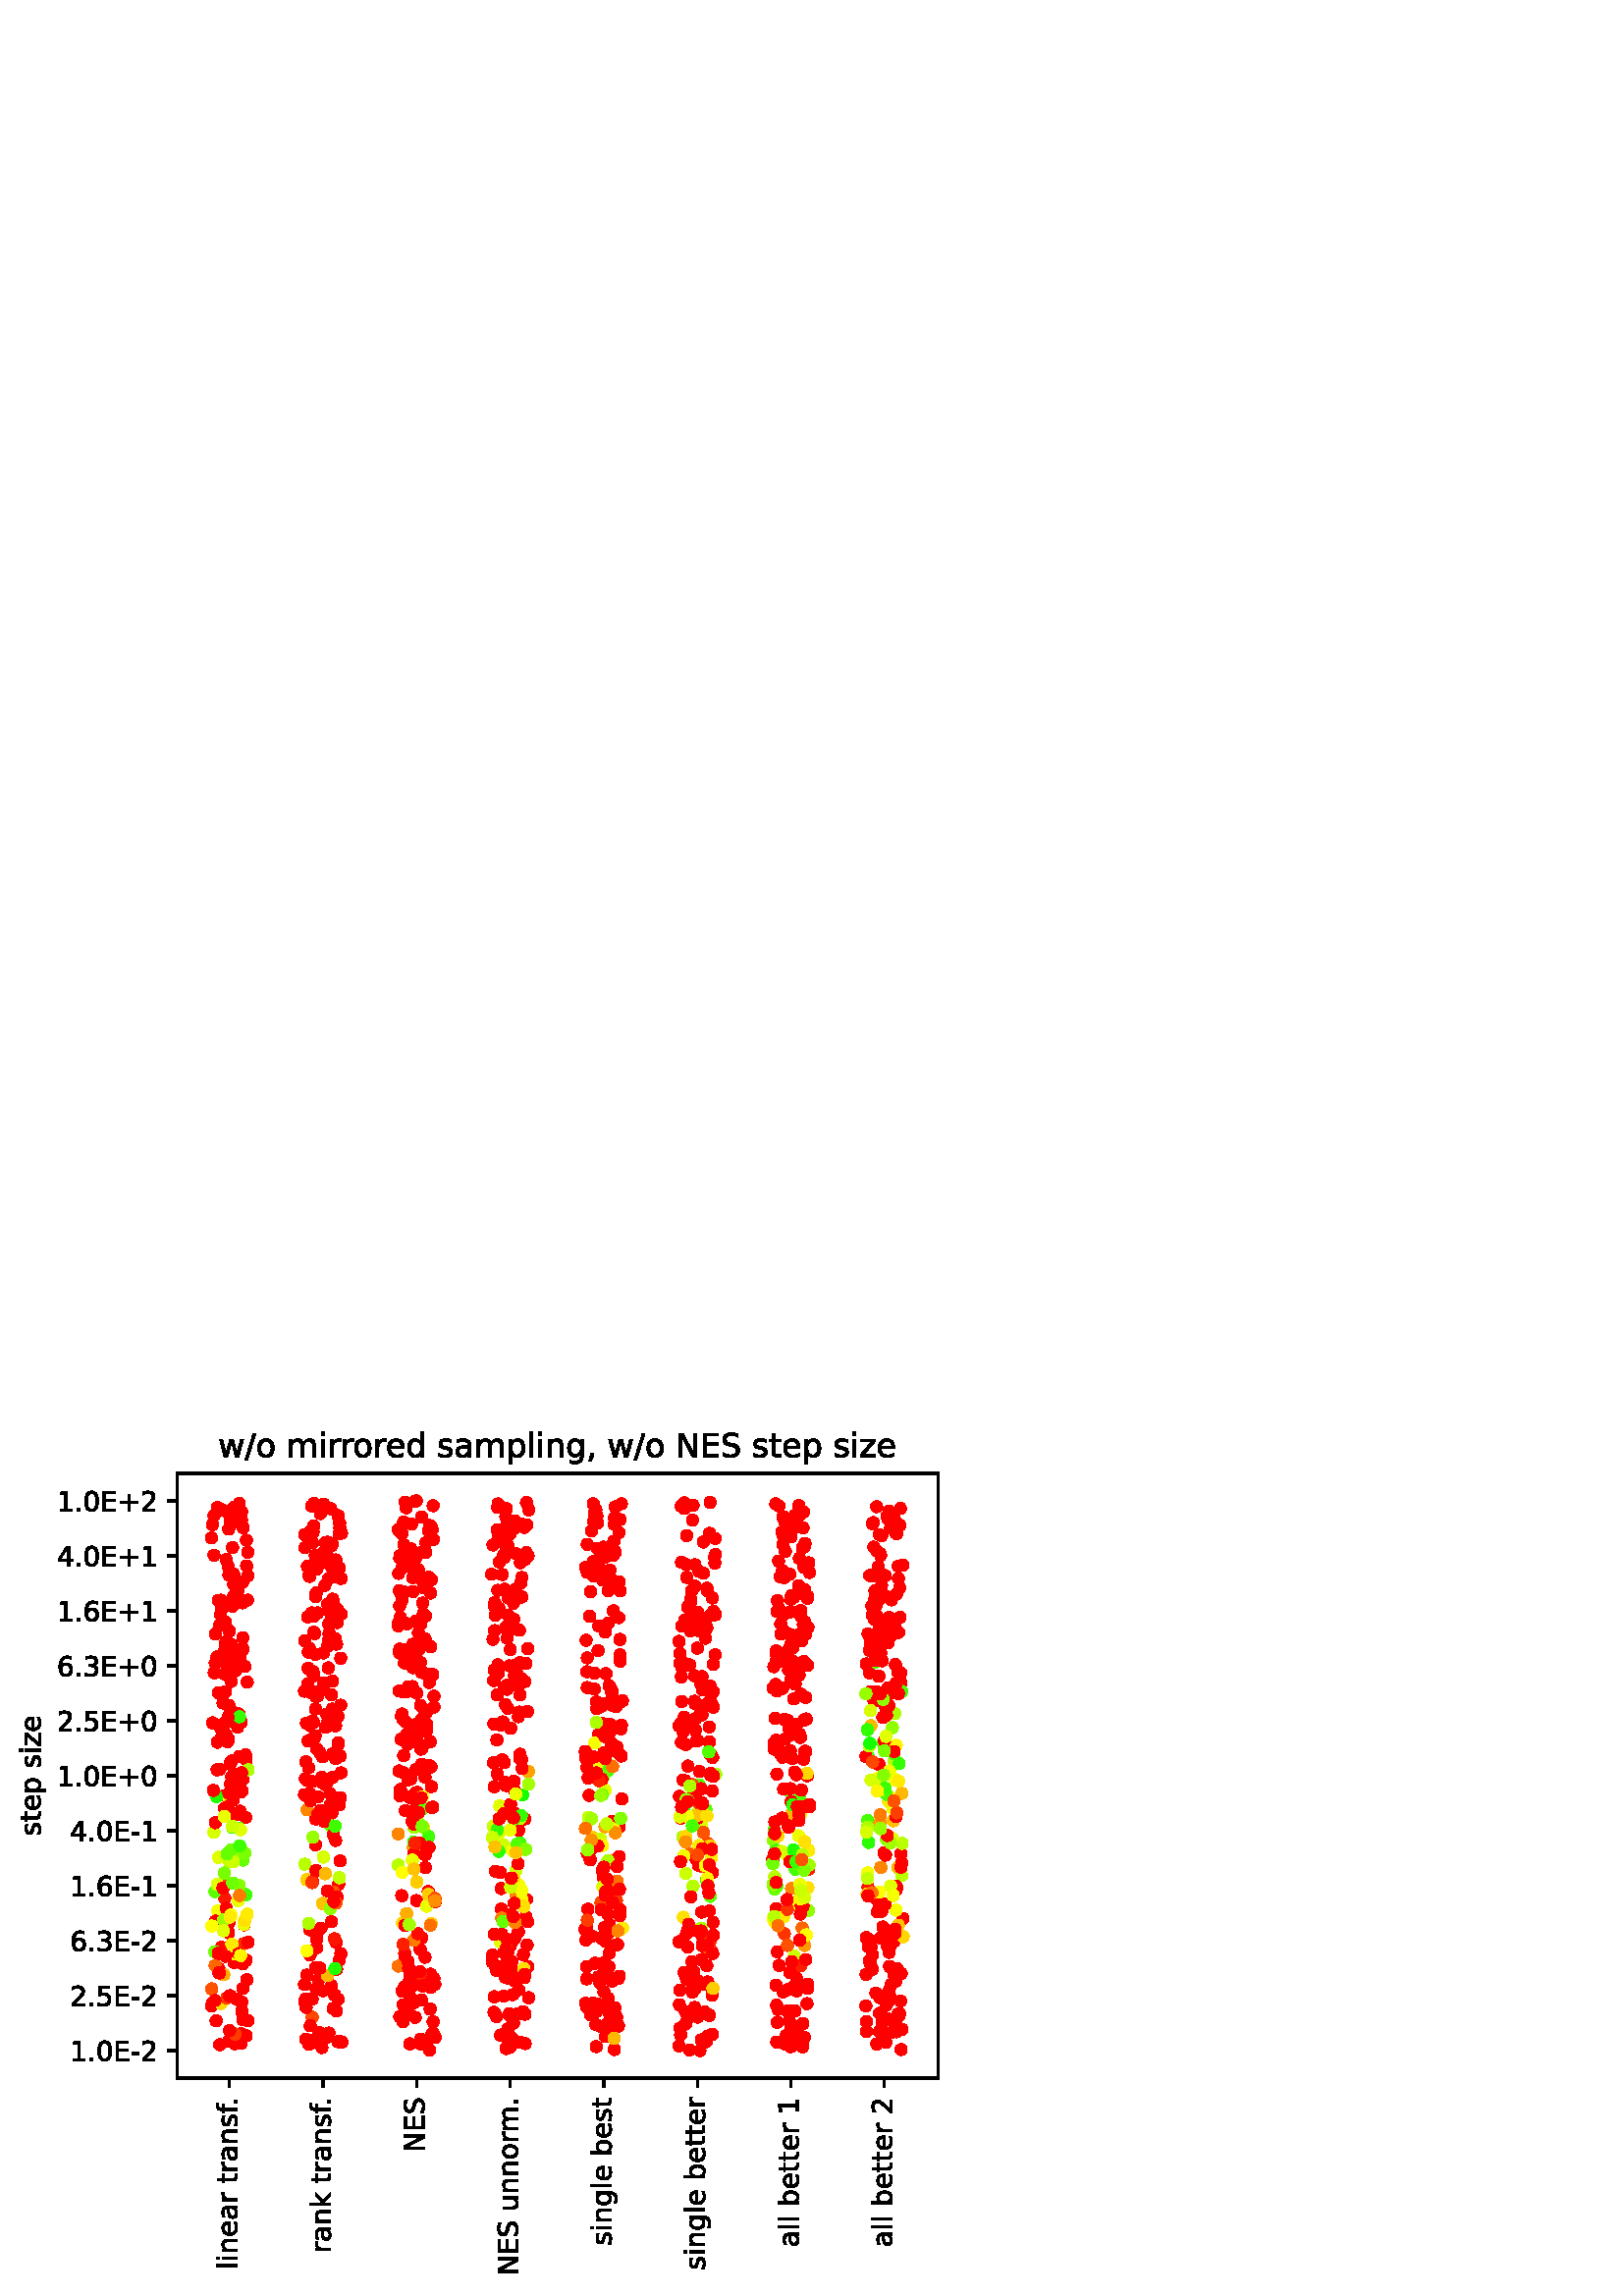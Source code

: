 %!PS-Adobe-3.0 EPSF-3.0
%%Pages: 1
%%DocumentData: Clean7Bit
%%LanguageLevel: 2
%%BoundingBox: 0 0 352 324
%%EndComments
%%BeginProlog
50 dict begin
/q { gsave } bind def
/Q { grestore } bind def
/cm { 6 array astore concat } bind def
/w { setlinewidth } bind def
/J { setlinecap } bind def
/j { setlinejoin } bind def
/M { setmiterlimit } bind def
/d { setdash } bind def
/m { moveto } bind def
/l { lineto } bind def
/c { curveto } bind def
/h { closepath } bind def
/re { exch dup neg 3 1 roll 5 3 roll moveto 0 rlineto
      0 exch rlineto 0 rlineto closepath } bind def
/S { stroke } bind def
/f { fill } bind def
/f* { eofill } bind def
/n { newpath } bind def
/W { clip } bind def
/W* { eoclip } bind def
/BT { } bind def
/ET { } bind def
/BDC { mark 3 1 roll /BDC pdfmark } bind def
/EMC { mark /EMC pdfmark } bind def
/cairo_store_point { /cairo_point_y exch def /cairo_point_x exch def } def
/Tj { show currentpoint cairo_store_point } bind def
/TJ {
  {
    dup
    type /stringtype eq
    { show } { -0.001 mul 0 cairo_font_matrix dtransform rmoveto } ifelse
  } forall
  currentpoint cairo_store_point
} bind def
/cairo_selectfont { cairo_font_matrix aload pop pop pop 0 0 6 array astore
    cairo_font exch selectfont cairo_point_x cairo_point_y moveto } bind def
/Tf { pop /cairo_font exch def /cairo_font_matrix where
      { pop cairo_selectfont } if } bind def
/Td { matrix translate cairo_font_matrix matrix concatmatrix dup
      /cairo_font_matrix exch def dup 4 get exch 5 get cairo_store_point
      /cairo_font where { pop cairo_selectfont } if } bind def
/Tm { 2 copy 8 2 roll 6 array astore /cairo_font_matrix exch def
      cairo_store_point /cairo_font where { pop cairo_selectfont } if } bind def
/g { setgray } bind def
/rg { setrgbcolor } bind def
/d1 { setcachedevice } bind def
/cairo_data_source {
  CairoDataIndex CairoData length lt
    { CairoData CairoDataIndex get /CairoDataIndex CairoDataIndex 1 add def }
    { () } ifelse
} def
/cairo_flush_ascii85_file { cairo_ascii85_file status { cairo_ascii85_file flushfile } if } def
/cairo_image { image cairo_flush_ascii85_file } def
/cairo_imagemask { imagemask cairo_flush_ascii85_file } def
%%EndProlog
%%BeginSetup
%%EndSetup
%%Page: 1 1
%%BeginPageSetup
%%PageBoundingBox: 0 0 352 324
%%EndPageSetup
q 0 0 352 324 rectclip
1 0 0 -1 0 324 cm q
1 g
0 0 351.043 323.59 re f
64.844 22.316 279 221.762 re f
Q q
64.844 22.316 279 221.762 re W n
q
64 22 280 223 re W n
  q
1 0 0 rg
88.906 89.285 m 89.5 89.285 90.07 89.051 90.488 88.629 c 90.91 88.211 91.145
 87.641 91.145 87.047 c 91.145 86.457 90.91 85.887 90.488 85.469 c 90.07
 85.047 89.5 84.812 88.906 84.812 c 88.316 84.812 87.746 85.047 87.328 85.469
 c 86.906 85.887 86.672 86.457 86.672 87.047 c 86.672 87.641 86.906 88.211
 87.328 88.629 c 87.746 89.051 88.316 89.285 88.906 89.285 c h
88.906 89.285 m f
  Q
Q
q
64 22 280 223 re W n
  q
1 0 0 rg
88.648 221.801 m 89.238 221.801 89.809 221.566 90.227 221.148 c 90.648 
220.727 90.883 220.16 90.883 219.566 c 90.883 218.973 90.648 218.406 90.227
 217.984 c 89.809 217.566 89.238 217.332 88.648 217.332 c 88.055 217.332
 87.484 217.566 87.066 217.984 c 86.648 218.406 86.41 218.973 86.41 219.566
 c 86.41 220.16 86.648 220.727 87.066 221.148 c 87.484 221.566 88.055 221.801
 88.648 221.801 c h
88.648 221.801 m f
  Q
Q
q
64 22 280 223 re W n
  q
1 0 0 rg
77.523 48.23 m 78.117 48.23 78.688 47.996 79.105 47.578 c 79.523 47.156
 79.762 46.59 79.762 45.996 c 79.762 45.402 79.523 44.832 79.105 44.414 
c 78.688 43.996 78.117 43.758 77.523 43.758 c 76.93 43.758 76.363 43.996
 75.941 44.414 c 75.523 44.832 75.289 45.402 75.289 45.996 c 75.289 46.59
 75.523 47.156 75.941 47.578 c 76.363 47.996 76.93 48.23 77.523 48.23 c 
h
77.523 48.23 m f
  Q
Q
q
64 22 280 223 re W n
  q
1 0 0 rg
85.809 203.898 m 86.402 203.898 86.969 203.664 87.391 203.242 c 87.809 
202.824 88.043 202.254 88.043 201.664 c 88.043 201.07 87.809 200.5 87.391
 200.082 c 86.969 199.66 86.402 199.426 85.809 199.426 c 85.215 199.426 
84.648 199.66 84.227 200.082 c 83.809 200.5 83.57 201.07 83.57 201.664 c
 83.57 202.254 83.809 202.824 84.227 203.242 c 84.648 203.664 85.215 203.898
 85.809 203.898 c h
85.809 203.898 m f
  Q
Q
q
64 22 280 223 re W n
  q
1 0 0 rg
90.281 230.785 m 90.875 230.785 91.445 230.551 91.863 230.133 c 92.281 
229.711 92.52 229.145 92.52 228.551 c 92.52 227.957 92.281 227.391 91.863
 226.969 c 91.445 226.551 90.875 226.316 90.281 226.316 c 89.688 226.316
 89.121 226.551 88.699 226.969 c 88.281 227.391 88.047 227.957 88.047 228.551
 c 88.047 229.145 88.281 229.711 88.699 230.133 c 89.121 230.551 89.688 
230.785 90.281 230.785 c h
90.281 230.785 m f
  Q
Q
q
64 22 280 223 re W n
  q
1 0 0 rg
90.031 127.797 m 90.625 127.797 91.191 127.562 91.613 127.145 c 92.031 
126.723 92.266 126.156 92.266 125.562 c 92.266 124.969 92.031 124.398 91.613
 123.98 c 91.191 123.562 90.625 123.324 90.031 123.324 c 89.438 123.324 
88.867 123.562 88.449 123.98 c 88.031 124.398 87.793 124.969 87.793 125.562
 c 87.793 126.156 88.031 126.723 88.449 127.145 c 88.867 127.562 89.438 
127.797 90.031 127.797 c h
90.031 127.797 m f
  Q
Q
q
64 22 280 223 re W n
  q
1 0 0 rg
88.449 230.074 m 89.043 230.074 89.609 229.84 90.027 229.418 c 90.449 229
 90.684 228.43 90.684 227.836 c 90.684 227.246 90.449 226.676 90.027 226.258
 c 89.609 225.836 89.043 225.602 88.449 225.602 c 87.855 225.602 87.285 
225.836 86.867 226.258 c 86.449 226.676 86.211 227.246 86.211 227.836 c 
86.211 228.43 86.449 229 86.867 229.418 c 87.285 229.84 87.855 230.074 88.449
 230.074 c h
88.449 230.074 m f
  Q
Q
q
64 22 280 223 re W n
  q
1 0 0 rg
82.523 142.66 m 83.117 142.66 83.684 142.422 84.102 142.004 c 84.523 141.586
 84.758 141.016 84.758 140.422 c 84.758 139.828 84.523 139.262 84.102 138.84
 c 83.684 138.422 83.117 138.188 82.523 138.188 c 81.93 138.188 81.359 138.422
 80.941 138.84 c 80.523 139.262 80.285 139.828 80.285 140.422 c 80.285 141.016
 80.523 141.586 80.941 142.004 c 81.359 142.422 81.93 142.66 82.523 142.66
 c h
82.523 142.66 m f
  Q
Q
q
64 22 280 223 re W n
  q
1 0.078 0 rg
82.402 180.34 m 82.992 180.34 83.562 180.105 83.98 179.688 c 84.402 179.266
 84.637 178.699 84.637 178.105 c 84.637 177.512 84.402 176.941 83.98 176.523
 c 83.562 176.105 82.992 175.867 82.402 175.867 c 81.809 175.867 81.238 
176.105 80.82 176.523 c 80.402 176.941 80.164 177.512 80.164 178.105 c 80.164
 178.699 80.402 179.266 80.82 179.688 c 81.238 180.105 81.809 180.34 82.402
 180.34 c h
82.402 180.34 m f
  Q
Q
q
64 22 280 223 re W n
  q
1 0 0 rg
90.84 62.113 m 91.43 62.113 92 61.879 92.418 61.457 c 92.84 61.039 93.074
 60.469 93.074 59.879 c 93.074 59.285 92.84 58.715 92.418 58.297 c 92 57.879
 91.43 57.641 90.84 57.641 c 90.246 57.641 89.676 57.879 89.258 58.297 c
 88.84 58.715 88.602 59.285 88.602 59.879 c 88.602 60.469 88.84 61.039 89.258
 61.457 c 89.676 61.879 90.246 62.113 90.84 62.113 c h
90.84 62.113 m f
  Q
Q
q
64 22 280 223 re W n
  q
1 0 0 rg
89.016 64.375 m 89.605 64.375 90.176 64.141 90.594 63.719 c 91.016 63.301
 91.25 62.73 91.25 62.137 c 91.25 61.547 91.016 60.977 90.594 60.559 c 90.176
 60.137 89.605 59.902 89.016 59.902 c 88.422 59.902 87.852 60.137 87.434
 60.559 c 87.012 60.977 86.777 61.547 86.777 62.137 c 86.777 62.73 87.012
 63.301 87.434 63.719 c 87.852 64.141 88.422 64.375 89.016 64.375 c h
89.016 64.375 m f
  Q
Q
q
64 22 280 223 re W n
  q
1 0 0 rg
83.887 113.492 m 84.48 113.492 85.047 113.258 85.469 112.84 c 85.887 112.418
 86.121 111.852 86.121 111.258 c 86.121 110.664 85.887 110.098 85.469 109.676
 c 85.047 109.258 84.48 109.023 83.887 109.023 c 83.293 109.023 82.727 109.258
 82.305 109.676 c 81.887 110.098 81.652 110.664 81.652 111.258 c 81.652 
111.852 81.887 112.418 82.305 112.84 c 82.727 113.258 83.293 113.492 83.887
 113.492 c h
83.887 113.492 m f
  Q
Q
q
64 22 280 223 re W n
  q
1 0 0 rg
89.031 224.992 m 89.625 224.992 90.191 224.754 90.613 224.336 c 91.031 
223.918 91.266 223.348 91.266 222.754 c 91.266 222.16 91.031 221.594 90.613
 221.172 c 90.191 220.754 89.625 220.52 89.031 220.52 c 88.438 220.52 87.867
 220.754 87.449 221.172 c 87.031 221.594 86.793 222.16 86.793 222.754 c 
86.793 223.348 87.031 223.918 87.449 224.336 c 87.867 224.754 88.438 224.992
 89.031 224.992 c h
89.031 224.992 m f
  Q
Q
q
64 22 280 223 re W n
  q
1 0 0 rg
81.137 121.438 m 81.73 121.438 82.297 121.203 82.719 120.785 c 83.137 120.363
 83.371 119.797 83.371 119.203 c 83.371 118.609 83.137 118.039 82.719 117.621
 c 82.297 117.203 81.73 116.965 81.137 116.965 c 80.543 116.965 79.973 117.203
 79.555 117.621 c 79.137 118.039 78.898 118.609 78.898 119.203 c 78.898 
119.797 79.137 120.363 79.555 120.785 c 79.973 121.203 80.543 121.438 81.137
 121.438 c h
81.137 121.438 m f
  Q
Q
q
64 22 280 223 re W n
  q
1 0 0 rg
88.047 92.363 m 88.641 92.363 89.207 92.129 89.629 91.707 c 90.047 91.289
 90.281 90.719 90.281 90.129 c 90.281 89.535 90.047 88.965 89.629 88.547
 c 89.207 88.129 88.641 87.891 88.047 87.891 c 87.453 87.891 86.883 88.129
 86.465 88.547 c 86.047 88.965 85.809 89.535 85.809 90.129 c 85.809 90.719
 86.047 91.289 86.465 91.707 c 86.883 92.129 87.453 92.363 88.047 92.363
 c h
88.047 92.363 m f
  Q
Q
q
64 22 280 223 re W n
  q
1 0 0 rg
84.395 216.105 m 84.984 216.105 85.555 215.871 85.973 215.453 c 86.395 
215.031 86.629 214.465 86.629 213.871 c 86.629 213.277 86.395 212.707 85.973
 212.289 c 85.555 211.871 84.984 211.633 84.395 211.633 c 83.801 211.633
 83.23 211.871 82.812 212.289 c 82.391 212.707 82.156 213.277 82.156 213.871
 c 82.156 214.465 82.391 215.031 82.812 215.453 c 83.23 215.871 83.801 216.105
 84.395 216.105 c h
84.395 216.105 m f
  Q
Q
q
64 22 280 223 re W n
  q
1 0.161 0 rg
89.418 197.012 m 90.012 197.012 90.578 196.777 91 196.355 c 91.418 195.938
 91.652 195.367 91.652 194.777 c 91.652 194.184 91.418 193.613 91 193.195
 c 90.578 192.777 90.012 192.539 89.418 192.539 c 88.824 192.539 88.254 
192.777 87.836 193.195 c 87.418 193.613 87.18 194.184 87.18 194.777 c 87.18
 195.367 87.418 195.938 87.836 196.355 c 88.254 196.777 88.824 197.012 89.418
 197.012 c h
89.418 197.012 m f
  Q
Q
q
64 22 280 223 re W n
  q
0.122 1 0 rg
79.414 143.086 m 80.008 143.086 80.578 142.852 80.996 142.43 c 81.414 142.012
 81.652 141.441 81.652 140.852 c 81.652 140.258 81.414 139.688 80.996 139.27
 c 80.578 138.848 80.008 138.613 79.414 138.613 c 78.82 138.613 78.254 138.848
 77.836 139.27 c 77.414 139.688 77.18 140.258 77.18 140.852 c 77.18 141.441
 77.414 142.012 77.836 142.43 c 78.254 142.852 78.82 143.086 79.414 143.086
 c h
79.414 143.086 m f
  Q
Q
q
64 22 280 223 re W n
  q
1 0 0 rg
90.07 150.742 m 90.664 150.742 91.23 150.504 91.652 150.086 c 92.07 149.668
 92.305 149.098 92.305 148.504 c 92.305 147.91 92.07 147.344 91.652 146.922
 c 91.23 146.504 90.664 146.27 90.07 146.27 c 89.477 146.27 88.906 146.504
 88.488 146.922 c 88.07 147.344 87.832 147.91 87.832 148.504 c 87.832 149.098
 88.07 149.668 88.488 150.086 c 88.906 150.504 89.477 150.742 90.07 150.742
 c h
90.07 150.742 m f
  Q
Q
q
64 22 280 223 re W n
  q
1 0 0 rg
78.238 140.812 m 78.828 140.812 79.398 140.578 79.816 140.156 c 80.238 
139.738 80.473 139.172 80.473 138.578 c 80.473 137.984 80.238 137.414 79.816
 136.996 c 79.398 136.578 78.828 136.34 78.238 136.34 c 77.645 136.34 77.074
 136.578 76.656 136.996 c 76.234 137.414 76 137.984 76 138.578 c 76 139.172
 76.234 139.738 76.656 140.156 c 77.074 140.578 77.645 140.812 78.238 140.812
 c h
78.238 140.812 m f
  Q
Q
q
64 22 280 223 re W n
  q
0.961 1 0 rg
79.855 184.992 m 80.449 184.992 81.02 184.758 81.438 184.34 c 81.855 183.918
 82.094 183.352 82.094 182.758 c 82.094 182.164 81.855 181.594 81.438 181.176
 c 81.02 180.758 80.449 180.52 79.855 180.52 c 79.262 180.52 78.695 180.758
 78.273 181.176 c 77.855 181.594 77.621 182.164 77.621 182.758 c 77.621 
183.352 77.855 183.918 78.273 184.34 c 78.695 184.758 79.262 184.992 79.855
 184.992 c h
79.855 184.992 m f
  Q
Q
q
64 22 280 223 re W n
  q
1 0 0 rg
78.547 97.703 m 79.141 97.703 79.711 97.469 80.129 97.051 c 80.547 96.629
 80.785 96.062 80.785 95.469 c 80.785 94.875 80.547 94.305 80.129 93.887
 c 79.711 93.469 79.141 93.23 78.547 93.23 c 77.953 93.23 77.387 93.469 
76.969 93.887 c 76.547 94.305 76.312 94.875 76.312 95.469 c 76.312 96.062
 76.547 96.629 76.969 97.051 c 77.387 97.469 77.953 97.703 78.547 97.703
 c h
78.547 97.703 m f
  Q
Q
q
64 22 280 223 re W n
  q
0.4 1 0 rg
89.152 166.34 m 89.746 166.34 90.312 166.105 90.734 165.688 c 91.152 165.266
 91.387 164.699 91.387 164.105 c 91.387 163.512 91.152 162.941 90.734 162.523
 c 90.312 162.105 89.746 161.867 89.152 161.867 c 88.559 161.867 87.988 
162.105 87.57 162.523 c 87.152 162.941 86.914 163.512 86.914 164.105 c 86.914
 164.699 87.152 165.266 87.57 165.688 c 87.988 166.105 88.559 166.34 89.152
 166.34 c h
89.152 166.34 m f
  Q
Q
q
64 22 280 223 re W n
  q
0.361 1 0 rg
78.836 177.918 m 79.426 177.918 79.996 177.684 80.414 177.266 c 80.836 
176.844 81.07 176.277 81.07 175.684 c 81.07 175.09 80.836 174.523 80.414
 174.102 c 79.996 173.684 79.426 173.445 78.836 173.445 c 78.242 173.445
 77.672 173.684 77.254 174.102 c 76.836 174.523 76.598 175.09 76.598 175.684
 c 76.598 176.277 76.836 176.844 77.254 177.266 c 77.672 177.684 78.242 
177.918 78.836 177.918 c h
78.836 177.918 m f
  Q
Q
q
64 22 280 223 re W n
  q
1 0 0 rg
83.906 61.785 m 84.5 61.785 85.07 61.547 85.488 61.129 c 85.91 60.711 86.145
 60.141 86.145 59.547 c 86.145 58.953 85.91 58.387 85.488 57.965 c 85.07
 57.547 84.5 57.312 83.906 57.312 c 83.316 57.312 82.746 57.547 82.328 57.965
 c 81.906 58.387 81.672 58.953 81.672 59.547 c 81.672 60.141 81.906 60.711
 82.328 61.129 c 82.746 61.547 83.316 61.785 83.906 61.785 c h
83.906 61.785 m f
  Q
Q
q
64 22 280 223 re W n
  q
1 0 0 rg
85.676 61.527 m 86.27 61.527 86.836 61.293 87.258 60.875 c 87.676 60.453
 87.91 59.887 87.91 59.293 c 87.91 58.699 87.676 58.129 87.258 57.711 c 
86.836 57.293 86.27 57.055 85.676 57.055 c 85.082 57.055 84.512 57.293 84.094
 57.711 c 83.676 58.129 83.438 58.699 83.438 59.293 c 83.438 59.887 83.676
 60.453 84.094 60.875 c 84.512 61.293 85.082 61.527 85.676 61.527 c h
85.676 61.527 m f
  Q
Q
q
64 22 280 223 re W n
  q
1 0.078 0 rg
89.457 190.113 m 90.051 190.113 90.621 189.879 91.039 189.457 c 91.461 
189.039 91.695 188.469 91.695 187.879 c 91.695 187.285 91.461 186.715 91.039
 186.297 c 90.621 185.875 90.051 185.641 89.457 185.641 c 88.867 185.641
 88.297 185.875 87.879 186.297 c 87.457 186.715 87.223 187.285 87.223 187.879
 c 87.223 188.469 87.457 189.039 87.879 189.457 c 88.297 189.879 88.867 
190.113 89.457 190.113 c h
89.457 190.113 m f
  Q
Q
q
64 22 280 223 re W n
  q
0.2 1 0 rg
85.219 154.324 m 85.812 154.324 86.379 154.09 86.801 153.672 c 87.219 153.25
 87.453 152.684 87.453 152.09 c 87.453 151.496 87.219 150.926 86.801 150.508
 c 86.379 150.09 85.812 149.852 85.219 149.852 c 84.625 149.852 84.055 150.09
 83.637 150.508 c 83.219 150.926 82.98 151.496 82.98 152.09 c 82.98 152.684
 83.219 153.25 83.637 153.672 c 84.055 154.09 84.625 154.324 85.219 154.324
 c h
85.219 154.324 m f
  Q
Q
q
64 22 280 223 re W n
  q
0.839 1 0 rg
78.418 156.195 m 79.012 156.195 79.582 155.957 80 155.539 c 80.422 155.121
 80.656 154.551 80.656 153.957 c 80.656 153.363 80.422 152.797 80 152.375
 c 79.582 151.957 79.012 151.723 78.418 151.723 c 77.828 151.723 77.258 
151.957 76.84 152.375 c 76.418 152.797 76.184 153.363 76.184 153.957 c 76.184
 154.551 76.418 155.121 76.84 155.539 c 77.258 155.957 77.828 156.195 78.418
 156.195 c h
78.418 156.195 m f
  Q
Q
q
64 22 280 223 re W n
  q
0.878 1 0 rg
80.16 165.379 m 80.754 165.379 81.32 165.145 81.742 164.723 c 82.16 164.305
 82.395 163.734 82.395 163.145 c 82.395 162.551 82.16 161.98 81.742 161.562
 c 81.32 161.141 80.754 160.906 80.16 160.906 c 79.566 160.906 79 161.141
 78.578 161.562 c 78.16 161.98 77.926 162.551 77.926 163.145 c 77.926 163.734
 78.16 164.305 78.578 164.723 c 79 165.145 79.566 165.379 80.16 165.379 
c h
80.16 165.379 m f
  Q
Q
q
64 22 280 223 re W n
  q
1 0 0 rg
80.066 71.129 m 80.66 71.129 81.227 70.895 81.648 70.473 c 82.066 70.055
 82.301 69.484 82.301 68.895 c 82.301 68.301 82.066 67.73 81.648 67.312 
c 81.227 66.891 80.66 66.656 80.066 66.656 c 79.473 66.656 78.902 66.891
 78.484 67.312 c 78.066 67.73 77.828 68.301 77.828 68.895 c 77.828 69.484
 78.066 70.055 78.484 70.473 c 78.902 70.895 79.473 71.129 80.066 71.129
 c h
80.066 71.129 m f
  Q
Q
q
64 22 280 223 re W n
  q
1 0 0 rg
82.879 120.547 m 83.473 120.547 84.039 120.309 84.461 119.891 c 84.879 
119.469 85.113 118.902 85.113 118.309 c 85.113 117.715 84.879 117.148 84.461
 116.727 c 84.039 116.309 83.473 116.074 82.879 116.074 c 82.285 116.074
 81.719 116.309 81.297 116.727 c 80.879 117.148 80.645 117.715 80.645 118.309
 c 80.645 118.902 80.879 119.469 81.297 119.891 c 81.719 120.309 82.285 
120.547 82.879 120.547 c h
82.879 120.547 m f
  Q
Q
q
64 22 280 223 re W n
  q
1 0 0 rg
88.609 218.52 m 89.203 218.52 89.77 218.285 90.191 217.867 c 90.609 217.445
 90.844 216.879 90.844 216.285 c 90.844 215.691 90.609 215.125 90.191 214.703
 c 89.77 214.285 89.203 214.051 88.609 214.051 c 88.016 214.051 87.445 214.285
 87.027 214.703 c 86.609 215.125 86.371 215.691 86.371 216.285 c 86.371 
216.879 86.609 217.445 87.027 217.867 c 87.445 218.285 88.016 218.52 88.609
 218.52 c h
88.609 218.52 m f
  Q
Q
q
64 22 280 223 re W n
  q
0.922 1 0 rg
86.094 200.746 m 86.688 200.746 87.258 200.508 87.676 200.09 c 88.094 199.672
 88.332 199.102 88.332 198.508 c 88.332 197.914 88.094 197.348 87.676 196.926
 c 87.258 196.508 86.688 196.273 86.094 196.273 c 85.5 196.273 84.934 196.508
 84.512 196.926 c 84.094 197.348 83.859 197.914 83.859 198.508 c 83.859 
199.102 84.094 199.672 84.512 200.09 c 84.934 200.508 85.5 200.746 86.094
 200.746 c h
86.094 200.746 m f
  Q
Q
q
64 22 280 223 re W n
  q
0.239 1 0 rg
90.074 179.051 m 90.668 179.051 91.238 178.816 91.656 178.398 c 92.074 
177.977 92.312 177.41 92.312 176.816 c 92.312 176.223 92.074 175.652 91.656
 175.234 c 91.238 174.816 90.668 174.578 90.074 174.578 c 89.484 174.578
 88.914 174.816 88.496 175.234 c 88.074 175.652 87.84 176.223 87.84 176.816
 c 87.84 177.41 88.074 177.977 88.496 178.398 c 88.914 178.816 89.484 179.051
 90.074 179.051 c h
90.074 179.051 m f
  Q
Q
q
64 22 280 223 re W n
  q
1 0 0 rg
77.949 116.055 m 78.543 116.055 79.109 115.816 79.527 115.398 c 79.949 
114.98 80.184 114.41 80.184 113.816 c 80.184 113.223 79.949 112.656 79.527
 112.234 c 79.109 111.816 78.543 111.582 77.949 111.582 c 77.355 111.582
 76.785 111.816 76.367 112.234 c 75.949 112.656 75.711 113.223 75.711 113.816
 c 75.711 114.41 75.949 114.98 76.367 115.398 c 76.785 115.816 77.355 116.055
 77.949 116.055 c h
77.949 116.055 m f
  Q
Q
q
64 22 280 223 re W n
  q
1 0 0 rg
78.98 83.461 m 79.574 83.461 80.141 83.223 80.562 82.805 c 80.98 82.387
 81.215 81.816 81.215 81.223 c 81.215 80.629 80.98 80.062 80.562 79.641 
c 80.141 79.223 79.574 78.988 78.98 78.988 c 78.387 78.988 77.816 79.223
 77.398 79.641 c 76.98 80.062 76.742 80.629 76.742 81.223 c 76.742 81.816
 76.98 82.387 77.398 82.805 c 77.816 83.223 78.387 83.461 78.98 83.461 c
 h
78.98 83.461 m f
  Q
Q
q
64 22 280 223 re W n
  q
1 0 0 rg
82.746 201.652 m 83.34 201.652 83.906 201.418 84.328 201 c 84.746 200.578
 84.98 200.012 84.98 199.418 c 84.98 198.824 84.746 198.254 84.328 197.836
 c 83.906 197.418 83.34 197.18 82.746 197.18 c 82.152 197.18 81.582 197.418
 81.164 197.836 c 80.746 198.254 80.508 198.824 80.508 199.418 c 80.508 
200.012 80.746 200.578 81.164 201 c 81.582 201.418 82.152 201.652 82.746
 201.652 c h
82.746 201.652 m f
  Q
Q
q
64 22 280 223 re W n
  q
1 0 0 rg
85.395 92.652 m 85.988 92.652 86.559 92.418 86.977 91.996 c 87.395 91.578
 87.633 91.008 87.633 90.414 c 87.633 89.824 87.395 89.254 86.977 88.836
 c 86.559 88.414 85.988 88.18 85.395 88.18 c 84.801 88.18 84.234 88.414 
83.812 88.836 c 83.395 89.254 83.16 89.824 83.16 90.414 c 83.16 91.008 83.395
 91.578 83.812 91.996 c 84.234 92.418 84.801 92.652 85.395 92.652 c h
85.395 92.652 m f
  Q
Q
q
64 22 280 223 re W n
  q
1 0 0 rg
79.055 188.734 m 79.648 188.734 80.215 188.5 80.637 188.082 c 81.055 187.66
 81.289 187.094 81.289 186.5 c 81.289 185.906 81.055 185.34 80.637 184.918
 c 80.215 184.5 79.648 184.266 79.055 184.266 c 78.461 184.266 77.895 184.5
 77.473 184.918 c 77.055 185.34 76.82 185.906 76.82 186.5 c 76.82 187.094
 77.055 187.66 77.473 188.082 c 77.895 188.5 78.461 188.734 79.055 188.734
 c h
79.055 188.734 m f
  Q
Q
q
64 22 280 223 re W n
  q
1 0.239 0 rg
82.137 174.629 m 82.73 174.629 83.297 174.395 83.719 173.973 c 84.137 173.555
 84.371 172.984 84.371 172.391 c 84.371 171.801 84.137 171.23 83.719 170.812
 c 83.297 170.391 82.73 170.156 82.137 170.156 c 81.543 170.156 80.973 170.391
 80.555 170.812 c 80.137 171.23 79.898 171.801 79.898 172.391 c 79.898 172.984
 80.137 173.555 80.555 173.973 c 80.973 174.395 81.543 174.629 82.137 174.629
 c h
82.137 174.629 m f
  Q
Q
q
64 22 280 223 re W n
  q
0.922 1 0 rg
86.645 163.785 m 87.238 163.785 87.809 163.547 88.227 163.129 c 88.645 
162.707 88.883 162.141 88.883 161.547 c 88.883 160.953 88.645 160.387 88.227
 159.965 c 87.809 159.547 87.238 159.312 86.645 159.312 c 86.051 159.312
 85.484 159.547 85.062 159.965 c 84.645 160.387 84.41 160.953 84.41 161.547
 c 84.41 162.141 84.645 162.707 85.062 163.129 c 85.484 163.547 86.051 163.785
 86.645 163.785 c h
86.645 163.785 m f
  Q
Q
q
64 22 280 223 re W n
  q
0.961 1 0 rg
84.094 143.98 m 84.688 143.98 85.258 143.742 85.676 143.324 c 86.094 142.906
 86.332 142.336 86.332 141.742 c 86.332 141.148 86.094 140.582 85.676 140.164
 c 85.258 139.742 84.688 139.508 84.094 139.508 c 83.5 139.508 82.934 139.742
 82.512 140.164 c 82.094 140.582 81.859 141.148 81.859 141.742 c 81.859 
142.336 82.094 142.906 82.512 143.324 c 82.934 143.742 83.5 143.98 84.094
 143.98 c h
84.094 143.98 m f
  Q
Q
q
64 22 280 223 re W n
  q
1 0 0 rg
80.883 76.332 m 81.477 76.332 82.043 76.094 82.465 75.676 c 82.883 75.258
 83.117 74.688 83.117 74.094 c 83.117 73.5 82.883 72.934 82.465 72.512 c
 82.043 72.094 81.477 71.859 80.883 71.859 c 80.289 71.859 79.723 72.094
 79.301 72.512 c 78.883 72.934 78.648 73.5 78.648 74.094 c 78.648 74.688
 78.883 75.258 79.301 75.676 c 79.723 76.094 80.289 76.332 80.883 76.332
 c h
80.883 76.332 m f
  Q
Q
q
64 22 280 223 re W n
  q
1 0 0 rg
87.742 35.578 m 88.336 35.578 88.902 35.34 89.324 34.922 c 89.742 34.504
 89.977 33.934 89.977 33.34 c 89.977 32.75 89.742 32.18 89.324 31.762 c 
88.902 31.34 88.336 31.105 87.742 31.105 c 87.148 31.105 86.578 31.34 86.16
 31.762 c 85.742 32.18 85.504 32.75 85.504 33.34 c 85.504 33.934 85.742 
34.504 86.16 34.922 c 86.578 35.34 87.148 35.578 87.742 35.578 c h
87.742 35.578 m f
  Q
Q
q
64 22 280 223 re W n
  q
1 0 0 rg
88.543 41.562 m 89.133 41.562 89.703 41.328 90.121 40.91 c 90.543 40.488
 90.777 39.922 90.777 39.328 c 90.777 38.734 90.543 38.164 90.121 37.746
 c 89.703 37.328 89.133 37.09 88.543 37.09 c 87.949 37.09 87.379 37.328 
86.961 37.746 c 86.543 38.164 86.305 38.734 86.305 39.328 c 86.305 39.922
 86.543 40.488 86.961 40.91 c 87.379 41.328 87.949 41.562 88.543 41.562 
c h
88.543 41.562 m f
  Q
Q
q
64 22 280 223 re W n
  q
0.922 1 0 rg
87.379 181.23 m 87.973 181.23 88.543 180.996 88.961 180.574 c 89.379 180.156
 89.617 179.586 89.617 178.996 c 89.617 178.402 89.379 177.832 88.961 177.414
 c 88.543 176.996 87.973 176.758 87.379 176.758 c 86.785 176.758 86.219 
176.996 85.797 177.414 c 85.379 177.832 85.145 178.402 85.145 178.996 c 
85.145 179.586 85.379 180.156 85.797 180.574 c 86.219 180.996 86.785 181.23
 87.379 181.23 c h
87.379 181.23 m f
  Q
Q
q
64 22 280 223 re W n
  q
1 0 0 rg
84.746 100.844 m 85.34 100.844 85.906 100.605 86.328 100.188 c 86.746 99.77
 86.98 99.199 86.98 98.605 c 86.98 98.012 86.746 97.445 86.328 97.023 c 
85.906 96.605 85.34 96.371 84.746 96.371 c 84.152 96.371 83.582 96.605 83.164
 97.023 c 82.746 97.445 82.508 98.012 82.508 98.605 c 82.508 99.199 82.746
 99.77 83.164 100.188 c 83.582 100.605 84.152 100.844 84.746 100.844 c h
84.746 100.844 m f
  Q
Q
q
64 22 280 223 re W n
  q
1 0 0 rg
85.199 73.289 m 85.793 73.289 86.359 73.055 86.781 72.633 c 87.199 72.215
 87.434 71.645 87.434 71.055 c 87.434 70.461 87.199 69.891 86.781 69.473
 c 86.359 69.051 85.793 68.816 85.199 68.816 c 84.605 68.816 84.035 69.051
 83.617 69.473 c 83.199 69.891 82.961 70.461 82.961 71.055 c 82.961 71.645
 83.199 72.215 83.617 72.633 c 84.035 73.055 84.605 73.289 85.199 73.289
 c h
85.199 73.289 m f
  Q
Q
q
64 22 280 223 re W n
  q
1 0 0 rg
90.758 71.031 m 91.348 71.031 91.918 70.793 92.336 70.375 c 92.758 69.957
 92.992 69.387 92.992 68.793 c 92.992 68.199 92.758 67.633 92.336 67.211
 c 91.918 66.793 91.348 66.559 90.758 66.559 c 90.164 66.559 89.594 66.793
 89.176 67.211 c 88.754 67.633 88.52 68.199 88.52 68.793 c 88.52 69.387 
88.754 69.957 89.176 70.375 c 89.594 70.793 90.164 71.031 90.758 71.031 
c h
90.758 71.031 m f
  Q
Q
q
64 22 280 223 re W n
  q
1 0 0 rg
90.27 129.645 m 90.863 129.645 91.43 129.406 91.852 128.988 c 92.27 128.57
 92.504 128 92.504 127.406 c 92.504 126.812 92.27 126.246 91.852 125.824
 c 91.43 125.406 90.863 125.172 90.27 125.172 c 89.676 125.172 89.105 125.406
 88.688 125.824 c 88.27 126.246 88.031 126.812 88.031 127.406 c 88.031 128
 88.27 128.57 88.688 128.988 c 89.105 129.406 89.676 129.645 90.27 129.645
 c h
90.27 129.645 m f
  Q
Q
q
64 22 280 223 re W n
  q
1 0 0 rg
84.59 39.133 m 85.184 39.133 85.75 38.898 86.172 38.48 c 86.59 38.059 86.824
 37.492 86.824 36.898 c 86.824 36.305 86.59 35.734 86.172 35.316 c 85.75
 34.898 85.184 34.66 84.59 34.66 c 83.996 34.66 83.426 34.898 83.008 35.316
 c 82.59 35.734 82.352 36.305 82.352 36.898 c 82.352 37.492 82.59 38.059
 83.008 38.48 c 83.426 38.898 83.996 39.133 84.59 39.133 c h
84.59 39.133 m f
  Q
Q
q
64 22 280 223 re W n
  q
1 0 0 rg
78.953 152.641 m 79.543 152.641 80.113 152.406 80.531 151.988 c 80.953 
151.566 81.188 151 81.188 150.406 c 81.188 149.812 80.953 149.242 80.531
 148.824 c 80.113 148.406 79.543 148.168 78.953 148.168 c 78.359 148.168
 77.789 148.406 77.371 148.824 c 76.953 149.242 76.715 149.812 76.715 150.406
 c 76.715 151 76.953 151.566 77.371 151.988 c 77.789 152.406 78.359 152.641
 78.953 152.641 c h
78.953 152.641 m f
  Q
Q
q
64 22 280 223 re W n
  q
1 0 0 rg
80.281 206.242 m 80.875 206.242 81.445 206.004 81.863 205.586 c 82.281 
205.168 82.52 204.598 82.52 204.004 c 82.52 203.414 82.281 202.844 81.863
 202.426 c 81.445 202.004 80.875 201.77 80.281 201.77 c 79.688 201.77 79.121
 202.004 78.699 202.426 c 78.281 202.844 78.047 203.414 78.047 204.004 c
 78.047 204.598 78.281 205.168 78.699 205.586 c 79.121 206.004 79.688 206.242
 80.281 206.242 c h
80.281 206.242 m f
  Q
Q
q
64 22 280 223 re W n
  q
0.6 1 0 rg
87.207 163.492 m 87.797 163.492 88.367 163.258 88.785 162.836 c 89.207 
162.418 89.441 161.848 89.441 161.258 c 89.441 160.664 89.207 160.094 88.785
 159.676 c 88.367 159.254 87.797 159.02 87.207 159.02 c 86.613 159.02 86.043
 159.254 85.625 159.676 c 85.203 160.094 84.969 160.664 84.969 161.258 c
 84.969 161.848 85.203 162.418 85.625 162.836 c 86.043 163.258 86.613 163.492
 87.207 163.492 c h
87.207 163.492 m f
  Q
Q
q
64 22 280 223 re W n
  q
1 0 0 rg
84.93 135.863 m 85.523 135.863 86.09 135.625 86.512 135.207 c 86.93 134.789
 87.164 134.219 87.164 133.625 c 87.164 133.031 86.93 132.465 86.512 132.043
 c 86.09 131.625 85.523 131.391 84.93 131.391 c 84.336 131.391 83.766 131.625
 83.348 132.043 c 82.93 132.465 82.691 133.031 82.691 133.625 c 82.691 134.219
 82.93 134.789 83.348 135.207 c 83.766 135.625 84.336 135.863 84.93 135.863
 c h
84.93 135.863 m f
  Q
Q
q
64 22 280 223 re W n
  q
1 0 0 rg
79.25 225.316 m 79.844 225.316 80.414 225.082 80.832 224.66 c 81.25 224.242
 81.488 223.672 81.488 223.082 c 81.488 222.488 81.25 221.918 80.832 221.5
 c 80.414 221.078 79.844 220.844 79.25 220.844 c 78.66 220.844 78.09 221.078
 77.672 221.5 c 77.25 221.918 77.016 222.488 77.016 223.082 c 77.016 223.672
 77.25 224.242 77.672 224.66 c 78.09 225.082 78.66 225.316 79.25 225.316
 c h
79.25 225.316 m f
  Q
Q
q
64 22 280 223 re W n
  q
1 0 0 rg
78.477 54.574 m 79.066 54.574 79.637 54.34 80.055 53.918 c 80.477 53.5 
80.711 52.93 80.711 52.336 c 80.711 51.746 80.477 51.176 80.055 50.758 c
 79.637 50.336 79.066 50.102 78.477 50.102 c 77.883 50.102 77.312 50.336
 76.895 50.758 c 76.477 51.176 76.238 51.746 76.238 52.336 c 76.238 52.93
 76.477 53.5 76.895 53.918 c 77.312 54.34 77.883 54.574 78.477 54.574 c 
h
78.477 54.574 m f
  Q
Q
q
64 22 280 223 re W n
  q
1 0 0 rg
88.465 115.828 m 89.059 115.828 89.625 115.594 90.047 115.172 c 90.465 
114.754 90.699 114.188 90.699 113.594 c 90.699 113 90.465 112.43 90.047 
112.012 c 89.625 111.594 89.059 111.355 88.465 111.355 c 87.871 111.355 
87.301 111.594 86.883 112.012 c 86.465 112.43 86.227 113 86.227 113.594 
c 86.227 114.188 86.465 114.754 86.883 115.172 c 87.301 115.594 87.871 115.828
 88.465 115.828 c h
88.465 115.828 m f
  Q
Q
q
64 22 280 223 re W n
  q
1 0 0 rg
83.805 193.027 m 84.398 193.027 84.965 192.793 85.383 192.375 c 85.805 
191.953 86.039 191.387 86.039 190.793 c 86.039 190.199 85.805 189.629 85.383
 189.211 c 84.965 188.793 84.398 188.555 83.805 188.555 c 83.211 188.555
 82.641 188.793 82.223 189.211 c 81.805 189.629 81.566 190.199 81.566 190.793
 c 81.566 191.387 81.805 191.953 82.223 192.375 c 82.641 192.793 83.211 
193.027 83.805 193.027 c h
83.805 193.027 m f
  Q
Q
q
64 22 280 223 re W n
  q
1 0 0 rg
90.648 101.133 m 91.242 101.133 91.809 100.895 92.23 100.477 c 92.648 100.059
 92.883 99.488 92.883 98.895 c 92.883 98.301 92.648 97.734 92.23 97.312 
c 91.809 96.895 91.242 96.66 90.648 96.66 c 90.055 96.66 89.484 96.895 89.066
 97.312 c 88.648 97.734 88.41 98.301 88.41 98.895 c 88.41 99.488 88.648 
100.059 89.066 100.477 c 89.484 100.895 90.055 101.133 90.648 101.133 c 
h
90.648 101.133 m f
  Q
Q
q
64 22 280 223 re W n
  q
1 0 0 rg
87.836 128.324 m 88.43 128.324 89 128.086 89.418 127.668 c 89.836 127.25
 90.074 126.68 90.074 126.086 c 90.074 125.496 89.836 124.926 89.418 124.508
 c 89 124.086 88.43 123.852 87.836 123.852 c 87.242 123.852 86.676 124.086
 86.254 124.508 c 85.836 124.926 85.602 125.496 85.602 126.086 c 85.602 
126.68 85.836 127.25 86.254 127.668 c 86.676 128.086 87.242 128.324 87.836
 128.324 c h
87.836 128.324 m f
  Q
Q
q
64 22 280 223 re W n
  q
1 0 0 rg
90.262 203.051 m 90.855 203.051 91.426 202.812 91.844 202.395 c 92.262 
201.977 92.5 201.406 92.5 200.812 c 92.5 200.219 92.262 199.652 91.844 199.23
 c 91.426 198.812 90.855 198.578 90.262 198.578 c 89.668 198.578 89.102 
198.812 88.684 199.23 c 88.262 199.652 88.027 200.219 88.027 200.812 c 88.027
 201.406 88.262 201.977 88.684 202.395 c 89.102 202.812 89.668 203.051 90.262
 203.051 c h
90.262 203.051 m f
  Q
Q
q
64 22 280 223 re W n
  q
1 0 0 rg
86.102 89.039 m 86.691 89.039 87.262 88.805 87.68 88.383 c 88.102 87.965
 88.336 87.395 88.336 86.801 c 88.336 86.211 88.102 85.641 87.68 85.223 
c 87.262 84.801 86.691 84.566 86.102 84.566 c 85.508 84.566 84.938 84.801
 84.52 85.223 c 84.098 85.641 83.863 86.211 83.863 86.801 c 83.863 87.395
 84.098 87.965 84.52 88.383 c 84.938 88.805 85.508 89.039 86.102 89.039 
c h
86.102 89.039 m f
  Q
Q
q
64 22 280 223 re W n
  q
1 0 0 rg
86.461 149.707 m 87.055 149.707 87.625 149.469 88.043 149.051 c 88.461 
148.633 88.699 148.062 88.699 147.469 c 88.699 146.875 88.461 146.309 88.043
 145.887 c 87.625 145.469 87.055 145.234 86.461 145.234 c 85.871 145.234
 85.301 145.469 84.883 145.887 c 84.461 146.309 84.227 146.875 84.227 147.469
 c 84.227 148.062 84.461 148.633 84.883 149.051 c 85.301 149.469 85.871 
149.707 86.461 149.707 c h
86.461 149.707 m f
  Q
Q
q
64 22 280 223 re W n
  q
1 0 0 rg
83.348 94.742 m 83.941 94.742 84.512 94.508 84.93 94.086 c 85.348 93.668
 85.586 93.098 85.586 92.508 c 85.586 91.914 85.348 91.344 84.93 90.926 
c 84.512 90.508 83.941 90.27 83.348 90.27 c 82.754 90.27 82.188 90.508 81.766
 90.926 c 81.348 91.344 81.113 91.914 81.113 92.508 c 81.113 93.098 81.348
 93.668 81.766 94.086 c 82.188 94.508 82.754 94.742 83.348 94.742 c h
83.348 94.742 m f
  Q
Q
q
64 22 280 223 re W n
  q
1 0 0 rg
83.016 184.105 m 83.609 184.105 84.18 183.871 84.598 183.453 c 85.016 183.031
 85.254 182.465 85.254 181.871 c 85.254 181.277 85.016 180.707 84.598 180.289
 c 84.18 179.871 83.609 179.633 83.016 179.633 c 82.422 179.633 81.855 179.871
 81.434 180.289 c 81.016 180.707 80.781 181.277 80.781 181.871 c 80.781 
182.465 81.016 183.031 81.434 183.453 c 81.855 183.871 82.422 184.105 83.016
 184.105 c h
83.016 184.105 m f
  Q
Q
q
64 22 280 223 re W n
  q
1 0 0 rg
89.066 136.77 m 89.656 136.77 90.227 136.535 90.645 136.113 c 91.066 135.695
 91.301 135.125 91.301 134.535 c 91.301 133.941 91.066 133.371 90.645 132.953
 c 90.227 132.535 89.656 132.297 89.066 132.297 c 88.473 132.297 87.902 
132.535 87.484 132.953 c 87.066 133.371 86.828 133.941 86.828 134.535 c 
86.828 135.125 87.066 135.695 87.484 136.113 c 87.902 136.535 88.473 136.77
 89.066 136.77 c h
89.066 136.77 m f
  Q
Q
q
64 22 280 223 re W n
  q
1 0 0 rg
88.074 148.453 m 88.668 148.453 89.234 148.219 89.656 147.801 c 90.074 
147.379 90.309 146.812 90.309 146.219 c 90.309 145.625 90.074 145.055 89.656
 144.637 c 89.234 144.219 88.668 143.98 88.074 143.98 c 87.48 143.98 86.91
 144.219 86.492 144.637 c 86.074 145.055 85.836 145.625 85.836 146.219 c
 85.836 146.812 86.074 147.379 86.492 147.801 c 86.91 148.219 87.48 148.453
 88.074 148.453 c h
88.074 148.453 m f
  Q
Q
q
64 22 280 223 re W n
  q
1 0 0 rg
83.465 122.965 m 84.059 122.965 84.625 122.73 85.043 122.309 c 85.465 121.891
 85.699 121.32 85.699 120.73 c 85.699 120.137 85.465 119.566 85.043 119.148
 c 84.625 118.727 84.059 118.492 83.465 118.492 c 82.871 118.492 82.301 
118.727 81.883 119.148 c 81.465 119.566 81.227 120.137 81.227 120.73 c 81.227
 121.32 81.465 121.891 81.883 122.309 c 82.301 122.73 82.871 122.965 83.465
 122.965 c h
83.465 122.965 m f
  Q
Q
q
64 22 280 223 re W n
  q
1 0 0 rg
85.93 91.789 m 86.523 91.789 87.094 91.555 87.512 91.137 c 87.93 90.715
 88.168 90.148 88.168 89.555 c 88.168 88.961 87.93 88.395 87.512 87.973 
c 87.094 87.555 86.523 87.32 85.93 87.32 c 85.34 87.32 84.77 87.555 84.352
 87.973 c 83.93 88.395 83.695 88.961 83.695 89.555 c 83.695 90.148 83.93
 90.715 84.352 91.137 c 84.77 91.555 85.34 91.789 85.93 91.789 c h
85.93 91.789 m f
  Q
Q
q
64 22 280 223 re W n
  q
1 0 0 rg
83.895 189.277 m 84.484 189.277 85.055 189.039 85.473 188.621 c 85.895 
188.203 86.129 187.633 86.129 187.039 c 86.129 186.445 85.895 185.879 85.473
 185.457 c 85.055 185.039 84.484 184.805 83.895 184.805 c 83.301 184.805
 82.73 185.039 82.312 185.457 c 81.891 185.879 81.656 186.445 81.656 187.039
 c 81.656 187.633 81.891 188.203 82.312 188.621 c 82.73 189.039 83.301 189.277
 83.895 189.277 c h
83.895 189.277 m f
  Q
Q
q
64 22 280 223 re W n
  q
1 0 0 rg
87.973 94.719 m 88.566 94.719 89.137 94.484 89.555 94.062 c 89.973 93.645
 90.211 93.078 90.211 92.484 c 90.211 91.891 89.973 91.32 89.555 90.902 
c 89.137 90.484 88.566 90.246 87.973 90.246 c 87.379 90.246 86.812 90.484
 86.391 90.902 c 85.973 91.32 85.738 91.891 85.738 92.484 c 85.738 93.078
 85.973 93.645 86.391 94.062 c 86.812 94.484 87.379 94.719 87.973 94.719
 c h
87.973 94.719 m f
  Q
Q
q
64 22 280 223 re W n
  q
1 0 0 rg
85.941 36.859 m 86.535 36.859 87.105 36.625 87.523 36.207 c 87.945 35.785
 88.18 35.219 88.18 34.625 c 88.18 34.031 87.945 33.461 87.523 33.043 c 
87.105 32.625 86.535 32.387 85.941 32.387 c 85.352 32.387 84.781 32.625 
84.363 33.043 c 83.941 33.461 83.707 34.031 83.707 34.625 c 83.707 35.219
 83.941 35.785 84.363 36.207 c 84.781 36.625 85.352 36.859 85.941 36.859
 c h
85.941 36.859 m f
  Q
Q
q
64 22 280 223 re W n
  q
1 0 0 rg
78.91 94.133 m 79.504 94.133 80.074 93.898 80.492 93.48 c 80.91 93.059 
81.148 92.492 81.148 91.898 c 81.148 91.305 80.91 90.738 80.492 90.316 c
 80.074 89.898 79.504 89.664 78.91 89.664 c 78.316 89.664 77.75 89.898 77.328
 90.316 c 76.91 90.738 76.676 91.305 76.676 91.898 c 76.676 92.492 76.91
 93.059 77.328 93.48 c 77.75 93.898 78.316 94.133 78.91 94.133 c h
78.91 94.133 m f
  Q
Q
q
64 22 280 223 re W n
  q
1 0 0 rg
83.062 150.457 m 83.656 150.457 84.227 150.223 84.645 149.801 c 85.062 
149.383 85.301 148.812 85.301 148.223 c 85.301 147.629 85.062 147.059 84.645
 146.641 c 84.227 146.219 83.656 145.984 83.062 145.984 c 82.469 145.984
 81.902 146.219 81.484 146.641 c 81.062 147.059 80.828 147.629 80.828 148.223
 c 80.828 148.812 81.062 149.383 81.484 149.801 c 81.902 150.223 82.469 
150.457 83.062 150.457 c h
83.062 150.457 m f
  Q
Q
q
64 22 280 223 re W n
  q
1 0 0 rg
87.969 93.832 m 88.562 93.832 89.133 93.594 89.551 93.176 c 89.969 92.758
 90.207 92.188 90.207 91.594 c 90.207 91.004 89.969 90.434 89.551 90.016
 c 89.133 89.594 88.562 89.359 87.969 89.359 c 87.379 89.359 86.809 89.594
 86.391 90.016 c 85.969 90.434 85.734 91.004 85.734 91.594 c 85.734 92.188
 85.969 92.758 86.391 93.176 c 86.809 93.594 87.379 93.832 87.969 93.832
 c h
87.969 93.832 m f
  Q
Q
q
64 22 280 223 re W n
  q
1 0.039 0 rg
81.281 198.363 m 81.875 198.363 82.441 198.129 82.863 197.711 c 83.281 
197.289 83.516 196.723 83.516 196.129 c 83.516 195.535 83.281 194.969 82.863
 194.547 c 82.441 194.129 81.875 193.895 81.281 193.895 c 80.688 193.895
 80.121 194.129 79.699 194.547 c 79.281 194.969 79.047 195.535 79.047 196.129
 c 79.047 196.723 79.281 197.289 79.699 197.711 c 80.121 198.129 80.688 
198.363 81.281 198.363 c h
81.281 198.363 m f
  Q
Q
q
64 22 280 223 re W n
  q
1 0 0 rg
89.18 44.48 m 89.773 44.48 90.34 44.246 90.762 43.828 c 91.18 43.406 91.414
 42.84 91.414 42.246 c 91.414 41.652 91.18 41.086 90.762 40.664 c 90.34 
40.246 89.773 40.012 89.18 40.012 c 88.586 40.012 88.02 40.246 87.598 40.664
 c 87.18 41.086 86.945 41.652 86.945 42.246 c 86.945 42.84 87.18 43.406 
87.598 43.828 c 88.02 44.246 88.586 44.48 89.18 44.48 c h
89.18 44.48 m f
  Q
Q
q
64 22 280 223 re W n
  q
1 0 0 rg
89.004 84.777 m 89.598 84.777 90.164 84.539 90.586 84.121 c 91.004 83.703
 91.238 83.133 91.238 82.539 c 91.238 81.945 91.004 81.379 90.586 80.957
 c 90.164 80.539 89.598 80.305 89.004 80.305 c 88.41 80.305 87.844 80.539
 87.422 80.957 c 87.004 81.379 86.77 81.945 86.77 82.539 c 86.77 83.133 
87.004 83.703 87.422 84.121 c 87.844 84.539 88.41 84.777 89.004 84.777 c
 h
89.004 84.777 m f
  Q
Q
q
64 22 280 223 re W n
  q
1 0 0 rg
82.418 116.539 m 83.012 116.539 83.582 116.305 84 115.887 c 84.418 115.465
 84.656 114.898 84.656 114.305 c 84.656 113.711 84.418 113.141 84 112.723
 c 83.582 112.305 83.012 112.066 82.418 112.066 c 81.828 112.066 81.258 
112.305 80.84 112.723 c 80.418 113.141 80.184 113.711 80.184 114.305 c 80.184
 114.898 80.418 115.465 80.84 115.887 c 81.258 116.305 81.828 116.539 82.418
 116.539 c h
82.418 116.539 m f
  Q
Q
q
64 22 280 223 re W n
  q
1 0 0 rg
83.559 146.75 m 84.152 146.75 84.723 146.516 85.141 146.094 c 85.559 145.676
 85.797 145.105 85.797 144.516 c 85.797 143.922 85.559 143.352 85.141 142.934
 c 84.723 142.516 84.152 142.277 83.559 142.277 c 82.965 142.277 82.398 
142.516 81.977 142.934 c 81.559 143.352 81.324 143.922 81.324 144.516 c 
81.324 145.105 81.559 145.676 81.977 146.094 c 82.398 146.516 82.965 146.75
 83.559 146.75 c h
83.559 146.75 m f
  Q
Q
q
64 22 280 223 re W n
  q
1 0 0 rg
78.453 40.023 m 79.047 40.023 79.617 39.789 80.035 39.371 c 80.453 38.949
 80.691 38.383 80.691 37.789 c 80.691 37.195 80.453 36.625 80.035 36.207
 c 79.617 35.789 79.047 35.551 78.453 35.551 c 77.859 35.551 77.293 35.789
 76.871 36.207 c 76.453 36.625 76.219 37.195 76.219 37.789 c 76.219 38.383
 76.453 38.949 76.871 39.371 c 77.293 39.789 77.859 40.023 78.453 40.023
 c h
78.453 40.023 m f
  Q
Q
q
64 22 280 223 re W n
  q
1 0 0 rg
82.668 86.781 m 83.262 86.781 83.828 86.547 84.246 86.129 c 84.668 85.707
 84.902 85.141 84.902 84.547 c 84.902 83.953 84.668 83.383 84.246 82.965
 c 83.828 82.547 83.262 82.309 82.668 82.309 c 82.074 82.309 81.504 82.547
 81.086 82.965 c 80.668 83.383 80.43 83.953 80.43 84.547 c 80.43 85.141 
80.668 85.707 81.086 86.129 c 81.504 86.547 82.074 86.781 82.668 86.781 
c h
82.668 86.781 m f
  Q
Q
q
64 22 280 223 re W n
  q
1 0 0 rg
84.543 138.48 m 85.137 138.48 85.703 138.246 86.121 137.828 c 86.543 137.406
 86.777 136.84 86.777 136.246 c 86.777 135.652 86.543 135.086 86.121 134.664
 c 85.703 134.246 85.137 134.012 84.543 134.012 c 83.949 134.012 83.379 
134.246 82.961 134.664 c 82.543 135.086 82.305 135.652 82.305 136.246 c 
82.305 136.84 82.543 137.406 82.961 137.828 c 83.379 138.246 83.949 138.48
 84.543 138.48 c h
84.543 138.48 m f
  Q
Q
q
64 22 280 223 re W n
  q
1 0.322 0 rg
77.664 213.609 m 78.258 213.609 78.828 213.375 79.246 212.953 c 79.664 
212.535 79.902 211.965 79.902 211.375 c 79.902 210.781 79.664 210.211 79.246
 209.793 c 78.828 209.371 78.258 209.137 77.664 209.137 c 77.07 209.137 
76.504 209.371 76.082 209.793 c 75.664 210.211 75.43 210.781 75.43 211.375
 c 75.43 211.965 75.664 212.535 76.082 212.953 c 76.504 213.375 77.07 213.609
 77.664 213.609 c h
77.664 213.609 m f
  Q
Q
q
64 22 280 223 re W n
  q
1 1 0 rg
84.695 186.473 m 85.289 186.473 85.855 186.238 86.277 185.82 c 86.695 185.398
 86.93 184.832 86.93 184.238 c 86.93 183.645 86.695 183.078 86.277 182.656
 c 85.855 182.238 85.289 182.004 84.695 182.004 c 84.102 182.004 83.535 
182.238 83.113 182.656 c 82.695 183.078 82.457 183.645 82.457 184.238 c 
82.457 184.832 82.695 185.398 83.113 185.82 c 83.535 186.238 84.102 186.473
 84.695 186.473 c h
84.695 186.473 m f
  Q
Q
q
64 22 280 223 re W n
  q
1 0.922 0 rg
85.031 197.234 m 85.621 197.234 86.191 196.996 86.609 196.578 c 87.031 
196.16 87.266 195.59 87.266 194.996 c 87.266 194.402 87.031 193.836 86.609
 193.414 c 86.191 192.996 85.621 192.762 85.031 192.762 c 84.438 192.762
 83.867 192.996 83.449 193.414 c 83.027 193.836 82.793 194.402 82.793 194.996
 c 82.793 195.59 83.027 196.16 83.449 196.578 c 83.867 196.996 84.438 197.234
 85.031 197.234 c h
85.031 197.234 m f
  Q
Q
q
64 22 280 223 re W n
  q
0.922 1 0 rg
89.406 189.902 m 90 189.902 90.566 189.668 90.988 189.25 c 91.406 188.828
 91.641 188.262 91.641 187.668 c 91.641 187.074 91.406 186.508 90.988 186.086
 c 90.566 185.668 90 185.434 89.406 185.434 c 88.812 185.434 88.246 185.668
 87.824 186.086 c 87.406 186.508 87.172 187.074 87.172 187.668 c 87.172 
188.262 87.406 188.828 87.824 189.25 c 88.246 189.668 88.812 189.902 89.406
 189.902 c h
89.406 189.902 m f
  Q
Q
q
64 22 280 223 re W n
  q
1 0 0 rg
89.793 95.395 m 90.387 95.395 90.957 95.156 91.375 94.738 c 91.797 94.32
 92.031 93.75 92.031 93.156 c 92.031 92.562 91.797 91.996 91.375 91.578 
c 90.957 91.156 90.387 90.922 89.793 90.922 c 89.203 90.922 88.633 91.156
 88.215 91.578 c 87.793 91.996 87.559 92.562 87.559 93.156 c 87.559 93.75
 87.793 94.32 88.215 94.738 c 88.633 95.156 89.203 95.395 89.793 95.395 
c h
89.793 95.395 m f
  Q
Q
q
64 22 280 223 re W n
  q
1 0 0 rg
88.887 72.027 m 89.48 72.027 90.051 71.789 90.469 71.371 c 90.887 70.953
 91.125 70.383 91.125 69.789 c 91.125 69.195 90.887 68.629 90.469 68.211
 c 90.051 67.789 89.48 67.555 88.887 67.555 c 88.297 67.555 87.727 67.789
 87.309 68.211 c 86.887 68.629 86.652 69.195 86.652 69.789 c 86.652 70.383
 86.887 70.953 87.309 71.371 c 87.727 71.789 88.297 72.027 88.887 72.027
 c h
88.887 72.027 m f
  Q
Q
q
64 22 280 223 re W n
  q
1 0 0 rg
88.41 141.406 m 89.004 141.406 89.57 141.172 89.992 140.75 c 90.41 140.332
 90.645 139.762 90.645 139.172 c 90.645 138.578 90.41 138.008 89.992 137.59
 c 89.57 137.172 89.004 136.934 88.41 136.934 c 87.816 136.934 87.25 137.172
 86.828 137.59 c 86.41 138.008 86.176 138.578 86.176 139.172 c 86.176 139.762
 86.41 140.332 86.828 140.75 c 87.25 141.172 87.816 141.406 88.41 141.406
 c h
88.41 141.406 m f
  Q
Q
q
64 22 280 223 re W n
  q
1 0 0 rg
84.875 130.07 m 85.469 130.07 86.035 129.832 86.457 129.414 c 86.875 128.996
 87.109 128.426 87.109 127.832 c 87.109 127.238 86.875 126.672 86.457 126.254
 c 86.035 125.832 85.469 125.598 84.875 125.598 c 84.281 125.598 83.715 
125.832 83.293 126.254 c 82.875 126.672 82.641 127.238 82.641 127.832 c 
82.641 128.426 82.875 128.996 83.293 129.414 c 83.715 129.832 84.281 130.07
 84.875 130.07 c h
84.875 130.07 m f
  Q
Q
q
64 22 280 223 re W n
  q
1 0 0 rg
90.434 58.473 m 91.027 58.473 91.598 58.234 92.016 57.816 c 92.434 57.398
 92.672 56.828 92.672 56.234 c 92.672 55.645 92.434 55.074 92.016 54.656
 c 91.598 54.234 91.027 54 90.434 54 c 89.844 54 89.273 54.234 88.855 54.656
 c 88.434 55.074 88.199 55.645 88.199 56.234 c 88.199 56.828 88.434 57.398
 88.855 57.816 c 89.273 58.234 89.844 58.473 90.434 58.473 c h
90.434 58.473 m f
  Q
Q
q
64 22 280 223 re W n
  q
1 0 0 rg
77.582 219.895 m 78.172 219.895 78.742 219.66 79.16 219.242 c 79.582 218.82
 79.816 218.254 79.816 217.66 c 79.816 217.066 79.582 216.496 79.16 216.078
 c 78.742 215.66 78.172 215.422 77.582 215.422 c 76.988 215.422 76.418 215.66
 76 216.078 c 75.582 216.496 75.344 217.066 75.344 217.66 c 75.344 218.254
 75.582 218.82 76 219.242 c 76.418 219.66 76.988 219.895 77.582 219.895 
c h
77.582 219.895 m f
  Q
Q
q
64 22 280 223 re W n
  q
1 0 0 rg
77.914 218.848 m 78.504 218.848 79.074 218.613 79.492 218.191 c 79.914 
217.773 80.148 217.207 80.148 216.613 c 80.148 216.02 79.914 215.449 79.492
 215.031 c 79.074 214.613 78.504 214.375 77.914 214.375 c 77.32 214.375 
76.75 214.613 76.332 215.031 c 75.914 215.449 75.676 216.02 75.676 216.613
 c 75.676 217.207 75.914 217.773 76.332 218.191 c 76.75 218.613 77.32 218.848
 77.914 218.848 c h
77.914 218.848 m f
  Q
Q
q
64 22 280 223 re W n
  q
1 0 0 rg
83.734 232.863 m 84.328 232.863 84.898 232.629 85.316 232.207 c 85.738 
231.789 85.973 231.219 85.973 230.625 c 85.973 230.035 85.738 229.465 85.316
 229.047 c 84.898 228.625 84.328 228.391 83.734 228.391 c 83.145 228.391
 82.574 228.625 82.156 229.047 c 81.734 229.465 81.5 230.035 81.5 230.625
 c 81.5 231.219 81.734 231.789 82.156 232.207 c 82.574 232.629 83.145 232.863
 83.734 232.863 c h
83.734 232.863 m f
  Q
Q
q
64 22 280 223 re W n
  q
0.6 1 0 rg
82.035 188.297 m 82.629 188.297 83.195 188.059 83.617 187.641 c 84.035 
187.223 84.27 186.652 84.27 186.059 c 84.27 185.465 84.035 184.898 83.617
 184.477 c 83.195 184.059 82.629 183.824 82.035 183.824 c 81.441 183.824
 80.875 184.059 80.453 184.477 c 80.035 184.898 79.801 185.465 79.801 186.059
 c 79.801 186.652 80.035 187.223 80.453 187.641 c 80.875 188.059 81.441 
188.297 82.035 188.297 c h
82.035 188.297 m f
  Q
Q
q
64 22 280 223 re W n
  q
0.439 1 0 rg
84.84 162.535 m 85.434 162.535 86 162.301 86.422 161.883 c 86.84 161.461
 87.074 160.895 87.074 160.301 c 87.074 159.707 86.84 159.141 86.422 158.719
 c 86 158.301 85.434 158.066 84.84 158.066 c 84.246 158.066 83.676 158.301
 83.258 158.719 c 82.84 159.141 82.602 159.707 82.602 160.301 c 82.602 160.895
 82.84 161.461 83.258 161.883 c 83.676 162.301 84.246 162.535 84.84 162.535
 c h
84.84 162.535 m f
  Q
Q
q
64 22 280 223 re W n
  q
1 0 0 rg
85.27 51.758 m 85.863 51.758 86.434 51.523 86.852 51.102 c 87.27 50.684
 87.508 50.113 87.508 49.52 c 87.508 48.93 87.27 48.359 86.852 47.941 c 
86.434 47.52 85.863 47.285 85.27 47.285 c 84.676 47.285 84.109 47.52 83.688
 47.941 c 83.27 48.359 83.035 48.93 83.035 49.52 c 83.035 50.113 83.27 50.684
 83.688 51.102 c 84.109 51.523 84.676 51.758 85.27 51.758 c h
85.27 51.758 m f
  Q
Q
q
64 22 280 223 re W n
  q
0.522 1 0 rg
87.746 175.746 m 88.34 175.746 88.91 175.512 89.328 175.09 c 89.746 174.672
 89.984 174.102 89.984 173.512 c 89.984 172.918 89.746 172.348 89.328 171.93
 c 88.91 171.508 88.34 171.273 87.746 171.273 c 87.152 171.273 86.586 171.508
 86.164 171.93 c 85.746 172.348 85.512 172.918 85.512 173.512 c 85.512 174.102
 85.746 174.672 86.164 175.09 c 86.586 175.512 87.152 175.746 87.746 175.746
 c h
87.746 175.746 m f
  Q
Q
q
64 22 280 223 re W n
  q
1 0 0 rg
85.66 134.941 m 86.254 134.941 86.82 134.707 87.242 134.285 c 87.66 133.867
 87.895 133.297 87.895 132.703 c 87.895 132.113 87.66 131.543 87.242 131.125
 c 86.82 130.703 86.254 130.469 85.66 130.469 c 85.066 130.469 84.5 130.703
 84.078 131.125 c 83.66 131.543 83.426 132.113 83.426 132.703 c 83.426 133.297
 83.66 133.867 84.078 134.285 c 84.5 134.707 85.066 134.941 85.66 134.941
 c h
85.66 134.941 m f
  Q
Q
q
64 22 280 223 re W n
  q
1 0 0 rg
83.84 44.996 m 84.434 44.996 85.004 44.762 85.422 44.344 c 85.84 43.922
 86.078 43.355 86.078 42.762 c 86.078 42.168 85.84 41.602 85.422 41.18 c
 85.004 40.762 84.434 40.523 83.84 40.523 c 83.246 40.523 82.68 40.762 82.258
 41.18 c 81.84 41.602 81.605 42.168 81.605 42.762 c 81.605 43.355 81.84 
43.922 82.258 44.344 c 82.68 44.762 83.246 44.996 83.84 44.996 c h
83.84 44.996 m f
  Q
Q
q
64 22 280 223 re W n
  q
1 0 0 rg
86.016 233.754 m 86.609 233.754 87.18 233.516 87.598 233.098 c 88.016 232.68
 88.254 232.109 88.254 231.516 c 88.254 230.922 88.016 230.355 87.598 229.934
 c 87.18 229.516 86.609 229.281 86.016 229.281 c 85.422 229.281 84.855 229.516
 84.434 229.934 c 84.016 230.355 83.781 230.922 83.781 231.516 c 83.781 
232.109 84.016 232.68 84.434 233.098 c 84.855 233.516 85.422 233.754 86.016
 233.754 c h
86.016 233.754 m f
  Q
Q
q
64 22 280 223 re W n
  q
1 0 0 rg
83.125 98.508 m 83.719 98.508 84.285 98.273 84.703 97.855 c 85.125 97.434
 85.359 96.867 85.359 96.273 c 85.359 95.68 85.125 95.109 84.703 94.691 
c 84.285 94.273 83.719 94.035 83.125 94.035 c 82.531 94.035 81.961 94.273
 81.543 94.691 c 81.125 95.109 80.887 95.68 80.887 96.273 c 80.887 96.867
 81.125 97.434 81.543 97.855 c 81.961 98.273 82.531 98.508 83.125 98.508
 c h
83.125 98.508 m f
  Q
Q
q
64 22 280 223 re W n
  q
1 0 0 rg
88.883 88.641 m 89.477 88.641 90.047 88.402 90.465 87.984 c 90.887 87.566
 91.121 86.996 91.121 86.402 c 91.121 85.809 90.887 85.242 90.465 84.82 
c 90.047 84.402 89.477 84.168 88.883 84.168 c 88.293 84.168 87.723 84.402
 87.305 84.82 c 86.883 85.242 86.648 85.809 86.648 86.402 c 86.648 86.996
 86.883 87.566 87.305 87.984 c 87.723 88.402 88.293 88.641 88.883 88.641
 c h
88.883 88.641 m f
  Q
Q
q
64 22 280 223 re W n
  q
1 0 0 rg
82.285 98.074 m 82.875 98.074 83.445 97.84 83.863 97.418 c 84.285 97 84.52
 96.43 84.52 95.836 c 84.52 95.246 84.285 94.676 83.863 94.258 c 83.445 
93.836 82.875 93.602 82.285 93.602 c 81.691 93.602 81.121 93.836 80.703 
94.258 c 80.285 94.676 80.047 95.246 80.047 95.836 c 80.047 96.43 80.285
 97 80.703 97.418 c 81.121 97.84 81.691 98.074 82.285 98.074 c h
82.285 98.074 m f
  Q
Q
q
64 22 280 223 re W n
  q
0.761 1 0 rg
84.148 166.777 m 84.742 166.777 85.312 166.543 85.73 166.121 c 86.152 165.703
 86.387 165.133 86.387 164.539 c 86.387 163.949 86.152 163.379 85.73 162.961
 c 85.312 162.539 84.742 162.305 84.148 162.305 c 83.559 162.305 82.988 
162.539 82.57 162.961 c 82.148 163.379 81.914 163.949 81.914 164.539 c 81.914
 165.133 82.148 165.703 82.57 166.121 c 82.988 166.543 83.559 166.777 84.148
 166.777 c h
84.148 166.777 m f
  Q
Q
q
64 22 280 223 re W n
  q
1 0 0 rg
90.863 225.266 m 91.457 225.266 92.023 225.031 92.445 224.609 c 92.863 
224.191 93.098 223.621 93.098 223.031 c 93.098 222.438 92.863 221.867 92.445
 221.449 c 92.023 221.031 91.457 220.793 90.863 220.793 c 90.27 220.793 
89.699 221.031 89.281 221.449 c 88.863 221.867 88.625 222.438 88.625 223.031
 c 88.625 223.621 88.863 224.191 89.281 224.609 c 89.699 225.031 90.27 225.266
 90.863 225.266 c h
90.863 225.266 m f
  Q
Q
q
64 22 280 223 re W n
  q
1 0 0 rg
83.184 86.117 m 83.777 86.117 84.348 85.883 84.766 85.461 c 85.184 85.043
 85.422 84.473 85.422 83.879 c 85.422 83.289 85.184 82.719 84.766 82.301
 c 84.348 81.879 83.777 81.645 83.184 81.645 c 82.594 81.645 82.023 81.879
 81.605 82.301 c 81.184 82.719 80.949 83.289 80.949 83.879 c 80.949 84.473
 81.184 85.043 81.605 85.461 c 82.023 85.883 82.594 86.117 83.184 86.117
 c h
83.184 86.117 m f
  Q
Q
q
64 22 280 223 re W n
  q
1 0 0 rg
86.398 113.762 m 86.992 113.762 87.562 113.523 87.98 113.105 c 88.398 112.688
 88.637 112.117 88.637 111.523 c 88.637 110.934 88.398 110.363 87.98 109.945
 c 87.562 109.523 86.992 109.289 86.398 109.289 c 85.805 109.289 85.238 
109.523 84.816 109.945 c 84.398 110.363 84.164 110.934 84.164 111.523 c 
84.164 112.117 84.398 112.688 84.816 113.105 c 85.238 113.523 85.805 113.762
 86.398 113.762 c h
86.398 113.762 m f
  Q
Q
q
64 22 280 223 re W n
  q
1 0 0 rg
84.781 87.285 m 85.375 87.285 85.941 87.051 86.359 86.629 c 86.781 86.211
 87.016 85.641 87.016 85.051 c 87.016 84.457 86.781 83.887 86.359 83.469
 c 85.941 83.047 85.375 82.812 84.781 82.812 c 84.188 82.812 83.617 83.047
 83.199 83.469 c 82.781 83.887 82.543 84.457 82.543 85.051 c 82.543 85.641
 82.781 86.211 83.199 86.629 c 83.617 87.051 84.188 87.285 84.781 87.285
 c h
84.781 87.285 m f
  Q
Q
q
64 22 280 223 re W n
  q
1 0 0 rg
88.461 233.629 m 89.055 233.629 89.621 233.391 90.043 232.973 c 90.461 
232.555 90.695 231.984 90.695 231.391 c 90.695 230.797 90.461 230.23 90.043
 229.809 c 89.621 229.391 89.055 229.156 88.461 229.156 c 87.867 229.156
 87.301 229.391 86.879 229.809 c 86.461 230.23 86.227 230.797 86.227 231.391
 c 86.227 231.984 86.461 232.555 86.879 232.973 c 87.301 233.391 87.867 
233.629 88.461 233.629 c h
88.461 233.629 m f
  Q
Q
q
64 22 280 223 re W n
  q
1 0 0 rg
87.129 117.609 m 87.723 117.609 88.293 117.375 88.711 116.953 c 89.129 
116.535 89.367 115.965 89.367 115.375 c 89.367 114.781 89.129 114.211 88.711
 113.793 c 88.293 113.371 87.723 113.137 87.129 113.137 c 86.535 113.137
 85.969 113.371 85.551 113.793 c 85.129 114.211 84.895 114.781 84.895 115.375
 c 84.895 115.965 85.129 116.535 85.551 116.953 c 85.969 117.375 86.535 
117.609 87.129 117.609 c h
87.129 117.609 m f
  Q
Q
q
64 22 280 223 re W n
  q
1 0 0 rg
82.605 79.059 m 83.195 79.059 83.766 78.824 84.184 78.406 c 84.605 77.984
 84.84 77.418 84.84 76.824 c 84.84 76.23 84.605 75.66 84.184 75.242 c 83.766
 74.824 83.195 74.586 82.605 74.586 c 82.012 74.586 81.441 74.824 81.023
 75.242 c 80.602 75.66 80.367 76.23 80.367 76.824 c 80.367 77.418 80.602
 77.984 81.023 78.406 c 81.441 78.824 82.012 79.059 82.605 79.059 c h
82.605 79.059 m f
  Q
Q
q
64 22 280 223 re W n
  q
1 0.878 0 rg
89.707 188.492 m 90.301 188.492 90.867 188.258 91.289 187.836 c 91.707 
187.418 91.941 186.848 91.941 186.254 c 91.941 185.664 91.707 185.094 91.289
 184.676 c 90.867 184.254 90.301 184.02 89.707 184.02 c 89.113 184.02 88.543
 184.254 88.125 184.676 c 87.707 185.094 87.469 185.664 87.469 186.254 c
 87.469 186.848 87.707 187.418 88.125 187.836 c 88.543 188.258 89.113 188.492
 89.707 188.492 c h
89.707 188.492 m f
  Q
Q
q
64 22 280 223 re W n
  q
1 0 0 rg
85.672 42.316 m 86.266 42.316 86.832 42.082 87.254 41.664 c 87.672 41.242
 87.91 40.676 87.91 40.082 c 87.91 39.488 87.672 38.922 87.254 38.5 c 86.832
 38.082 86.266 37.848 85.672 37.848 c 85.078 37.848 84.512 38.082 84.09 
38.5 c 83.672 38.922 83.438 39.488 83.438 40.082 c 83.438 40.676 83.672 
41.242 84.09 41.664 c 84.512 42.082 85.078 42.316 85.672 42.316 c h
85.672 42.316 m f
  Q
Q
q
64 22 280 223 re W n
  q
1 0 0 rg
79.699 123.125 m 80.293 123.125 80.863 122.891 81.281 122.473 c 81.699 
122.051 81.938 121.484 81.938 120.891 c 81.938 120.297 81.699 119.727 81.281
 119.309 c 80.863 118.891 80.293 118.652 79.699 118.652 c 79.105 118.652
 78.539 118.891 78.117 119.309 c 77.699 119.727 77.465 120.297 77.465 120.891
 c 77.465 121.484 77.699 122.051 78.117 122.473 c 78.539 122.891 79.105 
123.125 79.699 123.125 c h
79.699 123.125 m f
  Q
Q
q
64 22 280 223 re W n
  q
1 0 0 rg
83.582 147.539 m 84.176 147.539 84.742 147.305 85.164 146.883 c 85.582 
146.465 85.816 145.895 85.816 145.305 c 85.816 144.711 85.582 144.141 85.164
 143.723 c 84.742 143.301 84.176 143.066 83.582 143.066 c 82.988 143.066
 82.422 143.301 82 143.723 c 81.582 144.141 81.348 144.711 81.348 145.305
 c 81.348 145.895 81.582 146.465 82 146.883 c 82.422 147.305 82.988 147.539
 83.582 147.539 c h
83.582 147.539 m f
  Q
Q
q
64 22 280 223 re W n
  q
1 0 0 rg
86.441 96.902 m 87.035 96.902 87.605 96.668 88.023 96.246 c 88.441 95.828
 88.68 95.258 88.68 94.668 c 88.68 94.074 88.441 93.504 88.023 93.086 c 
87.605 92.664 87.035 92.43 86.441 92.43 c 85.848 92.43 85.281 92.664 84.859
 93.086 c 84.441 93.504 84.207 94.074 84.207 94.668 c 84.207 95.258 84.441
 95.828 84.859 96.246 c 85.281 96.668 85.848 96.902 86.441 96.902 c h
86.441 96.902 m f
  Q
Q
q
64 22 280 223 re W n
  q
0.478 1 0 rg
89.719 163.84 m 90.312 163.84 90.883 163.602 91.301 163.184 c 91.719 162.766
 91.957 162.195 91.957 161.602 c 91.957 161.008 91.719 160.441 91.301 160.023
 c 90.883 159.602 90.312 159.367 89.719 159.367 c 89.125 159.367 88.559 
159.602 88.137 160.023 c 87.719 160.441 87.484 161.008 87.484 161.602 c 
87.484 162.195 87.719 162.766 88.137 163.184 c 88.559 163.602 89.125 163.84
 89.719 163.84 c h
89.719 163.84 m f
  Q
Q
q
64 22 280 223 re W n
  q
1 0.678 0 rg
82.039 208.379 m 82.633 208.379 83.199 208.141 83.621 207.723 c 84.039 
207.305 84.273 206.734 84.273 206.141 c 84.273 205.547 84.039 204.98 83.621
 204.559 c 83.199 204.141 82.633 203.906 82.039 203.906 c 81.445 203.906
 80.879 204.141 80.457 204.559 c 80.039 204.98 79.805 205.547 79.805 206.141
 c 79.805 206.734 80.039 207.305 80.457 207.723 c 80.879 208.141 81.445 
208.379 82.039 208.379 c h
82.039 208.379 m f
  Q
Q
q
64 22 280 223 re W n
  q
1 0 0 rg
88.688 141.012 m 89.281 141.012 89.848 140.777 90.27 140.355 c 90.688 139.938
 90.922 139.367 90.922 138.773 c 90.922 138.184 90.688 137.613 90.27 137.195
 c 89.848 136.773 89.281 136.539 88.688 136.539 c 88.094 136.539 87.527 
136.773 87.105 137.195 c 86.688 137.613 86.453 138.184 86.453 138.773 c 
86.453 139.367 86.688 139.938 87.105 140.355 c 87.527 140.777 88.094 141.012
 88.688 141.012 c h
88.688 141.012 m f
  Q
Q
q
64 22 280 223 re W n
  q
1 0 0 rg
90.824 53.457 m 91.418 53.457 91.984 53.223 92.406 52.801 c 92.824 52.383
 93.059 51.812 93.059 51.219 c 93.059 50.629 92.824 50.059 92.406 49.641
 c 91.984 49.219 91.418 48.984 90.824 48.984 c 90.23 48.984 89.664 49.219
 89.242 49.641 c 88.824 50.059 88.59 50.629 88.59 51.219 c 88.59 51.812 
88.824 52.383 89.242 52.801 c 89.664 53.223 90.23 53.457 90.824 53.457 c
 h
90.824 53.457 m f
  Q
Q
q
64 22 280 223 re W n
  q
1 0 0 rg
84.508 111.051 m 85.102 111.051 85.672 110.816 86.09 110.398 c 86.508 109.977
 86.746 109.41 86.746 108.816 c 86.746 108.223 86.508 107.652 86.09 107.234
 c 85.672 106.816 85.102 106.578 84.508 106.578 c 83.914 106.578 83.348 
106.816 82.926 107.234 c 82.508 107.652 82.273 108.223 82.273 108.816 c 
82.273 109.41 82.508 109.977 82.926 110.398 c 83.348 110.816 83.914 111.051
 84.508 111.051 c h
84.508 111.051 m f
  Q
Q
q
64 22 280 223 re W n
  q
1 0 0 rg
82.629 104.699 m 83.223 104.699 83.789 104.461 84.211 104.043 c 84.629 
103.621 84.863 103.055 84.863 102.461 c 84.863 101.867 84.629 101.301 84.211
 100.879 c 83.789 100.461 83.223 100.227 82.629 100.227 c 82.035 100.227
 81.465 100.461 81.047 100.879 c 80.629 101.301 80.391 101.867 80.391 102.461
 c 80.391 103.055 80.629 103.621 81.047 104.043 c 81.465 104.461 82.035 
104.699 82.629 104.699 c h
82.629 104.699 m f
  Q
Q
q
64 22 280 223 re W n
  q
1 0 0 rg
83.629 58.645 m 84.223 58.645 84.789 58.41 85.211 57.992 c 85.629 57.57
 85.863 57.004 85.863 56.41 c 85.863 55.816 85.629 55.246 85.211 54.828 
c 84.789 54.41 84.223 54.172 83.629 54.172 c 83.035 54.172 82.465 54.41 
82.047 54.828 c 81.629 55.246 81.391 55.816 81.391 56.41 c 81.391 57.004
 81.629 57.57 82.047 57.992 c 82.465 58.41 83.035 58.645 83.629 58.645 c
 h
83.629 58.645 m f
  Q
Q
q
64 22 280 223 re W n
  q
1 0.839 0 rg
81.055 218.977 m 81.648 218.977 82.219 218.742 82.637 218.324 c 83.059 
217.902 83.293 217.336 83.293 216.742 c 83.293 216.148 83.059 215.582 82.637
 215.16 c 82.219 214.742 81.648 214.508 81.055 214.508 c 80.465 214.508 
79.895 214.742 79.477 215.16 c 79.055 215.582 78.82 216.148 78.82 216.742
 c 78.82 217.336 79.055 217.902 79.477 218.324 c 79.895 218.742 80.465 218.977
 81.055 218.977 c h
81.055 218.977 m f
  Q
Q
q
64 22 280 223 re W n
  q
1 0 0 rg
79.594 133.258 m 80.188 133.258 80.758 133.023 81.176 132.605 c 81.598 
132.184 81.832 131.617 81.832 131.023 c 81.832 130.43 81.598 129.859 81.176
 129.441 c 80.758 129.023 80.188 128.785 79.594 128.785 c 79.004 128.785
 78.434 129.023 78.016 129.441 c 77.594 129.859 77.359 130.43 77.359 131.023
 c 77.359 131.617 77.594 132.184 78.016 132.605 c 78.434 133.023 79.004 
133.258 79.594 133.258 c h
79.594 133.258 m f
  Q
Q
q
64 22 280 223 re W n
  q
1 0.478 0 rg
87.82 179.379 m 88.41 179.379 88.98 179.145 89.398 178.727 c 89.82 178.305
 90.055 177.738 90.055 177.145 c 90.055 176.551 89.82 175.984 89.398 175.562
 c 88.98 175.145 88.41 174.91 87.82 174.91 c 87.227 174.91 86.656 175.145
 86.238 175.562 c 85.82 175.984 85.582 176.551 85.582 177.145 c 85.582 177.738
 85.82 178.305 86.238 178.727 c 86.656 179.145 87.227 179.379 87.82 179.379
 c h
87.82 179.379 m f
  Q
Q
q
64 22 280 223 re W n
  q
1 0 0 rg
88.953 204.422 m 89.543 204.422 90.113 204.188 90.531 203.766 c 90.953 
203.348 91.188 202.777 91.188 202.184 c 91.188 201.594 90.953 201.023 90.531
 200.605 c 90.113 200.184 89.543 199.949 88.953 199.949 c 88.359 199.949
 87.789 200.184 87.371 200.605 c 86.953 201.023 86.715 201.594 86.715 202.184
 c 86.715 202.777 86.953 203.348 87.371 203.766 c 87.789 204.188 88.359 
204.422 88.953 204.422 c h
88.953 204.422 m f
  Q
Q
q
64 22 280 223 re W n
  q
1 0 0 rg
80.586 133.102 m 81.18 133.102 81.75 132.867 82.168 132.445 c 82.586 132.027
 82.824 131.457 82.824 130.867 c 82.824 130.273 82.586 129.703 82.168 129.285
 c 81.75 128.867 81.18 128.629 80.586 128.629 c 79.992 128.629 79.426 128.867
 79.004 129.285 c 78.586 129.703 78.352 130.273 78.352 130.867 c 78.352 
131.457 78.586 132.027 79.004 132.445 c 79.426 132.867 79.992 133.102 80.586
 133.102 c h
80.586 133.102 m f
  Q
Q
q
64 22 280 223 re W n
  q
1 0 0 rg
81.141 37.77 m 81.734 37.77 82.301 37.535 82.723 37.113 c 83.141 36.695
 83.375 36.125 83.375 35.535 c 83.375 34.941 83.141 34.371 82.723 33.953
 c 82.301 33.531 81.734 33.297 81.141 33.297 c 80.547 33.297 79.977 33.531
 79.559 33.953 c 79.141 34.371 78.902 34.941 78.902 35.535 c 78.902 36.125
 79.141 36.695 79.559 37.113 c 79.977 37.535 80.547 37.77 81.141 37.77 c
 h
81.141 37.77 m f
  Q
Q
q
64 22 280 223 re W n
  q
1 0 0 rg
86.398 140.102 m 86.992 140.102 87.559 139.867 87.98 139.445 c 88.398 139.027
 88.633 138.457 88.633 137.867 c 88.633 137.273 88.398 136.703 87.98 136.285
 c 87.559 135.867 86.992 135.629 86.398 135.629 c 85.805 135.629 85.234 
135.867 84.816 136.285 c 84.398 136.703 84.16 137.273 84.16 137.867 c 84.16
 138.457 84.398 139.027 84.816 139.445 c 85.234 139.867 85.805 140.102 86.398
 140.102 c h
86.398 140.102 m f
  Q
Q
q
64 22 280 223 re W n
  q
0.239 1 0 rg
87.875 161.156 m 88.469 161.156 89.039 160.922 89.457 160.504 c 89.875 
160.082 90.113 159.516 90.113 158.922 c 90.113 158.328 89.875 157.758 89.457
 157.34 c 89.039 156.922 88.469 156.684 87.875 156.684 c 87.285 156.684 
86.715 156.922 86.297 157.34 c 85.875 157.758 85.641 158.328 85.641 158.922
 c 85.641 159.516 85.875 160.082 86.297 160.504 c 86.715 160.922 87.285 
161.156 87.875 161.156 c h
87.875 161.156 m f
  Q
Q
q
64 22 280 223 re W n
  q
0.878 1 0 rg
81.938 192.309 m 82.531 192.309 83.098 192.074 83.52 191.656 c 83.938 191.234
 84.172 190.668 84.172 190.074 c 84.172 189.48 83.938 188.914 83.52 188.492
 c 83.098 188.074 82.531 187.84 81.938 187.84 c 81.344 187.84 80.773 188.074
 80.355 188.492 c 79.938 188.914 79.699 189.48 79.699 190.074 c 79.699 190.668
 79.938 191.234 80.355 191.656 c 80.773 192.074 81.344 192.309 81.938 192.309
 c h
81.938 192.309 m f
  Q
Q
q
64 22 280 223 re W n
  q
1 0 0 rg
84.004 109.699 m 84.598 109.699 85.164 109.465 85.586 109.047 c 86.004 
108.625 86.238 108.059 86.238 107.465 c 86.238 106.871 86.004 106.305 85.586
 105.883 c 85.164 105.465 84.598 105.23 84.004 105.23 c 83.41 105.23 82.84
 105.465 82.422 105.883 c 82.004 106.305 81.766 106.871 81.766 107.465 c
 81.766 108.059 82.004 108.625 82.422 109.047 c 82.84 109.465 83.41 109.699
 84.004 109.699 c h
84.004 109.699 m f
  Q
Q
q
64 22 280 223 re W n
  q
1 0 0 rg
84.68 96.602 m 85.273 96.602 85.84 96.367 86.262 95.945 c 86.68 95.527 
86.914 94.957 86.914 94.367 c 86.914 93.773 86.68 93.203 86.262 92.785 c
 85.84 92.367 85.273 92.129 84.68 92.129 c 84.086 92.129 83.516 92.367 83.098
 92.785 c 82.68 93.203 82.441 93.773 82.441 94.367 c 82.441 94.957 82.68
 95.527 83.098 95.945 c 83.516 96.367 84.086 96.602 84.68 96.602 c h
84.68 96.602 m f
  Q
Q
q
64 22 280 223 re W n
  q
0.878 1 0 rg
79.641 175.285 m 80.234 175.285 80.805 175.051 81.223 174.629 c 81.645 
174.211 81.879 173.641 81.879 173.047 c 81.879 172.457 81.645 171.887 81.223
 171.469 c 80.805 171.047 80.234 170.812 79.641 170.812 c 79.051 170.812
 78.48 171.047 78.062 171.469 c 77.641 171.887 77.406 172.457 77.406 173.047
 c 77.406 173.641 77.641 174.211 78.062 174.629 c 78.48 175.051 79.051 175.285
 79.641 175.285 c h
79.641 175.285 m f
  Q
Q
q
64 22 280 223 re W n
  q
1 0 0 rg
83.941 141.863 m 84.535 141.863 85.102 141.629 85.523 141.207 c 85.941 
140.789 86.176 140.219 86.176 139.629 c 86.176 139.035 85.941 138.465 85.523
 138.047 c 85.102 137.625 84.535 137.391 83.941 137.391 c 83.348 137.391
 82.777 137.625 82.359 138.047 c 81.941 138.465 81.703 139.035 81.703 139.629
 c 81.703 140.219 81.941 140.789 82.359 141.207 c 82.777 141.629 83.348 
141.863 83.941 141.863 c h
83.941 141.863 m f
  Q
Q
q
64 22 280 223 re W n
  q
1 0.239 0 rg
83.168 216.965 m 83.762 216.965 84.328 216.73 84.746 216.312 c 85.168 215.891
 85.402 215.324 85.402 214.73 c 85.402 214.137 85.168 213.57 84.746 213.148
 c 84.328 212.73 83.762 212.496 83.168 212.496 c 82.574 212.496 82.004 212.73
 81.586 213.148 c 81.168 213.57 80.93 214.137 80.93 214.73 c 80.93 215.324
 81.168 215.891 81.586 216.312 c 82.004 216.73 82.574 216.965 83.168 216.965
 c h
83.168 216.965 m f
  Q
Q
q
64 22 280 223 re W n
  q
1 0 0 rg
80.07 104.988 m 80.664 104.988 81.23 104.754 81.652 104.332 c 82.07 103.914
 82.305 103.348 82.305 102.754 c 82.305 102.16 82.07 101.59 81.652 101.172
 c 81.23 100.754 80.664 100.516 80.07 100.516 c 79.477 100.516 78.906 100.754
 78.488 101.172 c 78.07 101.59 77.832 102.16 77.832 102.754 c 77.832 103.348
 78.07 103.914 78.488 104.332 c 78.906 104.754 79.477 104.988 80.07 104.988
 c h
80.07 104.988 m f
  Q
Q
q
64 22 280 223 re W n
  q
1 0 0 rg
88.566 38.523 m 89.16 38.523 89.727 38.289 90.148 37.867 c 90.566 37.449
 90.801 36.879 90.801 36.285 c 90.801 35.695 90.566 35.125 90.148 34.707
 c 89.727 34.285 89.16 34.051 88.566 34.051 c 87.973 34.051 87.402 34.285
 86.984 34.707 c 86.566 35.125 86.328 35.695 86.328 36.285 c 86.328 36.879
 86.566 37.449 86.984 37.867 c 87.402 38.289 87.973 38.523 88.566 38.523
 c h
88.566 38.523 m f
  Q
Q
q
64 22 280 223 re W n
  q
1 0.922 0 rg
84.348 187.227 m 84.941 187.227 85.512 186.992 85.93 186.574 c 86.348 186.152
 86.586 185.586 86.586 184.992 c 86.586 184.398 86.348 183.832 85.93 183.41
 c 85.512 182.992 84.941 182.758 84.348 182.758 c 83.754 182.758 83.188 
182.992 82.766 183.41 c 82.348 183.832 82.113 184.398 82.113 184.992 c 82.113
 185.586 82.348 186.152 82.766 186.574 c 83.188 186.992 83.754 187.227 84.348
 187.227 c h
84.348 187.227 m f
  Q
Q
q
64 22 280 223 re W n
  q
1 0 0 rg
89.109 213.434 m 89.703 213.434 90.27 213.199 90.691 212.781 c 91.109 212.359
 91.344 211.793 91.344 211.199 c 91.344 210.605 91.109 210.039 90.691 209.617
 c 90.27 209.199 89.703 208.965 89.109 208.965 c 88.516 208.965 87.949 209.199
 87.527 209.617 c 87.109 210.039 86.875 210.605 86.875 211.199 c 86.875 
211.793 87.109 212.359 87.527 212.781 c 87.949 213.199 88.516 213.434 89.109
 213.434 c h
89.109 213.434 m f
  Q
Q
q
64 22 280 223 re W n
  q
1 0 0 rg
87.527 200.699 m 88.121 200.699 88.691 200.465 89.109 200.047 c 89.527 
199.625 89.766 199.059 89.766 198.465 c 89.766 197.871 89.527 197.301 89.109
 196.883 c 88.691 196.465 88.121 196.227 87.527 196.227 c 86.934 196.227
 86.367 196.465 85.945 196.883 c 85.527 197.301 85.293 197.871 85.293 198.465
 c 85.293 199.059 85.527 199.625 85.945 200.047 c 86.367 200.465 86.934 
200.699 87.527 200.699 c h
87.527 200.699 m f
  Q
Q
q
64 22 280 223 re W n
  q
1 0 0 rg
84.113 82.391 m 84.707 82.391 85.277 82.156 85.695 81.734 c 86.113 81.316
 86.352 80.746 86.352 80.156 c 86.352 79.562 86.113 78.992 85.695 78.574
 c 85.277 78.152 84.707 77.918 84.113 77.918 c 83.52 77.918 82.953 78.152
 82.531 78.574 c 82.113 78.992 81.879 79.562 81.879 80.156 c 81.879 80.746
 82.113 81.316 82.531 81.734 c 82.953 82.156 83.52 82.391 84.113 82.391 
c h
84.113 82.391 m f
  Q
Q
q
64 22 280 223 re W n
  q
1 0 0 rg
83.637 121.809 m 84.23 121.809 84.797 121.574 85.219 121.156 c 85.637 120.734
 85.871 120.168 85.871 119.574 c 85.871 118.98 85.637 118.41 85.219 117.992
 c 84.797 117.574 84.23 117.336 83.637 117.336 c 83.043 117.336 82.473 117.574
 82.055 117.992 c 81.637 118.41 81.398 118.98 81.398 119.574 c 81.398 120.168
 81.637 120.734 82.055 121.156 c 82.473 121.574 83.043 121.809 83.637 121.809
 c h
83.637 121.809 m f
  Q
Q
q
64 22 280 223 re W n
  q
0.278 1 0 rg
87.801 154.758 m 88.391 154.758 88.961 154.52 89.379 154.102 c 89.801 153.684
 90.035 153.113 90.035 152.52 c 90.035 151.926 89.801 151.359 89.379 150.941
 c 88.961 150.52 88.391 150.285 87.801 150.285 c 87.207 150.285 86.637 150.52
 86.219 150.941 c 85.797 151.359 85.562 151.926 85.562 152.52 c 85.562 153.113
 85.797 153.684 86.219 154.102 c 86.637 154.52 87.207 154.758 87.801 154.758
 c h
87.801 154.758 m f
  Q
Q
q
64 22 280 223 re W n
  q
1 0 0 rg
90.938 196.508 m 91.527 196.508 92.098 196.273 92.516 195.855 c 92.938 
195.434 93.172 194.867 93.172 194.273 c 93.172 193.68 92.938 193.113 92.516
 192.691 c 92.098 192.273 91.527 192.039 90.938 192.039 c 90.344 192.039
 89.773 192.273 89.355 192.691 c 88.934 193.113 88.699 193.68 88.699 194.273
 c 88.699 194.867 88.934 195.434 89.355 195.855 c 89.773 196.273 90.344 
196.508 90.938 196.508 c h
90.938 196.508 m f
  Q
Q
q
64 22 280 223 re W n
  q
1 0 0 rg
81.738 176.629 m 82.332 176.629 82.902 176.391 83.32 175.973 c 83.742 175.555
 83.977 174.984 83.977 174.391 c 83.977 173.797 83.742 173.23 83.32 172.812
 c 82.902 172.391 82.332 172.156 81.738 172.156 c 81.148 172.156 80.578 
172.391 80.16 172.812 c 79.738 173.23 79.504 173.797 79.504 174.391 c 79.504
 174.984 79.738 175.555 80.16 175.973 c 80.578 176.391 81.148 176.629 81.738
 176.629 c h
81.738 176.629 m f
  Q
Q
q
64 22 280 223 re W n
  q
1 0 0 rg
87.703 113.086 m 88.293 113.086 88.863 112.852 89.281 112.43 c 89.703 112.012
 89.938 111.441 89.938 110.852 c 89.938 110.258 89.703 109.688 89.281 109.27
 c 88.863 108.848 88.293 108.613 87.703 108.613 c 87.109 108.613 86.539 
108.848 86.121 109.27 c 85.699 109.688 85.465 110.258 85.465 110.852 c 85.465
 111.441 85.699 112.012 86.121 112.43 c 86.539 112.852 87.109 113.086 87.703
 113.086 c h
87.703 113.086 m f
  Q
Q
q
64 22 280 223 re W n
  q
1 0.239 0 rg
86.191 230.145 m 86.781 230.145 87.352 229.91 87.77 229.492 c 88.191 229.07
 88.426 228.504 88.426 227.91 c 88.426 227.316 88.191 226.746 87.77 226.328
 c 87.352 225.91 86.781 225.672 86.191 225.672 c 85.598 225.672 85.027 225.91
 84.609 226.328 c 84.188 226.746 83.953 227.316 83.953 227.91 c 83.953 228.504
 84.188 229.07 84.609 229.492 c 85.027 229.91 85.598 230.145 86.191 230.145
 c h
86.191 230.145 m f
  Q
Q
q
64 22 280 223 re W n
  q
1 0 0 rg
79.879 37.719 m 80.473 37.719 81.043 37.484 81.461 37.066 c 81.879 36.645
 82.117 36.078 82.117 35.484 c 82.117 34.891 81.879 34.32 81.461 33.902 
c 81.043 33.484 80.473 33.246 79.879 33.246 c 79.285 33.246 78.719 33.484
 78.297 33.902 c 77.879 34.32 77.645 34.891 77.645 35.484 c 77.645 36.078
 77.879 36.645 78.297 37.066 c 78.719 37.484 79.285 37.719 79.879 37.719
 c h
79.879 37.719 m f
  Q
Q
q
64 22 280 223 re W n
  q
1 0 0 rg
81.02 71.035 m 81.609 71.035 82.18 70.801 82.598 70.383 c 83.02 69.961 
83.254 69.395 83.254 68.801 c 83.254 68.207 83.02 67.641 82.598 67.219 c
 82.18 66.801 81.609 66.566 81.02 66.566 c 80.426 66.566 79.855 66.801 79.438
 67.219 c 79.02 67.641 78.781 68.207 78.781 68.801 c 78.781 69.395 79.02
 69.961 79.438 70.383 c 79.855 70.801 80.426 71.035 81.02 71.035 c h
81.02 71.035 m f
  Q
Q
q
64 22 280 223 re W n
  q
1 0 0 rg
81.781 108.727 m 82.371 108.727 82.941 108.492 83.359 108.074 c 83.781 
107.652 84.016 107.086 84.016 106.492 c 84.016 105.898 83.781 105.332 83.359
 104.91 c 82.941 104.492 82.371 104.258 81.781 104.258 c 81.188 104.258 
80.617 104.492 80.199 104.91 c 79.781 105.332 79.543 105.898 79.543 106.492
 c 79.543 107.086 79.781 107.652 80.199 108.074 c 80.617 108.492 81.188 
108.727 81.781 108.727 c h
81.781 108.727 m f
  Q
Q
q
64 22 280 223 re W n
  q
1 0 0 rg
87.988 65.059 m 88.582 65.059 89.148 64.82 89.57 64.402 c 89.988 63.984
 90.223 63.414 90.223 62.82 c 90.223 62.227 89.988 61.66 89.57 61.238 c 
89.148 60.82 88.582 60.586 87.988 60.586 c 87.395 60.586 86.828 60.82 86.406
 61.238 c 85.988 61.66 85.754 62.227 85.754 62.82 c 85.754 63.414 85.988
 63.984 86.406 64.402 c 86.828 64.82 87.395 65.059 87.988 65.059 c h
87.988 65.059 m f
  Q
Q
q
64 22 280 223 re W n
  q
1 0 0 rg
79.578 91.824 m 80.172 91.824 80.738 91.59 81.16 91.168 c 81.578 90.75 
81.812 90.18 81.812 89.59 c 81.812 88.996 81.578 88.426 81.16 88.008 c 80.738
 87.586 80.172 87.352 79.578 87.352 c 78.984 87.352 78.414 87.586 77.996
 88.008 c 77.578 88.426 77.34 88.996 77.34 89.59 c 77.34 90.18 77.578 90.75
 77.996 91.168 c 78.414 91.59 78.984 91.824 79.578 91.824 c h
79.578 91.824 m f
  Q
Q
q
64 22 280 223 re W n
  q
1 0 0 rg
85.672 65.195 m 86.266 65.195 86.836 64.957 87.254 64.539 c 87.672 64.121
 87.91 63.551 87.91 62.957 c 87.91 62.363 87.672 61.797 87.254 61.375 c 
86.836 60.957 86.266 60.723 85.672 60.723 c 85.078 60.723 84.512 60.957 
84.09 61.375 c 83.672 61.797 83.438 62.363 83.438 62.957 c 83.438 63.551
 83.672 64.121 84.09 64.539 c 84.512 64.957 85.078 65.195 85.672 65.195 
c h
85.672 65.195 m f
  Q
Q
q
64 22 280 223 re W n
  q
1 0 0 rg
85.734 69.648 m 86.328 69.648 86.898 69.414 87.316 68.996 c 87.738 68.574
 87.973 68.008 87.973 67.414 c 87.973 66.82 87.738 66.25 87.316 65.832 c
 86.898 65.414 86.328 65.176 85.734 65.176 c 85.145 65.176 84.574 65.414
 84.156 65.832 c 83.734 66.25 83.5 66.82 83.5 67.414 c 83.5 68.008 83.734
 68.574 84.156 68.996 c 84.574 69.414 85.145 69.648 85.734 69.648 c h
85.734 69.648 m f
  Q
Q
q
64 22 280 223 re W n
  q
1 0 0 rg
87.137 112.574 m 87.73 112.574 88.297 112.336 88.719 111.918 c 89.137 111.5
 89.371 110.93 89.371 110.336 c 89.371 109.742 89.137 109.176 88.719 108.754
 c 88.297 108.336 87.73 108.102 87.137 108.102 c 86.543 108.102 85.977 108.336
 85.555 108.754 c 85.137 109.176 84.902 109.742 84.902 110.336 c 84.902 
110.93 85.137 111.5 85.555 111.918 c 85.977 112.336 86.543 112.574 87.137
 112.574 c h
87.137 112.574 m f
  Q
Q
q
64 22 280 223 re W n
  q
1 0 0 rg
82.961 56.133 m 83.555 56.133 84.125 55.898 84.543 55.477 c 84.961 55.059
 85.199 54.488 85.199 53.898 c 85.199 53.305 84.961 52.734 84.543 52.316
 c 84.125 51.895 83.555 51.66 82.961 51.66 c 82.367 51.66 81.801 51.895 
81.383 52.316 c 80.961 52.734 80.727 53.305 80.727 53.898 c 80.727 54.488
 80.961 55.059 81.383 55.477 c 81.801 55.898 82.367 56.133 82.961 56.133
 c h
82.961 56.133 m f
  Q
Q
q
64 22 280 223 re W n
  q
0.478 1 0 rg
82.246 171.113 m 82.84 171.113 83.41 170.875 83.828 170.457 c 84.246 170.039
 84.484 169.469 84.484 168.875 c 84.484 168.281 84.246 167.715 83.828 167.293
 c 83.41 166.875 82.84 166.641 82.246 166.641 c 81.652 166.641 81.086 166.875
 80.664 167.293 c 80.246 167.715 80.012 168.281 80.012 168.875 c 80.012 
169.469 80.246 170.039 80.664 170.457 c 81.086 170.875 81.652 171.113 82.246
 171.113 c h
82.246 171.113 m f
  Q
Q
q
64 22 280 223 re W n
  q
1 0 0 rg
82.785 91.621 m 83.379 91.621 83.945 91.387 84.367 90.965 c 84.785 90.547
 85.02 89.977 85.02 89.383 c 85.02 88.793 84.785 88.223 84.367 87.805 c 
83.945 87.383 83.379 87.148 82.785 87.148 c 82.191 87.148 81.625 87.383 
81.203 87.805 c 80.785 88.223 80.551 88.793 80.551 89.383 c 80.551 89.977
 80.785 90.547 81.203 90.965 c 81.625 91.387 82.191 91.621 82.785 91.621
 c h
82.785 91.621 m f
  Q
Q
q
64 22 280 223 re W n
  q
1 0 0 rg
77.914 43.379 m 78.508 43.379 79.078 43.145 79.496 42.727 c 79.914 42.305
 80.152 41.738 80.152 41.145 c 80.152 40.551 79.914 39.984 79.496 39.562
 c 79.078 39.145 78.508 38.91 77.914 38.91 c 77.32 38.91 76.754 39.145 76.332
 39.562 c 75.914 39.984 75.68 40.551 75.68 41.145 c 75.68 41.738 75.914 
42.305 76.332 42.727 c 76.754 43.145 77.32 43.379 77.914 43.379 c h
77.914 43.379 m f
  Q
Q
q
64 22 280 223 re W n
  q
1 0 0 rg
84.184 228.922 m 84.773 228.922 85.344 228.688 85.762 228.266 c 86.184 
227.848 86.418 227.277 86.418 226.684 c 86.418 226.094 86.184 225.523 85.762
 225.105 c 85.344 224.684 84.773 224.449 84.184 224.449 c 83.59 224.449 
83.02 224.684 82.602 225.105 c 82.18 225.523 81.945 226.094 81.945 226.684
 c 81.945 227.277 82.18 227.848 82.602 228.266 c 83.02 228.688 83.59 228.922
 84.184 228.922 c h
84.184 228.922 m f
  Q
Q
q
64 22 280 223 re W n
  q
1 0 0 rg
90.348 49.078 m 90.941 49.078 91.512 48.84 91.93 48.422 c 92.352 48.004
 92.586 47.434 92.586 46.84 c 92.586 46.246 92.352 45.68 91.93 45.258 c 
91.512 44.84 90.941 44.605 90.348 44.605 c 89.758 44.605 89.188 44.84 88.77
 45.258 c 88.348 45.68 88.113 46.246 88.113 46.84 c 88.113 47.434 88.348
 48.004 88.77 48.422 c 89.188 48.84 89.758 49.078 90.348 49.078 c h
90.348 49.078 m f
  Q
Q
q
64 22 280 223 re W n
  q
0.2 1 0 rg
87.781 113.801 m 88.375 113.801 88.941 113.566 89.363 113.145 c 89.781 
112.727 90.016 112.156 90.016 111.566 c 90.016 110.973 89.781 110.402 89.363
 109.984 c 88.941 109.562 88.375 109.328 87.781 109.328 c 87.188 109.328
 86.617 109.562 86.199 109.984 c 85.781 110.402 85.543 110.973 85.543 111.566
 c 85.543 112.156 85.781 112.727 86.199 113.145 c 86.617 113.566 87.188 
113.801 87.781 113.801 c h
87.781 113.801 m f
  Q
Q
q
64 22 280 223 re W n
  q
1 0 0 rg
84.09 216.16 m 84.68 216.16 85.25 215.922 85.668 215.504 c 86.09 215.086
 86.324 214.516 86.324 213.922 c 86.324 213.328 86.09 212.762 85.668 212.34
 c 85.25 211.922 84.68 211.688 84.09 211.688 c 83.496 211.688 82.926 211.922
 82.508 212.34 c 82.086 212.762 81.852 213.328 81.852 213.922 c 81.852 214.516
 82.086 215.086 82.508 215.504 c 82.926 215.922 83.496 216.16 84.09 216.16
 c h
84.09 216.16 m f
  Q
Q
q
64 22 280 223 re W n
  q
1 0 0 rg
83.633 114.035 m 84.227 114.035 84.793 113.797 85.215 113.379 c 85.633 
112.961 85.867 112.391 85.867 111.797 c 85.867 111.203 85.633 110.637 85.215
 110.215 c 84.793 109.797 84.227 109.562 83.633 109.562 c 83.039 109.562
 82.473 109.797 82.051 110.215 c 81.633 110.637 81.398 111.203 81.398 111.797
 c 81.398 112.391 81.633 112.961 82.051 113.379 c 82.473 113.797 83.039 
114.035 83.633 114.035 c h
83.633 114.035 m f
  Q
Q
q
64 22 280 223 re W n
  q
0.678 1 0 rg
90.977 133.266 m 91.566 133.266 92.137 133.031 92.555 132.609 c 92.977 
132.191 93.211 131.621 93.211 131.031 c 93.211 130.438 92.977 129.867 92.555
 129.449 c 92.137 129.031 91.566 128.793 90.977 128.793 c 90.383 128.793
 89.812 129.031 89.395 129.449 c 88.977 129.867 88.738 130.438 88.738 131.031
 c 88.738 131.621 88.977 132.191 89.395 132.609 c 89.812 133.031 90.383 
133.266 90.977 133.266 c h
90.977 133.266 m f
  Q
Q
q
64 22 280 223 re W n
  q
0.878 1 0 rg
88.215 155.246 m 88.809 155.246 89.379 155.008 89.797 154.59 c 90.215 154.172
 90.453 153.602 90.453 153.008 c 90.453 152.418 90.215 151.848 89.797 151.43
 c 89.379 151.008 88.809 150.773 88.215 150.773 c 87.621 150.773 87.055 
151.008 86.633 151.43 c 86.215 151.848 85.98 152.418 85.98 153.008 c 85.98
 153.602 86.215 154.172 86.633 154.59 c 87.055 155.008 87.621 155.246 88.215
 155.246 c h
88.215 155.246 m f
  Q
Q
q
64 22 280 223 re W n
  q
1 0 0 rg
90.52 210.262 m 91.113 210.262 91.68 210.023 92.102 209.605 c 92.52 209.188
 92.754 208.617 92.754 208.023 c 92.754 207.43 92.52 206.863 92.102 206.441
 c 91.68 206.023 91.113 205.789 90.52 205.789 c 89.926 205.789 89.355 206.023
 88.938 206.441 c 88.52 206.863 88.281 207.43 88.281 208.023 c 88.281 208.617
 88.52 209.188 88.938 209.605 c 89.355 210.023 89.926 210.262 90.52 210.262
 c h
90.52 210.262 m f
  Q
Q
q
64 22 280 223 re W n
  q
0.439 1 0 rg
78.793 199.957 m 79.387 199.957 79.957 199.723 80.375 199.305 c 80.793 
198.883 81.031 198.316 81.031 197.723 c 81.031 197.129 80.793 196.559 80.375
 196.141 c 79.957 195.723 79.387 195.484 78.793 195.484 c 78.199 195.484
 77.633 195.723 77.215 196.141 c 76.793 196.559 76.559 197.129 76.559 197.723
 c 76.559 198.316 76.793 198.883 77.215 199.305 c 77.633 199.723 78.199 
199.957 78.793 199.957 c h
78.793 199.957 m f
  Q
Q
q
64 22 280 223 re W n
  q
0.8 1 0 rg
85.586 166.941 m 86.18 166.941 86.75 166.707 87.168 166.285 c 87.59 165.867
 87.824 165.297 87.824 164.707 c 87.824 164.113 87.59 163.543 87.168 163.125
 c 86.75 162.703 86.18 162.469 85.586 162.469 c 84.996 162.469 84.426 162.703
 84.008 163.125 c 83.586 163.543 83.352 164.113 83.352 164.707 c 83.352 
165.297 83.586 165.867 84.008 166.285 c 84.426 166.707 84.996 166.941 85.586
 166.941 c h
85.586 166.941 m f
  Q
Q
q
64 22 280 223 re W n
  q
1 0 0 rg
80.348 116.918 m 80.941 116.918 81.508 116.684 81.93 116.262 c 82.348 115.844
 82.582 115.273 82.582 114.684 c 82.582 114.09 82.348 113.52 81.93 113.102
 c 81.508 112.684 80.941 112.445 80.348 112.445 c 79.754 112.445 79.184 
112.684 78.766 113.102 c 78.348 113.52 78.109 114.09 78.109 114.684 c 78.109
 115.273 78.348 115.844 78.766 116.262 c 79.184 116.684 79.754 116.918 80.348
 116.918 c h
80.348 116.918 m f
  Q
Q
q
64 22 280 223 re W n
  q
1 0 0 rg
86.773 91.523 m 87.367 91.523 87.934 91.289 88.355 90.867 c 88.773 90.449
 89.008 89.879 89.008 89.285 c 89.008 88.695 88.773 88.125 88.355 87.707
 c 87.934 87.285 87.367 87.051 86.773 87.051 c 86.18 87.051 85.609 87.285
 85.191 87.707 c 84.773 88.125 84.535 88.695 84.535 89.285 c 84.535 89.879
 84.773 90.449 85.191 90.867 c 85.609 91.289 86.18 91.523 86.773 91.523 
c h
86.773 91.523 m f
  Q
Q
q
64 22 280 223 re W n
  q
1 0 0 rg
82.742 38.344 m 83.336 38.344 83.902 38.109 84.324 37.691 c 84.742 37.27
 84.977 36.703 84.977 36.109 c 84.977 35.516 84.742 34.949 84.324 34.527
 c 83.902 34.109 83.336 33.875 82.742 33.875 c 82.148 33.875 81.578 34.109
 81.16 34.527 c 80.742 34.949 80.504 35.516 80.504 36.109 c 80.504 36.703
 80.742 37.27 81.16 37.691 c 81.578 38.109 82.148 38.344 82.742 38.344 c
 h
82.742 38.344 m f
  Q
Q
q
64 22 280 223 re W n
  q
1 0 0 rg
84.316 131.156 m 84.91 131.156 85.48 130.918 85.898 130.5 c 86.316 130.082
 86.555 129.512 86.555 128.918 c 86.555 128.324 86.316 127.758 85.898 127.336
 c 85.48 126.918 84.91 126.684 84.316 126.684 c 83.723 126.684 83.156 126.918
 82.734 127.336 c 82.316 127.758 82.082 128.324 82.082 128.918 c 82.082 
129.512 82.316 130.082 82.734 130.5 c 83.156 130.918 83.723 131.156 84.316
 131.156 c h
84.316 131.156 m f
  Q
Q
q
64 22 280 223 re W n
  q
1 0 0 rg
81.148 118.465 m 81.742 118.465 82.309 118.23 82.73 117.812 c 83.148 117.391
 83.383 116.824 83.383 116.23 c 83.383 115.637 83.148 115.07 82.73 114.648
 c 82.309 114.23 81.742 113.996 81.148 113.996 c 80.555 113.996 79.984 114.23
 79.566 114.648 c 79.148 115.07 78.91 115.637 78.91 116.23 c 78.91 116.824
 79.148 117.391 79.566 117.812 c 79.984 118.23 80.555 118.465 81.148 118.465
 c h
81.148 118.465 m f
  Q
Q
q
64 22 280 223 re W n
  q
1 0 0 rg
80.5 207.789 m 81.094 207.789 81.66 207.555 82.082 207.137 c 82.5 206.715
 82.734 206.148 82.734 205.555 c 82.734 204.961 82.5 204.395 82.082 203.973
 c 81.66 203.555 81.094 203.32 80.5 203.32 c 79.906 203.32 79.34 203.555
 78.918 203.973 c 78.5 204.395 78.266 204.961 78.266 205.555 c 78.266 206.148
 78.5 206.715 78.918 207.137 c 79.34 207.555 79.906 207.789 80.5 207.789
 c h
80.5 207.789 m f
  Q
Q
q
64 22 280 223 re W n
  q
1 0.922 0 rg
90.629 186.203 m 91.223 186.203 91.793 185.969 92.211 185.551 c 92.629 
185.129 92.867 184.562 92.867 183.969 c 92.867 183.375 92.629 182.809 92.211
 182.387 c 91.793 181.969 91.223 181.734 90.629 181.734 c 90.035 181.734
 89.469 181.969 89.047 182.387 c 88.629 182.809 88.395 183.375 88.395 183.969
 c 88.395 184.562 88.629 185.129 89.047 185.551 c 89.469 185.969 90.035 
186.203 90.629 186.203 c h
90.629 186.203 m f
  Q
Q
q
64 22 280 223 re W n
  q
1 0 0 rg
82.305 147.383 m 82.898 147.383 83.469 147.148 83.887 146.73 c 84.305 146.309
 84.543 145.742 84.543 145.148 c 84.543 144.555 84.305 143.984 83.887 143.566
 c 83.469 143.148 82.898 142.91 82.305 142.91 c 81.711 142.91 81.145 143.148
 80.723 143.566 c 80.305 143.984 80.07 144.555 80.07 145.148 c 80.07 145.742
 80.305 146.309 80.723 146.73 c 81.145 147.148 81.711 147.383 82.305 147.383
 c h
82.305 147.383 m f
  Q
Q
q
64 22 280 223 re W n
  q
1 0.4 0 rg
78.898 205.023 m 79.492 205.023 80.059 204.789 80.48 204.367 c 80.898 203.949
 81.133 203.379 81.133 202.789 c 81.133 202.195 80.898 201.625 80.48 201.207
 c 80.059 200.785 79.492 200.551 78.898 200.551 c 78.305 200.551 77.734 
200.785 77.316 201.207 c 76.898 201.625 76.66 202.195 76.66 202.789 c 76.66
 203.379 76.898 203.949 77.316 204.367 c 77.734 204.789 78.305 205.023 78.898
 205.023 c h
78.898 205.023 m f
  Q
Q
q
64 22 280 223 re W n
  q
0.8 1 0 rg
85.195 154.051 m 85.789 154.051 86.355 153.816 86.777 153.398 c 87.195 
152.977 87.43 152.41 87.43 151.816 c 87.43 151.223 87.195 150.656 86.777
 150.234 c 86.355 149.816 85.789 149.582 85.195 149.582 c 84.602 149.582
 84.031 149.816 83.613 150.234 c 83.195 150.656 82.957 151.223 82.957 151.816
 c 82.957 152.41 83.195 152.977 83.613 153.398 c 84.031 153.816 84.602 154.051
 85.195 154.051 c h
85.195 154.051 m f
  Q
Q
q
64 22 280 223 re W n
  q
1 0 0 rg
78.777 217.855 m 79.371 217.855 79.941 217.621 80.359 217.199 c 80.781 
216.781 81.016 216.215 81.016 215.621 c 81.016 215.027 80.781 214.457 80.359
 214.039 c 79.941 213.621 79.371 213.383 78.777 213.383 c 78.188 213.383
 77.617 213.621 77.199 214.039 c 76.777 214.457 76.543 215.027 76.543 215.621
 c 76.543 216.215 76.777 216.781 77.199 217.199 c 77.617 217.621 78.188 
217.855 78.777 217.855 c h
78.777 217.855 m f
  Q
Q
q
64 22 280 223 re W n
  q
1 0 0 rg
87.32 67.426 m 87.914 67.426 88.484 67.191 88.902 66.773 c 89.32 66.352
 89.559 65.785 89.559 65.191 c 89.559 64.598 89.32 64.031 88.902 63.609 
c 88.484 63.191 87.914 62.957 87.32 62.957 c 86.73 62.957 86.16 63.191 85.742
 63.609 c 85.32 64.031 85.086 64.598 85.086 65.191 c 85.086 65.785 85.32
 66.352 85.742 66.773 c 86.16 67.191 86.73 67.426 87.32 67.426 c h
87.32 67.426 m f
  Q
Q
q
64 22 280 223 re W n
  q
1 0 0 rg
88.574 134.375 m 89.168 134.375 89.734 134.137 90.156 133.719 c 90.574 
133.301 90.809 132.73 90.809 132.137 c 90.809 131.543 90.574 130.977 90.156
 130.559 c 89.734 130.137 89.168 129.902 88.574 129.902 c 87.98 129.902 
87.41 130.137 86.992 130.559 c 86.574 130.977 86.336 131.543 86.336 132.137
 c 86.336 132.73 86.574 133.301 86.992 133.719 c 87.41 134.137 87.98 134.375
 88.574 134.375 c h
88.574 134.375 m f
  Q
Q
q
64 22 280 223 re W n
  q
0.439 1 0 rg
85.297 174.777 m 85.891 174.777 86.461 174.539 86.879 174.121 c 87.297 
173.703 87.535 173.133 87.535 172.539 c 87.535 171.945 87.297 171.379 86.879
 170.957 c 86.461 170.539 85.891 170.305 85.297 170.305 c 84.703 170.305
 84.137 170.539 83.715 170.957 c 83.297 171.379 83.062 171.945 83.062 172.539
 c 83.062 173.133 83.297 173.703 83.715 174.121 c 84.137 174.539 84.703 
174.777 85.297 174.777 c h
85.297 174.777 m f
  Q
Q
q
64 22 280 223 re W n
  q
1 1 0 rg
77.688 190.555 m 78.281 190.555 78.852 190.32 79.27 189.898 c 79.688 189.48
 79.926 188.91 79.926 188.32 c 79.926 187.727 79.688 187.156 79.27 186.738
 c 78.852 186.32 78.281 186.082 77.688 186.082 c 77.094 186.082 76.527 186.32
 76.105 186.738 c 75.688 187.156 75.453 187.727 75.453 188.32 c 75.453 188.91
 75.688 189.48 76.105 189.898 c 76.527 190.32 77.094 190.555 77.688 190.555
 c h
77.688 190.555 m f
  Q
Q
q
64 22 280 223 re W n
  q
1 0.961 0 rg
88.23 201.371 m 88.82 201.371 89.391 201.137 89.809 200.715 c 90.23 200.297
 90.465 199.727 90.465 199.133 c 90.465 198.543 90.23 197.973 89.809 197.555
 c 89.391 197.133 88.82 196.898 88.23 196.898 c 87.637 196.898 87.066 197.133
 86.648 197.555 c 86.227 197.973 85.992 198.543 85.992 199.133 c 85.992 
199.727 86.227 200.297 86.648 200.715 c 87.066 201.137 87.637 201.371 88.23
 201.371 c h
88.23 201.371 m f
  Q
Q
q
64 22 280 223 re W n
  q
1 0 0 rg
85.617 69.859 m 86.211 69.859 86.781 69.621 87.199 69.203 c 87.617 68.785
 87.855 68.215 87.855 67.621 c 87.855 67.027 87.617 66.461 87.199 66.043
 c 86.781 65.621 86.211 65.387 85.617 65.387 c 85.023 65.387 84.457 65.621
 84.039 66.043 c 83.617 66.461 83.383 67.027 83.383 67.621 c 83.383 68.215
 83.617 68.785 84.039 69.203 c 84.457 69.621 85.023 69.859 85.617 69.859
 c h
85.617 69.859 m f
  Q
Q
q
64 22 280 223 re W n
  q
1 0 0 rg
82.207 89.789 m 82.801 89.789 83.367 89.551 83.789 89.133 c 84.207 88.711
 84.441 88.145 84.441 87.551 c 84.441 86.957 84.207 86.391 83.789 85.969
 c 83.367 85.551 82.801 85.316 82.207 85.316 c 81.613 85.316 81.043 85.551
 80.625 85.969 c 80.207 86.391 79.969 86.957 79.969 87.551 c 79.969 88.145
 80.207 88.711 80.625 89.133 c 81.043 89.551 81.613 89.789 82.207 89.789
 c h
82.207 89.789 m f
  Q
Q
q
64 22 280 223 re W n
  q
1 0 0 rg
80.273 207.676 m 80.867 207.676 81.438 207.438 81.855 207.02 c 82.273 206.602
 82.512 206.031 82.512 205.438 c 82.512 204.844 82.273 204.277 81.855 203.855
 c 81.438 203.438 80.867 203.203 80.273 203.203 c 79.68 203.203 79.113 203.438
 78.691 203.855 c 78.273 204.277 78.039 204.844 78.039 205.438 c 78.039 
206.031 78.273 206.602 78.691 207.02 c 79.113 207.438 79.68 207.676 80.273
 207.676 c h
80.273 207.676 m f
  Q
Q
q
64 22 280 223 re W n
  q
1 0 0 rg
84.375 41.613 m 84.969 41.613 85.539 41.379 85.957 40.957 c 86.379 40.539
 86.613 39.969 86.613 39.375 c 86.613 38.785 86.379 38.215 85.957 37.797
 c 85.539 37.375 84.969 37.141 84.375 37.141 c 83.785 37.141 83.215 37.375
 82.797 37.797 c 82.375 38.215 82.141 38.785 82.141 39.375 c 82.141 39.969
 82.375 40.539 82.797 40.957 c 83.215 41.379 83.785 41.613 84.375 41.613
 c h
84.375 41.613 m f
  Q
Q
q
64 22 280 223 re W n
  q
1 0 0 rg
80.027 200.582 m 80.621 200.582 81.191 200.348 81.609 199.93 c 82.027 199.508
 82.266 198.941 82.266 198.348 c 82.266 197.754 82.027 197.188 81.609 196.766
 c 81.191 196.348 80.621 196.113 80.027 196.113 c 79.434 196.113 78.867 
196.348 78.449 196.766 c 78.027 197.188 77.793 197.754 77.793 198.348 c 
77.793 198.941 78.027 199.508 78.449 199.93 c 78.867 200.348 79.434 200.582
 80.027 200.582 c h
80.027 200.582 m f
  Q
Q
q
64 22 280 223 re W n
  q
1 0 0 rg
85.559 144.23 m 86.152 144.23 86.723 143.996 87.141 143.574 c 87.562 143.156
 87.797 142.586 87.797 141.996 c 87.797 141.402 87.562 140.832 87.141 140.414
 c 86.723 139.996 86.152 139.758 85.559 139.758 c 84.969 139.758 84.398 
139.996 83.98 140.414 c 83.559 140.832 83.324 141.402 83.324 141.996 c 83.324
 142.586 83.559 143.156 83.98 143.574 c 84.398 143.996 84.969 144.23 85.559
 144.23 c h
85.559 144.23 m f
  Q
Q
q
64 22 280 223 re W n
  q
1 0 0 rg
82.848 92.25 m 83.441 92.25 84.008 92.016 84.43 91.594 c 84.848 91.176 
85.082 90.609 85.082 90.016 c 85.082 89.422 84.848 88.852 84.43 88.434 c
 84.008 88.016 83.441 87.777 82.848 87.777 c 82.254 87.777 81.688 88.016
 81.266 88.434 c 80.848 88.852 80.613 89.422 80.613 90.016 c 80.613 90.609
 80.848 91.176 81.266 91.594 c 81.688 92.016 82.254 92.25 82.848 92.25 c
 h
82.848 92.25 m f
  Q
Q
q
64 22 280 223 re W n
  q
1 0 0 rg
81.25 74.406 m 81.844 74.406 82.414 74.172 82.832 73.75 c 83.25 73.332 
83.488 72.762 83.488 72.172 c 83.488 71.578 83.25 71.008 82.832 70.59 c 
82.414 70.172 81.844 69.934 81.25 69.934 c 80.66 69.934 80.09 70.172 79.672
 70.59 c 79.25 71.008 79.016 71.578 79.016 72.172 c 79.016 72.762 79.25 
73.332 79.672 73.75 c 80.09 74.172 80.66 74.406 81.25 74.406 c h
81.25 74.406 m f
  Q
Q
q
64 22 280 223 re W n
  q
0.922 1 0 rg
82.234 150.344 m 82.824 150.344 83.395 150.109 83.812 149.688 c 84.234 
149.27 84.469 148.699 84.469 148.105 c 84.469 147.516 84.234 146.945 83.812
 146.527 c 83.395 146.105 82.824 145.871 82.234 145.871 c 81.641 145.871
 81.07 146.105 80.652 146.527 c 80.234 146.945 79.996 147.516 79.996 148.105
 c 79.996 148.699 80.234 149.27 80.652 149.688 c 81.07 150.109 81.641 150.344
 82.234 150.344 c h
82.234 150.344 m f
  Q
Q
q
64 22 280 223 re W n
  q
0.4 1 0 rg
83.242 164.094 m 83.836 164.094 84.406 163.859 84.824 163.441 c 85.246 
163.02 85.48 162.453 85.48 161.859 c 85.48 161.266 85.246 160.695 84.824
 160.277 c 84.406 159.859 83.836 159.621 83.242 159.621 c 82.652 159.621
 82.082 159.859 81.664 160.277 c 81.242 160.695 81.008 161.266 81.008 161.859
 c 81.008 162.453 81.242 163.02 81.664 163.441 c 82.082 163.859 82.652 164.094
 83.242 164.094 c h
83.242 164.094 m f
  Q
Q
q
64 22 280 223 re W n
  q
1 0 0 rg
79.695 37.086 m 80.289 37.086 80.855 36.852 81.277 36.43 c 81.695 36.012
 81.93 35.445 81.93 34.852 c 81.93 34.258 81.695 33.688 81.277 33.27 c 80.855
 32.852 80.289 32.613 79.695 32.613 c 79.102 32.613 78.531 32.852 78.113
 33.27 c 77.695 33.688 77.457 34.258 77.457 34.852 c 77.457 35.445 77.695
 36.012 78.113 36.43 c 78.531 36.852 79.102 37.086 79.695 37.086 c h
79.695 37.086 m f
  Q
Q
q
64 22 280 223 re W n
  q
1 0 0 rg
82.773 115.855 m 83.367 115.855 83.938 115.621 84.355 115.199 c 84.773 
114.781 85.012 114.211 85.012 113.621 c 85.012 113.027 84.773 112.457 84.355
 112.039 c 83.938 111.617 83.367 111.383 82.773 111.383 c 82.184 111.383
 81.613 111.617 81.195 112.039 c 80.773 112.457 80.539 113.027 80.539 113.621
 c 80.539 114.211 80.773 114.781 81.195 115.199 c 81.613 115.621 82.184 
115.855 82.773 115.855 c h
82.773 115.855 m f
  Q
Q
q
64 22 280 223 re W n
  q
1 0 0 rg
83.586 93.234 m 84.176 93.234 84.746 93 85.164 92.582 c 85.586 92.16 85.82
 91.594 85.82 91 c 85.82 90.406 85.586 89.836 85.164 89.418 c 84.746 89 
84.176 88.762 83.586 88.762 c 82.992 88.762 82.422 89 82.004 89.418 c 81.582
 89.836 81.348 90.406 81.348 91 c 81.348 91.594 81.582 92.16 82.004 92.582
 c 82.422 93 82.992 93.234 83.586 93.234 c h
83.586 93.234 m f
  Q
Q
q
64 22 280 223 re W n
  q
1 0 0 rg
80.574 80.129 m 81.164 80.129 81.734 79.895 82.152 79.473 c 82.574 79.055
 82.809 78.484 82.809 77.891 c 82.809 77.301 82.574 76.73 82.152 76.312 
c 81.734 75.891 81.164 75.656 80.574 75.656 c 79.98 75.656 79.41 75.891 
78.992 76.312 c 78.57 76.73 78.336 77.301 78.336 77.891 c 78.336 78.484 
78.57 79.055 78.992 79.473 c 79.41 79.895 79.98 80.129 80.574 80.129 c h
80.574 80.129 m f
  Q
Q
q
64 22 280 223 re W n
  q
1 0 0 rg
84.27 38.41 m 84.863 38.41 85.434 38.172 85.852 37.754 c 86.27 37.336 86.508
 36.766 86.508 36.172 c 86.508 35.578 86.27 35.012 85.852 34.59 c 85.434
 34.172 84.863 33.938 84.27 33.938 c 83.676 33.938 83.109 34.172 82.688 
34.59 c 82.27 35.012 82.035 35.578 82.035 36.172 c 82.035 36.766 82.27 37.336
 82.688 37.754 c 83.109 38.172 83.676 38.41 84.27 38.41 c h
84.27 38.41 m f
  Q
Q
q
64 22 280 223 re W n
  q
1 0 0 rg
80.559 234.074 m 81.148 234.074 81.719 233.84 82.137 233.422 c 82.559 233
 82.793 232.434 82.793 231.84 c 82.793 231.246 82.559 230.68 82.137 230.258
 c 81.719 229.84 81.148 229.605 80.559 229.605 c 79.965 229.605 79.395 229.84
 78.977 230.258 c 78.555 230.68 78.32 231.246 78.32 231.84 c 78.32 232.434
 78.555 233 78.977 233.422 c 79.395 233.84 79.965 234.074 80.559 234.074
 c h
80.559 234.074 m f
  Q
Q
q
64 22 280 223 re W n
  q
1 0 0 rg
86.785 217.32 m 87.379 217.32 87.949 217.086 88.367 216.668 c 88.785 216.246
 89.023 215.68 89.023 215.086 c 89.023 214.492 88.785 213.922 88.367 213.504
 c 87.949 213.086 87.379 212.848 86.785 212.848 c 86.191 212.848 85.625 
213.086 85.203 213.504 c 84.785 213.922 84.551 214.492 84.551 215.086 c 
84.551 215.68 84.785 216.246 85.203 216.668 c 85.625 217.086 86.191 217.32
 86.785 217.32 c h
86.785 217.32 m f
  Q
Q
q
64 22 280 223 re W n
  q
1 0.278 0 rg
114.484 223.977 m 115.078 223.977 115.648 223.738 116.066 223.32 c 116.488
 222.902 116.723 222.332 116.723 221.738 c 116.723 221.148 116.488 220.578
 116.066 220.16 c 115.648 219.738 115.078 219.504 114.484 219.504 c 113.895
 219.504 113.324 219.738 112.906 220.16 c 112.484 220.578 112.25 221.148
 112.25 221.738 c 112.25 222.332 112.484 222.902 112.906 223.32 c 113.324
 223.738 113.895 223.977 114.484 223.977 c h
114.484 223.977 m f
  Q
Q
q
64 22 280 223 re W n
  q
1 0.8 0 rg
112.488 173.57 m 113.078 173.57 113.648 173.336 114.066 172.914 c 114.488
 172.496 114.723 171.926 114.723 171.336 c 114.723 170.742 114.488 170.172
 114.066 169.754 c 113.648 169.336 113.078 169.098 112.488 169.098 c 111.895
 169.098 111.324 169.336 110.906 169.754 c 110.488 170.172 110.25 170.742
 110.25 171.336 c 110.25 171.926 110.488 172.496 110.906 172.914 c 111.324
 173.336 111.895 173.57 112.488 173.57 c h
112.488 173.57 m f
  Q
Q
q
64 22 280 223 re W n
  q
1 0 0 rg
123.367 221.688 m 123.961 221.688 124.531 221.449 124.949 221.031 c 125.367
 220.613 125.605 220.043 125.605 219.449 c 125.605 218.855 125.367 218.289
 124.949 217.867 c 124.531 217.449 123.961 217.215 123.367 217.215 c 122.773
 217.215 122.207 217.449 121.785 217.867 c 121.367 218.289 121.133 218.855
 121.133 219.449 c 121.133 220.043 121.367 220.613 121.785 221.031 c 122.207
 221.449 122.773 221.688 123.367 221.688 c h
123.367 221.688 m f
  Q
Q
q
64 22 280 223 re W n
  q
1 0 0 rg
123.637 74.379 m 124.23 74.379 124.801 74.145 125.219 73.727 c 125.637 
73.305 125.875 72.738 125.875 72.145 c 125.875 71.551 125.637 70.98 125.219
 70.562 c 124.801 70.145 124.23 69.906 123.637 69.906 c 123.047 69.906 122.477
 70.145 122.059 70.562 c 121.637 70.98 121.402 71.551 121.402 72.145 c 121.402
 72.738 121.637 73.305 122.059 73.727 c 122.477 74.145 123.047 74.379 123.637
 74.379 c h
123.637 74.379 m f
  Q
Q
q
64 22 280 223 re W n
  q
1 0 0 rg
124.172 175.148 m 124.766 175.148 125.336 174.914 125.754 174.496 c 126.176
 174.074 126.41 173.508 126.41 172.914 c 126.41 172.32 126.176 171.75 125.754
 171.332 c 125.336 170.914 124.766 170.676 124.172 170.676 c 123.582 170.676
 123.012 170.914 122.594 171.332 c 122.172 171.75 121.938 172.32 121.938
 172.914 c 121.938 173.508 122.172 174.074 122.594 174.496 c 123.012 174.914
 123.582 175.148 124.172 175.148 c h
124.172 175.148 m f
  Q
Q
q
64 22 280 223 re W n
  q
1 0 0 rg
114.988 232.484 m 115.582 232.484 116.152 232.25 116.57 231.828 c 116.988
 231.41 117.227 230.84 117.227 230.246 c 117.227 229.656 116.988 229.086
 116.57 228.668 c 116.152 228.246 115.582 228.012 114.988 228.012 c 114.395
 228.012 113.828 228.246 113.406 228.668 c 112.988 229.086 112.754 229.656
 112.754 230.246 c 112.754 230.84 112.988 231.41 113.406 231.828 c 113.828
 232.25 114.395 232.484 114.988 232.484 c h
114.988 232.484 m f
  Q
Q
q
64 22 280 223 re W n
  q
1 0 0 rg
122.16 220.785 m 122.754 220.785 123.32 220.551 123.742 220.129 c 124.16
 219.711 124.395 219.141 124.395 218.547 c 124.395 217.957 124.16 217.387
 123.742 216.969 c 123.32 216.547 122.754 216.312 122.16 216.312 c 121.566
 216.312 121 216.547 120.578 216.969 c 120.16 217.387 119.926 217.957 119.926
 218.547 c 119.926 219.141 120.16 219.711 120.578 220.129 c 121 220.551 
121.566 220.785 122.16 220.785 c h
122.16 220.785 m f
  Q
Q
q
64 22 280 223 re W n
  q
1 0 0 rg
114.781 97.254 m 115.375 97.254 115.941 97.016 116.359 96.598 c 116.781
 96.18 117.016 95.609 117.016 95.016 c 117.016 94.426 116.781 93.855 116.359
 93.438 c 115.941 93.016 115.375 92.781 114.781 92.781 c 114.188 92.781 
113.617 93.016 113.199 93.438 c 112.781 93.855 112.543 94.426 112.543 95.016
 c 112.543 95.609 112.781 96.18 113.199 96.598 c 113.617 97.016 114.188 
97.254 114.781 97.254 c h
114.781 97.254 m f
  Q
Q
q
64 22 280 223 re W n
  q
1 0 0 rg
123.945 217.395 m 124.535 217.395 125.105 217.156 125.523 216.738 c 125.945
 216.32 126.18 215.75 126.18 215.156 c 126.18 214.562 125.945 213.996 125.523
 213.578 c 125.105 213.156 124.535 212.922 123.945 212.922 c 123.352 212.922
 122.781 213.156 122.363 213.578 c 121.941 213.996 121.707 214.562 121.707
 215.156 c 121.707 215.75 121.941 216.32 122.363 216.738 c 122.781 217.156
 123.352 217.395 123.945 217.395 c h
123.945 217.395 m f
  Q
Q
q
64 22 280 223 re W n
  q
1 0 0 rg
121.254 37.48 m 121.848 37.48 122.414 37.246 122.836 36.828 c 123.254 36.406
 123.492 35.84 123.492 35.246 c 123.492 34.652 123.254 34.082 122.836 33.664
 c 122.414 33.246 121.848 33.008 121.254 33.008 c 120.66 33.008 120.094 
33.246 119.672 33.664 c 119.254 34.082 119.02 34.652 119.02 35.246 c 119.02
 35.84 119.254 36.406 119.672 36.828 c 120.094 37.246 120.66 37.48 121.254
 37.48 c h
121.254 37.48 m f
  Q
Q
q
64 22 280 223 re W n
  q
1 0 0 rg
123.219 196.566 m 123.812 196.566 124.379 196.332 124.801 195.914 c 125.219
 195.492 125.453 194.926 125.453 194.332 c 125.453 193.738 125.219 193.172
 124.801 192.75 c 124.379 192.332 123.812 192.098 123.219 192.098 c 122.625
 192.098 122.059 192.332 121.637 192.75 c 121.219 193.172 120.984 193.738
 120.984 194.332 c 120.984 194.926 121.219 195.492 121.637 195.914 c 122.059
 196.332 122.625 196.566 123.219 196.566 c h
123.219 196.566 m f
  Q
Q
q
64 22 280 223 re W n
  q
1 0 0 rg
112.848 137.215 m 113.441 137.215 114.012 136.98 114.43 136.559 c 114.848
 136.141 115.086 135.574 115.086 134.98 c 115.086 134.387 114.848 133.816
 114.43 133.398 c 114.012 132.98 113.441 132.742 112.848 132.742 c 112.254
 132.742 111.688 132.98 111.266 133.398 c 110.848 133.816 110.613 134.387
 110.613 134.98 c 110.613 135.574 110.848 136.141 111.266 136.559 c 111.688
 136.98 112.254 137.215 112.848 137.215 c h
112.848 137.215 m f
  Q
Q
q
64 22 280 223 re W n
  q
1 0 0 rg
112.141 232.121 m 112.734 232.121 113.301 231.887 113.723 231.465 c 114.141
 231.047 114.375 230.477 114.375 229.887 c 114.375 229.293 114.141 228.723
 113.723 228.305 c 113.301 227.887 112.734 227.648 112.141 227.648 c 111.547
 227.648 110.977 227.887 110.559 228.305 c 110.141 228.723 109.902 229.293
 109.902 229.887 c 109.902 230.477 110.141 231.047 110.559 231.465 c 110.977
 231.887 111.547 232.121 112.141 232.121 c h
112.141 232.121 m f
  Q
Q
q
64 22 280 223 re W n
  q
1 0 0 rg
117.777 137.691 m 118.371 137.691 118.938 137.457 119.359 137.039 c 119.777
 136.617 120.012 136.051 120.012 135.457 c 120.012 134.863 119.777 134.293
 119.359 133.875 c 118.938 133.457 118.371 133.219 117.777 133.219 c 117.184
 133.219 116.613 133.457 116.195 133.875 c 115.777 134.293 115.539 134.863
 115.539 135.457 c 115.539 136.051 115.777 136.617 116.195 137.039 c 116.613
 137.457 117.184 137.691 117.777 137.691 c h
117.777 137.691 m f
  Q
Q
q
64 22 280 223 re W n
  q
1 0 0 rg
121.719 149.117 m 122.312 149.117 122.883 148.883 123.301 148.461 c 123.719
 148.043 123.957 147.473 123.957 146.883 c 123.957 146.289 123.719 145.719
 123.301 145.301 c 122.883 144.879 122.312 144.645 121.719 144.645 c 121.125
 144.645 120.559 144.879 120.137 145.301 c 119.719 145.719 119.484 146.289
 119.484 146.883 c 119.484 147.473 119.719 148.043 120.137 148.461 c 120.559
 148.883 121.125 149.117 121.719 149.117 c h
121.719 149.117 m f
  Q
Q
q
64 22 280 223 re W n
  q
1 0 0 rg
122.152 71.973 m 122.746 71.973 123.316 71.738 123.734 71.316 c 124.152
 70.898 124.391 70.328 124.391 69.738 c 124.391 69.145 124.152 68.574 123.734
 68.156 c 123.316 67.734 122.746 67.5 122.152 67.5 c 121.559 67.5 120.992
 67.734 120.57 68.156 c 120.152 68.574 119.918 69.145 119.918 69.738 c 119.918
 70.328 120.152 70.898 120.57 71.316 c 120.992 71.738 121.559 71.973 122.152
 71.973 c h
122.152 71.973 m f
  Q
Q
q
64 22 280 223 re W n
  q
1 0 0 rg
118.637 35.809 m 119.23 35.809 119.797 35.574 120.219 35.152 c 120.637 
34.734 120.871 34.164 120.871 33.574 c 120.871 32.98 120.637 32.41 120.219
 31.992 c 119.797 31.574 119.23 31.336 118.637 31.336 c 118.043 31.336 117.473
 31.574 117.055 31.992 c 116.637 32.41 116.398 32.98 116.398 33.574 c 116.398
 34.164 116.637 34.734 117.055 35.152 c 117.473 35.574 118.043 35.809 118.637
 35.809 c h
118.637 35.809 m f
  Q
Q
q
64 22 280 223 re W n
  q
1 0 0 rg
116.703 210.32 m 117.297 210.32 117.867 210.086 118.285 209.664 c 118.703
 209.246 118.941 208.68 118.941 208.086 c 118.941 207.492 118.703 206.922
 118.285 206.504 c 117.867 206.086 117.297 205.848 116.703 205.848 c 116.109
 205.848 115.543 206.086 115.121 206.504 c 114.703 206.922 114.469 207.492
 114.469 208.086 c 114.469 208.68 114.703 209.246 115.121 209.664 c 115.543
 210.086 116.109 210.32 116.703 210.32 c h
116.703 210.32 m f
  Q
Q
q
64 22 280 223 re W n
  q
1 0 0 rg
121.938 148.117 m 122.531 148.117 123.098 147.879 123.52 147.461 c 123.938
 147.043 124.172 146.473 124.172 145.879 c 124.172 145.285 123.938 144.719
 123.52 144.297 c 123.098 143.879 122.531 143.645 121.938 143.645 c 121.344
 143.645 120.773 143.879 120.355 144.297 c 119.938 144.719 119.699 145.285
 119.699 145.879 c 119.699 146.473 119.938 147.043 120.355 147.461 c 120.773
 147.879 121.344 148.117 121.938 148.117 c h
121.938 148.117 m f
  Q
Q
q
64 22 280 223 re W n
  q
1 0 0 rg
120.121 49.805 m 120.715 49.805 121.281 49.57 121.699 49.148 c 122.121 
48.73 122.355 48.16 122.355 47.566 c 122.355 46.977 122.121 46.406 121.699
 45.988 c 121.281 45.566 120.715 45.332 120.121 45.332 c 119.527 45.332 
118.957 45.566 118.539 45.988 c 118.121 46.406 117.883 46.977 117.883 47.566
 c 117.883 48.16 118.121 48.73 118.539 49.148 c 118.957 49.57 119.527 49.805
 120.121 49.805 c h
120.121 49.805 m f
  Q
Q
q
64 22 280 223 re W n
  q
1 0 0 rg
116.531 106.207 m 117.125 106.207 117.695 105.973 118.113 105.555 c 118.535
 105.133 118.77 104.566 118.77 103.973 c 118.77 103.379 118.535 102.809 
118.113 102.391 c 117.695 101.973 117.125 101.734 116.531 101.734 c 115.941
 101.734 115.371 101.973 114.953 102.391 c 114.531 102.809 114.297 103.379
 114.297 103.973 c 114.297 104.566 114.531 105.133 114.953 105.555 c 115.371
 105.973 115.941 106.207 116.531 106.207 c h
116.531 106.207 m f
  Q
Q
q
64 22 280 223 re W n
  q
1 0 0 rg
121.531 212.449 m 122.125 212.449 122.691 212.211 123.113 211.793 c 123.531
 211.375 123.766 210.805 123.766 210.211 c 123.766 209.621 123.531 209.051
 123.113 208.633 c 122.691 208.211 122.125 207.977 121.531 207.977 c 120.938
 207.977 120.367 208.211 119.949 208.633 c 119.531 209.051 119.293 209.621
 119.293 210.211 c 119.293 210.805 119.531 211.375 119.949 211.793 c 120.367
 212.211 120.938 212.449 121.531 212.449 c h
121.531 212.449 m f
  Q
Q
q
64 22 280 223 re W n
  q
0.4 1 0 rg
121.242 153.789 m 121.836 153.789 122.402 153.555 122.824 153.137 c 123.242
 152.715 123.477 152.148 123.477 151.555 c 123.477 150.961 123.242 150.395
 122.824 149.973 c 122.402 149.555 121.836 149.32 121.242 149.32 c 120.648
 149.32 120.078 149.555 119.66 149.973 c 119.242 150.395 119.004 150.961
 119.004 151.555 c 119.004 152.148 119.242 152.715 119.66 153.137 c 120.078
 153.555 120.648 153.789 121.242 153.789 c h
121.242 153.789 m f
  Q
Q
q
64 22 280 223 re W n
  q
1 0 0 rg
112.121 218.355 m 112.715 218.355 113.281 218.117 113.703 217.699 c 114.121
 217.281 114.355 216.711 114.355 216.117 c 114.355 215.523 114.121 214.957
 113.703 214.535 c 113.281 214.117 112.715 213.883 112.121 213.883 c 111.527
 213.883 110.957 214.117 110.539 214.535 c 110.121 214.957 109.883 215.523
 109.883 216.117 c 109.883 216.711 110.121 217.281 110.539 217.699 c 110.957
 218.117 111.527 218.355 112.121 218.355 c h
112.121 218.355 m f
  Q
Q
q
64 22 280 223 re W n
  q
1 0 0 rg
118.402 214.309 m 118.996 214.309 119.566 214.07 119.984 213.652 c 120.402
 213.234 120.641 212.664 120.641 212.07 c 120.641 211.477 120.402 210.91
 119.984 210.488 c 119.566 210.07 118.996 209.836 118.402 209.836 c 117.809
 209.836 117.242 210.07 116.82 210.488 c 116.402 210.91 116.168 211.477 
116.168 212.07 c 116.168 212.664 116.402 213.234 116.82 213.652 c 117.242
 214.07 117.809 214.309 118.402 214.309 c h
118.402 214.309 m f
  Q
Q
q
64 22 280 223 re W n
  q
1 0 0 rg
123.402 206.414 m 123.996 206.414 124.566 206.18 124.984 205.762 c 125.406
 205.34 125.641 204.773 125.641 204.18 c 125.641 203.586 125.406 203.02 
124.984 202.598 c 124.566 202.18 123.996 201.945 123.402 201.945 c 122.812
 201.945 122.242 202.18 121.824 202.598 c 121.402 203.02 121.168 203.586
 121.168 204.18 c 121.168 204.773 121.402 205.34 121.824 205.762 c 122.242
 206.18 122.812 206.414 123.402 206.414 c h
123.402 206.414 m f
  Q
Q
q
64 22 280 223 re W n
  q
1 0 0 rg
111.953 136.488 m 112.547 136.488 113.117 136.254 113.535 135.836 c 113.957
 135.414 114.191 134.848 114.191 134.254 c 114.191 133.66 113.957 133.094
 113.535 132.672 c 113.117 132.254 112.547 132.02 111.953 132.02 c 111.363
 132.02 110.793 132.254 110.375 132.672 c 109.953 133.094 109.719 133.66
 109.719 134.254 c 109.719 134.848 109.953 135.414 110.375 135.836 c 110.793
 136.254 111.363 136.488 111.953 136.488 c h
111.953 136.488 m f
  Q
Q
q
64 22 280 223 re W n
  q
1 0 0 rg
120.648 83.465 m 121.242 83.465 121.809 83.227 122.23 82.809 c 122.648 
82.391 122.883 81.82 122.883 81.227 c 122.883 80.637 122.648 80.066 122.23
 79.648 c 121.809 79.227 121.242 78.992 120.648 78.992 c 120.055 78.992 
119.488 79.227 119.066 79.648 c 118.648 80.066 118.414 80.637 118.414 81.227
 c 118.414 81.82 118.648 82.391 119.066 82.809 c 119.488 83.227 120.055 
83.465 120.648 83.465 c h
120.648 83.465 m f
  Q
Q
q
64 22 280 223 re W n
  q
1 0 0 rg
117.973 231.855 m 118.566 231.855 119.133 231.621 119.555 231.199 c 119.973
 230.781 120.207 230.215 120.207 229.621 c 120.207 229.027 119.973 228.457
 119.555 228.039 c 119.133 227.621 118.566 227.383 117.973 227.383 c 117.379
 227.383 116.809 227.621 116.391 228.039 c 115.973 228.457 115.734 229.027
 115.734 229.621 c 115.734 230.215 115.973 230.781 116.391 231.199 c 116.809
 231.621 117.379 231.855 117.973 231.855 c h
117.973 231.855 m f
  Q
Q
q
64 22 280 223 re W n
  q
1 0 0 rg
120.543 79.785 m 121.137 79.785 121.707 79.551 122.125 79.129 c 122.543
 78.711 122.781 78.141 122.781 77.547 c 122.781 76.957 122.543 76.387 122.125
 75.969 c 121.707 75.547 121.137 75.312 120.543 75.312 c 119.949 75.312 
119.383 75.547 118.961 75.969 c 118.543 76.387 118.309 76.957 118.309 77.547
 c 118.309 78.141 118.543 78.711 118.961 79.129 c 119.383 79.551 119.949
 79.785 120.543 79.785 c h
120.543 79.785 m f
  Q
Q
q
64 22 280 223 re W n
  q
1 0 0 rg
115.023 82.859 m 115.617 82.859 116.188 82.625 116.605 82.203 c 117.023
 81.785 117.262 81.215 117.262 80.625 c 117.262 80.031 117.023 79.461 116.605
 79.043 c 116.188 78.621 115.617 78.387 115.023 78.387 c 114.43 78.387 113.863
 78.621 113.441 79.043 c 113.023 79.461 112.789 80.031 112.789 80.625 c 
112.789 81.215 113.023 81.785 113.441 82.203 c 113.863 82.625 114.43 82.859
 115.023 82.859 c h
115.023 82.859 m f
  Q
Q
q
64 22 280 223 re W n
  q
1 0 0 rg
112.473 208.543 m 113.062 208.543 113.633 208.309 114.051 207.891 c 114.473
 207.469 114.707 206.902 114.707 206.309 c 114.707 205.715 114.473 205.145
 114.051 204.727 c 113.633 204.309 113.062 204.07 112.473 204.07 c 111.879
 204.07 111.309 204.309 110.891 204.727 c 110.473 205.145 110.234 205.715
 110.234 206.309 c 110.234 206.902 110.473 207.469 110.891 207.891 c 111.309
 208.309 111.879 208.543 112.473 208.543 c h
112.473 208.543 m f
  Q
Q
q
64 22 280 223 re W n
  q
1 0 0 rg
114.641 174.266 m 115.23 174.266 115.801 174.031 116.219 173.613 c 116.641
 173.191 116.875 172.625 116.875 172.031 c 116.875 171.438 116.641 170.867
 116.219 170.449 c 115.801 170.031 115.23 169.793 114.641 169.793 c 114.047
 169.793 113.477 170.031 113.059 170.449 c 112.637 170.867 112.402 171.438
 112.402 172.031 c 112.402 172.625 112.637 173.191 113.059 173.613 c 113.477
 174.031 114.047 174.266 114.641 174.266 c h
114.641 174.266 m f
  Q
Q
q
64 22 280 223 re W n
  q
1 0 0 rg
120.508 63.125 m 121.102 63.125 121.668 62.891 122.09 62.473 c 122.508 
62.051 122.742 61.484 122.742 60.891 c 122.742 60.297 122.508 59.73 122.09
 59.309 c 121.668 58.891 121.102 58.656 120.508 58.656 c 119.914 58.656 
119.344 58.891 118.926 59.309 c 118.508 59.73 118.27 60.297 118.27 60.891
 c 118.27 61.484 118.508 62.051 118.926 62.473 c 119.344 62.891 119.914 
63.125 120.508 63.125 c h
120.508 63.125 m f
  Q
Q
q
64 22 280 223 re W n
  q
1 0 0 rg
114.965 58.051 m 115.559 58.051 116.129 57.812 116.547 57.395 c 116.965
 56.977 117.203 56.406 117.203 55.812 c 117.203 55.219 116.965 54.652 116.547
 54.234 c 116.129 53.812 115.559 53.578 114.965 53.578 c 114.371 53.578 
113.805 53.812 113.383 54.234 c 112.965 54.652 112.73 55.219 112.73 55.812
 c 112.73 56.406 112.965 56.977 113.383 57.395 c 113.805 57.812 114.371 
58.051 114.965 58.051 c h
114.965 58.051 m f
  Q
Q
q
64 22 280 223 re W n
  q
1 0 0 rg
119.285 138.715 m 119.879 138.715 120.449 138.48 120.867 138.059 c 121.285
 137.641 121.523 137.07 121.523 136.48 c 121.523 135.887 121.285 135.316
 120.867 134.898 c 120.449 134.48 119.879 134.242 119.285 134.242 c 118.691
 134.242 118.125 134.48 117.703 134.898 c 117.285 135.316 117.051 135.887
 117.051 136.48 c 117.051 137.07 117.285 137.641 117.703 138.059 c 118.125
 138.48 118.691 138.715 119.285 138.715 c h
119.285 138.715 m f
  Q
Q
q
64 22 280 223 re W n
  q
1 0 0 rg
115.684 90.91 m 116.273 90.91 116.844 90.672 117.262 90.254 c 117.684 89.836
 117.918 89.266 117.918 88.672 c 117.918 88.078 117.684 87.512 117.262 87.09
 c 116.844 86.672 116.273 86.438 115.684 86.438 c 115.09 86.438 114.52 86.672
 114.102 87.09 c 113.68 87.512 113.445 88.078 113.445 88.672 c 113.445 89.266
 113.68 89.836 114.102 90.254 c 114.52 90.672 115.09 90.91 115.684 90.91
 c h
115.684 90.91 m f
  Q
Q
q
64 22 280 223 re W n
  q
1 0 0 rg
115.09 76.93 m 115.684 76.93 116.254 76.691 116.672 76.273 c 117.094 75.855
 117.328 75.285 117.328 74.691 c 117.328 74.098 117.094 73.531 116.672 73.109
 c 116.254 72.691 115.684 72.457 115.09 72.457 c 114.5 72.457 113.93 72.691
 113.512 73.109 c 113.09 73.531 112.855 74.098 112.855 74.691 c 112.855 
75.285 113.09 75.855 113.512 76.273 c 113.93 76.691 114.5 76.93 115.09 76.93
 c h
115.09 76.93 m f
  Q
Q
q
64 22 280 223 re W n
  q
1 0 0 rg
123.016 116.289 m 123.609 116.289 124.176 116.055 124.598 115.633 c 125.016
 115.215 125.25 114.645 125.25 114.055 c 125.25 113.461 125.016 112.891 
124.598 112.473 c 124.176 112.051 123.609 111.816 123.016 111.816 c 122.422
 111.816 121.855 112.051 121.434 112.473 c 121.016 112.891 120.777 113.461
 120.777 114.055 c 120.777 114.645 121.016 115.215 121.434 115.633 c 121.855
 116.055 122.422 116.289 123.016 116.289 c h
123.016 116.289 m f
  Q
Q
q
64 22 280 223 re W n
  q
1 0 0 rg
124.438 59.176 m 125.031 59.176 125.598 58.941 126.02 58.523 c 126.438 
58.102 126.672 57.535 126.672 56.941 c 126.672 56.348 126.438 55.777 126.02
 55.359 c 125.598 54.941 125.031 54.703 124.438 54.703 c 123.844 54.703 
123.277 54.941 122.855 55.359 c 122.438 55.777 122.203 56.348 122.203 56.941
 c 122.203 57.535 122.438 58.102 122.855 58.523 c 123.277 58.941 123.844
 59.176 124.438 59.176 c h
124.438 59.176 m f
  Q
Q
q
64 22 280 223 re W n
  q
1 0 0 rg
113.156 132.578 m 113.746 132.578 114.316 132.344 114.734 131.922 c 115.156
 131.504 115.391 130.934 115.391 130.34 c 115.391 129.75 115.156 129.18 
114.734 128.762 c 114.316 128.34 113.746 128.105 113.156 128.105 c 112.562
 128.105 111.992 128.34 111.574 128.762 c 111.156 129.18 110.918 129.75 
110.918 130.34 c 110.918 130.934 111.156 131.504 111.574 131.922 c 111.992
 132.344 112.562 132.578 113.156 132.578 c h
113.156 132.578 m f
  Q
Q
q
64 22 280 223 re W n
  q
1 0 0 rg
111.828 51.777 m 112.418 51.777 112.988 51.543 113.406 51.125 c 113.828
 50.703 114.062 50.137 114.062 49.543 c 114.062 48.949 113.828 48.379 113.406
 47.961 c 112.988 47.543 112.418 47.305 111.828 47.305 c 111.234 47.305 
110.664 47.543 110.246 47.961 c 109.824 48.379 109.59 48.949 109.59 49.543
 c 109.59 50.137 109.824 50.703 110.246 51.125 c 110.664 51.543 111.234 
51.777 111.828 51.777 c h
111.828 51.777 m f
  Q
Q
q
64 22 280 223 re W n
  q
1 0 0 rg
111.746 85.895 m 112.34 85.895 112.906 85.656 113.328 85.238 c 113.746 
84.82 113.98 84.25 113.98 83.656 c 113.98 83.066 113.746 82.496 113.328 
82.078 c 112.906 81.656 112.34 81.422 111.746 81.422 c 111.152 81.422 110.582
 81.656 110.164 82.078 c 109.746 82.496 109.508 83.066 109.508 83.656 c 
109.508 84.25 109.746 84.82 110.164 85.238 c 110.582 85.656 111.152 85.895
 111.746 85.895 c h
111.746 85.895 m f
  Q
Q
q
64 22 280 223 re W n
  q
1 0 0 rg
117.059 229.566 m 117.652 229.566 118.223 229.332 118.641 228.914 c 119.059
 228.492 119.297 227.926 119.297 227.332 c 119.297 226.738 119.059 226.172
 118.641 225.75 c 118.223 225.332 117.652 225.094 117.059 225.094 c 116.465
 225.094 115.898 225.332 115.477 225.75 c 115.059 226.172 114.824 226.738
 114.824 227.332 c 114.824 227.926 115.059 228.492 115.477 228.914 c 115.898
 229.332 116.465 229.566 117.059 229.566 c h
117.059 229.566 m f
  Q
Q
q
64 22 280 223 re W n
  q
1 0 0 rg
115.762 151.281 m 116.355 151.281 116.926 151.047 117.344 150.625 c 117.762
 150.207 118 149.637 118 149.043 c 118 148.453 117.762 147.883 117.344 147.465
 c 116.926 147.043 116.355 146.809 115.762 146.809 c 115.168 146.809 114.602
 147.043 114.18 147.465 c 113.762 147.883 113.527 148.453 113.527 149.043
 c 113.527 149.637 113.762 150.207 114.18 150.625 c 114.602 151.047 115.168
 151.281 115.762 151.281 c h
115.762 151.281 m f
  Q
Q
q
64 22 280 223 re W n
  q
1 0 0 rg
115.695 110.969 m 116.289 110.969 116.859 110.734 117.277 110.312 c 117.695
 109.895 117.934 109.324 117.934 108.73 c 117.934 108.141 117.695 107.57
 117.277 107.152 c 116.859 106.73 116.289 106.496 115.695 106.496 c 115.102
 106.496 114.535 106.73 114.113 107.152 c 113.695 107.57 113.461 108.141
 113.461 108.73 c 113.461 109.324 113.695 109.895 114.113 110.312 c 114.535
 110.734 115.102 110.969 115.695 110.969 c h
115.695 110.969 m f
  Q
Q
q
64 22 280 223 re W n
  q
1 0 0 rg
116.156 198.504 m 116.75 198.504 117.32 198.27 117.738 197.852 c 118.156
 197.43 118.395 196.863 118.395 196.27 c 118.395 195.676 118.156 195.105
 117.738 194.688 c 117.32 194.27 116.75 194.031 116.156 194.031 c 115.562
 194.031 114.996 194.27 114.574 194.688 c 114.156 195.105 113.922 195.676
 113.922 196.27 c 113.922 196.863 114.156 197.43 114.574 197.852 c 114.996
 198.27 115.562 198.504 116.156 198.504 c h
116.156 198.504 m f
  Q
Q
q
64 22 280 223 re W n
  q
1 0 0 rg
120.52 231.152 m 121.109 231.152 121.68 230.918 122.098 230.496 c 122.52
 230.078 122.754 229.512 122.754 228.918 c 122.754 228.324 122.52 227.754
 122.098 227.336 c 121.68 226.918 121.109 226.68 120.52 226.68 c 119.926
 226.68 119.355 226.918 118.938 227.336 c 118.516 227.754 118.281 228.324
 118.281 228.918 c 118.281 229.512 118.516 230.078 118.938 230.496 c 119.355
 230.918 119.926 231.152 120.52 231.152 c h
120.52 231.152 m f
  Q
Q
q
64 22 280 223 re W n
  q
1 0 0 rg
122.211 157.082 m 122.805 157.082 123.371 156.844 123.793 156.426 c 124.211
 156.008 124.445 155.438 124.445 154.844 c 124.445 154.25 124.211 153.684
 123.793 153.266 c 123.371 152.844 122.805 152.609 122.211 152.609 c 121.617
 152.609 121.051 152.844 120.629 153.266 c 120.211 153.684 119.977 154.25
 119.977 154.844 c 119.977 155.438 120.211 156.008 120.629 156.426 c 121.051
 156.844 121.617 157.082 122.211 157.082 c h
122.211 157.082 m f
  Q
Q
q
64 22 280 223 re W n
  q
1 0 0 rg
114.363 105.215 m 114.957 105.215 115.527 104.977 115.945 104.559 c 116.363
 104.141 116.602 103.57 116.602 102.977 c 116.602 102.383 116.363 101.816
 115.945 101.395 c 115.527 100.977 114.957 100.742 114.363 100.742 c 113.773
 100.742 113.203 100.977 112.785 101.395 c 112.363 101.816 112.129 102.383
 112.129 102.977 c 112.129 103.57 112.363 104.141 112.785 104.559 c 113.203
 104.977 113.773 105.215 114.363 105.215 c h
114.363 105.215 m f
  Q
Q
q
64 22 280 223 re W n
  q
1 0 0 rg
114.918 115.941 m 115.512 115.941 116.078 115.707 116.5 115.289 c 116.918
 114.867 117.152 114.301 117.152 113.707 c 117.152 113.113 116.918 112.543
 116.5 112.125 c 116.078 111.707 115.512 111.469 114.918 111.469 c 114.324
 111.469 113.758 111.707 113.336 112.125 c 112.918 112.543 112.684 113.113
 112.684 113.707 c 112.684 114.301 112.918 114.867 113.336 115.289 c 113.758
 115.707 114.324 115.941 114.918 115.941 c h
114.918 115.941 m f
  Q
Q
q
64 22 280 223 re W n
  q
1 0.522 0 rg
112.641 147.953 m 113.234 147.953 113.805 147.719 114.223 147.297 c 114.641
 146.879 114.879 146.309 114.879 145.715 c 114.879 145.125 114.641 144.555
 114.223 144.137 c 113.805 143.715 113.234 143.48 112.641 143.48 c 112.047
 143.48 111.48 143.715 111.059 144.137 c 110.641 144.555 110.406 145.125
 110.406 145.715 c 110.406 146.309 110.641 146.879 111.059 147.297 c 111.48
 147.719 112.047 147.953 112.641 147.953 c h
112.641 147.953 m f
  Q
Q
q
64 22 280 223 re W n
  q
1 0 0 rg
113.805 45.836 m 114.395 45.836 114.965 45.598 115.383 45.18 c 115.805 
44.762 116.039 44.191 116.039 43.598 c 116.039 43.004 115.805 42.438 115.383
 42.016 c 114.965 41.598 114.395 41.363 113.805 41.363 c 113.211 41.363 
112.641 41.598 112.223 42.016 c 111.805 42.438 111.566 43.004 111.566 43.598
 c 111.566 44.191 111.805 44.762 112.223 45.18 c 112.641 45.598 113.211 
45.836 113.805 45.836 c h
113.805 45.836 m f
  Q
Q
q
64 22 280 223 re W n
  q
1 0 0 rg
113.52 88.828 m 114.113 88.828 114.684 88.594 115.102 88.176 c 115.52 87.754
 115.758 87.188 115.758 86.594 c 115.758 86 115.52 85.43 115.102 85.012 
c 114.684 84.594 114.113 84.355 113.52 84.355 c 112.926 84.355 112.359 84.594
 111.938 85.012 c 111.52 85.43 111.285 86 111.285 86.594 c 111.285 87.188
 111.52 87.754 111.938 88.176 c 112.359 88.594 112.926 88.828 113.52 88.828
 c h
113.52 88.828 m f
  Q
Q
q
64 22 280 223 re W n
  q
1 0 0 rg
112.781 101.859 m 113.375 101.859 113.941 101.625 114.363 101.207 c 114.781
 100.785 115.016 100.219 115.016 99.625 c 115.016 99.031 114.781 98.465 
114.363 98.043 c 113.941 97.625 113.375 97.391 112.781 97.391 c 112.188 
97.391 111.617 97.625 111.199 98.043 c 110.781 98.465 110.543 99.031 110.543
 99.625 c 110.543 100.219 110.781 100.785 111.199 101.207 c 111.617 101.625
 112.188 101.859 112.781 101.859 c h
112.781 101.859 m f
  Q
Q
q
64 22 280 223 re W n
  q
1 0 0 rg
115.828 106.449 m 116.422 106.449 116.988 106.215 117.41 105.797 c 117.828
 105.375 118.062 104.809 118.062 104.215 c 118.062 103.621 117.828 103.051
 117.41 102.633 c 116.988 102.215 116.422 101.977 115.828 101.977 c 115.234
 101.977 114.664 102.215 114.246 102.633 c 113.828 103.051 113.59 103.621
 113.59 104.215 c 113.59 104.809 113.828 105.375 114.246 105.797 c 114.664
 106.215 115.234 106.449 115.828 106.449 c h
115.828 106.449 m f
  Q
Q
q
64 22 280 223 re W n
  q
1 0 0 rg
122.934 85.227 m 123.527 85.227 124.098 84.988 124.516 84.57 c 124.938 
84.152 125.172 83.582 125.172 82.988 c 125.172 82.398 124.938 81.828 124.516
 81.41 c 124.098 80.988 123.527 80.754 122.934 80.754 c 122.344 80.754 121.773
 80.988 121.355 81.41 c 120.934 81.828 120.699 82.398 120.699 82.988 c 120.699
 83.582 120.934 84.152 121.355 84.57 c 121.773 84.988 122.344 85.227 122.934
 85.227 c h
122.934 85.227 m f
  Q
Q
q
64 22 280 223 re W n
  q
1 0 0 rg
117.66 191.375 m 118.254 191.375 118.824 191.141 119.242 190.719 c 119.66
 190.301 119.898 189.73 119.898 189.137 c 119.898 188.547 119.66 187.977
 119.242 187.559 c 118.824 187.137 118.254 186.902 117.66 186.902 c 117.07
 186.902 116.5 187.137 116.082 187.559 c 115.66 187.977 115.426 188.547 
115.426 189.137 c 115.426 189.73 115.66 190.301 116.082 190.719 c 116.5 
191.141 117.07 191.375 117.66 191.375 c h
117.66 191.375 m f
  Q
Q
q
64 22 280 223 re W n
  q
1 0 0 rg
113.652 117.043 m 114.246 117.043 114.816 116.805 115.234 116.387 c 115.652
 115.969 115.891 115.398 115.891 114.805 c 115.891 114.211 115.652 113.645
 115.234 113.227 c 114.816 112.805 114.246 112.57 113.652 112.57 c 113.059
 112.57 112.492 112.805 112.07 113.227 c 111.652 113.645 111.418 114.211
 111.418 114.805 c 111.418 115.398 111.652 115.969 112.07 116.387 c 112.492
 116.805 113.059 117.043 113.652 117.043 c h
113.652 117.043 m f
  Q
Q
q
64 22 280 223 re W n
  q
1 0 0 rg
119.73 208.793 m 120.324 208.793 120.891 208.555 121.312 208.137 c 121.73
 207.719 121.965 207.148 121.965 206.555 c 121.965 205.961 121.73 205.395
 121.312 204.973 c 120.891 204.555 120.324 204.32 119.73 204.32 c 119.137
 204.32 118.566 204.555 118.148 204.973 c 117.73 205.395 117.492 205.961
 117.492 206.555 c 117.492 207.148 117.73 207.719 118.148 208.137 c 118.566
 208.555 119.137 208.793 119.73 208.793 c h
119.73 208.793 m f
  Q
Q
q
64 22 280 223 re W n
  q
1 0 0 rg
115.984 68.359 m 116.578 68.359 117.145 68.125 117.566 67.703 c 117.984
 67.285 118.219 66.715 118.219 66.121 c 118.219 65.531 117.984 64.961 117.566
 64.543 c 117.145 64.121 116.578 63.887 115.984 63.887 c 115.391 63.887 
114.824 64.121 114.402 64.543 c 113.984 64.961 113.75 65.531 113.75 66.121
 c 113.75 66.715 113.984 67.285 114.402 67.703 c 114.824 68.125 115.391 
68.359 115.984 68.359 c h
115.984 68.359 m f
  Q
Q
q
64 22 280 223 re W n
  q
1 0 0 rg
120.098 72.539 m 120.691 72.539 121.258 72.305 121.68 71.883 c 122.098 
71.465 122.332 70.895 122.332 70.305 c 122.332 69.711 122.098 69.141 121.68
 68.723 c 121.258 68.305 120.691 68.066 120.098 68.066 c 119.504 68.066 
118.934 68.305 118.516 68.723 c 118.098 69.141 117.859 69.711 117.859 70.305
 c 117.859 70.895 118.098 71.465 118.516 71.883 c 118.934 72.305 119.504
 72.539 120.098 72.539 c h
120.098 72.539 m f
  Q
Q
q
64 22 280 223 re W n
  q
1 0 0 rg
123.062 117.145 m 123.652 117.145 124.223 116.906 124.641 116.488 c 125.062
 116.07 125.297 115.5 125.297 114.906 c 125.297 114.312 125.062 113.746 
124.641 113.328 c 124.223 112.906 123.652 112.672 123.062 112.672 c 122.469
 112.672 121.898 112.906 121.48 113.328 c 121.059 113.746 120.824 114.312
 120.824 114.906 c 120.824 115.5 121.059 116.07 121.48 116.488 c 121.898
 116.906 122.469 117.145 123.062 117.145 c h
123.062 117.145 m f
  Q
Q
q
64 22 280 223 re W n
  q
1 0.722 0 rg
120.09 208.746 m 120.684 208.746 121.254 208.512 121.672 208.094 c 122.09
 207.672 122.328 207.105 122.328 206.512 c 122.328 205.918 122.09 205.352
 121.672 204.93 c 121.254 204.512 120.684 204.273 120.09 204.273 c 119.496
 204.273 118.93 204.512 118.508 204.93 c 118.09 205.352 117.855 205.918 
117.855 206.512 c 117.855 207.105 118.09 207.672 118.508 208.094 c 118.93
 208.512 119.496 208.746 120.09 208.746 c h
120.09 208.746 m f
  Q
Q
q
64 22 280 223 re W n
  q
1 0.761 0 rg
118.312 182.277 m 118.906 182.277 119.473 182.043 119.895 181.625 c 120.312
 181.203 120.547 180.637 120.547 180.043 c 120.547 179.449 120.312 178.879
 119.895 178.461 c 119.473 178.043 118.906 177.805 118.312 177.805 c 117.719
 177.805 117.152 178.043 116.73 178.461 c 116.312 178.879 116.078 179.449
 116.078 180.043 c 116.078 180.637 116.312 181.203 116.73 181.625 c 117.152
 182.043 117.719 182.277 118.312 182.277 c h
118.312 182.277 m f
  Q
Q
q
64 22 280 223 re W n
  q
0.561 1 0 rg
121.066 184.176 m 121.66 184.176 122.227 183.938 122.648 183.52 c 123.066
 183.102 123.301 182.531 123.301 181.938 c 123.301 181.344 123.066 180.777
 122.648 180.359 c 122.227 179.938 121.66 179.703 121.066 179.703 c 120.473
 179.703 119.902 179.938 119.484 180.359 c 119.066 180.777 118.828 181.344
 118.828 181.938 c 118.828 182.531 119.066 183.102 119.484 183.52 c 119.902
 183.938 120.473 184.176 121.066 184.176 c h
121.066 184.176 m f
  Q
Q
q
64 22 280 223 re W n
  q
1 0 0 rg
120.074 54.781 m 120.668 54.781 121.238 54.547 121.656 54.129 c 122.078
 53.707 122.312 53.141 122.312 52.547 c 122.312 51.953 122.078 51.383 121.656
 50.965 c 121.238 50.547 120.668 50.309 120.074 50.309 c 119.484 50.309 
118.914 50.547 118.496 50.965 c 118.074 51.383 117.84 51.953 117.84 52.547
 c 117.84 53.141 118.074 53.707 118.496 54.129 c 118.914 54.547 119.484 
54.781 120.074 54.781 c h
120.074 54.781 m f
  Q
Q
q
64 22 280 223 re W n
  q
1 0 0 rg
121.605 51.031 m 122.199 51.031 122.77 50.793 123.188 50.375 c 123.605 
49.957 123.844 49.387 123.844 48.793 c 123.844 48.199 123.605 47.633 123.188
 47.211 c 122.77 46.793 122.199 46.559 121.605 46.559 c 121.012 46.559 120.445
 46.793 120.023 47.211 c 119.605 47.633 119.371 48.199 119.371 48.793 c 
119.371 49.387 119.605 49.957 120.023 50.375 c 120.445 50.793 121.012 51.031
 121.605 51.031 c h
121.605 51.031 m f
  Q
Q
q
64 22 280 223 re W n
  q
1 0.2 0 rg
114.426 174.602 m 115.02 174.602 115.586 174.367 116.008 173.945 c 116.426
 173.527 116.66 172.957 116.66 172.367 c 116.66 171.773 116.426 171.203 
116.008 170.785 c 115.586 170.367 115.02 170.129 114.426 170.129 c 113.832
 170.129 113.262 170.367 112.844 170.785 c 112.426 171.203 112.188 171.773
 112.188 172.367 c 112.188 172.957 112.426 173.527 112.844 173.945 c 113.262
 174.367 113.832 174.602 114.426 174.602 c h
114.426 174.602 m f
  Q
Q
q
64 22 280 223 re W n
  q
1 0 0 rg
115.133 35.633 m 115.727 35.633 116.297 35.395 116.715 34.977 c 117.137
 34.559 117.371 33.988 117.371 33.395 c 117.371 32.801 117.137 32.234 116.715
 31.816 c 116.297 31.395 115.727 31.16 115.133 31.16 c 114.543 31.16 113.973
 31.395 113.555 31.816 c 113.133 32.234 112.898 32.801 112.898 33.395 c 
112.898 33.988 113.133 34.559 113.555 34.977 c 113.973 35.395 114.543 35.633
 115.133 35.633 c h
115.133 35.633 m f
  Q
Q
q
64 22 280 223 re W n
  q
1 0 0 rg
123.055 159.152 m 123.648 159.152 124.219 158.918 124.637 158.496 c 125.055
 158.078 125.293 157.508 125.293 156.918 c 125.293 156.324 125.055 155.754
 124.637 155.336 c 124.219 154.914 123.648 154.68 123.055 154.68 c 122.461
 154.68 121.895 154.914 121.473 155.336 c 121.055 155.754 120.82 156.324
 120.82 156.918 c 120.82 157.508 121.055 158.078 121.473 158.496 c 121.895
 158.918 122.461 159.152 123.055 159.152 c h
123.055 159.152 m f
  Q
Q
q
64 22 280 223 re W n
  q
1 0 0 rg
125.094 76.164 m 125.684 76.164 126.254 75.926 126.672 75.508 c 127.094
 75.09 127.328 74.52 127.328 73.926 c 127.328 73.332 127.094 72.766 126.672
 72.344 c 126.254 71.926 125.684 71.691 125.094 71.691 c 124.5 71.691 123.93
 71.926 123.512 72.344 c 123.09 72.766 122.855 73.332 122.855 73.926 c 122.855
 74.52 123.09 75.09 123.512 75.508 c 123.93 75.926 124.5 76.164 125.094 
76.164 c h
125.094 76.164 m f
  Q
Q
q
64 22 280 223 re W n
  q
1 0 0 rg
123.91 232.93 m 124.504 232.93 125.074 232.695 125.492 232.277 c 125.914
 231.855 126.148 231.289 126.148 230.695 c 126.148 230.102 125.914 229.531
 125.492 229.113 c 125.074 228.695 124.504 228.457 123.91 228.457 c 123.32
 228.457 122.75 228.695 122.332 229.113 c 121.91 229.531 121.676 230.102
 121.676 230.695 c 121.676 231.289 121.91 231.855 122.332 232.277 c 122.75
 232.695 123.32 232.93 123.91 232.93 c h
123.91 232.93 m f
  Q
Q
q
64 22 280 223 re W n
  q
1 0 0 rg
118.004 136.023 m 118.598 136.023 119.164 135.785 119.586 135.367 c 120.004
 134.949 120.238 134.379 120.238 133.785 c 120.238 133.191 120.004 132.625
 119.586 132.207 c 119.164 131.785 118.598 131.551 118.004 131.551 c 117.41
 131.551 116.844 131.785 116.422 132.207 c 116.004 132.625 115.77 133.191
 115.77 133.785 c 115.77 134.379 116.004 134.949 116.422 135.367 c 116.844
 135.785 117.41 136.023 118.004 136.023 c h
118.004 136.023 m f
  Q
Q
q
64 22 280 223 re W n
  q
1 0 0 rg
121.531 105.793 m 122.125 105.793 122.691 105.559 123.113 105.137 c 123.531
 104.719 123.766 104.152 123.766 103.559 c 123.766 102.965 123.531 102.395
 123.113 101.977 c 122.691 101.559 122.125 101.32 121.531 101.32 c 120.938
 101.32 120.371 101.559 119.949 101.977 c 119.531 102.395 119.297 102.965
 119.297 103.559 c 119.297 104.152 119.531 104.719 119.949 105.137 c 120.371
 105.559 120.938 105.793 121.531 105.793 c h
121.531 105.793 m f
  Q
Q
q
64 22 280 223 re W n
  q
1 0 0 rg
111.652 104.406 m 112.246 104.406 112.816 104.172 113.234 103.75 c 113.656
 103.332 113.891 102.762 113.891 102.172 c 113.891 101.578 113.656 101.008
 113.234 100.59 c 112.816 100.168 112.246 99.934 111.652 99.934 c 111.062
 99.934 110.492 100.168 110.074 100.59 c 109.652 101.008 109.418 101.578
 109.418 102.172 c 109.418 102.762 109.652 103.332 110.074 103.75 c 110.492
 104.172 111.062 104.406 111.652 104.406 c h
111.652 104.406 m f
  Q
Q
q
64 22 280 223 re W n
  q
1 0 0 rg
115.664 160.785 m 116.258 160.785 116.828 160.551 117.246 160.133 c 117.664
 159.711 117.902 159.145 117.902 158.551 c 117.902 157.957 117.664 157.387
 117.246 156.969 c 116.828 156.551 116.258 156.312 115.664 156.312 c 115.074
 156.312 114.504 156.551 114.086 156.969 c 113.664 157.387 113.43 157.957
 113.43 158.551 c 113.43 159.145 113.664 159.711 114.086 160.133 c 114.504
 160.551 115.074 160.785 115.664 160.785 c h
115.664 160.785 m f
  Q
Q
q
64 22 280 223 re W n
  q
1 0 0 rg
118.621 101.445 m 119.215 101.445 119.781 101.211 120.203 100.793 c 120.621
 100.371 120.855 99.805 120.855 99.211 c 120.855 98.617 120.621 98.047 120.203
 97.629 c 119.781 97.211 119.215 96.973 118.621 96.973 c 118.027 96.973 
117.461 97.211 117.039 97.629 c 116.621 98.047 116.387 98.617 116.387 99.211
 c 116.387 99.805 116.621 100.371 117.039 100.793 c 117.461 101.211 118.027
 101.445 118.621 101.445 c h
118.621 101.445 m f
  Q
Q
q
64 22 280 223 re W n
  q
1 0.639 0 rg
123.652 180.059 m 124.246 180.059 124.812 179.824 125.234 179.402 c 125.652
 178.984 125.887 178.414 125.887 177.824 c 125.887 177.23 125.652 176.66
 125.234 176.242 c 124.812 175.82 124.246 175.586 123.652 175.586 c 123.059
 175.586 122.488 175.82 122.07 176.242 c 121.652 176.66 121.414 177.23 121.414
 177.824 c 121.414 178.414 121.652 178.984 122.07 179.402 c 122.488 179.824
 123.059 180.059 123.652 180.059 c h
123.652 180.059 m f
  Q
Q
q
64 22 280 223 re W n
  q
0.761 1 0 rg
124.453 172.848 m 125.043 172.848 125.613 172.609 126.031 172.191 c 126.453
 171.773 126.688 171.203 126.688 170.609 c 126.688 170.016 126.453 169.449
 126.031 169.027 c 125.613 168.609 125.043 168.375 124.453 168.375 c 123.859
 168.375 123.289 168.609 122.871 169.027 c 122.449 169.449 122.215 170.016
 122.215 170.609 c 122.215 171.203 122.449 171.773 122.871 172.191 c 123.289
 172.609 123.859 172.848 124.453 172.848 c h
124.453 172.848 m f
  Q
Q
q
64 22 280 223 re W n
  q
1 0 0 rg
124.398 46.719 m 124.992 46.719 125.559 46.48 125.98 46.062 c 126.398 45.645
 126.633 45.074 126.633 44.48 c 126.633 43.887 126.398 43.32 125.98 42.898
 c 125.559 42.48 124.992 42.246 124.398 42.246 c 123.805 42.246 123.234 
42.48 122.816 42.898 c 122.398 43.32 122.16 43.887 122.16 44.48 c 122.16
 45.074 122.398 45.645 122.816 46.062 c 123.234 46.48 123.805 46.719 124.398
 46.719 c h
124.398 46.719 m f
  Q
Q
q
64 22 280 223 re W n
  q
1 0.322 0 rg
122.32 178.105 m 122.914 178.105 123.484 177.871 123.902 177.453 c 124.32
 177.031 124.559 176.465 124.559 175.871 c 124.559 175.277 124.32 174.707
 123.902 174.289 c 123.484 173.871 122.914 173.633 122.32 173.633 c 121.727
 173.633 121.16 173.871 120.738 174.289 c 120.32 174.707 120.086 175.277
 120.086 175.871 c 120.086 176.465 120.32 177.031 120.738 177.453 c 121.16
 177.871 121.727 178.105 122.32 178.105 c h
122.32 178.105 m f
  Q
Q
q
64 22 280 223 re W n
  q
1 0 0 rg
114.426 217.406 m 115.02 217.406 115.586 217.172 116.008 216.75 c 116.426
 216.332 116.66 215.762 116.66 215.168 c 116.66 214.578 116.426 214.008 
116.008 213.59 c 115.586 213.168 115.02 212.934 114.426 212.934 c 113.832
 212.934 113.266 213.168 112.844 213.59 c 112.426 214.008 112.191 214.578
 112.191 215.168 c 112.191 215.762 112.426 216.332 112.844 216.75 c 113.266
 217.172 113.832 217.406 114.426 217.406 c h
114.426 217.406 m f
  Q
Q
q
64 22 280 223 re W n
  q
1 0 0 rg
116.293 192.938 m 116.887 192.938 117.453 192.699 117.875 192.281 c 118.293
 191.863 118.527 191.293 118.527 190.699 c 118.527 190.105 118.293 189.539
 117.875 189.117 c 117.453 188.699 116.887 188.465 116.293 188.465 c 115.699
 188.465 115.129 188.699 114.711 189.117 c 114.293 189.539 114.055 190.105
 114.055 190.699 c 114.055 191.293 114.293 191.863 114.711 192.281 c 115.129
 192.699 115.699 192.938 116.293 192.938 c h
116.293 192.938 m f
  Q
Q
q
64 22 280 223 re W n
  q
1 0 0 rg
118.887 53.41 m 119.477 53.41 120.047 53.176 120.465 52.754 c 120.887 52.336
 121.121 51.766 121.121 51.176 c 121.121 50.582 120.887 50.012 120.465 49.594
 c 120.047 49.176 119.477 48.938 118.887 48.938 c 118.293 48.938 117.723
 49.176 117.305 49.594 c 116.883 50.012 116.648 50.582 116.648 51.176 c 
116.648 51.766 116.883 52.336 117.305 52.754 c 117.723 53.176 118.293 53.41
 118.887 53.41 c h
118.887 53.41 m f
  Q
Q
q
64 22 280 223 re W n
  q
1 0 0 rg
115.961 213.695 m 116.555 213.695 117.125 213.461 117.543 213.039 c 117.961
 212.621 118.199 212.051 118.199 211.457 c 118.199 210.867 117.961 210.297
 117.543 209.879 c 117.125 209.457 116.555 209.223 115.961 209.223 c 115.371
 209.223 114.801 209.457 114.383 209.879 c 113.961 210.297 113.727 210.867
 113.727 211.457 c 113.727 212.051 113.961 212.621 114.383 213.039 c 114.801
 213.461 115.371 213.695 115.961 213.695 c h
115.961 213.695 m f
  Q
Q
q
64 22 280 223 re W n
  q
1 0 0 rg
112.328 116.125 m 112.922 116.125 113.488 115.887 113.906 115.469 c 114.328
 115.051 114.562 114.48 114.562 113.887 c 114.562 113.293 114.328 112.727
 113.906 112.305 c 113.488 111.887 112.922 111.652 112.328 111.652 c 111.734
 111.652 111.164 111.887 110.746 112.305 c 110.328 112.727 110.09 113.293
 110.09 113.887 c 110.09 114.48 110.328 115.051 110.746 115.469 c 111.164
 115.887 111.734 116.125 112.328 116.125 c h
112.328 116.125 m f
  Q
Q
q
64 22 280 223 re W n
  q
1 0 0 rg
113.695 201.207 m 114.289 201.207 114.859 200.969 115.277 200.551 c 115.695
 200.133 115.934 199.562 115.934 198.969 c 115.934 198.375 115.695 197.809
 115.277 197.387 c 114.859 196.969 114.289 196.734 113.695 196.734 c 113.102
 196.734 112.535 196.969 112.113 197.387 c 111.695 197.809 111.461 198.375
 111.461 198.969 c 111.461 199.562 111.695 200.133 112.113 200.551 c 112.535
 200.969 113.102 201.207 113.695 201.207 c h
113.695 201.207 m f
  Q
Q
q
64 22 280 223 re W n
  q
1 0 0 rg
118.93 152.27 m 119.523 152.27 120.09 152.031 120.512 151.613 c 120.93 
151.195 121.164 150.625 121.164 150.031 c 121.164 149.438 120.93 148.871
 120.512 148.449 c 120.09 148.031 119.523 147.797 118.93 147.797 c 118.336
 147.797 117.77 148.031 117.348 148.449 c 116.93 148.871 116.695 149.438
 116.695 150.031 c 116.695 150.625 116.93 151.195 117.348 151.613 c 117.77
 152.031 118.336 152.27 118.93 152.27 c h
118.93 152.27 m f
  Q
Q
q
64 22 280 223 re W n
  q
1 1 0 rg
112.523 199.594 m 113.113 199.594 113.684 199.359 114.102 198.941 c 114.523
 198.52 114.758 197.953 114.758 197.359 c 114.758 196.766 114.523 196.195
 114.102 195.777 c 113.684 195.359 113.113 195.121 112.523 195.121 c 111.93
 195.121 111.359 195.359 110.941 195.777 c 110.523 196.195 110.285 196.766
 110.285 197.359 c 110.285 197.953 110.523 198.52 110.941 198.941 c 111.359
 199.359 111.93 199.594 112.523 199.594 c h
112.523 199.594 m f
  Q
Q
q
64 22 280 223 re W n
  q
1 0 0 rg
115.746 69.699 m 116.34 69.699 116.906 69.465 117.328 69.047 c 117.746 
68.625 117.98 68.059 117.98 67.465 c 117.98 66.871 117.746 66.301 117.328
 65.883 c 116.906 65.465 116.34 65.227 115.746 65.227 c 115.152 65.227 114.582
 65.465 114.164 65.883 c 113.746 66.301 113.508 66.871 113.508 67.465 c 
113.508 68.059 113.746 68.625 114.164 69.047 c 114.582 69.465 115.152 69.699
 115.746 69.699 c h
115.746 69.699 m f
  Q
Q
q
64 22 280 223 re W n
  q
1 0 0 rg
114.348 137.574 m 114.941 137.574 115.508 137.34 115.93 136.918 c 116.348
 136.5 116.582 135.93 116.582 135.34 c 116.582 134.746 116.348 134.176 115.93
 133.758 c 115.508 133.34 114.941 133.102 114.348 133.102 c 113.754 133.102
 113.184 133.34 112.766 133.758 c 112.348 134.176 112.109 134.746 112.109
 135.34 c 112.109 135.93 112.348 136.5 112.766 136.918 c 113.184 137.34 
113.754 137.574 114.348 137.574 c h
114.348 137.574 m f
  Q
Q
q
64 22 280 223 re W n
  q
1 0 0 rg
121.59 189 m 122.184 189 122.75 188.766 123.172 188.344 c 123.59 187.926
 123.824 187.355 123.824 186.766 c 123.824 186.172 123.59 185.602 123.172
 185.184 c 122.75 184.766 122.184 184.527 121.59 184.527 c 120.996 184.527
 120.43 184.766 120.008 185.184 c 119.59 185.602 119.352 186.172 119.352
 186.766 c 119.352 187.355 119.59 187.926 120.008 188.344 c 120.43 188.766
 120.996 189 121.59 189 c h
121.59 189 m f
  Q
Q
q
64 22 280 223 re W n
  q
1 0 0 rg
123.965 123.379 m 124.559 123.379 125.129 123.141 125.547 122.723 c 125.965
 122.305 126.203 121.734 126.203 121.141 c 126.203 120.547 125.965 119.98
 125.547 119.559 c 125.129 119.141 124.559 118.906 123.965 118.906 c 123.371
 118.906 122.805 119.141 122.387 119.559 c 121.965 119.98 121.73 120.547
 121.73 121.141 c 121.73 121.734 121.965 122.305 122.387 122.723 c 122.805
 123.141 123.371 123.379 123.965 123.379 c h
123.965 123.379 m f
  Q
Q
q
64 22 280 223 re W n
  q
1 0 0 rg
114.617 115.414 m 115.211 115.414 115.777 115.176 116.199 114.758 c 116.617
 114.34 116.852 113.77 116.852 113.176 c 116.852 112.586 116.617 112.016
 116.199 111.598 c 115.777 111.176 115.211 110.941 114.617 110.941 c 114.023
 110.941 113.457 111.176 113.035 111.598 c 112.617 112.016 112.383 112.586
 112.383 113.176 c 112.383 113.77 112.617 114.34 113.035 114.758 c 113.457
 115.176 114.023 115.414 114.617 115.414 c h
114.617 115.414 m f
  Q
Q
q
64 22 280 223 re W n
  q
1 0 0 rg
115.34 83.289 m 115.934 83.289 116.5 83.055 116.922 82.633 c 117.34 82.215
 117.574 81.645 117.574 81.051 c 117.574 80.461 117.34 79.891 116.922 79.473
 c 116.5 79.051 115.934 78.816 115.34 78.816 c 114.746 78.816 114.176 79.051
 113.758 79.473 c 113.34 79.891 113.102 80.461 113.102 81.051 c 113.102 
81.645 113.34 82.215 113.758 82.633 c 114.176 83.055 114.746 83.289 115.34
 83.289 c h
115.34 83.289 m f
  Q
Q
q
64 22 280 223 re W n
  q
1 0 0 rg
115.062 43.82 m 115.656 43.82 116.227 43.586 116.645 43.164 c 117.066 42.746
 117.301 42.176 117.301 41.582 c 117.301 40.992 117.066 40.422 116.645 40.004
 c 116.227 39.582 115.656 39.348 115.062 39.348 c 114.473 39.348 113.902
 39.582 113.484 40.004 c 113.062 40.422 112.828 40.992 112.828 41.582 c 
112.828 42.176 113.062 42.746 113.484 43.164 c 113.902 43.586 114.473 43.82
 115.062 43.82 c h
115.062 43.82 m f
  Q
Q
q
64 22 280 223 re W n
  q
1 0 0 rg
119.965 88.066 m 120.559 88.066 121.129 87.828 121.547 87.41 c 121.965 
86.992 122.203 86.422 122.203 85.828 c 122.203 85.234 121.965 84.668 121.547
 84.25 c 121.129 83.828 120.559 83.594 119.965 83.594 c 119.371 83.594 118.805
 83.828 118.383 84.25 c 117.965 84.668 117.73 85.234 117.73 85.828 c 117.73
 86.422 117.965 86.992 118.383 87.41 c 118.805 87.828 119.371 88.066 119.965
 88.066 c h
119.965 88.066 m f
  Q
Q
q
64 22 280 223 re W n
  q
1 0 0 rg
116.082 59.641 m 116.676 59.641 117.242 59.406 117.664 58.988 c 118.082
 58.566 118.316 58 118.316 57.406 c 118.316 56.812 118.082 56.242 117.664
 55.824 c 117.242 55.406 116.676 55.168 116.082 55.168 c 115.488 55.168 
114.918 55.406 114.5 55.824 c 114.082 56.242 113.844 56.812 113.844 57.406
 c 113.844 58 114.082 58.566 114.5 58.988 c 114.918 59.406 115.488 59.641
 116.082 59.641 c h
116.082 59.641 m f
  Q
Q
q
64 22 280 223 re W n
  q
1 0 0 rg
114.805 46.016 m 115.395 46.016 115.965 45.781 116.383 45.359 c 116.805
 44.941 117.039 44.371 117.039 43.781 c 117.039 43.188 116.805 42.617 116.383
 42.199 c 115.965 41.777 115.395 41.543 114.805 41.543 c 114.211 41.543 
113.641 41.777 113.223 42.199 c 112.801 42.617 112.566 43.188 112.566 43.781
 c 112.566 44.371 112.801 44.941 113.223 45.359 c 113.641 45.781 114.211
 46.016 114.805 46.016 c h
114.805 46.016 m f
  Q
Q
q
64 22 280 223 re W n
  q
1 0 0 rg
118.562 90.426 m 119.156 90.426 119.727 90.188 120.145 89.77 c 120.562 
89.352 120.801 88.781 120.801 88.188 c 120.801 87.594 120.562 87.027 120.145
 86.605 c 119.727 86.188 119.156 85.953 118.562 85.953 c 117.969 85.953 
117.402 86.188 116.984 86.605 c 116.562 87.027 116.328 87.594 116.328 88.188
 c 116.328 88.781 116.562 89.352 116.984 89.77 c 117.402 90.188 117.969 
90.426 118.562 90.426 c h
118.562 90.426 m f
  Q
Q
q
64 22 280 223 re W n
  q
1 0 0 rg
113.609 191.926 m 114.203 191.926 114.773 191.691 115.191 191.273 c 115.609
 190.852 115.848 190.285 115.848 189.691 c 115.848 189.098 115.609 188.527
 115.191 188.109 c 114.773 187.691 114.203 187.453 113.609 187.453 c 113.02
 187.453 112.449 187.691 112.031 188.109 c 111.609 188.527 111.375 189.098
 111.375 189.691 c 111.375 190.285 111.609 190.852 112.031 191.273 c 112.449
 191.691 113.02 191.926 113.609 191.926 c h
113.609 191.926 m f
  Q
Q
q
64 22 280 223 re W n
  q
1 0 0 rg
120.691 83.195 m 121.281 83.195 121.852 82.961 122.27 82.539 c 122.691 
82.121 122.926 81.551 122.926 80.961 c 122.926 80.367 122.691 79.797 122.27
 79.379 c 121.852 78.957 121.281 78.723 120.691 78.723 c 120.098 78.723 
119.527 78.957 119.109 79.379 c 118.688 79.797 118.453 80.367 118.453 80.961
 c 118.453 81.551 118.688 82.121 119.109 82.539 c 119.527 82.961 120.098
 83.195 120.691 83.195 c h
120.691 83.195 m f
  Q
Q
q
64 22 280 223 re W n
  q
1 0 0 rg
122.559 112.75 m 123.148 112.75 123.719 112.512 124.137 112.094 c 124.559
 111.676 124.793 111.105 124.793 110.512 c 124.793 109.918 124.559 109.352
 124.137 108.93 c 123.719 108.512 123.148 108.277 122.559 108.277 c 121.965
 108.277 121.395 108.512 120.977 108.93 c 120.555 109.352 120.32 109.918
 120.32 110.512 c 120.32 111.105 120.555 111.676 120.977 112.094 c 121.395
 112.512 121.965 112.75 122.559 112.75 c h
122.559 112.75 m f
  Q
Q
q
64 22 280 223 re W n
  q
1 0 0 rg
125.039 134.371 m 125.633 134.371 126.203 134.137 126.621 133.719 c 127.039
 133.297 127.277 132.73 127.277 132.137 c 127.277 131.543 127.039 130.973
 126.621 130.555 c 126.203 130.137 125.633 129.898 125.039 129.898 c 124.445
 129.898 123.879 130.137 123.461 130.555 c 123.039 130.973 122.805 131.543
 122.805 132.137 c 122.805 132.73 123.039 133.297 123.461 133.719 c 123.879
 134.137 124.445 134.371 125.039 134.371 c h
125.039 134.371 m f
  Q
Q
q
64 22 280 223 re W n
  q
1 0 0 rg
119.098 65.652 m 119.691 65.652 120.258 65.418 120.68 64.996 c 121.098 
64.578 121.332 64.008 121.332 63.418 c 121.332 62.824 121.098 62.254 120.68
 61.836 c 120.258 61.414 119.691 61.18 119.098 61.18 c 118.504 61.18 117.934
 61.414 117.516 61.836 c 117.098 62.254 116.859 62.824 116.859 63.418 c 
116.859 64.008 117.098 64.578 117.516 64.996 c 117.934 65.418 118.504 65.652
 119.098 65.652 c h
119.098 65.652 m f
  Q
Q
q
64 22 280 223 re W n
  q
1 0.078 0 rg
122.652 195.219 m 123.242 195.219 123.812 194.984 124.23 194.562 c 124.652
 194.145 124.887 193.574 124.887 192.98 c 124.887 192.391 124.652 191.82
 124.23 191.402 c 123.812 190.98 123.242 190.746 122.652 190.746 c 122.059
 190.746 121.488 190.98 121.07 191.402 c 120.648 191.82 120.414 192.391 
120.414 192.98 c 120.414 193.574 120.648 194.145 121.07 194.562 c 121.488
 194.984 122.059 195.219 122.652 195.219 c h
122.652 195.219 m f
  Q
Q
q
64 22 280 223 re W n
  q
1 0 0 rg
117.18 57.664 m 117.773 57.664 118.344 57.426 118.762 57.008 c 119.18 56.59
 119.418 56.02 119.418 55.426 c 119.418 54.832 119.18 54.266 118.762 53.844
 c 118.344 53.426 117.773 53.191 117.18 53.191 c 116.586 53.191 116.02 53.426
 115.598 53.844 c 115.18 54.266 114.945 54.832 114.945 55.426 c 114.945 
56.02 115.18 56.59 115.598 57.008 c 116.02 57.426 116.586 57.664 117.18 
57.664 c h
117.18 57.664 m f
  Q
Q
q
64 22 280 223 re W n
  q
0.6 1 0 rg
114.75 157.957 m 115.34 157.957 115.91 157.723 116.328 157.301 c 116.75
 156.883 116.984 156.316 116.984 155.723 c 116.984 155.129 116.75 154.559
 116.328 154.141 c 115.91 153.723 115.34 153.484 114.75 153.484 c 114.156
 153.484 113.586 153.723 113.168 154.141 c 112.746 154.559 112.512 155.129
 112.512 155.723 c 112.512 156.316 112.746 156.883 113.168 157.301 c 113.586
 157.723 114.156 157.957 114.75 157.957 c h
114.75 157.957 m f
  Q
Q
q
64 22 280 223 re W n
  q
1 0 0 rg
119.984 177.637 m 120.578 177.637 121.145 177.402 121.566 176.984 c 121.984
 176.562 122.223 175.996 122.223 175.402 c 122.223 174.809 121.984 174.238
 121.566 173.82 c 121.145 173.402 120.578 173.164 119.984 173.164 c 119.391
 173.164 118.824 173.402 118.402 173.82 c 117.984 174.238 117.75 174.809
 117.75 175.402 c 117.75 175.996 117.984 176.562 118.402 176.984 c 118.824
 177.402 119.391 177.637 119.984 177.637 c h
119.984 177.637 m f
  Q
Q
q
64 22 280 223 re W n
  q
1 0 0 rg
124.738 128.23 m 125.328 128.23 125.898 127.992 126.316 127.574 c 126.738
 127.156 126.973 126.586 126.973 125.992 c 126.973 125.398 126.738 124.832
 126.316 124.41 c 125.898 123.992 125.328 123.758 124.738 123.758 c 124.145
 123.758 123.574 123.992 123.156 124.41 c 122.734 124.832 122.5 125.398 
122.5 125.992 c 122.5 126.586 122.734 127.156 123.156 127.574 c 123.574 
127.992 124.145 128.23 124.738 128.23 c h
124.738 128.23 m f
  Q
Q
q
64 22 280 223 re W n
  q
1 0 0 rg
118.574 104.004 m 119.168 104.004 119.738 103.766 120.156 103.348 c 120.578
 102.93 120.812 102.359 120.812 101.766 c 120.812 101.172 120.578 100.605
 120.156 100.184 c 119.738 99.766 119.168 99.531 118.574 99.531 c 117.984
 99.531 117.414 99.766 116.996 100.184 c 116.574 100.605 116.34 101.172 
116.34 101.766 c 116.34 102.359 116.574 102.93 116.996 103.348 c 117.414
 103.766 117.984 104.004 118.574 104.004 c h
118.574 104.004 m f
  Q
Q
q
64 22 280 223 re W n
  q
1 0 0 rg
114.992 98.754 m 115.586 98.754 116.156 98.52 116.574 98.098 c 116.996 
97.68 117.23 97.109 117.23 96.52 c 117.23 95.926 116.996 95.355 116.574 
94.938 c 116.156 94.52 115.586 94.281 114.992 94.281 c 114.402 94.281 113.832
 94.52 113.414 94.938 c 112.992 95.355 112.758 95.926 112.758 96.52 c 112.758
 97.109 112.992 97.68 113.414 98.098 c 113.832 98.52 114.402 98.754 114.992
 98.754 c h
114.992 98.754 m f
  Q
Q
q
64 22 280 223 re W n
  q
1 0 0 rg
113.539 62.336 m 114.133 62.336 114.703 62.102 115.121 61.684 c 115.543
 61.262 115.777 60.695 115.777 60.102 c 115.777 59.508 115.543 58.938 115.121
 58.52 c 114.703 58.102 114.133 57.863 113.539 57.863 c 112.949 57.863 112.379
 58.102 111.961 58.52 c 111.539 58.938 111.305 59.508 111.305 60.102 c 111.305
 60.695 111.539 61.262 111.961 61.684 c 112.379 62.102 112.949 62.336 113.539
 62.336 c h
113.539 62.336 m f
  Q
Q
q
64 22 280 223 re W n
  q
0.722 1 0 rg
111.766 167.844 m 112.359 167.844 112.926 167.609 113.348 167.191 c 113.766
 166.77 114 166.203 114 165.609 c 114 165.016 113.766 164.445 113.348 164.027
 c 112.926 163.609 112.359 163.371 111.766 163.371 c 111.172 163.371 110.602
 163.609 110.184 164.027 c 109.766 164.445 109.527 165.016 109.527 165.609
 c 109.527 166.203 109.766 166.77 110.184 167.191 c 110.602 167.609 111.172
 167.844 111.766 167.844 c h
111.766 167.844 m f
  Q
Q
q
64 22 280 223 re W n
  q
1 0 0 rg
115.582 54.652 m 116.176 54.652 116.746 54.418 117.164 54 c 117.582 53.578
 117.82 53.012 117.82 52.418 c 117.82 51.824 117.582 51.258 117.164 50.836
 c 116.746 50.418 116.176 50.184 115.582 50.184 c 114.988 50.184 114.422
 50.418 114 50.836 c 113.582 51.258 113.348 51.824 113.348 52.418 c 113.348
 53.012 113.582 53.578 114 54 c 114.422 54.418 114.988 54.652 115.582 54.652
 c h
115.582 54.652 m f
  Q
Q
q
64 22 280 223 re W n
  q
1 0 0 rg
123.957 40.07 m 124.551 40.07 125.117 39.832 125.535 39.414 c 125.957 38.996
 126.191 38.426 126.191 37.832 c 126.191 37.242 125.957 36.672 125.535 36.254
 c 125.117 35.832 124.551 35.598 123.957 35.598 c 123.363 35.598 122.793
 35.832 122.375 36.254 c 121.957 36.672 121.719 37.242 121.719 37.832 c 
121.719 38.426 121.957 38.996 122.375 39.414 c 122.793 39.832 123.363 40.07
 123.957 40.07 c h
123.957 40.07 m f
  Q
Q
q
64 22 280 223 re W n
  q
1 0 0 rg
116.871 104.477 m 117.461 104.477 118.031 104.238 118.449 103.82 c 118.871
 103.402 119.105 102.832 119.105 102.238 c 119.105 101.645 118.871 101.078
 118.449 100.656 c 118.031 100.238 117.461 100.004 116.871 100.004 c 116.277
 100.004 115.707 100.238 115.289 100.656 c 114.871 101.078 114.633 101.645
 114.633 102.238 c 114.633 102.832 114.871 103.402 115.289 103.82 c 115.707
 104.238 116.277 104.477 116.871 104.477 c h
116.871 104.477 m f
  Q
Q
q
64 22 280 223 re W n
  q
1 0 0 rg
116.961 233.715 m 117.555 233.715 118.125 233.48 118.543 233.059 c 118.961
 232.641 119.199 232.07 119.199 231.477 c 119.199 230.887 118.961 230.316
 118.543 229.898 c 118.125 229.477 117.555 229.242 116.961 229.242 c 116.367
 229.242 115.801 229.477 115.379 229.898 c 114.961 230.316 114.727 230.887
 114.727 231.477 c 114.727 232.07 114.961 232.641 115.379 233.059 c 115.801
 233.48 116.367 233.715 116.961 233.715 c h
116.961 233.715 m f
  Q
Q
q
64 22 280 223 re W n
  q
1 0 0 rg
111.645 212 m 112.238 212 112.805 211.766 113.227 211.348 c 113.645 210.926
 113.879 210.359 113.879 209.766 c 113.879 209.172 113.645 208.602 113.227
 208.184 c 112.805 207.766 112.238 207.527 111.645 207.527 c 111.051 207.527
 110.48 207.766 110.062 208.184 c 109.645 208.602 109.406 209.172 109.406
 209.766 c 109.406 210.359 109.645 210.926 110.062 211.348 c 110.48 211.766
 111.051 212 111.645 212 c h
111.645 212 m f
  Q
Q
q
64 22 280 223 re W n
  q
1 0 0 rg
115.777 205.832 m 116.371 205.832 116.938 205.598 117.359 205.176 c 117.777
 204.758 118.012 204.188 118.012 203.594 c 118.012 203.004 117.777 202.434
 117.359 202.016 c 116.938 201.594 116.371 201.359 115.777 201.359 c 115.184
 201.359 114.617 201.594 114.195 202.016 c 113.777 202.434 113.543 203.004
 113.543 203.594 c 113.543 204.188 113.777 204.758 114.195 205.176 c 114.617
 205.598 115.184 205.832 115.777 205.832 c h
115.777 205.832 m f
  Q
Q
q
64 22 280 223 re W n
  q
1 0 0 rg
112.258 220.418 m 112.852 220.418 113.422 220.18 113.84 219.762 c 114.258
 219.344 114.496 218.773 114.496 218.18 c 114.496 217.586 114.258 217.02
 113.84 216.598 c 113.422 216.18 112.852 215.945 112.258 215.945 c 111.664
 215.945 111.098 216.18 110.676 216.598 c 110.258 217.02 110.023 217.586
 110.023 218.18 c 110.023 218.773 110.258 219.344 110.676 219.762 c 111.098
 220.18 111.664 220.418 112.258 220.418 c h
112.258 220.418 m f
  Q
Q
q
64 22 280 223 re W n
  q
1 0 0 rg
118.27 128.504 m 118.863 128.504 119.434 128.27 119.852 127.852 c 120.27
 127.43 120.508 126.863 120.508 126.27 c 120.508 125.676 120.27 125.105 
119.852 124.688 c 119.434 124.27 118.863 124.031 118.27 124.031 c 117.676
 124.031 117.109 124.27 116.688 124.688 c 116.27 125.105 116.035 125.676
 116.035 126.27 c 116.035 126.863 116.27 127.43 116.688 127.852 c 117.109
 128.27 117.676 128.504 118.27 128.504 c h
118.27 128.504 m f
  Q
Q
q
64 22 280 223 re W n
  q
1 0 0 rg
124.418 146.137 m 125.012 146.137 125.582 145.898 126 145.48 c 126.418 
145.062 126.656 144.492 126.656 143.898 c 126.656 143.309 126.418 142.738
 126 142.32 c 125.582 141.898 125.012 141.664 124.418 141.664 c 123.824 
141.664 123.258 141.898 122.836 142.32 c 122.418 142.738 122.184 143.309
 122.184 143.898 c 122.184 144.492 122.418 145.062 122.836 145.48 c 123.258
 145.898 123.824 146.137 124.418 146.137 c h
124.418 146.137 m f
  Q
Q
q
64 22 280 223 re W n
  q
1 0 0 rg
124.984 200.652 m 125.578 200.652 126.148 200.414 126.566 199.996 c 126.984
 199.578 127.223 199.008 127.223 198.414 c 127.223 197.82 126.984 197.254
 126.566 196.832 c 126.148 196.414 125.578 196.18 124.984 196.18 c 124.391
 196.18 123.824 196.414 123.402 196.832 c 122.984 197.254 122.75 197.82 
122.75 198.414 c 122.75 199.008 122.984 199.578 123.402 199.996 c 123.824
 200.414 124.391 200.652 124.984 200.652 c h
124.984 200.652 m f
  Q
Q
q
64 22 280 223 re W n
  q
1 0 0 rg
118.016 235.105 m 118.609 235.105 119.18 234.871 119.598 234.453 c 120.016
 234.031 120.254 233.465 120.254 232.871 c 120.254 232.277 120.016 231.711
 119.598 231.289 c 119.18 230.871 118.609 230.637 118.016 230.637 c 117.426
 230.637 116.855 230.871 116.438 231.289 c 116.016 231.711 115.781 232.277
 115.781 232.871 c 115.781 233.465 116.016 234.031 116.438 234.453 c 116.855
 234.871 117.426 235.105 118.016 235.105 c h
118.016 235.105 m f
  Q
Q
q
64 22 280 223 re W n
  q
1 0 0 rg
122.727 215.867 m 123.32 215.867 123.891 215.629 124.309 215.211 c 124.73
 214.793 124.965 214.223 124.965 213.629 c 124.965 213.035 124.73 212.469
 124.309 212.047 c 123.891 211.629 123.32 211.395 122.727 211.395 c 122.137
 211.395 121.566 211.629 121.148 212.047 c 120.727 212.469 120.492 213.035
 120.492 213.629 c 120.492 214.223 120.727 214.793 121.148 215.211 c 121.566
 215.629 122.137 215.867 122.727 215.867 c h
122.727 215.867 m f
  Q
Q
q
64 22 280 223 re W n
  q
1 0 0 rg
116.176 195.453 m 116.77 195.453 117.336 195.219 117.758 194.797 c 118.176
 194.379 118.41 193.809 118.41 193.215 c 118.41 192.625 118.176 192.055 
117.758 191.637 c 117.336 191.215 116.77 190.98 116.176 190.98 c 115.582
 190.98 115.012 191.215 114.594 191.637 c 114.176 192.055 113.938 192.625
 113.938 193.215 c 113.938 193.809 114.176 194.379 114.594 194.797 c 115.012
 195.219 115.582 195.453 116.176 195.453 c h
116.176 195.453 m f
  Q
Q
q
64 22 280 223 re W n
  q
1 0 0 rg
113.289 62.023 m 113.883 62.023 114.453 61.789 114.871 61.367 c 115.289
 60.949 115.527 60.379 115.527 59.789 c 115.527 59.195 115.289 58.625 114.871
 58.207 c 114.453 57.785 113.883 57.551 113.289 57.551 c 112.695 57.551 
112.129 57.785 111.707 58.207 c 111.289 58.625 111.055 59.195 111.055 59.789
 c 111.055 60.379 111.289 60.949 111.707 61.367 c 112.129 61.789 112.695
 62.023 113.289 62.023 c h
113.289 62.023 m f
  Q
Q
q
64 22 280 223 re W n
  q
1 0 0 rg
115.238 36.336 m 115.828 36.336 116.398 36.102 116.816 35.68 c 117.238 
35.262 117.473 34.691 117.473 34.102 c 117.473 33.508 117.238 32.938 116.816
 32.52 c 116.398 32.098 115.828 31.863 115.238 31.863 c 114.645 31.863 114.074
 32.098 113.656 32.52 c 113.234 32.938 113 33.508 113 34.102 c 113 34.691
 113.234 35.262 113.656 35.68 c 114.074 36.102 114.645 36.336 115.238 36.336
 c h
115.238 36.336 m f
  Q
Q
q
64 22 280 223 re W n
  q
1 0 0 rg
120.602 229.793 m 121.195 229.793 121.766 229.559 122.184 229.141 c 122.602
 228.719 122.84 228.152 122.84 227.559 c 122.84 226.965 122.602 226.398 
122.184 225.977 c 121.766 225.559 121.195 225.324 120.602 225.324 c 120.012
 225.324 119.441 225.559 119.023 225.977 c 118.602 226.398 118.367 226.965
 118.367 227.559 c 118.367 228.152 118.602 228.719 119.023 229.141 c 119.441
 229.559 120.012 229.793 120.602 229.793 c h
120.602 229.793 m f
  Q
Q
q
64 22 280 223 re W n
  q
1 0 0 rg
115.863 170.184 m 116.457 170.184 117.027 169.945 117.445 169.527 c 117.863
 169.109 118.102 168.539 118.102 167.945 c 118.102 167.352 117.863 166.785
 117.445 166.363 c 117.027 165.945 116.457 165.711 115.863 165.711 c 115.273
 165.711 114.703 165.945 114.285 166.363 c 113.863 166.785 113.629 167.352
 113.629 167.945 c 113.629 168.539 113.863 169.109 114.285 169.527 c 114.703
 169.945 115.273 170.184 115.863 170.184 c h
115.863 170.184 m f
  Q
Q
q
64 22 280 223 re W n
  q
1 0 0 rg
115.418 105.211 m 116.012 105.211 116.578 104.973 117 104.555 c 117.418
 104.137 117.652 103.566 117.652 102.973 c 117.652 102.379 117.418 101.812
 117 101.391 c 116.578 100.973 116.012 100.738 115.418 100.738 c 114.824
 100.738 114.254 100.973 113.836 101.391 c 113.418 101.812 113.18 102.379
 113.18 102.973 c 113.18 103.566 113.418 104.137 113.836 104.555 c 114.254
 104.973 114.824 105.211 115.418 105.211 c h
115.418 105.211 m f
  Q
Q
q
64 22 280 223 re W n
  q
1 0 0 rg
124.828 143.512 m 125.422 143.512 125.988 143.277 126.41 142.855 c 126.828
 142.438 127.062 141.867 127.062 141.273 c 127.062 140.684 126.828 140.113
 126.41 139.695 c 125.988 139.273 125.422 139.039 124.828 139.039 c 124.234
 139.039 123.668 139.273 123.246 139.695 c 122.828 140.113 122.594 140.684
 122.594 141.273 c 122.594 141.867 122.828 142.438 123.246 142.855 c 123.668
 143.277 124.234 143.512 124.828 143.512 c h
124.828 143.512 m f
  Q
Q
q
64 22 280 223 re W n
  q
1 0 0 rg
125.062 63.09 m 125.656 63.09 126.227 62.852 126.645 62.434 c 127.062 62.016
 127.301 61.445 127.301 60.852 c 127.301 60.258 127.062 59.691 126.645 59.27
 c 126.227 58.852 125.656 58.617 125.062 58.617 c 124.469 58.617 123.902
 58.852 123.48 59.27 c 123.062 59.691 122.828 60.258 122.828 60.852 c 122.828
 61.445 123.062 62.016 123.48 62.434 c 123.902 62.852 124.469 63.09 125.062
 63.09 c h
125.062 63.09 m f
  Q
Q
q
64 22 280 223 re W n
  q
1 0 0 rg
121.934 100.762 m 122.527 100.762 123.094 100.527 123.516 100.105 c 123.934
 99.688 124.168 99.117 124.168 98.527 c 124.168 97.934 123.934 97.363 123.516
 96.945 c 123.094 96.523 122.527 96.289 121.934 96.289 c 121.34 96.289 120.77
 96.523 120.352 96.945 c 119.934 97.363 119.695 97.934 119.695 98.527 c 
119.695 99.117 119.934 99.688 120.352 100.105 c 120.77 100.527 121.34 100.762
 121.934 100.762 c h
121.934 100.762 m f
  Q
Q
q
64 22 280 223 re W n
  q
1 0 0 rg
123.598 79.266 m 124.188 79.266 124.758 79.031 125.176 78.609 c 125.598
 78.191 125.832 77.621 125.832 77.031 c 125.832 76.438 125.598 75.867 125.176
 75.449 c 124.758 75.027 124.188 74.793 123.598 74.793 c 123.004 74.793 
122.434 75.027 122.016 75.449 c 121.594 75.867 121.359 76.438 121.359 77.031
 c 121.359 77.621 121.594 78.191 122.016 78.609 c 122.434 79.031 123.004
 79.266 123.598 79.266 c h
123.598 79.266 m f
  Q
Q
q
64 22 280 223 re W n
  q
1 0 0 rg
113.77 144.586 m 114.363 144.586 114.93 144.352 115.352 143.93 c 115.77
 143.512 116.004 142.941 116.004 142.352 c 116.004 141.758 115.77 141.188
 115.352 140.77 c 114.93 140.348 114.363 140.113 113.77 140.113 c 113.176
 140.113 112.605 140.348 112.188 140.77 c 111.77 141.188 111.531 141.758
 111.531 142.352 c 111.531 142.941 111.77 143.512 112.188 143.93 c 112.605
 144.352 113.176 144.586 113.77 144.586 c h
113.77 144.586 m f
  Q
Q
q
64 22 280 223 re W n
  q
1 0 0 rg
125.328 233.07 m 125.922 233.07 126.492 232.836 126.91 232.418 c 127.328
 231.996 127.566 231.43 127.566 230.836 c 127.566 230.242 127.328 229.672
 126.91 229.254 c 126.492 228.836 125.922 228.598 125.328 228.598 c 124.734
 228.598 124.168 228.836 123.746 229.254 c 123.328 229.672 123.094 230.242
 123.094 230.836 c 123.094 231.43 123.328 231.996 123.746 232.418 c 124.168
 232.836 124.734 233.07 125.328 233.07 c h
125.328 233.07 m f
  Q
Q
q
64 22 280 223 re W n
  q
1 0 0 rg
114.613 49.961 m 115.207 49.961 115.773 49.727 116.195 49.309 c 116.613
 48.887 116.848 48.32 116.848 47.727 c 116.848 47.133 116.613 46.562 116.195
 46.145 c 115.773 45.727 115.207 45.488 114.613 45.488 c 114.02 45.488 113.449
 45.727 113.031 46.145 c 112.613 46.562 112.375 47.133 112.375 47.727 c 
112.375 48.32 112.613 48.887 113.031 49.309 c 113.449 49.727 114.02 49.961
 114.613 49.961 c h
114.613 49.961 m f
  Q
Q
q
64 22 280 223 re W n
  q
1 0 0 rg
111.789 218.672 m 112.379 218.672 112.949 218.438 113.367 218.016 c 113.789
 217.598 114.023 217.027 114.023 216.438 c 114.023 215.844 113.789 215.273
 113.367 214.855 c 112.949 214.438 112.379 214.199 111.789 214.199 c 111.195
 214.199 110.625 214.438 110.207 214.855 c 109.789 215.273 109.551 215.844
 109.551 216.438 c 109.551 217.027 109.789 217.598 110.207 218.016 c 110.625
 218.438 111.195 218.672 111.789 218.672 c h
111.789 218.672 m f
  Q
Q
q
64 22 280 223 re W n
  q
1 0 0 rg
123.094 129.109 m 123.688 129.109 124.254 128.875 124.676 128.457 c 125.094
 128.035 125.328 127.469 125.328 126.875 c 125.328 126.281 125.094 125.711
 124.676 125.293 c 124.254 124.875 123.688 124.637 123.094 124.637 c 122.5
 124.637 121.934 124.875 121.512 125.293 c 121.094 125.711 120.859 126.281
 120.859 126.875 c 120.859 127.469 121.094 128.035 121.512 128.457 c 121.934
 128.875 122.5 129.109 123.094 129.109 c h
123.094 129.109 m f
  Q
Q
q
64 22 280 223 re W n
  q
1 0 0 rg
113.52 141.898 m 114.113 141.898 114.68 141.664 115.102 141.242 c 115.52
 140.824 115.754 140.254 115.754 139.66 c 115.754 139.07 115.52 138.5 115.102
 138.082 c 114.68 137.66 114.113 137.426 113.52 137.426 c 112.926 137.426
 112.359 137.66 111.938 138.082 c 111.52 138.5 111.285 139.07 111.285 139.66
 c 111.285 140.254 111.52 140.824 111.938 141.242 c 112.359 141.664 112.926
 141.898 113.52 141.898 c h
113.52 141.898 m f
  Q
Q
q
64 22 280 223 re W n
  q
1 0 0 rg
121.25 145.848 m 121.844 145.848 122.414 145.613 122.832 145.195 c 123.25
 144.773 123.488 144.207 123.488 143.613 c 123.488 143.02 123.25 142.449
 122.832 142.031 c 122.414 141.613 121.844 141.375 121.25 141.375 c 120.656
 141.375 120.09 141.613 119.668 142.031 c 119.25 142.449 119.016 143.02 
119.016 143.613 c 119.016 144.207 119.25 144.773 119.668 145.195 c 120.09
 145.613 120.656 145.848 121.25 145.848 c h
121.25 145.848 m f
  Q
Q
q
64 22 280 223 re W n
  q
1 0 0 rg
123.562 179.859 m 124.156 179.859 124.727 179.625 125.145 179.207 c 125.566
 178.785 125.801 178.219 125.801 177.625 c 125.801 177.031 125.566 176.461
 125.145 176.043 c 124.727 175.625 124.156 175.387 123.562 175.387 c 122.973
 175.387 122.402 175.625 121.984 176.043 c 121.562 176.461 121.328 177.031
 121.328 177.625 c 121.328 178.219 121.562 178.785 121.984 179.207 c 122.402
 179.625 122.973 179.859 123.562 179.859 c h
123.562 179.859 m f
  Q
Q
q
64 22 280 223 re W n
  q
1 0 0 rg
121.984 70.672 m 122.578 70.672 123.148 70.434 123.566 70.016 c 123.984
 69.598 124.223 69.027 124.223 68.434 c 124.223 67.844 123.984 67.273 123.566
 66.855 c 123.148 66.434 122.578 66.199 121.984 66.199 c 121.395 66.199 
120.824 66.434 120.406 66.855 c 119.984 67.273 119.75 67.844 119.75 68.434
 c 119.75 69.027 119.984 69.598 120.406 70.016 c 120.824 70.434 121.395 
70.672 121.984 70.672 c h
121.984 70.672 m f
  Q
Q
q
64 22 280 223 re W n
  q
1 0 0 rg
124.488 42.738 m 125.082 42.738 125.652 42.504 126.07 42.086 c 126.492 
41.664 126.727 41.098 126.727 40.504 c 126.727 39.91 126.492 39.34 126.07
 38.922 c 125.652 38.504 125.082 38.266 124.488 38.266 c 123.898 38.266 
123.328 38.504 122.91 38.922 c 122.488 39.34 122.254 39.91 122.254 40.504
 c 122.254 41.098 122.488 41.664 122.91 42.086 c 123.328 42.504 123.898 
42.738 124.488 42.738 c h
124.488 42.738 m f
  Q
Q
q
64 22 280 223 re W n
  q
1 0 0 rg
119.734 112.887 m 120.328 112.887 120.898 112.652 121.316 112.234 c 121.734
 111.812 121.973 111.246 121.973 110.652 c 121.973 110.059 121.734 109.492
 121.316 109.07 c 120.898 108.652 120.328 108.418 119.734 108.418 c 119.145
 108.418 118.574 108.652 118.156 109.07 c 117.734 109.492 117.5 110.059 
117.5 110.652 c 117.5 111.246 117.734 111.812 118.156 112.234 c 118.574 
112.652 119.145 112.887 119.734 112.887 c h
119.734 112.887 m f
  Q
Q
q
64 22 280 223 re W n
  q
1 0 0 rg
113.746 227.133 m 114.34 227.133 114.906 226.898 115.328 226.48 c 115.746
 226.059 115.98 225.492 115.98 224.898 c 115.98 224.305 115.746 223.734 
115.328 223.316 c 114.906 222.898 114.34 222.66 113.746 222.66 c 113.152
 222.66 112.582 222.898 112.164 223.316 c 111.746 223.734 111.508 224.305
 111.508 224.898 c 111.508 225.492 111.746 226.059 112.164 226.48 c 112.582
 226.898 113.152 227.133 113.746 227.133 c h
113.746 227.133 m f
  Q
Q
q
64 22 280 223 re W n
  q
1 0 0 rg
112.711 58.656 m 113.305 58.656 113.875 58.422 114.293 58.004 c 114.711
 57.582 114.949 57.016 114.949 56.422 c 114.949 55.828 114.711 55.258 114.293
 54.84 c 113.875 54.422 113.305 54.184 112.711 54.184 c 112.117 54.184 111.551
 54.422 111.129 54.84 c 110.711 55.258 110.477 55.828 110.477 56.422 c 110.477
 57.016 110.711 57.582 111.129 58.004 c 111.551 58.422 112.117 58.656 112.711
 58.656 c h
112.711 58.656 m f
  Q
Q
q
64 22 280 223 re W n
  q
1 0 0 rg
120.301 113.867 m 120.895 113.867 121.461 113.629 121.883 113.211 c 122.301
 112.793 122.535 112.223 122.535 111.629 c 122.535 111.039 122.301 110.469
 121.883 110.051 c 121.461 109.629 120.895 109.395 120.301 109.395 c 119.707
 109.395 119.141 109.629 118.719 110.051 c 118.301 110.469 118.066 111.039
 118.066 111.629 c 118.066 112.223 118.301 112.793 118.719 113.211 c 119.141
 113.629 119.707 113.867 120.301 113.867 c h
120.301 113.867 m f
  Q
Q
q
64 22 280 223 re W n
  q
1 0 0 rg
120.383 95.906 m 120.977 95.906 121.543 95.672 121.965 95.25 c 122.383 
94.832 122.617 94.262 122.617 93.672 c 122.617 93.078 122.383 92.508 121.965
 92.09 c 121.543 91.668 120.977 91.434 120.383 91.434 c 119.789 91.434 119.223
 91.668 118.801 92.09 c 118.383 92.508 118.148 93.078 118.148 93.672 c 118.148
 94.262 118.383 94.832 118.801 95.25 c 119.223 95.672 119.789 95.906 120.383
 95.906 c h
120.383 95.906 m f
  Q
Q
q
64 22 280 223 re W n
  q
1 0.722 0 rg
119.238 171.371 m 119.832 171.371 120.402 171.137 120.82 170.719 c 121.238
 170.297 121.477 169.73 121.477 169.137 c 121.477 168.543 121.238 167.973
 120.82 167.555 c 120.402 167.137 119.832 166.898 119.238 166.898 c 118.645
 166.898 118.078 167.137 117.656 167.555 c 117.238 167.973 117.004 168.543
 117.004 169.137 c 117.004 169.73 117.238 170.297 117.656 170.719 c 118.078
 171.137 118.645 171.371 119.238 171.371 c h
119.238 171.371 m f
  Q
Q
q
64 22 280 223 re W n
  q
1 0 0 rg
116.395 75.738 m 116.988 75.738 117.555 75.504 117.977 75.086 c 118.395
 74.664 118.629 74.098 118.629 73.504 c 118.629 72.91 118.395 72.344 117.977
 71.922 c 117.555 71.504 116.988 71.27 116.395 71.27 c 115.801 71.27 115.234
 71.504 114.812 71.922 c 114.395 72.344 114.16 72.91 114.16 73.504 c 114.16
 74.098 114.395 74.664 114.812 75.086 c 115.234 75.504 115.801 75.738 116.395
 75.738 c h
116.395 75.738 m f
  Q
Q
q
64 22 280 223 re W n
  q
1 0 0 rg
120.523 85.684 m 121.113 85.684 121.684 85.445 122.102 85.027 c 122.523
 84.609 122.758 84.039 122.758 83.445 c 122.758 82.852 122.523 82.285 122.102
 81.863 c 121.684 81.445 121.113 81.211 120.523 81.211 c 119.93 81.211 119.359
 81.445 118.941 81.863 c 118.52 82.285 118.285 82.852 118.285 83.445 c 118.285
 84.039 118.52 84.609 118.941 85.027 c 119.359 85.445 119.93 85.684 120.523
 85.684 c h
120.523 85.684 m f
  Q
Q
q
64 22 280 223 re W n
  q
0.839 1 0 rg
118.57 165.289 m 119.164 165.289 119.734 165.051 120.152 164.633 c 120.57
 164.215 120.809 163.645 120.809 163.051 c 120.809 162.457 120.57 161.891
 120.152 161.469 c 119.734 161.051 119.164 160.816 118.57 160.816 c 117.977
 160.816 117.41 161.051 116.988 161.469 c 116.57 161.891 116.336 162.457
 116.336 163.051 c 116.336 163.645 116.57 164.215 116.988 164.633 c 117.41
 165.051 117.977 165.289 118.57 165.289 c h
118.57 165.289 m f
  Q
Q
q
64 22 280 223 re W n
  q
1 0 0 rg
117.465 148.145 m 118.055 148.145 118.625 147.906 119.043 147.488 c 119.465
 147.07 119.699 146.5 119.699 145.906 c 119.699 145.312 119.465 144.746 
119.043 144.328 c 118.625 143.906 118.055 143.672 117.465 143.672 c 116.871
 143.672 116.301 143.906 115.883 144.328 c 115.461 144.746 115.227 145.312
 115.227 145.906 c 115.227 146.5 115.461 147.07 115.883 147.488 c 116.301
 147.906 116.871 148.145 117.465 148.145 c h
117.465 148.145 m f
  Q
Q
q
64 22 280 223 re W n
  q
1 0 0 rg
112.812 77.203 m 113.406 77.203 113.977 76.969 114.395 76.551 c 114.816
 76.129 115.051 75.562 115.051 74.969 c 115.051 74.375 114.816 73.805 114.395
 73.387 c 113.977 72.969 113.406 72.73 112.812 72.73 c 112.223 72.73 111.652
 72.969 111.234 73.387 c 110.812 73.805 110.578 74.375 110.578 74.969 c 
110.578 75.562 110.812 76.129 111.234 76.551 c 111.652 76.969 112.223 77.203
 112.812 77.203 c h
112.812 77.203 m f
  Q
Q
q
64 22 280 223 re W n
  q
1 0 0 rg
122.648 111.047 m 123.242 111.047 123.812 110.812 124.23 110.395 c 124.648
 109.973 124.887 109.406 124.887 108.812 c 124.887 108.219 124.648 107.648
 124.23 107.23 c 123.812 106.812 123.242 106.574 122.648 106.574 c 122.055
 106.574 121.488 106.812 121.066 107.23 c 120.648 107.648 120.414 108.219
 120.414 108.812 c 120.414 109.406 120.648 109.973 121.066 110.395 c 121.488
 110.812 122.055 111.047 122.648 111.047 c h
122.648 111.047 m f
  Q
Q
q
64 22 280 223 re W n
  q
1 0 0 rg
113.055 90.129 m 113.648 90.129 114.219 89.891 114.637 89.473 c 115.059
 89.055 115.293 88.484 115.293 87.891 c 115.293 87.301 115.059 86.73 114.637
 86.312 c 114.219 85.891 113.648 85.656 113.055 85.656 c 112.465 85.656 
111.895 85.891 111.477 86.312 c 111.055 86.73 110.82 87.301 110.82 87.891
 c 110.82 88.484 111.055 89.055 111.477 89.473 c 111.895 89.891 112.465 
90.129 113.055 90.129 c h
113.055 90.129 m f
  Q
Q
q
64 22 280 223 re W n
  q
1 0 0 rg
117.266 205.945 m 117.859 205.945 118.43 205.707 118.848 205.289 c 119.266
 204.871 119.504 204.301 119.504 203.707 c 119.504 203.113 119.266 202.547
 118.848 202.125 c 118.43 201.707 117.859 201.473 117.266 201.473 c 116.672
 201.473 116.105 201.707 115.684 202.125 c 115.266 202.547 115.031 203.113
 115.031 203.707 c 115.031 204.301 115.266 204.871 115.684 205.289 c 116.105
 205.707 116.672 205.945 117.266 205.945 c h
117.266 205.945 m f
  Q
Q
q
64 22 280 223 re W n
  q
1 0 0 rg
114.273 36.52 m 114.867 36.52 115.434 36.285 115.855 35.863 c 116.273 35.445
 116.508 34.875 116.508 34.285 c 116.508 33.691 116.273 33.121 115.855 32.703
 c 115.434 32.281 114.867 32.047 114.273 32.047 c 113.68 32.047 113.109 
32.281 112.691 32.703 c 112.273 33.121 112.035 33.691 112.035 34.285 c 112.035
 34.875 112.273 35.445 112.691 35.863 c 113.109 36.285 113.68 36.52 114.273
 36.52 c h
114.273 36.52 m f
  Q
Q
q
64 22 280 223 re W n
  q
1 0 0 rg
119.406 117.668 m 120 117.668 120.57 117.434 120.988 117.012 c 121.41 116.594
 121.645 116.023 121.645 115.434 c 121.645 114.84 121.41 114.27 120.988 
113.852 c 120.57 113.434 120 113.195 119.406 113.195 c 118.816 113.195 118.246
 113.434 117.828 113.852 c 117.406 114.27 117.172 114.84 117.172 115.434
 c 117.172 116.023 117.406 116.594 117.828 117.012 c 118.246 117.434 118.816
 117.668 119.406 117.668 c h
119.406 117.668 m f
  Q
Q
q
64 22 280 223 re W n
  q
1 0 0 rg
116.227 125.734 m 116.82 125.734 117.387 125.5 117.809 125.082 c 118.227
 124.66 118.461 124.094 118.461 123.5 c 118.461 122.906 118.227 122.336 
117.809 121.918 c 117.387 121.5 116.82 121.262 116.227 121.262 c 115.633
 121.262 115.062 121.5 114.645 121.918 c 114.227 122.336 113.988 122.906
 113.988 123.5 c 113.988 124.094 114.227 124.66 114.645 125.082 c 115.062
 125.5 115.633 125.734 116.227 125.734 c h
116.227 125.734 m f
  Q
Q
q
64 22 280 223 re W n
  q
0.239 1 0 rg
122.914 153.91 m 123.508 153.91 124.074 153.676 124.496 153.258 c 124.914
 152.836 125.148 152.27 125.148 151.676 c 125.148 151.082 124.914 150.516
 124.496 150.094 c 124.074 149.676 123.508 149.441 122.914 149.441 c 122.32
 149.441 121.75 149.676 121.332 150.094 c 120.914 150.516 120.676 151.082
 120.676 151.676 c 120.676 152.27 120.914 152.836 121.332 153.258 c 121.75
 153.676 122.32 153.91 122.914 153.91 c h
122.914 153.91 m f
  Q
Q
q
64 22 280 223 re W n
  q
1 0 0 rg
121.207 56.91 m 121.801 56.91 122.371 56.676 122.789 56.254 c 123.207 55.836
 123.445 55.266 123.445 54.676 c 123.445 54.082 123.207 53.512 122.789 53.094
 c 122.371 52.672 121.801 52.438 121.207 52.438 c 120.613 52.438 120.047
 52.672 119.625 53.094 c 119.207 53.512 118.973 54.082 118.973 54.676 c 
118.973 55.266 119.207 55.836 119.625 56.254 c 120.047 56.676 120.613 56.91
 121.207 56.91 c h
121.207 56.91 m f
  Q
Q
q
64 22 280 223 re W n
  q
1 0 0 rg
125.223 46.488 m 125.816 46.488 126.387 46.25 126.805 45.832 c 127.223 
45.414 127.461 44.844 127.461 44.25 c 127.461 43.656 127.223 43.09 126.805
 42.668 c 126.387 42.25 125.816 42.016 125.223 42.016 c 124.629 42.016 124.062
 42.25 123.641 42.668 c 123.223 43.09 122.988 43.656 122.988 44.25 c 122.988
 44.844 123.223 45.414 123.641 45.832 c 124.062 46.25 124.629 46.488 125.223
 46.488 c h
125.223 46.488 m f
  Q
Q
q
64 22 280 223 re W n
  q
1 0 0 rg
121.934 127.477 m 122.527 127.477 123.098 127.238 123.516 126.82 c 123.934
 126.402 124.172 125.832 124.172 125.238 c 124.172 124.645 123.934 124.078
 123.516 123.656 c 123.098 123.238 122.527 123.004 121.934 123.004 c 121.34
 123.004 120.773 123.238 120.352 123.656 c 119.934 124.078 119.699 124.645
 119.699 125.238 c 119.699 125.832 119.934 126.402 120.352 126.82 c 120.773
 127.238 121.34 127.477 121.934 127.477 c h
121.934 127.477 m f
  Q
Q
q
64 22 280 223 re W n
  q
1 0 0 rg
124.938 92.348 m 125.531 92.348 126.102 92.113 126.52 91.691 c 126.938 
91.273 127.176 90.703 127.176 90.109 c 127.176 89.52 126.938 88.949 126.52
 88.531 c 126.102 88.109 125.531 87.875 124.938 87.875 c 124.348 87.875 
123.777 88.109 123.359 88.531 c 122.938 88.949 122.703 89.52 122.703 90.109
 c 122.703 90.703 122.938 91.273 123.359 91.691 c 123.777 92.113 124.348
 92.348 124.938 92.348 c h
124.938 92.348 m f
  Q
Q
q
64 22 280 223 re W n
  q
1 0 0 rg
111.691 47.031 m 112.285 47.031 112.852 46.797 113.273 46.375 c 113.691
 45.957 113.926 45.387 113.926 44.793 c 113.926 44.203 113.691 43.633 113.273
 43.215 c 112.852 42.793 112.285 42.559 111.691 42.559 c 111.098 42.559 
110.527 42.793 110.109 43.215 c 109.691 43.633 109.453 44.203 109.453 44.793
 c 109.453 45.387 109.691 45.957 110.109 46.375 c 110.527 46.797 111.098
 47.031 111.691 47.031 c h
111.691 47.031 m f
  Q
Q
q
64 22 280 223 re W n
  q
1 0 0 rg
124.406 203.059 m 125 203.059 125.57 202.82 125.988 202.402 c 126.41 201.984
 126.645 201.414 126.645 200.82 c 126.645 200.227 126.41 199.66 125.988 
199.238 c 125.57 198.82 125 198.586 124.406 198.586 c 123.816 198.586 123.246
 198.82 122.828 199.238 c 122.406 199.66 122.172 200.227 122.172 200.82 
c 122.172 201.414 122.406 201.984 122.828 202.402 c 123.246 202.82 123.816
 203.059 124.406 203.059 c h
124.406 203.059 m f
  Q
Q
q
64 22 280 223 re W n
  q
1 0 0 rg
116.895 149.383 m 117.488 149.383 118.055 149.148 118.477 148.73 c 118.895
 148.309 119.129 147.742 119.129 147.148 c 119.129 146.555 118.895 145.984
 118.477 145.566 c 118.055 145.148 117.488 144.91 116.895 144.91 c 116.301
 144.91 115.73 145.148 115.312 145.566 c 114.895 145.984 114.656 146.555
 114.656 147.148 c 114.656 147.742 114.895 148.309 115.312 148.73 c 115.73
 149.148 116.301 149.383 116.895 149.383 c h
116.895 149.383 m f
  Q
Q
q
64 22 280 223 re W n
  q
1 0 0 rg
123.148 56.301 m 123.738 56.301 124.309 56.066 124.727 55.645 c 125.148
 55.227 125.383 54.656 125.383 54.062 c 125.383 53.473 125.148 52.902 124.727
 52.484 c 124.309 52.062 123.738 51.828 123.148 51.828 c 122.555 51.828 
121.984 52.062 121.566 52.484 c 121.145 52.902 120.91 53.473 120.91 54.062
 c 120.91 54.656 121.145 55.227 121.566 55.645 c 121.984 56.066 122.555 
56.301 123.148 56.301 c h
123.148 56.301 m f
  Q
Q
q
64 22 280 223 re W n
  q
1 0.322 0 rg
123.191 182.148 m 123.785 182.148 124.355 181.914 124.773 181.496 c 125.191
 181.074 125.43 180.508 125.43 179.914 c 125.43 179.32 125.191 178.75 124.773
 178.332 c 124.355 177.914 123.785 177.676 123.191 177.676 c 122.602 177.676
 122.031 177.914 121.613 178.332 c 121.191 178.75 120.957 179.32 120.957
 179.914 c 120.957 180.508 121.191 181.074 121.613 181.496 c 122.031 181.914
 122.602 182.148 123.191 182.148 c h
123.191 182.148 m f
  Q
Q
q
64 22 280 223 re W n
  q
0.678 1 0 rg
113.172 189.531 m 113.766 189.531 114.336 189.297 114.754 188.875 c 115.172
 188.457 115.41 187.887 115.41 187.297 c 115.41 186.703 115.172 186.133 
114.754 185.715 c 114.336 185.297 113.766 185.059 113.172 185.059 c 112.582
 185.059 112.012 185.297 111.594 185.715 c 111.172 186.133 110.938 186.703
 110.938 187.297 c 110.938 187.887 111.172 188.457 111.594 188.875 c 112.012
 189.297 112.582 189.531 113.172 189.531 c h
113.172 189.531 m f
  Q
Q
q
64 22 280 223 re W n
  q
1 0 0 rg
114.371 121.984 m 114.965 121.984 115.535 121.746 115.953 121.328 c 116.371
 120.91 116.609 120.34 116.609 119.746 c 116.609 119.152 116.371 118.586
 115.953 118.164 c 115.535 117.746 114.965 117.512 114.371 117.512 c 113.777
 117.512 113.211 117.746 112.789 118.164 c 112.371 118.586 112.137 119.152
 112.137 119.746 c 112.137 120.34 112.371 120.91 112.789 121.328 c 113.211
 121.746 113.777 121.984 114.371 121.984 c h
114.371 121.984 m f
  Q
Q
q
64 22 280 223 re W n
  q
1 0 0 rg
115.547 120.754 m 116.141 120.754 116.707 120.52 117.125 120.098 c 117.547
 119.68 117.781 119.109 117.781 118.52 c 117.781 117.926 117.547 117.355
 117.125 116.938 c 116.707 116.516 116.141 116.281 115.547 116.281 c 114.953
 116.281 114.383 116.516 113.965 116.938 c 113.547 117.355 113.309 117.926
 113.309 118.52 c 113.309 119.109 113.547 119.68 113.965 120.098 c 114.383
 120.52 114.953 120.754 115.547 120.754 c h
115.547 120.754 m f
  Q
Q
q
64 22 280 223 re W n
  q
1 0 0 rg
117.344 127.035 m 117.938 127.035 118.504 126.801 118.926 126.383 c 119.344
 125.961 119.578 125.395 119.578 124.801 c 119.578 124.207 119.344 123.641
 118.926 123.219 c 118.504 122.801 117.938 122.566 117.344 122.566 c 116.75
 122.566 116.18 122.801 115.762 123.219 c 115.344 123.641 115.105 124.207
 115.105 124.801 c 115.105 125.395 115.344 125.961 115.762 126.383 c 116.18
 126.801 116.75 127.035 117.344 127.035 c h
117.344 127.035 m f
  Q
Q
q
64 22 280 223 re W n
  q
1 0 0 rg
117.445 39.293 m 118.035 39.293 118.605 39.055 119.023 38.637 c 119.445
 38.219 119.68 37.648 119.68 37.055 c 119.68 36.465 119.445 35.895 119.023
 35.477 c 118.605 35.055 118.035 34.82 117.445 34.82 c 116.852 34.82 116.281
 35.055 115.863 35.477 c 115.441 35.895 115.207 36.465 115.207 37.055 c 
115.207 37.648 115.441 38.219 115.863 38.637 c 116.281 39.055 116.852 39.293
 117.445 39.293 c h
117.445 39.293 m f
  Q
Q
q
64 22 280 223 re W n
  q
1 0 0 rg
112.168 130.352 m 112.762 130.352 113.328 130.113 113.75 129.695 c 114.168
 129.277 114.402 128.707 114.402 128.113 c 114.402 127.523 114.168 126.953
 113.75 126.535 c 113.328 126.113 112.762 125.879 112.168 125.879 c 111.574
 125.879 111.008 126.113 110.586 126.535 c 110.168 126.953 109.934 127.523
 109.934 128.113 c 109.934 128.707 110.168 129.277 110.586 129.695 c 111.008
 130.113 111.574 130.352 112.168 130.352 c h
112.168 130.352 m f
  Q
Q
q
64 22 280 223 re W n
  q
1 0 0 rg
115.328 121.438 m 115.922 121.438 116.492 121.203 116.91 120.781 c 117.328
 120.363 117.566 119.793 117.566 119.203 c 117.566 118.609 117.328 118.039
 116.91 117.621 c 116.492 117.199 115.922 116.965 115.328 116.965 c 114.734
 116.965 114.168 117.199 113.746 117.621 c 113.328 118.039 113.094 118.609
 113.094 119.203 c 113.094 119.793 113.328 120.363 113.746 120.781 c 114.168
 121.203 114.734 121.438 115.328 121.438 c h
115.328 121.438 m f
  Q
Q
q
64 22 280 223 re W n
  q
1 0 0 rg
112.965 122.711 m 113.559 122.711 114.125 122.473 114.547 122.055 c 114.965
 121.637 115.199 121.066 115.199 120.473 c 115.199 119.879 114.965 119.312
 114.547 118.891 c 114.125 118.473 113.559 118.238 112.965 118.238 c 112.371
 118.238 111.801 118.473 111.383 118.891 c 110.965 119.312 110.727 119.879
 110.727 120.473 c 110.727 121.066 110.965 121.637 111.383 122.055 c 111.801
 122.473 112.371 122.711 112.965 122.711 c h
112.965 122.711 m f
  Q
Q
q
64 22 280 223 re W n
  q
1 0 0 rg
121.012 142.008 m 121.605 142.008 122.176 141.773 122.594 141.352 c 123.012
 140.934 123.25 140.363 123.25 139.773 c 123.25 139.18 123.012 138.609 122.594
 138.191 c 122.176 137.773 121.605 137.535 121.012 137.535 c 120.418 137.535
 119.852 137.773 119.434 138.191 c 119.012 138.609 118.777 139.18 118.777
 139.773 c 118.777 140.363 119.012 140.934 119.434 141.352 c 119.852 141.773
 120.418 142.008 121.012 142.008 c h
121.012 142.008 m f
  Q
Q
q
64 22 280 223 re W n
  q
1 0 0 rg
122.203 73.914 m 122.793 73.914 123.363 73.68 123.781 73.258 c 124.203 
72.84 124.438 72.27 124.438 71.68 c 124.438 71.086 124.203 70.516 123.781
 70.098 c 123.363 69.676 122.793 69.441 122.203 69.441 c 121.609 69.441 
121.039 69.676 120.621 70.098 c 120.199 70.516 119.965 71.086 119.965 71.68
 c 119.965 72.27 120.199 72.84 120.621 73.258 c 121.039 73.68 121.609 73.914
 122.203 73.914 c h
122.203 73.914 m f
  Q
Q
q
64 22 280 223 re W n
  q
1 0 0 rg
112.965 96.031 m 113.559 96.031 114.129 95.797 114.547 95.375 c 114.965
 94.957 115.203 94.387 115.203 93.797 c 115.203 93.203 114.965 92.633 114.547
 92.215 c 114.129 91.793 113.559 91.559 112.965 91.559 c 112.371 91.559 
111.805 91.793 111.387 92.215 c 110.965 92.633 110.73 93.203 110.73 93.797
 c 110.73 94.387 110.965 94.957 111.387 95.375 c 111.805 95.797 112.371 
96.031 112.965 96.031 c h
112.965 96.031 m f
  Q
Q
q
64 22 280 223 re W n
  q
1 0 0 rg
121.18 148.023 m 121.773 148.023 122.344 147.789 122.762 147.367 c 123.184
 146.949 123.418 146.379 123.418 145.789 c 123.418 145.195 123.184 144.625
 122.762 144.207 c 122.344 143.789 121.773 143.551 121.18 143.551 c 120.59
 143.551 120.02 143.789 119.602 144.207 c 119.18 144.625 118.945 145.195
 118.945 145.789 c 118.945 146.379 119.18 146.949 119.602 147.367 c 120.02
 147.789 120.59 148.023 121.18 148.023 c h
121.18 148.023 m f
  Q
Q
q
64 22 280 223 re W n
  q
1 0 0 rg
122.375 181.531 m 122.965 181.531 123.535 181.293 123.953 180.875 c 124.375
 180.457 124.609 179.887 124.609 179.293 c 124.609 178.699 124.375 178.133
 123.953 177.711 c 123.535 177.293 122.965 177.059 122.375 177.059 c 121.781
 177.059 121.211 177.293 120.793 177.711 c 120.371 178.133 120.137 178.699
 120.137 179.293 c 120.137 179.887 120.371 180.457 120.793 180.875 c 121.211
 181.293 121.781 181.531 122.375 181.531 c h
122.375 181.531 m f
  Q
Q
q
64 22 280 223 re W n
  q
1 0 0 rg
124.949 109.566 m 125.543 109.566 126.109 109.328 126.527 108.91 c 126.949
 108.492 127.184 107.922 127.184 107.328 c 127.184 106.734 126.949 106.168
 126.527 105.746 c 126.109 105.328 125.543 105.094 124.949 105.094 c 124.355
 105.094 123.785 105.328 123.367 105.746 c 122.949 106.168 122.711 106.734
 122.711 107.328 c 122.711 107.922 122.949 108.492 123.367 108.91 c 123.785
 109.328 124.355 109.566 124.949 109.566 c h
124.949 109.566 m f
  Q
Q
q
64 22 280 223 re W n
  q
1 0 0 rg
123.496 62.543 m 124.09 62.543 124.66 62.309 125.078 61.887 c 125.496 61.469
 125.734 60.898 125.734 60.309 c 125.734 59.715 125.496 59.145 125.078 58.727
 c 124.66 58.305 124.09 58.07 123.496 58.07 c 122.906 58.07 122.336 58.305
 121.918 58.727 c 121.496 59.145 121.262 59.715 121.262 60.309 c 121.262
 60.898 121.496 61.469 121.918 61.887 c 122.336 62.309 122.906 62.543 123.496
 62.543 c h
123.496 62.543 m f
  Q
Q
q
64 22 280 223 re W n
  q
1 0 0 rg
123.418 87.164 m 124.008 87.164 124.578 86.93 124.996 86.512 c 125.418 
86.09 125.652 85.523 125.652 84.93 c 125.652 84.336 125.418 83.766 124.996
 83.348 c 124.578 82.93 124.008 82.691 123.418 82.691 c 122.824 82.691 122.254
 82.93 121.836 83.348 c 121.414 83.766 121.18 84.336 121.18 84.93 c 121.18
 85.523 121.414 86.09 121.836 86.512 c 122.254 86.93 122.824 87.164 123.418
 87.164 c h
123.418 87.164 m f
  Q
Q
q
64 22 280 223 re W n
  q
1 0 0 rg
121.828 50.48 m 122.422 50.48 122.988 50.242 123.41 49.824 c 123.828 49.406
 124.062 48.836 124.062 48.242 c 124.062 47.648 123.828 47.082 123.41 46.66
 c 122.988 46.242 122.422 46.008 121.828 46.008 c 121.234 46.008 120.664
 46.242 120.246 46.66 c 119.828 47.082 119.59 47.648 119.59 48.242 c 119.59
 48.836 119.828 49.406 120.246 49.824 c 120.664 50.242 121.234 50.48 121.828
 50.48 c h
121.828 50.48 m f
  Q
Q
q
64 22 280 223 re W n
  q
1 0 0 rg
121.18 75.738 m 121.77 75.738 122.34 75.504 122.758 75.086 c 123.18 74.664
 123.414 74.098 123.414 73.504 c 123.414 72.91 123.18 72.34 122.758 71.922
 c 122.34 71.504 121.77 71.266 121.18 71.266 c 120.586 71.266 120.016 71.504
 119.598 71.922 c 119.18 72.34 118.941 72.91 118.941 73.504 c 118.941 74.098
 119.18 74.664 119.598 75.086 c 120.016 75.504 120.586 75.738 121.18 75.738
 c h
121.18 75.738 m f
  Q
Q
q
64 22 280 223 re W n
  q
1 0 0 rg
123.922 123.973 m 124.516 123.973 125.086 123.738 125.504 123.316 c 125.926
 122.898 126.16 122.332 126.16 121.738 c 126.16 121.145 125.926 120.574 
125.504 120.156 c 125.086 119.738 124.516 119.5 123.922 119.5 c 123.332 
119.5 122.762 119.738 122.344 120.156 c 121.922 120.574 121.688 121.145 
121.688 121.738 c 121.688 122.332 121.922 122.898 122.344 123.316 c 122.762
 123.738 123.332 123.973 123.922 123.973 c h
123.922 123.973 m f
  Q
Q
q
64 22 280 223 re W n
  q
1 0 0 rg
124.586 44.445 m 125.18 44.445 125.75 44.207 126.168 43.789 c 126.59 43.371
 126.824 42.801 126.824 42.207 c 126.824 41.613 126.59 41.047 126.168 40.625
 c 125.75 40.207 125.18 39.973 124.586 39.973 c 123.996 39.973 123.426 40.207
 123.008 40.625 c 122.586 41.047 122.352 41.613 122.352 42.207 c 122.352
 42.801 122.586 43.371 123.008 43.789 c 123.426 44.207 123.996 44.445 124.586
 44.445 c h
124.586 44.445 m f
  Q
Q
q
64 22 280 223 re W n
  q
1 0 0 rg
121.121 56.961 m 121.715 56.961 122.281 56.727 122.703 56.305 c 123.121
 55.887 123.355 55.316 123.355 54.727 c 123.355 54.133 123.121 53.562 122.703
 53.145 c 122.281 52.723 121.715 52.488 121.121 52.488 c 120.527 52.488 
119.961 52.723 119.539 53.145 c 119.121 53.562 118.887 54.133 118.887 54.727
 c 118.887 55.316 119.121 55.887 119.539 56.305 c 119.961 56.727 120.527
 56.961 121.121 56.961 c h
121.121 56.961 m f
  Q
Q
q
64 22 280 223 re W n
  q
1 0 0 rg
123.949 113.668 m 124.543 113.668 125.109 113.434 125.531 113.016 c 125.949
 112.594 126.184 112.027 126.184 111.434 c 126.184 110.84 125.949 110.273
 125.531 109.852 c 125.109 109.434 124.543 109.199 123.949 109.199 c 123.355
 109.199 122.789 109.434 122.367 109.852 c 121.949 110.273 121.715 110.84
 121.715 111.434 c 121.715 112.027 121.949 112.594 122.367 113.016 c 122.789
 113.434 123.355 113.668 123.949 113.668 c h
123.949 113.668 m f
  Q
Q
q
64 22 280 223 re W n
  q
1 0 0 rg
111.637 142.363 m 112.23 142.363 112.797 142.125 113.219 141.707 c 113.637
 141.289 113.871 140.719 113.871 140.125 c 113.871 139.531 113.637 138.965
 113.219 138.543 c 112.797 138.125 112.23 137.891 111.637 137.891 c 111.043
 137.891 110.473 138.125 110.055 138.543 c 109.637 138.965 109.398 139.531
 109.398 140.125 c 109.398 140.719 109.637 141.289 110.055 141.707 c 110.473
 142.125 111.043 142.363 111.637 142.363 c h
111.637 142.363 m f
  Q
Q
q
64 22 280 223 re W n
  q
1 0 0 rg
119.238 49.973 m 119.832 49.973 120.402 49.738 120.82 49.316 c 121.238 
48.898 121.477 48.328 121.477 47.734 c 121.477 47.145 121.238 46.574 120.82
 46.156 c 120.402 45.734 119.832 45.5 119.238 45.5 c 118.648 45.5 118.078
 45.734 117.66 46.156 c 117.238 46.574 117.004 47.145 117.004 47.734 c 117.004
 48.328 117.238 48.898 117.66 49.316 c 118.078 49.738 118.648 49.973 119.238
 49.973 c h
119.238 49.973 m f
  Q
Q
q
64 22 280 223 re W n
  q
1 0 0 rg
115.5 120.977 m 116.094 120.977 116.66 120.738 117.078 120.32 c 117.5 119.902
 117.734 119.332 117.734 118.738 c 117.734 118.148 117.5 117.578 117.078
 117.16 c 116.66 116.738 116.094 116.504 115.5 116.504 c 114.906 116.504
 114.336 116.738 113.918 117.16 c 113.5 117.578 113.262 118.148 113.262 
118.738 c 113.262 119.332 113.5 119.902 113.918 120.32 c 114.336 120.738
 114.906 120.977 115.5 120.977 c h
115.5 120.977 m f
  Q
Q
q
64 22 280 223 re W n
  q
1 0 0 rg
114.301 97.246 m 114.895 97.246 115.461 97.008 115.879 96.59 c 116.301 
96.172 116.535 95.602 116.535 95.008 c 116.535 94.414 116.301 93.848 115.879
 93.43 c 115.461 93.008 114.895 92.773 114.301 92.773 c 113.707 92.773 113.137
 93.008 112.719 93.43 c 112.301 93.848 112.062 94.414 112.062 95.008 c 112.062
 95.602 112.301 96.172 112.719 96.59 c 113.137 97.008 113.707 97.246 114.301
 97.246 c h
114.301 97.246 m f
  Q
Q
q
64 22 280 223 re W n
  q
1 0 0 rg
120.09 137.562 m 120.68 137.562 121.25 137.328 121.668 136.906 c 122.09
 136.488 122.324 135.918 122.324 135.324 c 122.324 134.734 122.09 134.164
 121.668 133.746 c 121.25 133.324 120.68 133.09 120.09 133.09 c 119.496 
133.09 118.926 133.324 118.508 133.746 c 118.086 134.164 117.852 134.734
 117.852 135.324 c 117.852 135.918 118.086 136.488 118.508 136.906 c 118.926
 137.328 119.496 137.562 120.09 137.562 c h
120.09 137.562 m f
  Q
Q
q
64 22 280 223 re W n
  q
1 0 0 rg
124.73 166.672 m 125.324 166.672 125.891 166.434 126.312 166.016 c 126.73
 165.598 126.965 165.027 126.965 164.434 c 126.965 163.844 126.73 163.273
 126.312 162.855 c 125.891 162.434 125.324 162.199 124.73 162.199 c 124.137
 162.199 123.57 162.434 123.148 162.855 c 122.73 163.273 122.496 163.844
 122.496 164.434 c 122.496 165.027 122.73 165.598 123.148 166.016 c 123.57
 166.434 124.137 166.672 124.73 166.672 c h
124.73 166.672 m f
  Q
Q
q
64 22 280 223 re W n
  q
1 0 0 rg
114.805 104.57 m 115.398 104.57 115.969 104.332 116.387 103.914 c 116.805
 103.496 117.043 102.926 117.043 102.332 c 117.043 101.738 116.805 101.172
 116.387 100.75 c 115.969 100.332 115.398 100.098 114.805 100.098 c 114.211
 100.098 113.645 100.332 113.223 100.75 c 112.805 101.172 112.57 101.738
 112.57 102.332 c 112.57 102.926 112.805 103.496 113.223 103.914 c 113.645
 104.332 114.211 104.57 114.805 104.57 c h
114.805 104.57 m f
  Q
Q
q
64 22 280 223 re W n
  q
1 0 0 rg
116.555 149.547 m 117.145 149.547 117.715 149.309 118.133 148.891 c 118.555
 148.473 118.789 147.902 118.789 147.309 c 118.789 146.715 118.555 146.148
 118.133 145.727 c 117.715 145.309 117.145 145.074 116.555 145.074 c 115.961
 145.074 115.391 145.309 114.973 145.727 c 114.551 146.148 114.316 146.715
 114.316 147.309 c 114.316 147.902 114.551 148.473 114.973 148.891 c 115.391
 149.309 115.961 149.547 116.555 149.547 c h
116.555 149.547 m f
  Q
Q
q
64 22 280 223 re W n
  q
0.122 1 0 rg
122.812 206.141 m 123.406 206.141 123.973 205.906 124.395 205.488 c 124.812
 205.066 125.047 204.5 125.047 203.906 c 125.047 203.312 124.812 202.742
 124.395 202.324 c 123.973 201.906 123.406 201.668 122.812 201.668 c 122.219
 201.668 121.648 201.906 121.23 202.324 c 120.812 202.742 120.574 203.312
 120.574 203.906 c 120.574 204.5 120.812 205.066 121.23 205.488 c 121.648
 205.906 122.219 206.141 122.812 206.141 c h
122.812 206.141 m f
  Q
Q
q
64 22 280 223 re W n
  q
1 0 0 rg
114.301 75.746 m 114.895 75.746 115.461 75.512 115.883 75.09 c 116.301 
74.672 116.535 74.102 116.535 73.508 c 116.535 72.918 116.301 72.348 115.883
 71.93 c 115.461 71.508 114.895 71.273 114.301 71.273 c 113.707 71.273 113.141
 71.508 112.719 71.93 c 112.301 72.348 112.066 72.918 112.066 73.508 c 112.066
 74.102 112.301 74.672 112.719 75.09 c 113.141 75.512 113.707 75.746 114.301
 75.746 c h
114.301 75.746 m f
  Q
Q
q
64 22 280 223 re W n
  q
1 0 0 rg
113.266 233.953 m 113.859 233.953 114.43 233.719 114.848 233.297 c 115.27
 232.879 115.504 232.309 115.504 231.719 c 115.504 231.125 115.27 230.555
 114.848 230.137 c 114.43 229.715 113.859 229.48 113.266 229.48 c 112.676
 229.48 112.105 229.715 111.688 230.137 c 111.266 230.555 111.031 231.125
 111.031 231.719 c 111.031 232.309 111.266 232.879 111.688 233.297 c 112.105
 233.719 112.676 233.953 113.266 233.953 c h
113.266 233.953 m f
  Q
Q
q
64 22 280 223 re W n
  q
1 0 0 rg
112.027 217.32 m 112.621 217.32 113.191 217.086 113.609 216.668 c 114.027
 216.246 114.266 215.68 114.266 215.086 c 114.266 214.492 114.027 213.926
 113.609 213.504 c 113.191 213.086 112.621 212.852 112.027 212.852 c 111.434
 212.852 110.867 213.086 110.445 213.504 c 110.027 213.926 109.793 214.492
 109.793 215.086 c 109.793 215.68 110.027 216.246 110.445 216.668 c 110.867
 217.086 111.434 217.32 112.027 217.32 c h
112.027 217.32 m f
  Q
Q
q
64 22 280 223 re W n
  q
1 0 0 rg
122.008 135.996 m 122.602 135.996 123.168 135.758 123.59 135.34 c 124.008
 134.922 124.242 134.352 124.242 133.758 c 124.242 133.164 124.008 132.598
 123.59 132.176 c 123.168 131.758 122.602 131.523 122.008 131.523 c 121.414
 131.523 120.848 131.758 120.426 132.176 c 120.008 132.598 119.773 133.164
 119.773 133.758 c 119.773 134.352 120.008 134.922 120.426 135.34 c 120.848
 135.758 121.414 135.996 122.008 135.996 c h
122.008 135.996 m f
  Q
Q
q
64 22 280 223 re W n
  q
1 0 0 rg
121.777 111.012 m 122.371 111.012 122.938 110.777 123.359 110.359 c 123.777
 109.938 124.012 109.371 124.012 108.777 c 124.012 108.184 123.777 107.613
 123.359 107.195 c 122.938 106.777 122.371 106.539 121.777 106.539 c 121.184
 106.539 120.617 106.777 120.195 107.195 c 119.777 107.613 119.543 108.184
 119.543 108.777 c 119.543 109.371 119.777 109.938 120.195 110.359 c 120.617
 110.777 121.184 111.012 121.777 111.012 c h
121.777 111.012 m f
  Q
Q
q
64 22 280 223 re W n
  q
1 0 0 rg
116.605 143.188 m 117.199 143.188 117.766 142.953 118.188 142.535 c 118.605
 142.113 118.84 141.547 118.84 140.953 c 118.84 140.359 118.605 139.793 
118.188 139.371 c 117.766 138.953 117.199 138.715 116.605 138.715 c 116.012
 138.715 115.445 138.953 115.023 139.371 c 114.605 139.793 114.371 140.359
 114.371 140.953 c 114.371 141.547 114.605 142.113 115.023 142.535 c 115.445
 142.953 116.012 143.188 116.605 143.188 c h
116.605 143.188 m f
  Q
Q
q
64 22 280 223 re W n
  q
1 0 0 rg
120.137 116.117 m 120.73 116.117 121.301 115.879 121.719 115.461 c 122.137
 115.043 122.375 114.473 122.375 113.879 c 122.375 113.285 122.137 112.719
 121.719 112.301 c 121.301 111.879 120.73 111.645 120.137 111.645 c 119.543
 111.645 118.977 111.879 118.559 112.301 c 118.137 112.719 117.902 113.285
 117.902 113.879 c 117.902 114.473 118.137 115.043 118.559 115.461 c 118.977
 115.879 119.543 116.117 120.137 116.117 c h
120.137 116.117 m f
  Q
Q
q
64 22 280 223 re W n
  q
1 0 0 rg
121.617 58.863 m 122.211 58.863 122.777 58.625 123.199 58.207 c 123.617
 57.789 123.852 57.219 123.852 56.625 c 123.852 56.031 123.617 55.465 123.199
 55.043 c 122.777 54.625 122.211 54.391 121.617 54.391 c 121.023 54.391 
120.453 54.625 120.035 55.043 c 119.617 55.465 119.379 56.031 119.379 56.625
 c 119.379 57.219 119.617 57.789 120.035 58.207 c 120.453 58.625 121.023
 58.863 121.617 58.863 c h
121.617 58.863 m f
  Q
Q
q
64 22 280 223 re W n
  q
1 0 0 rg
123.969 40.328 m 124.562 40.328 125.133 40.094 125.551 39.672 c 125.973
 39.254 126.207 38.684 126.207 38.094 c 126.207 37.5 125.973 36.93 125.551
 36.512 c 125.133 36.09 124.562 35.855 123.969 35.855 c 123.379 35.855 122.809
 36.09 122.391 36.512 c 121.969 36.93 121.734 37.5 121.734 38.094 c 121.734
 38.684 121.969 39.254 122.391 39.672 c 122.809 40.094 123.379 40.328 123.969
 40.328 c h
123.969 40.328 m f
  Q
Q
q
64 22 280 223 re W n
  q
1 0.839 0 rg
147.598 189.469 m 148.191 189.469 148.762 189.234 149.18 188.816 c 149.598
 188.395 149.836 187.828 149.836 187.234 c 149.836 186.641 149.598 186.074
 149.18 185.652 c 148.762 185.234 148.191 185 147.598 185 c 147.004 185 
146.438 185.234 146.016 185.652 c 145.598 186.074 145.363 186.641 145.363
 187.234 c 145.363 187.828 145.598 188.395 146.016 188.816 c 146.438 189.234
 147.004 189.469 147.598 189.469 c h
147.598 189.469 m f
  Q
Q
q
64 22 280 223 re W n
  q
1 0 0 rg
157.859 208.219 m 158.453 208.219 159.023 207.98 159.441 207.562 c 159.859
 207.145 160.098 206.574 160.098 205.98 c 160.098 205.387 159.859 204.82
 159.441 204.398 c 159.023 203.98 158.453 203.746 157.859 203.746 c 157.266
 203.746 156.699 203.98 156.277 204.398 c 155.859 204.82 155.625 205.387
 155.625 205.98 c 155.625 206.574 155.859 207.145 156.277 207.562 c 156.699
 207.98 157.266 208.219 157.859 208.219 c h
157.859 208.219 m f
  Q
Q
q
64 22 280 223 re W n
  q
1 0 0 rg
149.395 222.234 m 149.988 222.234 150.555 222 150.977 221.578 c 151.395
 221.16 151.629 220.59 151.629 220 c 151.629 219.406 151.395 218.836 150.977
 218.418 c 150.555 217.996 149.988 217.762 149.395 217.762 c 148.801 217.762
 148.234 217.996 147.812 218.418 c 147.395 218.836 147.16 219.406 147.16
 220 c 147.16 220.59 147.395 221.16 147.812 221.578 c 148.234 222 148.801
 222.234 149.395 222.234 c h
149.395 222.234 m f
  Q
Q
q
64 22 280 223 re W n
  q
1 0 0 rg
154.488 217.617 m 155.082 217.617 155.652 217.383 156.07 216.961 c 156.492
 216.543 156.727 215.977 156.727 215.383 c 156.727 214.789 156.492 214.219
 156.07 213.801 c 155.652 213.383 155.082 213.145 154.488 213.145 c 153.898
 213.145 153.328 213.383 152.91 213.801 c 152.488 214.219 152.254 214.789
 152.254 215.383 c 152.254 215.977 152.488 216.543 152.91 216.961 c 153.328
 217.383 153.898 217.617 154.488 217.617 c h
154.488 217.617 m f
  Q
Q
q
64 22 280 223 re W n
  q
1 0 0 rg
148.023 128.051 m 148.617 128.051 149.184 127.816 149.605 127.395 c 150.023
 126.977 150.258 126.406 150.258 125.812 c 150.258 125.223 150.023 124.652
 149.605 124.234 c 149.184 123.812 148.617 123.578 148.023 123.578 c 147.43
 123.578 146.859 123.812 146.441 124.234 c 146.023 124.652 145.785 125.223
 145.785 125.812 c 145.785 126.406 146.023 126.977 146.441 127.395 c 146.859
 127.816 147.43 128.051 148.023 128.051 c h
148.023 128.051 m f
  Q
Q
q
64 22 280 223 re W n
  q
1 0 0 rg
152.691 34.633 m 153.281 34.633 153.852 34.398 154.27 33.98 c 154.691 33.559
 154.926 32.992 154.926 32.398 c 154.926 31.805 154.691 31.234 154.27 30.816
 c 153.852 30.398 153.281 30.16 152.691 30.16 c 152.098 30.16 151.527 30.398
 151.109 30.816 c 150.691 31.234 150.453 31.805 150.453 32.398 c 150.453
 32.992 150.691 33.559 151.109 33.98 c 151.527 34.398 152.098 34.633 152.691
 34.633 c h
152.691 34.633 m f
  Q
Q
q
64 22 280 223 re W n
  q
1 0 0 rg
151.492 59.453 m 152.086 59.453 152.652 59.219 153.07 58.797 c 153.492 
58.379 153.727 57.809 153.727 57.219 c 153.727 56.625 153.492 56.055 153.07
 55.637 c 152.652 55.215 152.086 54.98 151.492 54.98 c 150.898 54.98 150.328
 55.215 149.91 55.637 c 149.492 56.055 149.254 56.625 149.254 57.219 c 149.254
 57.809 149.492 58.379 149.91 58.797 c 150.328 59.219 150.898 59.453 151.492
 59.453 c h
151.492 59.453 m f
  Q
Q
q
64 22 280 223 re W n
  q
1 0 0 rg
148.555 35.098 m 149.148 35.098 149.719 34.863 150.137 34.441 c 150.555
 34.023 150.793 33.453 150.793 32.859 c 150.793 32.27 150.555 31.699 150.137
 31.281 c 149.719 30.859 149.148 30.625 148.555 30.625 c 147.961 30.625 
147.395 30.859 146.977 31.281 c 146.555 31.699 146.32 32.27 146.32 32.859
 c 146.32 33.453 146.555 34.023 146.977 34.441 c 147.395 34.863 147.961 
35.098 148.555 35.098 c h
148.555 35.098 m f
  Q
Q
q
64 22 280 223 re W n
  q
1 0 0 rg
150.215 216.367 m 150.809 216.367 151.379 216.129 151.797 215.711 c 152.215
 215.293 152.453 214.723 152.453 214.129 c 152.453 213.539 152.215 212.969
 151.797 212.551 c 151.379 212.129 150.809 211.895 150.215 211.895 c 149.621
 211.895 149.055 212.129 148.633 212.551 c 148.215 212.969 147.98 213.539
 147.98 214.129 c 147.98 214.723 148.215 215.293 148.633 215.711 c 149.055
 216.129 149.621 216.367 150.215 216.367 c h
150.215 216.367 m f
  Q
Q
q
64 22 280 223 re W n
  q
1 0 0 rg
147.109 68.867 m 147.703 68.867 148.27 68.629 148.691 68.211 c 149.109 
67.793 149.344 67.223 149.344 66.629 c 149.344 66.035 149.109 65.469 148.691
 65.047 c 148.27 64.629 147.703 64.395 147.109 64.395 c 146.516 64.395 145.945
 64.629 145.527 65.047 c 145.109 65.469 144.871 66.035 144.871 66.629 c 
144.871 67.223 145.109 67.793 145.527 68.211 c 145.945 68.629 146.516 68.867
 147.109 68.867 c h
147.109 68.867 m f
  Q
Q
q
64 22 280 223 re W n
  q
1 0 0 rg
157.738 122.914 m 158.332 122.914 158.902 122.68 159.32 122.258 c 159.738
 121.84 159.977 121.27 159.977 120.676 c 159.977 120.086 159.738 119.516
 159.32 119.098 c 158.902 118.676 158.332 118.441 157.738 118.441 c 157.148
 118.441 156.578 118.676 156.16 119.098 c 155.738 119.516 155.504 120.086
 155.504 120.676 c 155.504 121.27 155.738 121.84 156.16 122.258 c 156.578
 122.68 157.148 122.914 157.738 122.914 c h
157.738 122.914 m f
  Q
Q
q
64 22 280 223 re W n
  q
1 0 0 rg
155.516 210.645 m 156.109 210.645 156.68 210.41 157.098 209.988 c 157.52
 209.57 157.754 209 157.754 208.41 c 157.754 207.816 157.52 207.246 157.098
 206.828 c 156.68 206.41 156.109 206.172 155.516 206.172 c 154.926 206.172
 154.355 206.41 153.938 206.828 c 153.516 207.246 153.281 207.816 153.281
 208.41 c 153.281 209 153.516 209.57 153.938 209.988 c 154.355 210.41 154.926
 210.645 155.516 210.645 c h
155.516 210.645 m f
  Q
Q
q
64 22 280 223 re W n
  q
1 0 0 rg
147.914 91.348 m 148.508 91.348 149.078 91.113 149.496 90.695 c 149.918
 90.273 150.152 89.707 150.152 89.113 c 150.152 88.52 149.918 87.953 149.496
 87.531 c 149.078 87.113 148.508 86.879 147.914 86.879 c 147.324 86.879 
146.754 87.113 146.336 87.531 c 145.914 87.953 145.68 88.52 145.68 89.113
 c 145.68 89.707 145.914 90.273 146.336 90.695 c 146.754 91.113 147.324 
91.348 147.914 91.348 c h
147.914 91.348 m f
  Q
Q
q
64 22 280 223 re W n
  q
1 0 0 rg
154.027 199.059 m 154.621 199.059 155.191 198.824 155.609 198.402 c 156.027
 197.984 156.266 197.418 156.266 196.824 c 156.266 196.23 156.027 195.66
 155.609 195.242 c 155.191 194.824 154.621 194.586 154.027 194.586 c 153.438
 194.586 152.867 194.824 152.449 195.242 c 152.027 195.66 151.793 196.23
 151.793 196.824 c 151.793 197.418 152.027 197.984 152.449 198.402 c 152.867
 198.824 153.438 199.059 154.027 199.059 c h
154.027 199.059 m f
  Q
Q
q
64 22 280 223 re W n
  q
1 0.639 0 rg
151.539 161.848 m 152.133 161.848 152.699 161.613 153.121 161.191 c 153.539
 160.773 153.773 160.203 153.773 159.613 c 153.773 159.02 153.539 158.449
 153.121 158.031 c 152.699 157.609 152.133 157.375 151.539 157.375 c 150.945
 157.375 150.375 157.609 149.957 158.031 c 149.539 158.449 149.301 159.02
 149.301 159.613 c 149.301 160.203 149.539 160.773 149.957 161.191 c 150.375
 161.613 150.945 161.848 151.539 161.848 c h
151.539 161.848 m f
  Q
Q
q
64 22 280 223 re W n
  q
1 0 0 rg
158.82 36.406 m 159.414 36.406 159.984 36.168 160.402 35.75 c 160.82 35.332
 161.059 34.762 161.059 34.168 c 161.059 33.578 160.82 33.008 160.402 32.59
 c 159.984 32.168 159.414 31.934 158.82 31.934 c 158.227 31.934 157.66 32.168
 157.238 32.59 c 156.82 33.008 156.586 33.578 156.586 34.168 c 156.586 34.762
 156.82 35.332 157.238 35.75 c 157.66 36.168 158.227 36.406 158.82 36.406
 c h
158.82 36.406 m f
  Q
Q
q
64 22 280 223 re W n
  q
1 0.839 0 rg
155.184 154.332 m 155.777 154.332 156.344 154.094 156.762 153.676 c 157.184
 153.258 157.418 152.688 157.418 152.094 c 157.418 151.5 157.184 150.934
 156.762 150.512 c 156.344 150.094 155.777 149.859 155.184 149.859 c 154.59
 149.859 154.02 150.094 153.602 150.512 c 153.184 150.934 152.945 151.5 
152.945 152.094 c 152.945 152.688 153.184 153.258 153.602 153.676 c 154.02
 154.094 154.59 154.332 155.184 154.332 c h
155.184 154.332 m f
  Q
Q
q
64 22 280 223 re W n
  q
1 0 0 rg
158.645 98.359 m 159.238 98.359 159.805 98.125 160.227 97.707 c 160.645
 97.285 160.879 96.719 160.879 96.125 c 160.879 95.531 160.645 94.961 160.227
 94.543 c 159.805 94.125 159.238 93.887 158.645 93.887 c 158.051 93.887 
157.484 94.125 157.062 94.543 c 156.645 94.961 156.41 95.531 156.41 96.125
 c 156.41 96.719 156.645 97.285 157.062 97.707 c 157.484 98.125 158.051 
98.359 158.645 98.359 c h
158.645 98.359 m f
  Q
Q
q
64 22 280 223 re W n
  q
1 0 0 rg
158.168 139.414 m 158.762 139.414 159.328 139.18 159.75 138.762 c 160.168
 138.34 160.402 137.773 160.402 137.18 c 160.402 136.586 160.168 136.016
 159.75 135.598 c 159.328 135.18 158.762 134.941 158.168 134.941 c 157.574
 134.941 157.004 135.18 156.586 135.598 c 156.168 136.016 155.93 136.586
 155.93 137.18 c 155.93 137.773 156.168 138.34 156.586 138.762 c 157.004
 139.18 157.574 139.414 158.168 139.414 c h
158.168 139.414 m f
  Q
Q
q
64 22 280 223 re W n
  q
1 0 0 rg
154.707 114.566 m 155.301 114.566 155.871 114.332 156.289 113.91 c 156.707
 113.492 156.945 112.926 156.945 112.332 c 156.945 111.738 156.707 111.168
 156.289 110.75 c 155.871 110.332 155.301 110.094 154.707 110.094 c 154.113
 110.094 153.547 110.332 153.129 110.75 c 152.707 111.168 152.473 111.738
 152.473 112.332 c 152.473 112.926 152.707 113.492 153.129 113.91 c 153.547
 114.332 154.113 114.566 154.707 114.566 c h
154.707 114.566 m f
  Q
Q
q
64 22 280 223 re W n
  q
1 0.961 0 rg
155.914 163.527 m 156.504 163.527 157.074 163.293 157.492 162.875 c 157.914
 162.453 158.148 161.887 158.148 161.293 c 158.148 160.699 157.914 160.129
 157.492 159.711 c 157.074 159.293 156.504 159.055 155.914 159.055 c 155.32
 159.055 154.75 159.293 154.332 159.711 c 153.914 160.129 153.676 160.699
 153.676 161.293 c 153.676 161.887 153.914 162.453 154.332 162.875 c 154.75
 163.293 155.32 163.527 155.914 163.527 c h
155.914 163.527 m f
  Q
Q
q
64 22 280 223 re W n
  q
1 0 0 rg
146.812 140.492 m 147.406 140.492 147.973 140.258 148.395 139.836 c 148.812
 139.418 149.047 138.848 149.047 138.258 c 149.047 137.664 148.812 137.094
 148.395 136.676 c 147.973 136.254 147.406 136.02 146.812 136.02 c 146.219
 136.02 145.652 136.254 145.23 136.676 c 144.812 137.094 144.578 137.664
 144.578 138.258 c 144.578 138.848 144.812 139.418 145.23 139.836 c 145.652
 140.258 146.219 140.492 146.812 140.492 c h
146.812 140.492 m f
  Q
Q
q
64 22 280 223 re W n
  q
1 0 0 rg
151.129 152.305 m 151.723 152.305 152.289 152.07 152.711 151.648 c 153.129
 151.23 153.363 150.664 153.363 150.07 c 153.363 149.477 153.129 148.906
 152.711 148.488 c 152.289 148.07 151.723 147.832 151.129 147.832 c 150.535
 147.832 149.969 148.07 149.547 148.488 c 149.129 148.906 148.895 149.477
 148.895 150.07 c 148.895 150.664 149.129 151.23 149.547 151.648 c 149.969
 152.07 150.535 152.305 151.129 152.305 c h
151.129 152.305 m f
  Q
Q
q
64 22 280 223 re W n
  q
1 0 0 rg
154.164 79.934 m 154.758 79.934 155.328 79.699 155.746 79.277 c 156.168
 78.859 156.402 78.289 156.402 77.699 c 156.402 77.105 156.168 76.535 155.746
 76.117 c 155.328 75.695 154.758 75.461 154.164 75.461 c 153.574 75.461 
153.004 75.695 152.586 76.117 c 152.164 76.535 151.93 77.105 151.93 77.699
 c 151.93 78.289 152.164 78.859 152.586 79.277 c 153.004 79.699 153.574 
79.934 154.164 79.934 c h
154.164 79.934 m f
  Q
Q
q
64 22 280 223 re W n
  q
1 0 0 rg
157.484 236.031 m 158.078 236.031 158.648 235.797 159.066 235.379 c 159.484
 234.957 159.723 234.391 159.723 233.797 c 159.723 233.203 159.484 232.633
 159.066 232.215 c 158.648 231.797 158.078 231.559 157.484 231.559 c 156.895
 231.559 156.324 231.797 155.906 232.215 c 155.484 232.633 155.25 233.203
 155.25 233.797 c 155.25 234.391 155.484 234.957 155.906 235.379 c 156.324
 235.797 156.895 236.031 157.484 236.031 c h
157.484 236.031 m f
  Q
Q
q
64 22 280 223 re W n
  q
1 0 0 rg
148.484 220.344 m 149.078 220.344 149.645 220.105 150.066 219.688 c 150.484
 219.27 150.719 218.699 150.719 218.105 c 150.719 217.512 150.484 216.945
 150.066 216.523 c 149.645 216.105 149.078 215.871 148.484 215.871 c 147.891
 215.871 147.324 216.105 146.902 216.523 c 146.484 216.945 146.25 217.512
 146.25 218.105 c 146.25 218.699 146.484 219.27 146.902 219.688 c 147.324
 220.105 147.891 220.344 148.484 220.344 c h
148.484 220.344 m f
  Q
Q
q
64 22 280 223 re W n
  q
1 0.439 0 rg
146.062 205.246 m 146.656 205.246 147.223 205.012 147.645 204.59 c 148.062
 204.172 148.297 203.602 148.297 203.008 c 148.297 202.418 148.062 201.848
 147.645 201.43 c 147.223 201.008 146.656 200.773 146.062 200.773 c 145.469
 200.773 144.902 201.008 144.48 201.43 c 144.062 201.848 143.828 202.418
 143.828 203.008 c 143.828 203.602 144.062 204.172 144.48 204.59 c 144.902
 205.012 145.469 205.246 146.062 205.246 c h
146.062 205.246 m f
  Q
Q
q
64 22 280 223 re W n
  q
1 0 0 rg
153.125 211.766 m 153.719 211.766 154.289 211.531 154.707 211.113 c 155.125
 210.691 155.363 210.125 155.363 209.531 c 155.363 208.938 155.125 208.367
 154.707 207.949 c 154.289 207.531 153.719 207.293 153.125 207.293 c 152.531
 207.293 151.965 207.531 151.543 207.949 c 151.125 208.367 150.891 208.938
 150.891 209.531 c 150.891 210.125 151.125 210.691 151.543 211.113 c 151.965
 211.531 152.531 211.766 153.125 211.766 c h
153.125 211.766 m f
  Q
Q
q
64 22 280 223 re W n
  q
1 0 0 rg
148.922 37.156 m 149.516 37.156 150.086 36.922 150.504 36.5 c 150.922 36.082
 151.16 35.512 151.16 34.922 c 151.16 34.328 150.922 33.758 150.504 33.34
 c 150.086 32.922 149.516 32.684 148.922 32.684 c 148.328 32.684 147.762
 32.922 147.34 33.34 c 146.922 33.758 146.688 34.328 146.688 34.922 c 146.688
 35.512 146.922 36.082 147.34 36.5 c 147.762 36.922 148.328 37.156 148.922
 37.156 c h
148.922 37.156 m f
  Q
Q
q
64 22 280 223 re W n
  q
1 0 0 rg
147.32 59.254 m 147.914 59.254 148.484 59.02 148.902 58.602 c 149.32 58.18
 149.559 57.613 149.559 57.02 c 149.559 56.426 149.32 55.855 148.902 55.438
 c 148.484 55.02 147.914 54.781 147.32 54.781 c 146.727 54.781 146.16 55.02
 145.738 55.438 c 145.32 55.855 145.086 56.426 145.086 57.02 c 145.086 57.613
 145.32 58.18 145.738 58.602 c 146.16 59.02 146.727 59.254 147.32 59.254
 c h
147.32 59.254 m f
  Q
Q
q
64 22 280 223 re W n
  q
1 0 0 rg
150.801 212.66 m 151.395 212.66 151.965 212.422 152.383 212.004 c 152.801
 211.586 153.039 211.016 153.039 210.422 c 153.039 209.828 152.801 209.262
 152.383 208.84 c 151.965 208.422 151.395 208.188 150.801 208.188 c 150.207
 208.188 149.641 208.422 149.219 208.84 c 148.801 209.262 148.566 209.828
 148.566 210.422 c 148.566 211.016 148.801 211.586 149.219 212.004 c 149.641
 212.422 150.207 212.66 150.801 212.66 c h
150.801 212.66 m f
  Q
Q
q
64 22 280 223 re W n
  q
1 0 0 rg
146.598 55.398 m 147.188 55.398 147.758 55.164 148.176 54.742 c 148.598
 54.324 148.832 53.754 148.832 53.164 c 148.832 52.57 148.598 52 148.176
 51.582 c 147.758 51.16 147.188 50.926 146.598 50.926 c 146.004 50.926 145.434
 51.16 145.016 51.582 c 144.594 52 144.359 52.57 144.359 53.164 c 144.359
 53.754 144.594 54.324 145.016 54.742 c 145.434 55.164 146.004 55.398 146.598
 55.398 c h
146.598 55.398 m f
  Q
Q
q
64 22 280 223 re W n
  q
1 0 0 rg
148.949 104.754 m 149.543 104.754 150.113 104.52 150.531 104.102 c 150.953
 103.68 151.188 103.113 151.188 102.52 c 151.188 101.926 150.953 101.355
 150.531 100.938 c 150.113 100.52 149.543 100.281 148.949 100.281 c 148.359
 100.281 147.789 100.52 147.371 100.938 c 146.949 101.355 146.715 101.926
 146.715 102.52 c 146.715 103.113 146.949 103.68 147.371 104.102 c 147.789
 104.52 148.359 104.754 148.949 104.754 c h
148.949 104.754 m f
  Q
Q
q
64 22 280 223 re W n
  q
1 0 0 rg
149.465 123.891 m 150.059 123.891 150.629 123.656 151.047 123.238 c 151.465
 122.816 151.703 122.25 151.703 121.656 c 151.703 121.062 151.465 120.496
 151.047 120.074 c 150.629 119.656 150.059 119.422 149.465 119.422 c 148.871
 119.422 148.305 119.656 147.883 120.074 c 147.465 120.496 147.23 121.062
 147.23 121.656 c 147.23 122.25 147.465 122.816 147.883 123.238 c 148.305
 123.656 148.871 123.891 149.465 123.891 c h
149.465 123.891 m f
  Q
Q
q
64 22 280 223 re W n
  q
0.439 1 0 rg
152.328 141.785 m 152.922 141.785 153.488 141.551 153.906 141.129 c 154.328
 140.711 154.562 140.141 154.562 139.551 c 154.562 138.957 154.328 138.387
 153.906 137.969 c 153.488 137.547 152.922 137.312 152.328 137.312 c 151.734
 137.312 151.164 137.547 150.746 137.969 c 150.328 138.387 150.09 138.957
 150.09 139.551 c 150.09 140.141 150.328 140.711 150.746 141.129 c 151.164
 141.551 151.734 141.785 152.328 141.785 c h
152.328 141.785 m f
  Q
Q
q
64 22 280 223 re W n
  q
1 0 0 rg
157.844 68.422 m 158.434 68.422 159.004 68.184 159.422 67.766 c 159.844
 67.348 160.078 66.777 160.078 66.184 c 160.078 65.59 159.844 65.023 159.422
 64.602 c 159.004 64.184 158.434 63.949 157.844 63.949 c 157.25 63.949 156.68
 64.184 156.262 64.602 c 155.84 65.023 155.605 65.59 155.605 66.184 c 155.605
 66.777 155.84 67.348 156.262 67.766 c 156.68 68.184 157.25 68.422 157.844
 68.422 c h
157.844 68.422 m f
  Q
Q
q
64 22 280 223 re W n
  q
1 0.8 0 rg
158.141 189.637 m 158.73 189.637 159.301 189.402 159.719 188.98 c 160.141
 188.562 160.375 187.992 160.375 187.398 c 160.375 186.809 160.141 186.238
 159.719 185.82 c 159.301 185.398 158.73 185.164 158.141 185.164 c 157.547
 185.164 156.977 185.398 156.559 185.82 c 156.137 186.238 155.902 186.809
 155.902 187.398 c 155.902 187.992 156.137 188.562 156.559 188.98 c 156.977
 189.402 157.547 189.637 158.141 189.637 c h
158.141 189.637 m f
  Q
Q
q
64 22 280 223 re W n
  q
0.722 1 0 rg
146.043 168.191 m 146.637 168.191 147.207 167.953 147.625 167.535 c 148.043
 167.117 148.281 166.547 148.281 165.953 c 148.281 165.363 148.043 164.793
 147.625 164.375 c 147.207 163.953 146.637 163.719 146.043 163.719 c 145.453
 163.719 144.883 163.953 144.465 164.375 c 144.043 164.793 143.809 165.363
 143.809 165.953 c 143.809 166.547 144.043 167.117 144.465 167.535 c 144.883
 167.953 145.453 168.191 146.043 168.191 c h
146.043 168.191 m f
  Q
Q
q
64 22 280 223 re W n
  q
1 0 0 rg
146.473 90.344 m 147.066 90.344 147.633 90.105 148.055 89.688 c 148.473
 89.27 148.707 88.699 148.707 88.105 c 148.707 87.512 148.473 86.945 148.055
 86.523 c 147.633 86.105 147.066 85.871 146.473 85.871 c 145.879 85.871 
145.309 86.105 144.891 86.523 c 144.473 86.945 144.234 87.512 144.234 88.105
 c 144.234 88.699 144.473 89.27 144.891 89.688 c 145.309 90.105 145.879 
90.344 146.473 90.344 c h
146.473 90.344 m f
  Q
Q
q
64 22 280 223 re W n
  q
1 0 0 rg
151.508 122.395 m 152.102 122.395 152.668 122.16 153.086 121.738 c 153.508
 121.32 153.742 120.75 153.742 120.16 c 153.742 119.566 153.508 118.996 
153.086 118.578 c 152.668 118.156 152.102 117.922 151.508 117.922 c 150.914
 117.922 150.344 118.156 149.926 118.578 c 149.508 118.996 149.27 119.566
 149.27 120.16 c 149.27 120.75 149.508 121.32 149.926 121.738 c 150.344 
122.16 150.914 122.395 151.508 122.395 c h
151.508 122.395 m f
  Q
Q
q
64 22 280 223 re W n
  q
1 0 0 rg
155.695 111.406 m 156.289 111.406 156.859 111.168 157.277 110.75 c 157.699
 110.332 157.934 109.762 157.934 109.168 c 157.934 108.578 157.699 108.008
 157.277 107.59 c 156.859 107.168 156.289 106.934 155.695 106.934 c 155.105
 106.934 154.535 107.168 154.117 107.59 c 153.695 108.008 153.461 108.578
 153.461 109.168 c 153.461 109.762 153.695 110.332 154.117 110.75 c 154.535
 111.168 155.105 111.406 155.695 111.406 c h
155.695 111.406 m f
  Q
Q
q
64 22 280 223 re W n
  q
1 0 0 rg
159.121 110.277 m 159.711 110.277 160.281 110.043 160.699 109.625 c 161.121
 109.203 161.355 108.637 161.355 108.043 c 161.355 107.449 161.121 106.879
 160.699 106.461 c 160.281 106.043 159.711 105.805 159.121 105.805 c 158.527
 105.805 157.957 106.043 157.539 106.461 c 157.121 106.879 156.883 107.449
 156.883 108.043 c 156.883 108.637 157.121 109.203 157.539 109.625 c 157.957
 110.043 158.527 110.277 159.121 110.277 c h
159.121 110.277 m f
  Q
Q
q
64 22 280 223 re W n
  q
1 0 0 rg
157.531 48.934 m 158.125 48.934 158.695 48.699 159.113 48.277 c 159.531
 47.859 159.77 47.289 159.77 46.699 c 159.77 46.105 159.531 45.535 159.113
 45.117 c 158.695 44.699 158.125 44.461 157.531 44.461 c 156.938 44.461 
156.371 44.699 155.949 45.117 c 155.531 45.535 155.297 46.105 155.297 46.699
 c 155.297 47.289 155.531 47.859 155.949 48.277 c 156.371 48.699 156.938
 48.934 157.531 48.934 c h
157.531 48.934 m f
  Q
Q
q
64 22 280 223 re W n
  q
1 0 0 rg
150.594 136.664 m 151.188 136.664 151.754 136.426 152.176 136.008 c 152.594
 135.59 152.828 135.02 152.828 134.426 c 152.828 133.832 152.594 133.266
 152.176 132.844 c 151.754 132.426 151.188 132.191 150.594 132.191 c 150
 132.191 149.434 132.426 149.012 132.844 c 148.594 133.266 148.359 133.832
 148.359 134.426 c 148.359 135.02 148.594 135.59 149.012 136.008 c 149.434
 136.426 150 136.664 150.594 136.664 c h
150.594 136.664 m f
  Q
Q
q
64 22 280 223 re W n
  q
1 0 0 rg
152.723 181.223 m 153.316 181.223 153.887 180.988 154.305 180.57 c 154.727
 180.148 154.961 179.582 154.961 178.988 c 154.961 178.395 154.727 177.824
 154.305 177.406 c 153.887 176.988 153.316 176.75 152.723 176.75 c 152.133
 176.75 151.562 176.988 151.145 177.406 c 150.723 177.824 150.488 178.395
 150.488 178.988 c 150.488 179.582 150.723 180.148 151.145 180.57 c 151.562
 180.988 152.133 181.223 152.723 181.223 c h
152.723 181.223 m f
  Q
Q
q
64 22 280 223 re W n
  q
1 0 0 rg
153.895 124.125 m 154.488 124.125 155.055 123.891 155.477 123.469 c 155.895
 123.051 156.129 122.484 156.129 121.891 c 156.129 121.297 155.895 120.727
 155.477 120.309 c 155.055 119.891 154.488 119.652 153.895 119.652 c 153.301
 119.652 152.734 119.891 152.312 120.309 c 151.895 120.727 151.66 121.297
 151.66 121.891 c 151.66 122.484 151.895 123.051 152.312 123.469 c 152.734
 123.891 153.301 124.125 153.895 124.125 c h
153.895 124.125 m f
  Q
Q
q
64 22 280 223 re W n
  q
1 0 0 rg
147.746 68.734 m 148.34 68.734 148.906 68.5 149.328 68.078 c 149.746 67.66
 149.98 67.09 149.98 66.5 c 149.98 65.906 149.746 65.336 149.328 64.918 
c 148.906 64.496 148.34 64.262 147.746 64.262 c 147.152 64.262 146.586 64.496
 146.164 64.918 c 145.746 65.336 145.512 65.906 145.512 66.5 c 145.512 67.09
 145.746 67.66 146.164 68.078 c 146.586 68.5 147.152 68.734 147.746 68.734
 c h
147.746 68.734 m f
  Q
Q
q
64 22 280 223 re W n
  q
1 0 0 rg
152.539 141.664 m 153.129 141.664 153.699 141.43 154.117 141.012 c 154.539
 140.59 154.773 140.023 154.773 139.43 c 154.773 138.836 154.539 138.266
 154.117 137.848 c 153.699 137.43 153.129 137.191 152.539 137.191 c 151.945
 137.191 151.375 137.43 150.957 137.848 c 150.535 138.266 150.301 138.836
 150.301 139.43 c 150.301 140.023 150.535 140.59 150.957 141.012 c 151.375
 141.43 151.945 141.664 152.539 141.664 c h
152.539 141.664 m f
  Q
Q
q
64 22 280 223 re W n
  q
1 0 0 rg
148.121 50.719 m 148.711 50.719 149.281 50.484 149.699 50.066 c 150.121
 49.645 150.355 49.078 150.355 48.484 c 150.355 47.891 150.121 47.32 149.699
 46.902 c 149.281 46.484 148.711 46.246 148.121 46.246 c 147.527 46.246 
146.957 46.484 146.539 46.902 c 146.117 47.32 145.883 47.891 145.883 48.484
 c 145.883 49.078 146.117 49.645 146.539 50.066 c 146.957 50.484 147.527
 50.719 148.121 50.719 c h
148.121 50.719 m f
  Q
Q
q
64 22 280 223 re W n
  q
0.522 1 0 rg
153.469 152.836 m 154.059 152.836 154.629 152.598 155.047 152.18 c 155.469
 151.762 155.703 151.191 155.703 150.598 c 155.703 150.004 155.469 149.438
 155.047 149.016 c 154.629 148.598 154.059 148.363 153.469 148.363 c 152.875
 148.363 152.305 148.598 151.887 149.016 c 151.469 149.438 151.23 150.004
 151.23 150.598 c 151.23 151.191 151.469 151.762 151.887 152.18 c 152.305
 152.598 152.875 152.836 153.469 152.836 c h
153.469 152.836 m f
  Q
Q
q
64 22 280 223 re W n
  q
1 0 0 rg
147.797 67.863 m 148.387 67.863 148.957 67.625 149.375 67.207 c 149.797
 66.789 150.031 66.219 150.031 65.625 c 150.031 65.031 149.797 64.465 149.375
 64.043 c 148.957 63.625 148.387 63.391 147.797 63.391 c 147.203 63.391 
146.633 63.625 146.215 64.043 c 145.797 64.465 145.559 65.031 145.559 65.625
 c 145.559 66.219 145.797 66.789 146.215 67.207 c 146.633 67.625 147.203
 67.863 147.797 67.863 c h
147.797 67.863 m f
  Q
Q
q
64 22 280 223 re W n
  q
1 0 0 rg
147.984 42.418 m 148.578 42.418 149.148 42.18 149.566 41.762 c 149.984 
41.344 150.223 40.773 150.223 40.18 c 150.223 39.59 149.984 39.02 149.566
 38.602 c 149.148 38.18 148.578 37.945 147.984 37.945 c 147.395 37.945 146.824
 38.18 146.406 38.602 c 145.984 39.02 145.75 39.59 145.75 40.18 c 145.75
 40.773 145.984 41.344 146.406 41.762 c 146.824 42.18 147.395 42.418 147.984
 42.418 c h
147.984 42.418 m f
  Q
Q
q
64 22 280 223 re W n
  q
1 0 0 rg
154.609 97.555 m 155.203 97.555 155.77 97.316 156.191 96.898 c 156.609 
96.477 156.844 95.91 156.844 95.316 c 156.844 94.723 156.609 94.156 156.191
 93.734 c 155.77 93.316 155.203 93.082 154.609 93.082 c 154.016 93.082 153.445
 93.316 153.027 93.734 c 152.609 94.156 152.371 94.723 152.371 95.316 c 
152.371 95.91 152.609 96.477 153.027 96.898 c 153.445 97.316 154.016 97.555
 154.609 97.555 c h
154.609 97.555 m f
  Q
Q
q
64 22 280 223 re W n
  q
1 0 0 rg
151.945 118.996 m 152.539 118.996 153.105 118.762 153.527 118.344 c 153.945
 117.922 154.18 117.355 154.18 116.762 c 154.18 116.168 153.945 115.598 
153.527 115.18 c 153.105 114.762 152.539 114.523 151.945 114.523 c 151.352
 114.523 150.781 114.762 150.363 115.18 c 149.945 115.598 149.707 116.168
 149.707 116.762 c 149.707 117.355 149.945 117.922 150.363 118.344 c 150.781
 118.762 151.352 118.996 151.945 118.996 c h
151.945 118.996 m f
  Q
Q
q
64 22 280 223 re W n
  q
1 0.161 0 rg
154.098 208.031 m 154.691 208.031 155.262 207.793 155.68 207.375 c 156.102
 206.957 156.336 206.387 156.336 205.793 c 156.336 205.199 156.102 204.633
 155.68 204.211 c 155.262 203.793 154.691 203.559 154.098 203.559 c 153.508
 203.559 152.938 203.793 152.52 204.211 c 152.098 204.633 151.863 205.199
 151.863 205.793 c 151.863 206.387 152.098 206.957 152.52 207.375 c 152.938
 207.793 153.508 208.031 154.098 208.031 c h
154.098 208.031 m f
  Q
Q
q
64 22 280 223 re W n
  q
1 0 0 rg
151.746 164.027 m 152.34 164.027 152.91 163.793 153.328 163.375 c 153.75
 162.953 153.984 162.387 153.984 161.793 c 153.984 161.199 153.75 160.633
 153.328 160.211 c 152.91 159.793 152.34 159.559 151.746 159.559 c 151.156
 159.559 150.586 159.793 150.168 160.211 c 149.746 160.633 149.512 161.199
 149.512 161.793 c 149.512 162.387 149.746 162.953 150.168 163.375 c 150.586
 163.793 151.156 164.027 151.746 164.027 c h
151.746 164.027 m f
  Q
Q
q
64 22 280 223 re W n
  q
1 0 0 rg
158.914 48.773 m 159.508 48.773 160.074 48.535 160.496 48.117 c 160.914
 47.699 161.148 47.129 161.148 46.535 c 161.148 45.941 160.914 45.375 160.496
 44.953 c 160.074 44.535 159.508 44.301 158.914 44.301 c 158.32 44.301 157.75
 44.535 157.332 44.953 c 156.914 45.375 156.676 45.941 156.676 46.535 c 
156.676 47.129 156.914 47.699 157.332 48.117 c 157.75 48.535 158.32 48.773
 158.914 48.773 c h
158.914 48.773 m f
  Q
Q
q
64 22 280 223 re W n
  q
1 0 0 rg
154.164 109.652 m 154.758 109.652 155.328 109.418 155.746 108.996 c 156.164
 108.578 156.402 108.008 156.402 107.414 c 156.402 106.824 156.164 106.254
 155.746 105.836 c 155.328 105.414 154.758 105.18 154.164 105.18 c 153.57
 105.18 153.004 105.414 152.582 105.836 c 152.164 106.254 151.93 106.824
 151.93 107.414 c 151.93 108.008 152.164 108.578 152.582 108.996 c 153.004
 109.418 153.57 109.652 154.164 109.652 c h
154.164 109.652 m f
  Q
Q
q
64 22 280 223 re W n
  q
1 0 0 rg
151.82 116.785 m 152.41 116.785 152.98 116.547 153.398 116.129 c 153.82
 115.711 154.055 115.141 154.055 114.547 c 154.055 113.953 153.82 113.387
 153.398 112.965 c 152.98 112.547 152.41 112.312 151.82 112.312 c 151.227
 112.312 150.656 112.547 150.238 112.965 c 149.816 113.387 149.582 113.953
 149.582 114.547 c 149.582 115.141 149.816 115.711 150.238 116.129 c 150.656
 116.547 151.227 116.785 151.82 116.785 c h
151.82 116.785 m f
  Q
Q
q
64 22 280 223 re W n
  q
1 0 0 rg
147.109 122.078 m 147.703 122.078 148.27 121.844 148.691 121.422 c 149.109
 121.004 149.344 120.434 149.344 119.84 c 149.344 119.25 149.109 118.68 
148.691 118.262 c 148.27 117.84 147.703 117.605 147.109 117.605 c 146.516
 117.605 145.949 117.84 145.527 118.262 c 145.109 118.68 144.875 119.25 
144.875 119.84 c 144.875 120.434 145.109 121.004 145.527 121.422 c 145.949
 121.844 146.516 122.078 147.109 122.078 c h
147.109 122.078 m f
  Q
Q
q
64 22 280 223 re W n
  q
1 0 0 rg
153.355 59.824 m 153.949 59.824 154.516 59.59 154.934 59.172 c 155.355 
58.75 155.59 58.184 155.59 57.59 c 155.59 56.996 155.355 56.426 154.934 
56.008 c 154.516 55.59 153.949 55.352 153.355 55.352 c 152.762 55.352 152.191
 55.59 151.773 56.008 c 151.355 56.426 151.117 56.996 151.117 57.59 c 151.117
 58.184 151.355 58.75 151.773 59.172 c 152.191 59.59 152.762 59.824 153.355
 59.824 c h
153.355 59.824 m f
  Q
Q
q
64 22 280 223 re W n
  q
0.922 1 0 rg
151.211 166.34 m 151.805 166.34 152.375 166.105 152.793 165.688 c 153.211
 165.266 153.449 164.699 153.449 164.105 c 153.449 163.512 153.211 162.945
 152.793 162.523 c 152.375 162.105 151.805 161.871 151.211 161.871 c 150.617
 161.871 150.051 162.105 149.629 162.523 c 149.211 162.945 148.977 163.512
 148.977 164.105 c 148.977 164.699 149.211 165.266 149.629 165.688 c 150.051
 166.105 150.617 166.34 151.211 166.34 c h
151.211 166.34 m f
  Q
Q
q
64 22 280 223 re W n
  q
1 0 0 rg
149.109 120.219 m 149.703 120.219 150.273 119.984 150.691 119.566 c 151.113
 119.145 151.348 118.578 151.348 117.984 c 151.348 117.391 151.113 116.824
 150.691 116.402 c 150.273 115.984 149.703 115.75 149.109 115.75 c 148.52
 115.75 147.949 115.984 147.531 116.402 c 147.109 116.824 146.875 117.391
 146.875 117.984 c 146.875 118.578 147.109 119.145 147.531 119.566 c 147.949
 119.984 148.52 120.219 149.109 120.219 c h
149.109 120.219 m f
  Q
Q
q
64 22 280 223 re W n
  q
1 0 0 rg
154.566 194.855 m 155.16 194.855 155.73 194.617 156.148 194.199 c 156.566
 193.781 156.805 193.211 156.805 192.617 c 156.805 192.027 156.566 191.457
 156.148 191.039 c 155.73 190.617 155.16 190.383 154.566 190.383 c 153.973
 190.383 153.406 190.617 152.984 191.039 c 152.566 191.457 152.332 192.027
 152.332 192.617 c 152.332 193.211 152.566 193.781 152.984 194.199 c 153.406
 194.617 153.973 194.855 154.566 194.855 c h
154.566 194.855 m f
  Q
Q
q
64 22 280 223 re W n
  q
1 0 0 rg
156.508 116.73 m 157.102 116.73 157.668 116.496 158.09 116.074 c 158.508
 115.656 158.742 115.09 158.742 114.496 c 158.742 113.902 158.508 113.332
 158.09 112.914 c 157.668 112.496 157.102 112.258 156.508 112.258 c 155.914
 112.258 155.344 112.496 154.926 112.914 c 154.508 113.332 154.27 113.902
 154.27 114.496 c 154.27 115.09 154.508 115.656 154.926 116.074 c 155.344
 116.496 155.914 116.73 156.508 116.73 c h
156.508 116.73 m f
  Q
Q
q
64 22 280 223 re W n
  q
1 0 0 rg
154.555 40.543 m 155.145 40.543 155.715 40.309 156.133 39.887 c 156.555
 39.469 156.789 38.898 156.789 38.305 c 156.789 37.715 156.555 37.145 156.133
 36.727 c 155.715 36.305 155.145 36.07 154.555 36.07 c 153.961 36.07 153.391
 36.305 152.973 36.727 c 152.555 37.145 152.316 37.715 152.316 38.305 c 
152.316 38.898 152.555 39.469 152.973 39.887 c 153.391 40.309 153.961 40.543
 154.555 40.543 c h
154.555 40.543 m f
  Q
Q
q
64 22 280 223 re W n
  q
1 0 0 rg
152.25 224.051 m 152.844 224.051 153.414 223.816 153.832 223.395 c 154.254
 222.977 154.488 222.406 154.488 221.816 c 154.488 221.223 154.254 220.652
 153.832 220.234 c 153.414 219.812 152.844 219.578 152.25 219.578 c 151.66
 219.578 151.09 219.812 150.672 220.234 c 150.25 220.652 150.016 221.223
 150.016 221.816 c 150.016 222.406 150.25 222.977 150.672 223.395 c 151.09
 223.816 151.66 224.051 152.25 224.051 c h
152.25 224.051 m f
  Q
Q
q
64 22 280 223 re W n
  q
1 0.161 0 rg
148.391 200.492 m 148.984 200.492 149.555 200.254 149.973 199.836 c 150.391
 199.418 150.629 198.848 150.629 198.254 c 150.629 197.66 150.391 197.094
 149.973 196.672 c 149.555 196.254 148.984 196.02 148.391 196.02 c 147.797
 196.02 147.23 196.254 146.809 196.672 c 146.391 197.094 146.156 197.66 
146.156 198.254 c 146.156 198.848 146.391 199.418 146.809 199.836 c 147.23
 200.254 147.797 200.492 148.391 200.492 c h
148.391 200.492 m f
  Q
Q
q
64 22 280 223 re W n
  q
1 0 0 rg
153.047 141.52 m 153.641 141.52 154.207 141.285 154.629 140.863 c 155.047
 140.445 155.281 139.875 155.281 139.285 c 155.281 138.691 155.047 138.121
 154.629 137.703 c 154.207 137.285 153.641 137.047 153.047 137.047 c 152.453
 137.047 151.883 137.285 151.465 137.703 c 151.047 138.121 150.809 138.691
 150.809 139.285 c 150.809 139.875 151.047 140.445 151.465 140.863 c 151.883
 141.285 152.453 141.52 153.047 141.52 c h
153.047 141.52 m f
  Q
Q
q
64 22 280 223 re W n
  q
0.639 1 0 rg
151.82 154.375 m 152.414 154.375 152.98 154.141 153.402 153.723 c 153.82
 153.301 154.055 152.734 154.055 152.141 c 154.055 151.547 153.82 150.977
 153.402 150.559 c 152.98 150.141 152.414 149.902 151.82 149.902 c 151.227
 149.902 150.66 150.141 150.238 150.559 c 149.82 150.977 149.586 151.547
 149.586 152.141 c 149.586 152.734 149.82 153.301 150.238 153.723 c 150.66
 154.141 151.227 154.375 151.82 154.375 c h
151.82 154.375 m f
  Q
Q
q
64 22 280 223 re W n
  q
1 0 0 rg
151.316 87.227 m 151.91 87.227 152.477 86.992 152.895 86.574 c 153.316 
86.152 153.551 85.586 153.551 84.992 c 153.551 84.398 153.316 83.832 152.895
 83.41 c 152.477 82.992 151.91 82.758 151.316 82.758 c 150.723 82.758 150.152
 82.992 149.734 83.41 c 149.316 83.832 149.078 84.398 149.078 84.992 c 149.078
 85.586 149.316 86.152 149.734 86.574 c 150.152 86.992 150.723 87.227 151.316
 87.227 c h
151.316 87.227 m f
  Q
Q
q
64 22 280 223 re W n
  q
1 0 0 rg
157.41 101.234 m 158 101.234 158.57 100.996 158.988 100.578 c 159.41 100.16
 159.645 99.59 159.645 98.996 c 159.645 98.406 159.41 97.836 158.988 97.418
 c 158.57 96.996 158 96.762 157.41 96.762 c 156.816 96.762 156.246 96.996
 155.828 97.418 c 155.41 97.836 155.172 98.406 155.172 98.996 c 155.172 
99.59 155.41 100.16 155.828 100.578 c 156.246 100.996 156.816 101.234 157.41
 101.234 c h
157.41 101.234 m f
  Q
Q
q
64 22 280 223 re W n
  q
1 0 0 rg
155.996 76.844 m 156.59 76.844 157.156 76.605 157.578 76.188 c 157.996 
75.77 158.23 75.199 158.23 74.605 c 158.23 74.012 157.996 73.445 157.578
 73.023 c 157.156 72.605 156.59 72.371 155.996 72.371 c 155.402 72.371 154.832
 72.605 154.414 73.023 c 153.996 73.445 153.758 74.012 153.758 74.605 c 
153.758 75.199 153.996 75.77 154.414 76.188 c 154.832 76.605 155.402 76.844
 155.996 76.844 c h
155.996 76.844 m f
  Q
Q
q
64 22 280 223 re W n
  q
1 0 0 rg
147.867 219.395 m 148.461 219.395 149.031 219.16 149.449 218.738 c 149.871
 218.32 150.105 217.754 150.105 217.16 c 150.105 216.566 149.871 215.996
 149.449 215.578 c 149.031 215.16 148.461 214.922 147.867 214.922 c 147.277
 214.922 146.707 215.16 146.289 215.578 c 145.867 215.996 145.633 216.566
 145.633 217.16 c 145.633 217.754 145.867 218.32 146.289 218.738 c 146.707
 219.16 147.277 219.395 147.867 219.395 c h
147.867 219.395 m f
  Q
Q
q
64 22 280 223 re W n
  q
1 0 0 rg
154.969 72.098 m 155.562 72.098 156.129 71.859 156.547 71.441 c 156.969
 71.023 157.203 70.453 157.203 69.859 c 157.203 69.266 156.969 68.699 156.547
 68.281 c 156.129 67.859 155.562 67.625 154.969 67.625 c 154.375 67.625 
153.805 67.859 153.387 68.281 c 152.969 68.699 152.73 69.266 152.73 69.859
 c 152.73 70.453 152.969 71.023 153.387 71.441 c 153.805 71.859 154.375 
72.098 154.969 72.098 c h
154.969 72.098 m f
  Q
Q
q
64 22 280 223 re W n
  q
1 0 0 rg
159.117 106.305 m 159.707 106.305 160.277 106.07 160.695 105.652 c 161.117
 105.23 161.352 104.664 161.352 104.07 c 161.352 103.477 161.117 102.906
 160.695 102.488 c 160.277 102.07 159.707 101.832 159.117 101.832 c 158.523
 101.832 157.953 102.07 157.535 102.488 c 157.113 102.906 156.879 103.477
 156.879 104.07 c 156.879 104.664 157.113 105.23 157.535 105.652 c 157.953
 106.07 158.523 106.305 159.117 106.305 c h
159.117 106.305 m f
  Q
Q
q
64 22 280 223 re W n
  q
1 0 0 rg
151.328 62.805 m 151.918 62.805 152.488 62.566 152.906 62.148 c 153.328
 61.73 153.562 61.16 153.562 60.566 c 153.562 59.973 153.328 59.406 152.906
 58.988 c 152.488 58.566 151.918 58.332 151.328 58.332 c 150.734 58.332 
150.164 58.566 149.746 58.988 c 149.324 59.406 149.09 59.973 149.09 60.566
 c 149.09 61.16 149.324 61.73 149.746 62.148 c 150.164 62.566 150.734 62.805
 151.328 62.805 c h
151.328 62.805 m f
  Q
Q
q
64 22 280 223 re W n
  q
1 0 0 rg
158.199 63.527 m 158.789 63.527 159.359 63.293 159.777 62.875 c 160.199
 62.453 160.434 61.887 160.434 61.293 c 160.434 60.699 160.199 60.129 159.777
 59.711 c 159.359 59.293 158.789 59.055 158.199 59.055 c 157.605 59.055 
157.035 59.293 156.617 59.711 c 156.199 60.129 155.961 60.699 155.961 61.293
 c 155.961 61.887 156.199 62.453 156.617 62.875 c 157.035 63.293 157.605
 63.527 158.199 63.527 c h
158.199 63.527 m f
  Q
Q
q
64 22 280 223 re W n
  q
1 0 0 rg
156.09 53.496 m 156.68 53.496 157.25 53.262 157.668 52.844 c 158.09 52.422
 158.324 51.855 158.324 51.262 c 158.324 50.668 158.09 50.098 157.668 49.68
 c 157.25 49.262 156.68 49.023 156.09 49.023 c 155.496 49.023 154.926 49.262
 154.508 49.68 c 154.086 50.098 153.852 50.668 153.852 51.262 c 153.852 
51.855 154.086 52.422 154.508 52.844 c 154.926 53.262 155.496 53.496 156.09
 53.496 c h
156.09 53.496 m f
  Q
Q
q
64 22 280 223 re W n
  q
1 0 0 rg
155.281 97.707 m 155.875 97.707 156.441 97.473 156.863 97.051 c 157.281
 96.633 157.516 96.062 157.516 95.469 c 157.516 94.879 157.281 94.309 156.863
 93.891 c 156.441 93.469 155.875 93.234 155.281 93.234 c 154.688 93.234 
154.117 93.469 153.699 93.891 c 153.281 94.309 153.043 94.879 153.043 95.469
 c 153.043 96.062 153.281 96.633 153.699 97.051 c 154.117 97.473 154.688
 97.707 155.281 97.707 c h
155.281 97.707 m f
  Q
Q
q
64 22 280 223 re W n
  q
1 0 0 rg
155.891 164.422 m 156.484 164.422 157.055 164.188 157.473 163.77 c 157.891
 163.348 158.129 162.781 158.129 162.188 c 158.129 161.594 157.891 161.027
 157.473 160.605 c 157.055 160.188 156.484 159.953 155.891 159.953 c 155.297
 159.953 154.73 160.188 154.309 160.605 c 153.891 161.027 153.656 161.594
 153.656 162.188 c 153.656 162.781 153.891 163.348 154.309 163.77 c 154.73
 164.188 155.297 164.422 155.891 164.422 c h
155.891 164.422 m f
  Q
Q
q
64 22 280 223 re W n
  q
1 0 0 rg
154.613 131.215 m 155.207 131.215 155.773 130.977 156.195 130.559 c 156.613
 130.141 156.848 129.57 156.848 128.977 c 156.848 128.387 156.613 127.816
 156.195 127.398 c 155.773 126.977 155.207 126.742 154.613 126.742 c 154.02
 126.742 153.453 126.977 153.031 127.398 c 152.613 127.816 152.379 128.387
 152.379 128.977 c 152.379 129.57 152.613 130.141 153.031 130.559 c 153.453
 130.977 154.02 131.215 154.613 131.215 c h
154.613 131.215 m f
  Q
Q
q
64 22 280 223 re W n
  q
1 0 0 rg
156.273 112.348 m 156.863 112.348 157.434 112.109 157.852 111.691 c 158.273
 111.273 158.508 110.703 158.508 110.109 c 158.508 109.516 158.273 108.949
 157.852 108.527 c 157.434 108.109 156.863 107.875 156.273 107.875 c 155.68
 107.875 155.109 108.109 154.691 108.527 c 154.27 108.949 154.035 109.516
 154.035 110.109 c 154.035 110.703 154.27 111.273 154.691 111.691 c 155.109
 112.109 155.68 112.348 156.273 112.348 c h
156.273 112.348 m f
  Q
Q
q
64 22 280 223 re W n
  q
1 0.478 0 rg
151.715 195.707 m 152.309 195.707 152.879 195.473 153.297 195.051 c 153.715
 194.633 153.953 194.062 153.953 193.469 c 153.953 192.879 153.715 192.309
 153.297 191.891 c 152.879 191.469 152.309 191.234 151.715 191.234 c 151.121
 191.234 150.555 191.469 150.133 191.891 c 149.715 192.309 149.48 192.879
 149.48 193.469 c 149.48 194.062 149.715 194.633 150.133 195.051 c 150.555
 195.473 151.121 195.707 151.715 195.707 c h
151.715 195.707 m f
  Q
Q
q
64 22 280 223 re W n
  q
1 0 0 rg
158.754 180.465 m 159.344 180.465 159.914 180.23 160.332 179.809 c 160.754
 179.391 160.988 178.82 160.988 178.227 c 160.988 177.637 160.754 177.066
 160.332 176.648 c 159.914 176.227 159.344 175.992 158.754 175.992 c 158.16
 175.992 157.59 176.227 157.172 176.648 c 156.75 177.066 156.516 177.637
 156.516 178.227 c 156.516 178.82 156.75 179.391 157.172 179.809 c 157.59
 180.23 158.16 180.465 158.754 180.465 c h
158.754 180.465 m f
  Q
Q
q
64 22 280 223 re W n
  q
1 1 0 rg
154.895 143.082 m 155.488 143.082 156.059 142.844 156.477 142.426 c 156.895
 142.008 157.133 141.438 157.133 140.844 c 157.133 140.25 156.895 139.684
 156.477 139.262 c 156.059 138.844 155.488 138.609 154.895 138.609 c 154.305
 138.609 153.734 138.844 153.316 139.262 c 152.895 139.684 152.66 140.25
 152.66 140.844 c 152.66 141.438 152.895 142.008 153.316 142.426 c 153.734
 142.844 154.305 143.082 154.895 143.082 c h
154.895 143.082 m f
  Q
Q
q
64 22 280 223 re W n
  q
1 0.678 0 rg
149.102 185.941 m 149.695 185.941 150.266 185.703 150.684 185.285 c 151.102
 184.867 151.34 184.297 151.34 183.703 c 151.34 183.109 151.102 182.543 
150.684 182.121 c 150.266 181.703 149.695 181.469 149.102 181.469 c 148.508
 181.469 147.941 181.703 147.52 182.121 c 147.102 182.543 146.867 183.109
 146.867 183.703 c 146.867 184.297 147.102 184.867 147.52 185.285 c 147.941
 185.703 148.508 185.941 149.102 185.941 c h
149.102 185.941 m f
  Q
Q
q
64 22 280 223 re W n
  q
1 0 0 rg
149.098 55.008 m 149.691 55.008 150.262 54.77 150.68 54.352 c 151.098 53.934
 151.336 53.363 151.336 52.77 c 151.336 52.176 151.098 51.609 150.68 51.188
 c 150.262 50.77 149.691 50.535 149.098 50.535 c 148.508 50.535 147.938 
50.77 147.52 51.188 c 147.098 51.609 146.863 52.176 146.863 52.77 c 146.863
 53.363 147.098 53.934 147.52 54.352 c 147.938 54.77 148.508 55.008 149.098
 55.008 c h
149.098 55.008 m f
  Q
Q
q
64 22 280 223 re W n
  q
1 0 0 rg
156.305 119.043 m 156.898 119.043 157.469 118.805 157.887 118.387 c 158.305
 117.969 158.543 117.398 158.543 116.805 c 158.543 116.211 158.305 115.645
 157.887 115.223 c 157.469 114.805 156.898 114.57 156.305 114.57 c 155.711
 114.57 155.145 114.805 154.723 115.223 c 154.305 115.645 154.07 116.211
 154.07 116.805 c 154.07 117.398 154.305 117.969 154.723 118.387 c 155.145
 118.805 155.711 119.043 156.305 119.043 c h
156.305 119.043 m f
  Q
Q
q
64 22 280 223 re W n
  q
1 0 0 rg
149.824 205.953 m 150.418 205.953 150.988 205.715 151.406 205.297 c 151.828
 204.879 152.062 204.309 152.062 203.715 c 152.062 203.121 151.828 202.555
 151.406 202.133 c 150.988 201.715 150.418 201.48 149.824 201.48 c 149.234
 201.48 148.664 201.715 148.246 202.133 c 147.824 202.555 147.59 203.121
 147.59 203.715 c 147.59 204.309 147.824 204.879 148.246 205.297 c 148.664
 205.715 149.234 205.953 149.824 205.953 c h
149.824 205.953 m f
  Q
Q
q
64 22 280 223 re W n
  q
1 0 0 rg
150.73 43.074 m 151.324 43.074 151.891 42.84 152.312 42.418 c 152.73 42
 152.965 41.43 152.965 40.84 c 152.965 40.246 152.73 39.676 152.312 39.258
 c 151.891 38.84 151.324 38.602 150.73 38.602 c 150.137 38.602 149.57 38.84
 149.148 39.258 c 148.73 39.676 148.496 40.246 148.496 40.84 c 148.496 41.43
 148.73 42 149.148 42.418 c 149.57 42.84 150.137 43.074 150.73 43.074 c 
h
150.73 43.074 m f
  Q
Q
q
64 22 280 223 re W n
  q
1 0 0 rg
146.633 54.781 m 147.227 54.781 147.793 54.547 148.215 54.125 c 148.633
 53.707 148.867 53.137 148.867 52.547 c 148.867 51.953 148.633 51.383 148.215
 50.965 c 147.793 50.543 147.227 50.309 146.633 50.309 c 146.039 50.309 
145.469 50.543 145.051 50.965 c 144.633 51.383 144.395 51.953 144.395 52.547
 c 144.395 53.137 144.633 53.707 145.051 54.125 c 145.469 54.547 146.039
 54.781 146.633 54.781 c h
146.633 54.781 m f
  Q
Q
q
64 22 280 223 re W n
  q
0.161 1 0 rg
151.664 159.809 m 152.258 159.809 152.824 159.574 153.246 159.152 c 153.664
 158.734 153.898 158.164 153.898 157.574 c 153.898 156.98 153.664 156.41
 153.246 155.992 c 152.824 155.57 152.258 155.336 151.664 155.336 c 151.07
 155.336 150.5 155.57 150.082 155.992 c 149.664 156.41 149.426 156.98 149.426
 157.574 c 149.426 158.164 149.664 158.734 150.082 159.152 c 150.5 159.574
 151.07 159.809 151.664 159.809 c h
151.664 159.809 m f
  Q
Q
q
64 22 280 223 re W n
  q
1 0 0 rg
147.316 179.43 m 147.91 179.43 148.477 179.191 148.898 178.773 c 149.316
 178.355 149.551 177.785 149.551 177.191 c 149.551 176.598 149.316 176.031
 148.898 175.613 c 148.477 175.191 147.91 174.957 147.316 174.957 c 146.723
 174.957 146.152 175.191 145.734 175.613 c 145.316 176.031 145.078 176.598
 145.078 177.191 c 145.078 177.785 145.316 178.355 145.734 178.773 c 146.152
 179.191 146.723 179.43 147.316 179.43 c h
147.316 179.43 m f
  Q
Q
q
64 22 280 223 re W n
  q
1 0 0 rg
154.215 232.059 m 154.809 232.059 155.375 231.82 155.797 231.402 c 156.215
 230.984 156.449 230.414 156.449 229.82 c 156.449 229.23 156.215 228.66 
155.797 228.242 c 155.375 227.82 154.809 227.586 154.215 227.586 c 153.621
 227.586 153.051 227.82 152.633 228.242 c 152.215 228.66 151.977 229.23 
151.977 229.82 c 151.977 230.414 152.215 230.984 152.633 231.402 c 153.051
 231.82 153.621 232.059 154.215 232.059 c h
154.215 232.059 m f
  Q
Q
q
64 22 280 223 re W n
  q
1 0 0 rg
149.191 79.695 m 149.781 79.695 150.352 79.461 150.77 79.039 c 151.191 
78.621 151.426 78.051 151.426 77.457 c 151.426 76.867 151.191 76.297 150.77
 75.879 c 150.352 75.457 149.781 75.223 149.191 75.223 c 148.598 75.223 
148.027 75.457 147.609 75.879 c 147.188 76.297 146.953 76.867 146.953 77.457
 c 146.953 78.051 147.188 78.621 147.609 79.039 c 148.027 79.461 148.598
 79.695 149.191 79.695 c h
149.191 79.695 m f
  Q
Q
q
64 22 280 223 re W n
  q
1 0 0 rg
156.457 233.727 m 157.051 233.727 157.617 233.492 158.039 233.07 c 158.457
 232.652 158.691 232.082 158.691 231.492 c 158.691 230.898 158.457 230.328
 158.039 229.91 c 157.617 229.488 157.051 229.254 156.457 229.254 c 155.863
 229.254 155.293 229.488 154.875 229.91 c 154.457 230.328 154.219 230.898
 154.219 231.492 c 154.219 232.082 154.457 232.652 154.875 233.07 c 155.293
 233.492 155.863 233.727 156.457 233.727 c h
156.457 233.727 m f
  Q
Q
q
64 22 280 223 re W n
  q
1 0 0 rg
158.027 43.914 m 158.621 43.914 159.191 43.68 159.609 43.262 c 160.031 
42.84 160.266 42.273 160.266 41.68 c 160.266 41.086 160.031 40.516 159.609
 40.098 c 159.191 39.68 158.621 39.441 158.027 39.441 c 157.438 39.441 156.867
 39.68 156.449 40.098 c 156.027 40.516 155.793 41.086 155.793 41.68 c 155.793
 42.273 156.027 42.84 156.449 43.262 c 156.867 43.68 157.438 43.914 158.027
 43.914 c h
158.027 43.914 m f
  Q
Q
q
64 22 280 223 re W n
  q
1 0 0 rg
147.184 113.508 m 147.777 113.508 148.348 113.27 148.766 112.852 c 149.184
 112.434 149.422 111.863 149.422 111.27 c 149.422 110.676 149.184 110.109
 148.766 109.688 c 148.348 109.27 147.777 109.035 147.184 109.035 c 146.59
 109.035 146.023 109.27 145.602 109.688 c 145.184 110.109 144.949 110.676
 144.949 111.27 c 144.949 111.863 145.184 112.434 145.602 112.852 c 146.023
 113.27 146.59 113.508 147.184 113.508 c h
147.184 113.508 m f
  Q
Q
q
64 22 280 223 re W n
  q
1 0 0 rg
146.281 133.699 m 146.875 133.699 147.441 133.465 147.863 133.047 c 148.281
 132.625 148.52 132.059 148.52 131.465 c 148.52 130.871 148.281 130.301 
147.863 129.883 c 147.441 129.465 146.875 129.227 146.281 129.227 c 145.688
 129.227 145.121 129.465 144.699 129.883 c 144.281 130.301 144.047 130.871
 144.047 131.465 c 144.047 132.059 144.281 132.625 144.699 133.047 c 145.121
 133.465 145.688 133.699 146.281 133.699 c h
146.281 133.699 m f
  Q
Q
q
64 22 280 223 re W n
  q
1 0 0 rg
155.215 76.086 m 155.809 76.086 156.379 75.848 156.797 75.43 c 157.215 
75.012 157.453 74.441 157.453 73.848 c 157.453 73.254 157.215 72.688 156.797
 72.266 c 156.379 71.848 155.809 71.613 155.215 71.613 c 154.625 71.613 
154.055 71.848 153.637 72.266 c 153.215 72.688 152.98 73.254 152.98 73.848
 c 152.98 74.441 153.215 75.012 153.637 75.43 c 154.055 75.848 154.625 76.086
 155.215 76.086 c h
155.215 76.086 m f
  Q
Q
q
64 22 280 223 re W n
  q
1 0 0 rg
157.023 177.91 m 157.617 177.91 158.184 177.676 158.605 177.258 c 159.023
 176.836 159.258 176.27 159.258 175.676 c 159.258 175.082 159.023 174.512
 158.605 174.094 c 158.184 173.676 157.617 173.438 157.023 173.438 c 156.43
 173.438 155.863 173.676 155.441 174.094 c 155.023 174.512 154.789 175.082
 154.789 175.676 c 154.789 176.27 155.023 176.836 155.441 177.258 c 155.863
 177.676 156.43 177.91 157.023 177.91 c h
157.023 177.91 m f
  Q
Q
q
64 22 280 223 re W n
  q
1 0 0 rg
150.582 219.242 m 151.172 219.242 151.742 219.008 152.16 218.59 c 152.582
 218.168 152.816 217.602 152.816 217.008 c 152.816 216.414 152.582 215.848
 152.16 215.426 c 151.742 215.008 151.172 214.773 150.582 214.773 c 149.988
 214.773 149.418 215.008 149 215.426 c 148.578 215.848 148.344 216.414 148.344
 217.008 c 148.344 217.602 148.578 218.168 149 218.59 c 149.418 219.008 
149.988 219.242 150.582 219.242 c h
150.582 219.242 m f
  Q
Q
q
64 22 280 223 re W n
  q
1 0 0 rg
157.133 131.566 m 157.727 131.566 158.293 131.332 158.711 130.91 c 159.133
 130.492 159.367 129.922 159.367 129.332 c 159.367 128.738 159.133 128.168
 158.711 127.75 c 158.293 127.328 157.727 127.094 157.133 127.094 c 156.539
 127.094 155.969 127.328 155.551 127.75 c 155.133 128.168 154.895 128.738
 154.895 129.332 c 154.895 129.922 155.133 130.492 155.551 130.91 c 155.969
 131.332 156.539 131.566 157.133 131.566 c h
157.133 131.566 m f
  Q
Q
q
64 22 280 223 re W n
  q
1 0 0 rg
150.27 89.504 m 150.863 89.504 151.43 89.27 151.852 88.848 c 152.27 88.43
 152.504 87.859 152.504 87.266 c 152.504 86.676 152.27 86.105 151.852 85.688
 c 151.43 85.266 150.863 85.031 150.27 85.031 c 149.676 85.031 149.105 85.266
 148.688 85.688 c 148.27 86.105 148.031 86.676 148.031 87.266 c 148.031 
87.859 148.27 88.43 148.688 88.848 c 149.105 89.27 149.676 89.504 150.27
 89.504 c h
150.27 89.504 m f
  Q
Q
q
64 22 280 223 re W n
  q
1 0 0 rg
147.914 134.309 m 148.508 134.309 149.078 134.07 149.496 133.652 c 149.914
 133.23 150.152 132.664 150.152 132.07 c 150.152 131.477 149.914 130.91 
149.496 130.488 c 149.078 130.07 148.508 129.836 147.914 129.836 c 147.32
 129.836 146.754 130.07 146.332 130.488 c 145.914 130.91 145.68 131.477 
145.68 132.07 c 145.68 132.664 145.914 133.23 146.332 133.652 c 146.754 
134.07 147.32 134.309 147.914 134.309 c h
147.914 134.309 m f
  Q
Q
q
64 22 280 223 re W n
  q
1 0 0 rg
146.125 61.223 m 146.715 61.223 147.285 60.984 147.703 60.566 c 148.125
 60.148 148.359 59.578 148.359 58.984 c 148.359 58.395 148.125 57.824 147.703
 57.406 c 147.285 56.984 146.715 56.75 146.125 56.75 c 145.531 56.75 144.961
 56.984 144.543 57.406 c 144.125 57.824 143.887 58.395 143.887 58.984 c 
143.887 59.578 144.125 60.148 144.543 60.566 c 144.961 60.984 145.531 61.223
 146.125 61.223 c h
146.125 61.223 m f
  Q
Q
q
64 22 280 223 re W n
  q
1 0 0 rg
151.895 93.547 m 152.488 93.547 153.059 93.309 153.477 92.891 c 153.898
 92.473 154.133 91.902 154.133 91.309 c 154.133 90.715 153.898 90.148 153.477
 89.727 c 153.059 89.309 152.488 89.074 151.895 89.074 c 151.305 89.074 
150.734 89.309 150.316 89.727 c 149.895 90.148 149.66 90.715 149.66 91.309
 c 149.66 91.902 149.895 92.473 150.316 92.891 c 150.734 93.309 151.305 
93.547 151.895 93.547 c h
151.895 93.547 m f
  Q
Q
q
64 22 280 223 re W n
  q
1 0 0 rg
151.344 95.762 m 151.938 95.762 152.504 95.527 152.926 95.105 c 153.344
 94.688 153.578 94.117 153.578 93.523 c 153.578 92.934 153.344 92.363 152.926
 91.945 c 152.504 91.523 151.938 91.289 151.344 91.289 c 150.75 91.289 150.184
 91.523 149.762 91.945 c 149.344 92.363 149.109 92.934 149.109 93.523 c 
149.109 94.117 149.344 94.688 149.762 95.105 c 150.184 95.527 150.75 95.762
 151.344 95.762 c h
151.344 95.762 m f
  Q
Q
q
64 22 280 223 re W n
  q
1 0 0 rg
159.422 211.902 m 160.016 211.902 160.586 211.668 161.004 211.246 c 161.422
 210.828 161.66 210.258 161.66 209.664 c 161.66 209.074 161.422 208.504 
161.004 208.086 c 160.586 207.664 160.016 207.43 159.422 207.43 c 158.828
 207.43 158.262 207.664 157.84 208.086 c 157.422 208.504 157.188 209.074
 157.188 209.664 c 157.188 210.258 157.422 210.828 157.84 211.246 c 158.262
 211.668 158.828 211.902 159.422 211.902 c h
159.422 211.902 m f
  Q
Q
q
64 22 280 223 re W n
  q
0.361 1 0 rg
154.707 147.703 m 155.301 147.703 155.871 147.465 156.289 147.047 c 156.707
 146.629 156.945 146.059 156.945 145.465 c 156.945 144.871 156.707 144.305
 156.289 143.887 c 155.871 143.465 155.301 143.23 154.707 143.23 c 154.117
 143.23 153.547 143.465 153.129 143.887 c 152.707 144.305 152.473 144.871
 152.473 145.465 c 152.473 146.059 152.707 146.629 153.129 147.047 c 153.547
 147.465 154.117 147.703 154.707 147.703 c h
154.707 147.703 m f
  Q
Q
q
64 22 280 223 re W n
  q
1 0.8 0 rg
152.758 174.344 m 153.348 174.344 153.918 174.109 154.336 173.688 c 154.758
 173.27 154.992 172.699 154.992 172.109 c 154.992 171.516 154.758 170.945
 154.336 170.527 c 153.918 170.105 153.348 169.871 152.758 169.871 c 152.164
 169.871 151.594 170.105 151.176 170.527 c 150.758 170.945 150.52 171.516
 150.52 172.109 c 150.52 172.699 150.758 173.27 151.176 173.688 c 151.594
 174.109 152.164 174.344 152.758 174.344 c h
152.758 174.344 m f
  Q
Q
q
64 22 280 223 re W n
  q
1 0 0 rg
148.328 212.832 m 148.922 212.832 149.488 212.594 149.91 212.176 c 150.328
 211.758 150.562 211.188 150.562 210.594 c 150.562 210 150.328 209.434 149.91
 209.016 c 149.488 208.594 148.922 208.359 148.328 208.359 c 147.734 208.359
 147.164 208.594 146.746 209.016 c 146.328 209.434 146.09 210 146.09 210.594
 c 146.09 211.188 146.328 211.758 146.746 212.176 c 147.164 212.594 147.734
 212.832 148.328 212.832 c h
148.328 212.832 m f
  Q
Q
q
64 22 280 223 re W n
  q
0.239 1 0 rg
157.102 157.703 m 157.695 157.703 158.262 157.469 158.684 157.047 c 159.102
 156.629 159.336 156.059 159.336 155.469 c 159.336 154.875 159.102 154.305
 158.684 153.887 c 158.262 153.465 157.695 153.23 157.102 153.23 c 156.508
 153.23 155.941 153.465 155.52 153.887 c 155.102 154.305 154.867 154.875
 154.867 155.469 c 154.867 156.059 155.102 156.629 155.52 157.047 c 155.941
 157.469 156.508 157.703 157.102 157.703 c h
157.102 157.703 m f
  Q
Q
q
64 22 280 223 re W n
  q
1 0 0 rg
155.84 135.992 m 156.434 135.992 157 135.758 157.422 135.336 c 157.84 134.918
 158.074 134.348 158.074 133.754 c 158.074 133.164 157.84 132.594 157.422
 132.176 c 157 131.754 156.434 131.52 155.84 131.52 c 155.246 131.52 154.68
 131.754 154.258 132.176 c 153.84 132.594 153.605 133.164 153.605 133.754
 c 153.605 134.348 153.84 134.918 154.258 135.336 c 154.68 135.758 155.246
 135.992 155.84 135.992 c h
155.84 135.992 m f
  Q
Q
q
64 22 280 223 re W n
  q
1 0 0 rg
148.484 201.398 m 149.078 201.398 149.648 201.16 150.066 200.742 c 150.484
 200.324 150.723 199.754 150.723 199.16 c 150.723 198.566 150.484 198 150.066
 197.582 c 149.648 197.16 149.078 196.926 148.484 196.926 c 147.891 196.926
 147.324 197.16 146.902 197.582 c 146.484 198 146.25 198.566 146.25 199.16
 c 146.25 199.754 146.484 200.324 146.902 200.742 c 147.324 201.16 147.891
 201.398 148.484 201.398 c h
148.484 201.398 m f
  Q
Q
q
64 22 280 223 re W n
  q
1 0 0 rg
148.637 148.219 m 149.23 148.219 149.797 147.984 150.219 147.562 c 150.637
 147.145 150.871 146.574 150.871 145.984 c 150.871 145.391 150.637 144.82
 150.219 144.402 c 149.797 143.984 149.23 143.746 148.637 143.746 c 148.043
 143.746 147.477 143.984 147.055 144.402 c 146.637 144.82 146.402 145.391
 146.402 145.984 c 146.402 146.574 146.637 147.145 147.055 147.562 c 147.477
 147.984 148.043 148.219 148.637 148.219 c h
148.637 148.219 m f
  Q
Q
q
64 22 280 223 re W n
  q
1 0 0 rg
155.957 169.117 m 156.547 169.117 157.117 168.879 157.535 168.461 c 157.957
 168.043 158.191 167.473 158.191 166.879 c 158.191 166.285 157.957 165.719
 157.535 165.301 c 157.117 164.879 156.547 164.645 155.957 164.645 c 155.363
 164.645 154.793 164.879 154.375 165.301 c 153.953 165.719 153.719 166.285
 153.719 166.879 c 153.719 167.473 153.953 168.043 154.375 168.461 c 154.793
 168.879 155.363 169.117 155.957 169.117 c h
155.957 169.117 m f
  Q
Q
q
64 22 280 223 re W n
  q
1 0 0 rg
152.18 144.246 m 152.773 144.246 153.344 144.012 153.762 143.594 c 154.18
 143.172 154.418 142.605 154.418 142.012 c 154.418 141.418 154.18 140.848
 153.762 140.43 c 153.344 140.012 152.773 139.773 152.18 139.773 c 151.586
 139.773 151.02 140.012 150.598 140.43 c 150.18 140.848 149.945 141.418 
149.945 142.012 c 149.945 142.605 150.18 143.172 150.598 143.594 c 151.02
 144.012 151.586 144.246 152.18 144.246 c h
152.18 144.246 m f
  Q
Q
q
64 22 280 223 re W n
  q
1 0 0 rg
152.004 34.902 m 152.598 34.902 153.164 34.668 153.586 34.246 c 154.004
 33.828 154.238 33.258 154.238 32.668 c 154.238 32.074 154.004 31.504 153.586
 31.086 c 153.164 30.664 152.598 30.43 152.004 30.43 c 151.41 30.43 150.84
 30.664 150.422 31.086 c 150.004 31.504 149.766 32.074 149.766 32.668 c 
149.766 33.258 150.004 33.828 150.422 34.246 c 150.84 34.668 151.41 34.902
 152.004 34.902 c h
152.004 34.902 m f
  Q
Q
q
64 22 280 223 re W n
  q
1 0 0 rg
153.781 160.164 m 154.375 160.164 154.941 159.93 155.363 159.508 c 155.781
 159.09 156.016 158.52 156.016 157.93 c 156.016 157.336 155.781 156.766 
155.363 156.348 c 154.941 155.926 154.375 155.691 153.781 155.691 c 153.188
 155.691 152.621 155.926 152.199 156.348 c 151.781 156.766 151.547 157.336
 151.547 157.93 c 151.547 158.52 151.781 159.09 152.199 159.508 c 152.621
 159.93 153.188 160.164 153.781 160.164 c h
153.781 160.164 m f
  Q
Q
q
64 22 280 223 re W n
  q
1 0.122 0 rg
152.109 160.184 m 152.703 160.184 153.27 159.949 153.688 159.527 c 154.109
 159.109 154.344 158.539 154.344 157.949 c 154.344 157.355 154.109 156.785
 153.688 156.367 c 153.27 155.949 152.703 155.711 152.109 155.711 c 151.516
 155.711 150.945 155.949 150.527 156.367 c 150.109 156.785 149.871 157.355
 149.871 157.949 c 149.871 158.539 150.109 159.109 150.527 159.527 c 150.945
 159.949 151.516 160.184 152.109 160.184 c h
152.109 160.184 m f
  Q
Q
q
64 22 280 223 re W n
  q
1 0 0 rg
154.168 93.918 m 154.762 93.918 155.328 93.684 155.75 93.266 c 156.168 
92.844 156.402 92.277 156.402 91.684 c 156.402 91.09 156.168 90.52 155.75
 90.102 c 155.328 89.684 154.762 89.445 154.168 89.445 c 153.574 89.445 
153.004 89.684 152.586 90.102 c 152.168 90.52 151.93 91.09 151.93 91.684
 c 151.93 92.277 152.168 92.844 152.586 93.266 c 153.004 93.684 153.574 
93.918 154.168 93.918 c h
154.168 93.918 m f
  Q
Q
q
64 22 280 223 re W n
  q
1 0 0 rg
154.465 233.953 m 155.059 233.953 155.625 233.719 156.047 233.297 c 156.465
 232.879 156.699 232.309 156.699 231.715 c 156.699 231.125 156.465 230.555
 156.047 230.137 c 155.625 229.715 155.059 229.48 154.465 229.48 c 153.871
 229.48 153.301 229.715 152.883 230.137 c 152.465 230.555 152.227 231.125
 152.227 231.715 c 152.227 232.309 152.465 232.879 152.883 233.297 c 153.301
 233.719 153.871 233.953 154.465 233.953 c h
154.465 233.953 m f
  Q
Q
q
64 22 280 223 re W n
  q
1 0 0 rg
158.078 132.184 m 158.672 132.184 159.242 131.949 159.66 131.527 c 160.078
 131.109 160.316 130.539 160.316 129.945 c 160.316 129.355 160.078 128.785
 159.66 128.367 c 159.242 127.945 158.672 127.711 158.078 127.711 c 157.484
 127.711 156.918 127.945 156.5 128.367 c 156.078 128.785 155.844 129.355
 155.844 129.945 c 155.844 130.539 156.078 131.109 156.5 131.527 c 156.918
 131.949 157.484 132.184 158.078 132.184 c h
158.078 132.184 m f
  Q
Q
q
64 22 280 223 re W n
  q
1 0.039 0 rg
153.219 193.387 m 153.812 193.387 154.379 193.152 154.801 192.734 c 155.219
 192.312 155.453 191.746 155.453 191.152 c 155.453 190.559 155.219 189.988
 154.801 189.57 c 154.379 189.152 153.812 188.914 153.219 188.914 c 152.625
 188.914 152.055 189.152 151.637 189.57 c 151.219 189.988 150.98 190.559
 150.98 191.152 c 150.98 191.746 151.219 192.312 151.637 192.734 c 152.055
 193.152 152.625 193.387 153.219 193.387 c h
153.219 193.387 m f
  Q
Q
q
64 22 280 223 re W n
  q
1 0 0 rg
146.43 67.535 m 147.023 67.535 147.59 67.297 148.008 66.879 c 148.43 66.461
 148.664 65.891 148.664 65.297 c 148.664 64.703 148.43 64.137 148.008 63.719
 c 147.59 63.297 147.023 63.062 146.43 63.062 c 145.836 63.062 145.266 63.297
 144.848 63.719 c 144.43 64.137 144.191 64.703 144.191 65.297 c 144.191 
65.891 144.43 66.461 144.848 66.879 c 145.266 67.297 145.836 67.535 146.43
 67.535 c h
146.43 67.535 m f
  Q
Q
q
64 22 280 223 re W n
  q
1 0 0 rg
158.312 147.074 m 158.906 147.074 159.477 146.84 159.895 146.418 c 160.316
 146 160.551 145.43 160.551 144.84 c 160.551 144.246 160.316 143.676 159.895
 143.258 c 159.477 142.84 158.906 142.602 158.312 142.602 c 157.723 142.602
 157.152 142.84 156.734 143.258 c 156.312 143.676 156.078 144.246 156.078
 144.84 c 156.078 145.43 156.312 146 156.734 146.418 c 157.152 146.84 157.723
 147.074 158.312 147.074 c h
158.312 147.074 m f
  Q
Q
q
64 22 280 223 re W n
  q
1 0 0 rg
150.477 208.586 m 151.066 208.586 151.637 208.352 152.055 207.934 c 152.477
 207.512 152.711 206.945 152.711 206.352 c 152.711 205.758 152.477 205.188
 152.055 204.77 c 151.637 204.352 151.066 204.113 150.477 204.113 c 149.883
 204.113 149.312 204.352 148.895 204.77 c 148.473 205.188 148.238 205.758
 148.238 206.352 c 148.238 206.945 148.473 207.512 148.895 207.934 c 149.312
 208.352 149.883 208.586 150.477 208.586 c h
150.477 208.586 m f
  Q
Q
q
64 22 280 223 re W n
  q
1 0 0 rg
150.262 233.766 m 150.855 233.766 151.426 233.531 151.844 233.113 c 152.262
 232.691 152.5 232.125 152.5 231.531 c 152.5 230.938 152.262 230.367 151.844
 229.949 c 151.426 229.531 150.855 229.293 150.262 229.293 c 149.668 229.293
 149.102 229.531 148.68 229.949 c 148.262 230.367 148.027 230.938 148.027
 231.531 c 148.027 232.125 148.262 232.691 148.68 233.113 c 149.102 233.531
 149.668 233.766 150.262 233.766 c h
150.262 233.766 m f
  Q
Q
q
64 22 280 223 re W n
  q
1 0 0 rg
146.738 77.441 m 147.332 77.441 147.898 77.207 148.32 76.789 c 148.738 
76.367 148.973 75.801 148.973 75.207 c 148.973 74.613 148.738 74.047 148.32
 73.625 c 147.898 73.207 147.332 72.973 146.738 72.973 c 146.145 72.973 
145.574 73.207 145.156 73.625 c 144.738 74.047 144.5 74.613 144.5 75.207
 c 144.5 75.801 144.738 76.367 145.156 76.789 c 145.574 77.207 146.145 77.441
 146.738 77.441 c h
146.738 77.441 m f
  Q
Q
q
64 22 280 223 re W n
  q
1 0 0 rg
149.625 203.566 m 150.219 203.566 150.785 203.332 151.207 202.91 c 151.625
 202.492 151.859 201.922 151.859 201.332 c 151.859 200.738 151.625 200.168
 151.207 199.75 c 150.785 199.328 150.219 199.094 149.625 199.094 c 149.031
 199.094 148.461 199.328 148.043 199.75 c 147.625 200.168 147.387 200.738
 147.387 201.332 c 147.387 201.922 147.625 202.492 148.043 202.91 c 148.461
 203.332 149.031 203.566 149.625 203.566 c h
149.625 203.566 m f
  Q
Q
q
64 22 280 223 re W n
  q
1 0 0 rg
155.82 85.156 m 156.414 85.156 156.98 84.922 157.402 84.5 c 157.82 84.082
 158.055 83.512 158.055 82.922 c 158.055 82.328 157.82 81.758 157.402 81.34
 c 156.98 80.918 156.414 80.684 155.82 80.684 c 155.227 80.684 154.656 80.918
 154.238 81.34 c 153.82 81.758 153.582 82.328 153.582 82.922 c 153.582 83.512
 153.82 84.082 154.238 84.5 c 154.656 84.922 155.227 85.156 155.82 85.156
 c h
155.82 85.156 m f
  Q
Q
q
64 22 280 223 re W n
  q
1 0 0 rg
146.023 80.461 m 146.617 80.461 147.188 80.223 147.605 79.805 c 148.023
 79.387 148.262 78.816 148.262 78.223 c 148.262 77.629 148.023 77.062 147.605
 76.645 c 147.188 76.223 146.617 75.988 146.023 75.988 c 145.43 75.988 144.863
 76.223 144.441 76.645 c 144.023 77.062 143.789 77.629 143.789 78.223 c 
143.789 78.816 144.023 79.387 144.441 79.805 c 144.863 80.223 145.43 80.461
 146.023 80.461 c h
146.023 80.461 m f
  Q
Q
q
64 22 280 223 re W n
  q
1 0 0 rg
153.418 83.027 m 154.012 83.027 154.578 82.793 155 82.371 c 155.418 81.953
 155.652 81.383 155.652 80.789 c 155.652 80.199 155.418 79.629 155 79.211
 c 154.578 78.789 154.012 78.555 153.418 78.555 c 152.824 78.555 152.254
 78.789 151.836 79.211 c 151.418 79.629 151.18 80.199 151.18 80.789 c 151.18
 81.383 151.418 81.953 151.836 82.371 c 152.254 82.793 152.824 83.027 153.418
 83.027 c h
153.418 83.027 m f
  Q
Q
q
64 22 280 223 re W n
  q
0.922 1 0 rg
156.453 183.258 m 157.047 183.258 157.617 183.02 158.035 182.602 c 158.457
 182.184 158.691 181.613 158.691 181.02 c 158.691 180.43 158.457 179.859
 158.035 179.441 c 157.617 179.02 157.047 178.785 156.453 178.785 c 155.863
 178.785 155.293 179.02 154.875 179.441 c 154.453 179.859 154.219 180.43
 154.219 181.02 c 154.219 181.613 154.453 182.184 154.875 182.602 c 155.293
 183.02 155.863 183.258 156.453 183.258 c h
156.453 183.258 m f
  Q
Q
q
64 22 280 223 re W n
  q
1 0 0 rg
149.41 121.543 m 150.004 121.543 150.574 121.309 150.992 120.887 c 151.41
 120.469 151.648 119.902 151.648 119.309 c 151.648 118.715 151.41 118.145
 150.992 117.727 c 150.574 117.309 150.004 117.07 149.41 117.07 c 148.82
 117.07 148.25 117.309 147.832 117.727 c 147.41 118.145 147.176 118.715 
147.176 119.309 c 147.176 119.902 147.41 120.469 147.832 120.887 c 148.25
 121.309 148.82 121.543 149.41 121.543 c h
149.41 121.543 m f
  Q
Q
q
64 22 280 223 re W n
  q
1 0 0 rg
157.438 98.309 m 158.031 98.309 158.598 98.07 159.02 97.652 c 159.438 97.234
 159.672 96.664 159.672 96.07 c 159.672 95.477 159.438 94.91 159.02 94.488
 c 158.598 94.07 158.031 93.836 157.438 93.836 c 156.844 93.836 156.273 
94.07 155.855 94.488 c 155.438 94.91 155.199 95.477 155.199 96.07 c 155.199
 96.664 155.438 97.234 155.855 97.652 c 156.273 98.07 156.844 98.309 157.438
 98.309 c h
157.438 98.309 m f
  Q
Q
q
64 22 280 223 re W n
  q
1 0 0 rg
157.723 221.027 m 158.316 221.027 158.883 220.789 159.305 220.371 c 159.723
 219.949 159.957 219.383 159.957 218.789 c 159.957 218.195 159.723 217.629
 159.305 217.207 c 158.883 216.789 158.316 216.555 157.723 216.555 c 157.129
 216.555 156.559 216.789 156.141 217.207 c 155.723 217.629 155.484 218.195
 155.484 218.789 c 155.484 219.383 155.723 219.949 156.141 220.371 c 156.559
 220.789 157.129 221.027 157.723 221.027 c h
157.723 221.027 m f
  Q
Q
q
64 22 280 223 re W n
  q
1 0 0 rg
159.043 209.762 m 159.637 209.762 160.207 209.523 160.625 209.105 c 161.043
 208.688 161.281 208.117 161.281 207.523 c 161.281 206.93 161.043 206.363
 160.625 205.941 c 160.207 205.523 159.637 205.289 159.043 205.289 c 158.449
 205.289 157.883 205.523 157.461 205.941 c 157.043 206.363 156.809 206.93
 156.809 207.523 c 156.809 208.117 157.043 208.688 157.461 209.105 c 157.883
 209.523 158.449 209.762 159.043 209.762 c h
159.043 209.762 m f
  Q
Q
q
64 22 280 223 re W n
  q
1 0 0 rg
151.422 67.875 m 152.016 67.875 152.582 67.641 153.004 67.223 c 153.422
 66.801 153.656 66.234 153.656 65.641 c 153.656 65.047 153.422 64.48 153.004
 64.059 c 152.582 63.641 152.016 63.406 151.422 63.406 c 150.828 63.406 
150.258 63.641 149.84 64.059 c 149.422 64.48 149.184 65.047 149.184 65.641
 c 149.184 66.234 149.422 66.801 149.84 67.223 c 150.258 67.641 150.828 
67.875 151.422 67.875 c h
151.422 67.875 m f
  Q
Q
q
64 22 280 223 re W n
  q
1 0 0 rg
147.449 112.816 m 148.043 112.816 148.609 112.582 149.031 112.164 c 149.449
 111.742 149.684 111.176 149.684 110.582 c 149.684 109.988 149.449 109.422
 149.031 109 c 148.609 108.582 148.043 108.348 147.449 108.348 c 146.855
 108.348 146.285 108.582 145.867 109 c 145.449 109.422 145.211 109.988 145.211
 110.582 c 145.211 111.176 145.449 111.742 145.867 112.164 c 146.285 112.582
 146.855 112.816 147.449 112.816 c h
147.449 112.816 m f
  Q
Q
q
64 22 280 223 re W n
  q
1 0 0 rg
151.816 153.125 m 152.406 153.125 152.977 152.887 153.395 152.469 c 153.816
 152.051 154.051 151.48 154.051 150.887 c 154.051 150.293 153.816 149.727
 153.395 149.305 c 152.977 148.887 152.406 148.652 151.816 148.652 c 151.223
 148.652 150.652 148.887 150.234 149.305 c 149.812 149.727 149.578 150.293
 149.578 150.887 c 149.578 151.48 149.812 152.051 150.234 152.469 c 150.652
 152.887 151.223 153.125 151.816 153.125 c h
151.816 153.125 m f
  Q
Q
q
64 22 280 223 re W n
  q
1 0 0 rg
158.422 230.129 m 159.016 230.129 159.586 229.895 160.004 229.477 c 160.422
 229.055 160.66 228.488 160.66 227.895 c 160.66 227.301 160.422 226.73 160.004
 226.312 c 159.586 225.895 159.016 225.656 158.422 225.656 c 157.828 225.656
 157.262 225.895 156.84 226.312 c 156.422 226.73 156.188 227.301 156.188
 227.895 c 156.188 228.488 156.422 229.055 156.84 229.477 c 157.262 229.895
 157.828 230.129 158.422 230.129 c h
158.422 230.129 m f
  Q
Q
q
64 22 280 223 re W n
  q
1 0 0 rg
152.816 105.148 m 153.41 105.148 153.977 104.914 154.398 104.492 c 154.816
 104.074 155.051 103.508 155.051 102.914 c 155.051 102.32 154.816 101.75
 154.398 101.332 c 153.977 100.914 153.41 100.676 152.816 100.676 c 152.223
 100.676 151.656 100.914 151.234 101.332 c 150.816 101.75 150.582 102.32
 150.582 102.914 c 150.582 103.508 150.816 104.074 151.234 104.492 c 151.656
 104.914 152.223 105.148 152.816 105.148 c h
152.816 105.148 m f
  Q
Q
q
64 22 280 223 re W n
  q
1 0 0 rg
147.672 114.461 m 148.266 114.461 148.832 114.227 149.254 113.809 c 149.672
 113.387 149.906 112.82 149.906 112.227 c 149.906 111.633 149.672 111.062
 149.254 110.645 c 148.832 110.227 148.266 109.988 147.672 109.988 c 147.078
 109.988 146.508 110.227 146.09 110.645 c 145.672 111.062 145.434 111.633
 145.434 112.227 c 145.434 112.82 145.672 113.387 146.09 113.809 c 146.508
 114.227 147.078 114.461 147.672 114.461 c h
147.672 114.461 m f
  Q
Q
q
64 22 280 223 re W n
  q
1 0 0 rg
152.941 120.258 m 153.535 120.258 154.105 120.023 154.523 119.605 c 154.945
 119.184 155.18 118.617 155.18 118.023 c 155.18 117.43 154.945 116.859 154.523
 116.441 c 154.105 116.023 153.535 115.785 152.941 115.785 c 152.352 115.785
 151.781 116.023 151.363 116.441 c 150.941 116.859 150.707 117.43 150.707
 118.023 c 150.707 118.617 150.941 119.184 151.363 119.605 c 151.781 120.023
 152.352 120.258 152.941 120.258 c h
152.941 120.258 m f
  Q
Q
q
64 22 280 223 re W n
  q
1 0 0 rg
158.766 229.82 m 159.359 229.82 159.926 229.586 160.348 229.164 c 160.766
 228.746 161 228.176 161 227.586 c 161 226.992 160.766 226.422 160.348 226.004
 c 159.926 225.582 159.359 225.348 158.766 225.348 c 158.172 225.348 157.605
 225.582 157.184 226.004 c 156.766 226.422 156.531 226.992 156.531 227.586
 c 156.531 228.176 156.766 228.746 157.184 229.164 c 157.605 229.586 158.172
 229.82 158.766 229.82 c h
158.766 229.82 m f
  Q
Q
q
64 22 280 223 re W n
  q
1 0 0 rg
157.461 43.668 m 158.055 43.668 158.625 43.434 159.043 43.012 c 159.465
 42.594 159.699 42.023 159.699 41.434 c 159.699 40.84 159.465 40.27 159.043
 39.852 c 158.625 39.43 158.055 39.195 157.461 39.195 c 156.871 39.195 156.301
 39.43 155.883 39.852 c 155.461 40.27 155.227 40.84 155.227 41.434 c 155.227
 42.023 155.461 42.594 155.883 43.012 c 156.301 43.434 156.871 43.668 157.461
 43.668 c h
157.461 43.668 m f
  Q
Q
q
64 22 280 223 re W n
  q
1 0 0 rg
153.824 62.895 m 154.418 62.895 154.988 62.66 155.406 62.238 c 155.828 
61.82 156.062 61.25 156.062 60.66 c 156.062 60.066 155.828 59.496 155.406
 59.078 c 154.988 58.66 154.418 58.422 153.824 58.422 c 153.234 58.422 152.664
 58.66 152.246 59.078 c 151.824 59.496 151.59 60.066 151.59 60.66 c 151.59
 61.25 151.824 61.82 152.246 62.238 c 152.664 62.66 153.234 62.895 153.824
 62.895 c h
153.824 62.895 m f
  Q
Q
q
64 22 280 223 re W n
  q
1 0 0 rg
152.555 133.195 m 153.148 133.195 153.719 132.961 154.137 132.543 c 154.559
 132.121 154.793 131.555 154.793 130.961 c 154.793 130.367 154.559 129.797
 154.137 129.379 c 153.719 128.961 153.148 128.723 152.555 128.723 c 151.965
 128.723 151.395 128.961 150.977 129.379 c 150.555 129.797 150.32 130.367
 150.32 130.961 c 150.32 131.555 150.555 132.121 150.977 132.543 c 151.395
 132.961 151.965 133.195 152.555 133.195 c h
152.555 133.195 m f
  Q
Q
q
64 22 280 223 re W n
  q
1 0 0 rg
157.938 213.043 m 158.531 213.043 159.102 212.809 159.52 212.387 c 159.941
 211.969 160.176 211.398 160.176 210.809 c 160.176 210.215 159.941 209.645
 159.52 209.227 c 159.102 208.809 158.531 208.57 157.938 208.57 c 157.348
 208.57 156.777 208.809 156.359 209.227 c 155.938 209.645 155.703 210.215
 155.703 210.809 c 155.703 211.398 155.938 211.969 156.359 212.387 c 156.777
 212.809 157.348 213.043 157.938 213.043 c h
157.938 213.043 m f
  Q
Q
q
64 22 280 223 re W n
  q
1 0 0 rg
153.93 207.316 m 154.523 207.316 155.094 207.078 155.512 206.66 c 155.93
 206.242 156.168 205.672 156.168 205.078 c 156.168 204.484 155.93 203.918
 155.512 203.496 c 155.094 203.078 154.523 202.844 153.93 202.844 c 153.336
 202.844 152.77 203.078 152.348 203.496 c 151.93 203.918 151.695 204.484
 151.695 205.078 c 151.695 205.672 151.93 206.242 152.348 206.66 c 152.77
 207.078 153.336 207.316 153.93 207.316 c h
153.93 207.316 m f
  Q
Q
q
64 22 280 223 re W n
  q
1 0 0 rg
151.941 218.586 m 152.531 218.586 153.102 218.352 153.52 217.934 c 153.941
 217.512 154.176 216.945 154.176 216.352 c 154.176 215.758 153.941 215.191
 153.52 214.77 c 153.102 214.352 152.531 214.117 151.941 214.117 c 151.348
 214.117 150.777 214.352 150.359 214.77 c 149.938 215.191 149.703 215.758
 149.703 216.352 c 149.703 216.945 149.938 217.512 150.359 217.934 c 150.777
 218.352 151.348 218.586 151.941 218.586 c h
151.941 218.586 m f
  Q
Q
q
64 22 280 223 re W n
  q
1 0 0 rg
150.891 43.172 m 151.484 43.172 152.051 42.938 152.473 42.516 c 152.891
 42.098 153.125 41.527 153.125 40.938 c 153.125 40.344 152.891 39.773 152.473
 39.355 c 152.051 38.938 151.484 38.699 150.891 38.699 c 150.297 38.699 
149.73 38.938 149.309 39.355 c 148.891 39.773 148.656 40.344 148.656 40.938
 c 148.656 41.527 148.891 42.098 149.309 42.516 c 149.73 42.938 150.297 
43.172 150.891 43.172 c h
150.891 43.172 m f
  Q
Q
q
64 22 280 223 re W n
  q
1 0 0 rg
155.828 202.004 m 156.422 202.004 156.988 201.77 157.406 201.352 c 157.828
 200.93 158.062 200.363 158.062 199.77 c 158.062 199.176 157.828 198.605
 157.406 198.188 c 156.988 197.77 156.422 197.531 155.828 197.531 c 155.234
 197.531 154.664 197.77 154.246 198.188 c 153.828 198.605 153.59 199.176
 153.59 199.77 c 153.59 200.363 153.828 200.93 154.246 201.352 c 154.664
 201.77 155.234 202.004 155.828 202.004 c h
155.828 202.004 m f
  Q
Q
q
64 22 280 223 re W n
  q
1 0.8 0 rg
157.047 178.949 m 157.637 178.949 158.207 178.715 158.625 178.297 c 159.047
 177.875 159.281 177.309 159.281 176.715 c 159.281 176.121 159.047 175.551
 158.625 175.133 c 158.207 174.715 157.637 174.477 157.047 174.477 c 156.453
 174.477 155.883 174.715 155.465 175.133 c 155.043 175.551 154.809 176.121
 154.809 176.715 c 154.809 177.309 155.043 177.875 155.465 178.297 c 155.883
 178.715 156.453 178.949 157.047 178.949 c h
157.047 178.949 m f
  Q
Q
q
64 22 280 223 re W n
  q
1 0 0 rg
152.633 55.27 m 153.227 55.27 153.793 55.035 154.215 54.617 c 154.633 54.195
 154.867 53.629 154.867 53.035 c 154.867 52.441 154.633 51.871 154.215 51.453
 c 153.793 51.035 153.227 50.797 152.633 50.797 c 152.039 50.797 151.469
 51.035 151.051 51.453 c 150.633 51.871 150.395 52.441 150.395 53.035 c 
150.395 53.629 150.633 54.195 151.051 54.617 c 151.469 55.035 152.039 55.27
 152.633 55.27 c h
152.633 55.27 m f
  Q
Q
q
64 22 280 223 re W n
  q
1 0 0 rg
154.43 143.516 m 155.023 143.516 155.594 143.281 156.012 142.863 c 156.43
 142.441 156.668 141.875 156.668 141.281 c 156.668 140.688 156.43 140.117
 156.012 139.699 c 155.594 139.281 155.023 139.043 154.43 139.043 c 153.836
 139.043 153.27 139.281 152.848 139.699 c 152.43 140.117 152.195 140.688
 152.195 141.281 c 152.195 141.875 152.43 142.441 152.848 142.863 c 153.27
 143.281 153.836 143.516 154.43 143.516 c h
154.43 143.516 m f
  Q
Q
q
64 22 280 223 re W n
  q
1 0.322 0 rg
159.434 180.375 m 160.023 180.375 160.594 180.141 161.012 179.719 c 161.434
 179.301 161.668 178.73 161.668 178.141 c 161.668 177.547 161.434 176.977
 161.012 176.559 c 160.594 176.141 160.023 175.902 159.434 175.902 c 158.84
 175.902 158.27 176.141 157.852 176.559 c 157.43 176.977 157.195 177.547
 157.195 178.141 c 157.195 178.73 157.43 179.301 157.852 179.719 c 158.27
 180.141 158.84 180.375 159.434 180.375 c h
159.434 180.375 m f
  Q
Q
q
64 22 280 223 re W n
  q
1 0 0 rg
148.434 190.32 m 149.027 190.32 149.594 190.086 150.016 189.668 c 150.434
 189.246 150.668 188.68 150.668 188.086 c 150.668 187.492 150.434 186.926
 150.016 186.504 c 149.594 186.086 149.027 185.852 148.434 185.852 c 147.84
 185.852 147.273 186.086 146.852 186.504 c 146.434 186.926 146.199 187.492
 146.199 188.086 c 146.199 188.68 146.434 189.246 146.852 189.668 c 147.273
 190.086 147.84 190.32 148.434 190.32 c h
148.434 190.32 m f
  Q
Q
q
64 22 280 223 re W n
  q
1 1 0 rg
147.523 170.805 m 148.117 170.805 148.684 170.57 149.105 170.148 c 149.523
 169.73 149.758 169.16 149.758 168.57 c 149.758 167.977 149.523 167.406 
149.105 166.988 c 148.684 166.57 148.117 166.332 147.523 166.332 c 146.93
 166.332 146.363 166.57 145.941 166.988 c 145.523 167.406 145.289 167.977
 145.289 168.57 c 145.289 169.16 145.523 169.73 145.941 170.148 c 146.363
 170.57 146.93 170.805 147.523 170.805 c h
147.523 170.805 m f
  Q
Q
q
64 22 280 223 re W n
  q
1 0 0 rg
153.762 53.754 m 154.355 53.754 154.926 53.52 155.344 53.102 c 155.762 
52.68 156 52.113 156 51.52 c 156 50.926 155.762 50.355 155.344 49.938 c 
154.926 49.52 154.355 49.281 153.762 49.281 c 153.168 49.281 152.602 49.52
 152.18 49.938 c 151.762 50.355 151.527 50.926 151.527 51.52 c 151.527 52.113
 151.762 52.68 152.18 53.102 c 152.602 53.52 153.168 53.754 153.762 53.754
 c h
153.762 53.754 m f
  Q
Q
q
64 22 280 223 re W n
  q
1 0 0 rg
152.43 78.805 m 153.023 78.805 153.59 78.57 154.012 78.148 c 154.43 77.73
 154.664 77.16 154.664 76.566 c 154.664 75.977 154.43 75.406 154.012 74.988
 c 153.59 74.566 153.023 74.332 152.43 74.332 c 151.836 74.332 151.266 74.566
 150.848 74.988 c 150.43 75.406 150.191 75.977 150.191 76.566 c 150.191 
77.16 150.43 77.73 150.848 78.148 c 151.266 78.57 151.836 78.805 152.43 
78.805 c h
152.43 78.805 m f
  Q
Q
q
64 22 280 223 re W n
  q
1 0.439 0 rg
157.852 190.25 m 158.445 190.25 159.016 190.016 159.434 189.594 c 159.852
 189.176 160.09 188.605 160.09 188.012 c 160.09 187.422 159.852 186.852 
159.434 186.434 c 159.016 186.012 158.445 185.777 157.852 185.777 c 157.258
 185.777 156.691 186.012 156.27 186.434 c 155.852 186.852 155.617 187.422
 155.617 188.012 c 155.617 188.605 155.852 189.176 156.27 189.594 c 156.691
 190.016 157.258 190.25 157.852 190.25 c h
157.852 190.25 m f
  Q
Q
q
64 22 280 223 re W n
  q
1 0 0 rg
147.473 214.438 m 148.066 214.438 148.637 214.203 149.055 213.785 c 149.473
 213.363 149.711 212.797 149.711 212.203 c 149.711 211.609 149.473 211.039
 149.055 210.621 c 148.637 210.203 148.066 209.965 147.473 209.965 c 146.879
 209.965 146.312 210.203 145.891 210.621 c 145.473 211.039 145.238 211.609
 145.238 212.203 c 145.238 212.797 145.473 213.363 145.891 213.785 c 146.312
 214.203 146.879 214.438 147.473 214.438 c h
147.473 214.438 m f
  Q
Q
q
64 22 280 223 re W n
  q
1 0 0 rg
157.172 45.582 m 157.766 45.582 158.332 45.344 158.754 44.926 c 159.172
 44.508 159.406 43.938 159.406 43.344 c 159.406 42.754 159.172 42.184 158.754
 41.766 c 158.332 41.344 157.766 41.109 157.172 41.109 c 156.578 41.109 
156.008 41.344 155.59 41.766 c 155.172 42.184 154.934 42.754 154.934 43.344
 c 154.934 43.938 155.172 44.508 155.59 44.926 c 156.008 45.344 156.578 
45.582 157.172 45.582 c h
157.172 45.582 m f
  Q
Q
q
64 22 280 223 re W n
  q
1 0.761 0 rg
151.746 169.645 m 152.34 169.645 152.91 169.41 153.328 168.992 c 153.75
 168.57 153.984 168.004 153.984 167.41 c 153.984 166.816 153.75 166.25 153.328
 165.828 c 152.91 165.41 152.34 165.176 151.746 165.176 c 151.156 165.176
 150.586 165.41 150.168 165.828 c 149.746 166.25 149.512 166.816 149.512
 167.41 c 149.512 168.004 149.746 168.57 150.168 168.992 c 150.586 169.41
 151.156 169.645 151.746 169.645 c h
151.746 169.645 m f
  Q
Q
q
64 22 280 223 re W n
  q
1 0 0 rg
150.906 58.039 m 151.5 58.039 152.066 57.805 152.488 57.383 c 152.906 56.965
 153.141 56.395 153.141 55.805 c 153.141 55.211 152.906 54.641 152.488 54.223
 c 152.066 53.801 151.5 53.566 150.906 53.566 c 150.312 53.566 149.742 53.801
 149.324 54.223 c 148.906 54.641 148.668 55.211 148.668 55.805 c 148.668
 56.395 148.906 56.965 149.324 57.383 c 149.742 57.805 150.312 58.039 150.906
 58.039 c h
150.906 58.039 m f
  Q
Q
q
64 22 280 223 re W n
  q
1 0 0 rg
146.336 104.363 m 146.93 104.363 147.5 104.129 147.918 103.707 c 148.34
 103.289 148.574 102.719 148.574 102.125 c 148.574 101.535 148.34 100.965
 147.918 100.547 c 147.5 100.125 146.93 99.891 146.336 99.891 c 145.746 
99.891 145.176 100.125 144.758 100.547 c 144.336 100.965 144.102 101.535
 144.102 102.125 c 144.102 102.719 144.336 103.289 144.758 103.707 c 145.176
 104.129 145.746 104.363 146.336 104.363 c h
146.336 104.363 m f
  Q
Q
q
64 22 280 223 re W n
  q
1 0 0 rg
159.578 181.59 m 160.168 181.59 160.738 181.352 161.156 180.934 c 161.578
 180.516 161.812 179.945 161.812 179.352 c 161.812 178.762 161.578 178.191
 161.156 177.773 c 160.738 177.352 160.168 177.117 159.578 177.117 c 158.984
 177.117 158.414 177.352 157.996 177.773 c 157.578 178.191 157.34 178.762
 157.34 179.352 c 157.34 179.945 157.578 180.516 157.996 180.934 c 158.414
 181.352 158.984 181.59 159.578 181.59 c h
159.578 181.59 m f
  Q
Q
q
64 22 280 223 re W n
  q
1 0 0 rg
146.578 88.973 m 147.172 88.973 147.742 88.734 148.16 88.316 c 148.578 
87.898 148.816 87.328 148.816 86.734 c 148.816 86.145 148.578 85.574 148.16
 85.156 c 147.742 84.734 147.172 84.5 146.578 84.5 c 145.984 84.5 145.418
 84.734 144.996 85.156 c 144.578 85.574 144.344 86.145 144.344 86.734 c 
144.344 87.328 144.578 87.898 144.996 88.316 c 145.418 88.734 145.984 88.973
 146.578 88.973 c h
146.578 88.973 m f
  Q
Q
q
64 22 280 223 re W n
  q
1 0 0 rg
149.977 211.047 m 150.57 211.047 151.137 210.809 151.555 210.391 c 151.977
 209.973 152.211 209.402 152.211 208.809 c 152.211 208.215 151.977 207.648
 151.555 207.23 c 151.137 206.809 150.57 206.574 149.977 206.574 c 149.383
 206.574 148.812 206.809 148.395 207.23 c 147.977 207.648 147.738 208.215
 147.738 208.809 c 147.738 209.402 147.977 209.973 148.395 210.391 c 148.812
 210.809 149.383 211.047 149.977 211.047 c h
149.977 211.047 m f
  Q
Q
q
64 22 280 223 re W n
  q
1 0 0 rg
150.637 52.23 m 151.23 52.23 151.801 51.996 152.219 51.578 c 152.637 51.156
 152.875 50.59 152.875 49.996 c 152.875 49.402 152.637 48.832 152.219 48.414
 c 151.801 47.996 151.23 47.758 150.637 47.758 c 150.043 47.758 149.477 
47.996 149.055 48.414 c 148.637 48.832 148.402 49.402 148.402 49.996 c 148.402
 50.59 148.637 51.156 149.055 51.578 c 149.477 51.996 150.043 52.23 150.637
 52.23 c h
150.637 52.23 m f
  Q
Q
q
64 22 280 223 re W n
  q
1 0 0 rg
151.176 102.738 m 151.77 102.738 152.336 102.504 152.758 102.086 c 153.176
 101.664 153.41 101.098 153.41 100.504 c 153.41 99.91 153.176 99.34 152.758
 98.922 c 152.336 98.504 151.77 98.266 151.176 98.266 c 150.582 98.266 150.016
 98.504 149.594 98.922 c 149.176 99.34 148.941 99.91 148.941 100.504 c 148.941
 101.098 149.176 101.664 149.594 102.086 c 150.016 102.504 150.582 102.738
 151.176 102.738 c h
151.176 102.738 m f
  Q
Q
q
64 22 280 223 re W n
  q
1 0.122 0 rg
147.848 197.27 m 148.441 197.27 149.008 197.035 149.43 196.617 c 149.848
 196.195 150.082 195.629 150.082 195.035 c 150.082 194.441 149.848 193.875
 149.43 193.453 c 149.008 193.035 148.441 192.801 147.848 192.801 c 147.254
 192.801 146.688 193.035 146.266 193.453 c 145.848 193.875 145.613 194.441
 145.613 195.035 c 145.613 195.629 145.848 196.195 146.266 196.617 c 146.688
 197.035 147.254 197.27 147.848 197.27 c h
147.848 197.27 m f
  Q
Q
q
64 22 280 223 re W n
  q
1 0 0 rg
146.195 79.094 m 146.789 79.094 147.359 78.855 147.777 78.438 c 148.195
 78.02 148.434 77.449 148.434 76.855 c 148.434 76.262 148.195 75.695 147.777
 75.273 c 147.359 74.855 146.789 74.621 146.195 74.621 c 145.602 74.621 
145.035 74.855 144.613 75.273 c 144.195 75.695 143.961 76.262 143.961 76.855
 c 143.961 77.449 144.195 78.02 144.613 78.438 c 145.035 78.855 145.602 
79.094 146.195 79.094 c h
146.195 79.094 m f
  Q
Q
q
64 22 280 223 re W n
  q
1 0 0 rg
148.453 115.406 m 149.047 115.406 149.617 115.168 150.035 114.75 c 150.453
 114.332 150.691 113.762 150.691 113.168 c 150.691 112.574 150.453 112.008
 150.035 111.586 c 149.617 111.168 149.047 110.934 148.453 110.934 c 147.859
 110.934 147.293 111.168 146.871 111.586 c 146.453 112.008 146.219 112.574
 146.219 113.168 c 146.219 113.762 146.453 114.332 146.871 114.75 c 147.293
 115.168 147.859 115.406 148.453 115.406 c h
148.453 115.406 m f
  Q
Q
q
64 22 280 223 re W n
  q
1 0.561 0 rg
159.473 181.332 m 160.062 181.332 160.633 181.094 161.051 180.676 c 161.473
 180.258 161.707 179.688 161.707 179.094 c 161.707 178.5 161.473 177.934
 161.051 177.512 c 160.633 177.094 160.062 176.859 159.473 176.859 c 158.879
 176.859 158.309 177.094 157.891 177.512 c 157.469 177.934 157.234 178.5
 157.234 179.094 c 157.234 179.688 157.469 180.258 157.891 180.676 c 158.309
 181.094 158.879 181.332 159.473 181.332 c h
159.473 181.332 m f
  Q
Q
q
64 22 280 223 re W n
  q
1 0 0 rg
147.324 71.129 m 147.918 71.129 148.488 70.891 148.906 70.473 c 149.324
 70.055 149.562 69.484 149.562 68.891 c 149.562 68.297 149.324 67.73 148.906
 67.312 c 148.488 66.891 147.918 66.656 147.324 66.656 c 146.73 66.656 146.164
 66.891 145.742 67.312 c 145.324 67.73 145.09 68.297 145.09 68.891 c 145.09
 69.484 145.324 70.055 145.742 70.473 c 146.164 70.891 146.73 71.129 147.324
 71.129 c h
147.324 71.129 m f
  Q
Q
q
64 22 280 223 re W n
  q
1 0 0 rg
153.414 148.836 m 154.004 148.836 154.574 148.602 154.992 148.184 c 155.414
 147.762 155.648 147.195 155.648 146.602 c 155.648 146.008 155.414 145.441
 154.992 145.02 c 154.574 144.602 154.004 144.367 153.414 144.367 c 152.82
 144.367 152.25 144.602 151.832 145.02 c 151.414 145.441 151.176 146.008
 151.176 146.602 c 151.176 147.195 151.414 147.762 151.832 148.184 c 152.25
 148.602 152.82 148.836 153.414 148.836 c h
153.414 148.836 m f
  Q
Q
q
64 22 280 223 re W n
  q
1 0 0 rg
146.566 223.844 m 147.16 223.844 147.73 223.605 148.148 223.188 c 148.57
 222.77 148.805 222.199 148.805 221.605 c 148.805 221.012 148.57 220.445
 148.148 220.023 c 147.73 219.605 147.16 219.371 146.566 219.371 c 145.977
 219.371 145.406 219.605 144.988 220.023 c 144.566 220.445 144.332 221.012
 144.332 221.605 c 144.332 222.199 144.566 222.77 144.988 223.188 c 145.406
 223.605 145.977 223.844 146.566 223.844 c h
146.566 223.844 m f
  Q
Q
q
64 22 280 223 re W n
  q
1 0 0 rg
146 45.168 m 146.594 45.168 147.164 44.93 147.582 44.512 c 148 44.094 148.238
 43.523 148.238 42.93 c 148.238 42.336 148 41.77 147.582 41.348 c 147.164
 40.93 146.594 40.695 146 40.695 c 145.406 40.695 144.84 40.93 144.418 41.348
 c 144 41.77 143.766 42.336 143.766 42.93 c 143.766 43.523 144 44.094 144.418
 44.512 c 144.84 44.93 145.406 45.168 146 45.168 c h
146 45.168 m f
  Q
Q
q
64 22 280 223 re W n
  q
0.639 1 0 rg
150.078 190.062 m 150.672 190.062 151.242 189.824 151.66 189.406 c 152.078
 188.988 152.316 188.418 152.316 187.824 c 152.316 187.234 152.078 186.664
 151.66 186.246 c 151.242 185.824 150.672 185.59 150.078 185.59 c 149.484
 185.59 148.918 185.824 148.5 186.246 c 148.078 186.664 147.844 187.234 
147.844 187.824 c 147.844 188.418 148.078 188.988 148.5 189.406 c 148.918
 189.824 149.484 190.062 150.078 190.062 c h
150.078 190.062 m f
  Q
Q
q
64 22 280 223 re W n
  q
1 0 0 rg
159.566 231.391 m 160.16 231.391 160.727 231.156 161.148 230.738 c 161.566
 230.316 161.801 229.75 161.801 229.156 c 161.801 228.562 161.566 227.996
 161.148 227.574 c 160.727 227.156 160.16 226.922 159.566 226.922 c 158.973
 226.922 158.402 227.156 157.984 227.574 c 157.566 227.996 157.328 228.562
 157.328 229.156 c 157.328 229.75 157.566 230.316 157.984 230.738 c 158.402
 231.156 158.973 231.391 159.566 231.391 c h
159.566 231.391 m f
  Q
Q
q
64 22 280 223 re W n
  q
1 0 0 rg
149.637 102.871 m 150.227 102.871 150.797 102.637 151.215 102.219 c 151.637
 101.797 151.871 101.23 151.871 100.637 c 151.871 100.043 151.637 99.473
 151.215 99.055 c 150.797 98.637 150.227 98.398 149.637 98.398 c 149.043
 98.398 148.473 98.637 148.055 99.055 c 147.637 99.473 147.398 100.043 147.398
 100.637 c 147.398 101.23 147.637 101.797 148.055 102.219 c 148.473 102.637
 149.043 102.871 149.637 102.871 c h
149.637 102.871 m f
  Q
Q
q
64 22 280 223 re W n
  q
1 0 0 rg
154.73 125.461 m 155.324 125.461 155.895 125.227 156.312 124.809 c 156.73
 124.387 156.969 123.82 156.969 123.227 c 156.969 122.633 156.73 122.066
 156.312 121.645 c 155.895 121.227 155.324 120.992 154.73 120.992 c 154.137
 120.992 153.57 121.227 153.148 121.645 c 152.73 122.066 152.496 122.633
 152.496 123.227 c 152.496 123.82 152.73 124.387 153.148 124.809 c 153.57
 125.227 154.137 125.461 154.73 125.461 c h
154.73 125.461 m f
  Q
Q
q
64 22 280 223 re W n
  q
1 0 0 rg
147.809 225.609 m 148.402 225.609 148.973 225.375 149.391 224.953 c 149.809
 224.535 150.047 223.965 150.047 223.375 c 150.047 222.781 149.809 222.211
 149.391 221.793 c 148.973 221.371 148.402 221.137 147.809 221.137 c 147.215
 221.137 146.648 221.371 146.227 221.793 c 145.809 222.211 145.574 222.781
 145.574 223.375 c 145.574 223.965 145.809 224.535 146.227 224.953 c 146.648
 225.375 147.215 225.609 147.809 225.609 c h
147.809 225.609 m f
  Q
Q
q
64 22 280 223 re W n
  q
1 0 0 rg
151.645 91.094 m 152.238 91.094 152.809 90.859 153.227 90.441 c 153.645
 90.02 153.883 89.453 153.883 88.859 c 153.883 88.266 153.645 87.699 153.227
 87.277 c 152.809 86.859 152.238 86.625 151.645 86.625 c 151.051 86.625 
150.484 86.859 150.062 87.277 c 149.645 87.699 149.41 88.266 149.41 88.859
 c 149.41 89.453 149.645 90.02 150.062 90.441 c 150.484 90.859 151.051 91.094
 151.645 91.094 c h
151.645 91.094 m f
  Q
Q
q
64 22 280 223 re W n
  q
1 0 0 rg
153.523 89.184 m 154.117 89.184 154.688 88.949 155.105 88.527 c 155.523
 88.109 155.762 87.539 155.762 86.949 c 155.762 86.355 155.523 85.785 155.105
 85.367 c 154.688 84.949 154.117 84.711 153.523 84.711 c 152.93 84.711 152.363
 84.949 151.941 85.367 c 151.523 85.785 151.289 86.355 151.289 86.949 c 
151.289 87.539 151.523 88.109 151.941 88.527 c 152.363 88.949 152.93 89.184
 153.523 89.184 c h
153.523 89.184 m f
  Q
Q
q
64 22 280 223 re W n
  q
1 0.522 0 rg
146.039 156.758 m 146.633 156.758 147.199 156.52 147.617 156.102 c 148.039
 155.684 148.273 155.113 148.273 154.52 c 148.273 153.93 148.039 153.359
 147.617 152.941 c 147.199 152.52 146.633 152.285 146.039 152.285 c 145.445
 152.285 144.875 152.52 144.457 152.941 c 144.039 153.359 143.801 153.93
 143.801 154.52 c 143.801 155.113 144.039 155.684 144.457 156.102 c 144.875
 156.52 145.445 156.758 146.039 156.758 c h
146.039 156.758 m f
  Q
Q
q
64 22 280 223 re W n
  q
1 0 0 rg
147.383 46.629 m 147.977 46.629 148.547 46.395 148.965 45.977 c 149.383
 45.555 149.621 44.988 149.621 44.395 c 149.621 43.801 149.383 43.23 148.965
 42.812 c 148.547 42.395 147.977 42.156 147.383 42.156 c 146.789 42.156 
146.223 42.395 145.801 42.812 c 145.383 43.23 145.148 43.801 145.148 44.395
 c 145.148 44.988 145.383 45.555 145.801 45.977 c 146.223 46.395 146.789
 46.629 147.383 46.629 c h
147.383 46.629 m f
  Q
Q
q
64 22 280 223 re W n
  q
1 0 0 rg
154.996 212.531 m 155.59 212.531 156.156 212.297 156.578 211.879 c 156.996
 211.457 157.23 210.891 157.23 210.297 c 157.23 209.703 156.996 209.133 
156.578 208.715 c 156.156 208.297 155.59 208.059 154.996 208.059 c 154.402
 208.059 153.836 208.297 153.414 208.715 c 152.996 209.133 152.758 209.703
 152.758 210.297 c 152.758 210.891 152.996 211.457 153.414 211.879 c 153.836
 212.297 154.402 212.531 154.996 212.531 c h
154.996 212.531 m f
  Q
Q
q
64 22 280 223 re W n
  q
1 0 0 rg
158.457 45.094 m 159.047 45.094 159.617 44.859 160.035 44.438 c 160.457
 44.02 160.691 43.449 160.691 42.855 c 160.691 42.266 160.457 41.695 160.035
 41.277 c 159.617 40.855 159.047 40.621 158.457 40.621 c 157.863 40.621 
157.293 40.855 156.875 41.277 c 156.453 41.695 156.219 42.266 156.219 42.855
 c 156.219 43.449 156.453 44.02 156.875 44.438 c 157.293 44.859 157.863 
45.094 158.457 45.094 c h
158.457 45.094 m f
  Q
Q
q
64 22 280 223 re W n
  q
1 0 0 rg
149.004 89.141 m 149.598 89.141 150.168 88.906 150.586 88.488 c 151.008
 88.066 151.242 87.5 151.242 86.906 c 151.242 86.312 151.008 85.742 150.586
 85.324 c 150.168 84.906 149.598 84.668 149.004 84.668 c 148.414 84.668 
147.844 84.906 147.426 85.324 c 147.004 85.742 146.77 86.312 146.77 86.906
 c 146.77 87.5 147.004 88.066 147.426 88.488 c 147.844 88.906 148.414 89.141
 149.004 89.141 c h
149.004 89.141 m f
  Q
Q
q
64 22 280 223 re W n
  q
1 0 0 rg
158.805 225.605 m 159.398 225.605 159.969 225.371 160.387 224.949 c 160.809
 224.531 161.043 223.961 161.043 223.367 c 161.043 222.777 160.809 222.207
 160.387 221.789 c 159.969 221.367 159.398 221.133 158.805 221.133 c 158.215
 221.133 157.645 221.367 157.227 221.789 c 156.805 222.207 156.57 222.777
 156.57 223.367 c 156.57 223.961 156.805 224.531 157.227 224.949 c 157.645
 225.371 158.215 225.605 158.805 225.605 c h
158.805 225.605 m f
  Q
Q
q
64 22 280 223 re W n
  q
1 0 0 rg
150.02 143.309 m 150.613 143.309 151.184 143.074 151.602 142.652 c 152.02
 142.234 152.258 141.664 152.258 141.07 c 152.258 140.48 152.02 139.91 151.602
 139.492 c 151.184 139.07 150.613 138.836 150.02 138.836 c 149.426 138.836
 148.859 139.07 148.438 139.492 c 148.02 139.91 147.785 140.48 147.785 141.07
 c 147.785 141.664 148.02 142.234 148.438 142.652 c 148.859 143.074 149.426
 143.309 150.02 143.309 c h
150.02 143.309 m f
  Q
Q
q
64 22 280 223 re W n
  q
1 0 0 rg
151.078 148.801 m 151.672 148.801 152.238 148.562 152.66 148.145 c 153.078
 147.727 153.312 147.156 153.312 146.562 c 153.312 145.973 153.078 145.402
 152.66 144.984 c 152.238 144.562 151.672 144.328 151.078 144.328 c 150.484
 144.328 149.918 144.562 149.496 144.984 c 149.078 145.402 148.844 145.973
 148.844 146.562 c 148.844 147.156 149.078 147.727 149.496 148.145 c 149.918
 148.562 150.484 148.801 151.078 148.801 c h
151.078 148.801 m f
  Q
Q
q
64 22 280 223 re W n
  q
1 0 0 rg
157.309 161.715 m 157.898 161.715 158.469 161.48 158.887 161.059 c 159.309
 160.641 159.543 160.07 159.543 159.477 c 159.543 158.887 159.309 158.316
 158.887 157.898 c 158.469 157.477 157.898 157.242 157.309 157.242 c 156.715
 157.242 156.145 157.477 155.727 157.898 c 155.305 158.316 155.07 158.887
 155.07 159.477 c 155.07 160.07 155.305 160.641 155.727 161.059 c 156.145
 161.48 156.715 161.715 157.309 161.715 c h
157.309 161.715 m f
  Q
Q
q
64 22 280 223 re W n
  q
1 0 0 rg
146.574 45.656 m 147.164 45.656 147.734 45.422 148.152 45 c 148.574 44.582
 148.809 44.012 148.809 43.422 c 148.809 42.828 148.574 42.258 148.152 41.84
 c 147.734 41.418 147.164 41.184 146.574 41.184 c 145.98 41.184 145.41 41.418
 144.992 41.84 c 144.574 42.258 144.336 42.828 144.336 43.422 c 144.336 
44.012 144.574 44.582 144.992 45 c 145.41 45.422 145.98 45.656 146.574 45.656
 c h
146.574 45.656 m f
  Q
Q
q
64 22 280 223 re W n
  q
1 0 0 rg
157.109 62.617 m 157.703 62.617 158.273 62.383 158.691 61.965 c 159.113
 61.543 159.348 60.977 159.348 60.383 c 159.348 59.789 159.113 59.219 158.691
 58.801 c 158.273 58.383 157.703 58.145 157.109 58.145 c 156.52 58.145 155.949
 58.383 155.531 58.801 c 155.109 59.219 154.875 59.789 154.875 60.383 c 
154.875 60.977 155.109 61.543 155.531 61.965 c 155.949 62.383 156.52 62.617
 157.109 62.617 c h
157.109 62.617 m f
  Q
Q
q
64 22 280 223 re W n
  q
1 0 0 rg
158.672 146.961 m 159.266 146.961 159.832 146.727 160.254 146.305 c 160.672
 145.887 160.906 145.32 160.906 144.727 c 160.906 144.133 160.672 143.562
 160.254 143.145 c 159.832 142.727 159.266 142.488 158.672 142.488 c 158.078
 142.488 157.512 142.727 157.09 143.145 c 156.672 143.562 156.438 144.133
 156.438 144.727 c 156.438 145.32 156.672 145.887 157.09 146.305 c 157.512
 146.727 158.078 146.961 158.672 146.961 c h
158.672 146.961 m f
  Q
Q
q
64 22 280 223 re W n
  q
1 0 0 rg
149.703 136.906 m 150.297 136.906 150.863 136.672 151.285 136.25 c 151.703
 135.832 151.938 135.266 151.938 134.672 c 151.938 134.078 151.703 133.508
 151.285 133.09 c 150.863 132.672 150.297 132.434 149.703 132.434 c 149.109
 132.434 148.543 132.672 148.121 133.09 c 147.703 133.508 147.469 134.078
 147.469 134.672 c 147.469 135.266 147.703 135.832 148.121 136.25 c 148.543
 136.672 149.109 136.906 149.703 136.906 c h
149.703 136.906 m f
  Q
Q
q
64 22 280 223 re W n
  q
1 0 0 rg
146.559 55.578 m 147.152 55.578 147.723 55.34 148.141 54.922 c 148.562 
54.504 148.797 53.934 148.797 53.34 c 148.797 52.746 148.562 52.18 148.141
 51.762 c 147.723 51.34 147.152 51.105 146.559 51.105 c 145.969 51.105 145.398
 51.34 144.98 51.762 c 144.559 52.18 144.324 52.746 144.324 53.34 c 144.324
 53.934 144.559 54.504 144.98 54.922 c 145.398 55.34 145.969 55.578 146.559
 55.578 c h
146.559 55.578 m f
  Q
Q
q
64 22 280 223 re W n
  q
1 0 0 rg
156.191 49.945 m 156.785 49.945 157.352 49.707 157.773 49.289 c 158.191
 48.871 158.426 48.301 158.426 47.707 c 158.426 47.113 158.191 46.547 157.773
 46.125 c 157.352 45.707 156.785 45.473 156.191 45.473 c 155.598 45.473 
155.027 45.707 154.609 46.125 c 154.191 46.547 153.953 47.113 153.953 47.707
 c 153.953 48.301 154.191 48.871 154.609 49.289 c 155.027 49.707 155.598
 49.945 156.191 49.945 c h
156.191 49.945 m f
  Q
Q
q
64 22 280 223 re W n
  q
1 0 0 rg
154.348 125.691 m 154.941 125.691 155.512 125.453 155.93 125.035 c 156.348
 124.617 156.586 124.047 156.586 123.453 c 156.586 122.863 156.348 122.293
 155.93 121.875 c 155.512 121.453 154.941 121.219 154.348 121.219 c 153.754
 121.219 153.188 121.453 152.766 121.875 c 152.348 122.293 152.113 122.863
 152.113 123.453 c 152.113 124.047 152.348 124.617 152.766 125.035 c 153.188
 125.453 153.754 125.691 154.348 125.691 c h
154.348 125.691 m f
  Q
Q
q
64 22 280 223 re W n
  q
1 0 0 rg
146.621 142.793 m 147.215 142.793 147.781 142.555 148.203 142.137 c 148.621
 141.719 148.855 141.148 148.855 140.555 c 148.855 139.965 148.621 139.395
 148.203 138.977 c 147.781 138.555 147.215 138.32 146.621 138.32 c 146.027
 138.32 145.457 138.555 145.039 138.977 c 144.621 139.395 144.383 139.965
 144.383 140.555 c 144.383 141.148 144.621 141.719 145.039 142.137 c 145.457
 142.555 146.027 142.793 146.621 142.793 c h
146.621 142.793 m f
  Q
Q
q
64 22 280 223 re W n
  q
1 0 0 rg
148.266 94.07 m 148.859 94.07 149.43 93.832 149.848 93.414 c 150.27 92.996
 150.504 92.426 150.504 91.832 c 150.504 91.238 150.27 90.672 149.848 90.25
 c 149.43 89.832 148.859 89.598 148.266 89.598 c 147.676 89.598 147.105 
89.832 146.688 90.25 c 146.266 90.672 146.031 91.238 146.031 91.832 c 146.031
 92.426 146.266 92.996 146.688 93.414 c 147.105 93.832 147.676 94.07 148.266
 94.07 c h
148.266 94.07 m f
  Q
Q
q
64 22 280 223 re W n
  q
1 0 0 rg
157.93 88.133 m 158.523 88.133 159.094 87.898 159.512 87.48 c 159.93 87.059
 160.168 86.492 160.168 85.898 c 160.168 85.305 159.93 84.734 159.512 84.316
 c 159.094 83.898 158.523 83.66 157.93 83.66 c 157.336 83.66 156.77 83.898
 156.348 84.316 c 155.93 84.734 155.695 85.305 155.695 85.898 c 155.695 
86.492 155.93 87.059 156.348 87.48 c 156.77 87.898 157.336 88.133 157.93
 88.133 c h
157.93 88.133 m f
  Q
Q
q
64 22 280 223 re W n
  q
1 0 0 rg
154.52 232.625 m 155.113 232.625 155.684 232.391 156.102 231.973 c 156.52
 231.551 156.758 230.984 156.758 230.391 c 156.758 229.797 156.52 229.23
 156.102 228.809 c 155.684 228.391 155.113 228.156 154.52 228.156 c 153.926
 228.156 153.359 228.391 152.941 228.809 c 152.52 229.23 152.285 229.797
 152.285 230.391 c 152.285 230.984 152.52 231.551 152.941 231.973 c 153.359
 232.391 153.926 232.625 154.52 232.625 c h
154.52 232.625 m f
  Q
Q
q
64 22 280 223 re W n
  q
1 0 0 rg
153.117 119.801 m 153.711 119.801 154.277 119.562 154.699 119.145 c 155.117
 118.727 155.352 118.156 155.352 117.562 c 155.352 116.969 155.117 116.402
 154.699 115.98 c 154.277 115.562 153.711 115.328 153.117 115.328 c 152.523
 115.328 151.953 115.562 151.535 115.98 c 151.117 116.402 150.879 116.969
 150.879 117.562 c 150.879 118.156 151.117 118.727 151.535 119.145 c 151.953
 119.562 152.523 119.801 153.117 119.801 c h
153.117 119.801 m f
  Q
Q
q
64 22 280 223 re W n
  q
1 0 0 rg
147.898 104.719 m 148.492 104.719 149.059 104.484 149.48 104.062 c 149.898
 103.645 150.133 103.074 150.133 102.484 c 150.133 101.891 149.898 101.32
 149.48 100.902 c 149.059 100.48 148.492 100.246 147.898 100.246 c 147.305
 100.246 146.734 100.48 146.316 100.902 c 145.898 101.32 145.66 101.891 
145.66 102.484 c 145.66 103.074 145.898 103.645 146.316 104.062 c 146.734
 104.484 147.305 104.719 147.898 104.719 c h
147.898 104.719 m f
  Q
Q
q
64 22 280 223 re W n
  q
1 0 0 rg
146.547 73.184 m 147.141 73.184 147.711 72.949 148.129 72.531 c 148.547
 72.109 148.785 71.543 148.785 70.949 c 148.785 70.355 148.547 69.785 148.129
 69.367 c 147.711 68.949 147.141 68.711 146.547 68.711 c 145.953 68.711 
145.387 68.949 144.969 69.367 c 144.547 69.785 144.312 70.355 144.312 70.949
 c 144.312 71.543 144.547 72.109 144.969 72.531 c 145.387 72.949 145.953
 73.184 146.547 73.184 c h
146.547 73.184 m f
  Q
Q
q
64 22 280 223 re W n
  q
1 0 0 rg
155.281 66.527 m 155.875 66.527 156.441 66.293 156.859 65.875 c 157.281
 65.453 157.516 64.887 157.516 64.293 c 157.516 63.699 157.281 63.133 156.859
 62.711 c 156.441 62.293 155.875 62.059 155.281 62.059 c 154.688 62.059 
154.117 62.293 153.699 62.711 c 153.281 63.133 153.043 63.699 153.043 64.293
 c 153.043 64.887 153.281 65.453 153.699 65.875 c 154.117 66.293 154.688
 66.527 155.281 66.527 c h
155.281 66.527 m f
  Q
Q
q
64 22 280 223 re W n
  q
0.478 1 0 rg
154.785 153.988 m 155.379 153.988 155.949 153.754 156.367 153.336 c 156.789
 152.914 157.023 152.348 157.023 151.754 c 157.023 151.16 156.789 150.59
 156.367 150.172 c 155.949 149.754 155.379 149.516 154.785 149.516 c 154.195
 149.516 153.625 149.754 153.207 150.172 c 152.785 150.59 152.551 151.16
 152.551 151.754 c 152.551 152.348 152.785 152.914 153.207 153.336 c 153.625
 153.754 154.195 153.988 154.785 153.988 c h
154.785 153.988 m f
  Q
Q
q
64 22 280 223 re W n
  q
1 0 0 rg
182.172 122.297 m 182.766 122.297 183.336 122.062 183.754 121.641 c 184.176
 121.223 184.41 120.652 184.41 120.059 c 184.41 119.469 184.176 118.898 
183.754 118.48 c 183.336 118.059 182.766 117.824 182.172 117.824 c 181.582
 117.824 181.012 118.059 180.594 118.48 c 180.172 118.898 179.938 119.469
 179.938 120.059 c 179.938 120.652 180.172 121.223 180.594 121.641 c 181.012
 122.062 181.582 122.297 182.172 122.297 c h
182.172 122.297 m f
  Q
Q
q
64 22 280 223 re W n
  q
1 0 0 rg
190.594 93.949 m 191.184 93.949 191.754 93.715 192.172 93.297 c 192.594
 92.875 192.828 92.309 192.828 91.715 c 192.828 91.121 192.594 90.551 192.172
 90.133 c 191.754 89.715 191.184 89.477 190.594 89.477 c 190 89.477 189.43
 89.715 189.012 90.133 c 188.594 90.551 188.355 91.121 188.355 91.715 c 
188.355 92.309 188.594 92.875 189.012 93.297 c 189.43 93.715 190 93.949 
190.594 93.949 c h
190.594 93.949 m f
  Q
Q
q
64 22 280 223 re W n
  q
1 0 0 rg
183.113 57.086 m 183.707 57.086 184.277 56.852 184.695 56.434 c 185.113
 56.012 185.352 55.445 185.352 54.852 c 185.352 54.258 185.113 53.688 184.695
 53.27 c 184.277 52.852 183.707 52.613 183.113 52.613 c 182.52 52.613 181.953
 52.852 181.535 53.27 c 181.113 53.688 180.879 54.258 180.879 54.852 c 180.879
 55.445 181.113 56.012 181.535 56.434 c 181.953 56.852 182.52 57.086 183.113
 57.086 c h
183.113 57.086 m f
  Q
Q
q
64 22 280 223 re W n
  q
1 0 0 rg
181.691 170.492 m 182.285 170.492 182.852 170.254 183.273 169.836 c 183.691
 169.418 183.926 168.848 183.926 168.254 c 183.926 167.664 183.691 167.094
 183.273 166.676 c 182.852 166.254 182.285 166.02 181.691 166.02 c 181.098
 166.02 180.531 166.254 180.109 166.676 c 179.691 167.094 179.457 167.664
 179.457 168.254 c 179.457 168.848 179.691 169.418 180.109 169.836 c 180.531
 170.254 181.098 170.492 181.691 170.492 c h
181.691 170.492 m f
  Q
Q
q
64 22 280 223 re W n
  q
1 0 0 rg
186.836 235.086 m 187.43 235.086 188 234.848 188.418 234.43 c 188.836 234.012
 189.074 233.441 189.074 232.848 c 189.074 232.254 188.836 231.688 188.418
 231.266 c 188 230.848 187.43 230.613 186.836 230.613 c 186.242 230.613 
185.676 230.848 185.254 231.266 c 184.836 231.688 184.602 232.254 184.602
 232.848 c 184.602 233.441 184.836 234.012 185.254 234.43 c 185.676 234.848
 186.242 235.086 186.836 235.086 c h
186.836 235.086 m f
  Q
Q
q
64 22 280 223 re W n
  q
1 0 0 rg
188.852 101.992 m 189.445 101.992 190.012 101.758 190.434 101.336 c 190.852
 100.918 191.086 100.348 191.086 99.758 c 191.086 99.164 190.852 98.594 
190.434 98.176 c 190.012 97.754 189.445 97.52 188.852 97.52 c 188.258 97.52
 187.688 97.754 187.27 98.176 c 186.852 98.594 186.613 99.164 186.613 99.758
 c 186.613 100.348 186.852 100.918 187.27 101.336 c 187.688 101.758 188.258
 101.992 188.852 101.992 c h
188.852 101.992 m f
  Q
Q
q
64 22 280 223 re W n
  q
1 0 0 rg
193.027 35.246 m 193.621 35.246 194.188 35.012 194.609 34.594 c 195.027
 34.172 195.262 33.605 195.262 33.012 c 195.262 32.418 195.027 31.852 194.609
 31.43 c 194.188 31.012 193.621 30.777 193.027 30.777 c 192.434 30.777 191.867
 31.012 191.445 31.43 c 191.027 31.852 190.793 32.418 190.793 33.012 c 190.793
 33.605 191.027 34.172 191.445 34.594 c 191.867 35.012 192.434 35.246 193.027
 35.246 c h
193.027 35.246 m f
  Q
Q
q
64 22 280 223 re W n
  q
1 0 0 rg
185.938 84.984 m 186.531 84.984 187.098 84.75 187.52 84.328 c 187.938 83.91
 188.172 83.34 188.172 82.746 c 188.172 82.156 187.938 81.586 187.52 81.168
 c 187.098 80.746 186.531 80.512 185.938 80.512 c 185.344 80.512 184.777
 80.746 184.355 81.168 c 183.938 81.586 183.703 82.156 183.703 82.746 c 
183.703 83.34 183.938 83.91 184.355 84.328 c 184.777 84.75 185.344 84.984
 185.938 84.984 c h
185.938 84.984 m f
  Q
Q
q
64 22 280 223 re W n
  q
1 0 0 rg
188.004 44.719 m 188.598 44.719 189.168 44.484 189.586 44.062 c 190.004
 43.645 190.242 43.074 190.242 42.484 c 190.242 41.891 190.004 41.32 189.586
 40.902 c 189.168 40.484 188.598 40.246 188.004 40.246 c 187.41 40.246 186.844
 40.484 186.422 40.902 c 186.004 41.32 185.77 41.891 185.77 42.484 c 185.77
 43.074 186.004 43.645 186.422 44.062 c 186.844 44.484 187.41 44.719 188.004
 44.719 c h
188.004 44.719 m f
  Q
Q
q
64 22 280 223 re W n
  q
1 0 0 rg
191.152 43.086 m 191.746 43.086 192.312 42.852 192.73 42.434 c 193.152 
42.012 193.387 41.445 193.387 40.852 c 193.387 40.258 193.152 39.691 192.73
 39.27 c 192.312 38.852 191.746 38.617 191.152 38.617 c 190.559 38.617 189.988
 38.852 189.57 39.27 c 189.152 39.691 188.914 40.258 188.914 40.852 c 188.914
 41.445 189.152 42.012 189.57 42.434 c 189.988 42.852 190.559 43.086 191.152
 43.086 c h
191.152 43.086 m f
  Q
Q
q
64 22 280 223 re W n
  q
1 0 0 rg
183.781 176.785 m 184.375 176.785 184.945 176.551 185.363 176.133 c 185.781
 175.711 186.02 175.145 186.02 174.551 c 186.02 173.957 185.781 173.391 
185.363 172.969 c 184.945 172.551 184.375 172.316 183.781 172.316 c 183.188
 172.316 182.621 172.551 182.199 172.969 c 181.781 173.391 181.547 173.957
 181.547 174.551 c 181.547 175.145 181.781 175.711 182.199 176.133 c 182.621
 176.551 183.188 176.785 183.781 176.785 c h
183.781 176.785 m f
  Q
Q
q
64 22 280 223 re W n
  q
1 0 0 rg
189.344 189.875 m 189.938 189.875 190.508 189.641 190.926 189.219 c 191.344
 188.801 191.582 188.234 191.582 187.641 c 191.582 187.047 191.344 186.477
 190.926 186.059 c 190.508 185.641 189.938 185.402 189.344 185.402 c 188.754
 185.402 188.184 185.641 187.766 186.059 c 187.344 186.477 187.109 187.047
 187.109 187.641 c 187.109 188.234 187.344 188.801 187.766 189.219 c 188.184
 189.641 188.754 189.875 189.344 189.875 c h
189.344 189.875 m f
  Q
Q
q
64 22 280 223 re W n
  q
1 0 0 rg
184.945 130.648 m 185.539 130.648 186.109 130.414 186.527 129.992 c 186.945
 129.574 187.184 129.008 187.184 128.414 c 187.184 127.82 186.945 127.25
 186.527 126.832 c 186.109 126.414 185.539 126.176 184.945 126.176 c 184.352
 126.176 183.785 126.414 183.363 126.832 c 182.945 127.25 182.711 127.82
 182.711 128.414 c 182.711 129.008 182.945 129.574 183.363 129.992 c 183.785
 130.414 184.352 130.648 184.945 130.648 c h
184.945 130.648 m f
  Q
Q
q
64 22 280 223 re W n
  q
1 0 0 rg
184.172 61.652 m 184.762 61.652 185.332 61.414 185.75 60.996 c 186.172 
60.578 186.406 60.008 186.406 59.414 c 186.406 58.824 186.172 58.254 185.75
 57.836 c 185.332 57.414 184.762 57.18 184.172 57.18 c 183.578 57.18 183.008
 57.414 182.59 57.836 c 182.172 58.254 181.934 58.824 181.934 59.414 c 181.934
 60.008 182.172 60.578 182.59 60.996 c 183.008 61.414 183.578 61.652 184.172
 61.652 c h
184.172 61.652 m f
  Q
Q
q
64 22 280 223 re W n
  q
1 0 0 rg
185.16 137.805 m 185.754 137.805 186.32 137.57 186.742 137.148 c 187.16
 136.73 187.395 136.16 187.395 135.57 c 187.395 134.977 187.16 134.406 186.742
 133.988 c 186.32 133.57 185.754 133.332 185.16 133.332 c 184.566 133.332
 184 133.57 183.578 133.988 c 183.16 134.406 182.926 134.977 182.926 135.57
 c 182.926 136.16 183.16 136.73 183.578 137.148 c 184 137.57 184.566 137.805
 185.16 137.805 c h
185.16 137.805 m f
  Q
Q
q
64 22 280 223 re W n
  q
1 0 0 rg
188.52 42.316 m 189.113 42.316 189.684 42.082 190.102 41.66 c 190.52 41.242
 190.758 40.672 190.758 40.078 c 190.758 39.488 190.52 38.918 190.102 38.5
 c 189.684 38.078 189.113 37.844 188.52 37.844 c 187.93 37.844 187.359 38.078
 186.941 38.5 c 186.52 38.918 186.285 39.488 186.285 40.078 c 186.285 40.672
 186.52 41.242 186.941 41.66 c 187.359 42.082 187.93 42.316 188.52 42.316
 c h
188.52 42.316 m f
  Q
Q
q
64 22 280 223 re W n
  q
1 0 0 rg
190.055 113.785 m 190.648 113.785 191.219 113.551 191.637 113.133 c 192.055
 112.711 192.293 112.145 192.293 111.551 c 192.293 110.957 192.055 110.391
 191.637 109.969 c 191.219 109.551 190.648 109.316 190.055 109.316 c 189.465
 109.316 188.895 109.551 188.477 109.969 c 188.055 110.391 187.82 110.957
 187.82 111.551 c 187.82 112.145 188.055 112.711 188.477 113.133 c 188.895
 113.551 189.465 113.785 190.055 113.785 c h
190.055 113.785 m f
  Q
Q
q
64 22 280 223 re W n
  q
1 0 0 rg
191.789 222.004 m 192.383 222.004 192.953 221.77 193.371 221.348 c 193.793
 220.93 194.027 220.359 194.027 219.77 c 194.027 219.176 193.793 218.605
 193.371 218.188 c 192.953 217.766 192.383 217.531 191.789 217.531 c 191.199
 217.531 190.629 217.766 190.211 218.188 c 189.789 218.605 189.555 219.176
 189.555 219.77 c 189.555 220.359 189.789 220.93 190.211 221.348 c 190.629
 221.77 191.199 222.004 191.789 222.004 c h
191.789 222.004 m f
  Q
Q
q
64 22 280 223 re W n
  q
1 0 0 rg
189.258 66.953 m 189.852 66.953 190.418 66.715 190.84 66.297 c 191.258 
65.879 191.492 65.309 191.492 64.715 c 191.492 64.125 191.258 63.555 190.84
 63.137 c 190.418 62.715 189.852 62.48 189.258 62.48 c 188.664 62.48 188.094
 62.715 187.676 63.137 c 187.258 63.555 187.02 64.125 187.02 64.715 c 187.02
 65.309 187.258 65.879 187.676 66.297 c 188.094 66.715 188.664 66.953 189.258
 66.953 c h
189.258 66.953 m f
  Q
Q
q
64 22 280 223 re W n
  q
1 0 0 rg
191.891 201.062 m 192.484 201.062 193.055 200.828 193.473 200.41 c 193.891
 199.988 194.129 199.422 194.129 198.828 c 194.129 198.234 193.891 197.664
 193.473 197.246 c 193.055 196.828 192.484 196.59 191.891 196.59 c 191.297
 196.59 190.73 196.828 190.309 197.246 c 189.891 197.664 189.656 198.234
 189.656 198.828 c 189.656 199.422 189.891 199.988 190.309 200.41 c 190.73
 200.828 191.297 201.062 191.891 201.062 c h
191.891 201.062 m f
  Q
Q
q
64 22 280 223 re W n
  q
1 0.639 0 rg
193.73 133.914 m 194.32 133.914 194.891 133.68 195.309 133.262 c 195.73
 132.84 195.965 132.273 195.965 131.68 c 195.965 131.086 195.73 130.516 
195.309 130.098 c 194.891 129.68 194.32 129.441 193.73 129.441 c 193.137
 129.441 192.566 129.68 192.148 130.098 c 191.727 130.516 191.492 131.086
 191.492 131.68 c 191.492 132.273 191.727 132.84 192.148 133.262 c 192.566
 133.68 193.137 133.914 193.73 133.914 c h
193.73 133.914 m f
  Q
Q
q
64 22 280 223 re W n
  q
0.439 1 0 rg
189.645 188.723 m 190.238 188.723 190.805 188.484 191.227 188.066 c 191.645
 187.648 191.879 187.078 191.879 186.484 c 191.879 185.895 191.645 185.324
 191.227 184.906 c 190.805 184.484 190.238 184.25 189.645 184.25 c 189.051
 184.25 188.48 184.484 188.062 184.906 c 187.645 185.324 187.406 185.895
 187.406 186.484 c 187.406 187.078 187.645 187.648 188.062 188.066 c 188.48
 188.484 189.051 188.723 189.645 188.723 c h
189.645 188.723 m f
  Q
Q
q
64 22 280 223 re W n
  q
1 0 0 rg
184.703 200.305 m 185.293 200.305 185.863 200.07 186.281 199.648 c 186.703
 199.23 186.938 198.664 186.938 198.07 c 186.938 197.477 186.703 196.906
 186.281 196.488 c 185.863 196.07 185.293 195.832 184.703 195.832 c 184.109
 195.832 183.539 196.07 183.121 196.488 c 182.703 196.906 182.465 197.477
 182.465 198.07 c 182.465 198.664 182.703 199.23 183.121 199.648 c 183.539
 200.07 184.109 200.305 184.703 200.305 c h
184.703 200.305 m f
  Q
Q
q
64 22 280 223 re W n
  q
1 0 0 rg
186.09 42.434 m 186.684 42.434 187.25 42.195 187.672 41.777 c 188.09 41.359
 188.324 40.789 188.324 40.195 c 188.324 39.605 188.09 39.035 187.672 38.617
 c 187.25 38.195 186.684 37.961 186.09 37.961 c 185.496 37.961 184.93 38.195
 184.508 38.617 c 184.09 39.035 183.855 39.605 183.855 40.195 c 183.855 
40.789 184.09 41.359 184.508 41.777 c 184.93 42.195 185.496 42.434 186.09
 42.434 c h
186.09 42.434 m f
  Q
Q
q
64 22 280 223 re W n
  q
1 0.878 0 rg
184.746 161.078 m 185.34 161.078 185.91 160.84 186.328 160.422 c 186.746
 160.004 186.984 159.434 186.984 158.84 c 186.984 158.246 186.746 157.68
 186.328 157.262 c 185.91 156.84 185.34 156.605 184.746 156.605 c 184.152
 156.605 183.586 156.84 183.168 157.262 c 182.746 157.68 182.512 158.246
 182.512 158.84 c 182.512 159.434 182.746 160.004 183.168 160.422 c 183.586
 160.84 184.152 161.078 184.746 161.078 c h
184.746 161.078 m f
  Q
Q
q
64 22 280 223 re W n
  q
1 0 0 rg
187.887 231.828 m 188.48 231.828 189.047 231.59 189.469 231.172 c 189.887
 230.754 190.121 230.184 190.121 229.59 c 190.121 228.996 189.887 228.43
 189.469 228.008 c 189.047 227.59 188.48 227.355 187.887 227.355 c 187.293
 227.355 186.727 227.59 186.305 228.008 c 185.887 228.43 185.652 228.996
 185.652 229.59 c 185.652 230.184 185.887 230.754 186.305 231.172 c 186.727
 231.59 187.293 231.828 187.887 231.828 c h
187.887 231.828 m f
  Q
Q
q
64 22 280 223 re W n
  q
1 0 0 rg
182.598 94.773 m 183.191 94.773 183.762 94.539 184.18 94.117 c 184.598 
93.699 184.836 93.129 184.836 92.535 c 184.836 91.945 184.598 91.375 184.18
 90.957 c 183.762 90.535 183.191 90.301 182.598 90.301 c 182.004 90.301 
181.438 90.535 181.016 90.957 c 180.598 91.375 180.363 91.945 180.363 92.535
 c 180.363 93.129 180.598 93.699 181.016 94.117 c 181.438 94.539 182.004
 94.773 182.598 94.773 c h
182.598 94.773 m f
  Q
Q
q
64 22 280 223 re W n
  q
1 0 0 rg
186.301 43.316 m 186.895 43.316 187.465 43.082 187.883 42.664 c 188.305
 42.242 188.539 41.676 188.539 41.082 c 188.539 40.488 188.305 39.918 187.883
 39.5 c 187.465 39.082 186.895 38.844 186.301 38.844 c 185.711 38.844 185.141
 39.082 184.723 39.5 c 184.301 39.918 184.066 40.488 184.066 41.082 c 184.066
 41.676 184.301 42.242 184.723 42.664 c 185.141 43.082 185.711 43.316 186.301
 43.316 c h
186.301 43.316 m f
  Q
Q
q
64 22 280 223 re W n
  q
1 0 0 rg
192.387 151.293 m 192.98 151.293 193.551 151.059 193.969 150.637 c 194.387
 150.219 194.625 149.648 194.625 149.059 c 194.625 148.465 194.387 147.895
 193.969 147.477 c 193.551 147.055 192.98 146.82 192.387 146.82 c 191.797
 146.82 191.227 147.055 190.809 147.477 c 190.387 147.895 190.152 148.465
 190.152 149.059 c 190.152 149.648 190.387 150.219 190.809 150.637 c 191.227
 151.059 191.797 151.293 192.387 151.293 c h
192.387 151.293 m f
  Q
Q
q
64 22 280 223 re W n
  q
1 0 0 rg
183.496 170.969 m 184.09 170.969 184.656 170.734 185.078 170.316 c 185.496
 169.895 185.73 169.328 185.73 168.734 c 185.73 168.141 185.496 167.574 
185.078 167.152 c 184.656 166.734 184.09 166.5 183.496 166.5 c 182.902 166.5
 182.336 166.734 181.914 167.152 c 181.496 167.574 181.262 168.141 181.262
 168.734 c 181.262 169.328 181.496 169.895 181.914 170.316 c 182.336 170.734
 182.902 170.969 183.496 170.969 c h
183.496 170.969 m f
  Q
Q
q
64 22 280 223 re W n
  q
1 0 0 rg
188.258 72.16 m 188.848 72.16 189.418 71.926 189.836 71.508 c 190.258 71.086
 190.492 70.52 190.492 69.926 c 190.492 69.332 190.258 68.762 189.836 68.344
 c 189.418 67.926 188.848 67.688 188.258 67.688 c 187.664 67.688 187.094
 67.926 186.676 68.344 c 186.254 68.762 186.02 69.332 186.02 69.926 c 186.02
 70.52 186.254 71.086 186.676 71.508 c 187.094 71.926 187.664 72.16 188.258
 72.16 c h
188.258 72.16 m f
  Q
Q
q
64 22 280 223 re W n
  q
1 0 0 rg
186.105 102.105 m 186.695 102.105 187.266 101.867 187.684 101.449 c 188.105
 101.031 188.34 100.461 188.34 99.867 c 188.34 99.273 188.105 98.707 187.684
 98.285 c 187.266 97.867 186.695 97.633 186.105 97.633 c 185.512 97.633 
184.941 97.867 184.523 98.285 c 184.102 98.707 183.867 99.273 183.867 99.867
 c 183.867 100.461 184.102 101.031 184.523 101.449 c 184.941 101.867 185.512
 102.105 186.105 102.105 c h
186.105 102.105 m f
  Q
Q
q
64 22 280 223 re W n
  q
1 0 0 rg
181.324 73.234 m 181.918 73.234 182.488 73 182.906 72.582 c 183.324 72.16
 183.562 71.594 183.562 71 c 183.562 70.406 183.324 69.836 182.906 69.418
 c 182.488 69 181.918 68.762 181.324 68.762 c 180.734 68.762 180.164 69 
179.746 69.418 c 179.324 69.836 179.09 70.406 179.09 71 c 179.09 71.594 
179.324 72.16 179.746 72.582 c 180.164 73 180.734 73.234 181.324 73.234 
c h
181.324 73.234 m f
  Q
Q
q
64 22 280 223 re W n
  q
1 0 0 rg
190.504 112.102 m 191.094 112.102 191.664 111.867 192.082 111.445 c 192.504
 111.027 192.738 110.457 192.738 109.867 c 192.738 109.273 192.504 108.703
 192.082 108.285 c 191.664 107.863 191.094 107.629 190.504 107.629 c 189.91
 107.629 189.34 107.863 188.922 108.285 c 188.5 108.703 188.266 109.273 
188.266 109.867 c 188.266 110.457 188.5 111.027 188.922 111.445 c 189.34
 111.867 189.91 112.102 190.504 112.102 c h
190.504 112.102 m f
  Q
Q
q
64 22 280 223 re W n
  q
0.878 1 0 rg
183.465 196.355 m 184.059 196.355 184.629 196.121 185.047 195.703 c 185.469
 195.281 185.703 194.715 185.703 194.121 c 185.703 193.527 185.469 192.957
 185.047 192.539 c 184.629 192.121 184.059 191.883 183.465 191.883 c 182.875
 191.883 182.305 192.121 181.887 192.539 c 181.465 192.957 181.23 193.527
 181.23 194.121 c 181.23 194.715 181.465 195.281 181.887 195.703 c 182.305
 196.121 182.875 196.355 183.465 196.355 c h
183.465 196.355 m f
  Q
Q
q
64 22 280 223 re W n
  q
1 0 0 rg
185.469 138.992 m 186.062 138.992 186.633 138.754 187.051 138.336 c 187.473
 137.918 187.707 137.348 187.707 136.754 c 187.707 136.16 187.473 135.594
 187.051 135.176 c 186.633 134.754 186.062 134.52 185.469 134.52 c 184.879
 134.52 184.309 134.754 183.891 135.176 c 183.469 135.594 183.234 136.16
 183.234 136.754 c 183.234 137.348 183.469 137.918 183.891 138.336 c 184.309
 138.754 184.879 138.992 185.469 138.992 c h
185.469 138.992 m f
  Q
Q
q
64 22 280 223 re W n
  q
0.878 1 0 rg
183.219 146.469 m 183.812 146.469 184.379 146.234 184.801 145.812 c 185.219
 145.395 185.453 144.828 185.453 144.234 c 185.453 143.641 185.219 143.07
 184.801 142.652 c 184.379 142.234 183.812 141.996 183.219 141.996 c 182.625
 141.996 182.059 142.234 181.637 142.652 c 181.219 143.07 180.984 143.641
 180.984 144.234 c 180.984 144.828 181.219 145.395 181.637 145.812 c 182.059
 146.234 182.625 146.469 183.219 146.469 c h
183.219 146.469 m f
  Q
Q
q
64 22 280 223 re W n
  q
0.8 1 0 rg
184.465 160.777 m 185.059 160.777 185.625 160.543 186.047 160.121 c 186.465
 159.703 186.699 159.137 186.699 158.543 c 186.699 157.949 186.465 157.379
 186.047 156.961 c 185.625 156.543 185.059 156.305 184.465 156.305 c 183.871
 156.305 183.301 156.543 182.883 156.961 c 182.465 157.379 182.227 157.949
 182.227 158.543 c 182.227 159.137 182.465 159.703 182.883 160.121 c 183.301
 160.543 183.871 160.777 184.465 160.777 c h
184.465 160.777 m f
  Q
Q
q
64 22 280 223 re W n
  q
1 0 0 rg
187.688 203.641 m 188.281 203.641 188.852 203.406 189.27 202.988 c 189.691
 202.566 189.926 202 189.926 201.406 c 189.926 200.812 189.691 200.242 189.27
 199.824 c 188.852 199.406 188.281 199.168 187.688 199.168 c 187.098 199.168
 186.527 199.406 186.109 199.824 c 185.688 200.242 185.453 200.812 185.453
 201.406 c 185.453 202 185.688 202.566 186.109 202.988 c 186.527 203.406
 187.098 203.641 187.688 203.641 c h
187.688 203.641 m f
  Q
Q
q
64 22 280 223 re W n
  q
1 0 0 rg
190.184 155.426 m 190.777 155.426 191.348 155.188 191.766 154.77 c 192.184
 154.352 192.422 153.781 192.422 153.188 c 192.422 152.594 192.184 152.027
 191.766 151.609 c 191.348 151.188 190.777 150.953 190.184 150.953 c 189.59
 150.953 189.023 151.188 188.605 151.609 c 188.184 152.027 187.949 152.594
 187.949 153.188 c 187.949 153.781 188.184 154.352 188.605 154.77 c 189.023
 155.188 189.59 155.426 190.184 155.426 c h
190.184 155.426 m f
  Q
Q
q
64 22 280 223 re W n
  q
0.239 1 0 rg
190.641 160.094 m 191.234 160.094 191.801 159.859 192.223 159.441 c 192.641
 159.02 192.875 158.453 192.875 157.859 c 192.875 157.266 192.641 156.695
 192.223 156.277 c 191.801 155.859 191.234 155.621 190.641 155.621 c 190.047
 155.621 189.48 155.859 189.059 156.277 c 188.641 156.695 188.406 157.266
 188.406 157.859 c 188.406 158.453 188.641 159.02 189.059 159.441 c 189.48
 159.859 190.047 160.094 190.641 160.094 c h
190.641 160.094 m f
  Q
Q
q
64 22 280 223 re W n
  q
1 0 0 rg
184.57 205.203 m 185.164 205.203 185.734 204.969 186.152 204.547 c 186.57
 204.129 186.809 203.559 186.809 202.965 c 186.809 202.375 186.57 201.805
 186.152 201.387 c 185.734 200.965 185.164 200.73 184.57 200.73 c 183.977
 200.73 183.41 200.965 182.988 201.387 c 182.57 201.805 182.336 202.375 
182.336 202.965 c 182.336 203.559 182.57 204.129 182.988 204.547 c 183.41
 204.969 183.977 205.203 184.57 205.203 c h
184.57 205.203 m f
  Q
Q
q
64 22 280 223 re W n
  q
0.761 1 0 rg
190.73 151.039 m 191.324 151.039 191.895 150.805 192.312 150.383 c 192.734
 149.965 192.969 149.395 192.969 148.805 c 192.969 148.211 192.734 147.641
 192.312 147.223 c 191.895 146.805 191.324 146.566 190.73 146.566 c 190.141
 146.566 189.57 146.805 189.152 147.223 c 188.73 147.641 188.496 148.211
 188.496 148.805 c 188.496 149.395 188.73 149.965 189.152 150.383 c 189.57
 150.805 190.141 151.039 190.73 151.039 c h
190.73 151.039 m f
  Q
Q
q
64 22 280 223 re W n
  q
1 0 0 rg
185.77 45.84 m 186.363 45.84 186.93 45.602 187.352 45.184 c 187.77 44.766
 188.004 44.195 188.004 43.602 c 188.004 43.008 187.77 42.441 187.352 42.023
 c 186.93 41.602 186.363 41.367 185.77 41.367 c 185.176 41.367 184.609 41.602
 184.188 42.023 c 183.77 42.441 183.535 43.008 183.535 43.602 c 183.535 
44.195 183.77 44.766 184.188 45.184 c 184.609 45.602 185.176 45.84 185.77
 45.84 c h
185.77 45.84 m f
  Q
Q
q
64 22 280 223 re W n
  q
1 0 0 rg
190.812 57.32 m 191.402 57.32 191.973 57.086 192.391 56.664 c 192.812 56.246
 193.047 55.676 193.047 55.086 c 193.047 54.492 192.812 53.922 192.391 53.504
 c 191.973 53.086 191.402 52.848 190.812 52.848 c 190.219 52.848 189.648
 53.086 189.23 53.504 c 188.809 53.922 188.574 54.492 188.574 55.086 c 188.574
 55.676 188.809 56.246 189.23 56.664 c 189.648 57.086 190.219 57.32 190.812
 57.32 c h
190.812 57.32 m f
  Q
Q
q
64 22 280 223 re W n
  q
1 0 0 rg
181.195 139.457 m 181.789 139.457 182.359 139.223 182.777 138.801 c 183.195
 138.383 183.434 137.812 183.434 137.223 c 183.434 136.629 183.195 136.059
 182.777 135.641 c 182.359 135.223 181.789 134.984 181.195 134.984 c 180.602
 134.984 180.035 135.223 179.613 135.641 c 179.195 136.059 178.961 136.629
 178.961 137.223 c 178.961 137.812 179.195 138.383 179.613 138.801 c 180.035
 139.223 180.602 139.457 181.195 139.457 c h
181.195 139.457 m f
  Q
Q
q
64 22 280 223 re W n
  q
1 0 0 rg
180.77 85.387 m 181.363 85.387 181.934 85.152 182.352 84.734 c 182.773 
84.312 183.008 83.746 183.008 83.152 c 183.008 82.559 182.773 81.992 182.352
 81.57 c 181.934 81.152 181.363 80.918 180.77 80.918 c 180.18 80.918 179.609
 81.152 179.191 81.57 c 178.77 81.992 178.535 82.559 178.535 83.152 c 178.535
 83.746 178.77 84.312 179.191 84.734 c 179.609 85.152 180.18 85.387 180.77
 85.387 c h
180.77 85.387 m f
  Q
Q
q
64 22 280 223 re W n
  q
1 0 0 rg
193.039 180.805 m 193.633 180.805 194.199 180.566 194.621 180.148 c 195.039
 179.73 195.273 179.16 195.273 178.566 c 195.273 177.973 195.039 177.406
 194.621 176.984 c 194.199 176.566 193.633 176.332 193.039 176.332 c 192.445
 176.332 191.879 176.566 191.457 176.984 c 191.039 177.406 190.805 177.973
 190.805 178.566 c 190.805 179.16 191.039 179.73 191.457 180.148 c 191.879
 180.566 192.445 180.805 193.039 180.805 c h
193.039 180.805 m f
  Q
Q
q
64 22 280 223 re W n
  q
1 0 0 rg
182.613 35.73 m 183.207 35.73 183.777 35.492 184.195 35.074 c 184.617 34.656
 184.852 34.086 184.852 33.492 c 184.852 32.898 184.617 32.332 184.195 31.91
 c 183.777 31.492 183.207 31.258 182.613 31.258 c 182.023 31.258 181.453
 31.492 181.035 31.91 c 180.613 32.332 180.379 32.898 180.379 33.492 c 180.379
 34.086 180.613 34.656 181.035 35.074 c 181.453 35.492 182.023 35.73 182.613
 35.73 c h
182.613 35.73 m f
  Q
Q
q
64 22 280 223 re W n
  q
1 0 0 rg
181.195 96.676 m 181.789 96.676 182.355 96.438 182.777 96.02 c 183.195 
95.602 183.43 95.031 183.43 94.438 c 183.43 93.844 183.195 93.277 182.777
 92.855 c 182.355 92.438 181.789 92.203 181.195 92.203 c 180.602 92.203 
180.031 92.438 179.613 92.855 c 179.195 93.277 178.957 93.844 178.957 94.438
 c 178.957 95.031 179.195 95.602 179.613 96.02 c 180.031 96.438 180.602 
96.676 181.195 96.676 c h
181.195 96.676 m f
  Q
Q
q
64 22 280 223 re W n
  q
1 0 0 rg
187.262 118.078 m 187.855 118.078 188.422 117.844 188.844 117.422 c 189.262
 117.004 189.496 116.434 189.496 115.84 c 189.496 115.25 189.262 114.68 
188.844 114.262 c 188.422 113.84 187.855 113.605 187.262 113.605 c 186.668
 113.605 186.102 113.84 185.68 114.262 c 185.262 114.68 185.027 115.25 185.027
 115.84 c 185.027 116.434 185.262 117.004 185.68 117.422 c 186.102 117.844
 186.668 118.078 187.262 118.078 c h
187.262 118.078 m f
  Q
Q
q
64 22 280 223 re W n
  q
1 0 0 rg
180.602 201.184 m 181.191 201.184 181.762 200.945 182.18 200.527 c 182.602
 200.109 182.836 199.539 182.836 198.945 c 182.836 198.352 182.602 197.785
 182.18 197.363 c 181.762 196.945 181.191 196.711 180.602 196.711 c 180.008
 196.711 179.438 196.945 179.02 197.363 c 178.598 197.785 178.363 198.352
 178.363 198.945 c 178.363 199.539 178.598 200.109 179.02 200.527 c 179.438
 200.945 180.008 201.184 180.602 201.184 c h
180.602 201.184 m f
  Q
Q
q
64 22 280 223 re W n
  q
1 0 0 rg
182.363 134.781 m 182.953 134.781 183.523 134.547 183.941 134.125 c 184.363
 133.707 184.598 133.137 184.598 132.547 c 184.598 131.953 184.363 131.383
 183.941 130.965 c 183.523 130.547 182.953 130.309 182.363 130.309 c 181.77
 130.309 181.199 130.547 180.781 130.965 c 180.363 131.383 180.125 131.953
 180.125 132.547 c 180.125 133.137 180.363 133.707 180.781 134.125 c 181.199
 134.547 181.77 134.781 182.363 134.781 c h
182.363 134.781 m f
  Q
Q
q
64 22 280 223 re W n
  q
1 0.639 0 rg
187.98 176.09 m 188.574 176.09 189.145 175.855 189.562 175.438 c 189.98
 175.016 190.219 174.449 190.219 173.855 c 190.219 173.262 189.98 172.691
 189.562 172.273 c 189.145 171.855 188.574 171.617 187.98 171.617 c 187.391
 171.617 186.82 171.855 186.402 172.273 c 185.98 172.691 185.746 173.262
 185.746 173.855 c 185.746 174.449 185.98 175.016 186.402 175.438 c 186.82
 175.855 187.391 176.09 187.98 176.09 c h
187.98 176.09 m f
  Q
Q
q
64 22 280 223 re W n
  q
1 0 0 rg
185.559 235.449 m 186.152 235.449 186.723 235.215 187.141 234.797 c 187.559
 234.375 187.797 233.809 187.797 233.215 c 187.797 232.621 187.559 232.051
 187.141 231.633 c 186.723 231.215 186.152 230.977 185.559 230.977 c 184.965
 230.977 184.398 231.215 183.977 231.633 c 183.559 232.051 183.324 232.621
 183.324 233.215 c 183.324 233.809 183.559 234.375 183.977 234.797 c 184.398
 235.215 184.965 235.449 185.559 235.449 c h
185.559 235.449 m f
  Q
Q
q
64 22 280 223 re W n
  q
1 0 0 rg
188.648 98.77 m 189.242 98.77 189.809 98.535 190.23 98.113 c 190.648 97.695
 190.883 97.125 190.883 96.535 c 190.883 95.941 190.648 95.371 190.23 94.953
 c 189.809 94.535 189.242 94.297 188.648 94.297 c 188.055 94.297 187.488
 94.535 187.066 94.953 c 186.648 95.371 186.414 95.941 186.414 96.535 c 
186.414 97.125 186.648 97.695 187.066 98.113 c 187.488 98.535 188.055 98.77
 188.648 98.77 c h
188.648 98.77 m f
  Q
Q
q
64 22 280 223 re W n
  q
1 0 0 rg
188.641 44.699 m 189.234 44.699 189.801 44.465 190.223 44.043 c 190.641
 43.625 190.875 43.055 190.875 42.465 c 190.875 41.871 190.641 41.301 190.223
 40.883 c 189.801 40.465 189.234 40.227 188.641 40.227 c 188.047 40.227 
187.477 40.465 187.059 40.883 c 186.641 41.301 186.402 41.871 186.402 42.465
 c 186.402 43.055 186.641 43.625 187.059 44.043 c 187.477 44.465 188.047
 44.699 188.641 44.699 c h
188.641 44.699 m f
  Q
Q
q
64 22 280 223 re W n
  q
1 0 0 rg
181.395 72.238 m 181.988 72.238 182.559 72 182.977 71.582 c 183.395 71.164
 183.633 70.594 183.633 70 c 183.633 69.406 183.395 68.84 182.977 68.418
 c 182.559 68 181.988 67.766 181.395 67.766 c 180.801 67.766 180.234 68 
179.812 68.418 c 179.395 68.84 179.16 69.406 179.16 70 c 179.16 70.594 179.395
 71.164 179.812 71.582 c 180.234 72 180.801 72.238 181.395 72.238 c h
181.395 72.238 m f
  Q
Q
q
64 22 280 223 re W n
  q
0.8 1 0 rg
189.137 170.238 m 189.73 170.238 190.301 170.004 190.719 169.586 c 191.137
 169.164 191.375 168.598 191.375 168.004 c 191.375 167.41 191.137 166.84
 190.719 166.422 c 190.301 166.004 189.73 165.766 189.137 165.766 c 188.543
 165.766 187.977 166.004 187.559 166.422 c 187.137 166.84 186.902 167.41
 186.902 168.004 c 186.902 168.598 187.137 169.164 187.559 169.586 c 187.977
 170.004 188.543 170.238 189.137 170.238 c h
189.137 170.238 m f
  Q
Q
q
64 22 280 223 re W n
  q
0.961 1 0 rg
187.859 162.84 m 188.449 162.84 189.02 162.605 189.438 162.184 c 189.859
 161.766 190.094 161.195 190.094 160.602 c 190.094 160.012 189.859 159.441
 189.438 159.023 c 189.02 158.602 188.449 158.367 187.859 158.367 c 187.266
 158.367 186.695 158.602 186.277 159.023 c 185.859 159.441 185.621 160.012
 185.621 160.602 c 185.621 161.195 185.859 161.766 186.277 162.184 c 186.695
 162.605 187.266 162.84 187.859 162.84 c h
187.859 162.84 m f
  Q
Q
q
64 22 280 223 re W n
  q
1 0 0 rg
188.449 137.48 m 189.039 137.48 189.609 137.246 190.027 136.824 c 190.449
 136.406 190.684 135.836 190.684 135.246 c 190.684 134.652 190.449 134.082
 190.027 133.664 c 189.609 133.246 189.039 133.008 188.449 133.008 c 187.855
 133.008 187.285 133.246 186.867 133.664 c 186.445 134.082 186.211 134.652
 186.211 135.246 c 186.211 135.836 186.445 136.406 186.867 136.824 c 187.285
 137.246 187.855 137.48 188.449 137.48 c h
188.449 137.48 m f
  Q
Q
q
64 22 280 223 re W n
  q
1 0 0 rg
193.609 54.844 m 194.203 54.844 194.773 54.605 195.191 54.188 c 195.609
 53.77 195.848 53.199 195.848 52.605 c 195.848 52.012 195.609 51.445 195.191
 51.023 c 194.773 50.605 194.203 50.371 193.609 50.371 c 193.02 50.371 192.449
 50.605 192.031 51.023 c 191.609 51.445 191.375 52.012 191.375 52.605 c 
191.375 53.199 191.609 53.77 192.031 54.188 c 192.449 54.605 193.02 54.844
 193.609 54.844 c h
193.609 54.844 m f
  Q
Q
q
64 22 280 223 re W n
  q
1 0 0 rg
189.043 53.914 m 189.637 53.914 190.203 53.68 190.625 53.258 c 191.043 
52.84 191.277 52.27 191.277 51.68 c 191.277 51.086 191.043 50.516 190.625
 50.098 c 190.203 49.676 189.637 49.441 189.043 49.441 c 188.449 49.441 
187.879 49.676 187.461 50.098 c 187.043 50.516 186.805 51.086 186.805 51.68
 c 186.805 52.27 187.043 52.84 187.461 53.258 c 187.879 53.68 188.449 53.914
 189.043 53.914 c h
189.043 53.914 m f
  Q
Q
q
64 22 280 223 re W n
  q
1 0 0 rg
181.844 205.98 m 182.438 205.98 183.008 205.746 183.426 205.324 c 183.848
 204.906 184.082 204.34 184.082 203.746 c 184.082 203.152 183.848 202.582
 183.426 202.164 c 183.008 201.746 182.438 201.508 181.844 201.508 c 181.254
 201.508 180.684 201.746 180.266 202.164 c 179.844 202.582 179.609 203.152
 179.609 203.746 c 179.609 204.34 179.844 204.906 180.266 205.324 c 180.684
 205.746 181.254 205.98 181.844 205.98 c h
181.844 205.98 m f
  Q
Q
q
64 22 280 223 re W n
  q
1 0 0 rg
187.371 231.918 m 187.965 231.918 188.535 231.68 188.953 231.262 c 189.371
 230.844 189.609 230.273 189.609 229.68 c 189.609 229.086 189.371 228.52
 188.953 228.098 c 188.535 227.68 187.965 227.445 187.371 227.445 c 186.781
 227.445 186.211 227.68 185.793 228.098 c 185.371 228.52 185.137 229.086
 185.137 229.68 c 185.137 230.273 185.371 230.844 185.793 231.262 c 186.211
 231.68 186.781 231.918 187.371 231.918 c h
187.371 231.918 m f
  Q
Q
q
64 22 280 223 re W n
  q
1 0 0 rg
182.098 223.746 m 182.691 223.746 183.258 223.508 183.68 223.09 c 184.098
 222.672 184.332 222.102 184.332 221.508 c 184.332 220.914 184.098 220.348
 183.68 219.926 c 183.258 219.508 182.691 219.273 182.098 219.273 c 181.504
 219.273 180.938 219.508 180.516 219.926 c 180.098 220.348 179.863 220.914
 179.863 221.508 c 179.863 222.102 180.098 222.672 180.516 223.09 c 180.938
 223.508 181.504 223.746 182.098 223.746 c h
182.098 223.746 m f
  Q
Q
q
64 22 280 223 re W n
  q
1 0 0 rg
186.758 222.668 m 187.352 222.668 187.918 222.434 188.336 222.012 c 188.758
 221.594 188.992 221.023 188.992 220.434 c 188.992 219.84 188.758 219.27
 188.336 218.852 c 187.918 218.43 187.352 218.195 186.758 218.195 c 186.164
 218.195 185.594 218.43 185.176 218.852 c 184.758 219.27 184.52 219.84 184.52
 220.434 c 184.52 221.023 184.758 221.594 185.176 222.012 c 185.594 222.434
 186.164 222.668 186.758 222.668 c h
186.758 222.668 m f
  Q
Q
q
64 22 280 223 re W n
  q
1 0 0 rg
187.141 197.715 m 187.73 197.715 188.301 197.477 188.719 197.059 c 189.141
 196.641 189.375 196.07 189.375 195.477 c 189.375 194.883 189.141 194.316
 188.719 193.895 c 188.301 193.477 187.73 193.242 187.141 193.242 c 186.547
 193.242 185.977 193.477 185.559 193.895 c 185.137 194.316 184.902 194.883
 184.902 195.477 c 184.902 196.07 185.137 196.641 185.559 197.059 c 185.977
 197.477 186.547 197.715 187.141 197.715 c h
187.141 197.715 m f
  Q
Q
q
64 22 280 223 re W n
  q
1 0 0 rg
193.422 111.867 m 194.016 111.867 194.582 111.633 195 111.211 c 195.422
 110.793 195.656 110.223 195.656 109.633 c 195.656 109.039 195.422 108.469
 195 108.051 c 194.582 107.629 194.016 107.395 193.422 107.395 c 192.828
 107.395 192.258 107.629 191.84 108.051 c 191.422 108.469 191.184 109.039
 191.184 109.633 c 191.184 110.223 191.422 110.793 191.84 111.211 c 192.258
 111.633 192.828 111.867 193.422 111.867 c h
193.422 111.867 m f
  Q
Q
q
64 22 280 223 re W n
  q
0.078 1 0 rg
191.551 142.426 m 192.145 142.426 192.711 142.191 193.129 141.773 c 193.551
 141.352 193.785 140.785 193.785 140.191 c 193.785 139.598 193.551 139.027
 193.129 138.609 c 192.711 138.191 192.145 137.953 191.551 137.953 c 190.957
 137.953 190.387 138.191 189.969 138.609 c 189.551 139.027 189.312 139.598
 189.312 140.191 c 189.312 140.785 189.551 141.352 189.969 141.773 c 190.387
 142.191 190.957 142.426 191.551 142.426 c h
191.551 142.426 m f
  Q
Q
q
64 22 280 223 re W n
  q
1 0 0 rg
188.703 140.973 m 189.297 140.973 189.863 140.734 190.285 140.316 c 190.703
 139.898 190.938 139.328 190.938 138.734 c 190.938 138.141 190.703 137.574
 190.285 137.152 c 189.863 136.734 189.297 136.5 188.703 136.5 c 188.109
 136.5 187.539 136.734 187.121 137.152 c 186.703 137.574 186.465 138.141
 186.465 138.734 c 186.465 139.328 186.703 139.898 187.121 140.316 c 187.539
 140.734 188.109 140.973 188.703 140.973 c h
188.703 140.973 m f
  Q
Q
q
64 22 280 223 re W n
  q
1 0 0 rg
184.965 50.406 m 185.559 50.406 186.129 50.168 186.547 49.75 c 186.969 
49.332 187.203 48.762 187.203 48.168 c 187.203 47.574 186.969 47.008 186.547
 46.586 c 186.129 46.168 185.559 45.934 184.965 45.934 c 184.375 45.934 
183.805 46.168 183.387 46.586 c 182.965 47.008 182.73 47.574 182.73 48.168
 c 182.73 48.762 182.965 49.332 183.387 49.75 c 183.805 50.168 184.375 50.406
 184.965 50.406 c h
184.965 50.406 m f
  Q
Q
q
64 22 280 223 re W n
  q
1 0 0 rg
192.539 233.645 m 193.133 233.645 193.699 233.406 194.121 232.988 c 194.539
 232.57 194.773 232 194.773 231.406 c 194.773 230.812 194.539 230.246 194.121
 229.828 c 193.699 229.406 193.133 229.172 192.539 229.172 c 191.945 229.172
 191.379 229.406 190.957 229.828 c 190.539 230.246 190.305 230.812 190.305
 231.406 c 190.305 232 190.539 232.57 190.957 232.988 c 191.379 233.406 
191.945 233.645 192.539 233.645 c h
192.539 233.645 m f
  Q
Q
q
64 22 280 223 re W n
  q
1 0 0 rg
185.664 37.488 m 186.258 37.488 186.828 37.25 187.246 36.832 c 187.664 
36.414 187.902 35.844 187.902 35.25 c 187.902 34.656 187.664 34.09 187.246
 33.668 c 186.828 33.25 186.258 33.016 185.664 33.016 c 185.07 33.016 184.504
 33.25 184.082 33.668 c 183.664 34.09 183.43 34.656 183.43 35.25 c 183.43
 35.844 183.664 36.414 184.082 36.832 c 184.504 37.25 185.07 37.488 185.664
 37.488 c h
185.664 37.488 m f
  Q
Q
q
64 22 280 223 re W n
  q
1 0 0 rg
181.359 82.219 m 181.953 82.219 182.52 81.984 182.941 81.566 c 183.359 
81.145 183.594 80.578 183.594 79.984 c 183.594 79.391 183.359 78.824 182.941
 78.402 c 182.52 77.984 181.953 77.75 181.359 77.75 c 180.766 77.75 180.195
 77.984 179.777 78.402 c 179.359 78.824 179.121 79.391 179.121 79.984 c 
179.121 80.578 179.359 81.145 179.777 81.566 c 180.195 81.984 180.766 82.219
 181.359 82.219 c h
181.359 82.219 m f
  Q
Q
q
64 22 280 223 re W n
  q
1 0 0 rg
183.754 116.852 m 184.348 116.852 184.918 116.617 185.336 116.195 c 185.758
 115.777 185.992 115.207 185.992 114.613 c 185.992 114.023 185.758 113.453
 185.336 113.035 c 184.918 112.613 184.348 112.379 183.754 112.379 c 183.164
 112.379 182.594 112.613 182.176 113.035 c 181.754 113.453 181.52 114.023
 181.52 114.613 c 181.52 115.207 181.754 115.777 182.176 116.195 c 182.594
 116.617 183.164 116.852 183.754 116.852 c h
183.754 116.852 m f
  Q
Q
q
64 22 280 223 re W n
  q
1 0 0 rg
193.191 43.457 m 193.785 43.457 194.352 43.219 194.773 42.801 c 195.191
 42.383 195.426 41.812 195.426 41.219 c 195.426 40.625 195.191 40.059 194.773
 39.637 c 194.352 39.219 193.785 38.984 193.191 38.984 c 192.598 38.984 
192.027 39.219 191.609 39.637 c 191.191 40.059 190.953 40.625 190.953 41.219
 c 190.953 41.812 191.191 42.383 191.609 42.801 c 192.027 43.219 192.598
 43.457 193.191 43.457 c h
193.191 43.457 m f
  Q
Q
q
64 22 280 223 re W n
  q
1 0 0 rg
193.555 205.438 m 194.148 205.438 194.719 205.199 195.137 204.781 c 195.555
 204.363 195.793 203.793 195.793 203.199 c 195.793 202.605 195.555 202.039
 195.137 201.617 c 194.719 201.199 194.148 200.965 193.555 200.965 c 192.961
 200.965 192.395 201.199 191.973 201.617 c 191.555 202.039 191.32 202.605
 191.32 203.199 c 191.32 203.793 191.555 204.363 191.973 204.781 c 192.395
 205.199 192.961 205.438 193.555 205.438 c h
193.555 205.438 m f
  Q
Q
q
64 22 280 223 re W n
  q
1 0 0 rg
188.785 98.059 m 189.375 98.059 189.945 97.824 190.363 97.406 c 190.785
 96.984 191.02 96.418 191.02 95.824 c 191.02 95.23 190.785 94.66 190.363
 94.242 c 189.945 93.824 189.375 93.586 188.785 93.586 c 188.191 93.586 
187.621 93.824 187.203 94.242 c 186.781 94.66 186.547 95.23 186.547 95.824
 c 186.547 96.418 186.781 96.984 187.203 97.406 c 187.621 97.824 188.191
 98.059 188.785 98.059 c h
188.785 98.059 m f
  Q
Q
q
64 22 280 223 re W n
  q
1 0 0 rg
183.855 184.336 m 184.449 184.336 185.02 184.102 185.438 183.684 c 185.855
 183.262 186.094 182.695 186.094 182.102 c 186.094 181.508 185.855 180.938
 185.438 180.52 c 185.02 180.102 184.449 179.863 183.855 179.863 c 183.262
 179.863 182.695 180.102 182.273 180.52 c 181.855 180.938 181.621 181.508
 181.621 182.102 c 181.621 182.695 181.855 183.262 182.273 183.684 c 182.695
 184.102 183.262 184.336 183.855 184.336 c h
183.855 184.336 m f
  Q
Q
q
64 22 280 223 re W n
  q
1 0 0 rg
186.422 69.586 m 187.012 69.586 187.582 69.352 188 68.93 c 188.422 68.512
 188.656 67.941 188.656 67.352 c 188.656 66.758 188.422 66.188 188 65.77
 c 187.582 65.352 187.012 65.113 186.422 65.113 c 185.828 65.113 185.258
 65.352 184.84 65.77 c 184.418 66.188 184.184 66.758 184.184 67.352 c 184.184
 67.941 184.418 68.512 184.84 68.93 c 185.258 69.352 185.828 69.586 186.422
 69.586 c h
186.422 69.586 m f
  Q
Q
q
64 22 280 223 re W n
  q
1 0 0 rg
191.438 132.777 m 192.031 132.777 192.602 132.539 193.02 132.121 c 193.438
 131.703 193.676 131.133 193.676 130.539 c 193.676 129.945 193.438 129.379
 193.02 128.957 c 192.602 128.539 192.031 128.305 191.438 128.305 c 190.844
 128.305 190.277 128.539 189.855 128.957 c 189.438 129.379 189.203 129.945
 189.203 130.539 c 189.203 131.133 189.438 131.703 189.855 132.121 c 190.277
 132.539 190.844 132.777 191.438 132.777 c h
191.438 132.777 m f
  Q
Q
q
64 22 280 223 re W n
  q
1 0 0 rg
187.406 186.387 m 188 186.387 188.566 186.152 188.988 185.73 c 189.406 
185.312 189.641 184.742 189.641 184.152 c 189.641 183.559 189.406 182.988
 188.988 182.57 c 188.566 182.148 188 181.914 187.406 181.914 c 186.812 
181.914 186.246 182.148 185.824 182.57 c 185.406 182.988 185.172 183.559
 185.172 184.152 c 185.172 184.742 185.406 185.312 185.824 185.73 c 186.246
 186.152 186.812 186.387 187.406 186.387 c h
187.406 186.387 m f
  Q
Q
q
64 22 280 223 re W n
  q
1 0 0 rg
186.246 228.273 m 186.84 228.273 187.41 228.035 187.828 227.617 c 188.246
 227.199 188.484 226.629 188.484 226.035 c 188.484 225.441 188.246 224.875
 187.828 224.457 c 187.41 224.035 186.84 223.801 186.246 223.801 c 185.652
 223.801 185.086 224.035 184.664 224.457 c 184.246 224.875 184.012 225.441
 184.012 226.035 c 184.012 226.629 184.246 227.199 184.664 227.617 c 185.086
 228.035 185.652 228.273 186.246 228.273 c h
186.246 228.273 m f
  Q
Q
q
64 22 280 223 re W n
  q
1 0 0 rg
182.055 206.781 m 182.648 206.781 183.219 206.543 183.637 206.125 c 184.055
 205.707 184.293 205.137 184.293 204.543 c 184.293 203.949 184.055 203.383
 183.637 202.961 c 183.219 202.543 182.648 202.309 182.055 202.309 c 181.461
 202.309 180.895 202.543 180.473 202.961 c 180.055 203.383 179.82 203.949
 179.82 204.543 c 179.82 205.137 180.055 205.707 180.473 206.125 c 180.895
 206.543 181.461 206.781 182.055 206.781 c h
182.055 206.781 m f
  Q
Q
q
64 22 280 223 re W n
  q
1 0.161 0 rg
185.672 198.789 m 186.266 198.789 186.836 198.551 187.254 198.133 c 187.672
 197.715 187.91 197.145 187.91 196.551 c 187.91 195.957 187.672 195.391 
187.254 194.973 c 186.836 194.551 186.266 194.316 185.672 194.316 c 185.078
 194.316 184.512 194.551 184.09 194.973 c 183.672 195.391 183.438 195.957
 183.438 196.551 c 183.438 197.145 183.672 197.715 184.09 198.133 c 184.512
 198.551 185.078 198.789 185.672 198.789 c h
185.672 198.789 m f
  Q
Q
q
64 22 280 223 re W n
  q
1 0.522 0 rg
189.23 179.148 m 189.824 179.148 190.395 178.914 190.812 178.492 c 191.23
 178.074 191.469 177.504 191.469 176.914 c 191.469 176.32 191.23 175.75 
190.812 175.332 c 190.395 174.91 189.824 174.676 189.23 174.676 c 188.637
 174.676 188.07 174.91 187.648 175.332 c 187.23 175.75 186.996 176.32 186.996
 176.914 c 186.996 177.504 187.23 178.074 187.648 178.492 c 188.07 178.914
 188.637 179.148 189.23 179.148 c h
189.23 179.148 m f
  Q
Q
q
64 22 280 223 re W n
  q
1 0 0 rg
184.98 67.039 m 185.574 67.039 186.141 66.805 186.562 66.387 c 186.98 65.965
 187.215 65.398 187.215 64.805 c 187.215 64.211 186.98 63.645 186.562 63.223
 c 186.141 62.805 185.574 62.57 184.98 62.57 c 184.387 62.57 183.82 62.805
 183.398 63.223 c 182.98 63.645 182.746 64.211 182.746 64.805 c 182.746 
65.398 182.98 65.965 183.398 66.387 c 183.82 66.805 184.387 67.039 184.98
 67.039 c h
184.98 67.039 m f
  Q
Q
q
64 22 280 223 re W n
  q
1 0 0 rg
191.312 62.719 m 191.906 62.719 192.473 62.48 192.895 62.062 c 193.312 
61.645 193.547 61.074 193.547 60.48 c 193.547 59.887 193.312 59.32 192.895
 58.898 c 192.473 58.48 191.906 58.246 191.312 58.246 c 190.719 58.246 190.152
 58.48 189.73 58.898 c 189.312 59.32 189.078 59.887 189.078 60.48 c 189.078
 61.074 189.312 61.645 189.73 62.062 c 190.152 62.48 190.719 62.719 191.312
 62.719 c h
191.312 62.719 m f
  Q
Q
q
64 22 280 223 re W n
  q
1 0 0 rg
184.66 216.266 m 185.254 216.266 185.824 216.031 186.242 215.613 c 186.66
 215.191 186.898 214.625 186.898 214.031 c 186.898 213.438 186.66 212.871
 186.242 212.449 c 185.824 212.031 185.254 211.797 184.66 211.797 c 184.066
 211.797 183.5 212.031 183.078 212.449 c 182.66 212.871 182.426 213.438 
182.426 214.031 c 182.426 214.625 182.66 215.191 183.078 215.613 c 183.5
 216.031 184.066 216.266 184.66 216.266 c h
184.66 216.266 m f
  Q
Q
q
64 22 280 223 re W n
  q
0.322 1 0 rg
189.66 160.543 m 190.254 160.543 190.82 160.309 191.242 159.887 c 191.66
 159.469 191.895 158.898 191.895 158.305 c 191.895 157.715 191.66 157.145
 191.242 156.727 c 190.82 156.305 190.254 156.07 189.66 156.07 c 189.066
 156.07 188.496 156.305 188.078 156.727 c 187.66 157.145 187.422 157.715
 187.422 158.305 c 187.422 158.898 187.66 159.469 188.078 159.887 c 188.496
 160.309 189.066 160.543 189.66 160.543 c h
189.66 160.543 m f
  Q
Q
q
64 22 280 223 re W n
  q
1 0 0 rg
190.68 127.566 m 191.273 127.566 191.844 127.328 192.262 126.91 c 192.68
 126.492 192.918 125.922 192.918 125.328 c 192.918 124.734 192.68 124.168
 192.262 123.75 c 191.844 123.328 191.273 123.094 190.68 123.094 c 190.086
 123.094 189.52 123.328 189.098 123.75 c 188.68 124.168 188.445 124.734 
188.445 125.328 c 188.445 125.922 188.68 126.492 189.098 126.91 c 189.52
 127.328 190.086 127.566 190.68 127.566 c h
190.68 127.566 m f
  Q
Q
q
64 22 280 223 re W n
  q
1 0 0 rg
181.152 222.18 m 181.746 222.18 182.316 221.945 182.734 221.527 c 183.152
 221.105 183.391 220.539 183.391 219.945 c 183.391 219.352 183.152 218.781
 182.734 218.363 c 182.316 217.945 181.746 217.707 181.152 217.707 c 180.562
 217.707 179.992 217.945 179.574 218.363 c 179.152 218.781 178.918 219.352
 178.918 219.945 c 178.918 220.539 179.152 221.105 179.574 221.527 c 179.992
 221.945 180.562 222.18 181.152 222.18 c h
181.152 222.18 m f
  Q
Q
q
64 22 280 223 re W n
  q
1 0 0 rg
183.543 230.543 m 184.137 230.543 184.703 230.309 185.125 229.891 c 185.543
 229.469 185.777 228.902 185.777 228.309 c 185.777 227.715 185.543 227.145
 185.125 226.727 c 184.703 226.309 184.137 226.07 183.543 226.07 c 182.949
 226.07 182.379 226.309 181.961 226.727 c 181.543 227.145 181.305 227.715
 181.305 228.309 c 181.305 228.902 181.543 229.469 181.961 229.891 c 182.379
 230.309 182.949 230.543 183.543 230.543 c h
183.543 230.543 m f
  Q
Q
q
64 22 280 223 re W n
  q
1 0 0 rg
190.156 213.914 m 190.746 213.914 191.316 213.676 191.734 213.258 c 192.156
 212.84 192.391 212.27 192.391 211.676 c 192.391 211.086 192.156 210.516
 191.734 210.098 c 191.316 209.676 190.746 209.441 190.156 209.441 c 189.562
 209.441 188.992 209.676 188.574 210.098 c 188.156 210.516 187.918 211.086
 187.918 211.676 c 187.918 212.27 188.156 212.84 188.574 213.258 c 188.992
 213.676 189.562 213.914 190.156 213.914 c h
190.156 213.914 m f
  Q
Q
q
64 22 280 223 re W n
  q
1 0 0 rg
185.031 55.266 m 185.625 55.266 186.191 55.031 186.613 54.613 c 187.031
 54.191 187.266 53.625 187.266 53.031 c 187.266 52.438 187.031 51.871 186.613
 51.449 c 186.191 51.031 185.625 50.797 185.031 50.797 c 184.438 50.797 
183.867 51.031 183.449 51.449 c 183.031 51.871 182.793 52.438 182.793 53.031
 c 182.793 53.625 183.031 54.191 183.449 54.613 c 183.867 55.031 184.438
 55.266 185.031 55.266 c h
185.031 55.266 m f
  Q
Q
q
64 22 280 223 re W n
  q
1 0 0 rg
192.828 187.137 m 193.418 187.137 193.988 186.902 194.406 186.484 c 194.828
 186.062 195.062 185.496 195.062 184.902 c 195.062 184.309 194.828 183.738
 194.406 183.32 c 193.988 182.902 193.418 182.664 192.828 182.664 c 192.234
 182.664 191.664 182.902 191.246 183.32 c 190.824 183.738 190.59 184.309
 190.59 184.902 c 190.59 185.496 190.824 186.062 191.246 186.484 c 191.664
 186.902 192.234 187.137 192.828 187.137 c h
192.828 187.137 m f
  Q
Q
q
64 22 280 223 re W n
  q
1 0 0 rg
180.957 130.625 m 181.551 130.625 182.117 130.391 182.539 129.973 c 182.957
 129.551 183.191 128.984 183.191 128.391 c 183.191 127.797 182.957 127.227
 182.539 126.809 c 182.117 126.391 181.551 126.152 180.957 126.152 c 180.363
 126.152 179.797 126.391 179.375 126.809 c 178.957 127.227 178.723 127.797
 178.723 128.391 c 178.723 128.984 178.957 129.551 179.375 129.973 c 179.797
 130.391 180.363 130.625 180.957 130.625 c h
180.957 130.625 m f
  Q
Q
q
64 22 280 223 re W n
  q
1 0 0 rg
193.48 88.801 m 194.074 88.801 194.645 88.562 195.062 88.145 c 195.48 87.727
 195.719 87.156 195.719 86.562 c 195.719 85.969 195.48 85.402 195.062 84.98
 c 194.645 84.562 194.074 84.328 193.48 84.328 c 192.887 84.328 192.32 84.562
 191.898 84.98 c 191.48 85.402 191.246 85.969 191.246 86.562 c 191.246 87.156
 191.48 87.727 191.898 88.145 c 192.32 88.562 192.887 88.801 193.48 88.801
 c h
193.48 88.801 m f
  Q
Q
q
64 22 280 223 re W n
  q
1 0.961 0 rg
191.379 180.945 m 191.973 180.945 192.539 180.711 192.957 180.289 c 193.379
 179.871 193.613 179.301 193.613 178.707 c 193.613 178.117 193.379 177.547
 192.957 177.129 c 192.539 176.707 191.973 176.473 191.379 176.473 c 190.785
 176.473 190.215 176.707 189.797 177.129 c 189.379 177.547 189.141 178.117
 189.141 178.707 c 189.141 179.301 189.379 179.871 189.797 180.289 c 190.215
 180.711 190.785 180.945 191.379 180.945 c h
191.379 180.945 m f
  Q
Q
q
64 22 280 223 re W n
  q
0.161 1 0 rg
182.875 163.176 m 183.465 163.176 184.035 162.938 184.453 162.52 c 184.875
 162.102 185.109 161.531 185.109 160.938 c 185.109 160.348 184.875 159.777
 184.453 159.359 c 184.035 158.938 183.465 158.703 182.875 158.703 c 182.281
 158.703 181.711 158.938 181.293 159.359 c 180.875 159.777 180.637 160.348
 180.637 160.938 c 180.637 161.531 180.875 162.102 181.293 162.52 c 181.711
 162.938 182.281 163.176 182.875 163.176 c h
182.875 163.176 m f
  Q
Q
q
64 22 280 223 re W n
  q
1 0 0 rg
187.043 234.98 m 187.637 234.98 188.203 234.746 188.625 234.328 c 189.043
 233.906 189.277 233.34 189.277 232.746 c 189.277 232.152 189.043 231.582
 188.625 231.164 c 188.203 230.746 187.637 230.508 187.043 230.508 c 186.449
 230.508 185.879 230.746 185.461 231.164 c 185.043 231.582 184.805 232.152
 184.805 232.746 c 184.805 233.34 185.043 233.906 185.461 234.328 c 185.879
 234.746 186.449 234.98 187.043 234.98 c h
187.043 234.98 m f
  Q
Q
q
64 22 280 223 re W n
  q
0.522 1 0 rg
192.723 162.453 m 193.312 162.453 193.883 162.215 194.301 161.797 c 194.723
 161.379 194.957 160.809 194.957 160.215 c 194.957 159.625 194.723 159.055
 194.301 158.637 c 193.883 158.215 193.312 157.98 192.723 157.98 c 192.129
 157.98 191.559 158.215 191.141 158.637 c 190.719 159.055 190.484 159.625
 190.484 160.215 c 190.484 160.809 190.719 161.379 191.141 161.797 c 191.559
 162.215 192.129 162.453 192.723 162.453 c h
192.723 162.453 m f
  Q
Q
q
64 22 280 223 re W n
  q
1 0 0 rg
181.293 193.609 m 181.887 193.609 182.457 193.375 182.875 192.953 c 183.293
 192.535 183.531 191.965 183.531 191.375 c 183.531 190.781 183.293 190.211
 182.875 189.793 c 182.457 189.371 181.887 189.137 181.293 189.137 c 180.699
 189.137 180.133 189.371 179.711 189.793 c 179.293 190.211 179.059 190.781
 179.059 191.375 c 179.059 191.965 179.293 192.535 179.711 192.953 c 180.133
 193.375 180.699 193.609 181.293 193.609 c h
181.293 193.609 m f
  Q
Q
q
64 22 280 223 re W n
  q
1 0 0 rg
186.285 80.141 m 186.875 80.141 187.445 79.906 187.863 79.488 c 188.285
 79.066 188.52 78.5 188.52 77.906 c 188.52 77.312 188.285 76.746 187.863
 76.324 c 187.445 75.906 186.875 75.672 186.285 75.672 c 185.691 75.672 
185.121 75.906 184.703 76.324 c 184.281 76.746 184.047 77.312 184.047 77.906
 c 184.047 78.5 184.281 79.066 184.703 79.488 c 185.121 79.906 185.691 80.141
 186.285 80.141 c h
186.285 80.141 m f
  Q
Q
q
64 22 280 223 re W n
  q
1 0 0 rg
186.781 95.156 m 187.375 95.156 187.945 94.922 188.363 94.504 c 188.781
 94.082 189.02 93.516 189.02 92.922 c 189.02 92.328 188.781 91.762 188.363
 91.34 c 187.945 90.922 187.375 90.688 186.781 90.688 c 186.188 90.688 185.621
 90.922 185.199 91.34 c 184.781 91.762 184.547 92.328 184.547 92.922 c 184.547
 93.516 184.781 94.082 185.199 94.504 c 185.621 94.922 186.188 95.156 186.781
 95.156 c h
186.781 95.156 m f
  Q
Q
q
64 22 280 223 re W n
  q
1 0 0 rg
182.719 97.797 m 183.312 97.797 183.883 97.562 184.301 97.145 c 184.719
 96.723 184.957 96.156 184.957 95.562 c 184.957 94.969 184.719 94.398 184.301
 93.98 c 183.883 93.562 183.312 93.324 182.719 93.324 c 182.129 93.324 181.559
 93.562 181.141 93.98 c 180.719 94.398 180.484 94.969 180.484 95.562 c 180.484
 96.156 180.719 96.723 181.141 97.145 c 181.559 97.562 182.129 97.797 182.719
 97.797 c h
182.719 97.797 m f
  Q
Q
q
64 22 280 223 re W n
  q
0.8 1 0 rg
180.852 154.043 m 181.445 154.043 182.016 153.809 182.434 153.391 c 182.852
 152.969 183.09 152.402 183.09 151.809 c 183.09 151.215 182.852 150.648 
182.434 150.227 c 182.016 149.809 181.445 149.574 180.852 149.574 c 180.258
 149.574 179.691 149.809 179.27 150.227 c 178.852 150.648 178.617 151.215
 178.617 151.809 c 178.617 152.402 178.852 152.969 179.27 153.391 c 179.691
 153.809 180.258 154.043 180.852 154.043 c h
180.852 154.043 m f
  Q
Q
q
64 22 280 223 re W n
  q
0.961 1 0 rg
190.23 175.488 m 190.82 175.488 191.391 175.254 191.809 174.832 c 192.23
 174.414 192.465 173.844 192.465 173.254 c 192.465 172.66 192.23 172.09 
191.809 171.672 c 191.391 171.254 190.82 171.016 190.23 171.016 c 189.637
 171.016 189.066 171.254 188.648 171.672 c 188.23 172.09 187.992 172.66 
187.992 173.254 c 187.992 173.844 188.23 174.414 188.648 174.832 c 189.066
 175.254 189.637 175.488 190.23 175.488 c h
190.23 175.488 m f
  Q
Q
q
64 22 280 223 re W n
  q
1 0 0 rg
182.43 36.977 m 183.023 36.977 183.594 36.742 184.012 36.32 c 184.434 35.902
 184.668 35.332 184.668 34.742 c 184.668 34.148 184.434 33.578 184.012 33.16
 c 183.594 32.738 183.023 32.504 182.43 32.504 c 181.84 32.504 181.27 32.738
 180.852 33.16 c 180.43 33.578 180.195 34.148 180.195 34.742 c 180.195 35.332
 180.43 35.902 180.852 36.32 c 181.27 36.742 181.84 36.977 182.43 36.977
 c h
182.43 36.977 m f
  Q
Q
q
64 22 280 223 re W n
  q
1 0 0 rg
188.832 149.34 m 189.426 149.34 189.992 149.102 190.414 148.684 c 190.832
 148.266 191.066 147.695 191.066 147.102 c 191.066 146.508 190.832 145.941
 190.414 145.52 c 189.992 145.102 189.426 144.867 188.832 144.867 c 188.238
 144.867 187.672 145.102 187.25 145.52 c 186.832 145.941 186.598 146.508
 186.598 147.102 c 186.598 147.695 186.832 148.266 187.25 148.684 c 187.672
 149.102 188.238 149.34 188.832 149.34 c h
188.832 149.34 m f
  Q
Q
q
64 22 280 223 re W n
  q
1 0 0 rg
192.984 53.633 m 193.578 53.633 194.148 53.398 194.566 52.977 c 194.988
 52.559 195.223 51.988 195.223 51.398 c 195.223 50.805 194.988 50.234 194.566
 49.816 c 194.148 49.395 193.578 49.16 192.984 49.16 c 192.395 49.16 191.824
 49.395 191.406 49.816 c 190.984 50.234 190.75 50.805 190.75 51.398 c 190.75
 51.988 190.984 52.559 191.406 52.977 c 191.824 53.398 192.395 53.633 192.984
 53.633 c h
192.984 53.633 m f
  Q
Q
q
64 22 280 223 re W n
  q
1 0 0 rg
188.301 207.559 m 188.895 207.559 189.465 207.32 189.883 206.902 c 190.301
 206.484 190.539 205.914 190.539 205.32 c 190.539 204.73 190.301 204.16 
189.883 203.742 c 189.465 203.32 188.895 203.086 188.301 203.086 c 187.711
 203.086 187.141 203.32 186.723 203.742 c 186.301 204.16 186.066 204.73 
186.066 205.32 c 186.066 205.914 186.301 206.484 186.723 206.902 c 187.141
 207.32 187.711 207.559 188.301 207.559 c h
188.301 207.559 m f
  Q
Q
q
64 22 280 223 re W n
  q
1 0 0 rg
182.023 74.699 m 182.617 74.699 183.188 74.465 183.605 74.043 c 184.027
 73.625 184.262 73.055 184.262 72.465 c 184.262 71.871 184.027 71.301 183.605
 70.883 c 183.188 70.465 182.617 70.227 182.023 70.227 c 181.434 70.227 
180.863 70.465 180.445 70.883 c 180.023 71.301 179.789 71.871 179.789 72.465
 c 179.789 73.055 180.023 73.625 180.445 74.043 c 180.863 74.465 181.434
 74.699 182.023 74.699 c h
182.023 74.699 m f
  Q
Q
q
64 22 280 223 re W n
  q
0.878 1 0 rg
182.855 156.68 m 183.449 156.68 184.02 156.445 184.438 156.023 c 184.855
 155.605 185.094 155.035 185.094 154.445 c 185.094 153.852 184.855 153.281
 184.438 152.863 c 184.02 152.441 183.449 152.207 182.855 152.207 c 182.262
 152.207 181.695 152.441 181.273 152.863 c 180.855 153.281 180.621 153.852
 180.621 154.445 c 180.621 155.035 180.855 155.605 181.273 156.023 c 181.695
 156.445 182.262 156.68 182.855 156.68 c h
182.855 156.68 m f
  Q
Q
q
64 22 280 223 re W n
  q
1 0 0 rg
185.324 109.266 m 185.918 109.266 186.484 109.031 186.906 108.613 c 187.324
 108.191 187.559 107.625 187.559 107.031 c 187.559 106.438 187.324 105.871
 186.906 105.449 c 186.484 105.031 185.918 104.797 185.324 104.797 c 184.73
 104.797 184.164 105.031 183.742 105.449 c 183.324 105.871 183.09 106.438
 183.09 107.031 c 183.09 107.625 183.324 108.191 183.742 108.613 c 184.164
 109.031 184.73 109.266 185.324 109.266 c h
185.324 109.266 m f
  Q
Q
q
64 22 280 223 re W n
  q
1 0.878 0 rg
192.039 206.207 m 192.633 206.207 193.203 205.973 193.621 205.551 c 194.039
 205.133 194.277 204.562 194.277 203.973 c 194.277 203.379 194.039 202.809
 193.621 202.391 c 193.203 201.969 192.633 201.734 192.039 201.734 c 191.445
 201.734 190.879 201.969 190.457 202.391 c 190.039 202.809 189.805 203.379
 189.805 203.973 c 189.805 204.562 190.039 205.133 190.457 205.551 c 190.879
 205.973 191.445 206.207 192.039 206.207 c h
192.039 206.207 m f
  Q
Q
q
64 22 280 223 re W n
  q
1 0 0 rg
188.828 42.34 m 189.422 42.34 189.992 42.105 190.41 41.684 c 190.828 41.266
 191.066 40.695 191.066 40.105 c 191.066 39.512 190.828 38.941 190.41 38.523
 c 189.992 38.102 189.422 37.867 188.828 37.867 c 188.234 37.867 187.668
 38.102 187.246 38.523 c 186.828 38.941 186.594 39.512 186.594 40.105 c 
186.594 40.695 186.828 41.266 187.246 41.684 c 187.668 42.105 188.234 42.34
 188.828 42.34 c h
188.828 42.34 m f
  Q
Q
q
64 22 280 223 re W n
  q
0.2 1 0 rg
182.316 155.262 m 182.91 155.262 183.48 155.027 183.898 154.605 c 184.32
 154.188 184.555 153.617 184.555 153.027 c 184.555 152.434 184.32 151.863
 183.898 151.445 c 183.48 151.023 182.91 150.789 182.316 150.789 c 181.727
 150.789 181.156 151.023 180.738 151.445 c 180.316 151.863 180.082 152.434
 180.082 153.027 c 180.082 153.617 180.316 154.188 180.738 154.605 c 181.156
 155.027 181.727 155.262 182.316 155.262 c h
182.316 155.262 m f
  Q
Q
q
64 22 280 223 re W n
  q
0.639 1 0 rg
193.762 138.535 m 194.355 138.535 194.926 138.301 195.344 137.883 c 195.762
 137.461 196 136.895 196 136.301 c 196 135.707 195.762 135.141 195.344 134.719
 c 194.926 134.301 194.355 134.066 193.762 134.066 c 193.172 134.066 192.602
 134.301 192.184 134.719 c 191.762 135.141 191.527 135.707 191.527 136.301
 c 191.527 136.895 191.762 137.461 192.184 137.883 c 192.602 138.301 193.172
 138.535 193.762 138.535 c h
193.762 138.535 m f
  Q
Q
q
64 22 280 223 re W n
  q
1 0.878 0 rg
192.043 183.379 m 192.637 183.379 193.203 183.145 193.625 182.723 c 194.043
 182.305 194.277 181.734 194.277 181.141 c 194.277 180.551 194.043 179.98
 193.625 179.562 c 193.203 179.141 192.637 178.906 192.043 178.906 c 191.449
 178.906 190.883 179.141 190.461 179.562 c 190.043 179.98 189.809 180.551
 189.809 181.141 c 189.809 181.734 190.043 182.305 190.461 182.723 c 190.883
 183.145 191.449 183.379 192.043 183.379 c h
192.043 183.379 m f
  Q
Q
q
64 22 280 223 re W n
  q
1 0 0 rg
187.617 81.5 m 188.211 81.5 188.781 81.262 189.199 80.844 c 189.617 80.426
 189.855 79.855 189.855 79.262 c 189.855 78.668 189.617 78.102 189.199 77.68
 c 188.781 77.262 188.211 77.027 187.617 77.027 c 187.027 77.027 186.457
 77.262 186.039 77.68 c 185.617 78.102 185.383 78.668 185.383 79.262 c 185.383
 79.855 185.617 80.426 186.039 80.844 c 186.457 81.262 187.027 81.5 187.617
 81.5 c h
187.617 81.5 m f
  Q
Q
q
64 22 280 223 re W n
  q
1 0 0 rg
181.238 216.504 m 181.832 216.504 182.398 216.27 182.82 215.848 c 183.238
 215.43 183.473 214.859 183.473 214.27 c 183.473 213.676 183.238 213.105
 182.82 212.688 c 182.398 212.266 181.832 212.031 181.238 212.031 c 180.645
 212.031 180.078 212.266 179.656 212.688 c 179.238 213.105 179.004 213.676
 179.004 214.27 c 179.004 214.859 179.238 215.43 179.656 215.848 c 180.078
 216.27 180.645 216.504 181.238 216.504 c h
181.238 216.504 m f
  Q
Q
q
64 22 280 223 re W n
  q
1 0 0 rg
187.219 145.984 m 187.809 145.984 188.379 145.75 188.797 145.328 c 189.219
 144.91 189.453 144.34 189.453 143.746 c 189.453 143.156 189.219 142.586
 188.797 142.168 c 188.379 141.746 187.809 141.512 187.219 141.512 c 186.625
 141.512 186.055 141.746 185.637 142.168 c 185.215 142.586 184.98 143.156
 184.98 143.746 c 184.98 144.34 185.215 144.91 185.637 145.328 c 186.055
 145.75 186.625 145.984 187.219 145.984 c h
187.219 145.984 m f
  Q
Q
q
64 22 280 223 re W n
  q
1 0 0 rg
181.633 76.59 m 182.227 76.59 182.793 76.355 183.215 75.938 c 183.633 75.516
 183.867 74.949 183.867 74.355 c 183.867 73.762 183.633 73.191 183.215 72.773
 c 182.793 72.355 182.227 72.117 181.633 72.117 c 181.039 72.117 180.469
 72.355 180.051 72.773 c 179.633 73.191 179.395 73.762 179.395 74.355 c 
179.395 74.949 179.633 75.516 180.051 75.938 c 180.469 76.355 181.039 76.59
 181.633 76.59 c h
181.633 76.59 m f
  Q
Q
q
64 22 280 223 re W n
  q
0.8 1 0 rg
180.551 158.137 m 181.141 158.137 181.711 157.898 182.129 157.48 c 182.551
 157.062 182.785 156.492 182.785 155.898 c 182.785 155.305 182.551 154.738
 182.129 154.316 c 181.711 153.898 181.141 153.664 180.551 153.664 c 179.957
 153.664 179.387 153.898 178.969 154.316 c 178.547 154.738 178.312 155.305
 178.312 155.898 c 178.312 156.492 178.547 157.062 178.969 157.48 c 179.387
 157.898 179.957 158.137 180.551 158.137 c h
180.551 158.137 m f
  Q
Q
q
64 22 280 223 re W n
  q
1 0 0 rg
184.398 115.703 m 184.992 115.703 185.562 115.469 185.98 115.047 c 186.398
 114.629 186.637 114.059 186.637 113.465 c 186.637 112.875 186.398 112.305
 185.98 111.887 c 185.562 111.465 184.992 111.23 184.398 111.23 c 183.805
 111.23 183.238 111.465 182.816 111.887 c 182.398 112.305 182.164 112.875
 182.164 113.465 c 182.164 114.059 182.398 114.629 182.816 115.047 c 183.238
 115.469 183.805 115.703 184.398 115.703 c h
184.398 115.703 m f
  Q
Q
q
64 22 280 223 re W n
  q
1 0 0 rg
186.219 51.148 m 186.809 51.148 187.379 50.914 187.797 50.496 c 188.219
 50.074 188.453 49.508 188.453 48.914 c 188.453 48.32 188.219 47.75 187.797
 47.332 c 187.379 46.914 186.809 46.676 186.219 46.676 c 185.625 46.676 
185.055 46.914 184.637 47.332 c 184.219 47.75 183.98 48.32 183.98 48.914
 c 183.98 49.508 184.219 50.074 184.637 50.496 c 185.055 50.914 185.625 
51.148 186.219 51.148 c h
186.219 51.148 m f
  Q
Q
q
64 22 280 223 re W n
  q
1 0 0 rg
183.945 193.543 m 184.539 193.543 185.105 193.309 185.523 192.887 c 185.945
 192.469 186.18 191.902 186.18 191.309 c 186.18 190.715 185.945 190.145 
185.523 189.727 c 185.105 189.309 184.539 189.07 183.945 189.07 c 183.352
 189.07 182.781 189.309 182.363 189.727 c 181.945 190.145 181.707 190.715
 181.707 191.309 c 181.707 191.902 181.945 192.469 182.363 192.887 c 182.781
 193.309 183.352 193.543 183.945 193.543 c h
183.945 193.543 m f
  Q
Q
q
64 22 280 223 re W n
  q
1 0 0 rg
186.125 204.148 m 186.719 204.148 187.289 203.91 187.707 203.492 c 188.125
 203.074 188.363 202.504 188.363 201.91 c 188.363 201.316 188.125 200.75
 187.707 200.328 c 187.289 199.91 186.719 199.676 186.125 199.676 c 185.531
 199.676 184.965 199.91 184.547 200.328 c 184.125 200.75 183.891 201.316
 183.891 201.91 c 183.891 202.504 184.125 203.074 184.547 203.492 c 184.965
 203.91 185.531 204.148 186.125 204.148 c h
186.125 204.148 m f
  Q
Q
q
64 22 280 223 re W n
  q
1 0 0 rg
188.512 210.602 m 189.105 210.602 189.676 210.363 190.094 209.945 c 190.512
 209.527 190.75 208.957 190.75 208.363 c 190.75 207.77 190.512 207.203 190.094
 206.781 c 189.676 206.363 189.105 206.129 188.512 206.129 c 187.922 206.129
 187.352 206.363 186.934 206.781 c 186.512 207.203 186.277 207.77 186.277
 208.363 c 186.277 208.957 186.512 209.527 186.934 209.945 c 187.352 210.363
 187.922 210.602 188.512 210.602 c h
188.512 210.602 m f
  Q
Q
q
64 22 280 223 re W n
  q
1 0 0 rg
190.539 128.984 m 191.129 128.984 191.699 128.746 192.117 128.328 c 192.539
 127.91 192.773 127.34 192.773 126.746 c 192.773 126.152 192.539 125.586
 192.117 125.164 c 191.699 124.746 191.129 124.512 190.539 124.512 c 189.945
 124.512 189.375 124.746 188.957 125.164 c 188.539 125.586 188.301 126.152
 188.301 126.746 c 188.301 127.34 188.539 127.91 188.957 128.328 c 189.375
 128.746 189.945 128.984 190.539 128.984 c h
190.539 128.984 m f
  Q
Q
q
64 22 280 223 re W n
  q
1 0.478 0 rg
183.992 187.641 m 184.582 187.641 185.152 187.406 185.57 186.988 c 185.992
 186.566 186.227 186 186.227 185.406 c 186.227 184.812 185.992 184.242 185.57
 183.824 c 185.152 183.406 184.582 183.168 183.992 183.168 c 183.398 183.168
 182.828 183.406 182.41 183.824 c 181.988 184.242 181.754 184.812 181.754
 185.406 c 181.754 186 181.988 186.566 182.41 186.988 c 182.828 187.406 
183.398 187.641 183.992 187.641 c h
183.992 187.641 m f
  Q
Q
q
64 22 280 223 re W n
  q
1 0 0 rg
185.422 199.215 m 186.016 199.215 186.586 198.98 187.004 198.559 c 187.426
 198.141 187.66 197.57 187.66 196.98 c 187.66 196.387 187.426 195.816 187.004
 195.398 c 186.586 194.98 186.016 194.742 185.422 194.742 c 184.832 194.742
 184.262 194.98 183.844 195.398 c 183.422 195.816 183.188 196.387 183.188
 196.98 c 183.188 197.57 183.422 198.141 183.844 198.559 c 184.262 198.98
 184.832 199.215 185.422 199.215 c h
185.422 199.215 m f
  Q
Q
q
64 22 280 223 re W n
  q
1 0 0 rg
190.457 82.078 m 191.047 82.078 191.617 81.844 192.035 81.426 c 192.457
 81.004 192.691 80.438 192.691 79.844 c 192.691 79.25 192.457 78.68 192.035
 78.262 c 191.617 77.844 191.047 77.605 190.457 77.605 c 189.863 77.605 
189.293 77.844 188.875 78.262 c 188.453 78.68 188.219 79.25 188.219 79.844
 c 188.219 80.438 188.453 81.004 188.875 81.426 c 189.293 81.844 189.863
 82.078 190.457 82.078 c h
190.457 82.078 m f
  Q
Q
q
64 22 280 223 re W n
  q
1 0 0 rg
192.254 44.352 m 192.848 44.352 193.418 44.117 193.836 43.695 c 194.254
 43.277 194.492 42.707 194.492 42.117 c 194.492 41.523 194.254 40.953 193.836
 40.535 c 193.418 40.113 192.848 39.879 192.254 39.879 c 191.66 39.879 191.094
 40.113 190.672 40.535 c 190.254 40.953 190.02 41.523 190.02 42.117 c 190.02
 42.707 190.254 43.277 190.672 43.695 c 191.094 44.117 191.66 44.352 192.254
 44.352 c h
192.254 44.352 m f
  Q
Q
q
64 22 280 223 re W n
  q
1 0 0 rg
190.117 192.637 m 190.711 192.637 191.277 192.402 191.699 191.984 c 192.117
 191.562 192.352 190.996 192.352 190.402 c 192.352 189.809 192.117 189.238
 191.699 188.82 c 191.277 188.402 190.711 188.164 190.117 188.164 c 189.523
 188.164 188.957 188.402 188.535 188.82 c 188.117 189.238 187.883 189.809
 187.883 190.402 c 187.883 190.996 188.117 191.562 188.535 191.984 c 188.957
 192.402 189.523 192.637 190.117 192.637 c h
190.117 192.637 m f
  Q
Q
q
64 22 280 223 re W n
  q
0.4 1 0 rg
184.512 188.898 m 185.102 188.898 185.672 188.66 186.09 188.242 c 186.512
 187.824 186.746 187.254 186.746 186.66 c 186.746 186.07 186.512 185.5 186.09
 185.082 c 185.672 184.66 185.102 184.426 184.512 184.426 c 183.918 184.426
 183.348 184.66 182.93 185.082 c 182.508 185.5 182.273 186.07 182.273 186.66
 c 182.273 187.254 182.508 187.824 182.93 188.242 c 183.348 188.66 183.918
 188.898 184.512 188.898 c h
184.512 188.898 m f
  Q
Q
q
64 22 280 223 re W n
  q
1 0 0 rg
193.832 37.898 m 194.426 37.898 194.996 37.664 195.414 37.242 c 195.836
 36.824 196.07 36.254 196.07 35.664 c 196.07 35.07 195.836 34.5 195.414 
34.082 c 194.996 33.664 194.426 33.426 193.832 33.426 c 193.242 33.426 192.672
 33.664 192.254 34.082 c 191.832 34.5 191.598 35.07 191.598 35.664 c 191.598
 36.254 191.832 36.824 192.254 37.242 c 192.672 37.664 193.242 37.898 193.832
 37.898 c h
193.832 37.898 m f
  Q
Q
q
64 22 280 223 re W n
  q
1 0 0 rg
191.332 69.891 m 191.926 69.891 192.492 69.652 192.914 69.234 c 193.332
 68.816 193.566 68.246 193.566 67.652 c 193.566 67.059 193.332 66.492 192.914
 66.07 c 192.492 65.652 191.926 65.418 191.332 65.418 c 190.738 65.418 190.172
 65.652 189.75 66.07 c 189.332 66.492 189.098 67.059 189.098 67.652 c 189.098
 68.246 189.332 68.816 189.75 69.234 c 190.172 69.652 190.738 69.891 191.332
 69.891 c h
191.332 69.891 m f
  Q
Q
q
64 22 280 223 re W n
  q
1 0 0 rg
182.559 74.715 m 183.152 74.715 183.719 74.477 184.141 74.059 c 184.559
 73.641 184.793 73.07 184.793 72.477 c 184.793 71.887 184.559 71.316 184.141
 70.898 c 183.719 70.477 183.152 70.242 182.559 70.242 c 181.965 70.242 
181.398 70.477 180.977 70.898 c 180.559 71.316 180.324 71.887 180.324 72.477
 c 180.324 73.07 180.559 73.641 180.977 74.059 c 181.398 74.477 181.965 
74.715 182.559 74.715 c h
182.559 74.715 m f
  Q
Q
q
64 22 280 223 re W n
  q
1 0 0 rg
192.391 100.887 m 192.984 100.887 193.551 100.652 193.973 100.23 c 194.391
 99.812 194.625 99.242 194.625 98.652 c 194.625 98.059 194.391 97.488 193.973
 97.07 c 193.551 96.648 192.984 96.414 192.391 96.414 c 191.797 96.414 191.227
 96.648 190.809 97.07 c 190.391 97.488 190.152 98.059 190.152 98.652 c 190.152
 99.242 190.391 99.812 190.809 100.23 c 191.227 100.652 191.797 100.887 
192.391 100.887 c h
192.391 100.887 m f
  Q
Q
q
64 22 280 223 re W n
  q
1 0 0 rg
190.285 101.84 m 190.879 101.84 191.449 101.602 191.867 101.184 c 192.289
 100.766 192.523 100.195 192.523 99.602 c 192.523 99.008 192.289 98.441 
191.867 98.02 c 191.449 97.602 190.879 97.367 190.285 97.367 c 189.695 97.367
 189.125 97.602 188.707 98.02 c 188.285 98.441 188.051 99.008 188.051 99.602
 c 188.051 100.195 188.285 100.766 188.707 101.184 c 189.125 101.602 189.695
 101.84 190.285 101.84 c h
190.285 101.84 m f
  Q
Q
q
64 22 280 223 re W n
  q
1 0 0 rg
186.215 110.746 m 186.809 110.746 187.375 110.508 187.797 110.09 c 188.215
 109.672 188.449 109.102 188.449 108.508 c 188.449 107.914 188.215 107.348
 187.797 106.93 c 187.375 106.508 186.809 106.273 186.215 106.273 c 185.621
 106.273 185.051 106.508 184.633 106.93 c 184.215 107.348 183.977 107.914
 183.977 108.508 c 183.977 109.102 184.215 109.672 184.633 110.09 c 185.051
 110.508 185.621 110.746 186.215 110.746 c h
186.215 110.746 m f
  Q
Q
q
64 22 280 223 re W n
  q
0.961 1 0 rg
191.32 177.496 m 191.914 177.496 192.484 177.258 192.902 176.84 c 193.32
 176.422 193.559 175.852 193.559 175.258 c 193.559 174.664 193.32 174.098
 192.902 173.676 c 192.484 173.258 191.914 173.023 191.32 173.023 c 190.73
 173.023 190.16 173.258 189.742 173.676 c 189.32 174.098 189.086 174.664
 189.086 175.258 c 189.086 175.852 189.32 176.422 189.742 176.84 c 190.16
 177.258 190.73 177.496 191.32 177.496 c h
191.32 177.496 m f
  Q
Q
q
64 22 280 223 re W n
  q
1 0 0 rg
184.156 129.613 m 184.75 129.613 185.316 129.375 185.738 128.957 c 186.156
 128.539 186.395 127.969 186.395 127.375 c 186.395 126.781 186.156 126.215
 185.738 125.797 c 185.316 125.375 184.75 125.141 184.156 125.141 c 183.562
 125.141 182.996 125.375 182.574 125.797 c 182.156 126.215 181.922 126.781
 181.922 127.375 c 181.922 127.969 182.156 128.539 182.574 128.957 c 182.996
 129.375 183.562 129.613 184.156 129.613 c h
184.156 129.613 m f
  Q
Q
q
64 22 280 223 re W n
  q
1 0 0 rg
189.445 233.211 m 190.039 233.211 190.609 232.977 191.027 232.559 c 191.445
 232.137 191.684 231.57 191.684 230.977 c 191.684 230.383 191.445 229.812
 191.027 229.395 c 190.609 228.977 190.039 228.738 189.445 228.738 c 188.855
 228.738 188.285 228.977 187.867 229.395 c 187.445 229.812 187.211 230.383
 187.211 230.977 c 187.211 231.57 187.445 232.137 187.867 232.559 c 188.285
 232.977 188.855 233.211 189.445 233.211 c h
189.445 233.211 m f
  Q
Q
q
64 22 280 223 re W n
  q
1 0 0 rg
193.27 197.484 m 193.863 197.484 194.43 197.25 194.852 196.832 c 195.27
 196.41 195.504 195.844 195.504 195.25 c 195.504 194.656 195.27 194.086 
194.852 193.668 c 194.43 193.25 193.863 193.012 193.27 193.012 c 192.676
 193.012 192.105 193.25 191.688 193.668 c 191.27 194.086 191.031 194.656
 191.031 195.25 c 191.031 195.844 191.27 196.41 191.688 196.832 c 192.105
 197.25 192.676 197.484 193.27 197.484 c h
193.27 197.484 m f
  Q
Q
q
64 22 280 223 re W n
  q
0.322 1 0 rg
188.316 151.402 m 188.91 151.402 189.477 151.168 189.895 150.75 c 190.316
 150.328 190.551 149.762 190.551 149.168 c 190.551 148.574 190.316 148.008
 189.895 147.586 c 189.477 147.168 188.91 146.934 188.316 146.934 c 187.723
 146.934 187.152 147.168 186.734 147.586 c 186.316 148.008 186.078 148.574
 186.078 149.168 c 186.078 149.762 186.316 150.328 186.734 150.75 c 187.152
 151.168 187.723 151.402 188.316 151.402 c h
188.316 151.402 m f
  Q
Q
q
64 22 280 223 re W n
  q
1 0 0 rg
188.836 94.91 m 189.43 94.91 189.996 94.672 190.418 94.254 c 190.836 93.832
 191.07 93.266 191.07 92.672 c 191.07 92.078 190.836 91.512 190.418 91.09
 c 189.996 90.672 189.43 90.438 188.836 90.438 c 188.242 90.438 187.676 
90.672 187.254 91.09 c 186.836 91.512 186.602 92.078 186.602 92.672 c 186.602
 93.266 186.836 93.832 187.254 94.254 c 187.676 94.672 188.242 94.91 188.836
 94.91 c h
188.836 94.91 m f
  Q
Q
q
64 22 280 223 re W n
  q
1 0 0 rg
183.328 36.785 m 183.922 36.785 184.492 36.547 184.91 36.129 c 185.328 
35.711 185.566 35.141 185.566 34.547 c 185.566 33.953 185.328 33.387 184.91
 32.965 c 184.492 32.547 183.922 32.312 183.328 32.312 c 182.734 32.312 
182.168 32.547 181.746 32.965 c 181.328 33.387 181.094 33.953 181.094 34.547
 c 181.094 35.141 181.328 35.711 181.746 36.129 c 182.168 36.547 182.734
 36.785 183.328 36.785 c h
183.328 36.785 m f
  Q
Q
q
64 22 280 223 re W n
  q
1 0 0 rg
188.012 215.75 m 188.605 215.75 189.172 215.516 189.594 215.098 c 190.012
 214.676 190.246 214.109 190.246 213.516 c 190.246 212.922 190.012 212.352
 189.594 211.934 c 189.172 211.516 188.605 211.277 188.012 211.277 c 187.418
 211.277 186.848 211.516 186.43 211.934 c 186.012 212.352 185.773 212.922
 185.773 213.516 c 185.773 214.109 186.012 214.676 186.43 215.098 c 186.848
 215.516 187.418 215.75 188.012 215.75 c h
188.012 215.75 m f
  Q
Q
q
64 22 280 223 re W n
  q
1 0 0 rg
188.551 182.234 m 189.145 182.234 189.715 182 190.133 181.578 c 190.551
 181.16 190.789 180.594 190.789 180 c 190.789 179.406 190.551 178.836 190.133
 178.418 c 189.715 178 189.145 177.762 188.551 177.762 c 187.957 177.762
 187.391 178 186.969 178.418 c 186.551 178.836 186.316 179.406 186.316 180
 c 186.316 180.594 186.551 181.16 186.969 181.578 c 187.391 182 187.957 
182.234 188.551 182.234 c h
188.551 182.234 m f
  Q
Q
q
64 22 280 223 re W n
  q
1 0 0 rg
181.422 71.945 m 182.016 71.945 182.582 71.707 183.004 71.289 c 183.422
 70.871 183.656 70.301 183.656 69.707 c 183.656 69.113 183.422 68.547 183.004
 68.125 c 182.582 67.707 182.016 67.473 181.422 67.473 c 180.828 67.473 
180.258 67.707 179.84 68.125 c 179.422 68.547 179.184 69.113 179.184 69.707
 c 179.184 70.301 179.422 70.871 179.84 71.289 c 180.258 71.707 180.828 
71.945 181.422 71.945 c h
181.422 71.945 m f
  Q
Q
q
64 22 280 223 re W n
  q
1 0 0 rg
189.891 222.715 m 190.484 222.715 191.055 222.48 191.473 222.059 c 191.891
 221.641 192.129 221.07 192.129 220.48 c 192.129 219.887 191.891 219.316
 191.473 218.898 c 191.055 218.477 190.484 218.242 189.891 218.242 c 189.297
 218.242 188.73 218.477 188.309 218.898 c 187.891 219.316 187.656 219.887
 187.656 220.48 c 187.656 221.07 187.891 221.641 188.309 222.059 c 188.73
 222.48 189.297 222.715 189.891 222.715 c h
189.891 222.715 m f
  Q
Q
q
64 22 280 223 re W n
  q
1 0 0 rg
180.77 50.789 m 181.363 50.789 181.93 50.551 182.352 50.133 c 182.77 49.715
 183.004 49.145 183.004 48.551 c 183.004 47.957 182.77 47.391 182.352 46.969
 c 181.93 46.551 181.363 46.316 180.77 46.316 c 180.176 46.316 179.605 46.551
 179.188 46.969 c 178.77 47.391 178.531 47.957 178.531 48.551 c 178.531 
49.145 178.77 49.715 179.188 50.133 c 179.605 50.551 180.176 50.789 180.77
 50.789 c h
180.77 50.789 m f
  Q
Q
q
64 22 280 223 re W n
  q
1 0 0 rg
188.676 195.223 m 189.27 195.223 189.84 194.984 190.258 194.566 c 190.676
 194.148 190.914 193.578 190.914 192.984 c 190.914 192.391 190.676 191.824
 190.258 191.402 c 189.84 190.984 189.27 190.75 188.676 190.75 c 188.082
 190.75 187.516 190.984 187.094 191.402 c 186.676 191.824 186.441 192.391
 186.441 192.984 c 186.441 193.578 186.676 194.148 187.094 194.566 c 187.516
 194.984 188.082 195.223 188.676 195.223 c h
188.676 195.223 m f
  Q
Q
q
64 22 280 223 re W n
  q
1 0 0 rg
182.695 48.105 m 183.289 48.105 183.855 47.867 184.277 47.449 c 184.695
 47.031 184.93 46.461 184.93 45.867 c 184.93 45.273 184.695 44.707 184.277
 44.285 c 183.855 43.867 183.289 43.633 182.695 43.633 c 182.102 43.633 
181.531 43.867 181.113 44.285 c 180.695 44.707 180.457 45.273 180.457 45.867
 c 180.457 46.461 180.695 47.031 181.113 47.449 c 181.531 47.867 182.102
 48.105 182.695 48.105 c h
182.695 48.105 m f
  Q
Q
q
64 22 280 223 re W n
  q
1 0.522 0 rg
188.859 189.254 m 189.453 189.254 190.023 189.02 190.441 188.598 c 190.859
 188.18 191.098 187.609 191.098 187.02 c 191.098 186.426 190.859 185.855
 190.441 185.438 c 190.023 185.016 189.453 184.781 188.859 184.781 c 188.27
 184.781 187.699 185.016 187.281 185.438 c 186.859 185.855 186.625 186.426
 186.625 187.02 c 186.625 187.609 186.859 188.18 187.281 188.598 c 187.699
 189.02 188.27 189.254 188.859 189.254 c h
188.859 189.254 m f
  Q
Q
q
64 22 280 223 re W n
  q
1 0 0 rg
187.188 45.469 m 187.777 45.469 188.348 45.234 188.766 44.812 c 189.188
 44.395 189.422 43.824 189.422 43.23 c 189.422 42.641 189.188 42.07 188.766
 41.652 c 188.348 41.23 187.777 40.996 187.188 40.996 c 186.594 40.996 186.023
 41.23 185.605 41.652 c 185.184 42.07 184.949 42.641 184.949 43.23 c 184.949
 43.824 185.184 44.395 185.605 44.812 c 186.023 45.234 186.594 45.469 187.188
 45.469 c h
187.188 45.469 m f
  Q
Q
q
64 22 280 223 re W n
  q
1 0 0 rg
185.895 103.703 m 186.488 103.703 187.055 103.469 187.477 103.051 c 187.895
 102.629 188.129 102.062 188.129 101.469 c 188.129 100.875 187.895 100.305
 187.477 99.887 c 187.055 99.469 186.488 99.23 185.895 99.23 c 185.301 99.23
 184.73 99.469 184.312 99.887 c 183.895 100.305 183.656 100.875 183.656 
101.469 c 183.656 102.062 183.895 102.629 184.312 103.051 c 184.73 103.469
 185.301 103.703 185.895 103.703 c h
185.895 103.703 m f
  Q
Q
q
64 22 280 223 re W n
  q
1 0 0 rg
180.449 203.707 m 181.043 203.707 181.613 203.473 182.031 203.055 c 182.449
 202.633 182.688 202.066 182.688 201.473 c 182.688 200.879 182.449 200.309
 182.031 199.891 c 181.613 199.473 181.043 199.234 180.449 199.234 c 179.855
 199.234 179.289 199.473 178.867 199.891 c 178.449 200.309 178.215 200.879
 178.215 201.473 c 178.215 202.066 178.449 202.633 178.867 203.055 c 179.289
 203.473 179.855 203.707 180.449 203.707 c h
180.449 203.707 m f
  Q
Q
q
64 22 280 223 re W n
  q
1 0 0 rg
190.508 94.285 m 191.102 94.285 191.672 94.051 192.09 93.633 c 192.508 
93.211 192.746 92.645 192.746 92.051 c 192.746 91.457 192.508 90.891 192.09
 90.469 c 191.672 90.051 191.102 89.816 190.508 89.816 c 189.914 89.816 
189.348 90.051 188.93 90.469 c 188.508 90.891 188.273 91.457 188.273 92.051
 c 188.273 92.645 188.508 93.211 188.93 93.633 c 189.348 94.051 189.914 
94.285 190.508 94.285 c h
190.508 94.285 m f
  Q
Q
q
64 22 280 223 re W n
  q
1 0 0 rg
185.203 81.387 m 185.797 81.387 186.363 81.148 186.781 80.73 c 187.203 
80.312 187.438 79.742 187.438 79.148 c 187.438 78.555 187.203 77.988 186.781
 77.566 c 186.363 77.148 185.797 76.914 185.203 76.914 c 184.609 76.914 
184.039 77.148 183.621 77.566 c 183.203 77.988 182.965 78.555 182.965 79.148
 c 182.965 79.742 183.203 80.312 183.621 80.73 c 184.039 81.148 184.609 
81.387 185.203 81.387 c h
185.203 81.387 m f
  Q
Q
q
64 22 280 223 re W n
  q
1 0 0 rg
191.223 129.613 m 191.816 129.613 192.387 129.375 192.805 128.957 c 193.227
 128.539 193.461 127.969 193.461 127.375 c 193.461 126.781 193.227 126.215
 192.805 125.793 c 192.387 125.375 191.816 125.141 191.223 125.141 c 190.633
 125.141 190.062 125.375 189.645 125.793 c 189.223 126.215 188.988 126.781
 188.988 127.375 c 188.988 127.969 189.223 128.539 189.645 128.957 c 190.062
 129.375 190.633 129.613 191.223 129.613 c h
191.223 129.613 m f
  Q
Q
q
64 22 280 223 re W n
  q
0.2 1 0 rg
191.098 150.062 m 191.691 150.062 192.258 149.828 192.68 149.406 c 193.098
 148.988 193.332 148.418 193.332 147.824 c 193.332 147.234 193.098 146.664
 192.68 146.246 c 192.258 145.824 191.691 145.59 191.098 145.59 c 190.504
 145.59 189.934 145.824 189.516 146.246 c 189.098 146.664 188.859 147.234
 188.859 147.824 c 188.859 148.418 189.098 148.988 189.516 149.406 c 189.934
 149.828 190.504 150.062 191.098 150.062 c h
191.098 150.062 m f
  Q
Q
q
64 22 280 223 re W n
  q
1 0 0 rg
189.965 167.727 m 190.559 167.727 191.125 167.492 191.547 167.07 c 191.965
 166.652 192.199 166.086 192.199 165.492 c 192.199 164.898 191.965 164.328
 191.547 163.91 c 191.125 163.492 190.559 163.254 189.965 163.254 c 189.371
 163.254 188.805 163.492 188.383 163.91 c 187.965 164.328 187.73 164.898
 187.73 165.492 c 187.73 166.086 187.965 166.652 188.383 167.07 c 188.805
 167.492 189.371 167.727 189.965 167.727 c h
189.965 167.727 m f
  Q
Q
q
64 22 280 223 re W n
  q
1 0 0 rg
182.957 151.309 m 183.551 151.309 184.121 151.074 184.539 150.652 c 184.961
 150.234 185.195 149.664 185.195 149.07 c 185.195 148.48 184.961 147.91 
184.539 147.492 c 184.121 147.07 183.551 146.836 182.957 146.836 c 182.367
 146.836 181.797 147.07 181.379 147.492 c 180.957 147.91 180.723 148.48 
180.723 149.07 c 180.723 149.664 180.957 150.234 181.379 150.652 c 181.797
 151.074 182.367 151.309 182.957 151.309 c h
182.957 151.309 m f
  Q
Q
q
64 22 280 223 re W n
  q
1 0 0 rg
190.664 105.773 m 191.254 105.773 191.824 105.539 192.242 105.121 c 192.664
 104.699 192.898 104.133 192.898 103.539 c 192.898 102.945 192.664 102.375
 192.242 101.957 c 191.824 101.539 191.254 101.301 190.664 101.301 c 190.07
 101.301 189.5 101.539 189.082 101.957 c 188.66 102.375 188.426 102.945 
188.426 103.539 c 188.426 104.133 188.66 104.699 189.082 105.121 c 189.5
 105.539 190.07 105.773 190.664 105.773 c h
190.664 105.773 m f
  Q
Q
q
64 22 280 223 re W n
  q
1 0 0 rg
181.008 100.5 m 181.598 100.5 182.168 100.266 182.586 99.848 c 183.008 
99.426 183.242 98.859 183.242 98.266 c 183.242 97.672 183.008 97.105 182.586
 96.684 c 182.168 96.266 181.598 96.031 181.008 96.031 c 180.414 96.031 
179.844 96.266 179.426 96.684 c 179.008 97.105 178.77 97.672 178.77 98.266
 c 178.77 98.859 179.008 99.426 179.426 99.848 c 179.844 100.266 180.414
 100.5 181.008 100.5 c h
181.008 100.5 m f
  Q
Q
q
64 22 280 223 re W n
  q
1 0 0 rg
184.793 103.016 m 185.387 103.016 185.953 102.781 186.375 102.359 c 186.793
 101.941 187.027 101.371 187.027 100.781 c 187.027 100.188 186.793 99.617
 186.375 99.199 c 185.953 98.781 185.387 98.543 184.793 98.543 c 184.199
 98.543 183.633 98.781 183.211 99.199 c 182.793 99.617 182.559 100.188 182.559
 100.781 c 182.559 101.371 182.793 101.941 183.211 102.359 c 183.633 102.781
 184.199 103.016 184.793 103.016 c h
184.793 103.016 m f
  Q
Q
q
64 22 280 223 re W n
  q
1 0 0 rg
190.902 64.738 m 191.492 64.738 192.062 64.5 192.48 64.082 c 192.902 63.664
 193.137 63.094 193.137 62.5 c 193.137 61.906 192.902 61.34 192.48 60.918
 c 192.062 60.5 191.492 60.266 190.902 60.266 c 190.309 60.266 189.738 60.5
 189.32 60.918 c 188.902 61.34 188.664 61.906 188.664 62.5 c 188.664 63.094
 188.902 63.664 189.32 64.082 c 189.738 64.5 190.309 64.738 190.902 64.738
 c h
190.902 64.738 m f
  Q
Q
q
64 22 280 223 re W n
  q
1 0 0 rg
186.285 70.215 m 186.879 70.215 187.445 69.98 187.867 69.559 c 188.285 
69.141 188.52 68.57 188.52 67.98 c 188.52 67.387 188.285 66.816 187.867 
66.398 c 187.445 65.977 186.879 65.742 186.285 65.742 c 185.691 65.742 185.125
 65.977 184.703 66.398 c 184.285 66.816 184.051 67.387 184.051 67.98 c 184.051
 68.57 184.285 69.141 184.703 69.559 c 185.125 69.98 185.691 70.215 186.285
 70.215 c h
186.285 70.215 m f
  Q
Q
q
64 22 280 223 re W n
  q
1 0.878 0 rg
188.359 172.902 m 188.949 172.902 189.52 172.668 189.938 172.25 c 190.359
 171.828 190.594 171.262 190.594 170.668 c 190.594 170.074 190.359 169.504
 189.938 169.086 c 189.52 168.668 188.949 168.43 188.359 168.43 c 187.766
 168.43 187.195 168.668 186.777 169.086 c 186.355 169.504 186.121 170.074
 186.121 170.668 c 186.121 171.262 186.355 171.828 186.777 172.25 c 187.195
 172.668 187.766 172.902 188.359 172.902 c h
188.359 172.902 m f
  Q
Q
q
64 22 280 223 re W n
  q
1 0 0 rg
187.113 89.176 m 187.707 89.176 188.277 88.938 188.695 88.52 c 189.113 
88.102 189.352 87.531 189.352 86.938 c 189.352 86.348 189.113 85.777 188.695
 85.359 c 188.277 84.938 187.707 84.703 187.113 84.703 c 186.523 84.703 
185.953 84.938 185.535 85.359 c 185.113 85.777 184.879 86.348 184.879 86.938
 c 184.879 87.531 185.113 88.102 185.535 88.52 c 185.953 88.938 186.523 
89.176 187.113 89.176 c h
187.113 89.176 m f
  Q
Q
q
64 22 280 223 re W n
  q
1 0 0 rg
188.258 226.191 m 188.848 226.191 189.418 225.953 189.836 225.535 c 190.258
 225.117 190.492 224.547 190.492 223.953 c 190.492 223.359 190.258 222.793
 189.836 222.375 c 189.418 221.953 188.848 221.719 188.258 221.719 c 187.664
 221.719 187.094 221.953 186.676 222.375 c 186.258 222.793 186.02 223.359
 186.02 223.953 c 186.02 224.547 186.258 225.117 186.676 225.535 c 187.094
 225.953 187.664 226.191 188.258 226.191 c h
188.258 226.191 m f
  Q
Q
q
64 22 280 223 re W n
  q
1 0 0 rg
192.488 222.895 m 193.082 222.895 193.652 222.66 194.07 222.242 c 194.488
 221.82 194.727 221.254 194.727 220.66 c 194.727 220.066 194.488 219.5 194.07
 219.078 c 193.652 218.66 193.082 218.426 192.488 218.426 c 191.898 218.426
 191.328 218.66 190.91 219.078 c 190.488 219.5 190.254 220.066 190.254 220.66
 c 190.254 221.254 190.488 221.82 190.91 222.242 c 191.328 222.66 191.898
 222.895 192.488 222.895 c h
192.488 222.895 m f
  Q
Q
q
64 22 280 223 re W n
  q
1 0 0 rg
186.133 231.855 m 186.727 231.855 187.293 231.617 187.715 231.199 c 188.133
 230.781 188.367 230.211 188.367 229.617 c 188.367 229.023 188.133 228.457
 187.715 228.035 c 187.293 227.617 186.727 227.383 186.133 227.383 c 185.539
 227.383 184.969 227.617 184.551 228.035 c 184.133 228.457 183.895 229.023
 183.895 229.617 c 183.895 230.211 184.133 230.781 184.551 231.199 c 184.969
 231.617 185.539 231.855 186.133 231.855 c h
186.133 231.855 m f
  Q
Q
q
64 22 280 223 re W n
  q
1 0 0 rg
182.359 45.234 m 182.953 45.234 183.52 44.996 183.941 44.578 c 184.359 
44.16 184.594 43.59 184.594 42.996 c 184.594 42.402 184.359 41.836 183.941
 41.418 c 183.52 40.996 182.953 40.762 182.359 40.762 c 181.766 40.762 181.195
 40.996 180.777 41.418 c 180.359 41.836 180.121 42.402 180.121 42.996 c 
180.121 43.59 180.359 44.16 180.777 44.578 c 181.195 44.996 181.766 45.234
 182.359 45.234 c h
182.359 45.234 m f
  Q
Q
q
64 22 280 223 re W n
  q
1 0 0 rg
190.492 233.09 m 191.086 233.09 191.656 232.855 192.074 232.438 c 192.492
 232.016 192.73 231.449 192.73 230.855 c 192.73 230.262 192.492 229.691 
192.074 229.273 c 191.656 228.855 191.086 228.617 190.492 228.617 c 189.898
 228.617 189.332 228.855 188.91 229.273 c 188.492 229.691 188.258 230.262
 188.258 230.855 c 188.258 231.449 188.492 232.016 188.91 232.438 c 189.332
 232.855 189.898 233.09 190.492 233.09 c h
190.492 233.09 m f
  Q
Q
q
64 22 280 223 re W n
  q
1 0 0 rg
191.434 56.441 m 192.027 56.441 192.594 56.207 193.012 55.789 c 193.434
 55.367 193.668 54.801 193.668 54.207 c 193.668 53.613 193.434 53.047 193.012
 52.625 c 192.594 52.207 192.027 51.973 191.434 51.973 c 190.84 51.973 190.27
 52.207 189.852 52.625 c 189.434 53.047 189.195 53.613 189.195 54.207 c 
189.195 54.801 189.434 55.367 189.852 55.789 c 190.27 56.207 190.84 56.441
 191.434 56.441 c h
191.434 56.441 m f
  Q
Q
q
64 22 280 223 re W n
  q
1 0 0 rg
182.965 74.148 m 183.559 74.148 184.125 73.914 184.547 73.492 c 184.965
 73.074 185.199 72.504 185.199 71.914 c 185.199 71.32 184.965 70.75 184.547
 70.332 c 184.125 69.914 183.559 69.676 182.965 69.676 c 182.371 69.676 
181.805 69.914 181.383 70.332 c 180.965 70.75 180.73 71.32 180.73 71.914
 c 180.73 72.504 180.965 73.074 181.383 73.492 c 181.805 73.914 182.371 
74.148 182.965 74.148 c h
182.965 74.148 m f
  Q
Q
q
64 22 280 223 re W n
  q
1 0 0 rg
185.332 209.359 m 185.926 209.359 186.496 209.125 186.914 208.707 c 187.332
 208.285 187.57 207.719 187.57 207.125 c 187.57 206.531 187.332 205.965 
186.914 205.543 c 186.496 205.125 185.926 204.891 185.332 204.891 c 184.738
 204.891 184.172 205.125 183.75 205.543 c 183.332 205.965 183.098 206.531
 183.098 207.125 c 183.098 207.719 183.332 208.285 183.75 208.707 c 184.172
 209.125 184.738 209.359 185.332 209.359 c h
185.332 209.359 m f
  Q
Q
q
64 22 280 223 re W n
  q
1 0 0 rg
186.105 200.16 m 186.699 200.16 187.27 199.926 187.688 199.504 c 188.105
 199.086 188.344 198.516 188.344 197.926 c 188.344 197.332 188.105 196.762
 187.688 196.344 c 187.27 195.922 186.699 195.688 186.105 195.688 c 185.512
 195.688 184.945 195.922 184.523 196.344 c 184.105 196.762 183.871 197.332
 183.871 197.926 c 183.871 198.516 184.105 199.086 184.523 199.504 c 184.945
 199.926 185.512 200.16 186.105 200.16 c h
186.105 200.16 m f
  Q
Q
q
64 22 280 223 re W n
  q
1 0 0 rg
185.453 40.387 m 186.047 40.387 186.617 40.148 187.035 39.73 c 187.457 
39.312 187.691 38.742 187.691 38.148 c 187.691 37.555 187.457 36.988 187.035
 36.566 c 186.617 36.148 186.047 35.914 185.453 35.914 c 184.863 35.914 
184.293 36.148 183.875 36.566 c 183.453 36.988 183.219 37.555 183.219 38.148
 c 183.219 38.742 183.453 39.312 183.875 39.73 c 184.293 40.148 184.863 
40.387 185.453 40.387 c h
185.453 40.387 m f
  Q
Q
q
64 22 280 223 re W n
  q
1 0 0 rg
181.094 116.449 m 181.688 116.449 182.254 116.211 182.676 115.793 c 183.094
 115.375 183.328 114.805 183.328 114.211 c 183.328 113.617 183.094 113.051
 182.676 112.629 c 182.254 112.211 181.688 111.977 181.094 111.977 c 180.5
 111.977 179.93 112.211 179.512 112.629 c 179.094 113.051 178.855 113.617
 178.855 114.211 c 178.855 114.805 179.094 115.375 179.512 115.793 c 179.93
 116.211 180.5 116.449 181.094 116.449 c h
181.094 116.449 m f
  Q
Q
q
64 22 280 223 re W n
  q
1 0 0 rg
189.332 97.359 m 189.926 97.359 190.496 97.125 190.914 96.703 c 191.336
 96.285 191.57 95.715 191.57 95.125 c 191.57 94.531 191.336 93.961 190.914
 93.543 c 190.496 93.125 189.926 92.887 189.332 92.887 c 188.742 92.887 
188.172 93.125 187.754 93.543 c 187.332 93.961 187.098 94.531 187.098 95.125
 c 187.098 95.715 187.332 96.285 187.754 96.703 c 188.172 97.125 188.742
 97.359 189.332 97.359 c h
189.332 97.359 m f
  Q
Q
q
64 22 280 223 re W n
  q
1 0 0 rg
184.66 149.402 m 185.254 149.402 185.824 149.168 186.242 148.746 c 186.66
 148.328 186.898 147.758 186.898 147.164 c 186.898 146.574 186.66 146.004
 186.242 145.586 c 185.824 145.164 185.254 144.93 184.66 144.93 c 184.066
 144.93 183.5 145.164 183.082 145.586 c 182.66 146.004 182.426 146.574 182.426
 147.164 c 182.426 147.758 182.66 148.328 183.082 148.746 c 183.5 149.168
 184.066 149.402 184.66 149.402 c h
184.66 149.402 m f
  Q
Q
q
64 22 280 223 re W n
  q
1 0 0 rg
188.332 78.066 m 188.926 78.066 189.492 77.828 189.914 77.41 c 190.332 
76.992 190.566 76.422 190.566 75.828 c 190.566 75.234 190.332 74.668 189.914
 74.246 c 189.492 73.828 188.926 73.594 188.332 73.594 c 187.738 73.594 
187.168 73.828 186.75 74.246 c 186.332 74.668 186.094 75.234 186.094 75.828
 c 186.094 76.422 186.332 76.992 186.75 77.41 c 187.168 77.828 187.738 78.066
 188.332 78.066 c h
188.332 78.066 m f
  Q
Q
q
64 22 280 223 re W n
  q
1 0 0 rg
192.211 209.488 m 192.805 209.488 193.371 209.254 193.793 208.832 c 194.211
 208.414 194.445 207.844 194.445 207.254 c 194.445 206.66 194.211 206.09
 193.793 205.672 c 193.371 205.254 192.805 205.016 192.211 205.016 c 191.617
 205.016 191.047 205.254 190.629 205.672 c 190.211 206.09 189.973 206.66
 189.973 207.254 c 189.973 207.844 190.211 208.414 190.629 208.832 c 191.047
 209.254 191.617 209.488 192.211 209.488 c h
192.211 209.488 m f
  Q
Q
q
64 22 280 223 re W n
  q
0.922 1 0 rg
189.145 142.145 m 189.738 142.145 190.309 141.91 190.727 141.492 c 191.145
 141.07 191.383 140.504 191.383 139.91 c 191.383 139.316 191.145 138.75 
190.727 138.328 c 190.309 137.91 189.738 137.676 189.145 137.676 c 188.551
 137.676 187.984 137.91 187.562 138.328 c 187.145 138.75 186.91 139.316 
186.91 139.91 c 186.91 140.504 187.145 141.07 187.562 141.492 c 187.984 
141.91 188.551 142.145 189.145 142.145 c h
189.145 142.145 m f
  Q
Q
q
64 22 280 223 re W n
  q
1 0 0 rg
186.293 76.625 m 186.887 76.625 187.453 76.391 187.875 75.969 c 188.293
 75.551 188.527 74.98 188.527 74.387 c 188.527 73.797 188.293 73.227 187.875
 72.809 c 187.453 72.387 186.887 72.152 186.293 72.152 c 185.699 72.152 
185.129 72.387 184.711 72.809 c 184.293 73.227 184.055 73.797 184.055 74.387
 c 184.055 74.98 184.293 75.551 184.711 75.969 c 185.129 76.391 185.699 
76.625 186.293 76.625 c h
186.293 76.625 m f
  Q
Q
q
64 22 280 223 re W n
  q
1 0 0 rg
185.879 195.488 m 186.473 195.488 187.043 195.254 187.461 194.836 c 187.879
 194.414 188.117 193.848 188.117 193.254 c 188.117 192.66 187.879 192.09
 187.461 191.672 c 187.043 191.254 186.473 191.016 185.879 191.016 c 185.289
 191.016 184.719 191.254 184.301 191.672 c 183.879 192.09 183.645 192.66
 183.645 193.254 c 183.645 193.848 183.879 194.414 184.301 194.836 c 184.719
 195.254 185.289 195.488 185.879 195.488 c h
185.879 195.488 m f
  Q
Q
q
64 22 280 223 re W n
  q
0.922 1 0 rg
187.055 155.328 m 187.645 155.328 188.215 155.094 188.633 154.676 c 189.055
 154.254 189.289 153.688 189.289 153.094 c 189.289 152.5 189.055 151.93 
188.633 151.512 c 188.215 151.094 187.645 150.855 187.055 150.855 c 186.461
 150.855 185.891 151.094 185.473 151.512 c 185.051 151.93 184.816 152.5 
184.816 153.094 c 184.816 153.688 185.051 154.254 185.473 154.676 c 185.891
 155.094 186.461 155.328 187.055 155.328 c h
187.055 155.328 m f
  Q
Q
q
64 22 280 223 re W n
  q
1 0 0 rg
182.277 105.789 m 182.871 105.789 183.441 105.551 183.859 105.133 c 184.277
 104.715 184.516 104.145 184.516 103.551 c 184.516 102.957 184.277 102.391
 183.859 101.969 c 183.441 101.551 182.871 101.316 182.277 101.316 c 181.688
 101.316 181.117 101.551 180.699 101.969 c 180.277 102.391 180.043 102.957
 180.043 103.551 c 180.043 104.145 180.277 104.715 180.699 105.133 c 181.117
 105.551 181.688 105.789 182.277 105.789 c h
182.277 105.789 m f
  Q
Q
q
64 22 280 223 re W n
  q
1 0 0 rg
186.445 209.648 m 187.039 209.648 187.605 209.414 188.027 208.992 c 188.445
 208.574 188.68 208.004 188.68 207.414 c 188.68 206.82 188.445 206.25 188.027
 205.832 c 187.605 205.41 187.039 205.176 186.445 205.176 c 185.852 205.176
 185.285 205.41 184.863 205.832 c 184.445 206.25 184.211 206.82 184.211 
207.414 c 184.211 208.004 184.445 208.574 184.863 208.992 c 185.285 209.414
 185.852 209.648 186.445 209.648 c h
186.445 209.648 m f
  Q
Q
q
64 22 280 223 re W n
  q
1 0 0 rg
193.824 216.848 m 194.418 216.848 194.988 216.613 195.406 216.191 c 195.824
 215.773 196.062 215.203 196.062 214.609 c 196.062 214.02 195.824 213.449
 195.406 213.031 c 194.988 212.609 194.418 212.375 193.824 212.375 c 193.234
 212.375 192.664 212.609 192.246 213.031 c 191.824 213.449 191.59 214.02
 191.59 214.609 c 191.59 215.203 191.824 215.773 192.246 216.191 c 192.664
 216.613 193.234 216.848 193.824 216.848 c h
193.824 216.848 m f
  Q
Q
q
64 22 280 223 re W n
  q
1 0 0 rg
182.5 67.441 m 183.09 67.441 183.66 67.203 184.078 66.785 c 184.5 66.367
 184.734 65.797 184.734 65.203 c 184.734 64.609 184.5 64.043 184.078 63.621
 c 183.66 63.203 183.09 62.969 182.5 62.969 c 181.906 62.969 181.336 63.203
 180.918 63.621 c 180.496 64.043 180.262 64.609 180.262 65.203 c 180.262
 65.797 180.496 66.367 180.918 66.785 c 181.336 67.203 181.906 67.441 182.5
 67.441 c h
182.5 67.441 m f
  Q
Q
q
64 22 280 223 re W n
  q
1 0.761 0 rg
189.219 163.609 m 189.809 163.609 190.379 163.375 190.797 162.953 c 191.219
 162.535 191.453 161.965 191.453 161.371 c 191.453 160.781 191.219 160.211
 190.797 159.793 c 190.379 159.371 189.809 159.137 189.219 159.137 c 188.625
 159.137 188.055 159.371 187.637 159.793 c 187.215 160.211 186.98 160.781
 186.98 161.371 c 186.98 161.965 187.215 162.535 187.637 162.953 c 188.055
 163.375 188.625 163.609 189.219 163.609 c h
189.219 163.609 m f
  Q
Q
q
64 22 280 223 re W n
  q
1 0 0 rg
192.84 94.297 m 193.434 94.297 194.004 94.062 194.422 93.641 c 194.844 
93.223 195.078 92.652 195.078 92.062 c 195.078 91.469 194.844 90.898 194.422
 90.48 c 194.004 90.062 193.434 89.824 192.84 89.824 c 192.25 89.824 191.68
 90.062 191.262 90.48 c 190.84 90.898 190.605 91.469 190.605 92.062 c 190.605
 92.652 190.84 93.223 191.262 93.641 c 191.68 94.062 192.25 94.297 192.84
 94.297 c h
192.84 94.297 m f
  Q
Q
q
64 22 280 223 re W n
  q
1 0 0 rg
192.426 208.25 m 193.016 208.25 193.586 208.012 194.004 207.594 c 194.426
 207.172 194.66 206.605 194.66 206.012 c 194.66 205.418 194.426 204.852 
194.004 204.43 c 193.586 204.012 193.016 203.777 192.426 203.777 c 191.832
 203.777 191.262 204.012 190.844 204.43 c 190.422 204.852 190.188 205.418
 190.188 206.012 c 190.188 206.605 190.422 207.172 190.844 207.594 c 191.262
 208.012 191.832 208.25 192.426 208.25 c h
192.426 208.25 m f
  Q
Q
q
64 22 280 223 re W n
  q
1 0.761 0 rg
181.449 161.547 m 182.043 161.547 182.613 161.312 183.031 160.895 c 183.453
 160.473 183.688 159.906 183.688 159.312 c 183.688 158.719 183.453 158.148
 183.031 157.73 c 182.613 157.312 182.043 157.074 181.449 157.074 c 180.859
 157.074 180.289 157.312 179.871 157.73 c 179.449 158.148 179.215 158.719
 179.215 159.312 c 179.215 159.906 179.449 160.473 179.871 160.895 c 180.289
 161.312 180.859 161.547 181.449 161.547 c h
181.449 161.547 m f
  Q
Q
q
64 22 280 223 re W n
  q
1 0 0 rg
188.301 150.855 m 188.895 150.855 189.465 150.621 189.883 150.199 c 190.301
 149.781 190.539 149.211 190.539 148.621 c 190.539 148.027 190.301 147.457
 189.883 147.039 c 189.465 146.617 188.895 146.383 188.301 146.383 c 187.707
 146.383 187.141 146.617 186.719 147.039 c 186.301 147.457 186.066 148.027
 186.066 148.621 c 186.066 149.211 186.301 149.781 186.719 150.199 c 187.141
 150.621 187.707 150.855 188.301 150.855 c h
188.301 150.855 m f
  Q
Q
q
64 22 280 223 re W n
  q
1 0 0 rg
191.625 101.191 m 192.215 101.191 192.785 100.957 193.203 100.539 c 193.625
 100.117 193.859 99.551 193.859 98.957 c 193.859 98.363 193.625 97.797 193.203
 97.375 c 192.785 96.957 192.215 96.719 191.625 96.719 c 191.031 96.719 
190.461 96.957 190.043 97.375 c 189.621 97.797 189.387 98.363 189.387 98.957
 c 189.387 99.551 189.621 100.117 190.043 100.539 c 190.461 100.957 191.031
 101.191 191.625 101.191 c h
191.625 101.191 m f
  Q
Q
q
64 22 280 223 re W n
  q
1 0 0 rg
190.098 222.691 m 190.691 222.691 191.258 222.453 191.68 222.035 c 192.098
 221.617 192.332 221.047 192.332 220.453 c 192.332 219.859 192.098 219.293
 191.68 218.871 c 191.258 218.453 190.691 218.219 190.098 218.219 c 189.504
 218.219 188.934 218.453 188.516 218.871 c 188.098 219.293 187.859 219.859
 187.859 220.453 c 187.859 221.047 188.098 221.617 188.516 222.035 c 188.934
 222.453 189.504 222.691 190.098 222.691 c h
190.098 222.691 m f
  Q
Q
q
64 22 280 223 re W n
  q
1 0 0 rg
188.68 41.941 m 189.273 41.941 189.84 41.707 190.262 41.289 c 190.68 40.867
 190.914 40.301 190.914 39.707 c 190.914 39.113 190.68 38.547 190.262 38.125
 c 189.84 37.707 189.273 37.473 188.68 37.473 c 188.086 37.473 187.52 37.707
 187.098 38.125 c 186.68 38.547 186.445 39.113 186.445 39.707 c 186.445 
40.301 186.68 40.867 187.098 41.289 c 187.52 41.707 188.086 41.941 188.68
 41.941 c h
188.68 41.941 m f
  Q
Q
q
64 22 280 223 re W n
  q
1 0 0 rg
193.469 188.945 m 194.062 188.945 194.633 188.707 195.051 188.289 c 195.469
 187.871 195.707 187.301 195.707 186.707 c 195.707 186.113 195.469 185.547
 195.051 185.125 c 194.633 184.707 194.062 184.473 193.469 184.473 c 192.875
 184.473 192.309 184.707 191.887 185.125 c 191.469 185.547 191.234 186.113
 191.234 186.707 c 191.234 187.301 191.469 187.871 191.887 188.289 c 192.309
 188.707 192.875 188.945 193.469 188.945 c h
193.469 188.945 m f
  Q
Q
q
64 22 280 223 re W n
  q
1 0 0 rg
188.156 187.023 m 188.75 187.023 189.316 186.789 189.734 186.371 c 190.156
 185.949 190.391 185.383 190.391 184.789 c 190.391 184.195 190.156 183.625
 189.734 183.207 c 189.316 182.789 188.75 182.551 188.156 182.551 c 187.562
 182.551 186.992 182.789 186.574 183.207 c 186.156 183.625 185.918 184.195
 185.918 184.789 c 185.918 185.383 186.156 185.949 186.574 186.371 c 186.992
 186.789 187.562 187.023 188.156 187.023 c h
188.156 187.023 m f
  Q
Q
q
64 22 280 223 re W n
  q
0.8 1 0 rg
187.199 176.289 m 187.789 176.289 188.359 176.051 188.777 175.633 c 189.199
 175.215 189.434 174.645 189.434 174.051 c 189.434 173.457 189.199 172.891
 188.777 172.469 c 188.359 172.051 187.789 171.816 187.199 171.816 c 186.605
 171.816 186.035 172.051 185.617 172.469 c 185.199 172.891 184.961 173.457
 184.961 174.051 c 184.961 174.645 185.199 175.215 185.617 175.633 c 186.035
 176.051 186.605 176.289 187.199 176.289 c h
187.199 176.289 m f
  Q
Q
q
64 22 280 223 re W n
  q
1 0 0 rg
180.254 61.555 m 180.848 61.555 181.418 61.32 181.836 60.902 c 182.258 
60.48 182.492 59.914 182.492 59.32 c 182.492 58.727 182.258 58.16 181.836
 57.738 c 181.418 57.32 180.848 57.086 180.254 57.086 c 179.664 57.086 179.094
 57.32 178.676 57.738 c 178.254 58.16 178.02 58.727 178.02 59.32 c 178.02
 59.914 178.254 60.48 178.676 60.902 c 179.094 61.32 179.664 61.555 180.254
 61.555 c h
180.254 61.555 m f
  Q
Q
q
64 22 280 223 re W n
  q
1 0 0 rg
186.969 46.805 m 187.562 46.805 188.133 46.57 188.551 46.148 c 188.973 
45.73 189.207 45.16 189.207 44.566 c 189.207 43.977 188.973 43.406 188.551
 42.988 c 188.133 42.566 187.562 42.332 186.969 42.332 c 186.379 42.332 
185.809 42.566 185.391 42.988 c 184.969 43.406 184.734 43.977 184.734 44.566
 c 184.734 45.16 184.969 45.73 185.391 46.148 c 185.809 46.57 186.379 46.805
 186.969 46.805 c h
186.969 46.805 m f
  Q
Q
q
64 22 280 223 re W n
  q
1 0 0 rg
191.086 99.863 m 191.68 99.863 192.25 99.629 192.668 99.211 c 193.086 98.789
 193.324 98.223 193.324 97.629 c 193.324 97.035 193.086 96.469 192.668 96.047
 c 192.25 95.629 191.68 95.395 191.086 95.395 c 190.492 95.395 189.926 95.629
 189.508 96.047 c 189.086 96.469 188.852 97.035 188.852 97.629 c 188.852
 98.223 189.086 98.789 189.508 99.211 c 189.926 99.629 190.492 99.863 191.086
 99.863 c h
191.086 99.863 m f
  Q
Q
q
64 22 280 223 re W n
  q
1 0 0 rg
187.488 172.957 m 188.082 172.957 188.652 172.723 189.07 172.301 c 189.492
 171.883 189.727 171.312 189.727 170.723 c 189.727 170.129 189.492 169.559
 189.07 169.141 c 188.652 168.719 188.082 168.484 187.488 168.484 c 186.898
 168.484 186.328 168.719 185.91 169.141 c 185.488 169.559 185.254 170.129
 185.254 170.723 c 185.254 171.312 185.488 171.883 185.91 172.301 c 186.328
 172.723 186.898 172.957 187.488 172.957 c h
187.488 172.957 m f
  Q
Q
q
64 22 280 223 re W n
  q
1 0 0 rg
184.648 54.391 m 185.242 54.391 185.809 54.152 186.23 53.734 c 186.648 
53.316 186.883 52.746 186.883 52.152 c 186.883 51.562 186.648 50.992 186.23
 50.574 c 185.809 50.152 185.242 49.918 184.648 49.918 c 184.055 49.918 
183.484 50.152 183.066 50.574 c 182.648 50.992 182.41 51.562 182.41 52.152
 c 182.41 52.746 182.648 53.316 183.066 53.734 c 183.484 54.152 184.055 
54.391 184.648 54.391 c h
184.648 54.391 m f
  Q
Q
q
64 22 280 223 re W n
  q
1 0 0 rg
186.941 223.293 m 187.531 223.293 188.102 223.055 188.52 222.637 c 188.941
 222.219 189.176 221.648 189.176 221.055 c 189.176 220.465 188.941 219.895
 188.52 219.477 c 188.102 219.055 187.531 218.82 186.941 218.82 c 186.348
 218.82 185.777 219.055 185.359 219.477 c 184.938 219.895 184.703 220.465
 184.703 221.055 c 184.703 221.648 184.938 222.219 185.359 222.637 c 185.777
 223.055 186.348 223.293 186.941 223.293 c h
186.941 223.293 m f
  Q
Q
q
64 22 280 223 re W n
  q
1 0 0 rg
192.375 56.195 m 192.969 56.195 193.535 55.961 193.957 55.539 c 194.375
 55.121 194.609 54.551 194.609 53.961 c 194.609 53.367 194.375 52.797 193.957
 52.379 c 193.535 51.957 192.969 51.723 192.375 51.723 c 191.781 51.723 
191.215 51.957 190.793 52.379 c 190.375 52.797 190.141 53.367 190.141 53.961
 c 190.141 54.551 190.375 55.121 190.793 55.539 c 191.215 55.961 191.781
 56.195 192.375 56.195 c h
192.375 56.195 m f
  Q
Q
q
64 22 280 223 re W n
  q
1 0 0 rg
221.27 172.77 m 221.863 172.77 222.434 172.535 222.852 172.117 c 223.27
 171.695 223.508 171.129 223.508 170.535 c 223.508 169.941 223.27 169.371
 222.852 168.953 c 222.434 168.535 221.863 168.297 221.27 168.297 c 220.676
 168.297 220.109 168.535 219.691 168.953 c 219.27 169.371 219.035 169.941
 219.035 170.535 c 219.035 171.129 219.27 171.695 219.691 172.117 c 220.109
 172.535 220.676 172.77 221.27 172.77 c h
221.27 172.77 m f
  Q
Q
q
64 22 280 223 re W n
  q
1 0 0 rg
215.117 205.422 m 215.711 205.422 216.281 205.188 216.699 204.77 c 217.121
 204.348 217.355 203.781 217.355 203.188 c 217.355 202.594 217.121 202.027
 216.699 201.605 c 216.281 201.188 215.711 200.953 215.117 200.953 c 214.527
 200.953 213.957 201.188 213.539 201.605 c 213.117 202.027 212.883 202.594
 212.883 203.188 c 212.883 203.781 213.117 204.348 213.539 204.77 c 213.957
 205.188 214.527 205.422 215.117 205.422 c h
215.117 205.422 m f
  Q
Q
q
64 22 280 223 re W n
  q
1 0 0 rg
219.066 42.75 m 219.66 42.75 220.23 42.512 220.648 42.094 c 221.066 41.676
 221.305 41.105 221.305 40.512 c 221.305 39.922 221.066 39.352 220.648 38.934
 c 220.23 38.512 219.66 38.277 219.066 38.277 c 218.473 38.277 217.906 38.512
 217.484 38.934 c 217.066 39.352 216.832 39.922 216.832 40.512 c 216.832
 41.105 217.066 41.676 217.484 42.094 c 217.906 42.512 218.473 42.75 219.066
 42.75 c h
219.066 42.75 m f
  Q
Q
q
64 22 280 223 re W n
  q
1 0 0 rg
215.559 184.367 m 216.152 184.367 216.723 184.133 217.141 183.715 c 217.559
 183.293 217.797 182.727 217.797 182.133 c 217.797 181.539 217.559 180.969
 217.141 180.551 c 216.723 180.133 216.152 179.895 215.559 179.895 c 214.965
 179.895 214.398 180.133 213.977 180.551 c 213.559 180.969 213.324 181.539
 213.324 182.133 c 213.324 182.727 213.559 183.293 213.977 183.715 c 214.398
 184.133 214.965 184.367 215.559 184.367 c h
215.559 184.367 m f
  Q
Q
q
64 22 280 223 re W n
  q
0.922 1 0 rg
223.562 197.418 m 224.152 197.418 224.723 197.184 225.141 196.766 c 225.562
 196.344 225.797 195.777 225.797 195.184 c 225.797 194.59 225.562 194.02
 225.141 193.602 c 224.723 193.184 224.152 192.945 223.562 192.945 c 222.969
 192.945 222.398 193.184 221.98 193.602 c 221.562 194.02 221.324 194.59 
221.324 195.184 c 221.324 195.777 221.562 196.344 221.98 196.766 c 222.398
 197.184 222.969 197.418 223.562 197.418 c h
223.562 197.418 m f
  Q
Q
q
64 22 280 223 re W n
  q
1 0 0 rg
220.32 137.492 m 220.914 137.492 221.48 137.258 221.898 136.836 c 222.32
 136.418 222.555 135.848 222.555 135.254 c 222.555 134.664 222.32 134.094
 221.898 133.676 c 221.48 133.254 220.914 133.02 220.32 133.02 c 219.727
 133.02 219.156 133.254 218.738 133.676 c 218.32 134.094 218.082 134.664
 218.082 135.254 c 218.082 135.848 218.32 136.418 218.738 136.836 c 219.156
 137.258 219.727 137.492 220.32 137.492 c h
220.32 137.492 m f
  Q
Q
q
64 22 280 223 re W n
  q
0.761 1 0 rg
223.426 131.477 m 224.016 131.477 224.586 131.242 225.004 130.82 c 225.426
 130.402 225.66 129.832 225.66 129.242 c 225.66 128.648 225.426 128.078 
225.004 127.66 c 224.586 127.238 224.016 127.004 223.426 127.004 c 222.832
 127.004 222.262 127.238 221.844 127.66 c 221.426 128.078 221.188 128.648
 221.188 129.242 c 221.188 129.832 221.426 130.402 221.844 130.82 c 222.262
 131.242 222.832 131.477 223.426 131.477 c h
223.426 131.477 m f
  Q
Q
q
64 22 280 223 re W n
  q
0.278 1 0 rg
222.68 133.707 m 223.273 133.707 223.84 133.469 224.262 133.051 c 224.68
 132.633 224.914 132.062 224.914 131.469 c 224.914 130.875 224.68 130.309
 224.262 129.887 c 223.84 129.469 223.273 129.234 222.68 129.234 c 222.086
 129.234 221.516 129.469 221.098 129.887 c 220.68 130.309 220.441 130.875
 220.441 131.469 c 220.441 132.062 220.68 132.633 221.098 133.051 c 221.516
 133.469 222.086 133.707 222.68 133.707 c h
222.68 133.707 m f
  Q
Q
q
64 22 280 223 re W n
  q
1 0 0 rg
221.703 191.094 m 222.297 191.094 222.867 190.855 223.285 190.438 c 223.703
 190.02 223.941 189.449 223.941 188.855 c 223.941 188.262 223.703 187.695
 223.285 187.273 c 222.867 186.855 222.297 186.621 221.703 186.621 c 221.109
 186.621 220.543 186.855 220.121 187.273 c 219.703 187.695 219.469 188.262
 219.469 188.855 c 219.469 189.449 219.703 190.02 220.121 190.438 c 220.543
 190.855 221.109 191.094 221.703 191.094 c h
221.703 191.094 m f
  Q
Q
q
64 22 280 223 re W n
  q
1 0 0 rg
214.648 218.875 m 215.238 218.875 215.809 218.641 216.227 218.219 c 216.648
 217.801 216.883 217.23 216.883 216.641 c 216.883 216.047 216.648 215.477
 216.227 215.059 c 215.809 214.641 215.238 214.402 214.648 214.402 c 214.055
 214.402 213.484 214.641 213.066 215.059 c 212.645 215.477 212.41 216.047
 212.41 216.641 c 212.41 217.23 212.645 217.801 213.066 218.219 c 213.484
 218.641 214.055 218.875 214.648 218.875 c h
214.648 218.875 m f
  Q
Q
q
64 22 280 223 re W n
  q
1 0 0 rg
227.281 85.422 m 227.875 85.422 228.445 85.188 228.863 84.766 c 229.281
 84.348 229.52 83.777 229.52 83.184 c 229.52 82.594 229.281 82.023 228.863
 81.605 c 228.445 81.184 227.875 80.949 227.281 80.949 c 226.688 80.949 
226.121 81.184 225.703 81.605 c 225.281 82.023 225.047 82.594 225.047 83.184
 c 225.047 83.777 225.281 84.348 225.703 84.766 c 226.121 85.188 226.688
 85.422 227.281 85.422 c h
227.281 85.422 m f
  Q
Q
q
64 22 280 223 re W n
  q
1 0.639 0 rg
221.816 154.148 m 222.41 154.148 222.977 153.914 223.398 153.496 c 223.816
 153.074 224.051 152.508 224.051 151.914 c 224.051 151.32 223.816 150.75
 223.398 150.332 c 222.977 149.914 222.41 149.676 221.816 149.676 c 221.223
 149.676 220.656 149.914 220.234 150.332 c 219.816 150.75 219.582 151.32
 219.582 151.914 c 219.582 152.508 219.816 153.074 220.234 153.496 c 220.656
 153.914 221.223 154.148 221.816 154.148 c h
221.816 154.148 m f
  Q
Q
q
64 22 280 223 re W n
  q
1 0.8 0 rg
217.309 158.078 m 217.902 158.078 218.469 157.84 218.887 157.422 c 219.309
 157.004 219.543 156.434 219.543 155.84 c 219.543 155.25 219.309 154.68 
218.887 154.262 c 218.469 153.84 217.902 153.605 217.309 153.605 c 216.715
 153.605 216.145 153.84 215.727 154.262 c 215.309 154.68 215.07 155.25 215.07
 155.84 c 215.07 156.434 215.309 157.004 215.727 157.422 c 216.145 157.84
 216.715 158.078 217.309 158.078 c h
217.309 158.078 m f
  Q
Q
q
64 22 280 223 re W n
  q
1 0 0 rg
215.316 50.566 m 215.91 50.566 216.48 50.328 216.898 49.91 c 217.316 49.492
 217.555 48.922 217.555 48.328 c 217.555 47.734 217.316 47.168 216.898 46.746
 c 216.48 46.328 215.91 46.094 215.316 46.094 c 214.723 46.094 214.156 46.328
 213.738 46.746 c 213.316 47.168 213.082 47.734 213.082 48.328 c 213.082
 48.922 213.316 49.492 213.738 49.91 c 214.156 50.328 214.723 50.566 215.316
 50.566 c h
215.316 50.566 m f
  Q
Q
q
64 22 280 223 re W n
  q
1 0 0 rg
217.953 39.098 m 218.547 39.098 219.113 38.863 219.535 38.445 c 219.953
 38.023 220.188 37.457 220.188 36.863 c 220.188 36.27 219.953 35.699 219.535
 35.281 c 219.113 34.863 218.547 34.625 217.953 34.625 c 217.359 34.625 
216.789 34.863 216.371 35.281 c 215.953 35.699 215.715 36.27 215.715 36.863
 c 215.715 37.457 215.953 38.023 216.371 38.445 c 216.789 38.863 217.359
 39.098 217.953 39.098 c h
217.953 39.098 m f
  Q
Q
q
64 22 280 223 re W n
  q
1 0 0 rg
214.84 195.684 m 215.434 195.684 216.004 195.445 216.422 195.027 c 216.84
 194.609 217.078 194.039 217.078 193.445 c 217.078 192.852 216.84 192.285
 216.422 191.863 c 216.004 191.445 215.434 191.211 214.84 191.211 c 214.246
 191.211 213.68 191.445 213.258 191.863 c 212.84 192.285 212.605 192.852
 212.605 193.445 c 212.605 194.039 212.84 194.609 213.258 195.027 c 213.68
 195.445 214.246 195.684 214.84 195.684 c h
214.84 195.684 m f
  Q
Q
q
64 22 280 223 re W n
  q
1 0 0 rg
216.41 166.27 m 217 166.27 217.57 166.035 217.988 165.617 c 218.41 165.195
 218.645 164.629 218.645 164.035 c 218.645 163.441 218.41 162.875 217.988
 162.453 c 217.57 162.035 217 161.801 216.41 161.801 c 215.816 161.801 215.246
 162.035 214.828 162.453 c 214.406 162.875 214.172 163.441 214.172 164.035
 c 214.172 164.629 214.406 165.195 214.828 165.617 c 215.246 166.035 215.816
 166.27 216.41 166.27 c h
216.41 166.27 m f
  Q
Q
q
64 22 280 223 re W n
  q
1 0 0 rg
227.027 154.199 m 227.621 154.199 228.188 153.961 228.609 153.543 c 229.027
 153.125 229.262 152.555 229.262 151.961 c 229.262 151.367 229.027 150.801
 228.609 150.379 c 228.188 149.961 227.621 149.727 227.027 149.727 c 226.434
 149.727 225.867 149.961 225.445 150.379 c 225.027 150.801 224.793 151.367
 224.793 151.961 c 224.793 152.555 225.027 153.125 225.445 153.543 c 225.867
 153.961 226.434 154.199 227.027 154.199 c h
227.027 154.199 m f
  Q
Q
q
64 22 280 223 re W n
  q
1 0 0 rg
215.312 103.086 m 215.906 103.086 216.473 102.852 216.895 102.434 c 217.312
 102.012 217.547 101.445 217.547 100.852 c 217.547 100.258 217.312 99.688
 216.895 99.27 c 216.473 98.852 215.906 98.613 215.312 98.613 c 214.719 
98.613 214.148 98.852 213.73 99.27 c 213.312 99.688 213.074 100.258 213.074
 100.852 c 213.074 101.445 213.312 102.012 213.73 102.434 c 214.148 102.852
 214.719 103.086 215.312 103.086 c h
215.312 103.086 m f
  Q
Q
q
64 22 280 223 re W n
  q
1 0 0 rg
226.129 124.805 m 226.719 124.805 227.289 124.57 227.707 124.148 c 228.129
 123.73 228.363 123.16 228.363 122.566 c 228.363 121.977 228.129 121.406
 227.707 120.988 c 227.289 120.566 226.719 120.332 226.129 120.332 c 225.535
 120.332 224.965 120.566 224.547 120.988 c 224.129 121.406 223.891 121.977
 223.891 122.566 c 223.891 123.16 224.129 123.73 224.547 124.148 c 224.965
 124.57 225.535 124.805 226.129 124.805 c h
226.129 124.805 m f
  Q
Q
q
64 22 280 223 re W n
  q
1 0 0 rg
226.484 227.375 m 227.078 227.375 227.645 227.141 228.062 226.723 c 228.484
 226.301 228.719 225.734 228.719 225.141 c 228.719 224.547 228.484 223.98
 228.062 223.559 c 227.645 223.141 227.078 222.906 226.484 222.906 c 225.891
 222.906 225.32 223.141 224.902 223.559 c 224.484 223.98 224.246 224.547
 224.246 225.141 c 224.246 225.734 224.484 226.301 224.902 226.723 c 225.32
 227.141 225.891 227.375 226.484 227.375 c h
226.484 227.375 m f
  Q
Q
q
64 22 280 223 re W n
  q
1 0.2 0 rg
226.008 181.043 m 226.602 181.043 227.172 180.809 227.59 180.387 c 228.008
 179.969 228.246 179.398 228.246 178.809 c 228.246 178.215 228.008 177.645
 227.59 177.227 c 227.172 176.805 226.602 176.57 226.008 176.57 c 225.414
 176.57 224.848 176.805 224.426 177.227 c 224.008 177.645 223.773 178.215
 223.773 178.809 c 223.773 179.398 224.008 179.969 224.426 180.387 c 224.848
 180.809 225.414 181.043 226.008 181.043 c h
226.008 181.043 m f
  Q
Q
q
64 22 280 223 re W n
  q
1 0 0 rg
215.98 129.984 m 216.574 129.984 217.141 129.746 217.562 129.328 c 217.98
 128.91 218.215 128.34 218.215 127.746 c 218.215 127.152 217.98 126.586 
217.562 126.168 c 217.141 125.746 216.574 125.512 215.98 125.512 c 215.387
 125.512 214.816 125.746 214.398 126.168 c 213.98 126.586 213.742 127.152
 213.742 127.746 c 213.742 128.34 213.98 128.91 214.398 129.328 c 214.816
 129.746 215.387 129.984 215.98 129.984 c h
215.98 129.984 m f
  Q
Q
q
64 22 280 223 re W n
  q
1 0 0 rg
226.277 126.215 m 226.867 126.215 227.438 125.98 227.855 125.562 c 228.277
 125.141 228.512 124.574 228.512 123.98 c 228.512 123.387 228.277 122.816
 227.855 122.398 c 227.438 121.98 226.867 121.742 226.277 121.742 c 225.684
 121.742 225.113 121.98 224.695 122.398 c 224.273 122.816 224.039 123.387
 224.039 123.98 c 224.039 124.574 224.273 125.141 224.695 125.562 c 225.113
 125.98 225.684 126.215 226.277 126.215 c h
226.277 126.215 m f
  Q
Q
q
64 22 280 223 re W n
  q
1 0 0 rg
227.371 93.426 m 227.965 93.426 228.535 93.191 228.953 92.773 c 229.371
 92.352 229.609 91.785 229.609 91.191 c 229.609 90.598 229.371 90.027 228.953
 89.609 c 228.535 89.191 227.965 88.953 227.371 88.953 c 226.777 88.953 
226.211 89.191 225.789 89.609 c 225.371 90.027 225.137 90.598 225.137 91.191
 c 225.137 91.785 225.371 92.352 225.789 92.773 c 226.211 93.191 226.777
 93.426 227.371 93.426 c h
227.371 93.426 m f
  Q
Q
q
64 22 280 223 re W n
  q
1 0 0 rg
215.098 209.945 m 215.688 209.945 216.258 209.707 216.676 209.289 c 217.098
 208.871 217.332 208.301 217.332 207.707 c 217.332 207.113 217.098 206.547
 216.676 206.125 c 216.258 205.707 215.688 205.473 215.098 205.473 c 214.504
 205.473 213.934 205.707 213.516 206.125 c 213.094 206.547 212.859 207.113
 212.859 207.707 c 212.859 208.301 213.094 208.871 213.516 209.289 c 213.934
 209.707 214.504 209.945 215.098 209.945 c h
215.098 209.945 m f
  Q
Q
q
64 22 280 223 re W n
  q
1 0 0 rg
220.5 109.934 m 221.094 109.934 221.664 109.699 222.082 109.277 c 222.5
 108.859 222.738 108.289 222.738 107.695 c 222.738 107.105 222.5 106.535
 222.082 106.117 c 221.664 105.695 221.094 105.461 220.5 105.461 c 219.906
 105.461 219.34 105.695 218.918 106.117 c 218.5 106.535 218.266 107.105 
218.266 107.695 c 218.266 108.289 218.5 108.859 218.918 109.277 c 219.34
 109.699 219.906 109.934 220.5 109.934 c h
220.5 109.934 m f
  Q
Q
q
64 22 280 223 re W n
  q
1 0 0 rg
219.32 120.438 m 219.914 120.438 220.484 120.203 220.902 119.785 c 221.32
 119.363 221.559 118.797 221.559 118.203 c 221.559 117.609 221.32 117.043
 220.902 116.621 c 220.484 116.203 219.914 115.969 219.32 115.969 c 218.727
 115.969 218.16 116.203 217.742 116.621 c 217.32 117.043 217.086 117.609
 217.086 118.203 c 217.086 118.797 217.32 119.363 217.742 119.785 c 218.16
 120.203 218.727 120.438 219.32 120.438 c h
219.32 120.438 m f
  Q
Q
q
64 22 280 223 re W n
  q
1 0 0 rg
223.727 117.273 m 224.316 117.273 224.887 117.039 225.305 116.621 c 225.727
 116.199 225.961 115.633 225.961 115.039 c 225.961 114.445 225.727 113.875
 225.305 113.457 c 224.887 113.039 224.316 112.801 223.727 112.801 c 223.133
 112.801 222.562 113.039 222.145 113.457 c 221.727 113.875 221.488 114.445
 221.488 115.039 c 221.488 115.633 221.727 116.199 222.145 116.621 c 222.562
 117.039 223.133 117.273 223.727 117.273 c h
223.727 117.273 m f
  Q
Q
q
64 22 280 223 re W n
  q
1 0 0 rg
224.664 152.105 m 225.258 152.105 225.824 151.871 226.246 151.449 c 226.664
 151.031 226.902 150.461 226.902 149.867 c 226.902 149.277 226.664 148.707
 226.246 148.289 c 225.824 147.867 225.258 147.633 224.664 147.633 c 224.07
 147.633 223.504 147.867 223.082 148.289 c 222.664 148.707 222.43 149.277
 222.43 149.867 c 222.43 150.461 222.664 151.031 223.082 151.449 c 223.504
 151.871 224.07 152.105 224.664 152.105 c h
224.664 152.105 m f
  Q
Q
q
64 22 280 223 re W n
  q
1 0 0 rg
221.336 207.551 m 221.93 207.551 222.496 207.316 222.918 206.895 c 223.336
 206.477 223.574 205.906 223.574 205.316 c 223.574 204.723 223.336 204.152
 222.918 203.734 c 222.496 203.312 221.93 203.078 221.336 203.078 c 220.742
 203.078 220.176 203.312 219.754 203.734 c 219.336 204.152 219.102 204.723
 219.102 205.316 c 219.102 205.906 219.336 206.477 219.754 206.895 c 220.176
 207.316 220.742 207.551 221.336 207.551 c h
221.336 207.551 m f
  Q
Q
q
64 22 280 223 re W n
  q
1 0 0 rg
216.203 76.977 m 216.797 76.977 217.363 76.738 217.785 76.32 c 218.203 
75.902 218.438 75.332 218.438 74.738 c 218.438 74.145 218.203 73.578 217.785
 73.156 c 217.363 72.738 216.797 72.504 216.203 72.504 c 215.609 72.504 
215.043 72.738 214.621 73.156 c 214.203 73.578 213.969 74.145 213.969 74.738
 c 213.969 75.332 214.203 75.902 214.621 76.32 c 215.043 76.738 215.609 
76.977 216.203 76.977 c h
216.203 76.977 m f
  Q
Q
q
64 22 280 223 re W n
  q
1 0 0 rg
227.395 184.578 m 227.988 184.578 228.559 184.34 228.977 183.922 c 229.395
 183.504 229.633 182.934 229.633 182.34 c 229.633 181.746 229.395 181.18
 228.977 180.758 c 228.559 180.34 227.988 180.105 227.395 180.105 c 226.801
 180.105 226.234 180.34 225.812 180.758 c 225.395 181.18 225.16 181.746 
225.16 182.34 c 225.16 182.934 225.395 183.504 225.812 183.922 c 226.234
 184.34 226.801 184.578 227.395 184.578 c h
227.395 184.578 m f
  Q
Q
q
64 22 280 223 re W n
  q
1 0 0 rg
226.762 209.758 m 227.355 209.758 227.922 209.52 228.344 209.102 c 228.762
 208.684 228.996 208.113 228.996 207.52 c 228.996 206.926 228.762 206.359
 228.344 205.938 c 227.922 205.52 227.355 205.285 226.762 205.285 c 226.168
 205.285 225.598 205.52 225.18 205.938 c 224.762 206.359 224.523 206.926
 224.523 207.52 c 224.523 208.113 224.762 208.684 225.18 209.102 c 225.598
 209.52 226.168 209.758 226.762 209.758 c h
226.762 209.758 m f
  Q
Q
q
64 22 280 223 re W n
  q
1 0 0 rg
219.57 80.5 m 220.164 80.5 220.73 80.266 221.152 79.844 c 221.57 79.426
 221.805 78.855 221.805 78.266 c 221.805 77.672 221.57 77.102 221.152 76.684
 c 220.73 76.262 220.164 76.027 219.57 76.027 c 218.977 76.027 218.406 76.262
 217.988 76.684 c 217.57 77.102 217.332 77.672 217.332 78.266 c 217.332 
78.855 217.57 79.426 217.988 79.844 c 218.406 80.266 218.977 80.5 219.57
 80.5 c h
219.57 80.5 m f
  Q
Q
q
64 22 280 223 re W n
  q
1 0 0 rg
216.57 67.91 m 217.164 67.91 217.73 67.672 218.152 67.254 c 218.57 66.836
 218.805 66.266 218.805 65.672 c 218.805 65.078 218.57 64.512 218.152 64.09
 c 217.73 63.672 217.164 63.438 216.57 63.438 c 215.977 63.438 215.406 63.672
 214.988 64.09 c 214.57 64.512 214.332 65.078 214.332 65.672 c 214.332 66.266
 214.57 66.836 214.988 67.254 c 215.406 67.672 215.977 67.91 216.57 67.91
 c h
216.57 67.91 m f
  Q
Q
q
64 22 280 223 re W n
  q
1 0 0 rg
221.434 126.93 m 222.027 126.93 222.598 126.695 223.016 126.277 c 223.434
 125.855 223.672 125.289 223.672 124.695 c 223.672 124.102 223.434 123.535
 223.016 123.113 c 222.598 122.695 222.027 122.461 221.434 122.461 c 220.84
 122.461 220.273 122.695 219.852 123.113 c 219.434 123.535 219.199 124.102
 219.199 124.695 c 219.199 125.289 219.434 125.855 219.852 126.277 c 220.273
 126.695 220.84 126.93 221.434 126.93 c h
221.434 126.93 m f
  Q
Q
q
64 22 280 223 re W n
  q
0.878 1 0 rg
221.004 176.188 m 221.598 176.188 222.168 175.949 222.586 175.531 c 223.004
 175.113 223.242 174.543 223.242 173.949 c 223.242 173.355 223.004 172.789
 222.586 172.367 c 222.168 171.949 221.598 171.715 221.004 171.715 c 220.41
 171.715 219.844 171.949 219.422 172.367 c 219.004 172.789 218.77 173.355
 218.77 173.949 c 218.77 174.543 219.004 175.113 219.422 175.531 c 219.844
 175.949 220.41 176.188 221.004 176.188 c h
221.004 176.188 m f
  Q
Q
q
64 22 280 223 re W n
  q
1 0 0 rg
216.988 194.207 m 217.582 194.207 218.152 193.973 218.57 193.555 c 218.992
 193.133 219.227 192.566 219.227 191.973 c 219.227 191.379 218.992 190.809
 218.57 190.391 c 218.152 189.973 217.582 189.734 216.988 189.734 c 216.398
 189.734 215.828 189.973 215.41 190.391 c 214.988 190.809 214.754 191.379
 214.754 191.973 c 214.754 192.566 214.988 193.133 215.41 193.555 c 215.828
 193.973 216.398 194.207 216.988 194.207 c h
216.988 194.207 m f
  Q
Q
q
64 22 280 223 re W n
  q
1 0 0 rg
215.332 163.934 m 215.926 163.934 216.496 163.695 216.914 163.277 c 217.332
 162.859 217.57 162.289 217.57 161.695 c 217.57 161.102 217.332 160.535 
216.914 160.113 c 216.496 159.695 215.926 159.461 215.332 159.461 c 214.738
 159.461 214.172 159.695 213.75 160.113 c 213.332 160.535 213.098 161.102
 213.098 161.695 c 213.098 162.289 213.332 162.859 213.75 163.277 c 214.172
 163.695 214.738 163.934 215.332 163.934 c h
215.332 163.934 m f
  Q
Q
q
64 22 280 223 re W n
  q
1 0 0 rg
224.047 123.32 m 224.641 123.32 225.211 123.082 225.629 122.664 c 226.051
 122.246 226.285 121.676 226.285 121.082 c 226.285 120.488 226.051 119.922
 225.629 119.5 c 225.211 119.082 224.641 118.848 224.047 118.848 c 223.457
 118.848 222.887 119.082 222.469 119.5 c 222.047 119.922 221.812 120.488
 221.812 121.082 c 221.812 121.676 222.047 122.246 222.469 122.664 c 222.887
 123.082 223.457 123.32 224.047 123.32 c h
224.047 123.32 m f
  Q
Q
q
64 22 280 223 re W n
  q
1 0 0 rg
219.117 52.117 m 219.711 52.117 220.277 51.879 220.699 51.461 c 221.117
 51.043 221.352 50.473 221.352 49.879 c 221.352 49.285 221.117 48.719 220.699
 48.301 c 220.277 47.879 219.711 47.645 219.117 47.645 c 218.523 47.645 
217.957 47.879 217.535 48.301 c 217.117 48.719 216.883 49.285 216.883 49.879
 c 216.883 50.473 217.117 51.043 217.535 51.461 c 217.957 51.879 218.523
 52.117 219.117 52.117 c h
219.117 52.117 m f
  Q
Q
q
64 22 280 223 re W n
  q
1 0.961 0 rg
225.066 154.945 m 225.66 154.945 226.227 154.711 226.648 154.289 c 227.066
 153.871 227.301 153.301 227.301 152.711 c 227.301 152.117 227.066 151.547
 226.648 151.129 c 226.227 150.707 225.66 150.473 225.066 150.473 c 224.473
 150.473 223.902 150.707 223.484 151.129 c 223.066 151.547 222.828 152.117
 222.828 152.711 c 222.828 153.301 223.066 153.871 223.484 154.289 c 223.902
 154.711 224.473 154.945 225.066 154.945 c h
225.066 154.945 m f
  Q
Q
q
64 22 280 223 re W n
  q
1 0 0 rg
225.891 110.008 m 226.484 110.008 227.055 109.77 227.473 109.352 c 227.891
 108.934 228.129 108.363 228.129 107.77 c 228.129 107.18 227.891 106.609
 227.473 106.191 c 227.055 105.77 226.484 105.535 225.891 105.535 c 225.297
 105.535 224.73 105.77 224.309 106.191 c 223.891 106.609 223.656 107.18 
223.656 107.77 c 223.656 108.363 223.891 108.934 224.309 109.352 c 224.73
 109.77 225.297 110.008 225.891 110.008 c h
225.891 110.008 m f
  Q
Q
q
64 22 280 223 re W n
  q
1 0 0 rg
227.645 118.23 m 228.238 118.23 228.809 117.996 229.227 117.574 c 229.645
 117.156 229.883 116.586 229.883 115.992 c 229.883 115.402 229.645 114.832
 229.227 114.414 c 228.809 113.992 228.238 113.758 227.645 113.758 c 227.051
 113.758 226.484 113.992 226.062 114.414 c 225.645 114.832 225.41 115.402
 225.41 115.992 c 225.41 116.586 225.645 117.156 226.062 117.574 c 226.484
 117.996 227.051 118.23 227.645 118.23 c h
227.645 118.23 m f
  Q
Q
q
64 22 280 223 re W n
  q
1 0 0 rg
217.031 129.793 m 217.625 129.793 218.195 129.559 218.613 129.137 c 219.031
 128.719 219.27 128.148 219.27 127.559 c 219.27 126.965 219.031 126.395 
218.613 125.977 c 218.195 125.559 217.625 125.32 217.031 125.32 c 216.438
 125.32 215.871 125.559 215.449 125.977 c 215.031 126.395 214.797 126.965
 214.797 127.559 c 214.797 128.148 215.031 128.719 215.449 129.137 c 215.871
 129.559 216.438 129.793 217.031 129.793 c h
217.031 129.793 m f
  Q
Q
q
64 22 280 223 re W n
  q
1 0 0 rg
221.879 196.074 m 222.473 196.074 223.043 195.84 223.461 195.422 c 223.879
 195 224.117 194.434 224.117 193.84 c 224.117 193.246 223.879 192.676 223.461
 192.258 c 223.043 191.84 222.473 191.602 221.879 191.602 c 221.285 191.602
 220.719 191.84 220.297 192.258 c 219.879 192.676 219.645 193.246 219.645
 193.84 c 219.645 194.434 219.879 195 220.297 195.422 c 220.719 195.84 221.285
 196.074 221.879 196.074 c h
221.879 196.074 m f
  Q
Q
q
64 22 280 223 re W n
  q
1 0 0 rg
221.203 204.148 m 221.797 204.148 222.367 203.914 222.785 203.496 c 223.203
 203.074 223.441 202.508 223.441 201.914 c 223.441 201.32 223.203 200.75
 222.785 200.332 c 222.367 199.914 221.797 199.676 221.203 199.676 c 220.609
 199.676 220.043 199.914 219.625 200.332 c 219.203 200.75 218.969 201.32
 218.969 201.914 c 218.969 202.508 219.203 203.074 219.625 203.496 c 220.043
 203.914 220.609 204.148 221.203 204.148 c h
221.203 204.148 m f
  Q
Q
q
64 22 280 223 re W n
  q
1 0 0 rg
224.254 103.93 m 224.848 103.93 225.414 103.695 225.836 103.273 c 226.254
 102.855 226.488 102.289 226.488 101.695 c 226.488 101.102 226.254 100.531
 225.836 100.113 c 225.414 99.695 224.848 99.457 224.254 99.457 c 223.66
 99.457 223.094 99.695 222.672 100.113 c 222.254 100.531 222.02 101.102 
222.02 101.695 c 222.02 102.289 222.254 102.855 222.672 103.273 c 223.094
 103.695 223.66 103.93 224.254 103.93 c h
224.254 103.93 m f
  Q
Q
q
64 22 280 223 re W n
  q
1 0 0 rg
223.418 189.973 m 224.012 189.973 224.582 189.738 225 189.316 c 225.418
 188.898 225.656 188.328 225.656 187.738 c 225.656 187.145 225.418 186.574
 225 186.156 c 224.582 185.734 224.012 185.5 223.418 185.5 c 222.824 185.5
 222.258 185.734 221.836 186.156 c 221.418 186.574 221.184 187.145 221.184
 187.738 c 221.184 188.328 221.418 188.898 221.836 189.316 c 222.258 189.738
 222.824 189.973 223.418 189.973 c h
223.418 189.973 m f
  Q
Q
q
64 22 280 223 re W n
  q
1 0 0 rg
215.086 220.184 m 215.68 220.184 216.246 219.945 216.668 219.527 c 217.086
 219.109 217.32 218.539 217.32 217.945 c 217.32 217.352 217.086 216.785 
216.668 216.363 c 216.246 215.945 215.68 215.711 215.086 215.711 c 214.492
 215.711 213.922 215.945 213.504 216.363 c 213.086 216.785 212.848 217.352
 212.848 217.945 c 212.848 218.539 213.086 219.109 213.504 219.527 c 213.922
 219.945 214.492 220.184 215.086 220.184 c h
215.086 220.184 m f
  Q
Q
q
64 22 280 223 re W n
  q
1 0 0 rg
228.004 143.98 m 228.598 143.98 229.168 143.746 229.586 143.324 c 230.004
 142.906 230.242 142.336 230.242 141.746 c 230.242 141.152 230.004 140.582
 229.586 140.164 c 229.168 139.742 228.598 139.508 228.004 139.508 c 227.41
 139.508 226.844 139.742 226.422 140.164 c 226.004 140.582 225.77 141.152
 225.77 141.746 c 225.77 142.336 226.004 142.906 226.422 143.324 c 226.844
 143.746 227.41 143.98 228.004 143.98 c h
228.004 143.98 m f
  Q
Q
q
64 22 280 223 re W n
  q
1 0 0 rg
217.969 97.844 m 218.562 97.844 219.129 97.609 219.551 97.188 c 219.969
 96.77 220.203 96.199 220.203 95.609 c 220.203 95.016 219.969 94.445 219.551
 94.027 c 219.129 93.609 218.562 93.371 217.969 93.371 c 217.375 93.371 
216.805 93.609 216.387 94.027 c 215.969 94.445 215.73 95.016 215.73 95.609
 c 215.73 96.199 215.969 96.77 216.387 97.188 c 216.805 97.609 217.375 97.844
 217.969 97.844 c h
217.969 97.844 m f
  Q
Q
q
64 22 280 223 re W n
  q
0.8 1 0 rg
220.152 158.625 m 220.746 158.625 221.312 158.391 221.734 157.973 c 222.152
 157.551 222.387 156.984 222.387 156.391 c 222.387 155.797 222.152 155.23
 221.734 154.809 c 221.312 154.391 220.746 154.156 220.152 154.156 c 219.559
 154.156 218.988 154.391 218.57 154.809 c 218.152 155.23 217.914 155.797
 217.914 156.391 c 217.914 156.984 218.152 157.551 218.57 157.973 c 218.988
 158.391 219.559 158.625 220.152 158.625 c h
220.152 158.625 m f
  Q
Q
q
64 22 280 223 re W n
  q
0.4 1 0 rg
221.25 135.77 m 221.844 135.77 222.41 135.531 222.832 135.113 c 223.25 
134.691 223.484 134.125 223.484 133.531 c 223.484 132.938 223.25 132.371
 222.832 131.949 c 222.41 131.531 221.844 131.297 221.25 131.297 c 220.656
 131.297 220.086 131.531 219.668 131.949 c 219.25 132.371 219.012 132.938
 219.012 133.531 c 219.012 134.125 219.25 134.691 219.668 135.113 c 220.086
 135.531 220.656 135.77 221.25 135.77 c h
221.25 135.77 m f
  Q
Q
q
64 22 280 223 re W n
  q
1 0 0 rg
221.609 55.398 m 222.203 55.398 222.77 55.16 223.191 54.742 c 223.609 54.324
 223.844 53.754 223.844 53.16 c 223.844 52.566 223.609 52 223.191 51.578
 c 222.77 51.16 222.203 50.926 221.609 50.926 c 221.016 50.926 220.449 51.16
 220.027 51.578 c 219.609 52 219.375 52.566 219.375 53.16 c 219.375 53.754
 219.609 54.324 220.027 54.742 c 220.449 55.16 221.016 55.398 221.609 55.398
 c h
221.609 55.398 m f
  Q
Q
q
64 22 280 223 re W n
  q
1 0.439 0 rg
224.594 132.09 m 225.188 132.09 225.754 131.855 226.176 131.438 c 226.594
 131.016 226.828 130.449 226.828 129.855 c 226.828 129.262 226.594 128.691
 226.176 128.273 c 225.754 127.855 225.188 127.617 224.594 127.617 c 224
 127.617 223.43 127.855 223.012 128.273 c 222.594 128.691 222.355 129.262
 222.355 129.855 c 222.355 130.449 222.594 131.016 223.012 131.438 c 223.43
 131.855 224 132.09 224.594 132.09 c h
224.594 132.09 m f
  Q
Q
q
64 22 280 223 re W n
  q
0.522 1 0 rg
227.578 151.055 m 228.172 151.055 228.738 150.82 229.16 150.398 c 229.578
 149.98 229.812 149.414 229.812 148.82 c 229.812 148.227 229.578 147.656
 229.16 147.238 c 228.738 146.82 228.172 146.582 227.578 146.582 c 226.984
 146.582 226.414 146.82 225.996 147.238 c 225.578 147.656 225.34 148.227
 225.34 148.82 c 225.34 149.414 225.578 149.98 225.996 150.398 c 226.414
 150.82 226.984 151.055 227.578 151.055 c h
227.578 151.055 m f
  Q
Q
q
64 22 280 223 re W n
  q
0.961 1 0 rg
219.238 130.551 m 219.828 130.551 220.398 130.312 220.816 129.895 c 221.238
 129.477 221.473 128.906 221.473 128.312 c 221.473 127.719 221.238 127.152
 220.816 126.734 c 220.398 126.312 219.828 126.078 219.238 126.078 c 218.645
 126.078 218.074 126.312 217.656 126.734 c 217.238 127.152 217 127.719 217
 128.312 c 217 128.906 217.238 129.477 217.656 129.895 c 218.074 130.312
 218.645 130.551 219.238 130.551 c h
219.238 130.551 m f
  Q
Q
q
64 22 280 223 re W n
  q
1 0 0 rg
220.801 220.16 m 221.395 220.16 221.965 219.922 222.383 219.504 c 222.805
 219.086 223.039 218.516 223.039 217.922 c 223.039 217.328 222.805 216.762
 222.383 216.34 c 221.965 215.922 221.395 215.688 220.801 215.688 c 220.211
 215.688 219.641 215.922 219.223 216.34 c 218.801 216.762 218.566 217.328
 218.566 217.922 c 218.566 218.516 218.801 219.086 219.223 219.504 c 219.641
 219.922 220.211 220.16 220.801 220.16 c h
220.801 220.16 m f
  Q
Q
q
64 22 280 223 re W n
  q
1 0 0 rg
227.789 128.188 m 228.383 128.188 228.953 127.953 229.371 127.531 c 229.789
 127.113 230.027 126.543 230.027 125.953 c 230.027 125.359 229.789 124.789
 229.371 124.371 c 228.953 123.949 228.383 123.715 227.789 123.715 c 227.195
 123.715 226.629 123.949 226.211 124.371 c 225.789 124.789 225.555 125.359
 225.555 125.953 c 225.555 126.543 225.789 127.113 226.211 127.531 c 226.629
 127.953 227.195 128.188 227.789 128.188 c h
227.789 128.188 m f
  Q
Q
q
64 22 280 223 re W n
  q
1 0 0 rg
218.809 110.824 m 219.402 110.824 219.969 110.59 220.391 110.168 c 220.809
 109.75 221.043 109.18 221.043 108.59 c 221.043 107.996 220.809 107.426 
220.391 107.008 c 219.969 106.59 219.402 106.352 218.809 106.352 c 218.215
 106.352 217.648 106.59 217.227 107.008 c 216.809 107.426 216.574 107.996
 216.574 108.59 c 216.574 109.18 216.809 109.75 217.227 110.168 c 217.648
 110.59 218.215 110.824 218.809 110.824 c h
218.809 110.824 m f
  Q
Q
q
64 22 280 223 re W n
  q
1 0 0 rg
221.027 208.25 m 221.617 208.25 222.188 208.016 222.605 207.598 c 223.027
 207.176 223.262 206.609 223.262 206.016 c 223.262 205.422 223.027 204.852
 222.605 204.434 c 222.188 204.016 221.617 203.777 221.027 203.777 c 220.434
 203.777 219.863 204.016 219.445 204.434 c 219.027 204.852 218.789 205.422
 218.789 206.016 c 218.789 206.609 219.027 207.176 219.445 207.598 c 219.863
 208.016 220.434 208.25 221.027 208.25 c h
221.027 208.25 m f
  Q
Q
q
64 22 280 223 re W n
  q
1 0 0 rg
228.219 107.941 m 228.812 107.941 229.383 107.707 229.801 107.289 c 230.219
 106.867 230.457 106.301 230.457 105.707 c 230.457 105.113 230.219 104.543
 229.801 104.125 c 229.383 103.707 228.812 103.469 228.219 103.469 c 227.625
 103.469 227.059 103.707 226.637 104.125 c 226.219 104.543 225.984 105.113
 225.984 105.707 c 225.984 106.301 226.219 106.867 226.637 107.289 c 227.059
 107.707 227.625 107.941 228.219 107.941 c h
228.219 107.941 m f
  Q
Q
q
64 22 280 223 re W n
  q
1 0 0 rg
223.387 126.277 m 223.98 126.277 224.551 126.043 224.969 125.625 c 225.387
 125.203 225.625 124.637 225.625 124.043 c 225.625 123.449 225.387 122.879
 224.969 122.461 c 224.551 122.043 223.98 121.805 223.387 121.805 c 222.793
 121.805 222.227 122.043 221.805 122.461 c 221.387 122.879 221.152 123.449
 221.152 124.043 c 221.152 124.637 221.387 125.203 221.805 125.625 c 222.227
 126.043 222.793 126.277 223.387 126.277 c h
223.387 126.277 m f
  Q
Q
q
64 22 280 223 re W n
  q
1 0 0 rg
221.238 60.266 m 221.832 60.266 222.398 60.027 222.82 59.609 c 223.238 
59.191 223.473 58.621 223.473 58.027 c 223.473 57.438 223.238 56.867 222.82
 56.449 c 222.398 56.027 221.832 55.793 221.238 55.793 c 220.645 55.793 
220.078 56.027 219.656 56.449 c 219.238 56.867 219.004 57.438 219.004 58.027
 c 219.004 58.621 219.238 59.191 219.656 59.609 c 220.078 60.027 220.645
 60.266 221.238 60.266 c h
221.238 60.266 m f
  Q
Q
q
64 22 280 223 re W n
  q
1 0 0 rg
221.684 206.285 m 222.277 206.285 222.848 206.047 223.266 205.629 c 223.684
 205.211 223.922 204.641 223.922 204.047 c 223.922 203.453 223.684 202.887
 223.266 202.465 c 222.848 202.047 222.277 201.812 221.684 201.812 c 221.09
 201.812 220.523 202.047 220.102 202.465 c 219.684 202.887 219.449 203.453
 219.449 204.047 c 219.449 204.641 219.684 205.211 220.102 205.629 c 220.523
 206.047 221.09 206.285 221.684 206.285 c h
221.684 206.285 m f
  Q
Q
q
64 22 280 223 re W n
  q
1 0 0 rg
223.215 193.094 m 223.809 193.094 224.375 192.859 224.797 192.441 c 225.215
 192.02 225.449 191.453 225.449 190.859 c 225.449 190.266 225.215 189.695
 224.797 189.277 c 224.375 188.859 223.809 188.621 223.215 188.621 c 222.621
 188.621 222.055 188.859 221.633 189.277 c 221.215 189.695 220.98 190.266
 220.98 190.859 c 220.98 191.453 221.215 192.02 221.633 192.441 c 222.055
 192.859 222.621 193.094 223.215 193.094 c h
223.215 193.094 m f
  Q
Q
q
64 22 280 223 re W n
  q
1 0 0 rg
219.254 56.203 m 219.848 56.203 220.418 55.965 220.836 55.547 c 221.258
 55.129 221.492 54.559 221.492 53.965 c 221.492 53.371 221.258 52.805 220.836
 52.383 c 220.418 51.965 219.848 51.73 219.254 51.73 c 218.664 51.73 218.094
 51.965 217.676 52.383 c 217.254 52.805 217.02 53.371 217.02 53.965 c 217.02
 54.559 217.254 55.129 217.676 55.547 c 218.094 55.965 218.664 56.203 219.254
 56.203 c h
219.254 56.203 m f
  Q
Q
q
64 22 280 223 re W n
  q
1 0.922 0 rg
228.246 191.312 m 228.84 191.312 229.406 191.074 229.828 190.656 c 230.246
 190.238 230.48 189.668 230.48 189.074 c 230.48 188.484 230.246 187.914 
229.828 187.496 c 229.406 187.074 228.84 186.84 228.246 186.84 c 227.652
 186.84 227.086 187.074 226.664 187.496 c 226.246 187.914 226.012 188.484
 226.012 189.074 c 226.012 189.668 226.246 190.238 226.664 190.656 c 227.086
 191.074 227.652 191.312 228.246 191.312 c h
228.246 191.312 m f
  Q
Q
q
64 22 280 223 re W n
  q
0.961 1 0 rg
218.031 123.473 m 218.621 123.473 219.191 123.238 219.609 122.82 c 220.031
 122.398 220.266 121.832 220.266 121.238 c 220.266 120.645 220.031 120.074
 219.609 119.656 c 219.191 119.238 218.621 119 218.031 119 c 217.438 119
 216.867 119.238 216.449 119.656 c 216.027 120.074 215.793 120.645 215.793
 121.238 c 215.793 121.832 216.027 122.398 216.449 122.82 c 216.867 123.238
 217.438 123.473 218.031 123.473 c h
218.031 123.473 m f
  Q
Q
q
64 22 280 223 re W n
  q
1 0 0 rg
215.996 142.641 m 216.59 142.641 217.16 142.406 217.578 141.984 c 217.996
 141.566 218.234 140.996 218.234 140.406 c 218.234 139.812 217.996 139.242
 217.578 138.824 c 217.16 138.406 216.59 138.168 215.996 138.168 c 215.406
 138.168 214.836 138.406 214.418 138.824 c 213.996 139.242 213.762 139.812
 213.762 140.406 c 213.762 140.996 213.996 141.566 214.418 141.984 c 214.836
 142.406 215.406 142.641 215.996 142.641 c h
215.996 142.641 m f
  Q
Q
q
64 22 280 223 re W n
  q
1 0 0 rg
218.633 234.781 m 219.227 234.781 219.797 234.547 220.215 234.125 c 220.633
 233.707 220.871 233.137 220.871 232.543 c 220.871 231.953 220.633 231.383
 220.215 230.965 c 219.797 230.543 219.227 230.309 218.633 230.309 c 218.039
 230.309 217.473 230.543 217.051 230.965 c 216.633 231.383 216.398 231.953
 216.398 232.543 c 216.398 233.137 216.633 233.707 217.051 234.125 c 217.473
 234.547 218.039 234.781 218.633 234.781 c h
218.633 234.781 m f
  Q
Q
q
64 22 280 223 re W n
  q
1 0.2 0 rg
216.719 151.109 m 217.309 151.109 217.879 150.875 218.297 150.453 c 218.719
 150.035 218.953 149.465 218.953 148.875 c 218.953 148.281 218.719 147.711
 218.297 147.293 c 217.879 146.875 217.309 146.637 216.719 146.637 c 216.125
 146.637 215.555 146.875 215.137 147.293 c 214.715 147.711 214.48 148.281
 214.48 148.875 c 214.48 149.465 214.715 150.035 215.137 150.453 c 215.555
 150.875 216.125 151.109 216.719 151.109 c h
216.719 151.109 m f
  Q
Q
q
64 22 280 223 re W n
  q
1 0 0 rg
216.52 223.102 m 217.113 223.102 217.684 222.867 218.102 222.449 c 218.52
 222.027 218.758 221.461 218.758 220.867 c 218.758 220.273 218.52 219.703
 218.102 219.285 c 217.684 218.867 217.113 218.629 216.52 218.629 c 215.93
 218.629 215.359 218.867 214.941 219.285 c 214.52 219.703 214.285 220.273
 214.285 220.867 c 214.285 221.461 214.52 222.027 214.941 222.449 c 215.359
 222.867 215.93 223.102 216.52 223.102 c h
216.52 223.102 m f
  Q
Q
q
64 22 280 223 re W n
  q
0.878 1 0 rg
221.875 140.781 m 222.469 140.781 223.035 140.543 223.453 140.125 c 223.875
 139.707 224.109 139.137 224.109 138.543 c 224.109 137.949 223.875 137.383
 223.453 136.961 c 223.035 136.543 222.469 136.309 221.875 136.309 c 221.281
 136.309 220.711 136.543 220.293 136.961 c 219.875 137.383 219.637 137.949
 219.637 138.543 c 219.637 139.137 219.875 139.707 220.293 140.125 c 220.711
 140.543 221.281 140.781 221.875 140.781 c h
221.875 140.781 m f
  Q
Q
q
64 22 280 223 re W n
  q
1 0 0 rg
225.562 36.84 m 226.156 36.84 226.727 36.605 227.145 36.188 c 227.566 35.766
 227.801 35.199 227.801 34.605 c 227.801 34.012 227.566 33.445 227.145 33.023
 c 226.727 32.605 226.156 32.371 225.562 32.371 c 224.973 32.371 224.402
 32.605 223.984 33.023 c 223.562 33.445 223.328 34.012 223.328 34.605 c 
223.328 35.199 223.562 35.766 223.984 36.188 c 224.402 36.605 224.973 36.84
 225.562 36.84 c h
225.562 36.84 m f
  Q
Q
q
64 22 280 223 re W n
  q
1 0 0 rg
220.617 181.695 m 221.211 181.695 221.781 181.461 222.199 181.039 c 222.617
 180.621 222.855 180.051 222.855 179.461 c 222.855 178.867 222.617 178.297
 222.199 177.879 c 221.781 177.457 221.211 177.223 220.617 177.223 c 220.023
 177.223 219.457 177.457 219.035 177.879 c 218.617 178.297 218.383 178.867
 218.383 179.461 c 218.383 180.051 218.617 180.621 219.035 181.039 c 219.457
 181.461 220.023 181.695 220.617 181.695 c h
220.617 181.695 m f
  Q
Q
q
64 22 280 223 re W n
  q
1 0 0 rg
226.875 77.453 m 227.469 77.453 228.039 77.219 228.457 76.797 c 228.875
 76.379 229.113 75.809 229.113 75.215 c 229.113 74.625 228.875 74.055 228.457
 73.637 c 228.039 73.215 227.469 72.98 226.875 72.98 c 226.281 72.98 225.715
 73.215 225.293 73.637 c 224.875 74.055 224.641 74.625 224.641 75.215 c 
224.641 75.809 224.875 76.379 225.293 76.797 c 225.715 77.219 226.281 77.453
 226.875 77.453 c h
226.875 77.453 m f
  Q
Q
q
64 22 280 223 re W n
  q
1 0 0 rg
225.055 49.434 m 225.645 49.434 226.215 49.199 226.633 48.777 c 227.055
 48.359 227.289 47.789 227.289 47.199 c 227.289 46.605 227.055 46.035 226.633
 45.617 c 226.215 45.199 225.645 44.961 225.055 44.961 c 224.461 44.961 
223.891 45.199 223.473 45.617 c 223.051 46.035 222.816 46.605 222.816 47.199
 c 222.816 47.789 223.051 48.359 223.473 48.777 c 223.891 49.199 224.461
 49.434 225.055 49.434 c h
225.055 49.434 m f
  Q
Q
q
64 22 280 223 re W n
  q
1 0.561 0 rg
225.652 156.359 m 226.246 156.359 226.816 156.121 227.234 155.703 c 227.652
 155.285 227.891 154.715 227.891 154.121 c 227.891 153.527 227.652 152.961
 227.234 152.539 c 226.816 152.121 226.246 151.887 225.652 151.887 c 225.059
 151.887 224.492 152.121 224.07 152.539 c 223.652 152.961 223.418 153.527
 223.418 154.121 c 223.418 154.715 223.652 155.285 224.07 155.703 c 224.492
 156.121 225.059 156.359 225.652 156.359 c h
225.652 156.359 m f
  Q
Q
q
64 22 280 223 re W n
  q
1 0 0 rg
218.652 221.973 m 219.246 221.973 219.816 221.738 220.234 221.32 c 220.656
 220.898 220.891 220.332 220.891 219.738 c 220.891 219.145 220.656 218.578
 220.234 218.156 c 219.816 217.738 219.246 217.504 218.652 217.504 c 218.062
 217.504 217.492 217.738 217.074 218.156 c 216.652 218.578 216.418 219.145
 216.418 219.738 c 216.418 220.332 216.652 220.898 217.074 221.32 c 217.492
 221.738 218.062 221.973 218.652 221.973 c h
218.652 221.973 m f
  Q
Q
q
64 22 280 223 re W n
  q
1 0 0 rg
222.398 229.992 m 222.992 229.992 223.562 229.758 223.98 229.336 c 224.402
 228.918 224.637 228.348 224.637 227.758 c 224.637 227.164 224.402 226.594
 223.98 226.176 c 223.562 225.758 222.992 225.52 222.398 225.52 c 221.809
 225.52 221.238 225.758 220.82 226.176 c 220.398 226.594 220.164 227.164
 220.164 227.758 c 220.164 228.348 220.398 228.918 220.82 229.336 c 221.238
 229.758 221.809 229.992 222.398 229.992 c h
222.398 229.992 m f
  Q
Q
q
64 22 280 223 re W n
  q
0.761 1 0 rg
215.754 150.719 m 216.348 150.719 216.914 150.484 217.336 150.066 c 217.754
 149.645 217.988 149.078 217.988 148.484 c 217.988 147.891 217.754 147.324
 217.336 146.902 c 216.914 146.484 216.348 146.25 215.754 146.25 c 215.16
 146.25 214.594 146.484 214.172 146.902 c 213.754 147.324 213.52 147.891
 213.52 148.484 c 213.52 149.078 213.754 149.645 214.172 150.066 c 214.594
 150.484 215.16 150.719 215.754 150.719 c h
215.754 150.719 m f
  Q
Q
q
64 22 280 223 re W n
  q
1 0 0 rg
224.379 177.207 m 224.973 177.207 225.539 176.969 225.961 176.551 c 226.379
 176.133 226.613 175.562 226.613 174.969 c 226.613 174.379 226.379 173.809
 225.961 173.391 c 225.539 172.969 224.973 172.734 224.379 172.734 c 223.785
 172.734 223.215 172.969 222.797 173.391 c 222.379 173.809 222.141 174.379
 222.141 174.969 c 222.141 175.562 222.379 176.133 222.797 176.551 c 223.215
 176.969 223.785 177.207 224.379 177.207 c h
224.379 177.207 m f
  Q
Q
q
64 22 280 223 re W n
  q
1 0 0 rg
217.586 62.18 m 218.18 62.18 218.75 61.945 219.168 61.523 c 219.586 61.105
 219.824 60.535 219.824 59.941 c 219.824 59.352 219.586 58.781 219.168 58.363
 c 218.75 57.941 218.18 57.707 217.586 57.707 c 216.992 57.707 216.426 57.941
 216.008 58.363 c 215.586 58.781 215.352 59.352 215.352 59.941 c 215.352
 60.535 215.586 61.105 216.008 61.523 c 216.426 61.945 216.992 62.18 217.586
 62.18 c h
217.586 62.18 m f
  Q
Q
q
64 22 280 223 re W n
  q
1 0 0 rg
218.469 226.695 m 219.062 226.695 219.633 226.457 220.051 226.039 c 220.469
 225.621 220.707 225.051 220.707 224.457 c 220.707 223.863 220.469 223.297
 220.051 222.879 c 219.633 222.457 219.062 222.223 218.469 222.223 c 217.875
 222.223 217.309 222.457 216.887 222.879 c 216.469 223.297 216.234 223.863
 216.234 224.457 c 216.234 225.051 216.469 225.621 216.887 226.039 c 217.309
 226.457 217.875 226.695 218.469 226.695 c h
218.469 226.695 m f
  Q
Q
q
64 22 280 223 re W n
  q
1 0 0 rg
224.613 53.562 m 225.207 53.562 225.773 53.328 226.195 52.906 c 226.613
 52.488 226.848 51.918 226.848 51.328 c 226.848 50.734 226.613 50.164 226.195
 49.746 c 225.773 49.328 225.207 49.09 224.613 49.09 c 224.02 49.09 223.453
 49.328 223.031 49.746 c 222.613 50.164 222.379 50.734 222.379 51.328 c 
222.379 51.918 222.613 52.488 223.031 52.906 c 223.453 53.328 224.02 53.562
 224.613 53.562 c h
224.613 53.562 m f
  Q
Q
q
64 22 280 223 re W n
  q
1 0 0 rg
221.375 109.078 m 221.965 109.078 222.535 108.844 222.953 108.426 c 223.375
 108.004 223.609 107.438 223.609 106.844 c 223.609 106.25 223.375 105.68
 222.953 105.262 c 222.535 104.844 221.965 104.605 221.375 104.605 c 220.781
 104.605 220.211 104.844 219.793 105.262 c 219.371 105.68 219.137 106.25
 219.137 106.844 c 219.137 107.438 219.371 108.004 219.793 108.426 c 220.211
 108.844 220.781 109.078 221.375 109.078 c h
221.375 109.078 m f
  Q
Q
q
64 22 280 223 re W n
  q
1 0 0 rg
221.234 169.527 m 221.824 169.527 222.395 169.293 222.812 168.875 c 223.234
 168.453 223.469 167.887 223.469 167.293 c 223.469 166.699 223.234 166.129
 222.812 165.711 c 222.395 165.293 221.824 165.055 221.234 165.055 c 220.641
 165.055 220.07 165.293 219.652 165.711 c 219.23 166.129 218.996 166.699
 218.996 167.293 c 218.996 167.887 219.23 168.453 219.652 168.875 c 220.07
 169.293 220.641 169.527 221.234 169.527 c h
221.234 169.527 m f
  Q
Q
q
64 22 280 223 re W n
  q
1 0 0 rg
226.785 227.105 m 227.379 227.105 227.945 226.871 228.367 226.449 c 228.785
 226.031 229.02 225.461 229.02 224.867 c 229.02 224.277 228.785 223.707 
228.367 223.289 c 227.945 222.867 227.379 222.633 226.785 222.633 c 226.191
 222.633 225.625 222.867 225.203 223.289 c 224.785 223.707 224.551 224.277
 224.551 224.867 c 224.551 225.461 224.785 226.031 225.203 226.449 c 225.625
 226.871 226.191 227.105 226.785 227.105 c h
226.785 227.105 m f
  Q
Q
q
64 22 280 223 re W n
  q
1 0 0 rg
225.301 41.055 m 225.895 41.055 226.461 40.816 226.883 40.398 c 227.301
 39.98 227.535 39.41 227.535 38.816 c 227.535 38.223 227.301 37.656 226.883
 37.234 c 226.461 36.816 225.895 36.582 225.301 36.582 c 224.707 36.582 
224.141 36.816 223.719 37.234 c 223.301 37.656 223.066 38.223 223.066 38.816
 c 223.066 39.41 223.301 39.98 223.719 40.398 c 224.141 40.816 224.707 41.055
 225.301 41.055 c h
225.301 41.055 m f
  Q
Q
q
64 22 280 223 re W n
  q
1 0 0 rg
225.27 43.297 m 225.863 43.297 226.43 43.062 226.852 42.641 c 227.27 42.223
 227.504 41.652 227.504 41.059 c 227.504 40.469 227.27 39.898 226.852 39.48
 c 226.43 39.059 225.863 38.824 225.27 38.824 c 224.676 38.824 224.109 39.059
 223.688 39.48 c 223.27 39.898 223.035 40.469 223.035 41.059 c 223.035 41.652
 223.27 42.223 223.688 42.641 c 224.109 43.062 224.676 43.297 225.27 43.297
 c h
225.27 43.297 m f
  Q
Q
q
64 22 280 223 re W n
  q
1 0 0 rg
217.129 162.027 m 217.723 162.027 218.293 161.789 218.711 161.371 c 219.129
 160.953 219.367 160.383 219.367 159.789 c 219.367 159.195 219.129 158.629
 218.711 158.207 c 218.293 157.789 217.723 157.555 217.129 157.555 c 216.535
 157.555 215.969 157.789 215.547 158.207 c 215.129 158.629 214.895 159.195
 214.895 159.789 c 214.895 160.383 215.129 160.953 215.547 161.371 c 215.969
 161.789 216.535 162.027 217.129 162.027 c h
217.129 162.027 m f
  Q
Q
q
64 22 280 223 re W n
  q
1 0.278 0 rg
220.348 181.969 m 220.938 181.969 221.508 181.734 221.926 181.312 c 222.348
 180.895 222.582 180.328 222.582 179.734 c 222.582 179.141 222.348 178.57
 221.926 178.152 c 221.508 177.734 220.938 177.496 220.348 177.496 c 219.754
 177.496 219.184 177.734 218.766 178.152 c 218.344 178.57 218.109 179.141
 218.109 179.734 c 218.109 180.328 218.344 180.895 218.766 181.312 c 219.184
 181.734 219.754 181.969 220.348 181.969 c h
220.348 181.969 m f
  Q
Q
q
64 22 280 223 re W n
  q
1 0 0 rg
220.957 63.68 m 221.547 63.68 222.117 63.445 222.535 63.023 c 222.957 62.605
 223.191 62.035 223.191 61.445 c 223.191 60.852 222.957 60.281 222.535 59.863
 c 222.117 59.445 221.547 59.207 220.957 59.207 c 220.363 59.207 219.793
 59.445 219.375 59.863 c 218.953 60.281 218.719 60.852 218.719 61.445 c 
218.719 62.035 218.953 62.605 219.375 63.023 c 219.793 63.445 220.363 63.68
 220.957 63.68 c h
220.957 63.68 m f
  Q
Q
q
64 22 280 223 re W n
  q
1 0 0 rg
223.379 200.523 m 223.969 200.523 224.539 200.285 224.957 199.867 c 225.379
 199.449 225.613 198.879 225.613 198.285 c 225.613 197.691 225.379 197.125
 224.957 196.703 c 224.539 196.285 223.969 196.051 223.379 196.051 c 222.785
 196.051 222.215 196.285 221.797 196.703 c 221.375 197.125 221.141 197.691
 221.141 198.285 c 221.141 198.879 221.375 199.449 221.797 199.867 c 222.215
 200.285 222.785 200.523 223.379 200.523 c h
223.379 200.523 m f
  Q
Q
q
64 22 280 223 re W n
  q
1 0 0 rg
221.98 231.059 m 222.574 231.059 223.145 230.824 223.562 230.402 c 223.98
 229.984 224.219 229.414 224.219 228.824 c 224.219 228.23 223.98 227.66 
223.562 227.242 c 223.145 226.82 222.574 226.586 221.98 226.586 c 221.387
 226.586 220.82 226.82 220.398 227.242 c 219.98 227.66 219.746 228.23 219.746
 228.824 c 219.746 229.414 219.98 229.984 220.398 230.402 c 220.82 230.824
 221.387 231.059 221.98 231.059 c h
221.98 231.059 m f
  Q
Q
q
64 22 280 223 re W n
  q
1 0 0 rg
214.879 85.746 m 215.473 85.746 216.043 85.508 216.461 85.09 c 216.883 
84.672 217.117 84.102 217.117 83.508 c 217.117 82.914 216.883 82.348 216.461
 81.926 c 216.043 81.508 215.473 81.273 214.879 81.273 c 214.289 81.273 
213.719 81.508 213.301 81.926 c 212.879 82.348 212.645 82.914 212.645 83.508
 c 212.645 84.102 212.879 84.672 213.301 85.09 c 213.719 85.508 214.289 
85.746 214.879 85.746 c h
214.879 85.746 m f
  Q
Q
q
64 22 280 223 re W n
  q
1 0 0 rg
215.199 97.297 m 215.793 97.297 216.363 97.062 216.781 96.641 c 217.199
 96.223 217.438 95.652 217.438 95.059 c 217.438 94.469 217.199 93.898 216.781
 93.48 c 216.363 93.059 215.793 92.824 215.199 92.824 c 214.605 92.824 214.039
 93.059 213.617 93.48 c 213.199 93.898 212.965 94.469 212.965 95.059 c 212.965
 95.652 213.199 96.223 213.617 96.641 c 214.039 97.062 214.605 97.297 215.199
 97.297 c h
215.199 97.297 m f
  Q
Q
q
64 22 280 223 re W n
  q
1 0 0 rg
227.312 91.129 m 227.906 91.129 228.477 90.891 228.895 90.473 c 229.312
 90.055 229.551 89.484 229.551 88.891 c 229.551 88.301 229.312 87.73 228.895
 87.312 c 228.477 86.891 227.906 86.656 227.312 86.656 c 226.719 86.656 
226.152 86.891 225.73 87.312 c 225.312 87.73 225.078 88.301 225.078 88.891
 c 225.078 89.484 225.312 90.055 225.73 90.473 c 226.152 90.891 226.719 
91.129 227.312 91.129 c h
227.312 91.129 m f
  Q
Q
q
64 22 280 223 re W n
  q
1 0.361 0 rg
224.961 166.496 m 225.555 166.496 226.121 166.262 226.543 165.844 c 226.961
 165.422 227.195 164.855 227.195 164.262 c 227.195 163.668 226.961 163.102
 226.543 162.68 c 226.121 162.262 225.555 162.027 224.961 162.027 c 224.367
 162.027 223.797 162.262 223.379 162.68 c 222.961 163.102 222.723 163.668
 222.723 164.262 c 222.723 164.855 222.961 165.422 223.379 165.844 c 223.797
 166.262 224.367 166.496 224.961 166.496 c h
224.961 166.496 m f
  Q
Q
q
64 22 280 223 re W n
  q
1 0 0 rg
221.742 121.027 m 222.336 121.027 222.906 120.793 223.324 120.371 c 223.746
 119.953 223.98 119.383 223.98 118.793 c 223.98 118.199 223.746 117.629 
223.324 117.211 c 222.906 116.793 222.336 116.555 221.742 116.555 c 221.152
 116.555 220.582 116.793 220.164 117.211 c 219.742 117.629 219.508 118.199
 219.508 118.793 c 219.508 119.383 219.742 119.953 220.164 120.371 c 220.582
 120.793 221.152 121.027 221.742 121.027 c h
221.742 121.027 m f
  Q
Q
q
64 22 280 223 re W n
  q
1 0 0 rg
216.859 45.602 m 217.453 45.602 218.023 45.367 218.441 44.949 c 218.859
 44.527 219.098 43.961 219.098 43.367 c 219.098 42.773 218.859 42.203 218.441
 41.785 c 218.023 41.367 217.453 41.129 216.859 41.129 c 216.27 41.129 215.699
 41.367 215.281 41.785 c 214.859 42.203 214.625 42.773 214.625 43.367 c 
214.625 43.961 214.859 44.527 215.281 44.949 c 215.699 45.367 216.27 45.602
 216.859 45.602 c h
216.859 45.602 m f
  Q
Q
q
64 22 280 223 re W n
  q
1 0 0 rg
220.664 136.754 m 221.258 136.754 221.828 136.52 222.246 136.098 c 222.664
 135.68 222.902 135.109 222.902 134.52 c 222.902 133.926 222.664 133.355
 222.246 132.938 c 221.828 132.516 221.258 132.281 220.664 132.281 c 220.07
 132.281 219.504 132.516 219.082 132.938 c 218.664 133.355 218.43 133.926
 218.43 134.52 c 218.43 135.109 218.664 135.68 219.082 136.098 c 219.504
 136.52 220.07 136.754 220.664 136.754 c h
220.664 136.754 m f
  Q
Q
q
64 22 280 223 re W n
  q
1 0 0 rg
214.547 191.773 m 215.141 191.773 215.707 191.535 216.129 191.117 c 216.547
 190.699 216.781 190.129 216.781 189.535 c 216.781 188.941 216.547 188.375
 216.129 187.953 c 215.707 187.535 215.141 187.301 214.547 187.301 c 213.953
 187.301 213.383 187.535 212.965 187.953 c 212.547 188.375 212.309 188.941
 212.309 189.535 c 212.309 190.129 212.547 190.699 212.965 191.117 c 213.383
 191.535 213.953 191.773 214.547 191.773 c h
214.547 191.773 m f
  Q
Q
q
64 22 280 223 re W n
  q
1 0 0 rg
217.52 35.699 m 218.109 35.699 218.68 35.461 219.098 35.043 c 219.52 34.625
 219.754 34.055 219.754 33.461 c 219.754 32.867 219.52 32.301 219.098 31.879
 c 218.68 31.461 218.109 31.227 217.52 31.227 c 216.926 31.227 216.355 31.461
 215.938 31.879 c 215.516 32.301 215.281 32.867 215.281 33.461 c 215.281
 34.055 215.516 34.625 215.938 35.043 c 216.355 35.461 216.926 35.699 217.52
 35.699 c h
217.52 35.699 m f
  Q
Q
q
64 22 280 223 re W n
  q
1 0 0 rg
219.148 219.23 m 219.738 219.23 220.309 218.992 220.727 218.574 c 221.148
 218.156 221.383 217.586 221.383 216.992 c 221.383 216.398 221.148 215.832
 220.727 215.41 c 220.309 214.992 219.738 214.758 219.148 214.758 c 218.555
 214.758 217.984 214.992 217.566 215.41 c 217.145 215.832 216.91 216.398
 216.91 216.992 c 216.91 217.586 217.145 218.156 217.566 218.574 c 217.984
 218.992 218.555 219.23 219.148 219.23 c h
219.148 219.23 m f
  Q
Q
q
64 22 280 223 re W n
  q
1 0 0 rg
224.809 54.566 m 225.402 54.566 225.969 54.332 226.387 53.914 c 226.809
 53.492 227.043 52.926 227.043 52.332 c 227.043 51.738 226.809 51.172 226.387
 50.75 c 225.969 50.332 225.402 50.098 224.809 50.098 c 224.215 50.098 223.645
 50.332 223.227 50.75 c 222.809 51.172 222.57 51.738 222.57 52.332 c 222.57
 52.926 222.809 53.492 223.227 53.914 c 223.645 54.332 224.215 54.566 224.809
 54.566 c h
224.809 54.566 m f
  Q
Q
q
64 22 280 223 re W n
  q
1 0.961 0 rg
220.91 161.02 m 221.504 161.02 222.074 160.781 222.492 160.363 c 222.914
 159.945 223.148 159.375 223.148 158.781 c 223.148 158.188 222.914 157.621
 222.492 157.199 c 222.074 156.781 221.504 156.547 220.91 156.547 c 220.32
 156.547 219.75 156.781 219.332 157.199 c 218.91 157.621 218.676 158.188
 218.676 158.781 c 218.676 159.375 218.91 159.945 219.332 160.363 c 219.75
 160.781 220.32 161.02 220.91 161.02 c h
220.91 161.02 m f
  Q
Q
q
64 22 280 223 re W n
  q
1 0 0 rg
220.5 184.609 m 221.094 184.609 221.66 184.371 222.082 183.953 c 222.5 
183.535 222.734 182.965 222.734 182.371 c 222.734 181.777 222.5 181.211 
222.082 180.789 c 221.66 180.371 221.094 180.137 220.5 180.137 c 219.906
 180.137 219.336 180.371 218.918 180.789 c 218.5 181.211 218.262 181.777
 218.262 182.371 c 218.262 182.965 218.5 183.535 218.918 183.953 c 219.336
 184.371 219.906 184.609 220.5 184.609 c h
220.5 184.609 m f
  Q
Q
q
64 22 280 223 re W n
  q
1 0 0 rg
218.16 204.184 m 218.754 204.184 219.32 203.945 219.738 203.527 c 220.16
 203.109 220.395 202.539 220.395 201.945 c 220.395 201.355 220.16 200.785
 219.738 200.367 c 219.32 199.945 218.754 199.711 218.16 199.711 c 217.566
 199.711 216.996 199.945 216.578 200.367 c 216.16 200.785 215.922 201.355
 215.922 201.945 c 215.922 202.539 216.16 203.109 216.578 203.527 c 216.996
 203.945 217.566 204.184 218.16 204.184 c h
218.16 204.184 m f
  Q
Q
q
64 22 280 223 re W n
  q
1 0 0 rg
220.598 116.117 m 221.191 116.117 221.758 115.879 222.176 115.461 c 222.598
 115.043 222.832 114.473 222.832 113.879 c 222.832 113.289 222.598 112.719
 222.176 112.301 c 221.758 111.879 221.191 111.645 220.598 111.645 c 220.004
 111.645 219.434 111.879 219.016 112.301 c 218.598 112.719 218.359 113.289
 218.359 113.879 c 218.359 114.473 218.598 115.043 219.016 115.461 c 219.434
 115.879 220.004 116.117 220.598 116.117 c h
220.598 116.117 m f
  Q
Q
q
64 22 280 223 re W n
  q
1 0 0 rg
225.395 53.059 m 225.988 53.059 226.559 52.824 226.977 52.406 c 227.398
 51.984 227.633 51.418 227.633 50.824 c 227.633 50.23 227.398 49.66 226.977
 49.242 c 226.559 48.824 225.988 48.586 225.395 48.586 c 224.805 48.586 
224.234 48.824 223.816 49.242 c 223.395 49.66 223.16 50.23 223.16 50.824
 c 223.16 51.418 223.395 51.984 223.816 52.406 c 224.234 52.824 224.805 
53.059 225.395 53.059 c h
225.395 53.059 m f
  Q
Q
q
64 22 280 223 re W n
  q
1 0 0 rg
222.875 186.176 m 223.469 186.176 224.039 185.938 224.457 185.52 c 224.875
 185.102 225.113 184.531 225.113 183.938 c 225.113 183.344 224.875 182.777
 224.457 182.355 c 224.039 181.938 223.469 181.703 222.875 181.703 c 222.281
 181.703 221.715 181.938 221.293 182.355 c 220.875 182.777 220.641 183.344
 220.641 183.938 c 220.641 184.531 220.875 185.102 221.293 185.52 c 221.715
 185.938 222.281 186.176 222.875 186.176 c h
222.875 186.176 m f
  Q
Q
q
64 22 280 223 re W n
  q
1 0 0 rg
226.109 223.91 m 226.703 223.91 227.273 223.672 227.691 223.254 c 228.109
 222.836 228.348 222.266 228.348 221.672 c 228.348 221.078 228.109 220.512
 227.691 220.09 c 227.273 219.672 226.703 219.438 226.109 219.438 c 225.516
 219.438 224.949 219.672 224.527 220.09 c 224.109 220.512 223.875 221.078
 223.875 221.672 c 223.875 222.266 224.109 222.836 224.527 223.254 c 224.949
 223.672 225.516 223.91 226.109 223.91 c h
226.109 223.91 m f
  Q
Q
q
64 22 280 223 re W n
  q
1 0 0 rg
223.867 229.664 m 224.457 229.664 225.027 229.426 225.445 229.008 c 225.867
 228.59 226.102 228.02 226.102 227.426 c 226.102 226.832 225.867 226.266
 225.445 225.844 c 225.027 225.426 224.457 225.191 223.867 225.191 c 223.273
 225.191 222.703 225.426 222.285 225.844 c 221.867 226.266 221.629 226.832
 221.629 227.426 c 221.629 228.02 221.867 228.59 222.285 229.008 c 222.703
 229.426 223.273 229.664 223.867 229.664 c h
223.867 229.664 m f
  Q
Q
q
64 22 280 223 re W n
  q
1 0 0 rg
227.34 41.48 m 227.934 41.48 228.504 41.242 228.922 40.824 c 229.34 40.406
 229.578 39.836 229.578 39.242 c 229.578 38.648 229.34 38.082 228.922 37.66
 c 228.504 37.242 227.934 37.008 227.34 37.008 c 226.746 37.008 226.18 37.242
 225.758 37.66 c 225.34 38.082 225.105 38.648 225.105 39.242 c 225.105 39.836
 225.34 40.406 225.758 40.824 c 226.18 41.242 226.746 41.48 227.34 41.48
 c h
227.34 41.48 m f
  Q
Q
q
64 22 280 223 re W n
  q
0.4 1 0 rg
220.77 142.41 m 221.363 142.41 221.934 142.176 222.352 141.754 c 222.77
 141.336 223.008 140.766 223.008 140.176 c 223.008 139.582 222.77 139.012
 222.352 138.594 c 221.934 138.176 221.363 137.938 220.77 137.938 c 220.176
 137.938 219.609 138.176 219.188 138.594 c 218.77 139.012 218.535 139.582
 218.535 140.176 c 218.535 140.766 218.77 141.336 219.188 141.754 c 219.609
 142.176 220.176 142.41 220.77 142.41 c h
220.77 142.41 m f
  Q
Q
q
64 22 280 223 re W n
  q
1 0 0 rg
222.645 226.434 m 223.234 226.434 223.805 226.199 224.223 225.781 c 224.645
 225.359 224.879 224.793 224.879 224.199 c 224.879 223.605 224.645 223.035
 224.223 222.617 c 223.805 222.199 223.234 221.961 222.645 221.961 c 222.051
 221.961 221.48 222.199 221.062 222.617 c 220.641 223.035 220.406 223.605
 220.406 224.199 c 220.406 224.793 220.641 225.359 221.062 225.781 c 221.48
 226.199 222.051 226.434 222.645 226.434 c h
222.645 226.434 m f
  Q
Q
q
64 22 280 223 re W n
  q
1 0 0 rg
218.777 221.148 m 219.371 221.148 219.938 220.914 220.359 220.496 c 220.777
 220.074 221.012 219.508 221.012 218.914 c 221.012 218.32 220.777 217.75
 220.359 217.332 c 219.938 216.914 219.371 216.676 218.777 216.676 c 218.184
 216.676 217.613 216.914 217.195 217.332 c 216.777 217.75 216.539 218.32
 216.539 218.914 c 216.539 219.508 216.777 220.074 217.195 220.496 c 217.613
 220.914 218.184 221.148 218.777 221.148 c h
218.777 221.148 m f
  Q
Q
q
64 22 280 223 re W n
  q
1 0 0 rg
215.199 190.688 m 215.793 190.688 216.359 190.453 216.781 190.035 c 217.199
 189.613 217.434 189.047 217.434 188.453 c 217.434 187.859 217.199 187.289
 216.781 186.871 c 216.359 186.453 215.793 186.215 215.199 186.215 c 214.605
 186.215 214.035 186.453 213.617 186.871 c 213.199 187.289 212.961 187.859
 212.961 188.453 c 212.961 189.047 213.199 189.613 213.617 190.035 c 214.035
 190.453 214.605 190.688 215.199 190.688 c h
215.199 190.688 m f
  Q
Q
q
64 22 280 223 re W n
  q
1 0 0 rg
224.336 105.234 m 224.93 105.234 225.496 105 225.918 104.582 c 226.336 
104.16 226.57 103.594 226.57 103 c 226.57 102.406 226.336 101.84 225.918
 101.418 c 225.496 101 224.93 100.766 224.336 100.766 c 223.742 100.766 
223.172 101 222.754 101.418 c 222.336 101.84 222.098 102.406 222.098 103
 c 222.098 103.594 222.336 104.16 222.754 104.582 c 223.172 105 223.742 
105.234 224.336 105.234 c h
224.336 105.234 m f
  Q
Q
q
64 22 280 223 re W n
  q
1 0.122 0 rg
219.648 137.219 m 220.242 137.219 220.812 136.98 221.23 136.562 c 221.648
 136.145 221.887 135.574 221.887 134.98 c 221.887 134.391 221.648 133.82
 221.23 133.402 c 220.812 132.98 220.242 132.746 219.648 132.746 c 219.055
 132.746 218.488 132.98 218.066 133.402 c 217.648 133.82 217.414 134.391
 217.414 134.98 c 217.414 135.574 217.648 136.145 218.066 136.562 c 218.488
 136.98 219.055 137.219 219.648 137.219 c h
219.648 137.219 m f
  Q
Q
q
64 22 280 223 re W n
  q
1 0 0 rg
227.867 116.914 m 228.461 116.914 229.031 116.676 229.449 116.258 c 229.867
 115.84 230.105 115.27 230.105 114.676 c 230.105 114.082 229.867 113.516
 229.449 113.094 c 229.031 112.676 228.461 112.441 227.867 112.441 c 227.273
 112.441 226.707 112.676 226.289 113.094 c 225.867 113.516 225.633 114.082
 225.633 114.676 c 225.633 115.27 225.867 115.84 226.289 116.258 c 226.707
 116.676 227.273 116.914 227.867 116.914 c h
227.867 116.914 m f
  Q
Q
q
64 22 280 223 re W n
  q
1 0 0 rg
225.445 209.863 m 226.039 209.863 226.609 209.629 227.027 209.207 c 227.445
 208.789 227.684 208.219 227.684 207.629 c 227.684 207.035 227.445 206.465
 227.027 206.047 c 226.609 205.625 226.039 205.391 225.445 205.391 c 224.855
 205.391 224.285 205.625 223.867 206.047 c 223.445 206.465 223.211 207.035
 223.211 207.629 c 223.211 208.219 223.445 208.789 223.867 209.207 c 224.285
 209.629 224.855 209.863 225.445 209.863 c h
225.445 209.863 m f
  Q
Q
q
64 22 280 223 re W n
  q
1 0 0 rg
227.055 165.082 m 227.648 165.082 228.215 164.848 228.637 164.426 c 229.055
 164.008 229.289 163.438 229.289 162.844 c 229.289 162.254 229.055 161.684
 228.637 161.266 c 228.215 160.844 227.648 160.609 227.055 160.609 c 226.461
 160.609 225.895 160.844 225.473 161.266 c 225.055 161.684 224.82 162.254
 224.82 162.844 c 224.82 163.438 225.055 164.008 225.473 164.426 c 225.895
 164.848 226.461 165.082 227.055 165.082 c h
227.055 165.082 m f
  Q
Q
q
64 22 280 223 re W n
  q
0.761 1 0 rg
222.469 153.047 m 223.059 153.047 223.629 152.812 224.047 152.395 c 224.469
 151.973 224.703 151.406 224.703 150.812 c 224.703 150.219 224.469 149.648
 224.047 149.23 c 223.629 148.812 223.059 148.574 222.469 148.574 c 221.875
 148.574 221.305 148.812 220.887 149.23 c 220.469 149.648 220.23 150.219
 220.23 150.812 c 220.23 151.406 220.469 151.973 220.887 152.395 c 221.305
 152.812 221.875 153.047 222.469 153.047 c h
222.469 153.047 m f
  Q
Q
q
64 22 280 223 re W n
  q
1 0 0 rg
223.617 116.551 m 224.211 116.551 224.781 116.312 225.199 115.895 c 225.617
 115.477 225.855 114.906 225.855 114.312 c 225.855 113.719 225.617 113.152
 225.199 112.73 c 224.781 112.312 224.211 112.078 223.617 112.078 c 223.023
 112.078 222.457 112.312 222.035 112.73 c 221.617 113.152 221.383 113.719
 221.383 114.312 c 221.383 114.906 221.617 115.477 222.035 115.895 c 222.457
 116.312 223.023 116.551 223.617 116.551 c h
223.617 116.551 m f
  Q
Q
q
64 22 280 223 re W n
  q
0.678 1 0 rg
222.887 166.676 m 223.48 166.676 224.047 166.441 224.465 166.023 c 224.887
 165.602 225.121 165.035 225.121 164.441 c 225.121 163.848 224.887 163.281
 224.465 162.859 c 224.047 162.441 223.48 162.207 222.887 162.207 c 222.293
 162.207 221.723 162.441 221.305 162.859 c 220.887 163.281 220.648 163.848
 220.648 164.441 c 220.648 165.035 220.887 165.602 221.305 166.023 c 221.723
 166.441 222.293 166.676 222.887 166.676 c h
222.887 166.676 m f
  Q
Q
q
64 22 280 223 re W n
  q
1 0 0 rg
215.195 132.367 m 215.789 132.367 216.355 132.133 216.773 131.715 c 217.195
 131.293 217.43 130.727 217.43 130.133 c 217.43 129.539 217.195 128.969 
216.773 128.551 c 216.355 128.133 215.789 127.895 215.195 127.895 c 214.602
 127.895 214.031 128.133 213.613 128.551 c 213.195 128.969 212.957 129.539
 212.957 130.133 c 212.957 130.727 213.195 131.293 213.613 131.715 c 214.031
 132.133 214.602 132.367 215.195 132.367 c h
215.195 132.367 m f
  Q
Q
q
64 22 280 223 re W n
  q
1 0 0 rg
227.133 108.641 m 227.723 108.641 228.293 108.402 228.711 107.984 c 229.133
 107.566 229.367 106.996 229.367 106.402 c 229.367 105.812 229.133 105.242
 228.711 104.824 c 228.293 104.402 227.723 104.168 227.133 104.168 c 226.539
 104.168 225.969 104.402 225.551 104.824 c 225.129 105.242 224.895 105.812
 224.895 106.402 c 224.895 106.996 225.129 107.566 225.551 107.984 c 225.969
 108.402 226.539 108.641 227.133 108.641 c h
227.133 108.641 m f
  Q
Q
q
64 22 280 223 re W n
  q
1 0 0 rg
223.09 205.566 m 223.684 205.566 224.25 205.328 224.672 204.91 c 225.09
 204.492 225.324 203.922 225.324 203.328 c 225.324 202.734 225.09 202.168
 224.672 201.746 c 224.25 201.328 223.684 201.094 223.09 201.094 c 222.496
 201.094 221.93 201.328 221.508 201.746 c 221.09 202.168 220.855 202.734
 220.855 203.328 c 220.855 203.922 221.09 204.492 221.508 204.91 c 221.93
 205.328 222.496 205.566 223.09 205.566 c h
223.09 205.566 m f
  Q
Q
q
64 22 280 223 re W n
  q
1 0 0 rg
222.297 62.746 m 222.891 62.746 223.461 62.512 223.879 62.094 c 224.297
 61.672 224.535 61.105 224.535 60.512 c 224.535 59.918 224.297 59.352 223.879
 58.93 c 223.461 58.512 222.891 58.277 222.297 58.277 c 221.703 58.277 221.137
 58.512 220.715 58.93 c 220.297 59.352 220.062 59.918 220.062 60.512 c 220.062
 61.105 220.297 61.672 220.715 62.094 c 221.137 62.512 221.703 62.746 222.297
 62.746 c h
222.297 62.746 m f
  Q
Q
q
64 22 280 223 re W n
  q
1 0 0 rg
222.23 53.219 m 222.82 53.219 223.391 52.98 223.809 52.562 c 224.23 52.145
 224.465 51.574 224.465 50.98 c 224.465 50.387 224.23 49.82 223.809 49.402
 c 223.391 48.98 222.82 48.746 222.23 48.746 c 221.637 48.746 221.066 48.98
 220.648 49.402 c 220.227 49.82 219.992 50.387 219.992 50.98 c 219.992 51.574
 220.227 52.145 220.648 52.562 c 221.066 52.98 221.637 53.219 222.23 53.219
 c h
222.23 53.219 m f
  Q
Q
q
64 22 280 223 re W n
  q
1 0 0 rg
225.594 226.73 m 226.184 226.73 226.754 226.496 227.172 226.078 c 227.594
 225.656 227.828 225.09 227.828 224.496 c 227.828 223.902 227.594 223.336
 227.172 222.914 c 226.754 222.496 226.184 222.258 225.594 222.258 c 225
 222.258 224.43 222.496 224.012 222.914 c 223.59 223.336 223.355 223.902
 223.355 224.496 c 223.355 225.09 223.59 225.656 224.012 226.078 c 224.43
 226.496 225 226.73 225.594 226.73 c h
225.594 226.73 m f
  Q
Q
q
64 22 280 223 re W n
  q
1 0 0 rg
217.668 128.594 m 218.262 128.594 218.832 128.355 219.25 127.938 c 219.672
 127.52 219.906 126.949 219.906 126.355 c 219.906 125.766 219.672 125.195
 219.25 124.777 c 218.832 124.355 218.262 124.121 217.668 124.121 c 217.078
 124.121 216.508 124.355 216.09 124.777 c 215.668 125.195 215.434 125.766
 215.434 126.355 c 215.434 126.949 215.668 127.52 216.09 127.938 c 216.508
 128.355 217.078 128.594 217.668 128.594 c h
217.668 128.594 m f
  Q
Q
q
64 22 280 223 re W n
  q
1 0 0 rg
223.316 102.363 m 223.91 102.363 224.477 102.129 224.898 101.707 c 225.316
 101.289 225.551 100.719 225.551 100.125 c 225.551 99.535 225.316 98.965
 224.898 98.547 c 224.477 98.125 223.91 97.891 223.316 97.891 c 222.723 
97.891 222.156 98.125 221.734 98.547 c 221.316 98.965 221.082 99.535 221.082
 100.125 c 221.082 100.719 221.316 101.289 221.734 101.707 c 222.156 102.129
 222.723 102.363 223.316 102.363 c h
223.316 102.363 m f
  Q
Q
q
64 22 280 223 re W n
  q
1 0 0 rg
222.969 217.008 m 223.562 217.008 224.133 216.773 224.551 216.355 c 224.969
 215.934 225.207 215.367 225.207 214.773 c 225.207 214.18 224.969 213.609
 224.551 213.191 c 224.133 212.773 223.562 212.535 222.969 212.535 c 222.375
 212.535 221.809 212.773 221.391 213.191 c 220.969 213.609 220.734 214.18
 220.734 214.773 c 220.734 215.367 220.969 215.934 221.391 216.355 c 221.809
 216.773 222.375 217.008 222.969 217.008 c h
222.969 217.008 m f
  Q
Q
q
64 22 280 223 re W n
  q
0.6 1 0 rg
220.266 142.672 m 220.859 142.672 221.43 142.438 221.848 142.02 c 222.266
 141.598 222.504 141.031 222.504 140.438 c 222.504 139.844 222.266 139.273
 221.848 138.855 c 221.43 138.438 220.859 138.199 220.266 138.199 c 219.672
 138.199 219.105 138.438 218.684 138.855 c 218.266 139.273 218.031 139.844
 218.031 140.438 c 218.031 141.031 218.266 141.598 218.684 142.02 c 219.105
 142.438 219.672 142.672 220.266 142.672 c h
220.266 142.672 m f
  Q
Q
q
64 22 280 223 re W n
  q
1 0 0 rg
215.637 136.297 m 216.23 136.297 216.797 136.062 217.219 135.645 c 217.637
 135.223 217.871 134.656 217.871 134.062 c 217.871 133.469 217.637 132.902
 217.219 132.48 c 216.797 132.062 216.23 131.828 215.637 131.828 c 215.043
 131.828 214.477 132.062 214.055 132.48 c 213.637 132.902 213.402 133.469
 213.402 134.062 c 213.402 134.656 213.637 135.223 214.055 135.645 c 214.477
 136.062 215.043 136.297 215.637 136.297 c h
215.637 136.297 m f
  Q
Q
q
64 22 280 223 re W n
  q
1 0 0 rg
217.512 56.891 m 218.105 56.891 218.676 56.656 219.094 56.234 c 219.512
 55.816 219.75 55.246 219.75 54.656 c 219.75 54.062 219.512 53.492 219.094
 53.074 c 218.676 52.652 218.105 52.418 217.512 52.418 c 216.918 52.418 
216.352 52.652 215.93 53.074 c 215.512 53.492 215.277 54.062 215.277 54.656
 c 215.277 55.246 215.512 55.816 215.93 56.234 c 216.352 56.656 216.918 
56.891 217.512 56.891 c h
217.512 56.891 m f
  Q
Q
q
64 22 280 223 re W n
  q
1 0 0 rg
221.891 129.113 m 222.484 129.113 223.055 128.875 223.473 128.457 c 223.891
 128.039 224.129 127.469 224.129 126.875 c 224.129 126.281 223.891 125.715
 223.473 125.293 c 223.055 124.875 222.484 124.641 221.891 124.641 c 221.297
 124.641 220.73 124.875 220.309 125.293 c 219.891 125.715 219.656 126.281
 219.656 126.875 c 219.656 127.469 219.891 128.039 220.309 128.457 c 220.73
 128.875 221.297 129.113 221.891 129.113 c h
221.891 129.113 m f
  Q
Q
q
64 22 280 223 re W n
  q
1 0 0 rg
222.188 97.988 m 222.781 97.988 223.348 97.75 223.77 97.332 c 224.188 96.914
 224.422 96.344 224.422 95.75 c 224.422 95.156 224.188 94.59 223.77 94.168
 c 223.348 93.75 222.781 93.516 222.188 93.516 c 221.594 93.516 221.023 
93.75 220.605 94.168 c 220.188 94.59 219.949 95.156 219.949 95.75 c 219.949
 96.344 220.188 96.914 220.605 97.332 c 221.023 97.75 221.594 97.988 222.188
 97.988 c h
222.188 97.988 m f
  Q
Q
q
64 22 280 223 re W n
  q
1 0 0 rg
227.016 127.387 m 227.609 127.387 228.18 127.152 228.598 126.734 c 229.02
 126.312 229.254 125.746 229.254 125.152 c 229.254 124.559 229.02 123.988
 228.598 123.57 c 228.18 123.152 227.609 122.914 227.016 122.914 c 226.426
 122.914 225.855 123.152 225.438 123.57 c 225.016 123.988 224.781 124.559
 224.781 125.152 c 224.781 125.746 225.016 126.312 225.438 126.734 c 225.855
 127.152 226.426 127.387 227.016 127.387 c h
227.016 127.387 m f
  Q
Q
q
64 22 280 223 re W n
  q
1 0 0 rg
218.676 108.375 m 219.27 108.375 219.84 108.137 220.258 107.719 c 220.68
 107.301 220.914 106.73 220.914 106.137 c 220.914 105.543 220.68 104.977
 220.258 104.555 c 219.84 104.137 219.27 103.902 218.676 103.902 c 218.086
 103.902 217.516 104.137 217.098 104.555 c 216.676 104.977 216.441 105.543
 216.441 106.137 c 216.441 106.73 216.676 107.301 217.098 107.719 c 217.516
 108.137 218.086 108.375 218.676 108.375 c h
218.676 108.375 m f
  Q
Q
q
64 22 280 223 re W n
  q
1 0 0 rg
223.027 67.574 m 223.621 67.574 224.188 67.34 224.609 66.918 c 225.027 
66.5 225.262 65.934 225.262 65.34 c 225.262 64.746 225.027 64.176 224.609
 63.758 c 224.188 63.34 223.621 63.102 223.027 63.102 c 222.434 63.102 221.863
 63.34 221.445 63.758 c 221.027 64.176 220.789 64.746 220.789 65.34 c 220.789
 65.934 221.027 66.5 221.445 66.918 c 221.863 67.34 222.434 67.574 223.027
 67.574 c h
223.027 67.574 m f
  Q
Q
q
64 22 280 223 re W n
  q
1 0 0 rg
221.363 168.988 m 221.957 168.988 222.527 168.754 222.945 168.332 c 223.363
 167.914 223.602 167.344 223.602 166.75 c 223.602 166.16 223.363 165.59 
222.945 165.172 c 222.527 164.75 221.957 164.516 221.363 164.516 c 220.773
 164.516 220.203 164.75 219.785 165.172 c 219.363 165.59 219.129 166.16 
219.129 166.75 c 219.129 167.344 219.363 167.914 219.785 168.332 c 220.203
 168.754 220.773 168.988 221.363 168.988 c h
221.363 168.988 m f
  Q
Q
q
64 22 280 223 re W n
  q
1 0 0 rg
227.41 67.648 m 228.004 67.648 228.57 67.414 228.992 66.996 c 229.41 66.574
 229.645 66.008 229.645 65.414 c 229.645 64.82 229.41 64.254 228.992 63.832
 c 228.57 63.414 228.004 63.18 227.41 63.18 c 226.816 63.18 226.25 63.414
 225.828 63.832 c 225.41 64.254 225.176 64.82 225.176 65.414 c 225.176 66.008
 225.41 66.574 225.828 66.996 c 226.25 67.414 226.816 67.648 227.41 67.648
 c h
227.41 67.648 m f
  Q
Q
q
64 22 280 223 re W n
  q
1 0 0 rg
223.492 222.805 m 224.086 222.805 224.652 222.57 225.074 222.152 c 225.492
 221.73 225.727 221.164 225.727 220.57 c 225.727 219.977 225.492 219.41 
225.074 218.988 c 224.652 218.57 224.086 218.336 223.492 218.336 c 222.898
 218.336 222.328 218.57 221.91 218.988 c 221.492 219.41 221.254 219.977 
221.254 220.57 c 221.254 221.164 221.492 221.73 221.91 222.152 c 222.328
 222.57 222.898 222.805 223.492 222.805 c h
223.492 222.805 m f
  Q
Q
q
64 22 280 223 re W n
  q
1 0 0 rg
215.332 92.195 m 215.926 92.195 216.496 91.961 216.914 91.543 c 217.332
 91.121 217.57 90.555 217.57 89.961 c 217.57 89.367 217.332 88.801 216.914
 88.379 c 216.496 87.961 215.926 87.727 215.332 87.727 c 214.738 87.727 
214.172 87.961 213.75 88.379 c 213.332 88.801 213.098 89.367 213.098 89.961
 c 213.098 90.555 213.332 91.121 213.75 91.543 c 214.172 91.961 214.738 
92.195 215.332 92.195 c h
215.332 92.195 m f
  Q
Q
q
64 22 280 223 re W n
  q
1 0 0 rg
214.668 128.84 m 215.262 128.84 215.832 128.602 216.25 128.184 c 216.668
 127.766 216.906 127.195 216.906 126.602 c 216.906 126.008 216.668 125.441
 216.25 125.023 c 215.832 124.602 215.262 124.367 214.668 124.367 c 214.074
 124.367 213.508 124.602 213.086 125.023 c 212.668 125.441 212.434 126.008
 212.434 126.602 c 212.434 127.195 212.668 127.766 213.086 128.184 c 213.508
 128.602 214.074 128.84 214.668 128.84 c h
214.668 128.84 m f
  Q
Q
q
64 22 280 223 re W n
  q
1 0 0 rg
220.129 227.344 m 220.723 227.344 221.289 227.109 221.711 226.691 c 222.129
 226.27 222.363 225.703 222.363 225.109 c 222.363 224.516 222.129 223.945
 221.711 223.527 c 221.289 223.109 220.723 222.871 220.129 222.871 c 219.535
 222.871 218.965 223.109 218.547 223.527 c 218.129 223.945 217.891 224.516
 217.891 225.109 c 217.891 225.703 218.129 226.27 218.547 226.691 c 218.965
 227.109 219.535 227.344 220.129 227.344 c h
220.129 227.344 m f
  Q
Q
q
64 22 280 223 re W n
  q
1 0 0 rg
224.449 109.605 m 225.043 109.605 225.609 109.371 226.031 108.949 c 226.449
 108.531 226.684 107.961 226.684 107.367 c 226.684 106.777 226.449 106.207
 226.031 105.789 c 225.609 105.367 225.043 105.133 224.449 105.133 c 223.855
 105.133 223.285 105.367 222.867 105.789 c 222.449 106.207 222.211 106.777
 222.211 107.367 c 222.211 107.961 222.449 108.531 222.867 108.949 c 223.285
 109.371 223.855 109.605 224.449 109.605 c h
224.449 109.605 m f
  Q
Q
q
64 22 280 223 re W n
  q
1 0 0 rg
225.477 220.578 m 226.07 220.578 226.641 220.34 227.059 219.922 c 227.477
 219.504 227.715 218.934 227.715 218.34 c 227.715 217.746 227.477 217.18
 227.059 216.758 c 226.641 216.34 226.07 216.105 225.477 216.105 c 224.883
 216.105 224.316 216.34 223.895 216.758 c 223.477 217.18 223.242 217.746
 223.242 218.34 c 223.242 218.934 223.477 219.504 223.895 219.922 c 224.316
 220.34 224.883 220.578 225.477 220.578 c h
225.477 220.578 m f
  Q
Q
q
64 22 280 223 re W n
  q
1 0 0 rg
217.676 42.215 m 218.27 42.215 218.84 41.977 219.258 41.559 c 219.676 41.141
 219.914 40.57 219.914 39.977 c 219.914 39.383 219.676 38.816 219.258 38.395
 c 218.84 37.977 218.27 37.742 217.676 37.742 c 217.086 37.742 216.516 37.977
 216.098 38.395 c 215.676 38.816 215.441 39.383 215.441 39.977 c 215.441
 40.57 215.676 41.141 216.098 41.559 c 216.516 41.977 217.086 42.215 217.676
 42.215 c h
217.676 42.215 m f
  Q
Q
q
64 22 280 223 re W n
  q
1 0 0 rg
225.258 235.84 m 225.852 235.84 226.418 235.605 226.84 235.188 c 227.258
 234.766 227.492 234.199 227.492 233.605 c 227.492 233.012 227.258 232.441
 226.84 232.023 c 226.418 231.605 225.852 231.367 225.258 231.367 c 224.664
 231.367 224.098 231.605 223.676 232.023 c 223.258 232.441 223.023 233.012
 223.023 233.605 c 223.023 234.199 223.258 234.766 223.676 235.188 c 224.098
 235.605 224.664 235.84 225.258 235.84 c h
225.258 235.84 m f
  Q
Q
q
64 22 280 223 re W n
  q
1 0 0 rg
223.797 63.082 m 224.391 63.082 224.961 62.848 225.379 62.43 c 225.797 
62.008 226.035 61.441 226.035 60.848 c 226.035 60.254 225.797 59.684 225.379
 59.266 c 224.961 58.848 224.391 58.609 223.797 58.609 c 223.207 58.609 
222.637 58.848 222.219 59.266 c 221.797 59.684 221.562 60.254 221.562 60.848
 c 221.562 61.441 221.797 62.008 222.219 62.43 c 222.637 62.848 223.207 
63.082 223.797 63.082 c h
223.797 63.082 m f
  Q
Q
q
64 22 280 223 re W n
  q
1 0 0 rg
218.688 134.41 m 219.277 134.41 219.848 134.176 220.266 133.754 c 220.688
 133.336 220.922 132.766 220.922 132.176 c 220.922 131.582 220.688 131.012
 220.266 130.594 c 219.848 130.172 219.277 129.938 218.688 129.938 c 218.094
 129.938 217.523 130.172 217.105 130.594 c 216.684 131.012 216.449 131.582
 216.449 132.176 c 216.449 132.766 216.684 133.336 217.105 133.754 c 217.523
 134.176 218.094 134.41 218.688 134.41 c h
218.688 134.41 m f
  Q
Q
q
64 22 280 223 re W n
  q
1 0 0 rg
222.062 177.926 m 222.652 177.926 223.223 177.688 223.641 177.27 c 224.062
 176.852 224.297 176.281 224.297 175.688 c 224.297 175.098 224.062 174.527
 223.641 174.109 c 223.223 173.688 222.652 173.453 222.062 173.453 c 221.469
 173.453 220.898 173.688 220.48 174.109 c 220.059 174.527 219.824 175.098
 219.824 175.688 c 219.824 176.281 220.059 176.852 220.48 177.27 c 220.898
 177.688 221.469 177.926 222.062 177.926 c h
222.062 177.926 m f
  Q
Q
q
64 22 280 223 re W n
  q
1 0.439 0 rg
226.211 174.047 m 226.805 174.047 227.371 173.812 227.793 173.391 c 228.211
 172.973 228.445 172.402 228.445 171.812 c 228.445 171.219 228.211 170.648
 227.793 170.23 c 227.371 169.809 226.805 169.574 226.211 169.574 c 225.617
 169.574 225.047 169.809 224.629 170.23 c 224.211 170.648 223.973 171.219
 223.973 171.812 c 223.973 172.402 224.211 172.973 224.629 173.391 c 225.047
 173.812 225.617 174.047 226.211 174.047 c h
226.211 174.047 m f
  Q
Q
q
64 22 280 223 re W n
  q
1 0 0 rg
227.223 186.785 m 227.816 186.785 228.383 186.547 228.805 186.129 c 229.223
 185.711 229.457 185.141 229.457 184.547 c 229.457 183.953 229.223 183.387
 228.805 182.969 c 228.383 182.547 227.816 182.312 227.223 182.312 c 226.629
 182.312 226.059 182.547 225.641 182.969 c 225.223 183.387 224.984 183.953
 224.984 184.547 c 224.984 185.141 225.223 185.711 225.641 186.129 c 226.059
 186.547 226.629 186.785 227.223 186.785 c h
227.223 186.785 m f
  Q
Q
q
64 22 280 223 re W n
  q
1 0 0 rg
223.793 119.121 m 224.383 119.121 224.953 118.887 225.371 118.465 c 225.793
 118.047 226.027 117.477 226.027 116.887 c 226.027 116.293 225.793 115.723
 225.371 115.305 c 224.953 114.887 224.383 114.648 223.793 114.648 c 223.199
 114.648 222.629 114.887 222.211 115.305 c 221.793 115.723 221.555 116.293
 221.555 116.887 c 221.555 117.477 221.793 118.047 222.211 118.465 c 222.629
 118.887 223.199 119.121 223.793 119.121 c h
223.793 119.121 m f
  Q
Q
q
64 22 280 223 re W n
  q
1 0 0 rg
222.629 173.398 m 223.223 173.398 223.793 173.16 224.211 172.742 c 224.633
 172.324 224.867 171.754 224.867 171.16 c 224.867 170.566 224.633 170 224.211
 169.578 c 223.793 169.16 223.223 168.926 222.629 168.926 c 222.039 168.926
 221.469 169.16 221.051 169.578 c 220.629 170 220.395 170.566 220.395 171.16
 c 220.395 171.754 220.629 172.324 221.051 172.742 c 221.469 173.16 222.039
 173.398 222.629 173.398 c h
222.629 173.398 m f
  Q
Q
q
64 22 280 223 re W n
  q
1 0 0 rg
227.035 64.371 m 227.629 64.371 228.195 64.137 228.617 63.715 c 229.035
 63.297 229.27 62.727 229.27 62.137 c 229.27 61.543 229.035 60.973 228.617
 60.555 c 228.195 60.133 227.629 59.898 227.035 59.898 c 226.441 59.898 
225.871 60.133 225.453 60.555 c 225.035 60.973 224.797 61.543 224.797 62.137
 c 224.797 62.727 225.035 63.297 225.453 63.715 c 225.871 64.137 226.441
 64.371 227.035 64.371 c h
227.035 64.371 m f
  Q
Q
q
64 22 280 223 re W n
  q
1 0 0 rg
220.32 194.898 m 220.91 194.898 221.48 194.66 221.898 194.242 c 222.32 
193.824 222.555 193.254 222.555 192.66 c 222.555 192.066 222.32 191.5 221.898
 191.078 c 221.48 190.66 220.91 190.426 220.32 190.426 c 219.727 190.426
 219.156 190.66 218.738 191.078 c 218.316 191.5 218.082 192.066 218.082 
192.66 c 218.082 193.254 218.316 193.824 218.738 194.242 c 219.156 194.66
 219.727 194.898 220.32 194.898 c h
220.32 194.898 m f
  Q
Q
q
64 22 280 223 re W n
  q
1 0 0 rg
224.887 74.934 m 225.48 74.934 226.051 74.695 226.469 74.277 c 226.891 
73.859 227.125 73.289 227.125 72.695 c 227.125 72.105 226.891 71.535 226.469
 71.117 c 226.051 70.695 225.48 70.461 224.887 70.461 c 224.297 70.461 223.727
 70.695 223.309 71.117 c 222.887 71.535 222.652 72.105 222.652 72.695 c 
222.652 73.289 222.887 73.859 223.309 74.277 c 223.727 74.695 224.297 74.934
 224.887 74.934 c h
224.887 74.934 m f
  Q
Q
q
64 22 280 223 re W n
  q
1 0.722 0 rg
225.211 231.73 m 225.805 231.73 226.371 231.492 226.793 231.074 c 227.211
 230.656 227.445 230.086 227.445 229.492 c 227.445 228.898 227.211 228.332
 226.793 227.91 c 226.371 227.492 225.805 227.258 225.211 227.258 c 224.617
 227.258 224.047 227.492 223.629 227.91 c 223.211 228.332 222.973 228.898
 222.973 229.492 c 222.973 230.086 223.211 230.656 223.629 231.074 c 224.047
 231.492 224.617 231.73 225.211 231.73 c h
225.211 231.73 m f
  Q
Q
q
64 22 280 223 re W n
  q
1 0 0 rg
223.07 79.457 m 223.66 79.457 224.23 79.223 224.648 78.805 c 225.07 78.383
 225.305 77.816 225.305 77.223 c 225.305 76.629 225.07 76.059 224.648 75.641
 c 224.23 75.223 223.66 74.984 223.07 74.984 c 222.477 74.984 221.906 75.223
 221.488 75.641 c 221.066 76.059 220.832 76.629 220.832 77.223 c 220.832
 77.816 221.066 78.383 221.488 78.805 c 221.906 79.223 222.477 79.457 223.07
 79.457 c h
223.07 79.457 m f
  Q
Q
q
64 22 280 223 re W n
  q
1 0 0 rg
220.867 170.105 m 221.461 170.105 222.031 169.871 222.449 169.453 c 222.867
 169.031 223.105 168.465 223.105 167.871 c 223.105 167.277 222.867 166.711
 222.449 166.289 c 222.031 165.871 221.461 165.637 220.867 165.637 c 220.277
 165.637 219.707 165.871 219.289 166.289 c 218.867 166.711 218.633 167.277
 218.633 167.871 c 218.633 168.465 218.867 169.031 219.289 169.453 c 219.707
 169.871 220.277 170.105 220.867 170.105 c h
220.867 170.105 m f
  Q
Q
q
64 22 280 223 re W n
  q
1 0 0 rg
225.789 197.516 m 226.379 197.516 226.949 197.277 227.367 196.859 c 227.789
 196.441 228.023 195.871 228.023 195.277 c 228.023 194.688 227.789 194.117
 227.367 193.699 c 226.949 193.277 226.379 193.043 225.789 193.043 c 225.195
 193.043 224.625 193.277 224.207 193.699 c 223.789 194.117 223.551 194.688
 223.551 195.277 c 223.551 195.871 223.789 196.441 224.207 196.859 c 224.625
 197.277 225.195 197.516 225.789 197.516 c h
225.789 197.516 m f
  Q
Q
q
64 22 280 223 re W n
  q
1 0 0 rg
215.305 60.812 m 215.898 60.812 216.465 60.574 216.887 60.156 c 217.305
 59.738 217.539 59.168 217.539 58.574 c 217.539 57.98 217.305 57.414 216.887
 56.992 c 216.465 56.574 215.898 56.34 215.305 56.34 c 214.711 56.34 214.141
 56.574 213.723 56.992 c 213.305 57.414 213.066 57.98 213.066 58.574 c 213.066
 59.168 213.305 59.738 213.723 60.156 c 214.141 60.574 214.711 60.812 215.305
 60.812 c h
215.305 60.812 m f
  Q
Q
q
64 22 280 223 re W n
  q
1 0 0 rg
226.93 46.223 m 227.523 46.223 228.09 45.988 228.512 45.57 c 228.93 45.148
 229.164 44.582 229.164 43.988 c 229.164 43.395 228.93 42.824 228.512 42.406
 c 228.09 41.988 227.523 41.75 226.93 41.75 c 226.336 41.75 225.77 41.988
 225.348 42.406 c 224.93 42.824 224.695 43.395 224.695 43.988 c 224.695 
44.582 224.93 45.148 225.348 45.57 c 225.77 45.988 226.336 46.223 226.93
 46.223 c h
226.93 46.223 m f
  Q
Q
q
64 22 280 223 re W n
  q
0.639 1 0 rg
216.805 151.223 m 217.395 151.223 217.965 150.988 218.383 150.57 c 218.805
 150.148 219.039 149.582 219.039 148.988 c 219.039 148.395 218.805 147.824
 218.383 147.406 c 217.965 146.988 217.395 146.75 216.805 146.75 c 216.211
 146.75 215.641 146.988 215.223 147.406 c 214.801 147.824 214.566 148.395
 214.566 148.988 c 214.566 149.582 214.801 150.148 215.223 150.57 c 215.641
 150.988 216.211 151.223 216.805 151.223 c h
216.805 151.223 m f
  Q
Q
q
64 22 280 223 re W n
  q
1 0 0 rg
218.449 37.949 m 219.043 37.949 219.609 37.715 220.031 37.297 c 220.449
 36.875 220.684 36.309 220.684 35.715 c 220.684 35.121 220.449 34.555 220.031
 34.133 c 219.609 33.715 219.043 33.48 218.449 33.48 c 217.855 33.48 217.285
 33.715 216.867 34.133 c 216.449 34.555 216.211 35.121 216.211 35.715 c 
216.211 36.309 216.449 36.875 216.867 37.297 c 217.285 37.715 217.855 37.949
 218.449 37.949 c h
218.449 37.949 m f
  Q
Q
q
64 22 280 223 re W n
  q
1 0 0 rg
218.844 40.117 m 219.438 40.117 220.008 39.879 220.426 39.461 c 220.848
 39.043 221.082 38.473 221.082 37.879 c 221.082 37.285 220.848 36.719 220.426
 36.297 c 220.008 35.879 219.438 35.645 218.844 35.645 c 218.254 35.645 
217.684 35.879 217.266 36.297 c 216.844 36.719 216.609 37.285 216.609 37.879
 c 216.609 38.473 216.844 39.043 217.266 39.461 c 217.684 39.879 218.254
 40.117 218.844 40.117 c h
218.844 40.117 m f
  Q
Q
q
64 22 280 223 re W n
  q
1 0 0 rg
219.195 161.168 m 219.789 161.168 220.355 160.934 220.777 160.512 c 221.195
 160.094 221.43 159.523 221.43 158.934 c 221.43 158.34 221.195 157.77 220.777
 157.352 c 220.355 156.93 219.789 156.695 219.195 156.695 c 218.602 156.695
 218.031 156.93 217.613 157.352 c 217.195 157.77 216.957 158.34 216.957 
158.934 c 216.957 159.523 217.195 160.094 217.613 160.512 c 218.031 160.934
 218.602 161.168 219.195 161.168 c h
219.195 161.168 m f
  Q
Q
q
64 22 280 223 re W n
  q
1 0 0 rg
223.613 60.066 m 224.207 60.066 224.773 59.828 225.195 59.41 c 225.613 
58.992 225.848 58.422 225.848 57.828 c 225.848 57.234 225.613 56.668 225.195
 56.246 c 224.773 55.828 224.207 55.594 223.613 55.594 c 223.02 55.594 222.449
 55.828 222.031 56.246 c 221.613 56.668 221.375 57.234 221.375 57.828 c 
221.375 58.422 221.613 58.992 222.031 59.41 c 222.449 59.828 223.02 60.066
 223.613 60.066 c h
223.613 60.066 m f
  Q
Q
q
64 22 280 223 re W n
  q
1 0 0 rg
227.141 177.086 m 227.734 177.086 228.305 176.852 228.723 176.43 c 229.141
 176.012 229.379 175.441 229.379 174.848 c 229.379 174.258 229.141 173.688
 228.723 173.27 c 228.305 172.848 227.734 172.613 227.141 172.613 c 226.551
 172.613 225.98 172.848 225.562 173.27 c 225.141 173.688 224.906 174.258
 224.906 174.848 c 224.906 175.441 225.141 176.012 225.562 176.43 c 225.98
 176.852 226.551 177.086 227.141 177.086 c h
227.141 177.086 m f
  Q
Q
q
64 22 280 223 re W n
  q
1 0 0 rg
219.605 60.641 m 220.199 60.641 220.77 60.406 221.188 59.984 c 221.605 
59.566 221.844 58.996 221.844 58.406 c 221.844 57.812 221.605 57.242 221.188
 56.824 c 220.77 56.402 220.199 56.168 219.605 56.168 c 219.016 56.168 218.445
 56.402 218.027 56.824 c 217.605 57.242 217.371 57.812 217.371 58.406 c 
217.371 58.996 217.605 59.566 218.027 59.984 c 218.445 60.406 219.016 60.641
 219.605 60.641 c h
219.605 60.641 m f
  Q
Q
q
64 22 280 223 re W n
  q
1 0 0 rg
217.566 218.852 m 218.16 218.852 218.727 218.613 219.148 218.195 c 219.566
 217.777 219.801 217.207 219.801 216.613 c 219.801 216.02 219.566 215.453
 219.148 215.031 c 218.727 214.613 218.16 214.379 217.566 214.379 c 216.973
 214.379 216.402 214.613 215.984 215.031 c 215.566 215.453 215.328 216.02
 215.328 216.613 c 215.328 217.207 215.566 217.777 215.984 218.195 c 216.402
 218.613 216.973 218.852 217.566 218.852 c h
217.566 218.852 m f
  Q
Q
q
64 22 280 223 re W n
  q
1 0 0 rg
219.348 209.273 m 219.941 209.273 220.512 209.035 220.93 208.617 c 221.348
 208.199 221.586 207.629 221.586 207.035 c 221.586 206.441 221.348 205.875
 220.93 205.457 c 220.512 205.035 219.941 204.801 219.348 204.801 c 218.754
 204.801 218.188 205.035 217.77 205.457 c 217.348 205.875 217.113 206.441
 217.113 207.035 c 217.113 207.629 217.348 208.199 217.77 208.617 c 218.188
 209.035 218.754 209.273 219.348 209.273 c h
219.348 209.273 m f
  Q
Q
q
64 22 280 223 re W n
  q
1 0 0 rg
221.434 214.676 m 222.027 214.676 222.594 214.438 223.016 214.02 c 223.434
 213.602 223.668 213.031 223.668 212.438 c 223.668 211.844 223.434 211.277
 223.016 210.855 c 222.594 210.438 222.027 210.203 221.434 210.203 c 220.84
 210.203 220.273 210.438 219.852 210.855 c 219.434 211.277 219.199 211.844
 219.199 212.438 c 219.199 213.031 219.434 213.602 219.852 214.02 c 220.273
 214.438 220.84 214.676 221.434 214.676 c h
221.434 214.676 m f
  Q
Q
q
64 22 280 223 re W n
  q
1 0.561 0 rg
216.742 159.047 m 217.336 159.047 217.902 158.812 218.324 158.395 c 218.742
 157.973 218.977 157.406 218.977 156.812 c 218.977 156.219 218.742 155.652
 218.324 155.23 c 217.902 154.812 217.336 154.578 216.742 154.578 c 216.148
 154.578 215.578 154.812 215.16 155.23 c 214.742 155.652 214.504 156.219
 214.504 156.812 c 214.504 157.406 214.742 157.973 215.16 158.395 c 215.578
 158.812 216.148 159.047 216.742 159.047 c h
216.742 159.047 m f
  Q
Q
q
64 22 280 223 re W n
  q
1 0 0 rg
221.863 82.734 m 222.457 82.734 223.023 82.5 223.445 82.078 c 223.863 81.66
 224.098 81.09 224.098 80.496 c 224.098 79.906 223.863 79.336 223.445 78.918
 c 223.023 78.496 222.457 78.262 221.863 78.262 c 221.27 78.262 220.703 
78.496 220.281 78.918 c 219.863 79.336 219.629 79.906 219.629 80.496 c 219.629
 81.09 219.863 81.66 220.281 82.078 c 220.703 82.5 221.27 82.734 221.863
 82.734 c h
221.863 82.734 m f
  Q
Q
q
64 22 280 223 re W n
  q
1 0 0 rg
225.637 53.43 m 226.23 53.43 226.797 53.195 227.219 52.777 c 227.637 52.355
 227.875 51.789 227.875 51.195 c 227.875 50.602 227.637 50.031 227.219 49.613
 c 226.797 49.195 226.23 48.957 225.637 48.957 c 225.043 48.957 224.477 
49.195 224.055 49.613 c 223.637 50.031 223.402 50.602 223.402 51.195 c 223.402
 51.789 223.637 52.355 224.055 52.777 c 224.477 53.195 225.043 53.43 225.637
 53.43 c h
225.637 53.43 m f
  Q
Q
q
64 22 280 223 re W n
  q
1 0 0 rg
221.184 51.621 m 221.777 51.621 222.344 51.383 222.766 50.965 c 223.184
 50.547 223.418 49.977 223.418 49.383 c 223.418 48.789 223.184 48.223 222.766
 47.805 c 222.344 47.383 221.777 47.148 221.184 47.148 c 220.59 47.148 220.023
 47.383 219.602 47.805 c 219.184 48.223 218.949 48.789 218.949 49.383 c 
218.949 49.977 219.184 50.547 219.602 50.965 c 220.023 51.383 220.59 51.621
 221.184 51.621 c h
221.184 51.621 m f
  Q
Q
q
64 22 280 223 re W n
  q
1 0.239 0 rg
215.344 188.426 m 215.938 188.426 216.504 188.188 216.926 187.77 c 217.344
 187.352 217.578 186.781 217.578 186.188 c 217.578 185.594 217.344 185.027
 216.926 184.605 c 216.504 184.188 215.938 183.953 215.344 183.953 c 214.75
 183.953 214.18 184.188 213.762 184.605 c 213.344 185.027 213.105 185.594
 213.105 186.188 c 213.105 186.781 213.344 187.352 213.762 187.77 c 214.18
 188.188 214.75 188.426 215.344 188.426 c h
215.344 188.426 m f
  Q
Q
q
64 22 280 223 re W n
  q
1 0 0 rg
223.281 205.52 m 223.875 205.52 224.441 205.285 224.863 204.863 c 225.281
 204.445 225.516 203.879 225.516 203.285 c 225.516 202.691 225.281 202.121
 224.863 201.703 c 224.441 201.285 223.875 201.047 223.281 201.047 c 222.688
 201.047 222.117 201.285 221.699 201.703 c 221.281 202.121 221.043 202.691
 221.043 203.285 c 221.043 203.879 221.281 204.445 221.699 204.863 c 222.117
 205.285 222.688 205.52 223.281 205.52 c h
223.281 205.52 m f
  Q
Q
q
64 22 280 223 re W n
  q
1 0 0 rg
224.672 181.988 m 225.266 181.988 225.832 181.754 226.254 181.332 c 226.672
 180.914 226.906 180.344 226.906 179.75 c 226.906 179.16 226.672 178.59 
226.254 178.172 c 225.832 177.75 225.266 177.516 224.672 177.516 c 224.078
 177.516 223.508 177.75 223.09 178.172 c 222.672 178.59 222.434 179.16 222.434
 179.75 c 222.434 180.344 222.672 180.914 223.09 181.332 c 223.508 181.754
 224.078 181.988 224.672 181.988 c h
224.672 181.988 m f
  Q
Q
q
64 22 280 223 re W n
  q
1 0.439 0 rg
214.625 154.777 m 215.219 154.777 215.789 154.543 216.207 154.121 c 216.625
 153.703 216.863 153.133 216.863 152.543 c 216.863 151.949 216.625 151.379
 216.207 150.961 c 215.789 150.543 215.219 150.305 214.625 150.305 c 214.031
 150.305 213.465 150.543 213.043 150.961 c 212.625 151.379 212.391 151.949
 212.391 152.543 c 212.391 153.133 212.625 153.703 213.043 154.121 c 213.465
 154.543 214.031 154.777 214.625 154.777 c h
214.625 154.777 m f
  Q
Q
q
64 22 280 223 re W n
  q
1 0 0 rg
221.844 179.25 m 222.438 179.25 223.008 179.016 223.426 178.598 c 223.848
 178.176 224.082 177.609 224.082 177.016 c 224.082 176.422 223.848 175.855
 223.426 175.434 c 223.008 175.016 222.438 174.781 221.844 174.781 c 221.254
 174.781 220.684 175.016 220.266 175.434 c 219.844 175.855 219.609 176.422
 219.609 177.016 c 219.609 177.609 219.844 178.176 220.266 178.598 c 220.684
 179.016 221.254 179.25 221.844 179.25 c h
221.844 179.25 m f
  Q
Q
q
64 22 280 223 re W n
  q
1 0 0 rg
214.59 126.516 m 215.184 126.516 215.75 126.277 216.172 125.859 c 216.59
 125.441 216.824 124.871 216.824 124.277 c 216.824 123.684 216.59 123.117
 216.172 122.695 c 215.75 122.277 215.184 122.043 214.59 122.043 c 213.996
 122.043 213.43 122.277 213.008 122.695 c 212.59 123.117 212.355 123.684
 212.355 124.277 c 212.355 124.871 212.59 125.441 213.008 125.859 c 213.43
 126.277 213.996 126.516 214.59 126.516 c h
214.59 126.516 m f
  Q
Q
q
64 22 280 223 re W n
  q
1 0 0 rg
219.988 211.488 m 220.582 211.488 221.148 211.254 221.57 210.836 c 221.988
 210.414 222.223 209.848 222.223 209.254 c 222.223 208.66 221.988 208.094
 221.57 207.672 c 221.148 207.254 220.582 207.02 219.988 207.02 c 219.395
 207.02 218.824 207.254 218.406 207.672 c 217.988 208.094 217.75 208.66 
217.75 209.254 c 217.75 209.848 217.988 210.414 218.406 210.836 c 218.824
 211.254 219.395 211.488 219.988 211.488 c h
219.988 211.488 m f
  Q
Q
q
64 22 280 223 re W n
  q
1 0 0 rg
226.285 209.734 m 226.879 209.734 227.449 209.5 227.867 209.082 c 228.285
 208.66 228.523 208.094 228.523 207.5 c 228.523 206.906 228.285 206.34 227.867
 205.918 c 227.449 205.5 226.879 205.266 226.285 205.266 c 225.691 205.266
 225.125 205.5 224.703 205.918 c 224.285 206.34 224.051 206.906 224.051 
207.5 c 224.051 208.094 224.285 208.66 224.703 209.082 c 225.125 209.5 225.691
 209.734 226.285 209.734 c h
226.285 209.734 m f
  Q
Q
q
64 22 280 223 re W n
  q
1 0 0 rg
227.082 208.957 m 227.676 208.957 228.242 208.719 228.664 208.301 c 229.082
 207.883 229.316 207.312 229.316 206.719 c 229.316 206.125 229.082 205.559
 228.664 205.137 c 228.242 204.719 227.676 204.484 227.082 204.484 c 226.488
 204.484 225.918 204.719 225.5 205.137 c 225.082 205.559 224.844 206.125
 224.844 206.719 c 224.844 207.312 225.082 207.883 225.5 208.301 c 225.918
 208.719 226.488 208.957 227.082 208.957 c h
227.082 208.957 m f
  Q
Q
q
64 22 280 223 re W n
  q
1 0 0 rg
217.957 103.672 m 218.547 103.672 219.117 103.438 219.535 103.016 c 219.957
 102.598 220.191 102.027 220.191 101.438 c 220.191 100.844 219.957 100.273
 219.535 99.855 c 219.117 99.438 218.547 99.199 217.957 99.199 c 217.363
 99.199 216.793 99.438 216.375 99.855 c 215.953 100.273 215.719 100.844 
215.719 101.438 c 215.719 102.027 215.953 102.598 216.375 103.016 c 216.793
 103.438 217.363 103.672 217.957 103.672 c h
217.957 103.672 m f
  Q
Q
q
64 22 280 223 re W n
  q
1 0.522 0 rg
226.523 192.344 m 227.117 192.344 227.684 192.105 228.105 191.688 c 228.523
 191.27 228.758 190.699 228.758 190.105 c 228.758 189.512 228.523 188.945
 228.105 188.527 c 227.684 188.105 227.117 187.871 226.523 187.871 c 225.93
 187.871 225.359 188.105 224.941 188.527 c 224.523 188.945 224.285 189.512
 224.285 190.105 c 224.285 190.699 224.523 191.27 224.941 191.688 c 225.359
 192.105 225.93 192.344 226.523 192.344 c h
226.523 192.344 m f
  Q
Q
q
64 22 280 223 re W n
  q
1 0 0 rg
214.711 59.039 m 215.301 59.039 215.871 58.801 216.289 58.383 c 216.711
 57.965 216.945 57.395 216.945 56.801 c 216.945 56.207 216.711 55.641 216.289
 55.219 c 215.871 54.801 215.301 54.566 214.711 54.566 c 214.117 54.566 
213.547 54.801 213.129 55.219 c 212.707 55.641 212.473 56.207 212.473 56.801
 c 212.473 57.395 212.707 57.965 213.129 58.383 c 213.547 58.801 214.117
 59.039 214.711 59.039 c h
214.711 59.039 m f
  Q
Q
q
64 22 280 223 re W n
  q
1 0 0 rg
227.812 35.695 m 228.406 35.695 228.973 35.457 229.395 35.039 c 229.812
 34.621 230.047 34.051 230.047 33.457 c 230.047 32.867 229.812 32.297 229.395
 31.879 c 228.973 31.457 228.406 31.223 227.812 31.223 c 227.219 31.223 
226.648 31.457 226.23 31.879 c 225.812 32.297 225.574 32.867 225.574 33.457
 c 225.574 34.051 225.812 34.621 226.23 35.039 c 226.648 35.457 227.219 
35.695 227.812 35.695 c h
227.812 35.695 m f
  Q
Q
q
64 22 280 223 re W n
  q
1 0 0 rg
224.406 210.75 m 225 210.75 225.566 210.516 225.988 210.098 c 226.406 209.676
 226.641 209.109 226.641 208.516 c 226.641 207.922 226.406 207.352 225.988
 206.934 c 225.566 206.516 225 206.277 224.406 206.277 c 223.812 206.277
 223.246 206.516 222.824 206.934 c 222.406 207.352 222.172 207.922 222.172
 208.516 c 222.172 209.109 222.406 209.676 222.824 210.098 c 223.246 210.516
 223.812 210.75 224.406 210.75 c h
224.406 210.75 m f
  Q
Q
q
64 22 280 223 re W n
  q
1 0 0 rg
219.27 89.531 m 219.863 89.531 220.434 89.293 220.852 88.875 c 221.27 88.457
 221.508 87.887 221.508 87.293 c 221.508 86.699 221.27 86.133 220.852 85.711
 c 220.434 85.293 219.863 85.059 219.27 85.059 c 218.68 85.059 218.109 85.293
 217.691 85.711 c 217.27 86.133 217.035 86.699 217.035 87.293 c 217.035 
87.887 217.27 88.457 217.691 88.875 c 218.109 89.293 218.68 89.531 219.27
 89.531 c h
219.27 89.531 m f
  Q
Q
q
64 22 280 223 re W n
  q
1 0 0 rg
226.469 197.316 m 227.059 197.316 227.629 197.082 228.047 196.664 c 228.469
 196.242 228.703 195.676 228.703 195.082 c 228.703 194.488 228.469 193.922
 228.047 193.5 c 227.629 193.082 227.059 192.848 226.469 192.848 c 225.875
 192.848 225.305 193.082 224.887 193.5 c 224.465 193.922 224.23 194.488 
224.23 195.082 c 224.23 195.676 224.465 196.242 224.887 196.664 c 225.305
 197.082 225.875 197.316 226.469 197.316 c h
226.469 197.316 m f
  Q
Q
q
64 22 280 223 re W n
  q
0.6 1 0 rg
215.426 162.633 m 216.02 162.633 216.59 162.398 217.008 161.98 c 217.426
 161.559 217.664 160.992 217.664 160.398 c 217.664 159.805 217.426 159.238
 217.008 158.816 c 216.59 158.398 216.02 158.164 215.426 158.164 c 214.832
 158.164 214.266 158.398 213.844 158.816 c 213.426 159.238 213.191 159.805
 213.191 160.398 c 213.191 160.992 213.426 161.559 213.844 161.98 c 214.266
 162.398 214.832 162.633 215.426 162.633 c h
215.426 162.633 m f
  Q
Q
q
64 22 280 223 re W n
  q
1 0 0 rg
226.266 168.77 m 226.859 168.77 227.43 168.535 227.848 168.117 c 228.266
 167.695 228.504 167.129 228.504 166.535 c 228.504 165.941 228.266 165.375
 227.848 164.953 c 227.43 164.535 226.859 164.301 226.266 164.301 c 225.676
 164.301 225.105 164.535 224.688 164.953 c 224.266 165.375 224.031 165.941
 224.031 166.535 c 224.031 167.129 224.266 167.695 224.688 168.117 c 225.105
 168.535 225.676 168.77 226.266 168.77 c h
226.266 168.77 m f
  Q
Q
q
64 22 280 223 re W n
  q
1 0 0 rg
225.023 66.207 m 225.617 66.207 226.188 65.973 226.605 65.555 c 227.023
 65.133 227.262 64.566 227.262 63.973 c 227.262 63.379 227.023 62.809 226.605
 62.391 c 226.188 61.973 225.617 61.734 225.023 61.734 c 224.43 61.734 223.863
 61.973 223.441 62.391 c 223.023 62.809 222.789 63.379 222.789 63.973 c 
222.789 64.566 223.023 65.133 223.441 65.555 c 223.863 65.973 224.43 66.207
 225.023 66.207 c h
225.023 66.207 m f
  Q
Q
q
64 22 280 223 re W n
  q
0.678 1 0 rg
218.641 115.852 m 219.234 115.852 219.801 115.617 220.223 115.195 c 220.641
 114.777 220.875 114.207 220.875 113.617 c 220.875 113.023 220.641 112.453
 220.223 112.035 c 219.801 111.613 219.234 111.379 218.641 111.379 c 218.047
 111.379 217.48 111.613 217.059 112.035 c 216.641 112.453 216.406 113.023
 216.406 113.617 c 216.406 114.207 216.641 114.777 217.059 115.195 c 217.48
 115.617 218.047 115.852 218.641 115.852 c h
218.641 115.852 m f
  Q
Q
q
64 22 280 223 re W n
  q
1 0 0 rg
249.848 57.176 m 250.441 57.176 251.008 56.941 251.426 56.523 c 251.848
 56.102 252.082 55.535 252.082 54.941 c 252.082 54.348 251.848 53.781 251.426
 53.359 c 251.008 52.941 250.441 52.707 249.848 52.707 c 249.254 52.707 
248.684 52.941 248.266 53.359 c 247.848 53.781 247.609 54.348 247.609 54.941
 c 247.609 55.535 247.848 56.102 248.266 56.523 c 248.684 56.941 249.254
 57.176 249.848 57.176 c h
249.848 57.176 m f
  Q
Q
q
64 22 280 223 re W n
  q
1 0 0 rg
254.211 143.035 m 254.801 143.035 255.371 142.797 255.789 142.379 c 256.211
 141.957 256.445 141.391 256.445 140.797 c 256.445 140.203 256.211 139.637
 255.789 139.215 c 255.371 138.797 254.801 138.562 254.211 138.562 c 253.617
 138.562 253.047 138.797 252.629 139.215 c 252.207 139.637 251.973 140.203
 251.973 140.797 c 251.973 141.391 252.207 141.957 252.629 142.379 c 253.047
 142.797 253.617 143.035 254.211 143.035 c h
254.211 143.035 m f
  Q
Q
q
64 22 280 223 re W n
  q
1 0 0 rg
261.617 75.148 m 262.211 75.148 262.781 74.914 263.199 74.492 c 263.617
 74.074 263.855 73.504 263.855 72.914 c 263.855 72.32 263.617 71.75 263.199
 71.332 c 262.781 70.914 262.211 70.676 261.617 70.676 c 261.027 70.676 
260.457 70.914 260.039 71.332 c 259.617 71.75 259.383 72.32 259.383 72.914
 c 259.383 73.504 259.617 74.074 260.039 74.492 c 260.457 74.914 261.027
 75.148 261.617 75.148 c h
261.617 75.148 m f
  Q
Q
q
64 22 280 223 re W n
  q
1 0 0 rg
262.211 48.395 m 262.805 48.395 263.371 48.16 263.793 47.742 c 264.211 
47.32 264.445 46.754 264.445 46.16 c 264.445 45.566 264.211 44.996 263.793
 44.578 c 263.371 44.16 262.805 43.922 262.211 43.922 c 261.617 43.922 261.051
 44.16 260.629 44.578 c 260.211 44.996 259.977 45.566 259.977 46.16 c 259.977
 46.754 260.211 47.32 260.629 47.742 c 261.051 48.16 261.617 48.395 262.211
 48.395 c h
262.211 48.395 m f
  Q
Q
q
64 22 280 223 re W n
  q
0.722 1 0 rg
254.109 175.895 m 254.703 175.895 255.273 175.66 255.691 175.242 c 256.113
 174.82 256.348 174.254 256.348 173.66 c 256.348 173.066 256.113 172.5 255.691
 172.078 c 255.273 171.66 254.703 171.426 254.109 171.426 c 253.52 171.426
 252.949 171.66 252.531 172.078 c 252.109 172.5 251.875 173.066 251.875 
173.66 c 251.875 174.254 252.109 174.82 252.531 175.242 c 252.949 175.66
 253.52 175.895 254.109 175.895 c h
254.109 175.895 m f
  Q
Q
q
64 22 280 223 re W n
  q
1 0.361 0 rg
253.027 164.082 m 253.621 164.082 254.191 163.848 254.609 163.426 c 255.031
 163.008 255.266 162.438 255.266 161.844 c 255.266 161.254 255.031 160.684
 254.609 160.266 c 254.191 159.844 253.621 159.609 253.027 159.609 c 252.438
 159.609 251.867 159.844 251.449 160.266 c 251.027 160.684 250.793 161.254
 250.793 161.844 c 250.793 162.438 251.027 163.008 251.449 163.426 c 251.867
 163.848 252.438 164.082 253.027 164.082 c h
253.027 164.082 m f
  Q
Q
q
64 22 280 223 re W n
  q
0.8 1 0 rg
255.719 149.094 m 256.312 149.094 256.879 148.859 257.301 148.441 c 257.719
 148.02 257.953 147.453 257.953 146.859 c 257.953 146.266 257.719 145.695
 257.301 145.277 c 256.879 144.859 256.312 144.621 255.719 144.621 c 255.125
 144.621 254.559 144.859 254.137 145.277 c 253.719 145.695 253.48 146.266
 253.48 146.859 c 253.48 147.453 253.719 148.02 254.137 148.441 c 254.559
 148.859 255.125 149.094 255.719 149.094 c h
255.719 149.094 m f
  Q
Q
q
64 22 280 223 re W n
  q
1 0.439 0 rg
260.805 127.805 m 261.395 127.805 261.965 127.57 262.383 127.148 c 262.805
 126.73 263.039 126.16 263.039 125.566 c 263.039 124.977 262.805 124.406
 262.383 123.988 c 261.965 123.566 261.395 123.332 260.805 123.332 c 260.211
 123.332 259.641 123.566 259.223 123.988 c 258.805 124.406 258.566 124.977
 258.566 125.566 c 258.566 126.16 258.805 126.73 259.223 127.148 c 259.641
 127.57 260.211 127.805 260.805 127.805 c h
260.805 127.805 m f
  Q
Q
q
64 22 280 223 re W n
  q
1 0 0 rg
254.996 114.523 m 255.59 114.523 256.16 114.289 256.578 113.871 c 256.996
 113.449 257.234 112.883 257.234 112.289 c 257.234 111.695 256.996 111.129
 256.578 110.707 c 256.16 110.289 255.59 110.055 254.996 110.055 c 254.402
 110.055 253.836 110.289 253.418 110.707 c 252.996 111.129 252.762 111.695
 252.762 112.289 c 252.762 112.883 252.996 113.449 253.418 113.871 c 253.836
 114.289 254.402 114.523 254.996 114.523 c h
254.996 114.523 m f
  Q
Q
q
64 22 280 223 re W n
  q
0.361 1 0 rg
251.004 144.629 m 251.594 144.629 252.164 144.395 252.582 143.977 c 253.004
 143.555 253.238 142.988 253.238 142.395 c 253.238 141.801 253.004 141.234
 252.582 140.812 c 252.164 140.395 251.594 140.16 251.004 140.16 c 250.41
 140.16 249.84 140.395 249.422 140.812 c 249.004 141.234 248.766 141.801
 248.766 142.395 c 248.766 142.988 249.004 143.555 249.422 143.977 c 249.84
 144.395 250.41 144.629 251.004 144.629 c h
251.004 144.629 m f
  Q
Q
q
64 22 280 223 re W n
  q
1 0 0 rg
249.367 227.957 m 249.961 227.957 250.531 227.719 250.949 227.301 c 251.371
 226.883 251.605 226.312 251.605 225.719 c 251.605 225.125 251.371 224.559
 250.949 224.137 c 250.531 223.719 249.961 223.484 249.367 223.484 c 248.777
 223.484 248.207 223.719 247.789 224.137 c 247.367 224.559 247.133 225.125
 247.133 225.719 c 247.133 226.312 247.367 226.883 247.789 227.301 c 248.207
 227.719 248.777 227.957 249.367 227.957 c h
249.367 227.957 m f
  Q
Q
q
64 22 280 223 re W n
  q
1 0 0 rg
260.344 108.031 m 260.938 108.031 261.508 107.797 261.926 107.379 c 262.344
 106.957 262.582 106.391 262.582 105.797 c 262.582 105.203 262.344 104.633
 261.926 104.215 c 261.508 103.797 260.938 103.559 260.344 103.559 c 259.75
 103.559 259.184 103.797 258.762 104.215 c 258.344 104.633 258.109 105.203
 258.109 105.797 c 258.109 106.391 258.344 106.957 258.762 107.379 c 259.184
 107.797 259.75 108.031 260.344 108.031 c h
260.344 108.031 m f
  Q
Q
q
64 22 280 223 re W n
  q
1 0 0 rg
262.215 91.09 m 262.809 91.09 263.379 90.852 263.797 90.434 c 264.215 90.016
 264.453 89.445 264.453 88.852 c 264.453 88.258 264.215 87.691 263.797 87.273
 c 263.379 86.852 262.809 86.617 262.215 86.617 c 261.621 86.617 261.055
 86.852 260.633 87.273 c 260.215 87.691 259.98 88.258 259.98 88.852 c 259.98
 89.445 260.215 90.016 260.633 90.434 c 261.055 90.852 261.621 91.09 262.215
 91.09 c h
262.215 91.09 m f
  Q
Q
q
64 22 280 223 re W n
  q
0.322 1 0 rg
256.422 138.859 m 257.016 138.859 257.586 138.621 258.004 138.203 c 258.422
 137.785 258.66 137.215 258.66 136.621 c 258.66 136.027 258.422 135.461 
258.004 135.039 c 257.586 134.621 257.016 134.387 256.422 134.387 c 255.828
 134.387 255.262 134.621 254.844 135.039 c 254.422 135.461 254.188 136.027
 254.188 136.621 c 254.188 137.215 254.422 137.785 254.844 138.203 c 255.262
 138.621 255.828 138.859 256.422 138.859 c h
256.422 138.859 m f
  Q
Q
q
64 22 280 223 re W n
  q
1 0 0 rg
260.086 223.316 m 260.68 223.316 261.25 223.082 261.668 222.664 c 262.09
 222.242 262.324 221.676 262.324 221.082 c 262.324 220.488 262.09 219.918
 261.668 219.5 c 261.25 219.082 260.68 218.844 260.086 218.844 c 259.496
 218.844 258.926 219.082 258.508 219.5 c 258.086 219.918 257.852 220.488
 257.852 221.082 c 257.852 221.676 258.086 222.242 258.508 222.664 c 258.926
 223.082 259.496 223.316 260.086 223.316 c h
260.086 223.316 m f
  Q
Q
q
64 22 280 223 re W n
  q
1 0 0 rg
255.871 210.684 m 256.465 210.684 257.031 210.449 257.453 210.031 c 257.871
 209.609 258.105 209.043 258.105 208.449 c 258.105 207.855 257.871 207.285
 257.453 206.867 c 257.031 206.449 256.465 206.211 255.871 206.211 c 255.277
 206.211 254.707 206.449 254.289 206.867 c 253.871 207.285 253.633 207.855
 253.633 208.449 c 253.633 209.043 253.871 209.609 254.289 210.031 c 254.707
 210.449 255.277 210.684 255.871 210.684 c h
255.871 210.684 m f
  Q
Q
q
64 22 280 223 re W n
  q
1 0 0 rg
251.367 226.457 m 251.961 226.457 252.527 226.223 252.949 225.801 c 253.367
 225.383 253.602 224.812 253.602 224.223 c 253.602 223.629 253.367 223.059
 252.949 222.641 c 252.527 222.219 251.961 221.984 251.367 221.984 c 250.773
 221.984 250.207 222.219 249.785 222.641 c 249.367 223.059 249.133 223.629
 249.133 224.223 c 249.133 224.812 249.367 225.383 249.785 225.801 c 250.207
 226.223 250.773 226.457 251.367 226.457 c h
251.367 226.457 m f
  Q
Q
q
64 22 280 223 re W n
  q
1 0.078 0 rg
256.145 149.711 m 256.734 149.711 257.305 149.473 257.723 149.055 c 258.145
 148.637 258.379 148.066 258.379 147.473 c 258.379 146.879 258.145 146.312
 257.723 145.895 c 257.305 145.473 256.734 145.238 256.145 145.238 c 255.551
 145.238 254.98 145.473 254.562 145.895 c 254.141 146.312 253.906 146.879
 253.906 147.473 c 253.906 148.066 254.141 148.637 254.562 149.055 c 254.98
 149.473 255.551 149.711 256.145 149.711 c h
256.145 149.711 m f
  Q
Q
q
64 22 280 223 re W n
  q
0.361 1 0 rg
258.84 147.875 m 259.434 147.875 260.004 147.637 260.422 147.219 c 260.84
 146.801 261.078 146.23 261.078 145.637 c 261.078 145.043 260.84 144.477
 260.422 144.055 c 260.004 143.637 259.434 143.402 258.84 143.402 c 258.246
 143.402 257.68 143.637 257.258 144.055 c 256.84 144.477 256.605 145.043
 256.605 145.637 c 256.605 146.23 256.84 146.801 257.258 147.219 c 257.68
 147.637 258.246 147.875 258.84 147.875 c h
258.84 147.875 m f
  Q
Q
q
64 22 280 223 re W n
  q
1 0 0 rg
261.262 170.957 m 261.855 170.957 262.422 170.719 262.844 170.301 c 263.262
 169.883 263.496 169.312 263.496 168.719 c 263.496 168.125 263.262 167.559
 262.844 167.137 c 262.422 166.719 261.855 166.484 261.262 166.484 c 260.668
 166.484 260.098 166.719 259.68 167.137 c 259.262 167.559 259.023 168.125
 259.023 168.719 c 259.023 169.312 259.262 169.883 259.68 170.301 c 260.098
 170.719 260.668 170.957 261.262 170.957 c h
261.262 170.957 m f
  Q
Q
q
64 22 280 223 re W n
  q
1 0 0 rg
254.703 220.391 m 255.297 220.391 255.867 220.152 256.285 219.734 c 256.707
 219.316 256.941 218.746 256.941 218.152 c 256.941 217.559 256.707 216.992
 256.285 216.57 c 255.867 216.152 255.297 215.918 254.703 215.918 c 254.113
 215.918 253.543 216.152 253.125 216.57 c 252.703 216.992 252.469 217.559
 252.469 218.152 c 252.469 218.746 252.703 219.316 253.125 219.734 c 253.543
 220.152 254.113 220.391 254.703 220.391 c h
254.703 220.391 m f
  Q
Q
q
64 22 280 223 re W n
  q
1 0 0 rg
253.004 209.84 m 253.598 209.84 254.164 209.605 254.586 209.188 c 255.004
 208.766 255.238 208.199 255.238 207.605 c 255.238 207.012 255.004 206.441
 254.586 206.023 c 254.164 205.605 253.598 205.367 253.004 205.367 c 252.41
 205.367 251.844 205.605 251.422 206.023 c 251.004 206.441 250.77 207.012
 250.77 207.605 c 250.77 208.199 251.004 208.766 251.422 209.188 c 251.844
 209.605 252.41 209.84 253.004 209.84 c h
253.004 209.84 m f
  Q
Q
q
64 22 280 223 re W n
  q
1 0 0 rg
253.16 116.816 m 253.754 116.816 254.32 116.578 254.742 116.16 c 255.16
 115.742 255.395 115.172 255.395 114.578 c 255.395 113.984 255.16 113.418
 254.742 113 c 254.32 112.578 253.754 112.344 253.16 112.344 c 252.566 112.344
 251.996 112.578 251.578 113 c 251.16 113.418 250.922 113.984 250.922 114.578
 c 250.922 115.172 251.16 115.742 251.578 116.16 c 251.996 116.578 252.566
 116.816 253.16 116.816 c h
253.16 116.816 m f
  Q
Q
q
64 22 280 223 re W n
  q
1 0 0 rg
262.098 57.453 m 262.691 57.453 263.262 57.219 263.68 56.801 c 264.102 
56.379 264.336 55.812 264.336 55.219 c 264.336 54.625 264.102 54.055 263.68
 53.637 c 263.262 53.219 262.691 52.98 262.098 52.98 c 261.508 52.98 260.938
 53.219 260.52 53.637 c 260.098 54.055 259.863 54.625 259.863 55.219 c 259.863
 55.812 260.098 56.379 260.52 56.801 c 260.938 57.219 261.508 57.453 262.098
 57.453 c h
262.098 57.453 m f
  Q
Q
q
64 22 280 223 re W n
  q
1 0 0 rg
257.484 193.617 m 258.078 193.617 258.645 193.379 259.066 192.961 c 259.484
 192.543 259.719 191.973 259.719 191.379 c 259.719 190.785 259.484 190.219
 259.066 189.797 c 258.645 189.379 258.078 189.145 257.484 189.145 c 256.891
 189.145 256.32 189.379 255.902 189.797 c 255.484 190.219 255.246 190.785
 255.246 191.379 c 255.246 191.973 255.484 192.543 255.902 192.961 c 256.32
 193.379 256.891 193.617 257.484 193.617 c h
257.484 193.617 m f
  Q
Q
q
64 22 280 223 re W n
  q
0.161 1 0 rg
259.047 173.723 m 259.641 173.723 260.211 173.488 260.629 173.066 c 261.051
 172.648 261.285 172.078 261.285 171.488 c 261.285 170.895 261.051 170.324
 260.629 169.906 c 260.211 169.484 259.641 169.25 259.047 169.25 c 258.457
 169.25 257.887 169.484 257.469 169.906 c 257.047 170.324 256.812 170.895
 256.812 171.488 c 256.812 172.078 257.047 172.648 257.469 173.066 c 257.887
 173.488 258.457 173.723 259.047 173.723 c h
259.047 173.723 m f
  Q
Q
q
64 22 280 223 re W n
  q
1 0.961 0 rg
259.34 173.152 m 259.934 173.152 260.5 172.918 260.922 172.496 c 261.34
 172.078 261.574 171.508 261.574 170.914 c 261.574 170.324 261.34 169.754
 260.922 169.336 c 260.5 168.914 259.934 168.68 259.34 168.68 c 258.746 
168.68 258.18 168.914 257.758 169.336 c 257.34 169.754 257.105 170.324 257.105
 170.914 c 257.105 171.508 257.34 172.078 257.758 172.496 c 258.18 172.918
 258.746 173.152 259.34 173.152 c h
259.34 173.152 m f
  Q
Q
q
64 22 280 223 re W n
  q
1 0.278 0 rg
259.469 160.242 m 260.062 160.242 260.629 160.004 261.051 159.586 c 261.469
 159.168 261.703 158.598 261.703 158.004 c 261.703 157.41 261.469 156.844
 261.051 156.426 c 260.629 156.004 260.062 155.77 259.469 155.77 c 258.875
 155.77 258.305 156.004 257.887 156.426 c 257.469 156.844 257.23 157.41 
257.23 158.004 c 257.23 158.598 257.469 159.168 257.887 159.586 c 258.305
 160.004 258.875 160.242 259.469 160.242 c h
259.469 160.242 m f
  Q
Q
q
64 22 280 223 re W n
  q
0.839 1 0 rg
257.191 153.094 m 257.785 153.094 258.352 152.859 258.773 152.441 c 259.191
 152.02 259.426 151.453 259.426 150.859 c 259.426 150.266 259.191 149.699
 258.773 149.277 c 258.352 148.859 257.785 148.625 257.191 148.625 c 256.598
 148.625 256.027 148.859 255.609 149.277 c 255.191 149.699 254.953 150.266
 254.953 150.859 c 254.953 151.453 255.191 152.02 255.609 152.441 c 256.027
 152.859 256.598 153.094 257.191 153.094 c h
257.191 153.094 m f
  Q
Q
q
64 22 280 223 re W n
  q
1 0.8 0 rg
260.301 161.195 m 260.891 161.195 261.461 160.961 261.879 160.543 c 262.301
 160.121 262.535 159.555 262.535 158.961 c 262.535 158.367 262.301 157.801
 261.879 157.379 c 261.461 156.961 260.891 156.727 260.301 156.727 c 259.707
 156.727 259.137 156.961 258.719 157.379 c 258.297 157.801 258.062 158.367
 258.062 158.961 c 258.062 159.555 258.297 160.121 258.719 160.543 c 259.137
 160.961 259.707 161.195 260.301 161.195 c h
260.301 161.195 m f
  Q
Q
q
64 22 280 223 re W n
  q
1 0 0 rg
251.793 62.691 m 252.387 62.691 252.957 62.453 253.375 62.035 c 253.797
 61.617 254.031 61.047 254.031 60.453 c 254.031 59.863 253.797 59.293 253.375
 58.875 c 252.957 58.453 252.387 58.219 251.793 58.219 c 251.203 58.219 
250.633 58.453 250.215 58.875 c 249.793 59.293 249.559 59.863 249.559 60.453
 c 249.559 61.047 249.793 61.617 250.215 62.035 c 250.633 62.453 251.203
 62.691 251.793 62.691 c h
251.793 62.691 m f
  Q
Q
q
64 22 280 223 re W n
  q
1 0 0 rg
259.566 230.875 m 260.156 230.875 260.727 230.637 261.145 230.219 c 261.566
 229.801 261.801 229.23 261.801 228.637 c 261.801 228.043 261.566 227.477
 261.145 227.055 c 260.727 226.637 260.156 226.402 259.566 226.402 c 258.973
 226.402 258.402 226.637 257.984 227.055 c 257.562 227.477 257.328 228.043
 257.328 228.637 c 257.328 229.23 257.562 229.801 257.984 230.219 c 258.402
 230.637 258.973 230.875 259.566 230.875 c h
259.566 230.875 m f
  Q
Q
q
64 22 280 223 re W n
  q
1 0 0 rg
251.312 117.75 m 251.902 117.75 252.473 117.516 252.891 117.094 c 253.312
 116.676 253.547 116.105 253.547 115.516 c 253.547 114.922 253.312 114.352
 252.891 113.934 c 252.473 113.512 251.902 113.277 251.312 113.277 c 250.719
 113.277 250.148 113.512 249.73 113.934 c 249.309 114.352 249.074 114.922
 249.074 115.516 c 249.074 116.105 249.309 116.676 249.73 117.094 c 250.148
 117.516 250.719 117.75 251.312 117.75 c h
251.312 117.75 m f
  Q
Q
q
64 22 280 223 re W n
  q
1 0 0 rg
260.359 35.199 m 260.953 35.199 261.52 34.961 261.941 34.543 c 262.359 
34.125 262.594 33.555 262.594 32.961 c 262.594 32.367 262.359 31.801 261.941
 31.379 c 261.52 30.961 260.953 30.727 260.359 30.727 c 259.766 30.727 259.195
 30.961 258.777 31.379 c 258.359 31.801 258.121 32.367 258.121 32.961 c 
258.121 33.555 258.359 34.125 258.777 34.543 c 259.195 34.961 259.766 35.199
 260.359 35.199 c h
260.359 35.199 m f
  Q
Q
q
64 22 280 223 re W n
  q
0.639 1 0 rg
257.055 191.367 m 257.648 191.367 258.215 191.129 258.637 190.711 c 259.055
 190.293 259.289 189.723 259.289 189.129 c 259.289 188.535 259.055 187.969
 258.637 187.547 c 258.215 187.129 257.648 186.895 257.055 186.895 c 256.461
 186.895 255.895 187.129 255.473 187.547 c 255.055 187.969 254.82 188.535
 254.82 189.129 c 254.82 189.723 255.055 190.293 255.473 190.711 c 255.895
 191.129 256.461 191.367 257.055 191.367 c h
257.055 191.367 m f
  Q
Q
q
64 22 280 223 re W n
  q
1 0 0 rg
249.148 142.984 m 249.742 142.984 250.309 142.75 250.73 142.332 c 251.148
 141.91 251.383 141.344 251.383 140.75 c 251.383 140.156 251.148 139.59 
250.73 139.168 c 250.309 138.75 249.742 138.516 249.148 138.516 c 248.555
 138.516 247.984 138.75 247.566 139.168 c 247.148 139.59 246.91 140.156 
246.91 140.75 c 246.91 141.344 247.148 141.91 247.566 142.332 c 247.984 
142.75 248.555 142.984 249.148 142.984 c h
249.148 142.984 m f
  Q
Q
q
64 22 280 223 re W n
  q
1 0 0 rg
257.523 197.762 m 258.117 197.762 258.684 197.523 259.105 197.105 c 259.523
 196.688 259.758 196.117 259.758 195.523 c 259.758 194.934 259.523 194.363
 259.105 193.945 c 258.684 193.523 258.117 193.289 257.523 193.289 c 256.93
 193.289 256.359 193.523 255.941 193.945 c 255.523 194.363 255.285 194.934
 255.285 195.523 c 255.285 196.117 255.523 196.688 255.941 197.105 c 256.359
 197.523 256.93 197.762 257.523 197.762 c h
257.523 197.762 m f
  Q
Q
q
64 22 280 223 re W n
  q
1 0 0 rg
257.355 145.371 m 257.949 145.371 258.52 145.133 258.938 144.715 c 259.355
 144.297 259.594 143.727 259.594 143.133 c 259.594 142.543 259.355 141.973
 258.938 141.555 c 258.52 141.133 257.949 140.898 257.355 140.898 c 256.762
 140.898 256.195 141.133 255.773 141.555 c 255.355 141.973 255.121 142.543
 255.121 143.133 c 255.121 143.727 255.355 144.297 255.773 144.715 c 256.195
 145.133 256.762 145.371 257.355 145.371 c h
257.355 145.371 m f
  Q
Q
q
64 22 280 223 re W n
  q
1 0 0 rg
254.387 207.293 m 254.98 207.293 255.551 207.059 255.969 206.637 c 256.387
 206.219 256.625 205.648 256.625 205.059 c 256.625 204.465 256.387 203.895
 255.969 203.477 c 255.551 203.055 254.98 202.82 254.387 202.82 c 253.797
 202.82 253.227 203.055 252.809 203.477 c 252.387 203.895 252.152 204.465
 252.152 205.059 c 252.152 205.648 252.387 206.219 252.809 206.637 c 253.227
 207.059 253.797 207.293 254.387 207.293 c h
254.387 207.293 m f
  Q
Q
q
64 22 280 223 re W n
  q
1 0 0 rg
260.902 199.883 m 261.496 199.883 262.066 199.648 262.484 199.227 c 262.902
 198.809 263.141 198.238 263.141 197.645 c 263.141 197.055 262.902 196.484
 262.484 196.066 c 262.066 195.645 261.496 195.41 260.902 195.41 c 260.309
 195.41 259.742 195.645 259.32 196.066 c 258.902 196.484 258.668 197.055
 258.668 197.645 c 258.668 198.238 258.902 198.809 259.32 199.227 c 259.742
 199.648 260.309 199.883 260.902 199.883 c h
260.902 199.883 m f
  Q
Q
q
64 22 280 223 re W n
  q
1 0 0 rg
261.566 94.59 m 262.16 94.59 262.73 94.355 263.148 93.938 c 263.566 93.516
 263.805 92.949 263.805 92.355 c 263.805 91.762 263.566 91.191 263.148 90.773
 c 262.73 90.355 262.16 90.117 261.566 90.117 c 260.977 90.117 260.406 90.355
 259.988 90.773 c 259.566 91.191 259.332 91.762 259.332 92.355 c 259.332
 92.949 259.566 93.516 259.988 93.938 c 260.406 94.355 260.977 94.59 261.566
 94.59 c h
261.566 94.59 m f
  Q
Q
q
64 22 280 223 re W n
  q
1 0 0 rg
255.133 165.711 m 255.727 165.711 256.293 165.473 256.711 165.055 c 257.133
 164.637 257.367 164.066 257.367 163.473 c 257.367 162.879 257.133 162.312
 256.711 161.891 c 256.293 161.473 255.727 161.238 255.133 161.238 c 254.539
 161.238 253.969 161.473 253.551 161.891 c 253.133 162.312 252.895 162.879
 252.895 163.473 c 252.895 164.066 253.133 164.637 253.551 165.055 c 253.969
 165.473 254.539 165.711 255.133 165.711 c h
255.133 165.711 m f
  Q
Q
q
64 22 280 223 re W n
  q
1 0 0 rg
259.457 67.648 m 260.051 67.648 260.621 67.414 261.039 66.996 c 261.461
 66.574 261.695 66.008 261.695 65.414 c 261.695 64.82 261.461 64.25 261.039
 63.832 c 260.621 63.414 260.051 63.176 259.457 63.176 c 258.867 63.176 
258.297 63.414 257.879 63.832 c 257.457 64.25 257.223 64.82 257.223 65.414
 c 257.223 66.008 257.457 66.574 257.879 66.996 c 258.297 67.414 258.867
 67.648 259.457 67.648 c h
259.457 67.648 m f
  Q
Q
q
64 22 280 223 re W n
  q
1 0.278 0 rg
253.656 138.641 m 254.246 138.641 254.816 138.402 255.234 137.984 c 255.656
 137.566 255.891 136.996 255.891 136.402 c 255.891 135.809 255.656 135.242
 255.234 134.82 c 254.816 134.402 254.246 134.168 253.656 134.168 c 253.062
 134.168 252.492 134.402 252.074 134.82 c 251.652 135.242 251.418 135.809
 251.418 136.402 c 251.418 136.996 251.652 137.566 252.074 137.984 c 252.492
 138.402 253.062 138.641 253.656 138.641 c h
253.656 138.641 m f
  Q
Q
q
64 22 280 223 re W n
  q
1 0 0 rg
260.168 46.539 m 260.762 46.539 261.328 46.301 261.75 45.883 c 262.168 
45.465 262.402 44.895 262.402 44.301 c 262.402 43.707 262.168 43.141 261.75
 42.719 c 261.328 42.301 260.762 42.066 260.168 42.066 c 259.574 42.066 
259.004 42.301 258.586 42.719 c 258.168 43.141 257.93 43.707 257.93 44.301
 c 257.93 44.895 258.168 45.465 258.586 45.883 c 259.004 46.301 259.574 
46.539 260.168 46.539 c h
260.168 46.539 m f
  Q
Q
q
64 22 280 223 re W n
  q
1 0.922 0 rg
256.215 161.047 m 256.809 161.047 257.375 160.812 257.797 160.391 c 258.215
 159.973 258.449 159.402 258.449 158.812 c 258.449 158.219 258.215 157.648
 257.797 157.23 c 257.375 156.809 256.809 156.574 256.215 156.574 c 255.621
 156.574 255.051 156.809 254.633 157.23 c 254.215 157.648 253.977 158.219
 253.977 158.812 c 253.977 159.402 254.215 159.973 254.633 160.391 c 255.051
 160.812 255.621 161.047 256.215 161.047 c h
256.215 161.047 m f
  Q
Q
q
64 22 280 223 re W n
  q
1 0 0 rg
255.281 78.07 m 255.871 78.07 256.441 77.836 256.859 77.414 c 257.281 76.996
 257.516 76.43 257.516 75.836 c 257.516 75.242 257.281 74.672 256.859 74.254
 c 256.441 73.836 255.871 73.598 255.281 73.598 c 254.688 73.598 254.117
 73.836 253.699 74.254 c 253.277 74.672 253.043 75.242 253.043 75.836 c 
253.043 76.43 253.277 76.996 253.699 77.414 c 254.117 77.836 254.688 78.07
 255.281 78.07 c h
255.281 78.07 m f
  Q
Q
q
64 22 280 223 re W n
  q
1 0 0 rg
252.164 198.246 m 252.758 198.246 253.324 198.012 253.746 197.59 c 254.164
 197.172 254.398 196.602 254.398 196.012 c 254.398 195.418 254.164 194.848
 253.746 194.43 c 253.324 194.008 252.758 193.773 252.164 193.773 c 251.57
 193.773 251 194.008 250.582 194.43 c 250.164 194.848 249.926 195.418 249.926
 196.012 c 249.926 196.602 250.164 197.172 250.582 197.59 c 251 198.012 
251.57 198.246 252.164 198.246 c h
252.164 198.246 m f
  Q
Q
q
64 22 280 223 re W n
  q
1 0 0 rg
255.777 122.492 m 256.371 122.492 256.938 122.258 257.359 121.836 c 257.777
 121.418 258.012 120.848 258.012 120.254 c 258.012 119.664 257.777 119.094
 257.359 118.676 c 256.938 118.254 256.371 118.02 255.777 118.02 c 255.184
 118.02 254.617 118.254 254.195 118.676 c 253.777 119.094 253.543 119.664
 253.543 120.254 c 253.543 120.848 253.777 121.418 254.195 121.836 c 254.617
 122.258 255.184 122.492 255.777 122.492 c h
255.777 122.492 m f
  Q
Q
q
64 22 280 223 re W n
  q
1 0 0 rg
257.859 61.137 m 258.453 61.137 259.02 60.902 259.441 60.484 c 259.859 
60.062 260.094 59.496 260.094 58.902 c 260.094 58.309 259.859 57.738 259.441
 57.32 c 259.02 56.902 258.453 56.664 257.859 56.664 c 257.266 56.664 256.699
 56.902 256.277 57.32 c 255.859 57.738 255.625 58.309 255.625 58.902 c 255.625
 59.496 255.859 60.062 256.277 60.484 c 256.699 60.902 257.266 61.137 257.859
 61.137 c h
257.859 61.137 m f
  Q
Q
q
64 22 280 223 re W n
  q
1 0 0 rg
249.301 214.066 m 249.895 214.066 250.461 213.828 250.883 213.41 c 251.301
 212.992 251.535 212.422 251.535 211.828 c 251.535 211.234 251.301 210.668
 250.883 210.246 c 250.461 209.828 249.895 209.594 249.301 209.594 c 248.707
 209.594 248.137 209.828 247.719 210.246 c 247.301 210.668 247.062 211.234
 247.062 211.828 c 247.062 212.422 247.301 212.992 247.719 213.41 c 248.137
 213.828 248.707 214.066 249.301 214.066 c h
249.301 214.066 m f
  Q
Q
q
64 22 280 223 re W n
  q
1 0.2 0 rg
256.336 145.551 m 256.926 145.551 257.496 145.316 257.914 144.898 c 258.336
 144.477 258.57 143.91 258.57 143.316 c 258.57 142.723 258.336 142.152 257.914
 141.734 c 257.496 141.316 256.926 141.078 256.336 141.078 c 255.742 141.078
 255.172 141.316 254.754 141.734 c 254.336 142.152 254.098 142.723 254.098
 143.316 c 254.098 143.91 254.336 144.477 254.754 144.898 c 255.172 145.316
 255.742 145.551 256.336 145.551 c h
256.336 145.551 m f
  Q
Q
q
64 22 280 223 re W n
  q
1 0 0 rg
252.227 131.906 m 252.82 131.906 253.391 131.672 253.809 131.25 c 254.227
 130.832 254.465 130.262 254.465 129.672 c 254.465 129.078 254.227 128.508
 253.809 128.09 c 253.391 127.672 252.82 127.434 252.227 127.434 c 251.633
 127.434 251.066 127.672 250.645 128.09 c 250.227 128.508 249.992 129.078
 249.992 129.672 c 249.992 130.262 250.227 130.832 250.645 131.25 c 251.066
 131.672 251.633 131.906 252.227 131.906 c h
252.227 131.906 m f
  Q
Q
q
64 22 280 223 re W n
  q
1 0 0 rg
261.062 109.465 m 261.656 109.465 262.227 109.23 262.645 108.809 c 263.062
 108.391 263.301 107.82 263.301 107.227 c 263.301 106.637 263.062 106.066
 262.645 105.648 c 262.227 105.227 261.656 104.992 261.062 104.992 c 260.469
 104.992 259.902 105.227 259.48 105.648 c 259.062 106.066 258.828 106.637
 258.828 107.227 c 258.828 107.82 259.062 108.391 259.48 108.809 c 259.902
 109.23 260.469 109.465 261.062 109.465 c h
261.062 109.465 m f
  Q
Q
q
64 22 280 223 re W n
  q
1 0 0 rg
255.84 75.586 m 256.434 75.586 257 75.352 257.422 74.93 c 257.84 74.512
 258.074 73.941 258.074 73.352 c 258.074 72.758 257.84 72.188 257.422 71.77
 c 257 71.348 256.434 71.113 255.84 71.113 c 255.246 71.113 254.676 71.348
 254.258 71.77 c 253.84 72.188 253.602 72.758 253.602 73.352 c 253.602 73.941
 253.84 74.512 254.258 74.93 c 254.676 75.352 255.246 75.586 255.84 75.586
 c h
255.84 75.586 m f
  Q
Q
q
64 22 280 223 re W n
  q
1 0 0 rg
260.117 122.992 m 260.707 122.992 261.277 122.758 261.695 122.336 c 262.117
 121.918 262.352 121.348 262.352 120.754 c 262.352 120.164 262.117 119.594
 261.695 119.176 c 261.277 118.754 260.707 118.52 260.117 118.52 c 259.523
 118.52 258.953 118.754 258.535 119.176 c 258.117 119.594 257.879 120.164
 257.879 120.754 c 257.879 121.348 258.117 121.918 258.535 122.336 c 258.953
 122.758 259.523 122.992 260.117 122.992 c h
260.117 122.992 m f
  Q
Q
q
64 22 280 223 re W n
  q
1 0 0 rg
261.488 104.637 m 262.082 104.637 262.652 104.402 263.07 103.984 c 263.488
 103.562 263.727 102.996 263.727 102.402 c 263.727 101.809 263.488 101.242
 263.07 100.82 c 262.652 100.402 262.082 100.168 261.488 100.168 c 260.898
 100.168 260.328 100.402 259.91 100.82 c 259.488 101.242 259.254 101.809
 259.254 102.402 c 259.254 102.996 259.488 103.562 259.91 103.984 c 260.328
 104.402 260.898 104.637 261.488 104.637 c h
261.488 104.637 m f
  Q
Q
q
64 22 280 223 re W n
  q
1 0 0 rg
251.711 78.16 m 252.301 78.16 252.871 77.926 253.289 77.508 c 253.711 77.086
 253.945 76.52 253.945 75.926 c 253.945 75.332 253.711 74.762 253.289 74.344
 c 252.871 73.926 252.301 73.688 251.711 73.688 c 251.117 73.688 250.547
 73.926 250.129 74.344 c 249.711 74.762 249.473 75.332 249.473 75.926 c 
249.473 76.52 249.711 77.086 250.129 77.508 c 250.547 77.926 251.117 78.16
 251.711 78.16 c h
251.711 78.16 m f
  Q
Q
q
64 22 280 223 re W n
  q
1 0 0 rg
251.684 193.449 m 252.277 193.449 252.844 193.215 253.266 192.793 c 253.684
 192.375 253.918 191.805 253.918 191.211 c 253.918 190.621 253.684 190.051
 253.266 189.633 c 252.844 189.211 252.277 188.977 251.684 188.977 c 251.09
 188.977 250.52 189.211 250.102 189.633 c 249.684 190.051 249.445 190.621
 249.445 191.211 c 249.445 191.805 249.684 192.375 250.102 192.793 c 250.52
 193.215 251.09 193.449 251.684 193.449 c h
251.684 193.449 m f
  Q
Q
q
64 22 280 223 re W n
  q
1 0 0 rg
250.93 114.965 m 251.523 114.965 252.09 114.727 252.512 114.309 c 252.93
 113.891 253.164 113.32 253.164 112.727 c 253.164 112.137 252.93 111.566
 252.512 111.148 c 252.09 110.727 251.523 110.492 250.93 110.492 c 250.336
 110.492 249.77 110.727 249.348 111.148 c 248.93 111.566 248.695 112.137
 248.695 112.727 c 248.695 113.32 248.93 113.891 249.348 114.309 c 249.77
 114.727 250.336 114.965 250.93 114.965 c h
250.93 114.965 m f
  Q
Q
q
64 22 280 223 re W n
  q
1 0 0 rg
250.453 119.316 m 251.047 119.316 251.617 119.082 252.035 118.66 c 252.453
 118.242 252.691 117.672 252.691 117.082 c 252.691 116.488 252.453 115.918
 252.035 115.5 c 251.617 115.078 251.047 114.844 250.453 114.844 c 249.859
 114.844 249.293 115.078 248.871 115.5 c 248.453 115.918 248.219 116.488
 248.219 117.082 c 248.219 117.672 248.453 118.242 248.871 118.66 c 249.293
 119.082 249.859 119.316 250.453 119.316 c h
250.453 119.316 m f
  Q
Q
q
64 22 280 223 re W n
  q
1 0 0 rg
261.289 128.734 m 261.883 128.734 262.449 128.5 262.867 128.078 c 263.289
 127.66 263.523 127.09 263.523 126.5 c 263.523 125.906 263.289 125.336 262.867
 124.918 c 262.449 124.5 261.883 124.262 261.289 124.262 c 260.695 124.262
 260.125 124.5 259.707 124.918 c 259.289 125.336 259.051 125.906 259.051
 126.5 c 259.051 127.09 259.289 127.66 259.707 128.078 c 260.125 128.5 260.695
 128.734 261.289 128.734 c h
261.289 128.734 m f
  Q
Q
q
64 22 280 223 re W n
  q
0.722 1 0 rg
251.363 157.848 m 251.957 157.848 252.527 157.609 252.945 157.191 c 253.363
 156.773 253.602 156.203 253.602 155.609 c 253.602 155.02 253.363 154.449
 252.945 154.031 c 252.527 153.609 251.957 153.375 251.363 153.375 c 250.77
 153.375 250.203 153.609 249.781 154.031 c 249.363 154.449 249.129 155.02
 249.129 155.609 c 249.129 156.203 249.363 156.773 249.781 157.191 c 250.203
 157.609 250.77 157.848 251.363 157.848 c h
251.363 157.848 m f
  Q
Q
q
64 22 280 223 re W n
  q
0.639 1 0 rg
262.395 134.867 m 262.988 134.867 263.555 134.629 263.973 134.211 c 264.395
 133.793 264.629 133.223 264.629 132.629 c 264.629 132.035 264.395 131.469
 263.973 131.047 c 263.555 130.629 262.988 130.395 262.395 130.395 c 261.801
 130.395 261.23 130.629 260.812 131.047 c 260.395 131.469 260.156 132.035
 260.156 132.629 c 260.156 133.223 260.395 133.793 260.812 134.211 c 261.23
 134.629 261.801 134.867 262.395 134.867 c h
262.395 134.867 m f
  Q
Q
q
64 22 280 223 re W n
  q
1 0 0 rg
253.094 71.934 m 253.684 71.934 254.254 71.699 254.672 71.277 c 255.094
 70.859 255.328 70.289 255.328 69.699 c 255.328 69.105 255.094 68.535 254.672
 68.117 c 254.254 67.695 253.684 67.461 253.094 67.461 c 252.5 67.461 251.93
 67.695 251.512 68.117 c 251.09 68.535 250.855 69.105 250.855 69.699 c 250.855
 70.289 251.09 70.859 251.512 71.277 c 251.93 71.699 252.5 71.934 253.094
 71.934 c h
253.094 71.934 m f
  Q
Q
q
64 22 280 223 re W n
  q
1 0 0 rg
254.832 65.91 m 255.426 65.91 255.992 65.676 256.414 65.254 c 256.832 64.836
 257.066 64.266 257.066 63.676 c 257.066 63.082 256.832 62.512 256.414 62.094
 c 255.992 61.672 255.426 61.438 254.832 61.438 c 254.238 61.438 253.668
 61.672 253.25 62.094 c 252.832 62.512 252.594 63.082 252.594 63.676 c 252.594
 64.266 252.832 64.836 253.25 65.254 c 253.668 65.676 254.238 65.91 254.832
 65.91 c h
254.832 65.91 m f
  Q
Q
q
64 22 280 223 re W n
  q
1 0 0 rg
255.809 223.945 m 256.398 223.945 256.969 223.711 257.387 223.293 c 257.809
 222.871 258.043 222.305 258.043 221.711 c 258.043 221.117 257.809 220.551
 257.387 220.129 c 256.969 219.711 256.398 219.477 255.809 219.477 c 255.215
 219.477 254.645 219.711 254.227 220.129 c 253.805 220.551 253.57 221.117
 253.57 221.711 c 253.57 222.305 253.805 222.871 254.227 223.293 c 254.645
 223.711 255.215 223.945 255.809 223.945 c h
255.809 223.945 m f
  Q
Q
q
64 22 280 223 re W n
  q
1 0 0 rg
253.863 214.785 m 254.457 214.785 255.023 214.551 255.445 214.129 c 255.863
 213.711 256.098 213.145 256.098 212.551 c 256.098 211.957 255.863 211.387
 255.445 210.969 c 255.023 210.551 254.457 210.312 253.863 210.312 c 253.27
 210.312 252.703 210.551 252.281 210.969 c 251.863 211.387 251.629 211.957
 251.629 212.551 c 251.629 213.145 251.863 213.711 252.281 214.129 c 252.703
 214.551 253.27 214.785 253.863 214.785 c h
253.863 214.785 m f
  Q
Q
q
64 22 280 223 re W n
  q
1 0 0 rg
253.586 67.586 m 254.18 67.586 254.746 67.352 255.168 66.93 c 255.586 66.512
 255.824 65.941 255.824 65.352 c 255.824 64.758 255.586 64.188 255.168 63.77
 c 254.746 63.352 254.18 63.113 253.586 63.113 c 252.992 63.113 252.426 
63.352 252.004 63.77 c 251.586 64.188 251.352 64.758 251.352 65.352 c 251.352
 65.941 251.586 66.512 252.004 66.93 c 252.426 67.352 252.992 67.586 253.586
 67.586 c h
253.586 67.586 m f
  Q
Q
q
64 22 280 223 re W n
  q
1 0 0 rg
260.508 135.121 m 261.098 135.121 261.668 134.883 262.086 134.465 c 262.508
 134.047 262.742 133.477 262.742 132.883 c 262.742 132.293 262.508 131.723
 262.086 131.305 c 261.668 130.883 261.098 130.648 260.508 130.648 c 259.914
 130.648 259.344 130.883 258.926 131.305 c 258.504 131.723 258.27 132.293
 258.27 132.883 c 258.27 133.477 258.504 134.047 258.926 134.465 c 259.344
 134.883 259.914 135.121 260.508 135.121 c h
260.508 135.121 m f
  Q
Q
q
64 22 280 223 re W n
  q
1 0 0 rg
251.125 137.25 m 251.719 137.25 252.289 137.016 252.707 136.598 c 253.129
 136.176 253.363 135.609 253.363 135.016 c 253.363 134.422 253.129 133.852
 252.707 133.434 c 252.289 133.016 251.719 132.777 251.125 132.777 c 250.535
 132.777 249.965 133.016 249.547 133.434 c 249.125 133.852 248.891 134.422
 248.891 135.016 c 248.891 135.609 249.125 136.176 249.547 136.598 c 249.965
 137.016 250.535 137.25 251.125 137.25 c h
251.125 137.25 m f
  Q
Q
q
64 22 280 223 re W n
  q
1 0 0 rg
258.188 198.145 m 258.781 198.145 259.352 197.91 259.77 197.488 c 260.188
 197.07 260.426 196.5 260.426 195.91 c 260.426 195.316 260.188 194.746 259.77
 194.328 c 259.352 193.906 258.781 193.672 258.188 193.672 c 257.594 193.672
 257.027 193.906 256.605 194.328 c 256.188 194.746 255.953 195.316 255.953
 195.91 c 255.953 196.5 256.188 197.07 256.605 197.488 c 257.027 197.91 
257.594 198.145 258.188 198.145 c h
258.188 198.145 m f
  Q
Q
q
64 22 280 223 re W n
  q
0.678 1 0 rg
250.301 157.867 m 250.895 157.867 251.465 157.629 251.883 157.211 c 252.305
 156.793 252.539 156.223 252.539 155.629 c 252.539 155.035 252.305 154.469
 251.883 154.047 c 251.465 153.629 250.895 153.395 250.301 153.395 c 249.711
 153.395 249.141 153.629 248.723 154.047 c 248.301 154.469 248.066 155.035
 248.066 155.629 c 248.066 156.223 248.301 156.793 248.723 157.211 c 249.141
 157.629 249.711 157.867 250.301 157.867 c h
250.301 157.867 m f
  Q
Q
q
64 22 280 223 re W n
  q
1 0 0 rg
258.555 212.016 m 259.145 212.016 259.715 211.781 260.133 211.359 c 260.555
 210.941 260.789 210.371 260.789 209.777 c 260.789 209.188 260.555 208.617
 260.133 208.199 c 259.715 207.777 259.145 207.543 258.555 207.543 c 257.961
 207.543 257.391 207.777 256.973 208.199 c 256.555 208.617 256.316 209.188
 256.316 209.777 c 256.316 210.371 256.555 210.941 256.973 211.359 c 257.391
 211.781 257.961 212.016 258.555 212.016 c h
258.555 212.016 m f
  Q
Q
q
64 22 280 223 re W n
  q
1 0.922 0 rg
260.82 165.41 m 261.414 165.41 261.98 165.176 262.402 164.758 c 262.82 
164.336 263.055 163.77 263.055 163.176 c 263.055 162.582 262.82 162.016 
262.402 161.594 c 261.98 161.176 261.414 160.941 260.82 160.941 c 260.227
 160.941 259.66 161.176 259.238 161.594 c 258.82 162.016 258.586 162.582
 258.586 163.176 c 258.586 163.77 258.82 164.336 259.238 164.758 c 259.66
 165.176 260.227 165.41 260.82 165.41 c h
260.82 165.41 m f
  Q
Q
q
64 22 280 223 re W n
  q
1 0 0 rg
260.461 102.594 m 261.055 102.594 261.621 102.359 262.043 101.938 c 262.461
 101.52 262.695 100.949 262.695 100.359 c 262.695 99.766 262.461 99.195 
262.043 98.777 c 261.621 98.355 261.055 98.121 260.461 98.121 c 259.867 
98.121 259.297 98.355 258.879 98.777 c 258.461 99.195 258.223 99.766 258.223
 100.359 c 258.223 100.949 258.461 101.52 258.879 101.938 c 259.297 102.359
 259.867 102.594 260.461 102.594 c h
260.461 102.594 m f
  Q
Q
q
64 22 280 223 re W n
  q
1 0 0 rg
257.402 113.172 m 257.996 113.172 258.562 112.938 258.984 112.516 c 259.402
 112.098 259.637 111.527 259.637 110.938 c 259.637 110.344 259.402 109.773
 258.984 109.355 c 258.562 108.938 257.996 108.699 257.402 108.699 c 256.809
 108.699 256.238 108.938 255.82 109.355 c 255.402 109.773 255.164 110.344
 255.164 110.938 c 255.164 111.527 255.402 112.098 255.82 112.516 c 256.238
 112.938 256.809 113.172 257.402 113.172 c h
257.402 113.172 m f
  Q
Q
q
64 22 280 223 re W n
  q
1 0 0 rg
259.152 205.086 m 259.746 205.086 260.312 204.848 260.734 204.43 c 261.152
 204.012 261.387 203.441 261.387 202.848 c 261.387 202.254 261.152 201.688
 260.734 201.266 c 260.312 200.848 259.746 200.613 259.152 200.613 c 258.559
 200.613 257.992 200.848 257.57 201.266 c 257.152 201.688 256.918 202.254
 256.918 202.848 c 256.918 203.441 257.152 204.012 257.57 204.43 c 257.992
 204.848 258.559 205.086 259.152 205.086 c h
259.152 205.086 m f
  Q
Q
q
64 22 280 223 re W n
  q
1 0.278 0 rg
257.488 168.703 m 258.078 168.703 258.648 168.469 259.066 168.047 c 259.488
 167.629 259.723 167.059 259.723 166.465 c 259.723 165.875 259.488 165.305
 259.066 164.887 c 258.648 164.465 258.078 164.23 257.488 164.23 c 256.895
 164.23 256.324 164.465 255.906 164.887 c 255.484 165.305 255.25 165.875
 255.25 166.465 c 255.25 167.059 255.484 167.629 255.906 168.047 c 256.324
 168.469 256.895 168.703 257.488 168.703 c h
257.488 168.703 m f
  Q
Q
q
64 22 280 223 re W n
  q
1 0 0 rg
249.105 219.426 m 249.699 219.426 250.266 219.188 250.684 218.77 c 251.105
 218.352 251.34 217.781 251.34 217.188 c 251.34 216.594 251.105 216.027 
250.684 215.605 c 250.266 215.188 249.699 214.953 249.105 214.953 c 248.512
 214.953 247.941 215.188 247.523 215.605 c 247.105 216.027 246.867 216.594
 246.867 217.188 c 246.867 217.781 247.105 218.352 247.523 218.77 c 247.941
 219.188 248.512 219.426 249.105 219.426 c h
249.105 219.426 m f
  Q
Q
q
64 22 280 223 re W n
  q
1 0 0 rg
249.234 94.223 m 249.828 94.223 250.395 93.988 250.816 93.566 c 251.234
 93.148 251.469 92.578 251.469 91.988 c 251.469 91.395 251.234 90.824 250.816
 90.406 c 250.395 89.988 249.828 89.75 249.234 89.75 c 248.641 89.75 248.07
 89.988 247.652 90.406 c 247.234 90.824 246.996 91.395 246.996 91.988 c 
246.996 92.578 247.234 93.148 247.652 93.566 c 248.07 93.988 248.641 94.223
 249.234 94.223 c h
249.234 94.223 m f
  Q
Q
q
64 22 280 223 re W n
  q
0.122 1 0 rg
250.977 146.559 m 251.57 146.559 252.141 146.324 252.559 145.902 c 252.977
 145.484 253.215 144.914 253.215 144.324 c 253.215 143.73 252.977 143.16
 252.559 142.742 c 252.141 142.32 251.57 142.086 250.977 142.086 c 250.383
 142.086 249.816 142.32 249.395 142.742 c 248.977 143.16 248.742 143.73 
248.742 144.324 c 248.742 144.914 248.977 145.484 249.395 145.902 c 249.816
 146.324 250.383 146.559 250.977 146.559 c h
250.977 146.559 m f
  Q
Q
q
64 22 280 223 re W n
  q
1 0 0 rg
258.418 232.098 m 259.012 232.098 259.582 231.863 260 231.441 c 260.418
 231.023 260.656 230.457 260.656 229.863 c 260.656 229.27 260.418 228.699
 260 228.281 c 259.582 227.863 259.012 227.625 258.418 227.625 c 257.828
 227.625 257.258 227.863 256.84 228.281 c 256.418 228.699 256.184 229.27
 256.184 229.863 c 256.184 230.457 256.418 231.023 256.84 231.441 c 257.258
 231.863 257.828 232.098 258.418 232.098 c h
258.418 232.098 m f
  Q
Q
q
64 22 280 223 re W n
  q
1 0 0 rg
254.918 109.039 m 255.512 109.039 256.078 108.801 256.5 108.383 c 256.918
 107.965 257.152 107.395 257.152 106.801 c 257.152 106.207 256.918 105.641
 256.5 105.223 c 256.078 104.801 255.512 104.566 254.918 104.566 c 254.324
 104.566 253.754 104.801 253.336 105.223 c 252.918 105.641 252.68 106.207
 252.68 106.801 c 252.68 107.395 252.918 107.965 253.336 108.383 c 253.754
 108.801 254.324 109.039 254.918 109.039 c h
254.918 109.039 m f
  Q
Q
q
64 22 280 223 re W n
  q
1 0 0 rg
250.039 80.594 m 250.633 80.594 251.203 80.355 251.621 79.938 c 252.039
 79.52 252.277 78.949 252.277 78.355 c 252.277 77.762 252.039 77.195 251.621
 76.773 c 251.203 76.355 250.633 76.121 250.039 76.121 c 249.445 76.121 
248.879 76.355 248.457 76.773 c 248.039 77.195 247.805 77.762 247.805 78.355
 c 247.805 78.949 248.039 79.52 248.457 79.938 c 248.879 80.355 249.445 
80.594 250.039 80.594 c h
250.039 80.594 m f
  Q
Q
q
64 22 280 223 re W n
  q
1 0 0 rg
249.969 108.195 m 250.562 108.195 251.133 107.957 251.551 107.539 c 251.973
 107.121 252.207 106.551 252.207 105.957 c 252.207 105.367 251.973 104.797
 251.551 104.379 c 251.133 103.957 250.562 103.723 249.969 103.723 c 249.379
 103.723 248.809 103.957 248.391 104.379 c 247.969 104.797 247.734 105.367
 247.734 105.957 c 247.734 106.551 247.969 107.121 248.391 107.539 c 248.809
 107.957 249.379 108.195 249.969 108.195 c h
249.969 108.195 m f
  Q
Q
q
64 22 280 223 re W n
  q
1 0 0 rg
250.621 149.645 m 251.215 149.645 251.781 149.41 252.203 148.988 c 252.621
 148.57 252.855 148 252.855 147.41 c 252.855 146.816 252.621 146.246 252.203
 145.828 c 251.781 145.41 251.215 145.172 250.621 145.172 c 250.027 145.172
 249.461 145.41 249.039 145.828 c 248.621 146.246 248.387 146.816 248.387
 147.41 c 248.387 148 248.621 148.57 249.039 148.988 c 249.461 149.41 250.027
 149.645 250.621 149.645 c h
250.621 149.645 m f
  Q
Q
q
64 22 280 223 re W n
  q
0.361 1 0 rg
260.426 179.645 m 261.02 179.645 261.586 179.41 262.008 178.992 c 262.426
 178.57 262.66 178.004 262.66 177.41 c 262.66 176.816 262.426 176.246 262.008
 175.828 c 261.586 175.41 261.02 175.172 260.426 175.172 c 259.832 175.172
 259.262 175.41 258.844 175.828 c 258.426 176.246 258.188 176.816 258.188
 177.41 c 258.188 178.004 258.426 178.57 258.844 178.992 c 259.262 179.41
 259.832 179.645 260.426 179.645 c h
260.426 179.645 m f
  Q
Q
q
64 22 280 223 re W n
  q
1 0 0 rg
249.82 99.195 m 250.414 99.195 250.98 98.961 251.402 98.543 c 251.82 98.121
 252.055 97.555 252.055 96.961 c 252.055 96.367 251.82 95.801 251.402 95.379
 c 250.98 94.961 250.414 94.727 249.82 94.727 c 249.227 94.727 248.656 94.961
 248.238 95.379 c 247.82 95.801 247.582 96.367 247.582 96.961 c 247.582 
97.555 247.82 98.121 248.238 98.543 c 248.656 98.961 249.227 99.195 249.82
 99.195 c h
249.82 99.195 m f
  Q
Q
q
64 22 280 223 re W n
  q
1 0 0 rg
250.871 113.969 m 251.461 113.969 252.031 113.734 252.449 113.312 c 252.871
 112.895 253.105 112.324 253.105 111.734 c 253.105 111.141 252.871 110.57
 252.449 110.152 c 252.031 109.73 251.461 109.496 250.871 109.496 c 250.277
 109.496 249.707 109.73 249.289 110.152 c 248.867 110.57 248.633 111.141
 248.633 111.734 c 248.633 112.324 248.867 112.895 249.289 113.312 c 249.707
 113.734 250.277 113.969 250.871 113.969 c h
250.871 113.969 m f
  Q
Q
q
64 22 280 223 re W n
  q
1 0 0 rg
253.902 213.078 m 254.496 213.078 255.062 212.84 255.484 212.422 c 255.902
 212.004 256.137 211.434 256.137 210.84 c 256.137 210.246 255.902 209.68
 255.484 209.258 c 255.062 208.84 254.496 208.605 253.902 208.605 c 253.309
 208.605 252.742 208.84 252.32 209.258 c 251.902 209.68 251.668 210.246 
251.668 210.84 c 251.668 211.434 251.902 212.004 252.32 212.422 c 252.742
 212.84 253.309 213.078 253.902 213.078 c h
253.902 213.078 m f
  Q
Q
q
64 22 280 223 re W n
  q
1 0.839 0 rg
251.352 157.715 m 251.945 157.715 252.512 157.48 252.934 157.062 c 253.352
 156.641 253.586 156.074 253.586 155.48 c 253.586 154.887 253.352 154.32
 252.934 153.898 c 252.512 153.48 251.945 153.246 251.352 153.246 c 250.758
 153.246 250.191 153.48 249.77 153.898 c 249.352 154.32 249.117 154.887 
249.117 155.48 c 249.117 156.074 249.352 156.641 249.77 157.062 c 250.191
 157.48 250.758 157.715 251.352 157.715 c h
251.352 157.715 m f
  Q
Q
q
64 22 280 223 re W n
  q
1 0 0 rg
260.891 162.441 m 261.48 162.441 262.051 162.207 262.469 161.785 c 262.891
 161.367 263.125 160.797 263.125 160.207 c 263.125 159.613 262.891 159.043
 262.469 158.625 c 262.051 158.203 261.48 157.969 260.891 157.969 c 260.297
 157.969 259.727 158.203 259.309 158.625 c 258.891 159.043 258.652 159.613
 258.652 160.207 c 258.652 160.797 258.891 161.367 259.309 161.785 c 259.727
 162.207 260.297 162.441 260.891 162.441 c h
260.891 162.441 m f
  Q
Q
q
64 22 280 223 re W n
  q
1 0 0 rg
249.609 150.988 m 250.203 150.988 250.773 150.754 251.191 150.332 c 251.609
 149.914 251.848 149.344 251.848 148.754 c 251.848 148.16 251.609 147.59
 251.191 147.172 c 250.773 146.754 250.203 146.516 249.609 146.516 c 249.016
 146.516 248.449 146.754 248.027 147.172 c 247.609 147.59 247.375 148.16
 247.375 148.754 c 247.375 149.344 247.609 149.914 248.027 150.332 c 248.449
 150.754 249.016 150.988 249.609 150.988 c h
249.609 150.988 m f
  Q
Q
q
64 22 280 223 re W n
  q
1 0 0 rg
255.984 150.922 m 256.578 150.922 257.145 150.684 257.566 150.266 c 257.984
 149.848 258.219 149.277 258.219 148.684 c 258.219 148.09 257.984 147.523
 257.566 147.105 c 257.145 146.684 256.578 146.449 255.984 146.449 c 255.391
 146.449 254.82 146.684 254.402 147.105 c 253.984 147.523 253.746 148.09
 253.746 148.684 c 253.746 149.277 253.984 149.848 254.402 150.266 c 254.82
 150.684 255.391 150.922 255.984 150.922 c h
255.984 150.922 m f
  Q
Q
q
64 22 280 223 re W n
  q
1 0 0 rg
261.449 110.289 m 262.043 110.289 262.613 110.051 263.031 109.633 c 263.449
 109.215 263.688 108.645 263.688 108.051 c 263.688 107.461 263.449 106.891
 263.031 106.473 c 262.613 106.051 262.043 105.816 261.449 105.816 c 260.855
 105.816 260.289 106.051 259.871 106.473 c 259.449 106.891 259.215 107.461
 259.215 108.051 c 259.215 108.645 259.449 109.215 259.871 109.633 c 260.289
 110.051 260.855 110.289 261.449 110.289 c h
261.449 110.289 m f
  Q
Q
q
64 22 280 223 re W n
  q
1 0 0 rg
259.312 199.223 m 259.906 199.223 260.473 198.988 260.895 198.57 c 261.312
 198.148 261.547 197.582 261.547 196.988 c 261.547 196.395 261.312 195.828
 260.895 195.406 c 260.473 194.988 259.906 194.754 259.312 194.754 c 258.719
 194.754 258.148 194.988 257.73 195.406 c 257.312 195.828 257.074 196.395
 257.074 196.988 c 257.074 197.582 257.312 198.148 257.73 198.57 c 258.148
 198.988 258.719 199.223 259.312 199.223 c h
259.312 199.223 m f
  Q
Q
q
64 22 280 223 re W n
  q
1 0 0 rg
251.551 123.992 m 252.145 123.992 252.711 123.758 253.133 123.336 c 253.551
 122.918 253.785 122.348 253.785 121.754 c 253.785 121.164 253.551 120.594
 253.133 120.176 c 252.711 119.754 252.145 119.52 251.551 119.52 c 250.957
 119.52 250.387 119.754 249.969 120.176 c 249.551 120.594 249.312 121.164
 249.312 121.754 c 249.312 122.348 249.551 122.918 249.969 123.336 c 250.387
 123.758 250.957 123.992 251.551 123.992 c h
251.551 123.992 m f
  Q
Q
q
64 22 280 223 re W n
  q
1 0 0 rg
256.859 109.652 m 257.453 109.652 258.023 109.418 258.441 108.996 c 258.859
 108.578 259.098 108.008 259.098 107.418 c 259.098 106.824 258.859 106.254
 258.441 105.836 c 258.023 105.418 257.453 105.18 256.859 105.18 c 256.27
 105.18 255.699 105.418 255.281 105.836 c 254.859 106.254 254.625 106.824
 254.625 107.418 c 254.625 108.008 254.859 108.578 255.281 108.996 c 255.699
 109.418 256.27 109.652 256.859 109.652 c h
256.859 109.652 m f
  Q
Q
q
64 22 280 223 re W n
  q
1 0 0 rg
261.125 141.027 m 261.719 141.027 262.285 140.793 262.707 140.375 c 263.125
 139.953 263.359 139.387 263.359 138.793 c 263.359 138.199 263.125 137.629
 262.707 137.211 c 262.285 136.793 261.719 136.555 261.125 136.555 c 260.531
 136.555 259.965 136.793 259.543 137.211 c 259.125 137.629 258.891 138.199
 258.891 138.793 c 258.891 139.387 259.125 139.953 259.543 140.375 c 259.965
 140.793 260.531 141.027 261.125 141.027 c h
261.125 141.027 m f
  Q
Q
q
64 22 280 223 re W n
  q
1 0 0 rg
256.121 168.281 m 256.715 168.281 257.281 168.047 257.703 167.629 c 258.121
 167.207 258.355 166.641 258.355 166.047 c 258.355 165.453 258.121 164.887
 257.703 164.465 c 257.281 164.047 256.715 163.812 256.121 163.812 c 255.527
 163.812 254.957 164.047 254.539 164.465 c 254.121 164.887 253.883 165.453
 253.883 166.047 c 253.883 166.641 254.121 167.207 254.539 167.629 c 254.957
 168.047 255.527 168.281 256.121 168.281 c h
256.121 168.281 m f
  Q
Q
q
64 22 280 223 re W n
  q
0.961 1 0 rg
250.684 164.812 m 251.277 164.812 251.848 164.574 252.266 164.156 c 252.684
 163.738 252.922 163.168 252.922 162.574 c 252.922 161.98 252.684 161.414
 252.266 160.992 c 251.848 160.574 251.277 160.34 250.684 160.34 c 250.09
 160.34 249.523 160.574 249.102 160.992 c 248.684 161.414 248.449 161.98
 248.449 162.574 c 248.449 163.168 248.684 163.738 249.102 164.156 c 249.523
 164.574 250.09 164.812 250.684 164.812 c h
250.684 164.812 m f
  Q
Q
q
64 22 280 223 re W n
  q
1 0 0 rg
261.441 189.227 m 262.035 189.227 262.605 188.992 263.023 188.574 c 263.445
 188.152 263.68 187.586 263.68 186.992 c 263.68 186.398 263.445 185.828 
263.023 185.41 c 262.605 184.992 262.035 184.754 261.441 184.754 c 260.852
 184.754 260.281 184.992 259.863 185.41 c 259.441 185.828 259.207 186.398
 259.207 186.992 c 259.207 187.586 259.441 188.152 259.863 188.574 c 260.281
 188.992 260.852 189.227 261.441 189.227 c h
261.441 189.227 m f
  Q
Q
q
64 22 280 223 re W n
  q
1 0 0 rg
254.668 98.77 m 255.262 98.77 255.832 98.535 256.25 98.113 c 256.672 97.695
 256.906 97.125 256.906 96.531 c 256.906 95.941 256.672 95.371 256.25 94.953
 c 255.832 94.531 255.262 94.297 254.668 94.297 c 254.078 94.297 253.508
 94.531 253.09 94.953 c 252.668 95.371 252.434 95.941 252.434 96.531 c 252.434
 97.125 252.668 97.695 253.09 98.113 c 253.508 98.535 254.078 98.77 254.668
 98.77 c h
254.668 98.77 m f
  Q
Q
q
64 22 280 223 re W n
  q
1 0 0 rg
254.777 58.066 m 255.371 58.066 255.938 57.828 256.359 57.41 c 256.777 
56.992 257.012 56.422 257.012 55.828 c 257.012 55.238 256.777 54.668 256.359
 54.25 c 255.938 53.828 255.371 53.594 254.777 53.594 c 254.184 53.594 253.617
 53.828 253.195 54.25 c 252.777 54.668 252.543 55.238 252.543 55.828 c 252.543
 56.422 252.777 56.992 253.195 57.41 c 253.617 57.828 254.184 58.066 254.777
 58.066 c h
254.777 58.066 m f
  Q
Q
q
64 22 280 223 re W n
  q
1 0 0 rg
249.324 90.582 m 249.918 90.582 250.488 90.348 250.906 89.926 c 251.324
 89.508 251.562 88.938 251.562 88.344 c 251.562 87.754 251.324 87.184 250.906
 86.766 c 250.488 86.344 249.918 86.109 249.324 86.109 c 248.73 86.109 248.164
 86.344 247.746 86.766 c 247.324 87.184 247.09 87.754 247.09 88.344 c 247.09
 88.938 247.324 89.508 247.746 89.926 c 248.164 90.348 248.73 90.582 249.324
 90.582 c h
249.324 90.582 m f
  Q
Q
q
64 22 280 223 re W n
  q
1 0 0 rg
257.113 140.184 m 257.703 140.184 258.273 139.949 258.691 139.531 c 259.113
 139.109 259.348 138.543 259.348 137.949 c 259.348 137.355 259.113 136.789
 258.691 136.367 c 258.273 135.949 257.703 135.715 257.113 135.715 c 256.52
 135.715 255.949 135.949 255.531 136.367 c 255.109 136.789 254.875 137.355
 254.875 137.949 c 254.875 138.543 255.109 139.109 255.531 139.531 c 255.949
 139.949 256.52 140.184 257.113 140.184 c h
257.113 140.184 m f
  Q
Q
q
64 22 280 223 re W n
  q
1 0.361 0 rg
259.922 198.621 m 260.516 198.621 261.086 198.383 261.504 197.965 c 261.926
 197.547 262.16 196.977 262.16 196.383 c 262.16 195.789 261.926 195.223 
261.504 194.805 c 261.086 194.383 260.516 194.148 259.922 194.148 c 259.332
 194.148 258.762 194.383 258.344 194.805 c 257.922 195.223 257.688 195.789
 257.688 196.383 c 257.688 196.977 257.922 197.547 258.344 197.965 c 258.762
 198.383 259.332 198.621 259.922 198.621 c h
259.922 198.621 m f
  Q
Q
q
64 22 280 223 re W n
  q
1 0 0 rg
251.07 78.434 m 251.664 78.434 252.23 78.199 252.648 77.777 c 253.07 77.359
 253.305 76.789 253.305 76.199 c 253.305 75.605 253.07 75.035 252.648 74.617
 c 252.23 74.195 251.664 73.961 251.07 73.961 c 250.477 73.961 249.906 74.195
 249.488 74.617 c 249.07 75.035 248.832 75.605 248.832 76.199 c 248.832 
76.789 249.07 77.359 249.488 77.777 c 249.906 78.199 250.477 78.434 251.07
 78.434 c h
251.07 78.434 m f
  Q
Q
q
64 22 280 223 re W n
  q
1 0 0 rg
259.168 81.207 m 259.762 81.207 260.332 80.973 260.75 80.555 c 261.168 
80.133 261.406 79.566 261.406 78.973 c 261.406 78.379 261.168 77.809 260.75
 77.391 c 260.332 76.973 259.762 76.734 259.168 76.734 c 258.574 76.734 
258.008 76.973 257.586 77.391 c 257.168 77.809 256.934 78.379 256.934 78.973
 c 256.934 79.566 257.168 80.133 257.586 80.555 c 258.008 80.973 258.574
 81.207 259.168 81.207 c h
259.168 81.207 m f
  Q
Q
q
64 22 280 223 re W n
  q
1 0 0 rg
261.223 230.285 m 261.816 230.285 262.387 230.051 262.805 229.629 c 263.223
 229.211 263.461 228.641 263.461 228.047 c 263.461 227.457 263.223 226.887
 262.805 226.469 c 262.387 226.047 261.816 225.812 261.223 225.812 c 260.633
 225.812 260.062 226.047 259.645 226.469 c 259.223 226.887 258.988 227.457
 258.988 228.047 c 258.988 228.641 259.223 229.211 259.645 229.629 c 260.062
 230.051 260.633 230.285 261.223 230.285 c h
261.223 230.285 m f
  Q
Q
q
64 22 280 223 re W n
  q
1 0 0 rg
249.789 36.562 m 250.383 36.562 250.949 36.328 251.371 35.91 c 251.789 
35.488 252.023 34.922 252.023 34.328 c 252.023 33.734 251.789 33.164 251.371
 32.746 c 250.949 32.328 250.383 32.09 249.789 32.09 c 249.195 32.09 248.625
 32.328 248.207 32.746 c 247.789 33.164 247.551 33.734 247.551 34.328 c 
247.551 34.922 247.789 35.488 248.207 35.91 c 248.625 36.328 249.195 36.562
 249.789 36.562 c h
249.789 36.562 m f
  Q
Q
q
64 22 280 223 re W n
  q
1 0 0 rg
248.941 196.344 m 249.535 196.344 250.102 196.105 250.523 195.688 c 250.941
 195.27 251.176 194.699 251.176 194.105 c 251.176 193.512 250.941 192.945
 250.523 192.523 c 250.102 192.105 249.535 191.871 248.941 191.871 c 248.348
 191.871 247.777 192.105 247.359 192.523 c 246.941 192.945 246.703 193.512
 246.703 194.105 c 246.703 194.699 246.941 195.27 247.359 195.688 c 247.777
 196.105 248.348 196.344 248.941 196.344 c h
248.941 196.344 m f
  Q
Q
q
64 22 280 223 re W n
  q
1 0 0 rg
261.98 55.367 m 262.57 55.367 263.141 55.129 263.559 54.711 c 263.98 54.293
 264.215 53.723 264.215 53.129 c 264.215 52.535 263.98 51.969 263.559 51.547
 c 263.141 51.129 262.57 50.895 261.98 50.895 c 261.387 50.895 260.816 51.129
 260.398 51.547 c 259.977 51.969 259.742 52.535 259.742 53.129 c 259.742
 53.723 259.977 54.293 260.398 54.711 c 260.816 55.129 261.387 55.367 261.98
 55.367 c h
261.98 55.367 m f
  Q
Q
q
64 22 280 223 re W n
  q
1 0 0 rg
249.551 230.504 m 250.145 230.504 250.711 230.266 251.133 229.848 c 251.551
 229.43 251.785 228.859 251.785 228.266 c 251.785 227.672 251.551 227.105
 251.133 226.684 c 250.711 226.266 250.145 226.031 249.551 226.031 c 248.957
 226.031 248.387 226.266 247.969 226.684 c 247.551 227.105 247.312 227.672
 247.312 228.266 c 247.312 228.859 247.551 229.43 247.969 229.848 c 248.387
 230.266 248.957 230.504 249.551 230.504 c h
249.551 230.504 m f
  Q
Q
q
64 22 280 223 re W n
  q
1 0 0 rg
259.508 211.074 m 260.098 211.074 260.668 210.84 261.086 210.418 c 261.508
 210 261.742 209.43 261.742 208.836 c 261.742 208.246 261.508 207.676 261.086
 207.258 c 260.668 206.836 260.098 206.602 259.508 206.602 c 258.914 206.602
 258.344 206.836 257.926 207.258 c 257.504 207.676 257.27 208.246 257.27
 208.836 c 257.27 209.43 257.504 210 257.926 210.418 c 258.344 210.84 258.914
 211.074 259.508 211.074 c h
259.508 211.074 m f
  Q
Q
q
64 22 280 223 re W n
  q
1 0 0 rg
258.652 85.012 m 259.246 85.012 259.812 84.773 260.234 84.355 c 260.652
 83.938 260.887 83.367 260.887 82.773 c 260.887 82.18 260.652 81.613 260.234
 81.191 c 259.812 80.773 259.246 80.539 258.652 80.539 c 258.059 80.539 
257.492 80.773 257.07 81.191 c 256.652 81.613 256.418 82.18 256.418 82.773
 c 256.418 83.367 256.652 83.938 257.07 84.355 c 257.492 84.773 258.059 
85.012 258.652 85.012 c h
258.652 85.012 m f
  Q
Q
q
64 22 280 223 re W n
  q
1 1 0 rg
258.559 168.359 m 259.152 168.359 259.723 168.125 260.141 167.707 c 260.559
 167.285 260.797 166.719 260.797 166.125 c 260.797 165.531 260.559 164.965
 260.141 164.543 c 259.723 164.125 259.152 163.891 258.559 163.891 c 257.965
 163.891 257.398 164.125 256.977 164.543 c 256.559 164.965 256.324 165.531
 256.324 166.125 c 256.324 166.719 256.559 167.285 256.977 167.707 c 257.398
 168.125 257.965 168.359 258.559 168.359 c h
258.559 168.359 m f
  Q
Q
q
64 22 280 223 re W n
  q
1 0 0 rg
260.547 134.617 m 261.141 134.617 261.707 134.383 262.129 133.961 c 262.547
 133.543 262.781 132.973 262.781 132.383 c 262.781 131.789 262.547 131.219
 262.129 130.801 c 261.707 130.379 261.141 130.145 260.547 130.145 c 259.953
 130.145 259.383 130.379 258.965 130.801 c 258.547 131.219 258.309 131.789
 258.309 132.383 c 258.309 132.973 258.547 133.543 258.965 133.961 c 259.383
 134.383 259.953 134.617 260.547 134.617 c h
260.547 134.617 m f
  Q
Q
q
64 22 280 223 re W n
  q
1 0 0 rg
260.945 135.398 m 261.535 135.398 262.105 135.164 262.523 134.746 c 262.945
 134.324 263.18 133.758 263.18 133.164 c 263.18 132.57 262.945 132.004 262.523
 131.582 c 262.105 131.164 261.535 130.93 260.945 130.93 c 260.352 130.93
 259.781 131.164 259.363 131.582 c 258.941 132.004 258.707 132.57 258.707
 133.164 c 258.707 133.758 258.941 134.324 259.363 134.746 c 259.781 135.164
 260.352 135.398 260.945 135.398 c h
260.945 135.398 m f
  Q
Q
q
64 22 280 223 re W n
  q
1 0 0 rg
252.367 191.383 m 252.961 191.383 253.527 191.148 253.949 190.73 c 254.367
 190.309 254.602 189.742 254.602 189.148 c 254.602 188.555 254.367 187.984
 253.949 187.566 c 253.527 187.148 252.961 186.91 252.367 186.91 c 251.773
 186.91 251.203 187.148 250.785 187.566 c 250.367 187.984 250.129 188.555
 250.129 189.148 c 250.129 189.742 250.367 190.309 250.785 190.73 c 251.203
 191.148 251.773 191.383 252.367 191.383 c h
252.367 191.383 m f
  Q
Q
q
64 22 280 223 re W n
  q
1 0 0 rg
249.945 123.203 m 250.539 123.203 251.105 122.969 251.527 122.551 c 251.945
 122.129 252.18 121.562 252.18 120.969 c 252.18 120.375 251.945 119.805 
251.527 119.387 c 251.105 118.969 250.539 118.73 249.945 118.73 c 249.352
 118.73 248.785 118.969 248.363 119.387 c 247.945 119.805 247.711 120.375
 247.711 120.969 c 247.711 121.562 247.945 122.129 248.363 122.551 c 248.785
 122.969 249.352 123.203 249.945 123.203 c h
249.945 123.203 m f
  Q
Q
q
64 22 280 223 re W n
  q
1 0 0 rg
257.098 202.934 m 257.691 202.934 258.262 202.699 258.68 202.277 c 259.102
 201.859 259.336 201.289 259.336 200.699 c 259.336 200.105 259.102 199.535
 258.68 199.117 c 258.262 198.695 257.691 198.461 257.098 198.461 c 256.508
 198.461 255.938 198.695 255.52 199.117 c 255.098 199.535 254.863 200.105
 254.863 200.699 c 254.863 201.289 255.098 201.859 255.52 202.277 c 255.938
 202.699 256.508 202.934 257.098 202.934 c h
257.098 202.934 m f
  Q
Q
q
64 22 280 223 re W n
  q
1 0 0 rg
253.086 82.254 m 253.68 82.254 254.25 82.02 254.668 81.598 c 255.086 81.18
 255.324 80.613 255.324 80.02 c 255.324 79.426 255.086 78.855 254.668 78.438
 c 254.25 78.02 253.68 77.781 253.086 77.781 c 252.492 77.781 251.926 78.02
 251.504 78.438 c 251.086 78.855 250.852 79.426 250.852 80.02 c 250.852 
80.613 251.086 81.18 251.504 81.598 c 251.926 82.02 252.492 82.254 253.086
 82.254 c h
253.086 82.254 m f
  Q
Q
q
64 22 280 223 re W n
  q
1 0 0 rg
257.883 49.691 m 258.477 49.691 259.047 49.457 259.465 49.039 c 259.883
 48.617 260.121 48.051 260.121 47.457 c 260.121 46.863 259.883 46.293 259.465
 45.875 c 259.047 45.457 258.477 45.219 257.883 45.219 c 257.293 45.219 
256.723 45.457 256.305 45.875 c 255.883 46.293 255.648 46.863 255.648 47.457
 c 255.648 48.051 255.883 48.617 256.305 49.039 c 256.723 49.457 257.293
 49.691 257.883 49.691 c h
257.883 49.691 m f
  Q
Q
q
64 22 280 223 re W n
  q
1 0 0 rg
250.402 136.965 m 250.996 136.965 251.566 136.73 251.984 136.312 c 252.402
 135.891 252.641 135.324 252.641 134.73 c 252.641 134.137 252.402 133.57
 251.984 133.148 c 251.566 132.73 250.996 132.496 250.402 132.496 c 249.809
 132.496 249.242 132.73 248.82 133.148 c 248.402 133.57 248.168 134.137 
248.168 134.73 c 248.168 135.324 248.402 135.891 248.82 136.312 c 249.242
 136.73 249.809 136.965 250.402 136.965 c h
250.402 136.965 m f
  Q
Q
q
64 22 280 223 re W n
  q
1 0.761 0 rg
255.609 150.055 m 256.203 150.055 256.77 149.816 257.191 149.398 c 257.609
 148.98 257.844 148.41 257.844 147.816 c 257.844 147.223 257.609 146.656
 257.191 146.234 c 256.77 145.816 256.203 145.582 255.609 145.582 c 255.016
 145.582 254.445 145.816 254.027 146.234 c 253.609 146.656 253.371 147.223
 253.371 147.816 c 253.371 148.41 253.609 148.98 254.027 149.398 c 254.445
 149.816 255.016 150.055 255.609 150.055 c h
255.609 150.055 m f
  Q
Q
q
64 22 280 223 re W n
  q
1 0 0 rg
259.914 178.438 m 260.508 178.438 261.074 178.203 261.496 177.781 c 261.914
 177.363 262.148 176.793 262.148 176.203 c 262.148 175.609 261.914 175.039
 261.496 174.621 c 261.074 174.199 260.508 173.965 259.914 173.965 c 259.32
 173.965 258.75 174.199 258.332 174.621 c 257.914 175.039 257.676 175.609
 257.676 176.203 c 257.676 176.793 257.914 177.363 258.332 177.781 c 258.75
 178.203 259.32 178.438 259.914 178.438 c h
259.914 178.438 m f
  Q
Q
q
64 22 280 223 re W n
  q
1 0 0 rg
249.844 123.125 m 250.438 123.125 251.008 122.891 251.426 122.469 c 251.844
 122.051 252.082 121.48 252.082 120.891 c 252.082 120.297 251.844 119.727
 251.426 119.309 c 251.008 118.891 250.438 118.652 249.844 118.652 c 249.254
 118.652 248.684 118.891 248.266 119.309 c 247.844 119.727 247.609 120.297
 247.609 120.891 c 247.609 121.48 247.844 122.051 248.266 122.469 c 248.684
 122.891 249.254 123.125 249.844 123.125 c h
249.844 123.125 m f
  Q
Q
q
64 22 280 223 re W n
  q
1 0 0 rg
262.316 76.391 m 262.906 76.391 263.477 76.156 263.895 75.734 c 264.316
 75.316 264.551 74.746 264.551 74.152 c 264.551 73.562 264.316 72.992 263.895
 72.574 c 263.477 72.152 262.906 71.918 262.316 71.918 c 261.723 71.918 
261.152 72.152 260.734 72.574 c 260.316 72.992 260.078 73.562 260.078 74.152
 c 260.078 74.746 260.316 75.316 260.734 75.734 c 261.152 76.156 261.723
 76.391 262.316 76.391 c h
262.316 76.391 m f
  Q
Q
q
64 22 280 223 re W n
  q
1 0 0 rg
248.98 234.535 m 249.574 234.535 250.141 234.297 250.562 233.879 c 250.98
 233.461 251.215 232.891 251.215 232.297 c 251.215 231.703 250.98 231.137
 250.562 230.715 c 250.141 230.297 249.574 230.062 248.98 230.062 c 248.387
 230.062 247.82 230.297 247.398 230.715 c 246.98 231.137 246.746 231.703
 246.746 232.297 c 246.746 232.891 246.98 233.461 247.398 233.879 c 247.82
 234.297 248.387 234.535 248.98 234.535 c h
248.98 234.535 m f
  Q
Q
q
64 22 280 223 re W n
  q
1 0 0 rg
257.328 185.441 m 257.918 185.441 258.488 185.207 258.906 184.785 c 259.328
 184.367 259.562 183.797 259.562 183.203 c 259.562 182.613 259.328 182.043
 258.906 181.625 c 258.488 181.203 257.918 180.969 257.328 180.969 c 256.734
 180.969 256.164 181.203 255.746 181.625 c 255.324 182.043 255.09 182.613
 255.09 183.203 c 255.09 183.797 255.324 184.367 255.746 184.785 c 256.164
 185.207 256.734 185.441 257.328 185.441 c h
257.328 185.441 m f
  Q
Q
q
64 22 280 223 re W n
  q
1 0 0 rg
252.113 73.68 m 252.703 73.68 253.273 73.441 253.691 73.023 c 254.113 72.605
 254.348 72.035 254.348 71.441 c 254.348 70.848 254.113 70.281 253.691 69.859
 c 253.273 69.441 252.703 69.207 252.113 69.207 c 251.52 69.207 250.949 
69.441 250.531 69.859 c 250.113 70.281 249.875 70.848 249.875 71.441 c 249.875
 72.035 250.113 72.605 250.531 73.023 c 250.949 73.441 251.52 73.68 252.113
 73.68 c h
252.113 73.68 m f
  Q
Q
q
64 22 280 223 re W n
  q
1 0 0 rg
256.637 82.441 m 257.227 82.441 257.797 82.207 258.215 81.789 c 258.637
 81.367 258.871 80.801 258.871 80.207 c 258.871 79.613 258.637 79.047 258.215
 78.625 c 257.797 78.207 257.227 77.973 256.637 77.973 c 256.043 77.973 
255.473 78.207 255.055 78.625 c 254.633 79.047 254.398 79.613 254.398 80.207
 c 254.398 80.801 254.633 81.367 255.055 81.789 c 255.473 82.207 256.043
 82.441 256.637 82.441 c h
256.637 82.441 m f
  Q
Q
q
64 22 280 223 re W n
  q
1 0 0 rg
258.465 222.109 m 259.055 222.109 259.625 221.875 260.043 221.457 c 260.465
 221.035 260.699 220.469 260.699 219.875 c 260.699 219.281 260.465 218.715
 260.043 218.293 c 259.625 217.875 259.055 217.641 258.465 217.641 c 257.871
 217.641 257.301 217.875 256.883 218.293 c 256.465 218.715 256.227 219.281
 256.227 219.875 c 256.227 220.469 256.465 221.035 256.883 221.457 c 257.301
 221.875 257.871 222.109 258.465 222.109 c h
258.465 222.109 m f
  Q
Q
q
64 22 280 223 re W n
  q
1 0 0 rg
256.609 236.234 m 257.203 236.234 257.773 236 258.191 235.578 c 258.609
 235.16 258.848 234.59 258.848 234 c 258.848 233.406 258.609 232.836 258.191
 232.418 c 257.773 231.996 257.203 231.762 256.609 231.762 c 256.016 231.762
 255.449 231.996 255.027 232.418 c 254.609 232.836 254.375 233.406 254.375
 234 c 254.375 234.59 254.609 235.16 255.027 235.578 c 255.449 236 256.016
 236.234 256.609 236.234 c h
256.609 236.234 m f
  Q
Q
q
64 22 280 223 re W n
  q
0.522 1 0 rg
252.305 144.602 m 252.898 144.602 253.469 144.363 253.887 143.945 c 254.305
 143.527 254.543 142.957 254.543 142.363 c 254.543 141.77 254.305 141.203
 253.887 140.781 c 253.469 140.363 252.898 140.129 252.305 140.129 c 251.715
 140.129 251.145 140.363 250.727 140.781 c 250.305 141.203 250.07 141.77
 250.07 142.363 c 250.07 142.957 250.305 143.527 250.727 143.945 c 251.145
 144.363 251.715 144.602 252.305 144.602 c h
252.305 144.602 m f
  Q
Q
q
64 22 280 223 re W n
  q
1 0 0 rg
257.434 99.055 m 258.027 99.055 258.594 98.82 259.016 98.398 c 259.434 
97.98 259.668 97.41 259.668 96.82 c 259.668 96.227 259.434 95.656 259.016
 95.238 c 258.594 94.816 258.027 94.582 257.434 94.582 c 256.84 94.582 256.273
 94.816 255.852 95.238 c 255.434 95.656 255.199 96.227 255.199 96.82 c 255.199
 97.41 255.434 97.98 255.852 98.398 c 256.273 98.82 256.84 99.055 257.434
 99.055 c h
257.434 99.055 m f
  Q
Q
q
64 22 280 223 re W n
  q
1 0 0 rg
250.906 37.438 m 251.496 37.438 252.066 37.203 252.484 36.781 c 252.906
 36.363 253.141 35.793 253.141 35.203 c 253.141 34.609 252.906 34.039 252.484
 33.621 c 252.066 33.199 251.496 32.965 250.906 32.965 c 250.312 32.965 
249.742 33.199 249.324 33.621 c 248.906 34.039 248.668 34.609 248.668 35.203
 c 248.668 35.793 248.906 36.363 249.324 36.781 c 249.742 37.203 250.312
 37.438 250.906 37.438 c h
250.906 37.438 m f
  Q
Q
q
64 22 280 223 re W n
  q
1 0 0 rg
257.629 194.457 m 258.223 194.457 258.793 194.223 259.211 193.801 c 259.629
 193.383 259.867 192.812 259.867 192.219 c 259.867 191.629 259.629 191.059
 259.211 190.641 c 258.793 190.219 258.223 189.984 257.629 189.984 c 257.035
 189.984 256.469 190.219 256.047 190.641 c 255.629 191.059 255.395 191.629
 255.395 192.219 c 255.395 192.812 255.629 193.383 256.047 193.801 c 256.469
 194.223 257.035 194.457 257.629 194.457 c h
257.629 194.457 m f
  Q
Q
q
64 22 280 223 re W n
  q
1 0 0 rg
258.43 82.156 m 259.023 82.156 259.59 81.918 260.012 81.5 c 260.43 81.082
 260.664 80.512 260.664 79.918 c 260.664 79.324 260.43 78.758 260.012 78.336
 c 259.59 77.918 259.023 77.684 258.43 77.684 c 257.836 77.684 257.266 77.918
 256.848 78.336 c 256.43 78.758 256.191 79.324 256.191 79.918 c 256.191 
80.512 256.43 81.082 256.848 81.5 c 257.266 81.918 257.836 82.156 258.43
 82.156 c h
258.43 82.156 m f
  Q
Q
q
64 22 280 223 re W n
  q
1 0 0 rg
257.512 197.316 m 258.105 197.316 258.676 197.082 259.094 196.66 c 259.512
 196.242 259.75 195.672 259.75 195.078 c 259.75 194.488 259.512 193.918 
259.094 193.5 c 258.676 193.078 258.105 192.844 257.512 192.844 c 256.922
 192.844 256.352 193.078 255.934 193.5 c 255.512 193.918 255.277 194.488
 255.277 195.078 c 255.277 195.672 255.512 196.242 255.934 196.66 c 256.352
 197.082 256.922 197.316 257.512 197.316 c h
257.512 197.316 m f
  Q
Q
q
64 22 280 223 re W n
  q
1 0 0 rg
254.945 118.688 m 255.539 118.688 256.105 118.453 256.527 118.031 c 256.945
 117.613 257.18 117.043 257.18 116.453 c 257.18 115.859 256.945 115.289 
256.527 114.871 c 256.105 114.453 255.539 114.215 254.945 114.215 c 254.352
 114.215 253.785 114.453 253.363 114.871 c 252.945 115.289 252.707 115.859
 252.707 116.453 c 252.707 117.043 252.945 117.613 253.363 118.031 c 253.785
 118.453 254.352 118.688 254.945 118.688 c h
254.945 118.688 m f
  Q
Q
q
64 22 280 223 re W n
  q
1 0 0 rg
261.16 128.641 m 261.754 128.641 262.32 128.402 262.742 127.984 c 263.16
 127.566 263.395 126.996 263.395 126.402 c 263.395 125.809 263.16 125.242
 262.742 124.82 c 262.32 124.402 261.754 124.168 261.16 124.168 c 260.566
 124.168 259.996 124.402 259.578 124.82 c 259.16 125.242 258.922 125.809
 258.922 126.402 c 258.922 126.996 259.16 127.566 259.578 127.984 c 259.996
 128.402 260.566 128.641 261.16 128.641 c h
261.16 128.641 m f
  Q
Q
q
64 22 280 223 re W n
  q
1 0 0 rg
251.281 114.723 m 251.875 114.723 252.441 114.488 252.863 114.066 c 253.281
 113.648 253.516 113.082 253.516 112.488 c 253.516 111.895 253.281 111.324
 252.863 110.906 c 252.441 110.488 251.875 110.25 251.281 110.25 c 250.688
 110.25 250.117 110.488 249.699 110.906 c 249.281 111.324 249.043 111.895
 249.043 112.488 c 249.043 113.082 249.281 113.648 249.699 114.066 c 250.117
 114.488 250.688 114.723 251.281 114.723 c h
251.281 114.723 m f
  Q
Q
q
64 22 280 223 re W n
  q
1 0 0 rg
252.832 235.988 m 253.426 235.988 253.996 235.754 254.414 235.336 c 254.832
 234.914 255.07 234.348 255.07 233.754 c 255.07 233.16 254.832 232.59 254.414
 232.172 c 253.996 231.754 253.426 231.516 252.832 231.516 c 252.242 231.516
 251.672 231.754 251.254 232.172 c 250.832 232.59 250.598 233.16 250.598
 233.754 c 250.598 234.348 250.832 234.914 251.254 235.336 c 251.672 235.754
 252.242 235.988 252.832 235.988 c h
252.832 235.988 m f
  Q
Q
q
64 22 280 223 re W n
  q
1 0 0 rg
253.219 70.738 m 253.812 70.738 254.383 70.504 254.801 70.082 c 255.223
 69.664 255.457 69.094 255.457 68.504 c 255.457 67.91 255.223 67.34 254.801
 66.922 c 254.383 66.5 253.812 66.266 253.219 66.266 c 252.629 66.266 252.059
 66.5 251.641 66.922 c 251.219 67.34 250.984 67.91 250.984 68.504 c 250.984
 69.094 251.219 69.664 251.641 70.082 c 252.059 70.504 252.629 70.738 253.219
 70.738 c h
253.219 70.738 m f
  Q
Q
q
64 22 280 223 re W n
  q
1 0 0 rg
250.836 35.367 m 251.43 35.367 251.996 35.133 252.418 34.711 c 252.836 
34.293 253.07 33.723 253.07 33.129 c 253.07 32.539 252.836 31.969 252.418
 31.551 c 251.996 31.129 251.43 30.895 250.836 30.895 c 250.242 30.895 249.672
 31.129 249.254 31.551 c 248.836 31.969 248.598 32.539 248.598 33.129 c 
248.598 33.723 248.836 34.293 249.254 34.711 c 249.672 35.133 250.242 35.367
 250.836 35.367 c h
250.836 35.367 m f
  Q
Q
q
64 22 280 223 re W n
  q
1 0 0 rg
253.305 115.465 m 253.898 115.465 254.469 115.23 254.887 114.809 c 255.305
 114.391 255.543 113.82 255.543 113.23 c 255.543 112.637 255.305 112.066
 254.887 111.648 c 254.469 111.227 253.898 110.992 253.305 110.992 c 252.711
 110.992 252.145 111.227 251.723 111.648 c 251.305 112.066 251.07 112.637
 251.07 113.23 c 251.07 113.82 251.305 114.391 251.723 114.809 c 252.145
 115.23 252.711 115.465 253.305 115.465 c h
253.305 115.465 m f
  Q
Q
q
64 22 280 223 re W n
  q
1 0 0 rg
256.195 192.48 m 256.789 192.48 257.355 192.246 257.777 191.824 c 258.195
 191.406 258.43 190.836 258.43 190.242 c 258.43 189.652 258.195 189.082 
257.777 188.664 c 257.355 188.242 256.789 188.008 256.195 188.008 c 255.602
 188.008 255.031 188.242 254.613 188.664 c 254.195 189.082 253.957 189.652
 253.957 190.242 c 253.957 190.836 254.195 191.406 254.613 191.824 c 255.031
 192.246 255.602 192.48 256.195 192.48 c h
256.195 192.48 m f
  Q
Q
q
64 22 280 223 re W n
  q
1 0 0 rg
254.652 108.098 m 255.246 108.098 255.812 107.859 256.234 107.441 c 256.652
 107.023 256.887 106.453 256.887 105.859 c 256.887 105.266 256.652 104.699
 256.234 104.277 c 255.812 103.859 255.246 103.625 254.652 103.625 c 254.059
 103.625 253.492 103.859 253.07 104.277 c 252.652 104.699 252.418 105.266
 252.418 105.859 c 252.418 106.453 252.652 107.023 253.07 107.441 c 253.492
 107.859 254.059 108.098 254.652 108.098 c h
254.652 108.098 m f
  Q
Q
q
64 22 280 223 re W n
  q
1 0 0 rg
253.477 192.031 m 254.066 192.031 254.637 191.797 255.055 191.375 c 255.477
 190.957 255.711 190.391 255.711 189.797 c 255.711 189.203 255.477 188.633
 255.055 188.215 c 254.637 187.797 254.066 187.559 253.477 187.559 c 252.883
 187.559 252.312 187.797 251.895 188.215 c 251.473 188.633 251.238 189.203
 251.238 189.797 c 251.238 190.391 251.473 190.957 251.895 191.375 c 252.312
 191.797 252.883 192.031 253.477 192.031 c h
253.477 192.031 m f
  Q
Q
q
64 22 280 223 re W n
  q
1 0 0 rg
260.211 103.348 m 260.805 103.348 261.375 103.113 261.793 102.691 c 262.211
 102.273 262.449 101.703 262.449 101.113 c 262.449 100.52 262.211 99.949
 261.793 99.531 c 261.375 99.109 260.805 98.875 260.211 98.875 c 259.617
 98.875 259.051 99.109 258.629 99.531 c 258.211 99.949 257.977 100.52 257.977
 101.113 c 257.977 101.703 258.211 102.273 258.629 102.691 c 259.051 103.113
 259.617 103.348 260.211 103.348 c h
260.211 103.348 m f
  Q
Q
q
64 22 280 223 re W n
  q
1 0 0 rg
260.074 117.535 m 260.664 117.535 261.234 117.301 261.652 116.883 c 262.074
 116.461 262.309 115.895 262.309 115.301 c 262.309 114.707 262.074 114.137
 261.652 113.719 c 261.234 113.301 260.664 113.062 260.074 113.062 c 259.48
 113.062 258.91 113.301 258.492 113.719 c 258.074 114.137 257.836 114.707
 257.836 115.301 c 257.836 115.895 258.074 116.461 258.492 116.883 c 258.91
 117.301 259.48 117.535 260.074 117.535 c h
260.074 117.535 m f
  Q
Q
q
64 22 280 223 re W n
  q
0.678 1 0 rg
252.953 139.125 m 253.547 139.125 254.117 138.891 254.535 138.469 c 254.953
 138.051 255.191 137.48 255.191 136.887 c 255.191 136.297 254.953 135.727
 254.535 135.309 c 254.117 134.887 253.547 134.652 252.953 134.652 c 252.359
 134.652 251.793 134.887 251.371 135.309 c 250.953 135.727 250.719 136.297
 250.719 136.887 c 250.719 137.48 250.953 138.051 251.371 138.469 c 251.793
 138.891 252.359 139.125 252.953 139.125 c h
252.953 139.125 m f
  Q
Q
q
64 22 280 223 re W n
  q
1 0.878 0 rg
259.223 150.152 m 259.816 150.152 260.387 149.918 260.805 149.496 c 261.223
 149.078 261.461 148.508 261.461 147.918 c 261.461 147.324 261.223 146.754
 260.805 146.336 c 260.387 145.914 259.816 145.68 259.223 145.68 c 258.629
 145.68 258.062 145.914 257.645 146.336 c 257.223 146.754 256.988 147.324
 256.988 147.918 c 256.988 148.508 257.223 149.078 257.645 149.496 c 258.062
 149.918 258.629 150.152 259.223 150.152 c h
259.223 150.152 m f
  Q
Q
q
64 22 280 223 re W n
  q
1 0.878 0 rg
250.527 187.344 m 251.121 187.344 251.688 187.109 252.109 186.691 c 252.527
 186.27 252.762 185.703 252.762 185.109 c 252.762 184.516 252.527 183.949
 252.109 183.527 c 251.688 183.109 251.121 182.871 250.527 182.871 c 249.934
 182.871 249.367 183.109 248.945 183.527 c 248.527 183.949 248.293 184.516
 248.293 185.109 c 248.293 185.703 248.527 186.27 248.945 186.691 c 249.367
 187.109 249.934 187.344 250.527 187.344 c h
250.527 187.344 m f
  Q
Q
q
64 22 280 223 re W n
  q
1 0 0 rg
253.074 115.445 m 253.668 115.445 254.238 115.207 254.656 114.789 c 255.078
 114.371 255.312 113.801 255.312 113.207 c 255.312 112.613 255.078 112.047
 254.656 111.625 c 254.238 111.207 253.668 110.973 253.074 110.973 c 252.484
 110.973 251.914 111.207 251.496 111.625 c 251.074 112.047 250.84 112.613
 250.84 113.207 c 250.84 113.801 251.074 114.371 251.496 114.789 c 251.914
 115.207 252.484 115.445 253.074 115.445 c h
253.074 115.445 m f
  Q
Q
q
64 22 280 223 re W n
  q
1 0 0 rg
252.043 224.75 m 252.637 224.75 253.207 224.516 253.625 224.094 c 254.043
 223.676 254.281 223.105 254.281 222.512 c 254.281 221.922 254.043 221.352
 253.625 220.934 c 253.207 220.512 252.637 220.277 252.043 220.277 c 251.449
 220.277 250.883 220.512 250.461 220.934 c 250.043 221.352 249.809 221.922
 249.809 222.512 c 249.809 223.105 250.043 223.676 250.461 224.094 c 250.883
 224.516 251.449 224.75 252.043 224.75 c h
252.043 224.75 m f
  Q
Q
q
64 22 280 223 re W n
  q
1 0 0 rg
256.781 111.348 m 257.375 111.348 257.945 111.109 258.363 110.691 c 258.781
 110.27 259.02 109.703 259.02 109.109 c 259.02 108.516 258.781 107.949 258.363
 107.527 c 257.945 107.109 257.375 106.875 256.781 106.875 c 256.188 106.875
 255.621 107.109 255.203 107.527 c 254.781 107.949 254.547 108.516 254.547
 109.109 c 254.547 109.703 254.781 110.27 255.203 110.691 c 255.621 111.109
 256.188 111.348 256.781 111.348 c h
256.781 111.348 m f
  Q
Q
q
64 22 280 223 re W n
  q
0.961 1 0 rg
252.02 150.43 m 252.613 150.43 253.18 150.195 253.602 149.773 c 254.02 
149.355 254.254 148.785 254.254 148.191 c 254.254 147.602 254.02 147.031
 253.602 146.613 c 253.18 146.191 252.613 145.957 252.02 145.957 c 251.426
 145.957 250.855 146.191 250.438 146.613 c 250.02 147.031 249.781 147.602
 249.781 148.191 c 249.781 148.785 250.02 149.355 250.438 149.773 c 250.855
 150.195 251.426 150.43 252.02 150.43 c h
252.02 150.43 m f
  Q
Q
q
64 22 280 223 re W n
  q
1 0 0 rg
257.121 232.293 m 257.715 232.293 258.285 232.059 258.703 231.637 c 259.125
 231.219 259.359 230.652 259.359 230.059 c 259.359 229.465 259.125 228.895
 258.703 228.477 c 258.285 228.059 257.715 227.82 257.121 227.82 c 256.531
 227.82 255.961 228.059 255.543 228.477 c 255.121 228.895 254.887 229.465
 254.887 230.059 c 254.887 230.652 255.121 231.219 255.543 231.637 c 255.961
 232.059 256.531 232.293 257.121 232.293 c h
257.121 232.293 m f
  Q
Q
q
64 22 280 223 re W n
  q
0.8 1 0 rg
251.453 171.234 m 252.047 171.234 252.617 170.996 253.035 170.578 c 253.457
 170.16 253.691 169.59 253.691 168.996 c 253.691 168.402 253.457 167.836
 253.035 167.418 c 252.617 166.996 252.047 166.762 251.453 166.762 c 250.863
 166.762 250.293 166.996 249.875 167.418 c 249.453 167.836 249.219 168.402
 249.219 168.996 c 249.219 169.59 249.453 170.16 249.875 170.578 c 250.293
 170.996 250.863 171.234 251.453 171.234 c h
251.453 171.234 m f
  Q
Q
q
64 22 280 223 re W n
  q
0.878 1 0 rg
249.332 150.504 m 249.926 150.504 250.492 150.27 250.914 149.852 c 251.332
 149.43 251.566 148.863 251.566 148.27 c 251.566 147.676 251.332 147.109
 250.914 146.688 c 250.492 146.27 249.926 146.035 249.332 146.035 c 248.738
 146.035 248.168 146.27 247.75 146.688 c 247.332 147.109 247.094 147.676
 247.094 148.27 c 247.094 148.863 247.332 149.43 247.75 149.852 c 248.168
 150.27 248.738 150.504 249.332 150.504 c h
249.332 150.504 m f
  Q
Q
q
64 22 280 223 re W n
  q
1 0 0 rg
261.199 70.266 m 261.793 70.266 262.359 70.031 262.777 69.609 c 263.199
 69.191 263.434 68.621 263.434 68.031 c 263.434 67.438 263.199 66.867 262.777
 66.449 c 262.359 66.031 261.793 65.793 261.199 65.793 c 260.605 65.793 
260.035 66.031 259.617 66.449 c 259.199 66.867 258.961 67.438 258.961 68.031
 c 258.961 68.621 259.199 69.191 259.617 69.609 c 260.035 70.031 260.605
 70.266 261.199 70.266 c h
261.199 70.266 m f
  Q
Q
q
64 22 280 223 re W n
  q
1 0 0 rg
261.086 215.934 m 261.68 215.934 262.246 215.699 262.668 215.281 c 263.086
 214.859 263.32 214.293 263.32 213.699 c 263.32 213.105 263.086 212.535 
262.668 212.117 c 262.246 211.699 261.68 211.461 261.086 211.461 c 260.492
 211.461 259.922 211.699 259.504 212.117 c 259.086 212.535 258.848 213.105
 258.848 213.699 c 258.848 214.293 259.086 214.859 259.504 215.281 c 259.922
 215.699 260.492 215.934 261.086 215.934 c h
261.086 215.934 m f
  Q
Q
q
64 22 280 223 re W n
  q
1 0 0 rg
251.773 47.336 m 252.367 47.336 252.938 47.098 253.355 46.68 c 253.777 
46.262 254.012 45.691 254.012 45.098 c 254.012 44.504 253.777 43.938 253.355
 43.516 c 252.938 43.098 252.367 42.863 251.773 42.863 c 251.184 42.863 
250.613 43.098 250.195 43.516 c 249.773 43.938 249.539 44.504 249.539 45.098
 c 249.539 45.691 249.773 46.262 250.195 46.68 c 250.613 47.098 251.184 
47.336 251.773 47.336 c h
251.773 47.336 m f
  Q
Q
q
64 22 280 223 re W n
  q
1 0 0 rg
251.711 210.023 m 252.305 210.023 252.875 209.789 253.293 209.367 c 253.715
 208.949 253.949 208.379 253.949 207.785 c 253.949 207.195 253.715 206.625
 253.293 206.207 c 252.875 205.785 252.305 205.551 251.711 205.551 c 251.121
 205.551 250.551 205.785 250.133 206.207 c 249.711 206.625 249.477 207.195
 249.477 207.785 c 249.477 208.379 249.711 208.949 250.133 209.367 c 250.551
 209.789 251.121 210.023 251.711 210.023 c h
251.711 210.023 m f
  Q
Q
q
64 22 280 223 re W n
  q
0.561 1 0 rg
251.645 144.148 m 252.238 144.148 252.809 143.91 253.227 143.492 c 253.645
 143.074 253.883 142.504 253.883 141.91 c 253.883 141.316 253.645 140.75
 253.227 140.328 c 252.809 139.91 252.238 139.676 251.645 139.676 c 251.051
 139.676 250.484 139.91 250.062 140.328 c 249.645 140.75 249.41 141.316 
249.41 141.91 c 249.41 142.504 249.645 143.074 250.062 143.492 c 250.484
 143.91 251.051 144.148 251.645 144.148 c h
251.645 144.148 m f
  Q
Q
q
64 22 280 223 re W n
  q
1 0 0 rg
257.109 192.375 m 257.703 192.375 258.273 192.141 258.691 191.719 c 259.109
 191.301 259.348 190.73 259.348 190.141 c 259.348 189.547 259.109 188.977
 258.691 188.559 c 258.273 188.137 257.703 187.902 257.109 187.902 c 256.516
 187.902 255.949 188.137 255.527 188.559 c 255.109 188.977 254.875 189.547
 254.875 190.141 c 254.875 190.73 255.109 191.301 255.527 191.719 c 255.949
 192.141 256.516 192.375 257.109 192.375 c h
257.109 192.375 m f
  Q
Q
q
64 22 280 223 re W n
  q
1 0.161 0 rg
260.34 196.203 m 260.934 196.203 261.504 195.969 261.922 195.547 c 262.34
 195.129 262.578 194.559 262.578 193.969 c 262.578 193.375 262.34 192.805
 261.922 192.387 c 261.504 191.969 260.934 191.73 260.34 191.73 c 259.75
 191.73 259.18 191.969 258.762 192.387 c 258.34 192.805 258.105 193.375 
258.105 193.969 c 258.105 194.559 258.34 195.129 258.762 195.547 c 259.18
 195.969 259.75 196.203 260.34 196.203 c h
260.34 196.203 m f
  Q
Q
q
64 22 280 223 re W n
  q
1 0 0 rg
256.918 145.176 m 257.512 145.176 258.082 144.941 258.5 144.523 c 258.918
 144.102 259.156 143.535 259.156 142.941 c 259.156 142.348 258.918 141.781
 258.5 141.359 c 258.082 140.941 257.512 140.707 256.918 140.707 c 256.324
 140.707 255.758 140.941 255.336 141.359 c 254.918 141.781 254.684 142.348
 254.684 142.941 c 254.684 143.535 254.918 144.102 255.336 144.523 c 255.758
 144.941 256.324 145.176 256.918 145.176 c h
256.918 145.176 m f
  Q
Q
q
64 22 280 223 re W n
  q
1 0 0 rg
260.027 185.074 m 260.617 185.074 261.188 184.836 261.605 184.418 c 262.027
 184 262.262 183.43 262.262 182.836 c 262.262 182.242 262.027 181.676 261.605
 181.254 c 261.188 180.836 260.617 180.602 260.027 180.602 c 259.434 180.602
 258.863 180.836 258.445 181.254 c 258.027 181.676 257.789 182.242 257.789
 182.836 c 257.789 183.43 258.027 184 258.445 184.418 c 258.863 184.836 
259.434 185.074 260.027 185.074 c h
260.027 185.074 m f
  Q
Q
q
64 22 280 223 re W n
  q
1 0 0 rg
259.395 197.625 m 259.988 197.625 260.559 197.391 260.977 196.969 c 261.395
 196.551 261.633 195.98 261.633 195.391 c 261.633 194.797 261.395 194.227
 260.977 193.809 c 260.559 193.387 259.988 193.152 259.395 193.152 c 258.805
 193.152 258.234 193.387 257.816 193.809 c 257.395 194.227 257.16 194.797
 257.16 195.391 c 257.16 195.98 257.395 196.551 257.816 196.969 c 258.234
 197.391 258.805 197.625 259.395 197.625 c h
259.395 197.625 m f
  Q
Q
q
64 22 280 223 re W n
  q
1 0 0 rg
256.27 60.449 m 256.863 60.449 257.43 60.215 257.852 59.793 c 258.27 59.375
 258.504 58.805 258.504 58.211 c 258.504 57.621 258.27 57.051 257.852 56.633
 c 257.43 56.211 256.863 55.977 256.27 55.977 c 255.676 55.977 255.109 56.211
 254.688 56.633 c 254.27 57.051 254.035 57.621 254.035 58.211 c 254.035 
58.805 254.27 59.375 254.688 59.793 c 255.109 60.215 255.676 60.449 256.27
 60.449 c h
256.27 60.449 m f
  Q
Q
q
64 22 280 223 re W n
  q
1 0 0 rg
250.824 94.109 m 251.418 94.109 251.988 93.875 252.406 93.457 c 252.824
 93.035 253.062 92.469 253.062 91.875 c 253.062 91.281 252.824 90.711 252.406
 90.293 c 251.988 89.875 251.418 89.637 250.824 89.637 c 250.23 89.637 249.664
 89.875 249.242 90.293 c 248.824 90.711 248.59 91.281 248.59 91.875 c 248.59
 92.469 248.824 93.035 249.242 93.457 c 249.664 93.875 250.23 94.109 250.824
 94.109 c h
250.824 94.109 m f
  Q
Q
q
64 22 280 223 re W n
  q
1 0 0 rg
261.625 135.531 m 262.219 135.531 262.789 135.297 263.207 134.875 c 263.625
 134.457 263.863 133.887 263.863 133.297 c 263.863 132.703 263.625 132.133
 263.207 131.715 c 262.789 131.297 262.219 131.059 261.625 131.059 c 261.031
 131.059 260.465 131.297 260.047 131.715 c 259.625 132.133 259.391 132.703
 259.391 133.297 c 259.391 133.887 259.625 134.457 260.047 134.875 c 260.465
 135.297 261.031 135.531 261.625 135.531 c h
261.625 135.531 m f
  Q
Q
q
64 22 280 223 re W n
  q
1 0.322 0 rg
257.879 156.227 m 258.473 156.227 259.043 155.988 259.461 155.57 c 259.879
 155.152 260.117 154.582 260.117 153.988 c 260.117 153.398 259.879 152.828
 259.461 152.41 c 259.043 151.988 258.473 151.754 257.879 151.754 c 257.285
 151.754 256.719 151.988 256.297 152.41 c 255.879 152.828 255.645 153.398
 255.645 153.988 c 255.645 154.582 255.879 155.152 256.297 155.57 c 256.719
 155.988 257.285 156.227 257.879 156.227 c h
257.879 156.227 m f
  Q
Q
q
64 22 280 223 re W n
  q
1 0 0 rg
253.965 77.027 m 254.559 77.027 255.129 76.793 255.547 76.371 c 255.965
 75.953 256.203 75.383 256.203 74.793 c 256.203 74.199 255.965 73.629 255.547
 73.211 c 255.129 72.789 254.559 72.555 253.965 72.555 c 253.375 72.555 
252.805 72.789 252.387 73.211 c 251.965 73.629 251.73 74.199 251.73 74.793
 c 251.73 75.383 251.965 75.953 252.387 76.371 c 252.805 76.793 253.375 
77.027 253.965 77.027 c h
253.965 77.027 m f
  Q
Q
q
64 22 280 223 re W n
  q
1 0 0 rg
260.535 76.547 m 261.129 76.547 261.699 76.312 262.117 75.891 c 262.535
 75.473 262.773 74.906 262.773 74.312 c 262.773 73.719 262.535 73.148 262.117
 72.73 c 261.699 72.312 261.129 72.074 260.535 72.074 c 259.941 72.074 259.375
 72.312 258.953 72.73 c 258.535 73.148 258.301 73.719 258.301 74.312 c 258.301
 74.906 258.535 75.473 258.953 75.891 c 259.375 76.312 259.941 76.547 260.535
 76.547 c h
260.535 76.547 m f
  Q
Q
q
64 22 280 223 re W n
  q
1 0 0 rg
256.945 101.703 m 257.539 101.703 258.105 101.469 258.523 101.047 c 258.945
 100.629 259.18 100.059 259.18 99.469 c 259.18 98.875 258.945 98.305 258.523
 97.887 c 258.105 97.469 257.539 97.23 256.945 97.23 c 256.352 97.23 255.781
 97.469 255.363 97.887 c 254.945 98.305 254.707 98.875 254.707 99.469 c 
254.707 100.059 254.945 100.629 255.363 101.047 c 255.781 101.469 256.352
 101.703 256.945 101.703 c h
256.945 101.703 m f
  Q
Q
q
64 22 280 223 re W n
  q
1 0 0 rg
261.223 214.141 m 261.816 214.141 262.387 213.906 262.805 213.488 c 263.223
 213.066 263.461 212.5 263.461 211.906 c 263.461 211.312 263.223 210.746
 262.805 210.324 c 262.387 209.906 261.816 209.672 261.223 209.672 c 260.629
 209.672 260.062 209.906 259.641 210.324 c 259.223 210.746 258.988 211.312
 258.988 211.906 c 258.988 212.5 259.223 213.066 259.641 213.488 c 260.062
 213.906 260.629 214.141 261.223 214.141 c h
261.223 214.141 m f
  Q
Q
q
64 22 280 223 re W n
  q
1 0 0 rg
253.328 179.863 m 253.922 179.863 254.488 179.629 254.91 179.207 c 255.328
 178.789 255.562 178.219 255.562 177.629 c 255.562 177.035 255.328 176.465
 254.91 176.047 c 254.488 175.625 253.922 175.391 253.328 175.391 c 252.734
 175.391 252.164 175.625 251.746 176.047 c 251.328 176.465 251.09 177.035
 251.09 177.629 c 251.09 178.219 251.328 178.789 251.746 179.207 c 252.164
 179.629 252.734 179.863 253.328 179.863 c h
253.328 179.863 m f
  Q
Q
q
64 22 280 223 re W n
  q
1 0 0 rg
249.031 117.117 m 249.625 117.117 250.195 116.883 250.613 116.465 c 251.035
 116.043 251.27 115.477 251.27 114.883 c 251.27 114.289 251.035 113.719 
250.613 113.301 c 250.195 112.883 249.625 112.645 249.031 112.645 c 248.441
 112.645 247.871 112.883 247.453 113.301 c 247.031 113.719 246.797 114.289
 246.797 114.883 c 246.797 115.477 247.031 116.043 247.453 116.465 c 247.871
 116.883 248.441 117.117 249.031 117.117 c h
249.031 117.117 m f
  Q
Q
q
64 22 280 223 re W n
  q
1 0 0 rg
262.324 54.34 m 262.918 54.34 263.484 54.105 263.906 53.688 c 264.324 53.266
 264.559 52.699 264.559 52.105 c 264.559 51.512 264.324 50.941 263.906 50.523
 c 263.484 50.105 262.918 49.867 262.324 49.867 c 261.73 49.867 261.16 50.105
 260.742 50.523 c 260.324 50.941 260.086 51.512 260.086 52.105 c 260.086
 52.699 260.324 53.266 260.742 53.688 c 261.16 54.105 261.73 54.34 262.324
 54.34 c h
262.324 54.34 m f
  Q
Q
q
64 22 280 223 re W n
  q
1 0 0 rg
260.059 168.105 m 260.652 168.105 261.223 167.867 261.641 167.449 c 262.059
 167.031 262.297 166.461 262.297 165.867 c 262.297 165.273 262.059 164.707
 261.641 164.285 c 261.223 163.867 260.652 163.633 260.059 163.633 c 259.465
 163.633 258.898 163.867 258.48 164.285 c 258.059 164.707 257.824 165.273
 257.824 165.867 c 257.824 166.461 258.059 167.031 258.48 167.449 c 258.898
 167.867 259.465 168.105 260.059 168.105 c h
260.059 168.105 m f
  Q
Q
q
64 22 280 223 re W n
  q
1 0 0 rg
257.52 162.168 m 258.113 162.168 258.68 161.934 259.102 161.512 c 259.52
 161.094 259.754 160.523 259.754 159.93 c 259.754 159.34 259.52 158.77 259.102
 158.352 c 258.68 157.93 258.113 157.695 257.52 157.695 c 256.926 157.695
 256.359 157.93 255.938 158.352 c 255.52 158.77 255.285 159.34 255.285 159.93
 c 255.285 160.523 255.52 161.094 255.938 161.512 c 256.359 161.934 256.926
 162.168 257.52 162.168 c h
257.52 162.168 m f
  Q
Q
q
64 22 280 223 re W n
  q
1 0 0 rg
258.516 109.473 m 259.109 109.473 259.68 109.238 260.098 108.816 c 260.516
 108.398 260.754 107.832 260.754 107.238 c 260.754 106.645 260.516 106.074
 260.098 105.656 c 259.68 105.238 259.109 105 258.516 105 c 257.922 105 
257.355 105.238 256.934 105.656 c 256.516 106.074 256.281 106.645 256.281
 107.238 c 256.281 107.832 256.516 108.398 256.934 108.816 c 257.355 109.238
 257.922 109.473 258.516 109.473 c h
258.516 109.473 m f
  Q
Q
q
64 22 280 223 re W n
  q
1 0 0 rg
258.914 232.945 m 259.508 232.945 260.078 232.711 260.496 232.293 c 260.914
 231.871 261.152 231.305 261.152 230.711 c 261.152 230.117 260.914 229.547
 260.496 229.129 c 260.078 228.711 259.508 228.473 258.914 228.473 c 258.32
 228.473 257.754 228.711 257.332 229.129 c 256.914 229.547 256.68 230.117
 256.68 230.711 c 256.68 231.305 256.914 231.871 257.332 232.293 c 257.754
 232.711 258.32 232.945 258.914 232.945 c h
258.914 232.945 m f
  Q
Q
q
64 22 280 223 re W n
  q
1 0.561 0 rg
251.336 159.684 m 251.93 159.684 252.5 159.445 252.918 159.027 c 253.336
 158.609 253.574 158.039 253.574 157.445 c 253.574 156.852 253.336 156.285
 252.918 155.863 c 252.5 155.445 251.93 155.211 251.336 155.211 c 250.742
 155.211 250.176 155.445 249.754 155.863 c 249.336 156.285 249.102 156.852
 249.102 157.445 c 249.102 158.039 249.336 158.609 249.754 159.027 c 250.176
 159.445 250.742 159.684 251.336 159.684 c h
251.336 159.684 m f
  Q
Q
q
64 22 280 223 re W n
  q
1 0 0 rg
261.316 200.656 m 261.906 200.656 262.477 200.418 262.895 200 c 263.316
 199.582 263.551 199.012 263.551 198.418 c 263.551 197.824 263.316 197.258
 262.895 196.836 c 262.477 196.418 261.906 196.184 261.316 196.184 c 260.723
 196.184 260.152 196.418 259.734 196.836 c 259.316 197.258 259.078 197.824
 259.078 198.418 c 259.078 199.012 259.316 199.582 259.734 200 c 260.152
 200.418 260.723 200.656 261.316 200.656 c h
261.316 200.656 m f
  Q
Q
q
64 22 280 223 re W n
  q
1 0 0 rg
249.93 95.648 m 250.523 95.648 251.09 95.414 251.512 94.992 c 251.93 94.574
 252.164 94.004 252.164 93.41 c 252.164 92.82 251.93 92.25 251.512 91.832
 c 251.09 91.41 250.523 91.176 249.93 91.176 c 249.336 91.176 248.766 91.41
 248.348 91.832 c 247.93 92.25 247.691 92.82 247.691 93.41 c 247.691 94.004
 247.93 94.574 248.348 94.992 c 248.766 95.414 249.336 95.648 249.93 95.648
 c h
249.93 95.648 m f
  Q
Q
q
64 22 280 223 re W n
  q
1 0 0 rg
250.848 207.543 m 251.438 207.543 252.008 207.309 252.426 206.891 c 252.848
 206.469 253.082 205.902 253.082 205.309 c 253.082 204.715 252.848 204.145
 252.426 203.727 c 252.008 203.309 251.438 203.07 250.848 203.07 c 250.254
 203.07 249.684 203.309 249.266 203.727 c 248.848 204.145 248.609 204.715
 248.609 205.309 c 248.609 205.902 248.848 206.469 249.266 206.891 c 249.684
 207.309 250.254 207.543 250.848 207.543 c h
250.848 207.543 m f
  Q
Q
q
64 22 280 223 re W n
  q
1 0 0 rg
252.281 79.066 m 252.875 79.066 253.445 78.832 253.863 78.414 c 254.281
 77.992 254.52 77.426 254.52 76.832 c 254.52 76.238 254.281 75.672 253.863
 75.25 c 253.445 74.832 252.875 74.598 252.281 74.598 c 251.688 74.598 251.121
 74.832 250.699 75.25 c 250.281 75.672 250.047 76.238 250.047 76.832 c 250.047
 77.426 250.281 77.992 250.699 78.414 c 251.121 78.832 251.688 79.066 252.281
 79.066 c h
252.281 79.066 m f
  Q
Q
q
64 22 280 223 re W n
  q
1 0.8 0 rg
261.41 213.445 m 262.004 213.445 262.574 213.211 262.992 212.789 c 263.414
 212.371 263.648 211.801 263.648 211.207 c 263.648 210.617 263.414 210.047
 262.992 209.629 c 262.574 209.207 262.004 208.973 261.41 208.973 c 260.82
 208.973 260.25 209.207 259.832 209.629 c 259.41 210.047 259.176 210.617
 259.176 211.207 c 259.176 211.801 259.41 212.371 259.832 212.789 c 260.25
 213.211 260.82 213.445 261.41 213.445 c h
261.41 213.445 m f
  Q
Q
q
64 22 280 223 re W n
  q
1 0 0 rg
248.969 86.184 m 249.562 86.184 250.133 85.945 250.551 85.527 c 250.969
 85.109 251.207 84.539 251.207 83.945 c 251.207 83.352 250.969 82.785 250.551
 82.363 c 250.133 81.945 249.562 81.711 248.969 81.711 c 248.375 81.711 
247.809 81.945 247.387 82.363 c 246.969 82.785 246.734 83.352 246.734 83.945
 c 246.734 84.539 246.969 85.109 247.387 85.527 c 247.809 85.945 248.375
 86.184 248.969 86.184 c h
248.969 86.184 m f
  Q
Q
q
64 22 280 223 re W n
  q
1 0 0 rg
261.57 193.938 m 262.16 193.938 262.73 193.703 263.148 193.281 c 263.57
 192.863 263.805 192.297 263.805 191.703 c 263.805 191.109 263.57 190.539
 263.148 190.121 c 262.73 189.703 262.16 189.465 261.57 189.465 c 260.977
 189.465 260.406 189.703 259.988 190.121 c 259.566 190.539 259.332 191.109
 259.332 191.703 c 259.332 192.297 259.566 192.863 259.988 193.281 c 260.406
 193.703 260.977 193.938 261.57 193.938 c h
261.57 193.938 m f
  Q
Q
q
64 22 280 223 re W n
  q
1 0 0 rg
257.539 145.684 m 258.133 145.684 258.699 145.449 259.121 145.027 c 259.539
 144.609 259.773 144.039 259.773 143.449 c 259.773 142.855 259.539 142.285
 259.121 141.867 c 258.699 141.445 258.133 141.211 257.539 141.211 c 256.945
 141.211 256.379 141.445 255.957 141.867 c 255.539 142.285 255.305 142.855
 255.305 143.449 c 255.305 144.039 255.539 144.609 255.957 145.027 c 256.379
 145.449 256.945 145.684 257.539 145.684 c h
257.539 145.684 m f
  Q
Q
q
64 22 280 223 re W n
  q
1 0 0 rg
260.477 127.73 m 261.07 127.73 261.641 127.492 262.059 127.074 c 262.477
 126.656 262.715 126.086 262.715 125.492 c 262.715 124.902 262.477 124.332
 262.059 123.914 c 261.641 123.492 261.07 123.258 260.477 123.258 c 259.883
 123.258 259.316 123.492 258.895 123.914 c 258.477 124.332 258.242 124.902
 258.242 125.492 c 258.242 126.086 258.477 126.656 258.895 127.074 c 259.316
 127.492 259.883 127.73 260.477 127.73 c h
260.477 127.73 m f
  Q
Q
q
64 22 280 223 re W n
  q
1 0 0 rg
255.727 88.637 m 256.32 88.637 256.891 88.402 257.309 87.984 c 257.727 
87.562 257.965 86.996 257.965 86.402 c 257.965 85.809 257.727 85.238 257.309
 84.82 c 256.891 84.402 256.32 84.164 255.727 84.164 c 255.137 84.164 254.566
 84.402 254.148 84.82 c 253.727 85.238 253.492 85.809 253.492 86.402 c 253.492
 86.996 253.727 87.562 254.148 87.984 c 254.566 88.402 255.137 88.637 255.727
 88.637 c h
255.727 88.637 m f
  Q
Q
q
64 22 280 223 re W n
  q
1 0 0 rg
249.738 116.086 m 250.332 116.086 250.902 115.848 251.32 115.43 c 251.742
 115.012 251.977 114.441 251.977 113.848 c 251.977 113.254 251.742 112.688
 251.32 112.266 c 250.902 111.848 250.332 111.613 249.738 111.613 c 249.148
 111.613 248.578 111.848 248.16 112.266 c 247.738 112.688 247.504 113.254
 247.504 113.848 c 247.504 114.441 247.738 115.012 248.16 115.43 c 248.578
 115.848 249.148 116.086 249.738 116.086 c h
249.738 116.086 m f
  Q
Q
q
64 22 280 223 re W n
  q
1 0 0 rg
251.352 222.043 m 251.941 222.043 252.512 221.809 252.93 221.387 c 253.352
 220.969 253.586 220.398 253.586 219.809 c 253.586 219.215 253.352 218.645
 252.93 218.227 c 252.512 217.805 251.941 217.57 251.352 217.57 c 250.758
 217.57 250.188 217.805 249.77 218.227 c 249.348 218.645 249.113 219.215
 249.113 219.809 c 249.113 220.398 249.348 220.969 249.77 221.387 c 250.188
 221.809 250.758 222.043 251.352 222.043 c h
251.352 222.043 m f
  Q
Q
q
64 22 280 223 re W n
  q
1 0.278 0 rg
255.723 164.469 m 256.312 164.469 256.883 164.23 257.301 163.812 c 257.723
 163.395 257.957 162.824 257.957 162.23 c 257.957 161.641 257.723 161.07
 257.301 160.652 c 256.883 160.23 256.312 159.996 255.723 159.996 c 255.129
 159.996 254.559 160.23 254.141 160.652 c 253.723 161.07 253.484 161.641
 253.484 162.23 c 253.484 162.824 253.723 163.395 254.141 163.812 c 254.559
 164.23 255.129 164.469 255.723 164.469 c h
255.723 164.469 m f
  Q
Q
q
64 22 280 223 re W n
  q
1 0 0 rg
259.559 175.781 m 260.148 175.781 260.719 175.547 261.137 175.125 c 261.559
 174.707 261.793 174.137 261.793 173.547 c 261.793 172.953 261.559 172.383
 261.137 171.965 c 260.719 171.547 260.148 171.309 259.559 171.309 c 258.965
 171.309 258.395 171.547 257.977 171.965 c 257.555 172.383 257.32 172.953
 257.32 173.547 c 257.32 174.137 257.555 174.707 257.977 175.125 c 258.395
 175.547 258.965 175.781 259.559 175.781 c h
259.559 175.781 m f
  Q
Q
q
64 22 280 223 re W n
  q
1 0 0 rg
257.5 103.93 m 258.094 103.93 258.664 103.695 259.082 103.273 c 259.5 102.855
 259.738 102.289 259.738 101.695 c 259.738 101.102 259.5 100.531 259.082
 100.113 c 258.664 99.695 258.094 99.457 257.5 99.457 c 256.906 99.457 256.34
 99.695 255.918 100.113 c 255.5 100.531 255.266 101.102 255.266 101.695 
c 255.266 102.289 255.5 102.855 255.918 103.273 c 256.34 103.695 256.906
 103.93 257.5 103.93 c h
257.5 103.93 m f
  Q
Q
q
64 22 280 223 re W n
  q
1 0 0 rg
249.492 166.895 m 250.086 166.895 250.652 166.66 251.074 166.242 c 251.492
 165.82 251.727 165.254 251.727 164.66 c 251.727 164.066 251.492 163.496
 251.074 163.078 c 250.652 162.66 250.086 162.422 249.492 162.422 c 248.898
 162.422 248.332 162.66 247.91 163.078 c 247.492 163.496 247.258 164.066
 247.258 164.66 c 247.258 165.254 247.492 165.82 247.91 166.242 c 248.332
 166.66 248.898 166.895 249.492 166.895 c h
249.492 166.895 m f
  Q
Q
q
64 22 280 223 re W n
  q
1 0 0 rg
253.746 203.57 m 254.336 203.57 254.906 203.336 255.324 202.914 c 255.746
 202.496 255.98 201.926 255.98 201.336 c 255.98 200.742 255.746 200.172 
255.324 199.754 c 254.906 199.332 254.336 199.098 253.746 199.098 c 253.152
 199.098 252.582 199.332 252.164 199.754 c 251.746 200.172 251.508 200.742
 251.508 201.336 c 251.508 201.926 251.746 202.496 252.164 202.914 c 252.582
 203.336 253.152 203.57 253.746 203.57 c h
253.746 203.57 m f
  Q
Q
q
64 22 280 223 re W n
  q
1 0 0 rg
256.422 133.883 m 257.016 133.883 257.586 133.648 258.004 133.227 c 258.422
 132.809 258.66 132.238 258.66 131.648 c 258.66 131.055 258.422 130.484 
258.004 130.066 c 257.586 129.648 257.016 129.41 256.422 129.41 c 255.828
 129.41 255.262 129.648 254.844 130.066 c 254.422 130.484 254.188 131.055
 254.188 131.648 c 254.188 132.238 254.422 132.809 254.844 133.227 c 255.262
 133.648 255.828 133.883 256.422 133.883 c h
256.422 133.883 m f
  Q
Q
q
64 22 280 223 re W n
  q
1 0 0 rg
259.043 77.723 m 259.637 77.723 260.203 77.488 260.625 77.07 c 261.043 
76.648 261.281 76.082 261.281 75.488 c 261.281 74.895 261.043 74.328 260.625
 73.906 c 260.203 73.488 259.637 73.254 259.043 73.254 c 258.449 73.254 
257.883 73.488 257.461 73.906 c 257.043 74.328 256.809 74.895 256.809 75.488
 c 256.809 76.082 257.043 76.648 257.461 77.07 c 257.883 77.488 258.449 
77.723 259.043 77.723 c h
259.043 77.723 m f
  Q
Q
q
64 22 280 223 re W n
  q
1 0 0 rg
253.879 41.723 m 254.473 41.723 255.039 41.488 255.461 41.066 c 255.879
 40.648 256.113 40.078 256.113 39.488 c 256.113 38.895 255.879 38.324 255.461
 37.906 c 255.039 37.488 254.473 37.25 253.879 37.25 c 253.285 37.25 252.715
 37.488 252.297 37.906 c 251.879 38.324 251.641 38.895 251.641 39.488 c 
251.641 40.078 251.879 40.648 252.297 41.066 c 252.715 41.488 253.285 41.723
 253.879 41.723 c h
253.879 41.723 m f
  Q
Q
q
64 22 280 223 re W n
  q
1 0 0 rg
255.227 122.742 m 255.82 122.742 256.391 122.508 256.809 122.086 c 257.23
 121.668 257.465 121.098 257.465 120.508 c 257.465 119.914 257.23 119.344
 256.809 118.926 c 256.391 118.508 255.82 118.27 255.227 118.27 c 254.637
 118.27 254.066 118.508 253.648 118.926 c 253.227 119.344 252.992 119.914
 252.992 120.508 c 252.992 121.098 253.227 121.668 253.648 122.086 c 254.066
 122.508 254.637 122.742 255.227 122.742 c h
255.227 122.742 m f
  Q
Q
q
64 22 280 223 re W n
  q
1 0 0 rg
252.855 94.781 m 253.449 94.781 254.02 94.543 254.438 94.125 c 254.855 
93.707 255.094 93.137 255.094 92.543 c 255.094 91.953 254.855 91.383 254.438
 90.965 c 254.02 90.543 253.449 90.309 252.855 90.309 c 252.262 90.309 251.695
 90.543 251.273 90.965 c 250.855 91.383 250.621 91.953 250.621 92.543 c 
250.621 93.137 250.855 93.707 251.273 94.125 c 251.695 94.543 252.262 94.781
 252.855 94.781 c h
252.855 94.781 m f
  Q
Q
q
64 22 280 223 re W n
  q
1 0 0 rg
254.125 36.277 m 254.719 36.277 255.285 36.043 255.707 35.621 c 256.125
 35.203 256.359 34.633 256.359 34.039 c 256.359 33.449 256.125 32.879 255.707
 32.461 c 255.285 32.039 254.719 31.805 254.125 31.805 c 253.531 31.805 
252.965 32.039 252.543 32.461 c 252.125 32.879 251.891 33.449 251.891 34.039
 c 251.891 34.633 252.125 35.203 252.543 35.621 c 252.965 36.043 253.531
 36.277 254.125 36.277 c h
254.125 36.277 m f
  Q
Q
q
64 22 280 223 re W n
  q
0.278 1 0 rg
253.855 153.836 m 254.445 153.836 255.016 153.602 255.434 153.184 c 255.855
 152.762 256.09 152.195 256.09 151.602 c 256.09 151.008 255.855 150.438 
255.434 150.02 c 255.016 149.602 254.445 149.363 253.855 149.363 c 253.262
 149.363 252.691 149.602 252.273 150.02 c 251.852 150.438 251.617 151.008
 251.617 151.602 c 251.617 152.195 251.852 152.762 252.273 153.184 c 252.691
 153.602 253.262 153.836 253.855 153.836 c h
253.855 153.836 m f
  Q
Q
q
64 22 280 223 re W n
  q
0.322 1 0 rg
259.875 126.715 m 260.469 126.715 261.039 126.48 261.457 126.062 c 261.875
 125.641 262.113 125.074 262.113 124.48 c 262.113 123.887 261.875 123.316
 261.457 122.898 c 261.039 122.48 260.469 122.242 259.875 122.242 c 259.281
 122.242 258.715 122.48 258.293 122.898 c 257.875 123.316 257.641 123.887
 257.641 124.48 c 257.641 125.074 257.875 125.641 258.293 126.062 c 258.715
 126.48 259.281 126.715 259.875 126.715 c h
259.875 126.715 m f
  Q
Q
q
64 22 280 223 re W n
  q
1 0 0 rg
252.18 144.891 m 252.773 144.891 253.34 144.656 253.762 144.238 c 254.18
 143.816 254.414 143.25 254.414 142.656 c 254.414 142.062 254.18 141.492
 253.762 141.074 c 253.34 140.656 252.773 140.418 252.18 140.418 c 251.586
 140.418 251.02 140.656 250.598 141.074 c 250.18 141.492 249.945 142.062
 249.945 142.656 c 249.945 143.25 250.18 143.816 250.598 144.238 c 251.02
 144.656 251.586 144.891 252.18 144.891 c h
252.18 144.891 m f
  Q
Q
q
64 22 280 223 re W n
  q
1 0 0 rg
251.645 58.023 m 252.238 58.023 252.805 57.785 253.227 57.367 c 253.645
 56.949 253.879 56.379 253.879 55.785 c 253.879 55.191 253.645 54.625 253.227
 54.203 c 252.805 53.785 252.238 53.551 251.645 53.551 c 251.051 53.551 
250.48 53.785 250.062 54.203 c 249.645 54.625 249.406 55.191 249.406 55.785
 c 249.406 56.379 249.645 56.949 250.062 57.367 c 250.48 57.785 251.051 
58.023 251.645 58.023 c h
251.645 58.023 m f
  Q
Q
q
64 22 280 223 re W n
  q
1 0 0 rg
254.914 213.512 m 255.508 213.512 256.074 213.277 256.496 212.859 c 256.914
 212.438 257.148 211.871 257.148 211.277 c 257.148 210.684 256.914 210.113
 256.496 209.695 c 256.074 209.277 255.508 209.039 254.914 209.039 c 254.32
 209.039 253.75 209.277 253.332 209.695 c 252.914 210.113 252.676 210.684
 252.676 211.277 c 252.676 211.871 252.914 212.438 253.332 212.859 c 253.75
 213.277 254.32 213.512 254.914 213.512 c h
254.914 213.512 m f
  Q
Q
q
64 22 280 223 re W n
  q
1 0 0 rg
252.461 189.945 m 253.055 189.945 253.625 189.711 254.043 189.293 c 254.465
 188.871 254.699 188.305 254.699 187.711 c 254.699 187.117 254.465 186.547
 254.043 186.129 c 253.625 185.711 253.055 185.473 252.461 185.473 c 251.871
 185.473 251.301 185.711 250.883 186.129 c 250.461 186.547 250.227 187.117
 250.227 187.711 c 250.227 188.305 250.461 188.871 250.883 189.293 c 251.301
 189.711 251.871 189.945 252.461 189.945 c h
252.461 189.945 m f
  Q
Q
q
64 22 280 223 re W n
  q
1 0 0 rg
260.098 223.195 m 260.691 223.195 261.262 222.961 261.68 222.543 c 262.102
 222.121 262.336 221.555 262.336 220.961 c 262.336 220.367 262.102 219.801
 261.68 219.379 c 261.262 218.961 260.691 218.727 260.098 218.727 c 259.508
 218.727 258.938 218.961 258.52 219.379 c 258.098 219.801 257.863 220.367
 257.863 220.961 c 257.863 221.555 258.098 222.121 258.52 222.543 c 258.938
 222.961 259.508 223.195 260.098 223.195 c h
260.098 223.195 m f
  Q
Q
q
64 22 280 223 re W n
  q
1 0 0 rg
259.188 66.645 m 259.781 66.645 260.348 66.41 260.77 65.988 c 261.188 65.57
 261.422 65 261.422 64.41 c 261.422 63.816 261.188 63.246 260.77 62.828 
c 260.348 62.41 259.781 62.172 259.188 62.172 c 258.594 62.172 258.023 62.41
 257.605 62.828 c 257.188 63.246 256.949 63.816 256.949 64.41 c 256.949 
65 257.188 65.57 257.605 65.988 c 258.023 66.41 258.594 66.645 259.188 66.645
 c h
259.188 66.645 m f
  Q
Q
q
64 22 280 223 re W n
  q
1 0 0 rg
249.898 146.93 m 250.492 146.93 251.062 146.695 251.48 146.273 c 251.902
 145.855 252.137 145.289 252.137 144.695 c 252.137 144.102 251.902 143.531
 251.48 143.113 c 251.062 142.695 250.492 142.457 249.898 142.457 c 249.309
 142.457 248.738 142.695 248.32 143.113 c 247.898 143.531 247.664 144.102
 247.664 144.695 c 247.664 145.289 247.898 145.855 248.32 146.273 c 248.738
 146.695 249.309 146.93 249.898 146.93 c h
249.898 146.93 m f
  Q
Q
q
64 22 280 223 re W n
  q
1 0 0 rg
292.891 36.391 m 293.484 36.391 294.051 36.156 294.473 35.734 c 294.891
 35.316 295.125 34.746 295.125 34.156 c 295.125 33.562 294.891 32.992 294.473
 32.574 c 294.051 32.152 293.484 31.918 292.891 31.918 c 292.297 31.918 
291.727 32.152 291.309 32.574 c 290.891 32.992 290.652 33.562 290.652 34.156
 c 290.652 34.746 290.891 35.316 291.309 35.734 c 291.727 36.156 292.297
 36.391 292.891 36.391 c h
292.891 36.391 m f
  Q
Q
q
64 22 280 223 re W n
  q
1 0 0 rg
284.262 114.387 m 284.855 114.387 285.422 114.152 285.844 113.734 c 286.262
 113.312 286.496 112.746 286.496 112.152 c 286.496 111.559 286.262 110.992
 285.844 110.57 c 285.422 110.152 284.855 109.918 284.262 109.918 c 283.668
 109.918 283.098 110.152 282.68 110.57 c 282.262 110.992 282.023 111.559
 282.023 112.152 c 282.023 112.746 282.262 113.312 282.68 113.734 c 283.098
 114.152 283.668 114.387 284.262 114.387 c h
284.262 114.387 m f
  Q
Q
q
64 22 280 223 re W n
  q
1 0 0 rg
288.387 90.004 m 288.98 90.004 289.551 89.77 289.969 89.348 c 290.391 88.93
 290.625 88.359 290.625 87.77 c 290.625 87.176 290.391 86.605 289.969 86.188
 c 289.551 85.77 288.98 85.531 288.387 85.531 c 287.797 85.531 287.227 85.77
 286.809 86.188 c 286.387 86.605 286.152 87.176 286.152 87.77 c 286.152 
88.359 286.387 88.93 286.809 89.348 c 287.227 89.77 287.797 90.004 288.387
 90.004 c h
288.387 90.004 m f
  Q
Q
q
64 22 280 223 re W n
  q
1 0 0 rg
290.961 147.441 m 291.555 147.441 292.125 147.207 292.543 146.785 c 292.961
 146.367 293.199 145.801 293.199 145.207 c 293.199 144.613 292.961 144.043
 292.543 143.625 c 292.125 143.207 291.555 142.969 290.961 142.969 c 290.371
 142.969 289.801 143.207 289.383 143.625 c 288.961 144.043 288.727 144.613
 288.727 145.207 c 288.727 145.801 288.961 146.367 289.383 146.785 c 289.801
 147.207 290.371 147.441 290.961 147.441 c h
290.961 147.441 m f
  Q
Q
q
64 22 280 223 re W n
  q
1 0 0 rg
292.012 41.172 m 292.605 41.172 293.172 40.934 293.594 40.516 c 294.012
 40.098 294.246 39.527 294.246 38.934 c 294.246 38.34 294.012 37.773 293.594
 37.355 c 293.172 36.934 292.605 36.699 292.012 36.699 c 291.418 36.699 
290.852 36.934 290.43 37.355 c 290.012 37.773 289.777 38.34 289.777 38.934
 c 289.777 39.527 290.012 40.098 290.43 40.516 c 290.852 40.934 291.418 
41.172 292.012 41.172 c h
292.012 41.172 m f
  Q
Q
q
64 22 280 223 re W n
  q
0.278 1 0 rg
291.656 169.723 m 292.25 169.723 292.816 169.488 293.238 169.07 c 293.656
 168.648 293.891 168.082 293.891 167.488 c 293.891 166.895 293.656 166.324
 293.238 165.906 c 292.816 165.488 292.25 165.25 291.656 165.25 c 291.062
 165.25 290.492 165.488 290.074 165.906 c 289.656 166.324 289.418 166.895
 289.418 167.488 c 289.418 168.082 289.656 168.648 290.074 169.07 c 290.492
 169.488 291.062 169.723 291.656 169.723 c h
291.656 169.723 m f
  Q
Q
q
64 22 280 223 re W n
  q
1 0 0 rg
296.762 60.902 m 297.355 60.902 297.922 60.668 298.344 60.25 c 298.762 
59.828 298.996 59.262 298.996 58.668 c 298.996 58.074 298.762 57.504 298.344
 57.086 c 297.922 56.668 297.355 56.43 296.762 56.43 c 296.168 56.43 295.602
 56.668 295.18 57.086 c 294.762 57.504 294.527 58.074 294.527 58.668 c 294.527
 59.262 294.762 59.828 295.18 60.25 c 295.602 60.668 296.168 60.902 296.762
 60.902 c h
296.762 60.902 m f
  Q
Q
q
64 22 280 223 re W n
  q
1 0 0 rg
290.172 234.719 m 290.766 234.719 291.336 234.48 291.754 234.062 c 292.172
 233.645 292.41 233.074 292.41 232.48 c 292.41 231.891 292.172 231.32 291.754
 230.902 c 291.336 230.48 290.766 230.246 290.172 230.246 c 289.582 230.246
 289.012 230.48 288.594 230.902 c 288.172 231.32 287.938 231.891 287.938
 232.48 c 287.938 233.074 288.172 233.645 288.594 234.062 c 289.012 234.48
 289.582 234.719 290.172 234.719 c h
290.172 234.719 m f
  Q
Q
q
64 22 280 223 re W n
  q
1 0 0 rg
294.781 58.953 m 295.375 58.953 295.941 58.719 296.363 58.297 c 296.781
 57.879 297.016 57.309 297.016 56.715 c 297.016 56.125 296.781 55.555 296.363
 55.137 c 295.941 54.715 295.375 54.48 294.781 54.48 c 294.188 54.48 293.617
 54.715 293.199 55.137 c 292.781 55.555 292.543 56.125 292.543 56.715 c 
292.543 57.309 292.781 57.879 293.199 58.297 c 293.617 58.719 294.188 58.953
 294.781 58.953 c h
294.781 58.953 m f
  Q
Q
q
64 22 280 223 re W n
  q
1 0 0 rg
293.469 121.43 m 294.062 121.43 294.633 121.191 295.051 120.773 c 295.469
 120.355 295.707 119.785 295.707 119.191 c 295.707 118.602 295.469 118.031
 295.051 117.613 c 294.633 117.191 294.062 116.957 293.469 116.957 c 292.875
 116.957 292.309 117.191 291.887 117.613 c 291.469 118.031 291.234 118.602
 291.234 119.191 c 291.234 119.785 291.469 120.355 291.887 120.773 c 292.309
 121.191 292.875 121.43 293.469 121.43 c h
293.469 121.43 m f
  Q
Q
q
64 22 280 223 re W n
  q
1 0 0 rg
296.27 80.977 m 296.859 80.977 297.43 80.742 297.848 80.32 c 298.27 79.902
 298.504 79.332 298.504 78.738 c 298.504 78.148 298.27 77.578 297.848 77.16
 c 297.43 76.738 296.859 76.504 296.27 76.504 c 295.676 76.504 295.105 76.738
 294.688 77.16 c 294.266 77.578 294.031 78.148 294.031 78.738 c 294.031 
79.332 294.266 79.902 294.688 80.32 c 295.105 80.742 295.676 80.977 296.27
 80.977 c h
296.27 80.977 m f
  Q
Q
q
64 22 280 223 re W n
  q
1 0 0 rg
284.512 212.246 m 285.105 212.246 285.676 212.012 286.094 211.59 c 286.516
 211.172 286.75 210.602 286.75 210.008 c 286.75 209.418 286.516 208.848 
286.094 208.43 c 285.676 208.008 285.105 207.773 284.512 207.773 c 283.922
 207.773 283.352 208.008 282.934 208.43 c 282.512 208.848 282.277 209.418
 282.277 210.008 c 282.277 210.602 282.512 211.172 282.934 211.59 c 283.352
 212.012 283.922 212.246 284.512 212.246 c h
284.512 212.246 m f
  Q
Q
q
64 22 280 223 re W n
  q
1 0 0 rg
291.52 221.707 m 292.113 221.707 292.68 221.469 293.102 221.051 c 293.52
 220.633 293.754 220.062 293.754 219.469 c 293.754 218.875 293.52 218.309
 293.102 217.887 c 292.68 217.469 292.113 217.234 291.52 217.234 c 290.926
 217.234 290.355 217.469 289.938 217.887 c 289.52 218.309 289.281 218.875
 289.281 219.469 c 289.281 220.062 289.52 220.633 289.938 221.051 c 290.355
 221.469 290.926 221.707 291.52 221.707 c h
291.52 221.707 m f
  Q
Q
q
64 22 280 223 re W n
  q
1 0 0 rg
296.777 146.836 m 297.371 146.836 297.941 146.602 298.359 146.18 c 298.777
 145.762 299.016 145.191 299.016 144.598 c 299.016 144.008 298.777 143.438
 298.359 143.02 c 297.941 142.598 297.371 142.363 296.777 142.363 c 296.184
 142.363 295.617 142.598 295.195 143.02 c 294.777 143.438 294.543 144.008
 294.543 144.598 c 294.543 145.191 294.777 145.762 295.195 146.18 c 295.617
 146.602 296.184 146.836 296.777 146.836 c h
296.777 146.836 m f
  Q
Q
q
64 22 280 223 re W n
  q
0.761 1 0 rg
292.508 181.418 m 293.102 181.418 293.668 181.18 294.09 180.762 c 294.508
 180.344 294.742 179.773 294.742 179.18 c 294.742 178.586 294.508 178.02
 294.09 177.598 c 293.668 177.18 293.102 176.945 292.508 176.945 c 291.914
 176.945 291.344 177.18 290.926 177.598 c 290.508 178.02 290.27 178.586 
290.27 179.18 c 290.27 179.773 290.508 180.344 290.926 180.762 c 291.344
 181.18 291.914 181.418 292.508 181.418 c h
292.508 181.418 m f
  Q
Q
q
64 22 280 223 re W n
  q
1 0.922 0 rg
293.434 149.879 m 294.027 149.879 294.594 149.645 295.016 149.223 c 295.434
 148.805 295.668 148.234 295.668 147.641 c 295.668 147.051 295.434 146.48
 295.016 146.062 c 294.594 145.641 294.027 145.406 293.434 145.406 c 292.84
 145.406 292.273 145.641 291.852 146.062 c 291.434 146.48 291.199 147.051
 291.199 147.641 c 291.199 148.234 291.434 148.805 291.852 149.223 c 292.273
 149.645 292.84 149.879 293.434 149.879 c h
293.434 149.879 m f
  Q
Q
q
64 22 280 223 re W n
  q
1 0 0 rg
289.273 117.984 m 289.867 117.984 290.438 117.746 290.855 117.328 c 291.273
 116.91 291.512 116.34 291.512 115.746 c 291.512 115.152 291.273 114.586
 290.855 114.164 c 290.438 113.746 289.867 113.512 289.273 113.512 c 288.68
 113.512 288.113 113.746 287.691 114.164 c 287.273 114.586 287.039 115.152
 287.039 115.746 c 287.039 116.34 287.273 116.91 287.691 117.328 c 288.113
 117.746 288.68 117.984 289.273 117.984 c h
289.273 117.984 m f
  Q
Q
q
64 22 280 223 re W n
  q
0.322 1 0 rg
293.195 143.039 m 293.789 143.039 294.359 142.805 294.777 142.383 c 295.195
 141.965 295.434 141.395 295.434 140.801 c 295.434 140.211 295.195 139.641
 294.777 139.223 c 294.359 138.801 293.789 138.566 293.195 138.566 c 292.602
 138.566 292.035 138.801 291.613 139.223 c 291.195 139.641 290.961 140.211
 290.961 140.801 c 290.961 141.395 291.195 141.965 291.613 142.383 c 292.035
 142.805 292.602 143.039 293.195 143.039 c h
293.195 143.039 m f
  Q
Q
q
64 22 280 223 re W n
  q
1 0.122 0 rg
296.551 169.691 m 297.145 169.691 297.715 169.457 298.133 169.039 c 298.551
 168.617 298.789 168.051 298.789 167.457 c 298.789 166.863 298.551 166.293
 298.133 165.875 c 297.715 165.457 297.145 165.219 296.551 165.219 c 295.957
 165.219 295.391 165.457 294.969 165.875 c 294.551 166.293 294.316 166.863
 294.316 167.457 c 294.316 168.051 294.551 168.617 294.969 169.039 c 295.391
 169.457 295.957 169.691 296.551 169.691 c h
296.551 169.691 m f
  Q
Q
q
64 22 280 223 re W n
  q
0.639 1 0 rg
296.621 168.207 m 297.211 168.207 297.781 167.973 298.199 167.551 c 298.621
 167.133 298.855 166.562 298.855 165.973 c 298.855 165.379 298.621 164.809
 298.199 164.391 c 297.781 163.973 297.211 163.734 296.621 163.734 c 296.027
 163.734 295.457 163.973 295.039 164.391 c 294.621 164.809 294.383 165.379
 294.383 165.973 c 294.383 166.562 294.621 167.133 295.039 167.551 c 295.457
 167.973 296.027 168.207 296.621 168.207 c h
296.621 168.207 m f
  Q
Q
q
64 22 280 223 re W n
  q
1 0 0 rg
284.664 184.133 m 285.254 184.133 285.824 183.898 286.242 183.477 c 286.664
 183.059 286.898 182.488 286.898 181.898 c 286.898 181.305 286.664 180.734
 286.242 180.316 c 285.824 179.898 285.254 179.66 284.664 179.66 c 284.07
 179.66 283.5 179.898 283.082 180.316 c 282.664 180.734 282.426 181.305 
282.426 181.898 c 282.426 182.488 282.664 183.059 283.082 183.477 c 283.5
 183.898 284.07 184.133 284.664 184.133 c h
284.664 184.133 m f
  Q
Q
q
64 22 280 223 re W n
  q
1 0 0 rg
295.371 83.555 m 295.965 83.555 296.531 83.32 296.953 82.902 c 297.371 
82.48 297.605 81.914 297.605 81.32 c 297.605 80.727 297.371 80.16 296.953
 79.738 c 296.531 79.32 295.965 79.086 295.371 79.086 c 294.777 79.086 294.211
 79.32 293.789 79.738 c 293.371 80.16 293.137 80.727 293.137 81.32 c 293.137
 81.914 293.371 82.48 293.789 82.902 c 294.211 83.32 294.777 83.555 295.371
 83.555 c h
295.371 83.555 m f
  Q
Q
q
64 22 280 223 re W n
  q
0.961 1 0 rg
288.504 164.387 m 289.094 164.387 289.664 164.152 290.082 163.734 c 290.504
 163.312 290.738 162.746 290.738 162.152 c 290.738 161.559 290.504 160.992
 290.082 160.57 c 289.664 160.152 289.094 159.918 288.504 159.918 c 287.91
 159.918 287.34 160.152 286.922 160.57 c 286.5 160.992 286.266 161.559 286.266
 162.152 c 286.266 162.746 286.5 163.312 286.922 163.734 c 287.34 164.152
 287.91 164.387 288.504 164.387 c h
288.504 164.387 m f
  Q
Q
q
64 22 280 223 re W n
  q
1 0 0 rg
287.297 93.613 m 287.887 93.613 288.457 93.379 288.875 92.961 c 289.297
 92.539 289.531 91.973 289.531 91.379 c 289.531 90.785 289.297 90.215 288.875
 89.797 c 288.457 89.379 287.887 89.141 287.297 89.141 c 286.703 89.141 
286.133 89.379 285.715 89.797 c 285.297 90.215 285.059 90.785 285.059 91.379
 c 285.059 91.973 285.297 92.539 285.715 92.961 c 286.133 93.379 286.703
 93.613 287.297 93.613 c h
287.297 93.613 m f
  Q
Q
q
64 22 280 223 re W n
  q
1 0 0 rg
296.789 146 m 297.383 146 297.949 145.762 298.371 145.344 c 298.789 144.926
 299.023 144.355 299.023 143.762 c 299.023 143.168 298.789 142.602 298.371
 142.18 c 297.949 141.762 297.383 141.527 296.789 141.527 c 296.195 141.527
 295.625 141.762 295.207 142.18 c 294.789 142.602 294.551 143.168 294.551
 143.762 c 294.551 144.355 294.789 144.926 295.207 145.344 c 295.625 145.762
 296.195 146 296.789 146 c h
296.789 146 m f
  Q
Q
q
64 22 280 223 re W n
  q
0.561 1 0 rg
296.414 184.875 m 297.008 184.875 297.574 184.637 297.996 184.219 c 298.414
 183.801 298.652 183.23 298.652 182.637 c 298.652 182.043 298.414 181.477
 297.996 181.055 c 297.574 180.637 297.008 180.402 296.414 180.402 c 295.82
 180.402 295.254 180.637 294.832 181.055 c 294.414 181.477 294.18 182.043
 294.18 182.637 c 294.18 183.23 294.414 183.801 294.832 184.219 c 295.254
 184.637 295.82 184.875 296.414 184.875 c h
296.414 184.875 m f
  Q
Q
q
64 22 280 223 re W n
  q
1 0 0 rg
291.484 39.977 m 292.078 39.977 292.648 39.742 293.066 39.32 c 293.488 
38.902 293.723 38.332 293.723 37.738 c 293.723 37.148 293.488 36.578 293.066
 36.16 c 292.648 35.738 292.078 35.504 291.484 35.504 c 290.895 35.504 290.324
 35.738 289.906 36.16 c 289.484 36.578 289.25 37.148 289.25 37.738 c 289.25
 38.332 289.484 38.902 289.906 39.32 c 290.324 39.742 290.895 39.977 291.484
 39.977 c h
291.484 39.977 m f
  Q
Q
q
64 22 280 223 re W n
  q
1 0 0 rg
287.285 47.789 m 287.879 47.789 288.449 47.555 288.867 47.133 c 289.285
 46.715 289.523 46.145 289.523 45.555 c 289.523 44.961 289.285 44.391 288.867
 43.973 c 288.449 43.555 287.879 43.316 287.285 43.316 c 286.691 43.316 
286.125 43.555 285.707 43.973 c 285.285 44.391 285.051 44.961 285.051 45.555
 c 285.051 46.145 285.285 46.715 285.707 47.133 c 286.125 47.555 286.691
 47.789 287.285 47.789 c h
287.285 47.789 m f
  Q
Q
q
64 22 280 223 re W n
  q
1 0 0 rg
287.492 114.809 m 288.086 114.809 288.656 114.574 289.074 114.152 c 289.492
 113.734 289.73 113.164 289.73 112.574 c 289.73 111.98 289.492 111.41 289.074
 110.992 c 288.656 110.57 288.086 110.336 287.492 110.336 c 286.898 110.336
 286.332 110.57 285.91 110.992 c 285.492 111.41 285.258 111.98 285.258 112.574
 c 285.258 113.164 285.492 113.734 285.91 114.152 c 286.332 114.574 286.898
 114.809 287.492 114.809 c h
287.492 114.809 m f
  Q
Q
q
64 22 280 223 re W n
  q
1 0 0 rg
293.625 76.883 m 294.219 76.883 294.785 76.648 295.207 76.23 c 295.625 
75.809 295.859 75.242 295.859 74.648 c 295.859 74.055 295.625 73.488 295.207
 73.066 c 294.785 72.648 294.219 72.414 293.625 72.414 c 293.031 72.414 
292.465 72.648 292.043 73.066 c 291.625 73.488 291.391 74.055 291.391 74.648
 c 291.391 75.242 291.625 75.809 292.043 76.23 c 292.465 76.648 293.031 
76.883 293.625 76.883 c h
293.625 76.883 m f
  Q
Q
q
64 22 280 223 re W n
  q
1 0 0 rg
292.008 209.633 m 292.598 209.633 293.168 209.398 293.586 208.977 c 294.008
 208.559 294.242 207.988 294.242 207.395 c 294.242 206.805 294.008 206.234
 293.586 205.816 c 293.168 205.395 292.598 205.16 292.008 205.16 c 291.414
 205.16 290.844 205.395 290.426 205.816 c 290.008 206.234 289.77 206.805
 289.77 207.395 c 289.77 207.988 290.008 208.559 290.426 208.977 c 290.844
 209.398 291.414 209.633 292.008 209.633 c h
292.008 209.633 m f
  Q
Q
q
64 22 280 223 re W n
  q
1 0 0 rg
296.109 211.859 m 296.703 211.859 297.27 211.621 297.691 211.203 c 298.109
 210.785 298.344 210.215 298.344 209.621 c 298.344 209.031 298.109 208.461
 297.691 208.043 c 297.27 207.621 296.703 207.387 296.109 207.387 c 295.516
 207.387 294.945 207.621 294.527 208.043 c 294.109 208.461 293.871 209.031
 293.871 209.621 c 293.871 210.215 294.109 210.785 294.527 211.203 c 294.945
 211.621 295.516 211.859 296.109 211.859 c h
296.109 211.859 m f
  Q
Q
q
64 22 280 223 re W n
  q
1 0 0 rg
287.016 40.707 m 287.609 40.707 288.18 40.469 288.598 40.051 c 289.02 39.633
 289.254 39.062 289.254 38.469 c 289.254 37.875 289.02 37.309 288.598 36.887
 c 288.18 36.469 287.609 36.234 287.016 36.234 c 286.426 36.234 285.855 
36.469 285.438 36.887 c 285.016 37.309 284.781 37.875 284.781 38.469 c 284.781
 39.062 285.016 39.633 285.438 40.051 c 285.855 40.469 286.426 40.707 287.016
 40.707 c h
287.016 40.707 m f
  Q
Q
q
64 22 280 223 re W n
  q
1 0 0 rg
296.031 70.344 m 296.621 70.344 297.191 70.105 297.609 69.688 c 298.031
 69.27 298.266 68.699 298.266 68.105 c 298.266 67.512 298.031 66.945 297.609
 66.523 c 297.191 66.105 296.621 65.871 296.031 65.871 c 295.438 65.871 
294.867 66.105 294.449 66.523 c 294.027 66.945 293.793 67.512 293.793 68.105
 c 293.793 68.699 294.027 69.27 294.449 69.688 c 294.867 70.105 295.438 
70.344 296.031 70.344 c h
296.031 70.344 m f
  Q
Q
q
64 22 280 223 re W n
  q
1 0 0 rg
295.879 219.023 m 296.469 219.023 297.039 218.785 297.457 218.367 c 297.879
 217.949 298.113 217.379 298.113 216.785 c 298.113 216.191 297.879 215.625
 297.457 215.207 c 297.039 214.785 296.469 214.551 295.879 214.551 c 295.285
 214.551 294.715 214.785 294.297 215.207 c 293.875 215.625 293.641 216.191
 293.641 216.785 c 293.641 217.379 293.875 217.949 294.297 218.367 c 294.715
 218.785 295.285 219.023 295.879 219.023 c h
295.879 219.023 m f
  Q
Q
q
64 22 280 223 re W n
  q
1 0 0 rg
291.691 117.801 m 292.285 117.801 292.855 117.566 293.273 117.148 c 293.691
 116.727 293.93 116.16 293.93 115.566 c 293.93 114.973 293.691 114.406 293.273
 113.984 c 292.855 113.566 292.285 113.332 291.691 113.332 c 291.098 113.332
 290.531 113.566 290.109 113.984 c 289.691 114.406 289.457 114.973 289.457
 115.566 c 289.457 116.16 289.691 116.727 290.109 117.148 c 290.531 117.566
 291.098 117.801 291.691 117.801 c h
291.691 117.801 m f
  Q
Q
q
64 22 280 223 re W n
  q
1 0 0 rg
290.453 45.23 m 291.047 45.23 291.617 44.992 292.035 44.574 c 292.457 44.156
 292.691 43.586 292.691 42.992 c 292.691 42.398 292.457 41.832 292.035 41.41
 c 291.617 40.992 291.047 40.758 290.453 40.758 c 289.863 40.758 289.293
 40.992 288.875 41.41 c 288.453 41.832 288.219 42.398 288.219 42.992 c 288.219
 43.586 288.453 44.156 288.875 44.574 c 289.293 44.992 289.863 45.23 290.453
 45.23 c h
290.453 45.23 m f
  Q
Q
q
64 22 280 223 re W n
  q
1 0 0 rg
293.289 120.352 m 293.883 120.352 294.449 120.113 294.871 119.695 c 295.289
 119.277 295.523 118.707 295.523 118.113 c 295.523 117.52 295.289 116.953
 294.871 116.531 c 294.449 116.113 293.883 115.879 293.289 115.879 c 292.695
 115.879 292.125 116.113 291.707 116.531 c 291.289 116.953 291.051 117.52
 291.051 118.113 c 291.051 118.707 291.289 119.277 291.707 119.695 c 292.125
 120.113 292.695 120.352 293.289 120.352 c h
293.289 120.352 m f
  Q
Q
q
64 22 280 223 re W n
  q
1 0 0 rg
283.82 123.488 m 284.414 123.488 284.98 123.254 285.402 122.836 c 285.82
 122.414 286.055 121.848 286.055 121.254 c 286.055 120.66 285.82 120.09 
285.402 119.672 c 284.98 119.254 284.414 119.016 283.82 119.016 c 283.227
 119.016 282.656 119.254 282.238 119.672 c 281.82 120.09 281.582 120.66 
281.582 121.254 c 281.582 121.848 281.82 122.414 282.238 122.836 c 282.656
 123.254 283.227 123.488 283.82 123.488 c h
283.82 123.488 m f
  Q
Q
q
64 22 280 223 re W n
  q
1 0 0 rg
289.125 96.664 m 289.719 96.664 290.285 96.43 290.707 96.012 c 291.125 
95.59 291.359 95.023 291.359 94.43 c 291.359 93.836 291.125 93.266 290.707
 92.848 c 290.285 92.43 289.719 92.191 289.125 92.191 c 288.531 92.191 287.961
 92.43 287.543 92.848 c 287.125 93.266 286.887 93.836 286.887 94.43 c 286.887
 95.023 287.125 95.59 287.543 96.012 c 287.961 96.43 288.531 96.664 289.125
 96.664 c h
289.125 96.664 m f
  Q
Q
q
64 22 280 223 re W n
  q
0.8 1 0 rg
291.25 201.617 m 291.844 201.617 292.41 201.383 292.828 200.961 c 293.25
 200.543 293.484 199.973 293.484 199.383 c 293.484 198.789 293.25 198.219
 292.828 197.801 c 292.41 197.379 291.844 197.145 291.25 197.145 c 290.656
 197.145 290.086 197.379 289.668 197.801 c 289.25 198.219 289.012 198.789
 289.012 199.383 c 289.012 199.973 289.25 200.543 289.668 200.961 c 290.086
 201.383 290.656 201.617 291.25 201.617 c h
291.25 201.617 m f
  Q
Q
q
64 22 280 223 re W n
  q
1 0 0 rg
291.543 101.855 m 292.137 101.855 292.707 101.621 293.125 101.199 c 293.543
 100.781 293.781 100.211 293.781 99.617 c 293.781 99.027 293.543 98.457 
293.125 98.039 c 292.707 97.617 292.137 97.383 291.543 97.383 c 290.949 
97.383 290.383 97.617 289.961 98.039 c 289.543 98.457 289.309 99.027 289.309
 99.617 c 289.309 100.211 289.543 100.781 289.961 101.199 c 290.383 101.621
 290.949 101.855 291.543 101.855 c h
291.543 101.855 m f
  Q
Q
q
64 22 280 223 re W n
  q
1 0 0 rg
294.777 93.551 m 295.371 93.551 295.938 93.316 296.359 92.895 c 296.777
 92.477 297.012 91.906 297.012 91.312 c 297.012 90.723 296.777 90.152 296.359
 89.734 c 295.938 89.312 295.371 89.078 294.777 89.078 c 294.184 89.078 
293.613 89.312 293.195 89.734 c 292.777 90.152 292.539 90.723 292.539 91.312
 c 292.539 91.906 292.777 92.477 293.195 92.895 c 293.613 93.316 294.184
 93.551 294.777 93.551 c h
294.777 93.551 m f
  Q
Q
q
64 22 280 223 re W n
  q
0.322 1 0 rg
284.859 175.898 m 285.449 175.898 286.02 175.664 286.438 175.246 c 286.859
 174.824 287.094 174.258 287.094 173.664 c 287.094 173.07 286.859 172.504
 286.438 172.082 c 286.02 171.664 285.449 171.43 284.859 171.43 c 284.266
 171.43 283.695 171.664 283.277 172.082 c 282.855 172.504 282.621 173.07
 282.621 173.664 c 282.621 174.258 282.855 174.824 283.277 175.246 c 283.695
 175.664 284.266 175.898 284.859 175.898 c h
284.859 175.898 m f
  Q
Q
q
64 22 280 223 re W n
  q
1 0.6 0 rg
295.027 197.684 m 295.621 197.684 296.188 197.449 296.609 197.031 c 297.027
 196.609 297.262 196.043 297.262 195.449 c 297.262 194.855 297.027 194.285
 296.609 193.867 c 296.188 193.449 295.621 193.211 295.027 193.211 c 294.434
 193.211 293.867 193.449 293.445 193.867 c 293.027 194.285 292.793 194.855
 292.793 195.449 c 292.793 196.043 293.027 196.609 293.445 197.031 c 293.867
 197.449 294.434 197.684 295.027 197.684 c h
295.027 197.684 m f
  Q
Q
q
64 22 280 223 re W n
  q
1 0 0 rg
290.141 69.457 m 290.734 69.457 291.301 69.219 291.723 68.801 c 292.141
 68.383 292.375 67.812 292.375 67.219 c 292.375 66.625 292.141 66.059 291.723
 65.637 c 291.301 65.219 290.734 64.984 290.141 64.984 c 289.547 64.984 
288.977 65.219 288.559 65.637 c 288.141 66.059 287.902 66.625 287.902 67.219
 c 287.902 67.812 288.141 68.383 288.559 68.801 c 288.977 69.219 289.547
 69.457 290.141 69.457 c h
290.141 69.457 m f
  Q
Q
q
64 22 280 223 re W n
  q
1 0.922 0 rg
296.492 162.836 m 297.086 162.836 297.656 162.598 298.074 162.18 c 298.492
 161.762 298.73 161.191 298.73 160.598 c 298.73 160.004 298.492 159.438 
298.074 159.016 c 297.656 158.598 297.086 158.363 296.492 158.363 c 295.898
 158.363 295.332 158.598 294.91 159.016 c 294.492 159.438 294.258 160.004
 294.258 160.598 c 294.258 161.191 294.492 161.762 294.91 162.18 c 295.332
 162.598 295.898 162.836 296.492 162.836 c h
296.492 162.836 m f
  Q
Q
q
64 22 280 223 re W n
  q
1 0 0 rg
288.836 213.918 m 289.43 213.918 290 213.68 290.418 213.262 c 290.836 212.844
 291.074 212.273 291.074 211.68 c 291.074 211.086 290.836 210.52 290.418
 210.098 c 290 209.68 289.43 209.445 288.836 209.445 c 288.242 209.445 287.676
 209.68 287.254 210.098 c 286.836 210.52 286.602 211.086 286.602 211.68 
c 286.602 212.273 286.836 212.844 287.254 213.262 c 287.676 213.68 288.242
 213.918 288.836 213.918 c h
288.836 213.918 m f
  Q
Q
q
64 22 280 223 re W n
  q
1 0.4 0 rg
294.109 191.277 m 294.703 191.277 295.273 191.043 295.691 190.625 c 296.109
 190.203 296.348 189.637 296.348 189.043 c 296.348 188.449 296.109 187.883
 295.691 187.461 c 295.273 187.043 294.703 186.809 294.109 186.809 c 293.516
 186.809 292.949 187.043 292.531 187.461 c 292.109 187.883 291.875 188.449
 291.875 189.043 c 291.875 189.637 292.109 190.203 292.531 190.625 c 292.949
 191.043 293.516 191.277 294.109 191.277 c h
294.109 191.277 m f
  Q
Q
q
64 22 280 223 re W n
  q
0.122 1 0 rg
290.914 162.613 m 291.508 162.613 292.078 162.379 292.496 161.961 c 292.914
 161.539 293.152 160.973 293.152 160.379 c 293.152 159.785 292.914 159.215
 292.496 158.797 c 292.078 158.379 291.508 158.141 290.914 158.141 c 290.32
 158.141 289.754 158.379 289.332 158.797 c 288.914 159.215 288.68 159.785
 288.68 160.379 c 288.68 160.973 288.914 161.539 289.332 161.961 c 289.754
 162.379 290.32 162.613 290.914 162.613 c h
290.914 162.613 m f
  Q
Q
q
64 22 280 223 re W n
  q
1 0 0 rg
293.633 74.91 m 294.227 74.91 294.797 74.676 295.215 74.254 c 295.633 73.836
 295.871 73.266 295.871 72.672 c 295.871 72.082 295.633 71.512 295.215 71.094
 c 294.797 70.672 294.227 70.438 293.633 70.438 c 293.043 70.438 292.473
 70.672 292.055 71.094 c 291.633 71.512 291.398 72.082 291.398 72.672 c 
291.398 73.266 291.633 73.836 292.055 74.254 c 292.473 74.676 293.043 74.91
 293.633 74.91 c h
293.633 74.91 m f
  Q
Q
q
64 22 280 223 re W n
  q
1 0 0 rg
296.125 213.469 m 296.715 213.469 297.285 213.23 297.703 212.812 c 298.125
 212.395 298.359 211.824 298.359 211.23 c 298.359 210.637 298.125 210.07
 297.703 209.652 c 297.285 209.23 296.715 208.996 296.125 208.996 c 295.531
 208.996 294.961 209.23 294.543 209.652 c 294.125 210.07 293.887 210.637
 293.887 211.23 c 293.887 211.824 294.125 212.395 294.543 212.812 c 294.961
 213.23 295.531 213.469 296.125 213.469 c h
296.125 213.469 m f
  Q
Q
q
64 22 280 223 re W n
  q
1 0 0 rg
294.809 115.035 m 295.402 115.035 295.973 114.801 296.391 114.383 c 296.809
 113.961 297.047 113.395 297.047 112.801 c 297.047 112.207 296.809 111.641
 296.391 111.219 c 295.973 110.801 295.402 110.566 294.809 110.566 c 294.215
 110.566 293.648 110.801 293.227 111.219 c 292.809 111.641 292.574 112.207
 292.574 112.801 c 292.574 113.395 292.809 113.961 293.227 114.383 c 293.648
 114.801 294.215 115.035 294.809 115.035 c h
294.809 115.035 m f
  Q
Q
q
64 22 280 223 re W n
  q
1 0 0 rg
285.059 71.18 m 285.648 71.18 286.219 70.945 286.637 70.523 c 287.059 70.105
 287.293 69.535 287.293 68.941 c 287.293 68.352 287.059 67.781 286.637 67.363
 c 286.219 66.941 285.648 66.707 285.059 66.707 c 284.465 66.707 283.895
 66.941 283.477 67.363 c 283.059 67.781 282.82 68.352 282.82 68.941 c 282.82
 69.535 283.059 70.105 283.477 70.523 c 283.895 70.945 284.465 71.18 285.059
 71.18 c h
285.059 71.18 m f
  Q
Q
q
64 22 280 223 re W n
  q
1 0 0 rg
295.629 114.613 m 296.223 114.613 296.789 114.375 297.211 113.957 c 297.629
 113.539 297.863 112.969 297.863 112.375 c 297.863 111.781 297.629 111.215
 297.211 110.793 c 296.789 110.375 296.223 110.141 295.629 110.141 c 295.035
 110.141 294.469 110.375 294.047 110.793 c 293.629 111.215 293.395 111.781
 293.395 112.375 c 293.395 112.969 293.629 113.539 294.047 113.957 c 294.469
 114.375 295.035 114.613 295.629 114.613 c h
295.629 114.613 m f
  Q
Q
q
64 22 280 223 re W n
  q
1 0 0 rg
295.012 67.219 m 295.605 67.219 296.172 66.984 296.594 66.566 c 297.012
 66.145 297.246 65.578 297.246 64.984 c 297.246 64.391 297.012 63.82 296.594
 63.402 c 296.172 62.984 295.605 62.746 295.012 62.746 c 294.418 62.746 
293.852 62.984 293.43 63.402 c 293.012 63.82 292.777 64.391 292.777 64.984
 c 292.777 65.578 293.012 66.145 293.43 66.566 c 293.852 66.984 294.418 
67.219 295.012 67.219 c h
295.012 67.219 m f
  Q
Q
q
64 22 280 223 re W n
  q
1 0 0 rg
294.191 234.301 m 294.785 234.301 295.352 234.066 295.773 233.648 c 296.191
 233.227 296.426 232.66 296.426 232.066 c 296.426 231.473 296.191 230.902
 295.773 230.484 c 295.352 230.066 294.785 229.828 294.191 229.828 c 293.598
 229.828 293.027 230.066 292.609 230.484 c 292.191 230.902 291.953 231.473
 291.953 232.066 c 291.953 232.66 292.191 233.227 292.609 233.648 c 293.027
 234.066 293.598 234.301 294.191 234.301 c h
294.191 234.301 m f
  Q
Q
q
64 22 280 223 re W n
  q
1 0.522 0 rg
290.215 176.781 m 290.805 176.781 291.375 176.547 291.793 176.125 c 292.215
 175.707 292.449 175.137 292.449 174.547 c 292.449 173.953 292.215 173.383
 291.793 172.965 c 291.375 172.547 290.805 172.309 290.215 172.309 c 289.621
 172.309 289.051 172.547 288.633 172.965 c 288.215 173.383 287.977 173.953
 287.977 174.547 c 287.977 175.137 288.215 175.707 288.633 176.125 c 289.051
 176.547 289.621 176.781 290.215 176.781 c h
290.215 176.781 m f
  Q
Q
q
64 22 280 223 re W n
  q
1 0 0 rg
286.902 128.656 m 287.496 128.656 288.066 128.422 288.484 128 c 288.902
 127.582 289.141 127.012 289.141 126.422 c 289.141 125.828 288.902 125.258
 288.484 124.84 c 288.066 124.422 287.496 124.184 286.902 124.184 c 286.309
 124.184 285.742 124.422 285.32 124.84 c 284.902 125.258 284.668 125.828
 284.668 126.422 c 284.668 127.012 284.902 127.582 285.32 128 c 285.742 
128.422 286.309 128.656 286.902 128.656 c h
286.902 128.656 m f
  Q
Q
q
64 22 280 223 re W n
  q
1 0 0 rg
294.434 44.551 m 295.023 44.551 295.594 44.312 296.012 43.895 c 296.434
 43.477 296.668 42.906 296.668 42.312 c 296.668 41.719 296.434 41.152 296.012
 40.73 c 295.594 40.312 295.023 40.078 294.434 40.078 c 293.84 40.078 293.27
 40.312 292.852 40.73 c 292.43 41.152 292.195 41.719 292.195 42.312 c 292.195
 42.906 292.43 43.477 292.852 43.895 c 293.27 44.312 293.84 44.551 294.434
 44.551 c h
294.434 44.551 m f
  Q
Q
q
64 22 280 223 re W n
  q
0.361 1 0 rg
284.426 162.938 m 285.02 162.938 285.59 162.699 286.008 162.281 c 286.426
 161.863 286.664 161.293 286.664 160.699 c 286.664 160.105 286.426 159.539
 286.008 159.117 c 285.59 158.699 285.02 158.465 284.426 158.465 c 283.832
 158.465 283.266 158.699 282.844 159.117 c 282.426 159.539 282.191 160.105
 282.191 160.699 c 282.191 161.293 282.426 161.863 282.844 162.281 c 283.266
 162.699 283.832 162.938 284.426 162.938 c h
284.426 162.938 m f
  Q
Q
q
64 22 280 223 re W n
  q
1 0 0 rg
285.543 74.145 m 286.133 74.145 286.703 73.91 287.121 73.488 c 287.543 
73.07 287.777 72.5 287.777 71.91 c 287.777 71.316 287.543 70.746 287.121
 70.328 c 286.703 69.91 286.133 69.672 285.543 69.672 c 284.949 69.672 284.379
 69.91 283.961 70.328 c 283.539 70.746 283.305 71.316 283.305 71.91 c 283.305
 72.5 283.539 73.07 283.961 73.488 c 284.379 73.91 284.949 74.145 285.543
 74.145 c h
285.543 74.145 m f
  Q
Q
q
64 22 280 223 re W n
  q
1 0.122 0 rg
293.684 205.062 m 294.277 205.062 294.848 204.824 295.266 204.406 c 295.684
 203.988 295.922 203.418 295.922 202.824 c 295.922 202.23 295.684 201.664
 295.266 201.242 c 294.848 200.824 294.277 200.59 293.684 200.59 c 293.09
 200.59 292.523 200.824 292.102 201.242 c 291.684 201.664 291.449 202.23
 291.449 202.824 c 291.449 203.418 291.684 203.988 292.102 204.406 c 292.523
 204.824 293.09 205.062 293.684 205.062 c h
293.684 205.062 m f
  Q
Q
q
64 22 280 223 re W n
  q
1 0 0 rg
292.117 214.336 m 292.711 214.336 293.281 214.102 293.699 213.68 c 294.117
 213.262 294.355 212.691 294.355 212.102 c 294.355 211.508 294.117 210.938
 293.699 210.52 c 293.281 210.098 292.711 209.863 292.117 209.863 c 291.523
 209.863 290.957 210.098 290.535 210.52 c 290.117 210.938 289.883 211.508
 289.883 212.102 c 289.883 212.691 290.117 213.262 290.535 213.68 c 290.957
 214.102 291.523 214.336 292.117 214.336 c h
292.117 214.336 m f
  Q
Q
q
64 22 280 223 re W n
  q
0.961 1 0 rg
293.969 181.07 m 294.559 181.07 295.129 180.832 295.547 180.414 c 295.969
 179.996 296.203 179.426 296.203 178.832 c 296.203 178.238 295.969 177.672
 295.547 177.25 c 295.129 176.832 294.559 176.598 293.969 176.598 c 293.375
 176.598 292.805 176.832 292.387 177.25 c 291.965 177.672 291.73 178.238
 291.73 178.832 c 291.73 179.426 291.965 179.996 292.387 180.414 c 292.805
 180.832 293.375 181.07 293.969 181.07 c h
293.969 181.07 m f
  Q
Q
q
64 22 280 223 re W n
  q
0.961 1 0 rg
292.098 182.332 m 292.691 182.332 293.262 182.098 293.68 181.676 c 294.098
 181.258 294.336 180.691 294.336 180.098 c 294.336 179.504 294.098 178.934
 293.68 178.516 c 293.262 178.098 292.691 177.859 292.098 177.859 c 291.504
 177.859 290.938 178.098 290.516 178.516 c 290.098 178.934 289.863 179.504
 289.863 180.098 c 289.863 180.691 290.098 181.258 290.516 181.676 c 290.938
 182.098 291.504 182.332 292.098 182.332 c h
292.098 182.332 m f
  Q
Q
q
64 22 280 223 re W n
  q
0.561 1 0 rg
283.559 159.059 m 284.148 159.059 284.719 158.824 285.137 158.406 c 285.559
 157.984 285.793 157.418 285.793 156.824 c 285.793 156.23 285.559 155.664
 285.137 155.242 c 284.719 154.824 284.148 154.59 283.559 154.59 c 282.965
 154.59 282.395 154.824 281.977 155.242 c 281.555 155.664 281.32 156.23 
281.32 156.824 c 281.32 157.418 281.555 157.984 281.977 158.406 c 282.395
 158.824 282.965 159.059 283.559 159.059 c h
283.559 159.059 m f
  Q
Q
q
64 22 280 223 re W n
  q
1 1 0 rg
283.488 187.922 m 284.078 187.922 284.648 187.688 285.066 187.266 c 285.488
 186.848 285.723 186.277 285.723 185.684 c 285.723 185.094 285.488 184.523
 285.066 184.105 c 284.648 183.684 284.078 183.449 283.488 183.449 c 282.895
 183.449 282.324 183.684 281.906 184.105 c 281.488 184.523 281.25 185.094
 281.25 185.684 c 281.25 186.277 281.488 186.848 281.906 187.266 c 282.324
 187.688 282.895 187.922 283.488 187.922 c h
283.488 187.922 m f
  Q
Q
q
64 22 280 223 re W n
  q
1 0.961 0 rg
284.312 189.414 m 284.906 189.414 285.473 189.18 285.895 188.758 c 286.312
 188.34 286.547 187.77 286.547 187.18 c 286.547 186.586 286.312 186.016 
285.895 185.598 c 285.473 185.176 284.906 184.941 284.312 184.941 c 283.719
 184.941 283.148 185.176 282.73 185.598 c 282.312 186.016 282.074 186.586
 282.074 187.18 c 282.074 187.77 282.312 188.34 282.73 188.758 c 283.148
 189.18 283.719 189.414 284.312 189.414 c h
284.312 189.414 m f
  Q
Q
q
64 22 280 223 re W n
  q
1 0 0 rg
286.066 62.473 m 286.66 62.473 287.23 62.234 287.648 61.816 c 288.066 61.398
 288.305 60.828 288.305 60.234 c 288.305 59.641 288.066 59.074 287.648 58.652
 c 287.23 58.234 286.66 58 286.066 58 c 285.473 58 284.906 58.234 284.484
 58.652 c 284.066 59.074 283.832 59.641 283.832 60.234 c 283.832 60.828 
284.066 61.398 284.484 61.816 c 284.906 62.234 285.473 62.473 286.066 62.473
 c h
286.066 62.473 m f
  Q
Q
q
64 22 280 223 re W n
  q
1 0 0 rg
284.871 75.156 m 285.465 75.156 286.031 74.922 286.453 74.5 c 286.871 74.082
 287.105 73.512 287.105 72.918 c 287.105 72.328 286.871 71.758 286.453 71.34
 c 286.031 70.918 285.465 70.684 284.871 70.684 c 284.277 70.684 283.711
 70.918 283.289 71.34 c 282.871 71.758 282.637 72.328 282.637 72.918 c 282.637
 73.512 282.871 74.082 283.289 74.5 c 283.711 74.922 284.277 75.156 284.871
 75.156 c h
284.871 75.156 m f
  Q
Q
q
64 22 280 223 re W n
  q
1 0 0 rg
284.672 90.973 m 285.266 90.973 285.836 90.734 286.254 90.316 c 286.672
 89.898 286.91 89.328 286.91 88.734 c 286.91 88.141 286.672 87.574 286.254
 87.152 c 285.836 86.734 285.266 86.5 284.672 86.5 c 284.078 86.5 283.512
 86.734 283.094 87.152 c 282.672 87.574 282.438 88.141 282.438 88.734 c 
282.438 89.328 282.672 89.898 283.094 90.316 c 283.512 90.734 284.078 90.973
 284.672 90.973 c h
284.672 90.973 m f
  Q
Q
q
64 22 280 223 re W n
  q
1 0 0 rg
287.133 50.688 m 287.727 50.688 288.293 50.453 288.715 50.031 c 289.133
 49.613 289.367 49.047 289.367 48.453 c 289.367 47.859 289.133 47.289 288.715
 46.871 c 288.293 46.453 287.727 46.215 287.133 46.215 c 286.539 46.215 
285.973 46.453 285.551 46.871 c 285.133 47.289 284.898 47.859 284.898 48.453
 c 284.898 49.047 285.133 49.613 285.551 50.031 c 285.973 50.453 286.539
 50.688 287.133 50.688 c h
287.133 50.688 m f
  Q
Q
q
64 22 280 223 re W n
  q
1 0 0 rg
295.145 82.887 m 295.738 82.887 296.305 82.652 296.727 82.23 c 297.145 
81.812 297.379 81.242 297.379 80.652 c 297.379 80.059 297.145 79.488 296.727
 79.07 c 296.305 78.652 295.738 78.414 295.145 78.414 c 294.551 78.414 293.984
 78.652 293.562 79.07 c 293.145 79.488 292.91 80.059 292.91 80.652 c 292.91
 81.242 293.145 81.812 293.562 82.23 c 293.984 82.652 294.551 82.887 295.145
 82.887 c h
295.145 82.887 m f
  Q
Q
q
64 22 280 223 re W n
  q
1 0.878 0 rg
296.219 176.547 m 296.809 176.547 297.379 176.309 297.797 175.891 c 298.219
 175.473 298.453 174.902 298.453 174.309 c 298.453 173.719 298.219 173.148
 297.797 172.73 c 297.379 172.309 296.809 172.074 296.219 172.074 c 295.625
 172.074 295.055 172.309 294.637 172.73 c 294.219 173.148 293.98 173.719
 293.98 174.309 c 293.98 174.902 294.219 175.473 294.637 175.891 c 295.055
 176.309 295.625 176.547 296.219 176.547 c h
296.219 176.547 m f
  Q
Q
q
64 22 280 223 re W n
  q
1 0 0 rg
289.539 166.859 m 290.129 166.859 290.699 166.625 291.117 166.207 c 291.539
 165.785 291.773 165.219 291.773 164.625 c 291.773 164.031 291.539 163.465
 291.117 163.043 c 290.699 162.625 290.129 162.391 289.539 162.391 c 288.945
 162.391 288.375 162.625 287.957 163.043 c 287.535 163.465 287.301 164.031
 287.301 164.625 c 287.301 165.219 287.535 165.785 287.957 166.207 c 288.375
 166.625 288.945 166.859 289.539 166.859 c h
289.539 166.859 m f
  Q
Q
q
64 22 280 223 re W n
  q
1 0 0 rg
290.566 44.383 m 291.16 44.383 291.727 44.148 292.148 43.73 c 292.566 43.309
 292.801 42.742 292.801 42.148 c 292.801 41.555 292.566 40.988 292.148 40.566
 c 291.727 40.148 291.16 39.914 290.566 39.914 c 289.973 39.914 289.402 
40.148 288.984 40.566 c 288.566 40.988 288.328 41.555 288.328 42.148 c 288.328
 42.742 288.566 43.309 288.984 43.73 c 289.402 44.148 289.973 44.383 290.566
 44.383 c h
290.566 44.383 m f
  Q
Q
q
64 22 280 223 re W n
  q
1 0.922 0 rg
287.328 187.133 m 287.922 187.133 288.492 186.898 288.91 186.48 c 289.332
 186.059 289.566 185.492 289.566 184.898 c 289.566 184.305 289.332 183.738
 288.91 183.316 c 288.492 182.898 287.922 182.664 287.328 182.664 c 286.738
 182.664 286.168 182.898 285.75 183.316 c 285.328 183.738 285.094 184.305
 285.094 184.898 c 285.094 185.492 285.328 186.059 285.75 186.48 c 286.168
 186.898 286.738 187.133 287.328 187.133 c h
287.328 187.133 m f
  Q
Q
q
64 22 280 223 re W n
  q
1 0 0 rg
284.566 89.703 m 285.16 89.703 285.73 89.465 286.148 89.047 c 286.566 88.629
 286.805 88.059 286.805 87.465 c 286.805 86.871 286.566 86.305 286.148 85.883
 c 285.73 85.465 285.16 85.23 284.566 85.23 c 283.977 85.23 283.406 85.465
 282.988 85.883 c 282.566 86.305 282.332 86.871 282.332 87.465 c 282.332
 88.059 282.566 88.629 282.988 89.047 c 283.406 89.465 283.977 89.703 284.566
 89.703 c h
284.566 89.703 m f
  Q
Q
q
64 22 280 223 re W n
  q
1 0 0 rg
289.82 234.77 m 290.414 234.77 290.984 234.535 291.402 234.113 c 291.82
 233.695 292.059 233.125 292.059 232.535 c 292.059 231.941 291.82 231.371
 291.402 230.953 c 290.984 230.531 290.414 230.297 289.82 230.297 c 289.227
 230.297 288.66 230.531 288.238 230.953 c 287.82 231.371 287.586 231.941
 287.586 232.535 c 287.586 233.125 287.82 233.695 288.238 234.113 c 288.66
 234.535 289.227 234.77 289.82 234.77 c h
289.82 234.77 m f
  Q
Q
q
64 22 280 223 re W n
  q
1 0 0 rg
294.316 234.828 m 294.91 234.828 295.48 234.594 295.898 234.176 c 296.316
 233.754 296.555 233.188 296.555 232.594 c 296.555 232 296.316 231.43 295.898
 231.012 c 295.48 230.594 294.91 230.355 294.316 230.355 c 293.723 230.355
 293.156 230.594 292.734 231.012 c 292.316 231.43 292.082 232 292.082 232.594
 c 292.082 233.188 292.316 233.754 292.734 234.176 c 293.156 234.594 293.723
 234.828 294.316 234.828 c h
294.316 234.828 m f
  Q
Q
q
64 22 280 223 re W n
  q
1 0 0 rg
291.359 134.086 m 291.953 134.086 292.52 133.848 292.941 133.43 c 293.359
 133.012 293.594 132.441 293.594 131.848 c 293.594 131.254 293.359 130.688
 292.941 130.266 c 292.52 129.848 291.953 129.613 291.359 129.613 c 290.766
 129.613 290.199 129.848 289.777 130.266 c 289.359 130.688 289.125 131.254
 289.125 131.848 c 289.125 132.441 289.359 133.012 289.777 133.43 c 290.199
 133.848 290.766 134.086 291.359 134.086 c h
291.359 134.086 m f
  Q
Q
q
64 22 280 223 re W n
  q
1 0 0 rg
290.723 88.391 m 291.316 88.391 291.883 88.156 292.305 87.734 c 292.723
 87.316 292.957 86.746 292.957 86.156 c 292.957 85.562 292.723 84.992 292.305
 84.574 c 291.883 84.152 291.316 83.918 290.723 83.918 c 290.129 83.918 
289.559 84.152 289.141 84.574 c 288.723 84.992 288.484 85.562 288.484 86.156
 c 288.484 86.746 288.723 87.316 289.141 87.734 c 289.559 88.156 290.129
 88.391 290.723 88.391 c h
290.723 88.391 m f
  Q
Q
q
64 22 280 223 re W n
  q
1 0 0 rg
294.668 146.938 m 295.262 146.938 295.832 146.703 296.25 146.285 c 296.668
 145.863 296.906 145.297 296.906 144.703 c 296.906 144.109 296.668 143.543
 296.25 143.121 c 295.832 142.703 295.262 142.469 294.668 142.469 c 294.074
 142.469 293.508 142.703 293.09 143.121 c 292.668 143.543 292.434 144.109
 292.434 144.703 c 292.434 145.297 292.668 145.863 293.09 146.285 c 293.508
 146.703 294.074 146.938 294.668 146.938 c h
294.668 146.938 m f
  Q
Q
q
64 22 280 223 re W n
  q
1 0 0 rg
289.926 70.711 m 290.52 70.711 291.09 70.477 291.508 70.059 c 291.93 69.637
 292.164 69.07 292.164 68.477 c 292.164 67.883 291.93 67.312 291.508 66.895
 c 291.09 66.477 290.52 66.238 289.926 66.238 c 289.336 66.238 288.766 66.477
 288.348 66.895 c 287.926 67.312 287.691 67.883 287.691 68.477 c 287.691
 69.07 287.926 69.637 288.348 70.059 c 288.766 70.477 289.336 70.711 289.926
 70.711 c h
289.926 70.711 m f
  Q
Q
q
64 22 280 223 re W n
  q
0.922 1 0 rg
292.758 157.465 m 293.352 157.465 293.922 157.23 294.34 156.812 c 294.758
 156.391 294.996 155.824 294.996 155.23 c 294.996 154.637 294.758 154.07
 294.34 153.648 c 293.922 153.23 293.352 152.996 292.758 152.996 c 292.164
 152.996 291.598 153.23 291.176 153.648 c 290.758 154.07 290.523 154.637
 290.523 155.23 c 290.523 155.824 290.758 156.391 291.176 156.812 c 291.598
 157.23 292.164 157.465 292.758 157.465 c h
292.758 157.465 m f
  Q
Q
q
64 22 280 223 re W n
  q
1 0 0 rg
287.961 53.176 m 288.551 53.176 289.121 52.938 289.539 52.52 c 289.961 
52.102 290.195 51.531 290.195 50.938 c 290.195 50.344 289.961 49.777 289.539
 49.359 c 289.121 48.938 288.551 48.703 287.961 48.703 c 287.367 48.703 
286.797 48.938 286.379 49.359 c 285.957 49.777 285.723 50.344 285.723 50.938
 c 285.723 51.531 285.957 52.102 286.379 52.52 c 286.797 52.938 287.367 
53.176 287.961 53.176 c h
287.961 53.176 m f
  Q
Q
q
64 22 280 223 re W n
  q
1 0 0 rg
293.832 183.156 m 294.426 183.156 294.996 182.922 295.414 182.5 c 295.832
 182.082 296.07 181.512 296.07 180.922 c 296.07 180.328 295.832 179.758 
295.414 179.34 c 294.996 178.918 294.426 178.684 293.832 178.684 c 293.238
 178.684 292.672 178.918 292.254 179.34 c 291.832 179.758 291.598 180.328
 291.598 180.922 c 291.598 181.512 291.832 182.082 292.254 182.5 c 292.672
 182.922 293.238 183.156 293.832 183.156 c h
293.832 183.156 m f
  Q
Q
q
64 22 280 223 re W n
  q
0.722 1 0 rg
294.203 164.328 m 294.793 164.328 295.363 164.09 295.781 163.672 c 296.203
 163.254 296.438 162.684 296.438 162.09 c 296.438 161.496 296.203 160.93
 295.781 160.508 c 295.363 160.09 294.793 159.855 294.203 159.855 c 293.609
 159.855 293.039 160.09 292.621 160.508 c 292.199 160.93 291.965 161.496
 291.965 162.09 c 291.965 162.684 292.199 163.254 292.621 163.672 c 293.039
 164.09 293.609 164.328 294.203 164.328 c h
294.203 164.328 m f
  Q
Q
q
64 22 280 223 re W n
  q
1 0 0 rg
290.449 129.133 m 291.043 129.133 291.609 128.898 292.031 128.477 c 292.449
 128.059 292.684 127.488 292.684 126.895 c 292.684 126.305 292.449 125.734
 292.031 125.316 c 291.609 124.895 291.043 124.66 290.449 124.66 c 289.855
 124.66 289.285 124.895 288.867 125.316 c 288.449 125.734 288.211 126.305
 288.211 126.895 c 288.211 127.488 288.449 128.059 288.867 128.477 c 289.285
 128.898 289.855 129.133 290.449 129.133 c h
290.449 129.133 m f
  Q
Q
q
64 22 280 223 re W n
  q
1 0 0 rg
284.824 134.824 m 285.418 134.824 285.988 134.586 286.406 134.168 c 286.828
 133.75 287.062 133.18 287.062 132.586 c 287.062 131.996 286.828 131.426
 286.406 131.008 c 285.988 130.586 285.418 130.352 284.824 130.352 c 284.234
 130.352 283.664 130.586 283.246 131.008 c 282.824 131.426 282.59 131.996
 282.59 132.586 c 282.59 133.18 282.824 133.75 283.246 134.168 c 283.664
 134.586 284.234 134.824 284.824 134.824 c h
284.824 134.824 m f
  Q
Q
q
64 22 280 223 re W n
  q
1 0 0 rg
287.43 82.332 m 288.02 82.332 288.59 82.094 289.008 81.676 c 289.43 81.258
 289.664 80.688 289.664 80.094 c 289.664 79.5 289.43 78.934 289.008 78.512
 c 288.59 78.094 288.02 77.859 287.43 77.859 c 286.836 77.859 286.266 78.094
 285.848 78.512 c 285.43 78.934 285.191 79.5 285.191 80.094 c 285.191 80.688
 285.43 81.258 285.848 81.676 c 286.266 82.094 286.836 82.332 287.43 82.332
 c h
287.43 82.332 m f
  Q
Q
q
64 22 280 223 re W n
  q
1 0 0 rg
283.324 166.148 m 283.918 166.148 284.488 165.914 284.906 165.492 c 285.324
 165.074 285.562 164.508 285.562 163.914 c 285.562 163.32 285.324 162.75
 284.906 162.332 c 284.488 161.914 283.918 161.676 283.324 161.676 c 282.734
 161.676 282.164 161.914 281.746 162.332 c 281.324 162.75 281.09 163.32 
281.09 163.914 c 281.09 164.508 281.324 165.074 281.746 165.492 c 282.164
 165.914 282.734 166.148 283.324 166.148 c h
283.324 166.148 m f
  Q
Q
q
64 22 280 223 re W n
  q
1 0 0 rg
287.012 76.668 m 287.605 76.668 288.176 76.43 288.594 76.012 c 289.016 
75.594 289.25 75.023 289.25 74.43 c 289.25 73.836 289.016 73.27 288.594 
72.848 c 288.176 72.43 287.605 72.195 287.012 72.195 c 286.422 72.195 285.852
 72.43 285.434 72.848 c 285.012 73.27 284.777 73.836 284.777 74.43 c 284.777
 75.023 285.012 75.594 285.434 76.012 c 285.852 76.43 286.422 76.668 287.012
 76.668 c h
287.012 76.668 m f
  Q
Q
q
64 22 280 223 re W n
  q
1 0.722 0 rg
290.031 149.699 m 290.625 149.699 291.191 149.465 291.613 149.047 c 292.031
 148.625 292.27 148.059 292.27 147.465 c 292.27 146.871 292.031 146.305 
291.613 145.883 c 291.191 145.465 290.625 145.23 290.031 145.23 c 289.438
 145.23 288.871 145.465 288.449 145.883 c 288.031 146.305 287.797 146.871
 287.797 147.465 c 287.797 148.059 288.031 148.625 288.449 149.047 c 288.871
 149.465 289.438 149.699 290.031 149.699 c h
290.031 149.699 m f
  Q
Q
q
64 22 280 223 re W n
  q
1 0 0 rg
296.559 57.371 m 297.152 57.371 297.723 57.133 298.141 56.715 c 298.559
 56.297 298.797 55.727 298.797 55.133 c 298.797 54.543 298.559 53.973 298.141
 53.555 c 297.723 53.133 297.152 52.898 296.559 52.898 c 295.965 52.898 
295.398 53.133 294.977 53.555 c 294.559 53.973 294.324 54.543 294.324 55.133
 c 294.324 55.727 294.559 56.297 294.977 56.715 c 295.398 57.133 295.965
 57.371 296.559 57.371 c h
296.559 57.371 m f
  Q
Q
q
64 22 280 223 re W n
  q
0.278 1 0 rg
284.527 162.836 m 285.121 162.836 285.691 162.602 286.109 162.184 c 286.527
 161.762 286.766 161.195 286.766 160.602 c 286.766 160.008 286.527 159.441
 286.109 159.02 c 285.691 158.602 285.121 158.367 284.527 158.367 c 283.934
 158.367 283.367 158.602 282.945 159.02 c 282.527 159.441 282.293 160.008
 282.293 160.602 c 282.293 161.195 282.527 161.762 282.945 162.184 c 283.367
 162.602 283.934 162.836 284.527 162.836 c h
284.527 162.836 m f
  Q
Q
q
64 22 280 223 re W n
  q
1 0 0 rg
284.734 219.578 m 285.328 219.578 285.898 219.344 286.316 218.922 c 286.738
 218.504 286.973 217.934 286.973 217.344 c 286.973 216.75 286.738 216.18
 286.316 215.762 c 285.898 215.34 285.328 215.105 284.734 215.105 c 284.145
 215.105 283.574 215.34 283.156 215.762 c 282.734 216.18 282.5 216.75 282.5
 217.344 c 282.5 217.934 282.734 218.504 283.156 218.922 c 283.574 219.344
 284.145 219.578 284.734 219.578 c h
284.734 219.578 m f
  Q
Q
q
64 22 280 223 re W n
  q
1 0 0 rg
292.191 116.508 m 292.785 116.508 293.352 116.273 293.773 115.855 c 294.191
 115.434 294.426 114.867 294.426 114.273 c 294.426 113.68 294.191 113.113
 293.773 112.691 c 293.352 112.273 292.785 112.039 292.191 112.039 c 291.598
 112.039 291.031 112.273 290.609 112.691 c 290.191 113.113 289.957 113.68
 289.957 114.273 c 289.957 114.867 290.191 115.434 290.609 115.855 c 291.031
 116.273 291.598 116.508 292.191 116.508 c h
292.191 116.508 m f
  Q
Q
q
64 22 280 223 re W n
  q
1 0 0 rg
287.902 122 m 288.496 122 289.066 121.762 289.484 121.344 c 289.906 120.926
 290.141 120.355 290.141 119.762 c 290.141 119.168 289.906 118.602 289.484
 118.18 c 289.066 117.762 288.496 117.527 287.902 117.527 c 287.312 117.527
 286.742 117.762 286.324 118.18 c 285.902 118.602 285.668 119.168 285.668
 119.762 c 285.668 120.355 285.902 120.926 286.324 121.344 c 286.742 121.762
 287.312 122 287.902 122 c h
287.902 122 m f
  Q
Q
q
64 22 280 223 re W n
  q
1 0 0 rg
284.84 104.328 m 285.434 104.328 286 104.094 286.422 103.672 c 286.84 103.254
 287.074 102.684 287.074 102.094 c 287.074 101.5 286.84 100.93 286.422 100.512
 c 286 100.094 285.434 99.855 284.84 99.855 c 284.246 99.855 283.676 100.094
 283.258 100.512 c 282.84 100.93 282.602 101.5 282.602 102.094 c 282.602
 102.684 282.84 103.254 283.258 103.672 c 283.676 104.094 284.246 104.328
 284.84 104.328 c h
284.84 104.328 m f
  Q
Q
q
64 22 280 223 re W n
  q
1 0 0 rg
292.934 151.828 m 293.527 151.828 294.094 151.594 294.516 151.172 c 294.934
 150.754 295.168 150.184 295.168 149.59 c 295.168 149 294.934 148.43 294.516
 148.012 c 294.094 147.59 293.527 147.355 292.934 147.355 c 292.34 147.355
 291.77 147.59 291.352 148.012 c 290.934 148.43 290.695 149 290.695 149.59
 c 290.695 150.184 290.934 150.754 291.352 151.172 c 291.77 151.594 292.34
 151.828 292.934 151.828 c h
292.934 151.828 m f
  Q
Q
q
64 22 280 223 re W n
  q
0.922 1 0 rg
293.355 175.293 m 293.949 175.293 294.516 175.055 294.938 174.637 c 295.355
 174.219 295.59 173.648 295.59 173.055 c 295.59 172.461 295.355 171.895 
294.938 171.473 c 294.516 171.055 293.949 170.82 293.355 170.82 c 292.762
 170.82 292.191 171.055 291.773 171.473 c 291.355 171.895 291.117 172.461
 291.117 173.055 c 291.117 173.648 291.355 174.219 291.773 174.637 c 292.191
 175.055 292.762 175.293 293.355 175.293 c h
293.355 175.293 m f
  Q
Q
q
64 22 280 223 re W n
  q
1 0 0 rg
293.16 39.867 m 293.754 39.867 294.32 39.629 294.742 39.211 c 295.16 38.793
 295.395 38.223 295.395 37.629 c 295.395 37.035 295.16 36.469 294.742 36.051
 c 294.32 35.629 293.754 35.395 293.16 35.395 c 292.566 35.395 291.996 35.629
 291.578 36.051 c 291.16 36.469 290.922 37.035 290.922 37.629 c 290.922 
38.223 291.16 38.793 291.578 39.211 c 291.996 39.629 292.566 39.867 293.16
 39.867 c h
293.16 39.867 m f
  Q
Q
q
64 22 280 223 re W n
  q
1 0 0 rg
294.207 51.945 m 294.797 51.945 295.367 51.711 295.785 51.289 c 296.207
 50.871 296.441 50.301 296.441 49.707 c 296.441 49.117 296.207 48.547 295.785
 48.129 c 295.367 47.707 294.797 47.473 294.207 47.473 c 293.613 47.473 
293.043 47.707 292.625 48.129 c 292.203 48.547 291.969 49.117 291.969 49.707
 c 291.969 50.301 292.203 50.871 292.625 51.289 c 293.043 51.711 293.613
 51.945 294.207 51.945 c h
294.207 51.945 m f
  Q
Q
q
64 22 280 223 re W n
  q
1 0 0 rg
284.668 122.422 m 285.262 122.422 285.832 122.188 286.25 121.77 c 286.668
 121.348 286.906 120.781 286.906 120.188 c 286.906 119.594 286.668 119.023
 286.25 118.605 c 285.832 118.188 285.262 117.949 284.668 117.949 c 284.074
 117.949 283.508 118.188 283.086 118.605 c 282.668 119.023 282.434 119.594
 282.434 120.188 c 282.434 120.781 282.668 121.348 283.086 121.77 c 283.508
 122.188 284.074 122.422 284.668 122.422 c h
284.668 122.422 m f
  Q
Q
q
64 22 280 223 re W n
  q
1 0 0 rg
294.891 51.488 m 295.484 51.488 296.051 51.254 296.473 50.832 c 296.891
 50.414 297.125 49.844 297.125 49.254 c 297.125 48.66 296.891 48.09 296.473
 47.672 c 296.051 47.25 295.484 47.016 294.891 47.016 c 294.297 47.016 293.727
 47.25 293.309 47.672 c 292.891 48.09 292.652 48.66 292.652 49.254 c 292.652
 49.844 292.891 50.414 293.309 50.832 c 293.727 51.254 294.297 51.488 294.891
 51.488 c h
294.891 51.488 m f
  Q
Q
q
64 22 280 223 re W n
  q
1 0 0 rg
285.695 204.977 m 286.289 204.977 286.859 204.742 287.277 204.32 c 287.695
 203.902 287.934 203.336 287.934 202.742 c 287.934 202.148 287.695 201.578
 287.277 201.16 c 286.859 200.742 286.289 200.504 285.695 200.504 c 285.102
 200.504 284.535 200.742 284.113 201.16 c 283.695 201.578 283.461 202.148
 283.461 202.742 c 283.461 203.336 283.695 203.902 284.113 204.32 c 284.535
 204.742 285.102 204.977 285.695 204.977 c h
285.695 204.977 m f
  Q
Q
q
64 22 280 223 re W n
  q
1 0 0 rg
287.59 62.762 m 288.184 62.762 288.754 62.527 289.172 62.105 c 289.59 61.688
 289.828 61.117 289.828 60.527 c 289.828 59.934 289.59 59.363 289.172 58.945
 c 288.754 58.523 288.184 58.289 287.59 58.289 c 286.996 58.289 286.43 58.523
 286.012 58.945 c 285.59 59.363 285.355 59.934 285.355 60.527 c 285.355 
61.117 285.59 61.688 286.012 62.105 c 286.43 62.527 286.996 62.762 287.59
 62.762 c h
287.59 62.762 m f
  Q
Q
q
64 22 280 223 re W n
  q
1 0 0 rg
294.43 183.254 m 295.023 183.254 295.59 183.02 296.012 182.602 c 296.43
 182.18 296.664 181.613 296.664 181.02 c 296.664 180.426 296.43 179.855 
296.012 179.438 c 295.59 179.02 295.023 178.781 294.43 178.781 c 293.836
 178.781 293.27 179.02 292.848 179.438 c 292.43 179.855 292.195 180.426 
292.195 181.02 c 292.195 181.613 292.43 182.18 292.848 182.602 c 293.27 
183.02 293.836 183.254 294.43 183.254 c h
294.43 183.254 m f
  Q
Q
q
64 22 280 223 re W n
  q
0.722 1 0 rg
284.043 172.508 m 284.637 172.508 285.207 172.273 285.625 171.855 c 286.043
 171.434 286.281 170.867 286.281 170.273 c 286.281 169.68 286.043 169.113
 285.625 168.691 c 285.207 168.273 284.637 168.035 284.043 168.035 c 283.449
 168.035 282.883 168.273 282.461 168.691 c 282.043 169.113 281.809 169.68
 281.809 170.273 c 281.809 170.867 282.043 171.434 282.461 171.855 c 282.883
 172.273 283.449 172.508 284.043 172.508 c h
284.043 172.508 m f
  Q
Q
q
64 22 280 223 re W n
  q
1 0 0 rg
285.258 221.121 m 285.852 221.121 286.422 220.887 286.84 220.469 c 287.262
 220.047 287.496 219.48 287.496 218.887 c 287.496 218.293 287.262 217.723
 286.84 217.305 c 286.422 216.887 285.852 216.648 285.258 216.648 c 284.668
 216.648 284.098 216.887 283.68 217.305 c 283.258 217.723 283.023 218.293
 283.023 218.887 c 283.023 219.48 283.258 220.047 283.68 220.469 c 284.098
 220.887 284.668 221.121 285.258 221.121 c h
285.258 221.121 m f
  Q
Q
q
64 22 280 223 re W n
  q
0.278 1 0 rg
283.887 155.395 m 284.48 155.395 285.047 155.156 285.469 154.738 c 285.887
 154.32 286.121 153.75 286.121 153.156 c 286.121 152.562 285.887 151.996
 285.469 151.574 c 285.047 151.156 284.48 150.922 283.887 150.922 c 283.293
 150.922 282.723 151.156 282.305 151.574 c 281.887 151.996 281.648 152.562
 281.648 153.156 c 281.648 153.75 281.887 154.32 282.305 154.738 c 282.723
 155.156 283.293 155.395 283.887 155.395 c h
283.887 155.395 m f
  Q
Q
q
64 22 280 223 re W n
  q
0.2 1 0 rg
291.934 166.91 m 292.527 166.91 293.094 166.676 293.512 166.254 c 293.934
 165.836 294.168 165.27 294.168 164.676 c 294.168 164.082 293.934 163.512
 293.512 163.094 c 293.094 162.676 292.527 162.438 291.934 162.438 c 291.34
 162.438 290.77 162.676 290.352 163.094 c 289.934 163.512 289.695 164.082
 289.695 164.676 c 289.695 165.27 289.934 165.836 290.352 166.254 c 290.77
 166.676 291.34 166.91 291.934 166.91 c h
291.934 166.91 m f
  Q
Q
q
64 22 280 223 re W n
  q
1 0 0 rg
289.648 207.625 m 290.242 207.625 290.812 207.391 291.23 206.969 c 291.648
 206.551 291.887 205.984 291.887 205.391 c 291.887 204.797 291.648 204.227
 291.23 203.809 c 290.812 203.391 290.242 203.152 289.648 203.152 c 289.055
 203.152 288.488 203.391 288.066 203.809 c 287.648 204.227 287.414 204.797
 287.414 205.391 c 287.414 205.984 287.648 206.551 288.066 206.969 c 288.488
 207.391 289.055 207.625 289.648 207.625 c h
289.648 207.625 m f
  Q
Q
q
64 22 280 223 re W n
  q
0.478 1 0 rg
294.844 170.059 m 295.438 170.059 296.008 169.824 296.426 169.402 c 296.844
 168.984 297.082 168.414 297.082 167.82 c 297.082 167.23 296.844 166.66 
296.426 166.242 c 296.008 165.82 295.438 165.586 294.844 165.586 c 294.25
 165.586 293.684 165.82 293.262 166.242 c 292.844 166.66 292.609 167.23 
292.609 167.82 c 292.609 168.414 292.844 168.984 293.262 169.402 c 293.684
 169.824 294.25 170.059 294.844 170.059 c h
294.844 170.059 m f
  Q
Q
q
64 22 280 223 re W n
  q
1 0.322 0 rg
293.965 166.207 m 294.555 166.207 295.125 165.973 295.543 165.551 c 295.965
 165.133 296.199 164.562 296.199 163.973 c 296.199 163.379 295.965 162.809
 295.543 162.391 c 295.125 161.969 294.555 161.734 293.965 161.734 c 293.371
 161.734 292.801 161.969 292.383 162.391 c 291.961 162.809 291.727 163.379
 291.727 163.973 c 291.727 164.562 291.961 165.133 292.383 165.551 c 292.801
 165.973 293.371 166.207 293.965 166.207 c h
293.965 166.207 m f
  Q
Q
q
64 22 280 223 re W n
  q
1 0 0 rg
286.352 83.492 m 286.941 83.492 287.512 83.258 287.93 82.836 c 288.352 
82.418 288.586 81.848 288.586 81.258 c 288.586 80.664 288.352 80.094 287.93
 79.676 c 287.512 79.254 286.941 79.02 286.352 79.02 c 285.758 79.02 285.188
 79.254 284.77 79.676 c 284.352 80.094 284.113 80.664 284.113 81.258 c 284.113
 81.848 284.352 82.418 284.77 82.836 c 285.188 83.258 285.758 83.492 286.352
 83.492 c h
286.352 83.492 m f
  Q
Q
q
64 22 280 223 re W n
  q
1 0 0 rg
296.168 69.711 m 296.762 69.711 297.328 69.473 297.75 69.055 c 298.168 
68.637 298.402 68.066 298.402 67.473 c 298.402 66.879 298.168 66.312 297.75
 65.891 c 297.328 65.473 296.762 65.238 296.168 65.238 c 295.574 65.238 
295.008 65.473 294.586 65.891 c 294.168 66.312 293.934 66.879 293.934 67.473
 c 293.934 68.066 294.168 68.637 294.586 69.055 c 295.008 69.473 295.574
 69.711 296.168 69.711 c h
296.168 69.711 m f
  Q
Q
q
64 22 280 223 re W n
  q
1 0 0 rg
290.074 144.914 m 290.664 144.914 291.234 144.68 291.652 144.262 c 292.074
 143.84 292.309 143.273 292.309 142.68 c 292.309 142.086 292.074 141.52 
291.652 141.098 c 291.234 140.68 290.664 140.445 290.074 140.445 c 289.48
 140.445 288.91 140.68 288.492 141.098 c 288.074 141.52 287.836 142.086 
287.836 142.68 c 287.836 143.273 288.074 143.84 288.492 144.262 c 288.91
 144.68 289.48 144.914 290.074 144.914 c h
290.074 144.914 m f
  Q
Q
q
64 22 280 223 re W n
  q
1 0 0 rg
293.812 140.734 m 294.406 140.734 294.977 140.496 295.395 140.078 c 295.812
 139.66 296.051 139.09 296.051 138.496 c 296.051 137.902 295.812 137.336
 295.395 136.914 c 294.977 136.496 294.406 136.262 293.812 136.262 c 293.223
 136.262 292.652 136.496 292.234 136.914 c 291.812 137.336 291.578 137.902
 291.578 138.496 c 291.578 139.09 291.812 139.66 292.234 140.078 c 292.652
 140.496 293.223 140.734 293.812 140.734 c h
293.812 140.734 m f
  Q
Q
q
64 22 280 223 re W n
  q
1 0 0 rg
283.738 95.445 m 284.328 95.445 284.898 95.211 285.316 94.789 c 285.738
 94.371 285.973 93.801 285.973 93.211 c 285.973 92.617 285.738 92.047 285.316
 91.629 c 284.898 91.207 284.328 90.973 283.738 90.973 c 283.145 90.973 
282.574 91.207 282.156 91.629 c 281.734 92.047 281.5 92.617 281.5 93.211
 c 281.5 93.801 281.734 94.371 282.156 94.789 c 282.574 95.211 283.145 95.445
 283.738 95.445 c h
283.738 95.445 m f
  Q
Q
q
64 22 280 223 re W n
  q
1 0 0 rg
294.59 129.367 m 295.184 129.367 295.754 129.133 296.172 128.715 c 296.59
 128.293 296.828 127.727 296.828 127.133 c 296.828 126.539 296.59 125.969
 296.172 125.551 c 295.754 125.133 295.184 124.895 294.59 124.895 c 293.996
 124.895 293.43 125.133 293.012 125.551 c 292.59 125.969 292.355 126.539
 292.355 127.133 c 292.355 127.727 292.59 128.293 293.012 128.715 c 293.43
 129.133 293.996 129.367 294.59 129.367 c h
294.59 129.367 m f
  Q
Q
q
64 22 280 223 re W n
  q
1 0 0 rg
295.562 81.66 m 296.156 81.66 296.727 81.422 297.145 81.004 c 297.562 80.586
 297.801 80.016 297.801 79.422 c 297.801 78.828 297.562 78.262 297.145 77.84
 c 296.727 77.422 296.156 77.188 295.562 77.188 c 294.973 77.188 294.402
 77.422 293.984 77.84 c 293.562 78.262 293.328 78.828 293.328 79.422 c 293.328
 80.016 293.562 80.586 293.984 81.004 c 294.402 81.422 294.973 81.66 295.562
 81.66 c h
295.562 81.66 m f
  Q
Q
q
64 22 280 223 re W n
  q
1 0 0 rg
284.105 152.383 m 284.699 152.383 285.266 152.145 285.688 151.727 c 286.105
 151.309 286.34 150.738 286.34 150.145 c 286.34 149.551 286.105 148.984 
285.688 148.562 c 285.266 148.145 284.699 147.91 284.105 147.91 c 283.512
 147.91 282.941 148.145 282.523 148.562 c 282.105 148.984 281.867 149.551
 281.867 150.145 c 281.867 150.738 282.105 151.309 282.523 151.727 c 282.941
 152.145 283.512 152.383 284.105 152.383 c h
284.105 152.383 m f
  Q
Q
q
64 22 280 223 re W n
  q
1 0 0 rg
289.688 83.641 m 290.281 83.641 290.848 83.406 291.27 82.988 c 291.688 
82.566 291.922 82 291.922 81.406 c 291.922 80.812 291.688 80.246 291.27 
79.824 c 290.848 79.406 290.281 79.172 289.688 79.172 c 289.094 79.172 288.523
 79.406 288.105 79.824 c 287.688 80.246 287.449 80.812 287.449 81.406 c 
287.449 82 287.688 82.566 288.105 82.988 c 288.523 83.406 289.094 83.641
 289.688 83.641 c h
289.688 83.641 m f
  Q
Q
q
64 22 280 223 re W n
  q
1 0 0 rg
283.473 103.352 m 284.066 103.352 284.637 103.117 285.055 102.695 c 285.477
 102.277 285.711 101.707 285.711 101.117 c 285.711 100.523 285.477 99.953
 285.055 99.535 c 284.637 99.113 284.066 98.879 283.473 98.879 c 282.883
 98.879 282.312 99.113 281.895 99.535 c 281.473 99.953 281.238 100.523 281.238
 101.117 c 281.238 101.707 281.473 102.277 281.895 102.695 c 282.312 103.117
 282.883 103.352 283.473 103.352 c h
283.473 103.352 m f
  Q
Q
q
64 22 280 223 re W n
  q
1 0 0 rg
290.926 86.879 m 291.52 86.879 292.09 86.641 292.508 86.223 c 292.93 85.805
 293.164 85.234 293.164 84.641 c 293.164 84.047 292.93 83.48 292.508 83.062
 c 292.09 82.641 291.52 82.406 290.926 82.406 c 290.336 82.406 289.766 82.641
 289.348 83.062 c 288.926 83.48 288.691 84.047 288.691 84.641 c 288.691 
85.234 288.926 85.805 289.348 86.223 c 289.766 86.641 290.336 86.879 290.926
 86.879 c h
290.926 86.879 m f
  Q
Q
q
64 22 280 223 re W n
  q
1 0 0 rg
285.953 127.031 m 286.547 127.031 287.113 126.797 287.535 126.375 c 287.953
 125.957 288.188 125.387 288.188 124.797 c 288.188 124.203 287.953 123.633
 287.535 123.215 c 287.113 122.793 286.547 122.559 285.953 122.559 c 285.359
 122.559 284.789 122.793 284.371 123.215 c 283.953 123.633 283.715 124.203
 283.715 124.797 c 283.715 125.387 283.953 125.957 284.371 126.375 c 284.789
 126.797 285.359 127.031 285.953 127.031 c h
285.953 127.031 m f
  Q
Q
q
64 22 280 223 re W n
  q
0.722 1 0 rg
283.875 187.02 m 284.469 187.02 285.039 186.785 285.457 186.367 c 285.875
 185.945 286.113 185.379 286.113 184.785 c 286.113 184.191 285.875 183.625
 285.457 183.203 c 285.039 182.785 284.469 182.551 283.875 182.551 c 283.281
 182.551 282.715 182.785 282.297 183.203 c 281.875 183.625 281.641 184.191
 281.641 184.785 c 281.641 185.379 281.875 185.945 282.297 186.367 c 282.715
 186.785 283.281 187.02 283.875 187.02 c h
283.875 187.02 m f
  Q
Q
q
64 22 280 223 re W n
  q
1 0 0 rg
285.613 36.531 m 286.207 36.531 286.777 36.293 287.195 35.875 c 287.613
 35.457 287.852 34.887 287.852 34.293 c 287.852 33.703 287.613 33.133 287.195
 32.715 c 286.777 32.293 286.207 32.059 285.613 32.059 c 285.02 32.059 284.453
 32.293 284.031 32.715 c 283.613 33.133 283.379 33.703 283.379 34.293 c 
283.379 34.887 283.613 35.457 284.031 35.875 c 284.453 36.293 285.02 36.531
 285.613 36.531 c h
285.613 36.531 m f
  Q
Q
q
64 22 280 223 re W n
  q
1 0 0 rg
287.906 42.59 m 288.496 42.59 289.066 42.355 289.484 41.934 c 289.906 41.516
 290.141 40.945 290.141 40.355 c 290.141 39.762 289.906 39.191 289.484 38.773
 c 289.066 38.352 288.496 38.117 287.906 38.117 c 287.312 38.117 286.742
 38.352 286.324 38.773 c 285.906 39.191 285.668 39.762 285.668 40.355 c 
285.668 40.945 285.906 41.516 286.324 41.934 c 286.742 42.355 287.312 42.59
 287.906 42.59 c h
287.906 42.59 m f
  Q
Q
q
64 22 280 223 re W n
  q
1 0 0 rg
292.84 83.707 m 293.43 83.707 294 83.469 294.418 83.051 c 294.84 82.633
 295.074 82.062 295.074 81.469 c 295.074 80.875 294.84 80.309 294.418 79.887
 c 294 79.469 293.43 79.234 292.84 79.234 c 292.246 79.234 291.676 79.469
 291.258 79.887 c 290.836 80.309 290.602 80.875 290.602 81.469 c 290.602
 82.062 290.836 82.633 291.258 83.051 c 291.676 83.469 292.246 83.707 292.84
 83.707 c h
292.84 83.707 m f
  Q
Q
q
64 22 280 223 re W n
  q
1 0 0 rg
295.434 106.715 m 296.027 106.715 296.594 106.48 297.012 106.062 c 297.434
 105.641 297.668 105.074 297.668 104.48 c 297.668 103.887 297.434 103.32
 297.012 102.898 c 296.594 102.48 296.027 102.246 295.434 102.246 c 294.84
 102.246 294.27 102.48 293.852 102.898 c 293.434 103.32 293.195 103.887 
293.195 104.48 c 293.195 105.074 293.434 105.641 293.852 106.062 c 294.27
 106.48 294.84 106.715 295.434 106.715 c h
295.434 106.715 m f
  Q
Q
q
64 22 280 223 re W n
  q
1 0 0 rg
284.438 35.738 m 285.031 35.738 285.598 35.5 286.02 35.082 c 286.438 34.664
 286.672 34.094 286.672 33.5 c 286.672 32.91 286.438 32.34 286.02 31.922
 c 285.598 31.5 285.031 31.266 284.438 31.266 c 283.844 31.266 283.277 31.5
 282.855 31.922 c 282.438 32.34 282.203 32.91 282.203 33.5 c 282.203 34.094
 282.438 34.664 282.855 35.082 c 283.277 35.5 283.844 35.738 284.438 35.738
 c h
284.438 35.738 m f
  Q
Q
q
64 22 280 223 re W n
  q
1 0 0 rg
284.117 156.215 m 284.711 156.215 285.281 155.98 285.699 155.559 c 286.121
 155.141 286.355 154.574 286.355 153.98 c 286.355 153.387 286.121 152.816
 285.699 152.398 c 285.281 151.98 284.711 151.742 284.117 151.742 c 283.527
 151.742 282.957 151.98 282.539 152.398 c 282.117 152.816 281.883 153.387
 281.883 153.98 c 281.883 154.574 282.117 155.141 282.539 155.559 c 282.957
 155.98 283.527 156.215 284.117 156.215 c h
284.117 156.215 m f
  Q
Q
q
64 22 280 223 re W n
  q
1 0 0 rg
290.016 47.879 m 290.609 47.879 291.176 47.645 291.598 47.223 c 292.016
 46.805 292.25 46.238 292.25 45.645 c 292.25 45.051 292.016 44.48 291.598
 44.062 c 291.176 43.645 290.609 43.406 290.016 43.406 c 289.422 43.406 
288.855 43.645 288.434 44.062 c 288.016 44.48 287.781 45.051 287.781 45.645
 c 287.781 46.238 288.016 46.805 288.434 47.223 c 288.855 47.645 289.422
 47.879 290.016 47.879 c h
290.016 47.879 m f
  Q
Q
q
64 22 280 223 re W n
  q
1 0 0 rg
293.465 186.145 m 294.059 186.145 294.625 185.906 295.047 185.488 c 295.465
 185.07 295.699 184.5 295.699 183.906 c 295.699 183.312 295.465 182.746 
295.047 182.324 c 294.625 181.906 294.059 181.672 293.465 181.672 c 292.871
 181.672 292.301 181.906 291.883 182.324 c 291.465 182.746 291.227 183.312
 291.227 183.906 c 291.227 184.5 291.465 185.07 291.883 185.488 c 292.301
 185.906 292.871 186.145 293.465 186.145 c h
293.465 186.145 m f
  Q
Q
q
64 22 280 223 re W n
  q
1 0 0 rg
288.742 221.727 m 289.336 221.727 289.902 221.492 290.324 221.074 c 290.742
 220.652 290.977 220.086 290.977 219.492 c 290.977 218.898 290.742 218.332
 290.324 217.91 c 289.902 217.492 289.336 217.258 288.742 217.258 c 288.148
 217.258 287.582 217.492 287.16 217.91 c 286.742 218.332 286.508 218.898
 286.508 219.492 c 286.508 220.086 286.742 220.652 287.16 221.074 c 287.582
 221.492 288.148 221.727 288.742 221.727 c h
288.742 221.727 m f
  Q
Q
q
64 22 280 223 re W n
  q
0.439 1 0 rg
283.363 167.609 m 283.957 167.609 284.527 167.375 284.945 166.957 c 285.363
 166.535 285.602 165.969 285.602 165.375 c 285.602 164.781 285.363 164.211
 284.945 163.793 c 284.527 163.375 283.957 163.137 283.363 163.137 c 282.77
 163.137 282.203 163.375 281.781 163.793 c 281.363 164.211 281.129 164.781
 281.129 165.375 c 281.129 165.969 281.363 166.535 281.781 166.957 c 282.203
 167.375 282.77 167.609 283.363 167.609 c h
283.363 167.609 m f
  Q
Q
q
64 22 280 223 re W n
  q
1 0 0 rg
290.281 203.664 m 290.875 203.664 291.445 203.426 291.863 203.008 c 292.281
 202.59 292.52 202.02 292.52 201.426 c 292.52 200.832 292.281 200.266 291.863
 199.848 c 291.445 199.426 290.875 199.191 290.281 199.191 c 289.688 199.191
 289.121 199.426 288.699 199.848 c 288.281 200.266 288.047 200.832 288.047
 201.426 c 288.047 202.02 288.281 202.59 288.699 203.008 c 289.121 203.426
 289.688 203.664 290.281 203.664 c h
290.281 203.664 m f
  Q
Q
q
64 22 280 223 re W n
  q
1 0 0 rg
289.758 120.57 m 290.352 120.57 290.918 120.336 291.34 119.914 c 291.758
 119.496 291.992 118.926 291.992 118.332 c 291.992 117.742 291.758 117.172
 291.34 116.754 c 290.918 116.332 290.352 116.098 289.758 116.098 c 289.164
 116.098 288.594 116.332 288.176 116.754 c 287.758 117.172 287.52 117.742
 287.52 118.332 c 287.52 118.926 287.758 119.496 288.176 119.914 c 288.594
 120.336 289.164 120.57 289.758 120.57 c h
289.758 120.57 m f
  Q
Q
q
64 22 280 223 re W n
  q
1 0 0 rg
295.113 126.492 m 295.703 126.492 296.273 126.258 296.691 125.836 c 297.113
 125.418 297.348 124.848 297.348 124.258 c 297.348 123.664 297.113 123.094
 296.691 122.676 c 296.273 122.254 295.703 122.02 295.113 122.02 c 294.52
 122.02 293.949 122.254 293.531 122.676 c 293.109 123.094 292.875 123.664
 292.875 124.258 c 292.875 124.848 293.109 125.418 293.531 125.836 c 293.949
 126.258 294.52 126.492 295.113 126.492 c h
295.113 126.492 m f
  Q
Q
q
64 22 280 223 re W n
  q
1 0 0 rg
285.043 225.871 m 285.637 225.871 286.203 225.633 286.625 225.215 c 287.043
 224.797 287.277 224.227 287.277 223.633 c 287.277 223.039 287.043 222.473
 286.625 222.051 c 286.203 221.633 285.637 221.398 285.043 221.398 c 284.449
 221.398 283.879 221.633 283.461 222.051 c 283.043 222.473 282.805 223.039
 282.805 223.633 c 282.805 224.227 283.043 224.797 283.461 225.215 c 283.879
 225.633 284.449 225.871 285.043 225.871 c h
285.043 225.871 m f
  Q
Q
q
64 22 280 223 re W n
  q
1 0 0 rg
289.938 75.246 m 290.531 75.246 291.102 75.012 291.52 74.59 c 291.938 74.172
 292.176 73.602 292.176 73.008 c 292.176 72.418 291.938 71.848 291.52 71.43
 c 291.102 71.008 290.531 70.773 289.938 70.773 c 289.344 70.773 288.777
 71.008 288.355 71.43 c 287.938 71.848 287.703 72.418 287.703 73.008 c 287.703
 73.602 287.938 74.172 288.355 74.59 c 288.777 75.012 289.344 75.246 289.938
 75.246 c h
289.938 75.246 m f
  Q
Q
q
64 22 280 223 re W n
  q
1 0.2 0 rg
288.691 184.453 m 289.285 184.453 289.852 184.219 290.273 183.801 c 290.691
 183.379 290.926 182.812 290.926 182.219 c 290.926 181.625 290.691 181.055
 290.273 180.637 c 289.852 180.219 289.285 179.98 288.691 179.98 c 288.098
 179.98 287.527 180.219 287.109 180.637 c 286.691 181.055 286.453 181.625
 286.453 182.219 c 286.453 182.812 286.691 183.379 287.109 183.801 c 287.527
 184.219 288.098 184.453 288.691 184.453 c h
288.691 184.453 m f
  Q
Q
q
64 22 280 223 re W n
  q
1 0 0 rg
289.578 61.492 m 290.168 61.492 290.738 61.254 291.156 60.836 c 291.578
 60.418 291.812 59.848 291.812 59.254 c 291.812 58.66 291.578 58.094 291.156
 57.672 c 290.738 57.254 290.168 57.02 289.578 57.02 c 288.984 57.02 288.414
 57.254 287.996 57.672 c 287.578 58.094 287.34 58.66 287.34 59.254 c 287.34
 59.848 287.578 60.418 287.996 60.836 c 288.414 61.254 288.984 61.492 289.578
 61.492 c h
289.578 61.492 m f
  Q
Q
q
64 22 280 223 re W n
  q
1 0 0 rg
284.781 233.102 m 285.375 233.102 285.945 232.867 286.363 232.445 c 286.781
 232.027 287.02 231.457 287.02 230.863 c 287.02 230.273 286.781 229.703 
286.363 229.285 c 285.945 228.863 285.375 228.629 284.781 228.629 c 284.188
 228.629 283.621 228.863 283.199 229.285 c 282.781 229.703 282.547 230.273
 282.547 230.863 c 282.547 231.457 282.781 232.027 283.199 232.445 c 283.621
 232.867 284.188 233.102 284.781 233.102 c h
284.781 233.102 m f
  Q
Q
q
64 22 280 223 re W n
  q
1 0 0 rg
295.41 126.504 m 296 126.504 296.57 126.266 296.988 125.848 c 297.41 125.43
 297.645 124.859 297.645 124.266 c 297.645 123.672 297.41 123.105 296.988
 122.684 c 296.57 122.266 296 122.031 295.41 122.031 c 294.816 122.031 294.246
 122.266 293.828 122.684 c 293.406 123.105 293.172 123.672 293.172 124.266
 c 293.172 124.859 293.406 125.43 293.828 125.848 c 294.246 126.266 294.816
 126.504 295.41 126.504 c h
295.41 126.504 m f
  Q
Q
q
64 22 280 223 re W n
  q
1 0.2 0 rg
287.594 193.402 m 288.188 193.402 288.758 193.168 289.176 192.746 c 289.594
 192.328 289.832 191.758 289.832 191.164 c 289.832 190.574 289.594 190.004
 289.176 189.586 c 288.758 189.164 288.188 188.93 287.594 188.93 c 287 188.93
 286.434 189.164 286.016 189.586 c 285.594 190.004 285.359 190.574 285.359
 191.164 c 285.359 191.758 285.594 192.328 286.016 192.746 c 286.434 193.168
 287 193.402 287.594 193.402 c h
287.594 193.402 m f
  Q
Q
q
64 22 280 223 re W n
  q
1 0 0 rg
291.059 107.258 m 291.648 107.258 292.219 107.023 292.637 106.605 c 293.059
 106.184 293.293 105.617 293.293 105.023 c 293.293 104.43 293.059 103.863
 292.637 103.441 c 292.219 103.023 291.648 102.789 291.059 102.789 c 290.465
 102.789 289.895 103.023 289.477 103.441 c 289.059 103.863 288.82 104.43
 288.82 105.023 c 288.82 105.617 289.059 106.184 289.477 106.605 c 289.895
 107.023 290.465 107.258 291.059 107.258 c h
291.059 107.258 m f
  Q
Q
q
64 22 280 223 re W n
  q
1 0 0 rg
283.871 125.699 m 284.465 125.699 285.035 125.465 285.453 125.043 c 285.871
 124.625 286.109 124.055 286.109 123.465 c 286.109 122.871 285.871 122.301
 285.453 121.883 c 285.035 121.465 284.465 121.227 283.871 121.227 c 283.277
 121.227 282.711 121.465 282.289 121.883 c 281.871 122.301 281.637 122.871
 281.637 123.465 c 281.637 124.055 281.871 124.625 282.289 125.043 c 282.711
 125.465 283.277 125.699 283.871 125.699 c h
283.871 125.699 m f
  Q
Q
q
64 22 280 223 re W n
  q
1 0 0 rg
285.043 200.02 m 285.633 200.02 286.203 199.785 286.621 199.367 c 287.043
 198.945 287.277 198.379 287.277 197.785 c 287.277 197.191 287.043 196.625
 286.621 196.203 c 286.203 195.785 285.633 195.551 285.043 195.551 c 284.449
 195.551 283.879 195.785 283.461 196.203 c 283.039 196.625 282.805 197.191
 282.805 197.785 c 282.805 198.379 283.039 198.945 283.461 199.367 c 283.879
 199.785 284.449 200.02 285.043 200.02 c h
285.043 200.02 m f
  Q
Q
q
64 22 280 223 re W n
  q
0.4 1 0 rg
284.047 176.945 m 284.637 176.945 285.207 176.711 285.625 176.293 c 286.047
 175.871 286.281 175.305 286.281 174.711 c 286.281 174.117 286.047 173.551
 285.625 173.129 c 285.207 172.711 284.637 172.477 284.047 172.477 c 283.453
 172.477 282.883 172.711 282.465 173.129 c 282.043 173.551 281.809 174.117
 281.809 174.711 c 281.809 175.305 282.043 175.871 282.465 176.293 c 282.883
 176.711 283.453 176.945 284.047 176.945 c h
284.047 176.945 m f
  Q
Q
q
64 22 280 223 re W n
  q
1 0 0 rg
293 98.52 m 293.594 98.52 294.164 98.281 294.582 97.863 c 295 97.445 295.238
 96.875 295.238 96.281 c 295.238 95.691 295 95.121 294.582 94.703 c 294.164
 94.281 293.594 94.047 293 94.047 c 292.41 94.047 291.84 94.281 291.422 
94.703 c 291 95.121 290.766 95.691 290.766 96.281 c 290.766 96.875 291 97.445
 291.422 97.863 c 291.84 98.281 292.41 98.52 293 98.52 c h
293 98.52 m f
  Q
Q
q
64 22 280 223 re W n
  q
0.322 1 0 rg
288.375 140.496 m 288.969 140.496 289.535 140.262 289.957 139.84 c 290.375
 139.422 290.609 138.852 290.609 138.262 c 290.609 137.668 290.375 137.098
 289.957 136.68 c 289.535 136.258 288.969 136.023 288.375 136.023 c 287.781
 136.023 287.215 136.258 286.793 136.68 c 286.375 137.098 286.141 137.668
 286.141 138.262 c 286.141 138.852 286.375 139.422 286.793 139.84 c 287.215
 140.262 287.781 140.496 288.375 140.496 c h
288.375 140.496 m f
  Q
Q
q
64 22 280 223 re W n
  q
1 0 0 rg
286.266 79.762 m 286.855 79.762 287.426 79.527 287.844 79.109 c 288.266
 78.688 288.5 78.121 288.5 77.527 c 288.5 76.934 288.266 76.363 287.844 
75.945 c 287.426 75.527 286.855 75.289 286.266 75.289 c 285.672 75.289 285.102
 75.527 284.684 75.945 c 284.266 76.363 284.027 76.934 284.027 77.527 c 
284.027 78.121 284.266 78.688 284.684 79.109 c 285.102 79.527 285.672 79.762
 286.266 79.762 c h
286.266 79.762 m f
  Q
Q
q
64 22 280 223 re W n
  q
1 0 0 rg
291.227 95.617 m 291.82 95.617 292.391 95.383 292.809 94.961 c 293.23 94.543
 293.465 93.973 293.465 93.379 c 293.465 92.789 293.23 92.219 292.809 91.801
 c 292.391 91.379 291.82 91.145 291.227 91.145 c 290.637 91.145 290.066 
91.379 289.648 91.801 c 289.227 92.219 288.992 92.789 288.992 93.379 c 288.992
 93.973 289.227 94.543 289.648 94.961 c 290.066 95.383 290.637 95.617 291.227
 95.617 c h
291.227 95.617 m f
  Q
Q
q
64 22 280 223 re W n
  q
0.561 1 0 rg
283.395 175.344 m 283.988 175.344 284.555 175.105 284.977 174.688 c 285.395
 174.27 285.629 173.699 285.629 173.105 c 285.629 172.512 285.395 171.945
 284.977 171.527 c 284.555 171.105 283.988 170.871 283.395 170.871 c 282.801
 170.871 282.234 171.105 281.812 171.527 c 281.395 171.945 281.16 172.512
 281.16 173.105 c 281.16 173.699 281.395 174.27 281.812 174.688 c 282.234
 175.105 282.801 175.344 283.395 175.344 c h
283.395 175.344 m f
  Q
Q
q
64 22 280 223 re W n
  q
1 0 0 rg
289.945 100.43 m 290.535 100.43 291.105 100.191 291.523 99.773 c 291.945
 99.355 292.18 98.785 292.18 98.191 c 292.18 97.598 291.945 97.031 291.523
 96.609 c 291.105 96.191 290.535 95.957 289.945 95.957 c 289.352 95.957 
288.781 96.191 288.363 96.609 c 287.941 97.031 287.707 97.598 287.707 98.191
 c 287.707 98.785 287.941 99.355 288.363 99.773 c 288.781 100.191 289.352
 100.43 289.945 100.43 c h
289.945 100.43 m f
  Q
Q
q
64 22 280 223 re W n
  q
0.161 1 0 rg
290.598 146.098 m 291.191 146.098 291.758 145.863 292.18 145.445 c 292.598
 145.023 292.832 144.457 292.832 143.863 c 292.832 143.27 292.598 142.699
 292.18 142.281 c 291.758 141.863 291.191 141.625 290.598 141.625 c 290.004
 141.625 289.438 141.863 289.016 142.281 c 288.598 142.699 288.363 143.27
 288.363 143.863 c 288.363 144.457 288.598 145.023 289.016 145.445 c 289.438
 145.863 290.004 146.098 290.598 146.098 c h
290.598 146.098 m f
  Q
Q
q
64 22 280 223 re W n
  q
1 0 0 rg
293.957 85.938 m 294.551 85.938 295.117 85.699 295.539 85.281 c 295.957
 84.863 296.191 84.293 296.191 83.699 c 296.191 83.105 295.957 82.539 295.539
 82.117 c 295.117 81.699 294.551 81.465 293.957 81.465 c 293.363 81.465 
292.793 81.699 292.375 82.117 c 291.957 82.539 291.719 83.105 291.719 83.699
 c 291.719 84.293 291.957 84.863 292.375 85.281 c 292.793 85.699 293.363
 85.938 293.957 85.938 c h
293.957 85.938 m f
  Q
Q
q
64 22 280 223 re W n
  q
1 0 0 rg
291.383 212.383 m 291.977 212.383 292.543 212.148 292.965 211.73 c 293.383
 211.309 293.617 210.742 293.617 210.148 c 293.617 209.555 293.383 208.988
 292.965 208.566 c 292.543 208.148 291.977 207.914 291.383 207.914 c 290.789
 207.914 290.223 208.148 289.801 208.566 c 289.383 208.988 289.145 209.555
 289.145 210.148 c 289.145 210.742 289.383 211.309 289.801 211.73 c 290.223
 212.148 290.789 212.383 291.383 212.383 c h
291.383 212.383 m f
  Q
Q
q
64 22 280 223 re W n
  q
1 0 0 rg
296.074 94.906 m 296.668 94.906 297.234 94.672 297.656 94.25 c 298.074 
93.832 298.309 93.262 298.309 92.672 c 298.309 92.078 298.074 91.508 297.656
 91.09 c 297.234 90.668 296.668 90.434 296.074 90.434 c 295.48 90.434 294.91
 90.668 294.492 91.09 c 294.074 91.508 293.836 92.078 293.836 92.672 c 293.836
 93.262 294.074 93.832 294.492 94.25 c 294.91 94.672 295.48 94.906 296.074
 94.906 c h
296.074 94.906 m f
  Q
Q
q
64 22 280 223 re W n
  q
1 0 0 rg
294.543 79.965 m 295.137 79.965 295.703 79.73 296.125 79.309 c 296.543 
78.891 296.777 78.32 296.777 77.727 c 296.777 77.137 296.543 76.566 296.125
 76.148 c 295.703 75.727 295.137 75.492 294.543 75.492 c 293.949 75.492 
293.383 75.727 292.961 76.148 c 292.543 76.566 292.309 77.137 292.309 77.727
 c 292.309 78.32 292.543 78.891 292.961 79.309 c 293.383 79.73 293.949 79.965
 294.543 79.965 c h
294.543 79.965 m f
  Q
Q
q
64 22 280 223 re W n
  q
1 0 0 rg
286.91 103.387 m 287.504 103.387 288.07 103.152 288.492 102.73 c 288.91
 102.312 289.145 101.742 289.145 101.148 c 289.145 100.559 288.91 99.988
 288.492 99.57 c 288.07 99.148 287.504 98.914 286.91 98.914 c 286.316 98.914
 285.746 99.148 285.328 99.57 c 284.91 99.988 284.672 100.559 284.672 101.148
 c 284.672 101.742 284.91 102.312 285.328 102.73 c 285.746 103.152 286.316
 103.387 286.91 103.387 c h
286.91 103.387 m f
  Q
Q
q
64 22 280 223 re W n
  q
1 0 0 rg
286.699 46.094 m 287.293 46.094 287.859 45.855 288.281 45.438 c 288.699
 45.02 288.934 44.449 288.934 43.855 c 288.934 43.266 288.699 42.695 288.281
 42.277 c 287.859 41.855 287.293 41.621 286.699 41.621 c 286.105 41.621 
285.539 41.855 285.117 42.277 c 284.699 42.695 284.465 43.266 284.465 43.855
 c 284.465 44.449 284.699 45.02 285.117 45.438 c 285.539 45.855 286.105 
46.094 286.699 46.094 c h
286.699 46.094 m f
  Q
Q
q
64 22 280 223 re W n
  q
1 0 0 rg
284.461 101.949 m 285.055 101.949 285.625 101.715 286.043 101.297 c 286.465
 100.875 286.699 100.309 286.699 99.715 c 286.699 99.121 286.465 98.551 
286.043 98.133 c 285.625 97.715 285.055 97.477 284.461 97.477 c 283.871 
97.477 283.301 97.715 282.883 98.133 c 282.461 98.551 282.227 99.121 282.227
 99.715 c 282.227 100.309 282.461 100.875 282.883 101.297 c 283.301 101.715
 283.871 101.949 284.461 101.949 c h
284.461 101.949 m f
  Q
Q
q
64 22 280 223 re W n
  q
1 0 0 rg
289.145 153.773 m 289.734 153.773 290.305 153.539 290.723 153.121 c 291.145
 152.699 291.379 152.133 291.379 151.539 c 291.379 150.945 291.145 150.379
 290.723 149.957 c 290.305 149.539 289.734 149.305 289.145 149.305 c 288.551
 149.305 287.98 149.539 287.562 149.957 c 287.145 150.379 286.906 150.945
 286.906 151.539 c 286.906 152.133 287.145 152.699 287.562 153.121 c 287.98
 153.539 288.551 153.773 289.145 153.773 c h
289.145 153.773 m f
  Q
Q
q
64 22 280 223 re W n
  q
1 1 0 rg
295.645 193.793 m 296.238 193.793 296.805 193.559 297.227 193.137 c 297.645
 192.719 297.879 192.148 297.879 191.559 c 297.879 190.965 297.645 190.395
 297.227 189.977 c 296.805 189.559 296.238 189.32 295.645 189.32 c 295.051
 189.32 294.484 189.559 294.062 189.977 c 293.645 190.395 293.41 190.965
 293.41 191.559 c 293.41 192.148 293.645 192.719 294.062 193.137 c 294.484
 193.559 295.051 193.793 295.645 193.793 c h
295.645 193.793 m f
  Q
Q
q
64 22 280 223 re W n
  q
1 0 0 rg
294.906 231.465 m 295.5 231.465 296.066 231.23 296.488 230.812 c 296.906
 230.391 297.141 229.824 297.141 229.23 c 297.141 228.637 296.906 228.07
 296.488 227.648 c 296.066 227.23 295.5 226.996 294.906 226.996 c 294.312
 226.996 293.746 227.23 293.324 227.648 c 292.906 228.07 292.672 228.637
 292.672 229.23 c 292.672 229.824 292.906 230.391 293.324 230.812 c 293.746
 231.23 294.312 231.465 294.906 231.465 c h
294.906 231.465 m f
  Q
Q
q
64 22 280 223 re W n
  q
1 0 0 rg
295.004 78.949 m 295.598 78.949 296.168 78.711 296.586 78.293 c 297.004
 77.875 297.242 77.305 297.242 76.711 c 297.242 76.121 297.004 75.551 296.586
 75.133 c 296.168 74.711 295.598 74.477 295.004 74.477 c 294.414 74.477 
293.844 74.711 293.426 75.133 c 293.004 75.551 292.77 76.121 292.77 76.711
 c 292.77 77.305 293.004 77.875 293.426 78.293 c 293.844 78.711 294.414 
78.949 295.004 78.949 c h
295.004 78.949 m f
  Q
Q
q
64 22 280 223 re W n
  q
1 0.878 0 rg
295.004 159.609 m 295.598 159.609 296.164 159.375 296.586 158.953 c 297.004
 158.535 297.238 157.965 297.238 157.371 c 297.238 156.781 297.004 156.211
 296.586 155.793 c 296.164 155.371 295.598 155.137 295.004 155.137 c 294.41
 155.137 293.844 155.371 293.422 155.793 c 293.004 156.211 292.77 156.781
 292.77 157.371 c 292.77 157.965 293.004 158.535 293.422 158.953 c 293.844
 159.375 294.41 159.609 295.004 159.609 c h
295.004 159.609 m f
  Q
Q
q
64 22 280 223 re W n
  q
1 0 0 rg
284.285 124.328 m 284.875 124.328 285.445 124.094 285.863 123.676 c 286.285
 123.254 286.52 122.688 286.52 122.094 c 286.52 121.5 286.285 120.93 285.863
 120.512 c 285.445 120.094 284.875 119.855 284.285 119.855 c 283.691 119.855
 283.121 120.094 282.703 120.512 c 282.281 120.93 282.047 121.5 282.047 
122.094 c 282.047 122.688 282.281 123.254 282.703 123.676 c 283.121 124.094
 283.691 124.328 284.285 124.328 c h
284.285 124.328 m f
  Q
Q
q
64 22 280 223 re W n
  q
1 0 0 rg
284.621 174.594 m 285.215 174.594 285.781 174.359 286.203 173.941 c 286.621
 173.52 286.855 172.953 286.855 172.359 c 286.855 171.766 286.621 171.195
 286.203 170.777 c 285.781 170.359 285.215 170.121 284.621 170.121 c 284.027
 170.121 283.457 170.359 283.039 170.777 c 282.621 171.195 282.383 171.766
 282.383 172.359 c 282.383 172.953 282.621 173.52 283.039 173.941 c 283.457
 174.359 284.027 174.594 284.621 174.594 c h
284.621 174.594 m f
  Q
Q
q
64 22 280 223 re W n
  q
1 0 0 rg
294.34 226.449 m 294.934 226.449 295.504 226.215 295.922 225.797 c 296.344
 225.375 296.578 224.809 296.578 224.215 c 296.578 223.621 296.344 223.051
 295.922 222.633 c 295.504 222.215 294.934 221.977 294.34 221.977 c 293.75
 221.977 293.18 222.215 292.762 222.633 c 292.34 223.051 292.105 223.621
 292.105 224.215 c 292.105 224.809 292.34 225.375 292.762 225.797 c 293.18
 226.215 293.75 226.449 294.34 226.449 c h
294.34 226.449 m f
  Q
Q
q
64 22 280 223 re W n
  q
1 0 0 rg
293.785 212.711 m 294.375 212.711 294.945 212.477 295.363 212.059 c 295.785
 211.637 296.02 211.07 296.02 210.477 c 296.02 209.883 295.785 209.312 295.363
 208.895 c 294.945 208.477 294.375 208.238 293.785 208.238 c 293.191 208.238
 292.621 208.477 292.203 208.895 c 291.781 209.312 291.547 209.883 291.547
 210.477 c 291.547 211.07 291.781 211.637 292.203 212.059 c 292.621 212.477
 293.191 212.711 293.785 212.711 c h
293.785 212.711 m f
  Q
Q
q
64 22 280 223 re W n
  q
1 0 0 rg
291.191 230.367 m 291.785 230.367 292.355 230.133 292.773 229.715 c 293.191
 229.293 293.43 228.727 293.43 228.133 c 293.43 227.539 293.191 226.969 
292.773 226.551 c 292.355 226.133 291.785 225.895 291.191 225.895 c 290.598
 225.895 290.031 226.133 289.609 226.551 c 289.191 226.969 288.957 227.539
 288.957 228.133 c 288.957 228.727 289.191 229.293 289.609 229.715 c 290.031
 230.133 290.598 230.367 291.191 230.367 c h
291.191 230.367 m f
  Q
Q
q
64 22 280 223 re W n
  q
1 0 0 rg
293.07 55.723 m 293.664 55.723 294.234 55.488 294.652 55.07 c 295.07 54.648
 295.309 54.082 295.309 53.488 c 295.309 52.895 295.07 52.324 294.652 51.906
 c 294.234 51.488 293.664 51.25 293.07 51.25 c 292.477 51.25 291.91 51.488
 291.488 51.906 c 291.07 52.324 290.836 52.895 290.836 53.488 c 290.836 
54.082 291.07 54.648 291.488 55.07 c 291.91 55.488 292.477 55.723 293.07
 55.723 c h
293.07 55.723 m f
  Q
Q
q
64 22 280 223 re W n
  q
1 0 0 rg
296.027 135.441 m 296.621 135.441 297.188 135.207 297.609 134.789 c 298.027
 134.367 298.262 133.801 298.262 133.207 c 298.262 132.613 298.027 132.043
 297.609 131.625 c 297.188 131.207 296.621 130.969 296.027 130.969 c 295.434
 130.969 294.863 131.207 294.445 131.625 c 294.027 132.043 293.789 132.613
 293.789 133.207 c 293.789 133.801 294.027 134.367 294.445 134.789 c 294.863
 135.207 295.434 135.441 296.027 135.441 c h
296.027 135.441 m f
  Q
Q
q
64 22 280 223 re W n
  q
1 0 0 rg
289.73 126.242 m 290.324 126.242 290.891 126.004 291.312 125.586 c 291.73
 125.168 291.965 124.598 291.965 124.004 c 291.965 123.41 291.73 122.844
 291.312 122.426 c 290.891 122.004 290.324 121.77 289.73 121.77 c 289.137
 121.77 288.57 122.004 288.148 122.426 c 287.73 122.844 287.496 123.41 287.496
 124.004 c 287.496 124.598 287.73 125.168 288.148 125.586 c 288.57 126.004
 289.137 126.242 289.73 126.242 c h
289.73 126.242 m f
  Q
Q
q
64 22 280 223 re W n
  q
1 0 0 rg
288.199 230.836 m 288.793 230.836 289.363 230.602 289.781 230.184 c 290.203
 229.762 290.438 229.195 290.438 228.602 c 290.438 228.008 290.203 227.438
 289.781 227.02 c 289.363 226.602 288.793 226.363 288.199 226.363 c 287.609
 226.363 287.039 226.602 286.621 227.02 c 286.199 227.438 285.965 228.008
 285.965 228.602 c 285.965 229.195 286.199 229.762 286.621 230.184 c 287.039
 230.602 287.609 230.836 288.199 230.836 c h
288.199 230.836 m f
  Q
Q
q
64 22 280 223 re W n
  q
1 0 0 rg
294.582 38.691 m 295.176 38.691 295.742 38.457 296.16 38.039 c 296.582 
37.617 296.816 37.051 296.816 36.457 c 296.816 35.863 296.582 35.297 296.16
 34.875 c 295.742 34.457 295.176 34.223 294.582 34.223 c 293.988 34.223 
293.418 34.457 293 34.875 c 292.582 35.297 292.344 35.863 292.344 36.457
 c 292.344 37.051 292.582 37.617 293 38.039 c 293.418 38.457 293.988 38.691
 294.582 38.691 c h
294.582 38.691 m f
  Q
Q
q
64 22 280 223 re W n
  q
1 0 0 rg
287.133 214.73 m 287.723 214.73 288.293 214.496 288.711 214.074 c 289.133
 213.656 289.367 213.086 289.367 212.496 c 289.367 211.902 289.133 211.332
 288.711 210.914 c 288.293 210.492 287.723 210.258 287.133 210.258 c 286.539
 210.258 285.969 210.492 285.551 210.914 c 285.129 211.332 284.895 211.902
 284.895 212.496 c 284.895 213.086 285.129 213.656 285.551 214.074 c 285.969
 214.496 286.539 214.73 287.133 214.73 c h
287.133 214.73 m f
  Q
Q
q
64 22 280 223 re W n
  q
1 0.961 0 rg
293.441 180.555 m 294.031 180.555 294.602 180.316 295.02 179.898 c 295.441
 179.48 295.676 178.91 295.676 178.316 c 295.676 177.727 295.441 177.156
 295.02 176.738 c 294.602 176.316 294.031 176.082 293.441 176.082 c 292.848
 176.082 292.277 176.316 291.859 176.738 c 291.441 177.156 291.203 177.727
 291.203 178.316 c 291.203 178.91 291.441 179.48 291.859 179.898 c 292.277
 180.316 292.848 180.555 293.441 180.555 c h
293.441 180.555 m f
  Q
Q
q
64 22 280 223 re W n
  q
0.839 1 0 rg
295.039 180.062 m 295.633 180.062 296.199 179.828 296.621 179.41 c 297.039
 178.988 297.273 178.422 297.273 177.828 c 297.273 177.234 297.039 176.664
 296.621 176.246 c 296.199 175.828 295.633 175.59 295.039 175.59 c 294.445
 175.59 293.879 175.828 293.457 176.246 c 293.039 176.664 292.805 177.234
 292.805 177.828 c 292.805 178.422 293.039 178.988 293.457 179.41 c 293.879
 179.828 294.445 180.062 295.039 180.062 c h
295.039 180.062 m f
  Q
Q
q
64 22 280 223 re W n
  q
1 0 0 rg
288.898 115.188 m 289.488 115.188 290.059 114.953 290.477 114.531 c 290.898
 114.113 291.133 113.543 291.133 112.949 c 291.133 112.359 290.898 111.789
 290.477 111.371 c 290.059 110.949 289.488 110.715 288.898 110.715 c 288.305
 110.715 287.734 110.949 287.316 111.371 c 286.898 111.789 286.66 112.359
 286.66 112.949 c 286.66 113.543 286.898 114.113 287.316 114.531 c 287.734
 114.953 288.305 115.188 288.898 115.188 c h
288.898 115.188 m f
  Q
Q
q
64 22 280 223 re W n
  q
1 0.839 0 rg
285.238 157.461 m 285.832 157.461 286.398 157.227 286.82 156.809 c 287.238
 156.387 287.473 155.82 287.473 155.227 c 287.473 154.633 287.238 154.062
 286.82 153.645 c 286.398 153.227 285.832 152.988 285.238 152.988 c 284.645
 152.988 284.078 153.227 283.656 153.645 c 283.238 154.062 283.004 154.633
 283.004 155.227 c 283.004 155.82 283.238 156.387 283.656 156.809 c 284.078
 157.227 284.645 157.461 285.238 157.461 c h
285.238 157.461 m f
  Q
Q
q
64 22 280 223 re W n
  q
1 0 0 rg
290.203 227.82 m 290.797 227.82 291.367 227.586 291.785 227.164 c 292.203
 226.746 292.441 226.176 292.441 225.586 c 292.441 224.992 292.203 224.422
 291.785 224.004 c 291.367 223.582 290.797 223.348 290.203 223.348 c 289.609
 223.348 289.043 223.582 288.621 224.004 c 288.203 224.422 287.969 224.992
 287.969 225.586 c 287.969 226.176 288.203 226.746 288.621 227.164 c 289.043
 227.586 289.609 227.82 290.203 227.82 c h
290.203 227.82 m f
  Q
Q
q
64 22 280 223 re W n
  q
0.839 1 0 rg
286.469 163.184 m 287.062 163.184 287.633 162.949 288.051 162.527 c 288.469
 162.109 288.707 161.539 288.707 160.949 c 288.707 160.355 288.469 159.785
 288.051 159.367 c 287.633 158.945 287.062 158.711 286.469 158.711 c 285.875
 158.711 285.309 158.945 284.891 159.367 c 284.469 159.785 284.234 160.355
 284.234 160.949 c 284.234 161.539 284.469 162.109 284.891 162.527 c 285.309
 162.949 285.875 163.184 286.469 163.184 c h
286.469 163.184 m f
  Q
Q
q
64 22 280 223 re W n
  q
1 0 0 rg
292.363 146.719 m 292.957 146.719 293.527 146.484 293.945 146.066 c 294.363
 145.645 294.602 145.078 294.602 144.484 c 294.602 143.891 294.363 143.32
 293.945 142.902 c 293.527 142.484 292.957 142.246 292.363 142.246 c 291.773
 142.246 291.203 142.484 290.785 142.902 c 290.363 143.32 290.129 143.891
 290.129 144.484 c 290.129 145.078 290.363 145.645 290.785 146.066 c 291.203
 146.484 291.773 146.719 292.363 146.719 c h
292.363 146.719 m f
  Q
Q
q
64 22 280 223 re W n
  q
1 0 0 rg
292.797 65.742 m 293.391 65.742 293.957 65.508 294.379 65.09 c 294.797 
64.668 295.031 64.102 295.031 63.508 c 295.031 62.914 294.797 62.344 294.379
 61.926 c 293.957 61.508 293.391 61.27 292.797 61.27 c 292.203 61.27 291.637
 61.508 291.215 61.926 c 290.797 62.344 290.562 62.914 290.562 63.508 c 
290.562 64.102 290.797 64.668 291.215 65.09 c 291.637 65.508 292.203 65.742
 292.797 65.742 c h
292.797 65.742 m f
  Q
Q
q
64 22 280 223 re W n
  q
1 0 0 rg
291.078 69.965 m 291.672 69.965 292.242 69.73 292.66 69.312 c 293.082 68.891
 293.316 68.324 293.316 67.73 c 293.316 67.137 293.082 66.566 292.66 66.148
 c 292.242 65.73 291.672 65.492 291.078 65.492 c 290.488 65.492 289.918 
65.73 289.5 66.148 c 289.078 66.566 288.844 67.137 288.844 67.73 c 288.844
 68.324 289.078 68.891 289.5 69.312 c 289.918 69.73 290.488 69.965 291.078
 69.965 c h
291.078 69.965 m f
  Q
Q
q
64 22 280 223 re W n
  q
1 0 0 rg
287.297 140.301 m 287.891 140.301 288.461 140.066 288.879 139.648 c 289.297
 139.227 289.535 138.66 289.535 138.066 c 289.535 137.473 289.297 136.902
 288.879 136.484 c 288.461 136.066 287.891 135.828 287.297 135.828 c 286.703
 135.828 286.137 136.066 285.715 136.484 c 285.297 136.902 285.062 137.473
 285.062 138.066 c 285.062 138.66 285.297 139.227 285.715 139.648 c 286.137
 140.066 286.703 140.301 287.297 140.301 c h
287.297 140.301 m f
  Q
Q
q
64 22 280 223 re W n
  q
1 0 0 rg
289.445 225.363 m 290.039 225.363 290.605 225.129 291.027 224.707 c 291.445
 224.289 291.68 223.719 291.68 223.129 c 291.68 222.535 291.445 221.965 
291.027 221.547 c 290.605 221.125 290.039 220.891 289.445 220.891 c 288.852
 220.891 288.285 221.125 287.863 221.547 c 287.445 221.965 287.211 222.535
 287.211 223.129 c 287.211 223.719 287.445 224.289 287.863 224.707 c 288.285
 225.129 288.852 225.363 289.445 225.363 c h
289.445 225.363 m f
  Q
Q
q
64 22 280 223 re W n
  q
1 0 0 rg
286.879 60.25 m 287.473 60.25 288.039 60.016 288.461 59.594 c 288.879 59.176
 289.113 58.605 289.113 58.012 c 289.113 57.422 288.879 56.852 288.461 56.434
 c 288.039 56.012 287.473 55.777 286.879 55.777 c 286.285 55.777 285.719
 56.012 285.297 56.434 c 284.879 56.852 284.645 57.422 284.645 58.012 c 
284.645 58.605 284.879 59.176 285.297 59.594 c 285.719 60.016 286.285 60.25
 286.879 60.25 c h
286.879 60.25 m f
  Q
Q
q
64 22 280 223 re W n
  q
1 0 0 rg
284.504 93.461 m 285.098 93.461 285.668 93.223 286.086 92.805 c 286.504
 92.387 286.742 91.816 286.742 91.223 c 286.742 90.629 286.504 90.062 286.086
 89.641 c 285.668 89.223 285.098 88.988 284.504 88.988 c 283.91 88.988 283.344
 89.223 282.922 89.641 c 282.504 90.062 282.27 90.629 282.27 91.223 c 282.27
 91.816 282.504 92.387 282.922 92.805 c 283.344 93.223 283.91 93.461 284.504
 93.461 c h
284.504 93.461 m f
  Q
Q
q
64 22 280 223 re W n
  q
0.8 1 0 rg
293.566 177.594 m 294.16 177.594 294.73 177.359 295.148 176.941 c 295.566
 176.52 295.805 175.953 295.805 175.359 c 295.805 174.766 295.566 174.199
 295.148 173.777 c 294.73 173.359 294.16 173.125 293.566 173.125 c 292.973
 173.125 292.406 173.359 291.984 173.777 c 291.566 174.199 291.332 174.766
 291.332 175.359 c 291.332 175.953 291.566 176.52 291.984 176.941 c 292.406
 177.359 292.973 177.594 293.566 177.594 c h
293.566 177.594 m f
  Q
Q
q
64 22 280 223 re W n
  q
1 0 0 rg
286.793 150.945 m 287.383 150.945 287.953 150.711 288.371 150.289 c 288.793
 149.871 289.027 149.301 289.027 148.711 c 289.027 148.117 288.793 147.547
 288.371 147.129 c 287.953 146.711 287.383 146.473 286.793 146.473 c 286.199
 146.473 285.629 146.711 285.211 147.129 c 284.789 147.547 284.555 148.117
 284.555 148.711 c 284.555 149.301 284.789 149.871 285.211 150.289 c 285.629
 150.711 286.199 150.945 286.793 150.945 c h
286.793 150.945 m f
  Q
Q
q
64 22 280 223 re W n
  q
1 0 0 rg
292.387 229.043 m 292.977 229.043 293.547 228.809 293.965 228.387 c 294.387
 227.969 294.621 227.398 294.621 226.809 c 294.621 226.215 294.387 225.645
 293.965 225.227 c 293.547 224.805 292.977 224.57 292.387 224.57 c 291.793
 224.57 291.223 224.805 290.805 225.227 c 290.387 225.645 290.148 226.215
 290.148 226.809 c 290.148 227.398 290.387 227.969 290.805 228.387 c 291.223
 228.809 291.793 229.043 292.387 229.043 c h
292.387 229.043 m f
  Q
Q
q
64 22 280 223 re W n
  q
1 0 0 rg
288.902 230.234 m 289.496 230.234 290.066 230 290.484 229.578 c 290.902
 229.16 291.141 228.594 291.141 228 c 291.141 227.406 290.902 226.836 290.484
 226.418 c 290.066 226 289.496 225.762 288.902 225.762 c 288.309 225.762
 287.742 226 287.32 226.418 c 286.902 226.836 286.668 227.406 286.668 228
 c 286.668 228.594 286.902 229.16 287.32 229.578 c 287.742 230 288.309 230.234
 288.902 230.234 c h
288.902 230.234 m f
  Q
Q
q
64 22 280 223 re W n
  q
1 0.439 0 rg
285.242 190.461 m 285.836 190.461 286.402 190.227 286.82 189.805 c 287.242
 189.387 287.477 188.816 287.477 188.227 c 287.477 187.633 287.242 187.062
 286.82 186.645 c 286.402 186.223 285.836 185.988 285.242 185.988 c 284.648
 185.988 284.078 186.223 283.66 186.645 c 283.242 187.062 283.004 187.633
 283.004 188.227 c 283.004 188.816 283.242 189.387 283.66 189.805 c 284.078
 190.227 284.648 190.461 285.242 190.461 c h
285.242 190.461 m f
  Q
Q
q
64 22 280 223 re W n
  q
1 0 0 rg
284.051 156.703 m 284.645 156.703 285.215 156.469 285.633 156.051 c 286.051
 155.629 286.289 155.062 286.289 154.469 c 286.289 153.875 286.051 153.309
 285.633 152.887 c 285.215 152.469 284.645 152.234 284.051 152.234 c 283.457
 152.234 282.891 152.469 282.469 152.887 c 282.051 153.309 281.816 153.875
 281.816 154.469 c 281.816 155.062 282.051 155.629 282.469 156.051 c 282.891
 156.469 283.457 156.703 284.051 156.703 c h
284.051 156.703 m f
  Q
Q
q
64 22 280 223 re W n
  q
1 0 0 rg
289.129 154.316 m 289.723 154.316 290.293 154.082 290.711 153.664 c 291.129
 153.242 291.367 152.676 291.367 152.082 c 291.367 151.488 291.129 150.918
 290.711 150.5 c 290.293 150.082 289.723 149.844 289.129 149.844 c 288.535
 149.844 287.969 150.082 287.547 150.5 c 287.129 150.918 286.895 151.488
 286.895 152.082 c 286.895 152.676 287.129 153.242 287.547 153.664 c 287.969
 154.082 288.535 154.316 289.129 154.316 c h
289.129 154.316 m f
  Q
Q
q
64 22 280 223 re W n
  q
1 0 0 rg
295.41 202.844 m 296 202.844 296.57 202.609 296.988 202.191 c 297.41 201.77
 297.645 201.203 297.645 200.609 c 297.645 200.016 297.41 199.445 296.988
 199.027 c 296.57 198.609 296 198.371 295.41 198.371 c 294.816 198.371 294.246
 198.609 293.828 199.027 c 293.406 199.445 293.172 200.016 293.172 200.609
 c 293.172 201.203 293.406 201.77 293.828 202.191 c 294.246 202.609 294.816
 202.844 295.41 202.844 c h
295.41 202.844 m f
  Q
Q
q
64 22 280 223 re W n
  q
1 0 0 rg
287.418 233.668 m 288.012 233.668 288.582 233.434 289 233.012 c 289.422
 232.594 289.656 232.023 289.656 231.434 c 289.656 230.84 289.422 230.27
 289 229.852 c 288.582 229.43 288.012 229.195 287.418 229.195 c 286.828 
229.195 286.258 229.43 285.84 229.852 c 285.418 230.27 285.184 230.84 285.184
 231.434 c 285.184 232.023 285.418 232.594 285.84 233.012 c 286.258 233.434
 286.828 233.668 287.418 233.668 c h
287.418 233.668 m f
  Q
Q
q
64 22 280 223 re W n
  q
1 0 0 rg
293.688 105.52 m 294.281 105.52 294.852 105.281 295.27 104.863 c 295.688
 104.445 295.926 103.875 295.926 103.281 c 295.926 102.688 295.688 102.121
 295.27 101.699 c 294.852 101.281 294.281 101.047 293.688 101.047 c 293.094
 101.047 292.527 101.281 292.105 101.699 c 291.688 102.121 291.453 102.688
 291.453 103.281 c 291.453 103.875 291.688 104.445 292.105 104.863 c 292.527
 105.281 293.094 105.52 293.688 105.52 c h
293.688 105.52 m f
  Q
Q
q
64 22 280 223 re W n
  q
1 0 0 rg
288.613 180.844 m 289.203 180.844 289.773 180.605 290.191 180.188 c 290.613
 179.77 290.848 179.199 290.848 178.605 c 290.848 178.012 290.613 177.445
 290.191 177.023 c 289.773 176.605 289.203 176.371 288.613 176.371 c 288.02
 176.371 287.449 176.605 287.031 177.023 c 286.613 177.445 286.375 178.012
 286.375 178.605 c 286.375 179.199 286.613 179.77 287.031 180.188 c 287.449
 180.605 288.02 180.844 288.613 180.844 c h
288.613 180.844 m f
  Q
Q
q
64 22 280 223 re W n
  q
1 0 0 rg
289.77 221.75 m 290.363 221.75 290.934 221.512 291.352 221.094 c 291.77
 220.676 292.008 220.105 292.008 219.512 c 292.008 218.918 291.77 218.352
 291.352 217.93 c 290.934 217.512 290.363 217.277 289.77 217.277 c 289.176
 217.277 288.609 217.512 288.188 217.93 c 287.77 218.352 287.535 218.918
 287.535 219.512 c 287.535 220.105 287.77 220.676 288.188 221.094 c 288.609
 221.512 289.176 221.75 289.77 221.75 c h
289.77 221.75 m f
  Q
Q
q
64 22 280 223 re W n
  q
1 0 0 rg
287.398 40.484 m 287.992 40.484 288.562 40.25 288.98 39.832 c 289.402 39.41
 289.637 38.844 289.637 38.25 c 289.637 37.656 289.402 37.09 288.98 36.668
 c 288.562 36.25 287.992 36.016 287.398 36.016 c 286.809 36.016 286.238 
36.25 285.82 36.668 c 285.398 37.09 285.164 37.656 285.164 38.25 c 285.164
 38.844 285.398 39.41 285.82 39.832 c 286.238 40.25 286.809 40.484 287.398
 40.484 c h
287.398 40.484 m f
  Q
Q
q
64 22 280 223 re W n
  q
1 0 0 rg
292.828 68.496 m 293.422 68.496 293.992 68.262 294.41 67.844 c 294.828 
67.422 295.066 66.855 295.066 66.262 c 295.066 65.668 294.828 65.102 294.41
 64.68 c 293.992 64.262 293.422 64.027 292.828 64.027 c 292.234 64.027 291.668
 64.262 291.246 64.68 c 290.828 65.102 290.594 65.668 290.594 66.262 c 290.594
 66.855 290.828 67.422 291.246 67.844 c 291.668 68.262 292.234 68.496 292.828
 68.496 c h
292.828 68.496 m f
  Q
Q
q
64 22 280 223 re W n
  q
1 0.839 0 rg
295.887 134.605 m 296.48 134.605 297.047 134.371 297.469 133.949 c 297.887
 133.531 298.121 132.965 298.121 132.371 c 298.121 131.777 297.887 131.207
 297.469 130.789 c 297.047 130.371 296.48 130.133 295.887 130.133 c 295.293
 130.133 294.727 130.371 294.305 130.789 c 293.887 131.207 293.652 131.777
 293.652 132.371 c 293.652 132.965 293.887 133.531 294.305 133.949 c 294.727
 134.371 295.293 134.605 295.887 134.605 c h
295.887 134.605 m f
  Q
Q
q
64 22 280 223 re W n
  q
1 0 0 rg
283.98 164.094 m 284.574 164.094 285.145 163.859 285.562 163.441 c 285.98
 163.02 286.219 162.453 286.219 161.859 c 286.219 161.266 285.98 160.695
 285.562 160.277 c 285.145 159.859 284.574 159.621 283.98 159.621 c 283.387
 159.621 282.82 159.859 282.398 160.277 c 281.98 160.695 281.746 161.266
 281.746 161.859 c 281.746 162.453 281.98 163.02 282.398 163.441 c 282.82
 163.859 283.387 164.094 283.98 164.094 c h
283.98 164.094 m f
  Q
Q
q
64 22 280 223 re W n
  q
1 0.322 0 rg
288.773 197.66 m 289.367 197.66 289.934 197.422 290.355 197.004 c 290.773
 196.586 291.008 196.016 291.008 195.422 c 291.008 194.828 290.773 194.262
 290.355 193.84 c 289.934 193.422 289.367 193.188 288.773 193.188 c 288.18
 193.188 287.609 193.422 287.191 193.84 c 286.773 194.262 286.535 194.828
 286.535 195.422 c 286.535 196.016 286.773 196.586 287.191 197.004 c 287.609
 197.422 288.18 197.66 288.773 197.66 c h
288.773 197.66 m f
  Q
Q
q
64 22 280 223 re W n
  q
1 0 0 rg
292.938 149.461 m 293.531 149.461 294.098 149.227 294.52 148.809 c 294.938
 148.387 295.172 147.82 295.172 147.227 c 295.172 146.633 294.938 146.062
 294.52 145.645 c 294.098 145.227 293.531 144.988 292.938 144.988 c 292.344
 144.988 291.773 145.227 291.355 145.645 c 290.938 146.062 290.699 146.633
 290.699 147.227 c 290.699 147.82 290.938 148.387 291.355 148.809 c 291.773
 149.227 292.344 149.461 292.938 149.461 c h
292.938 149.461 m f
  Q
Q
q
64 22 280 223 re W n
  q
1 0 0 rg
293.227 195.77 m 293.82 195.77 294.391 195.535 294.809 195.113 c 295.227
 194.695 295.465 194.125 295.465 193.535 c 295.465 192.941 295.227 192.371
 294.809 191.953 c 294.391 191.531 293.82 191.297 293.227 191.297 c 292.633
 191.297 292.066 191.531 291.645 191.953 c 291.227 192.371 290.992 192.941
 290.992 193.535 c 290.992 194.125 291.227 194.695 291.645 195.113 c 292.066
 195.535 292.633 195.77 293.227 195.77 c h
293.227 195.77 m f
  Q
Q
q
64 22 280 223 re W n
  q
1 0 0 rg
289.762 140.172 m 290.355 140.172 290.922 139.938 291.344 139.52 c 291.762
 139.098 291.996 138.531 291.996 137.938 c 291.996 137.344 291.762 136.777
 291.344 136.355 c 290.922 135.938 290.355 135.703 289.762 135.703 c 289.168
 135.703 288.602 135.938 288.18 136.355 c 287.762 136.777 287.527 137.344
 287.527 137.938 c 287.527 138.531 287.762 139.098 288.18 139.52 c 288.602
 139.938 289.168 140.172 289.762 140.172 c h
289.762 140.172 m f
  Q
Q
q
64 22 280 223 re W n
  q
1 0 0 rg
290.387 93.242 m 290.98 93.242 291.551 93.008 291.969 92.586 c 292.387 
92.168 292.625 91.598 292.625 91.004 c 292.625 90.414 292.387 89.844 291.969
 89.426 c 291.551 89.004 290.98 88.77 290.387 88.77 c 289.793 88.77 289.227
 89.004 288.805 89.426 c 288.387 89.844 288.152 90.414 288.152 91.004 c 
288.152 91.598 288.387 92.168 288.805 92.586 c 289.227 93.008 289.793 93.242
 290.387 93.242 c h
290.387 93.242 m f
  Q
Q
q
64 22 280 223 re W n
  q
1 0 0 rg
293.52 231.332 m 294.113 231.332 294.684 231.094 295.102 230.676 c 295.52
 230.258 295.758 229.688 295.758 229.094 c 295.758 228.504 295.52 227.934
 295.102 227.516 c 294.684 227.094 294.113 226.859 293.52 226.859 c 292.93
 226.859 292.359 227.094 291.941 227.516 c 291.52 227.934 291.285 228.504
 291.285 229.094 c 291.285 229.688 291.52 230.258 291.941 230.676 c 292.359
 231.094 292.93 231.332 293.52 231.332 c h
293.52 231.332 m f
  Q
Q
q
64 22 280 223 re W n
  q
1 0 0 rg
285.469 56.715 m 286.062 56.715 286.633 56.48 287.051 56.062 c 287.469 
55.641 287.707 55.074 287.707 54.48 c 287.707 53.887 287.469 53.316 287.051
 52.898 c 286.633 52.48 286.062 52.242 285.469 52.242 c 284.875 52.242 284.309
 52.48 283.887 52.898 c 283.469 53.316 283.234 53.887 283.234 54.48 c 283.234
 55.074 283.469 55.641 283.887 56.062 c 284.309 56.48 284.875 56.715 285.469
 56.715 c h
285.469 56.715 m f
  Q
Q
q
64 22 280 223 re W n
  q
1 0 0 rg
294.324 226.277 m 294.918 226.277 295.488 226.039 295.906 225.621 c 296.324
 225.203 296.562 224.633 296.562 224.039 c 296.562 223.445 296.324 222.879
 295.906 222.461 c 295.488 222.039 294.918 221.805 294.324 221.805 c 293.73
 221.805 293.164 222.039 292.746 222.461 c 292.324 222.879 292.09 223.445
 292.09 224.039 c 292.09 224.633 292.324 225.203 292.746 225.621 c 293.164
 226.039 293.73 226.277 294.324 226.277 c h
294.324 226.277 m f
  Q
Q
q
64 22 280 223 re W n
  q
1 0 0 rg
289.852 87.613 m 290.445 87.613 291.016 87.379 291.434 86.961 c 291.852
 86.539 292.09 85.973 292.09 85.379 c 292.09 84.785 291.852 84.219 291.434
 83.797 c 291.016 83.379 290.445 83.145 289.852 83.145 c 289.258 83.145 
288.691 83.379 288.27 83.797 c 287.852 84.219 287.617 84.785 287.617 85.379
 c 287.617 85.973 287.852 86.539 288.27 86.961 c 288.691 87.379 289.258 
87.613 289.852 87.613 c h
289.852 87.613 m f
  Q
Q
q
64 22 280 223 re W n
  q
1 0 0 rg
295.145 50.219 m 295.738 50.219 296.305 49.98 296.727 49.562 c 297.145 
49.145 297.379 48.574 297.379 47.98 c 297.379 47.387 297.145 46.82 296.727
 46.398 c 296.305 45.98 295.738 45.746 295.145 45.746 c 294.551 45.746 293.98
 45.98 293.562 46.398 c 293.145 46.82 292.906 47.387 292.906 47.98 c 292.906
 48.574 293.145 49.145 293.562 49.562 c 293.98 49.98 294.551 50.219 295.145
 50.219 c h
295.145 50.219 m f
  Q
Q
q
64 22 280 223 re W n
  q
1 0 0 rg
286.398 126.598 m 286.992 126.598 287.562 126.363 287.98 125.941 c 288.398
 125.523 288.637 124.953 288.637 124.363 c 288.637 123.77 288.398 123.199
 287.98 122.781 c 287.562 122.363 286.992 122.125 286.398 122.125 c 285.805
 122.125 285.238 122.363 284.816 122.781 c 284.398 123.199 284.164 123.77
 284.164 124.363 c 284.164 124.953 284.398 125.523 284.816 125.941 c 285.238
 126.363 285.805 126.598 286.398 126.598 c h
286.398 126.598 m f
  Q
Q
q
64 22 280 223 re W n
  q
1 0 0 rg
291.949 135.121 m 292.543 135.121 293.113 134.883 293.531 134.465 c 293.949
 134.047 294.188 133.477 294.188 132.883 c 294.188 132.293 293.949 131.723
 293.531 131.305 c 293.113 130.883 292.543 130.648 291.949 130.648 c 291.355
 130.648 290.789 130.883 290.367 131.305 c 289.949 131.723 289.715 132.293
 289.715 132.883 c 289.715 133.477 289.949 134.047 290.367 134.465 c 290.789
 134.883 291.355 135.121 291.949 135.121 c h
291.949 135.121 m f
  Q
Q
q
64 22 280 223 re W n
  q
1 0 0 rg
330.258 97.773 m 330.848 97.773 331.418 97.539 331.836 97.121 c 332.258
 96.699 332.492 96.133 332.492 95.539 c 332.492 94.945 332.258 94.379 331.836
 93.957 c 331.418 93.539 330.848 93.305 330.258 93.305 c 329.664 93.305 
329.094 93.539 328.676 93.957 c 328.254 94.379 328.02 94.945 328.02 95.539
 c 328.02 96.133 328.254 96.699 328.676 97.121 c 329.094 97.539 329.664 
97.773 330.258 97.773 c h
330.258 97.773 m f
  Q
Q
q
64 22 280 223 re W n
  q
1 0 0 rg
320.957 180.316 m 321.551 180.316 322.121 180.078 322.539 179.66 c 322.957
 179.242 323.195 178.672 323.195 178.078 c 323.195 177.484 322.957 176.918
 322.539 176.496 c 322.121 176.078 321.551 175.844 320.957 175.844 c 320.363
 175.844 319.797 176.078 319.375 176.496 c 318.957 176.918 318.723 177.484
 318.723 178.078 c 318.723 178.672 318.957 179.242 319.375 179.66 c 319.797
 180.078 320.363 180.316 320.957 180.316 c h
320.957 180.316 m f
  Q
Q
q
64 22 280 223 re W n
  q
1 0 0 rg
321.16 90.633 m 321.754 90.633 322.324 90.398 322.742 89.98 c 323.164 89.559
 323.398 88.992 323.398 88.398 c 323.398 87.805 323.164 87.234 322.742 86.816
 c 322.324 86.398 321.754 86.16 321.16 86.16 c 320.57 86.16 320 86.398 319.582
 86.816 c 319.16 87.234 318.926 87.805 318.926 88.398 c 318.926 88.992 319.16
 89.559 319.582 89.98 c 320 90.398 320.57 90.633 321.16 90.633 c h
321.16 90.633 m f
  Q
Q
q
64 22 280 223 re W n
  q
1 0 0 rg
320.773 70.492 m 321.367 70.492 321.938 70.254 322.355 69.836 c 322.773
 69.418 323.012 68.848 323.012 68.254 c 323.012 67.66 322.773 67.094 322.355
 66.676 c 321.938 66.254 321.367 66.02 320.773 66.02 c 320.18 66.02 319.613
 66.254 319.195 66.676 c 318.773 67.094 318.539 67.66 318.539 68.254 c 318.539
 68.848 318.773 69.418 319.195 69.836 c 319.613 70.254 320.18 70.492 320.773
 70.492 c h
320.773 70.492 m f
  Q
Q
q
64 22 280 223 re W n
  q
1 1 0 rg
321.395 136.535 m 321.984 136.535 322.555 136.301 322.973 135.879 c 323.395
 135.461 323.629 134.891 323.629 134.301 c 323.629 133.707 323.395 133.137
 322.973 132.719 c 322.555 132.297 321.984 132.062 321.395 132.062 c 320.801
 132.062 320.23 132.297 319.812 132.719 c 319.391 133.137 319.156 133.707
 319.156 134.301 c 319.156 134.891 319.391 135.461 319.812 135.879 c 320.23
 136.301 320.801 136.535 321.395 136.535 c h
321.395 136.535 m f
  Q
Q
q
64 22 280 223 re W n
  q
1 0 0 rg
322.906 54.602 m 323.5 54.602 324.07 54.363 324.488 53.945 c 324.906 53.527
 325.145 52.957 325.145 52.363 c 325.145 51.77 324.906 51.203 324.488 50.781
 c 324.07 50.363 323.5 50.129 322.906 50.129 c 322.312 50.129 321.746 50.363
 321.328 50.781 c 320.906 51.203 320.672 51.77 320.672 52.363 c 320.672 
52.957 320.906 53.527 321.328 53.945 c 321.746 54.363 322.312 54.602 322.906
 54.602 c h
322.906 54.602 m f
  Q
Q
q
64 22 280 223 re W n
  q
1 0 0 rg
329.824 222.621 m 330.418 222.621 330.984 222.383 331.406 221.965 c 331.824
 221.547 332.059 220.977 332.059 220.383 c 332.059 219.789 331.824 219.223
 331.406 218.801 c 330.984 218.383 330.418 218.148 329.824 218.148 c 329.23
 218.148 328.66 218.383 328.242 218.801 c 327.824 219.223 327.586 219.789
 327.586 220.383 c 327.586 220.977 327.824 221.547 328.242 221.965 c 328.66
 222.383 329.23 222.621 329.824 222.621 c h
329.824 222.621 m f
  Q
Q
q
64 22 280 223 re W n
  q
1 0 0 rg
327.543 105.105 m 328.137 105.105 328.703 104.871 329.125 104.453 c 329.543
 104.031 329.777 103.465 329.777 102.871 c 329.777 102.277 329.543 101.707
 329.125 101.289 c 328.703 100.871 328.137 100.633 327.543 100.633 c 326.949
 100.633 326.379 100.871 325.961 101.289 c 325.543 101.707 325.305 102.277
 325.305 102.871 c 325.305 103.465 325.543 104.031 325.961 104.453 c 326.379
 104.871 326.949 105.105 327.543 105.105 c h
327.543 105.105 m f
  Q
Q
q
64 22 280 223 re W n
  q
1 0 0 rg
320.516 62.117 m 321.109 62.117 321.68 61.879 322.098 61.461 c 322.516 
61.043 322.754 60.473 322.754 59.879 c 322.754 59.285 322.516 58.719 322.098
 58.297 c 321.68 57.879 321.109 57.645 320.516 57.645 c 319.922 57.645 319.355
 57.879 318.934 58.297 c 318.516 58.719 318.281 59.285 318.281 59.879 c 
318.281 60.473 318.516 61.043 318.934 61.461 c 319.355 61.879 319.922 62.117
 320.516 62.117 c h
320.516 62.117 m f
  Q
Q
q
64 22 280 223 re W n
  q
1 0 0 rg
326.59 44.547 m 327.184 44.547 327.75 44.309 328.172 43.891 c 328.59 43.473
 328.824 42.902 328.824 42.309 c 328.824 41.719 328.59 41.148 328.172 40.73
 c 327.75 40.309 327.184 40.074 326.59 40.074 c 325.996 40.074 325.43 40.309
 325.008 40.73 c 324.59 41.148 324.355 41.719 324.355 42.309 c 324.355 42.902
 324.59 43.473 325.008 43.891 c 325.43 44.309 325.996 44.547 326.59 44.547
 c h
326.59 44.547 m f
  Q
Q
q
64 22 280 223 re W n
  q
1 0 0 rg
318.27 83.395 m 318.863 83.395 319.43 83.16 319.852 82.738 c 320.27 82.32
 320.504 81.75 320.504 81.16 c 320.504 80.566 320.27 79.996 319.852 79.578
 c 319.43 79.156 318.863 78.922 318.27 78.922 c 317.676 78.922 317.109 79.156
 316.688 79.578 c 316.27 79.996 316.035 80.566 316.035 81.16 c 316.035 81.75
 316.27 82.32 316.688 82.738 c 317.109 83.16 317.676 83.395 318.27 83.395
 c h
318.27 83.395 m f
  Q
Q
q
64 22 280 223 re W n
  q
0.239 1 0 rg
318.543 128.766 m 319.137 128.766 319.703 128.531 320.125 128.113 c 320.543
 127.691 320.777 127.125 320.777 126.531 c 320.777 125.938 320.543 125.367
 320.125 124.949 c 319.703 124.531 319.137 124.293 318.543 124.293 c 317.949
 124.293 317.379 124.531 316.961 124.949 c 316.543 125.367 316.305 125.938
 316.305 126.531 c 316.305 127.125 316.543 127.691 316.961 128.113 c 317.379
 128.531 317.949 128.766 318.543 128.766 c h
318.543 128.766 m f
  Q
Q
q
64 22 280 223 re W n
  q
1 0 0 rg
330.059 228.328 m 330.652 228.328 331.219 228.09 331.641 227.672 c 332.059
 227.254 332.293 226.684 332.293 226.09 c 332.293 225.496 332.059 224.93
 331.641 224.512 c 331.219 224.09 330.652 223.855 330.059 223.855 c 329.465
 223.855 328.898 224.09 328.477 224.512 c 328.059 224.93 327.824 225.496
 327.824 226.09 c 327.824 226.684 328.059 227.254 328.477 227.672 c 328.898
 228.09 329.465 228.328 330.059 228.328 c h
330.059 228.328 m f
  Q
Q
q
64 22 280 223 re W n
  q
1 0 0 rg
328.312 94.66 m 328.906 94.66 329.473 94.426 329.891 94.008 c 330.312 93.586
 330.547 93.02 330.547 92.426 c 330.547 91.832 330.312 91.262 329.891 90.844
 c 329.473 90.426 328.906 90.188 328.312 90.188 c 327.719 90.188 327.148
 90.426 326.73 90.844 c 326.312 91.262 326.074 91.832 326.074 92.426 c 326.074
 93.02 326.312 93.586 326.73 94.008 c 327.148 94.426 327.719 94.66 328.312
 94.66 c h
328.312 94.66 m f
  Q
Q
q
64 22 280 223 re W n
  q
1 0 0 rg
328.801 206.105 m 329.395 206.105 329.961 205.867 330.383 205.449 c 330.801
 205.031 331.035 204.461 331.035 203.867 c 331.035 203.273 330.801 202.707
 330.383 202.285 c 329.961 201.867 329.395 201.633 328.801 201.633 c 328.207
 201.633 327.637 201.867 327.219 202.285 c 326.801 202.707 326.562 203.273
 326.562 203.867 c 326.562 204.461 326.801 205.031 327.219 205.449 c 327.637
 205.867 328.207 206.105 328.801 206.105 c h
328.801 206.105 m f
  Q
Q
q
64 22 280 223 re W n
  q
1 0 0 rg
322.832 62.977 m 323.426 62.977 323.996 62.742 324.414 62.324 c 324.832
 61.902 325.07 61.336 325.07 60.742 c 325.07 60.148 324.832 59.578 324.414
 59.16 c 323.996 58.742 323.426 58.504 322.832 58.504 c 322.238 58.504 321.672
 58.742 321.25 59.16 c 320.832 59.578 320.598 60.148 320.598 60.742 c 320.598
 61.336 320.832 61.902 321.25 62.324 c 321.672 62.742 322.238 62.977 322.832
 62.977 c h
322.832 62.977 m f
  Q
Q
q
64 22 280 223 re W n
  q
1 0 0 rg
322.473 229.316 m 323.066 229.316 323.637 229.082 324.055 228.664 c 324.473
 228.242 324.711 227.676 324.711 227.082 c 324.711 226.488 324.473 225.922
 324.055 225.5 c 323.637 225.082 323.066 224.848 322.473 224.848 c 321.879
 224.848 321.312 225.082 320.891 225.5 c 320.473 225.922 320.238 226.488
 320.238 227.082 c 320.238 227.676 320.473 228.242 320.891 228.664 c 321.312
 229.082 321.879 229.316 322.473 229.316 c h
322.473 229.316 m f
  Q
Q
q
64 22 280 223 re W n
  q
1 0 0 rg
319.691 73.227 m 320.285 73.227 320.852 72.992 321.273 72.574 c 321.691
 72.152 321.926 71.586 321.926 70.992 c 321.926 70.398 321.691 69.832 321.273
 69.41 c 320.852 68.992 320.285 68.758 319.691 68.758 c 319.098 68.758 318.527
 68.992 318.109 69.41 c 317.691 69.832 317.453 70.398 317.453 70.992 c 317.453
 71.586 317.691 72.152 318.109 72.574 c 318.527 72.992 319.098 73.227 319.691
 73.227 c h
319.691 73.227 m f
  Q
Q
q
64 22 280 223 re W n
  q
1 0 0 rg
325.871 214.488 m 326.465 214.488 327.035 214.25 327.453 213.832 c 327.871
 213.41 328.109 212.844 328.109 212.25 c 328.109 211.656 327.871 211.09 
327.453 210.668 c 327.035 210.25 326.465 210.016 325.871 210.016 c 325.281
 210.016 324.711 210.25 324.293 210.668 c 323.871 211.09 323.637 211.656
 323.637 212.25 c 323.637 212.844 323.871 213.41 324.293 213.832 c 324.711
 214.25 325.281 214.488 325.871 214.488 c h
325.871 214.488 m f
  Q
Q
q
64 22 280 223 re W n
  q
1 0 0 rg
319.855 76.625 m 320.449 76.625 321.016 76.391 321.434 75.973 c 321.855
 75.551 322.09 74.984 322.09 74.391 c 322.09 73.797 321.855 73.227 321.434
 72.809 c 321.016 72.391 320.449 72.152 319.855 72.152 c 319.262 72.152 
318.691 72.391 318.273 72.809 c 317.855 73.227 317.617 73.797 317.617 74.391
 c 317.617 74.984 317.855 75.551 318.273 75.973 c 318.691 76.391 319.262
 76.625 319.855 76.625 c h
319.855 76.625 m f
  Q
Q
q
64 22 280 223 re W n
  q
1 0 0 rg
326.141 205.363 m 326.734 205.363 327.305 205.125 327.723 204.707 c 328.141
 204.289 328.379 203.719 328.379 203.125 c 328.379 202.535 328.141 201.965
 327.723 201.547 c 327.305 201.125 326.734 200.891 326.141 200.891 c 325.547
 200.891 324.98 201.125 324.559 201.547 c 324.141 201.965 323.906 202.535
 323.906 203.125 c 323.906 203.719 324.141 204.289 324.559 204.707 c 324.98
 205.125 325.547 205.363 326.141 205.363 c h
326.141 205.363 m f
  Q
Q
q
64 22 280 223 re W n
  q
1 0 0 rg
317.551 208.309 m 318.145 208.309 318.715 208.07 319.133 207.652 c 319.551
 207.234 319.789 206.664 319.789 206.07 c 319.789 205.48 319.551 204.91 
319.133 204.492 c 318.715 204.07 318.145 203.836 317.551 203.836 c 316.957
 203.836 316.391 204.07 315.973 204.492 c 315.551 204.91 315.316 205.48 
315.316 206.07 c 315.316 206.664 315.551 207.234 315.973 207.652 c 316.391
 208.07 316.957 208.309 317.551 208.309 c h
317.551 208.309 m f
  Q
Q
q
64 22 280 223 re W n
  q
1 0 0 rg
326.832 70.926 m 327.422 70.926 327.992 70.691 328.41 70.27 c 328.832 69.852
 329.066 69.281 329.066 68.688 c 329.066 68.098 328.832 67.527 328.41 67.109
 c 327.992 66.688 327.422 66.453 326.832 66.453 c 326.238 66.453 325.668
 66.688 325.25 67.109 c 324.832 67.527 324.594 68.098 324.594 68.688 c 324.594
 69.281 324.832 69.852 325.25 70.27 c 325.668 70.691 326.238 70.926 326.832
 70.926 c h
326.832 70.926 m f
  Q
Q
q
64 22 280 223 re W n
  q
1 0 0 rg
318.812 97.684 m 319.402 97.684 319.973 97.449 320.391 97.027 c 320.812
 96.609 321.047 96.039 321.047 95.449 c 321.047 94.855 320.812 94.285 320.391
 93.867 c 319.973 93.449 319.402 93.211 318.812 93.211 c 318.219 93.211 
317.648 93.449 317.23 93.867 c 316.809 94.285 316.574 94.855 316.574 95.449
 c 316.574 96.039 316.809 96.609 317.23 97.027 c 317.648 97.449 318.219 
97.684 318.812 97.684 c h
318.812 97.684 m f
  Q
Q
q
64 22 280 223 re W n
  q
1 0 0 rg
321.051 88.098 m 321.645 88.098 322.211 87.863 322.633 87.445 c 323.051
 87.023 323.285 86.457 323.285 85.863 c 323.285 85.27 323.051 84.703 322.633
 84.281 c 322.211 83.863 321.645 83.629 321.051 83.629 c 320.457 83.629 
319.887 83.863 319.469 84.281 c 319.051 84.703 318.812 85.27 318.812 85.863
 c 318.812 86.457 319.051 87.023 319.469 87.445 c 319.887 87.863 320.457
 88.098 321.051 88.098 c h
321.051 88.098 m f
  Q
Q
q
64 22 280 223 re W n
  q
1 0 0 rg
322.84 194.91 m 323.434 194.91 324 194.676 324.422 194.254 c 324.84 193.836
 325.074 193.266 325.074 192.676 c 325.074 192.082 324.84 191.512 324.422
 191.094 c 324 190.672 323.434 190.438 322.84 190.438 c 322.246 190.438 
321.676 190.672 321.258 191.094 c 320.84 191.512 320.602 192.082 320.602
 192.676 c 320.602 193.266 320.84 193.836 321.258 194.254 c 321.676 194.676
 322.246 194.91 322.84 194.91 c h
322.84 194.91 m f
  Q
Q
q
64 22 280 223 re W n
  q
1 0 0 rg
324.594 62.055 m 325.188 62.055 325.758 61.82 326.176 61.402 c 326.594 
60.98 326.832 60.414 326.832 59.82 c 326.832 59.227 326.594 58.656 326.176
 58.238 c 325.758 57.82 325.188 57.582 324.594 57.582 c 324 57.582 323.434
 57.82 323.012 58.238 c 322.594 58.656 322.359 59.227 322.359 59.82 c 322.359
 60.414 322.594 60.98 323.012 61.402 c 323.434 61.82 324 62.055 324.594 
62.055 c h
324.594 62.055 m f
  Q
Q
q
64 22 280 223 re W n
  q
1 0 0 rg
320.805 107.996 m 321.398 107.996 321.965 107.762 322.387 107.344 c 322.805
 106.922 323.039 106.355 323.039 105.762 c 323.039 105.168 322.805 104.602
 322.387 104.18 c 321.965 103.762 321.398 103.527 320.805 103.527 c 320.211
 103.527 319.645 103.762 319.223 104.18 c 318.805 104.602 318.57 105.168
 318.57 105.762 c 318.57 106.355 318.805 106.922 319.223 107.344 c 319.645
 107.762 320.211 107.996 320.805 107.996 c h
320.805 107.996 m f
  Q
Q
q
64 22 280 223 re W n
  q
1 0.922 0 rg
325.859 144.891 m 326.453 144.891 327.023 144.656 327.441 144.234 c 327.859
 143.816 328.098 143.246 328.098 142.656 c 328.098 142.062 327.859 141.492
 327.441 141.074 c 327.023 140.652 326.453 140.418 325.859 140.418 c 325.266
 140.418 324.699 140.652 324.281 141.074 c 323.859 141.492 323.625 142.062
 323.625 142.656 c 323.625 143.246 323.859 143.816 324.281 144.234 c 324.699
 144.656 325.266 144.891 325.859 144.891 c h
325.859 144.891 m f
  Q
Q
q
64 22 280 223 re W n
  q
1 0 0 rg
319.891 201.156 m 320.484 201.156 321.051 200.922 321.473 200.5 c 321.891
 200.082 322.125 199.512 322.125 198.918 c 322.125 198.328 321.891 197.758
 321.473 197.34 c 321.051 196.918 320.484 196.684 319.891 196.684 c 319.297
 196.684 318.727 196.918 318.309 197.34 c 317.891 197.758 317.652 198.328
 317.652 198.918 c 317.652 199.512 317.891 200.082 318.309 200.5 c 318.727
 200.922 319.297 201.156 319.891 201.156 c h
319.891 201.156 m f
  Q
Q
q
64 22 280 223 re W n
  q
1 0.761 0 rg
327.512 151.938 m 328.102 151.938 328.672 151.699 329.09 151.281 c 329.512
 150.863 329.746 150.293 329.746 149.699 c 329.746 149.105 329.512 148.539
 329.09 148.121 c 328.672 147.699 328.102 147.465 327.512 147.465 c 326.918
 147.465 326.348 147.699 325.93 148.121 c 325.508 148.539 325.273 149.105
 325.273 149.699 c 325.273 150.293 325.508 150.863 325.93 151.281 c 326.348
 151.699 326.918 151.938 327.512 151.938 c h
327.512 151.938 m f
  Q
Q
q
64 22 280 223 re W n
  q
1 0 0 rg
324.523 109.867 m 325.117 109.867 325.684 109.633 326.105 109.215 c 326.523
 108.793 326.758 108.227 326.758 107.633 c 326.758 107.039 326.523 106.473
 326.105 106.051 c 325.684 105.633 325.117 105.398 324.523 105.398 c 323.93
 105.398 323.359 105.633 322.941 106.051 c 322.523 106.473 322.285 107.039
 322.285 107.633 c 322.285 108.227 322.523 108.793 322.941 109.215 c 323.359
 109.633 323.93 109.867 324.523 109.867 c h
324.523 109.867 m f
  Q
Q
q
64 22 280 223 re W n
  q
1 0 0 rg
327.078 78.434 m 327.668 78.434 328.238 78.199 328.656 77.781 c 329.078
 77.359 329.312 76.793 329.312 76.199 c 329.312 75.605 329.078 75.039 328.656
 74.617 c 328.238 74.199 327.668 73.965 327.078 73.965 c 326.484 73.965 
325.914 74.199 325.496 74.617 c 325.074 75.039 324.84 75.605 324.84 76.199
 c 324.84 76.793 325.074 77.359 325.496 77.781 c 325.914 78.199 326.484 
78.434 327.078 78.434 c h
327.078 78.434 m f
  Q
Q
q
64 22 280 223 re W n
  q
1 1 0 rg
326.77 175.875 m 327.363 175.875 327.93 175.641 328.352 175.223 c 328.77
 174.801 329.004 174.234 329.004 173.641 c 329.004 173.047 328.77 172.477
 328.352 172.059 c 327.93 171.641 327.363 171.402 326.77 171.402 c 326.176
 171.402 325.605 171.641 325.188 172.059 c 324.77 172.477 324.531 173.047
 324.531 173.641 c 324.531 174.234 324.77 174.801 325.188 175.223 c 325.605
 175.641 326.176 175.875 326.77 175.875 c h
326.77 175.875 m f
  Q
Q
q
64 22 280 223 re W n
  q
1 0 0 rg
324.789 233.238 m 325.383 233.238 325.949 233.004 326.371 232.586 c 326.789
 232.164 327.023 231.598 327.023 231.004 c 327.023 230.41 326.789 229.84
 326.371 229.422 c 325.949 229.004 325.383 228.766 324.789 228.766 c 324.195
 228.766 323.625 229.004 323.207 229.422 c 322.789 229.84 322.551 230.41
 322.551 231.004 c 322.551 231.598 322.789 232.164 323.207 232.586 c 323.625
 233.004 324.195 233.238 324.789 233.238 c h
324.789 233.238 m f
  Q
Q
q
64 22 280 223 re W n
  q
1 0 0 rg
319.102 86.074 m 319.695 86.074 320.266 85.84 320.684 85.418 c 321.102 
85 321.34 84.43 321.34 83.836 c 321.34 83.246 321.102 82.676 320.684 82.258
 c 320.266 81.836 319.695 81.602 319.102 81.602 c 318.508 81.602 317.941
 81.836 317.52 82.258 c 317.102 82.676 316.867 83.246 316.867 83.836 c 316.867
 84.43 317.102 85 317.52 85.418 c 317.941 85.84 318.508 86.074 319.102 86.074
 c h
319.102 86.074 m f
  Q
Q
q
64 22 280 223 re W n
  q
1 0 0 rg
323.266 47.387 m 323.859 47.387 324.43 47.152 324.848 46.73 c 325.266 46.312
 325.504 45.742 325.504 45.148 c 325.504 44.559 325.266 43.988 324.848 43.57
 c 324.43 43.148 323.859 42.914 323.266 42.914 c 322.672 42.914 322.105 
43.148 321.688 43.57 c 321.266 43.988 321.031 44.559 321.031 45.148 c 321.031
 45.742 321.266 46.312 321.688 46.73 c 322.105 47.152 322.672 47.387 323.266
 47.387 c h
323.266 47.387 m f
  Q
Q
q
64 22 280 223 re W n
  q
0.161 1 0 rg
318.523 159.883 m 319.117 159.883 319.684 159.648 320.105 159.227 c 320.523
 158.809 320.758 158.238 320.758 157.648 c 320.758 157.055 320.523 156.484
 320.105 156.066 c 319.684 155.645 319.117 155.41 318.523 155.41 c 317.93
 155.41 317.359 155.645 316.941 156.066 c 316.523 156.484 316.285 157.055
 316.285 157.648 c 316.285 158.238 316.523 158.809 316.941 159.227 c 317.359
 159.648 317.93 159.883 318.523 159.883 c h
318.523 159.883 m f
  Q
Q
q
64 22 280 223 re W n
  q
0.839 1 0 rg
328.074 136.73 m 328.668 136.73 329.238 136.496 329.656 136.074 c 330.078
 135.656 330.312 135.086 330.312 134.496 c 330.312 133.902 330.078 133.332
 329.656 132.914 c 329.238 132.492 328.668 132.258 328.074 132.258 c 327.484
 132.258 326.914 132.492 326.496 132.914 c 326.074 133.332 325.84 133.902
 325.84 134.496 c 325.84 135.086 326.074 135.656 326.496 136.074 c 326.914
 136.496 327.484 136.73 328.074 136.73 c h
328.074 136.73 m f
  Q
Q
q
64 22 280 223 re W n
  q
1 0 0 rg
320.211 42.598 m 320.805 42.598 321.375 42.363 321.793 41.945 c 322.215
 41.523 322.449 40.957 322.449 40.363 c 322.449 39.77 322.215 39.203 321.793
 38.781 c 321.375 38.363 320.805 38.129 320.211 38.129 c 319.621 38.129 
319.051 38.363 318.633 38.781 c 318.211 39.203 317.977 39.77 317.977 40.363
 c 317.977 40.957 318.211 41.523 318.633 41.945 c 319.051 42.363 319.621
 42.598 320.211 42.598 c h
320.211 42.598 m f
  Q
Q
q
64 22 280 223 re W n
  q
0.839 1 0 rg
322.457 140.094 m 323.051 140.094 323.621 139.855 324.039 139.438 c 324.457
 139.02 324.695 138.449 324.695 137.855 c 324.695 137.266 324.457 136.695
 324.039 136.277 c 323.621 135.855 323.051 135.621 322.457 135.621 c 321.867
 135.621 321.297 135.855 320.879 136.277 c 320.457 136.695 320.223 137.266
 320.223 137.855 c 320.223 138.449 320.457 139.02 320.879 139.438 c 321.297
 139.855 321.867 140.094 322.457 140.094 c h
322.457 140.094 m f
  Q
Q
q
64 22 280 223 re W n
  q
1 0 0 rg
327.816 196.156 m 328.41 196.156 328.977 195.922 329.398 195.5 c 329.816
 195.082 330.051 194.512 330.051 193.922 c 330.051 193.328 329.816 192.758
 329.398 192.34 c 328.977 191.918 328.41 191.684 327.816 191.684 c 327.223
 191.684 326.652 191.918 326.234 192.34 c 325.816 192.758 325.578 193.328
 325.578 193.922 c 325.578 194.512 325.816 195.082 326.234 195.5 c 326.652
 195.922 327.223 196.156 327.816 196.156 c h
327.816 196.156 m f
  Q
Q
q
64 22 280 223 re W n
  q
1 0 0 rg
329.84 66.488 m 330.43 66.488 331 66.254 331.418 65.836 c 331.84 65.414
 332.074 64.848 332.074 64.254 c 332.074 63.66 331.84 63.09 331.418 62.672
 c 331 62.254 330.43 62.016 329.84 62.016 c 329.246 62.016 328.676 62.254
 328.258 62.672 c 327.836 63.09 327.602 63.66 327.602 64.254 c 327.602 64.848
 327.836 65.414 328.258 65.836 c 328.676 66.254 329.246 66.488 329.84 66.488
 c h
329.84 66.488 m f
  Q
Q
q
64 22 280 223 re W n
  q
0.361 1 0 rg
323.773 123.539 m 324.367 123.539 324.934 123.305 325.355 122.883 c 325.773
 122.465 326.008 121.895 326.008 121.301 c 326.008 120.711 325.773 120.141
 325.355 119.723 c 324.934 119.301 324.367 119.066 323.773 119.066 c 323.18
 119.066 322.609 119.301 322.191 119.723 c 321.773 120.141 321.535 120.711
 321.535 121.301 c 321.535 121.895 321.773 122.465 322.191 122.883 c 322.609
 123.305 323.18 123.539 323.773 123.539 c h
323.773 123.539 m f
  Q
Q
q
64 22 280 223 re W n
  q
1 0.961 0 rg
326.57 143.453 m 327.164 143.453 327.73 143.219 328.152 142.797 c 328.57
 142.379 328.805 141.809 328.805 141.219 c 328.805 140.625 328.57 140.055
 328.152 139.637 c 327.73 139.219 327.164 138.98 326.57 138.98 c 325.977
 138.98 325.406 139.219 324.988 139.637 c 324.57 140.055 324.332 140.625
 324.332 141.219 c 324.332 141.809 324.57 142.379 324.988 142.797 c 325.406
 143.219 325.977 143.453 326.57 143.453 c h
326.57 143.453 m f
  Q
Q
q
64 22 280 223 re W n
  q
1 0 0 rg
322.617 53.945 m 323.211 53.945 323.781 53.711 324.199 53.293 c 324.621
 52.871 324.855 52.305 324.855 51.711 c 324.855 51.117 324.621 50.551 324.199
 50.129 c 323.781 49.711 323.211 49.477 322.617 49.477 c 322.027 49.477 
321.457 49.711 321.039 50.129 c 320.617 50.551 320.383 51.117 320.383 51.711
 c 320.383 52.305 320.617 52.871 321.039 53.293 c 321.457 53.711 322.027
 53.945 322.617 53.945 c h
322.617 53.945 m f
  Q
Q
q
64 22 280 223 re W n
  q
1 0 0 rg
331.117 187.754 m 331.711 187.754 332.281 187.516 332.699 187.098 c 333.117
 186.68 333.355 186.109 333.355 185.516 c 333.355 184.922 333.117 184.355
 332.699 183.938 c 332.281 183.516 331.711 183.281 331.117 183.281 c 330.523
 183.281 329.957 183.516 329.535 183.938 c 329.117 184.355 328.883 184.922
 328.883 185.516 c 328.883 186.109 329.117 186.68 329.535 187.098 c 329.957
 187.516 330.523 187.754 331.117 187.754 c h
331.117 187.754 m f
  Q
Q
q
64 22 280 223 re W n
  q
0.322 1 0 rg
321.016 93.738 m 321.609 93.738 322.18 93.504 322.598 93.086 c 323.02 92.664
 323.254 92.098 323.254 91.504 c 323.254 90.91 323.02 90.34 322.598 89.922
 c 322.18 89.504 321.609 89.266 321.016 89.266 c 320.426 89.266 319.855 
89.504 319.438 89.922 c 319.016 90.34 318.781 90.91 318.781 91.504 c 318.781
 92.098 319.016 92.664 319.438 93.086 c 319.855 93.504 320.426 93.738 321.016
 93.738 c h
321.016 93.738 m f
  Q
Q
q
64 22 280 223 re W n
  q
1 0 0 rg
325.961 38.379 m 326.551 38.379 327.121 38.145 327.539 37.727 c 327.961
 37.305 328.195 36.738 328.195 36.145 c 328.195 35.551 327.961 34.98 327.539
 34.562 c 327.121 34.145 326.551 33.906 325.961 33.906 c 325.367 33.906 
324.797 34.145 324.379 34.562 c 323.961 34.98 323.723 35.551 323.723 36.145
 c 323.723 36.738 323.961 37.305 324.379 37.727 c 324.797 38.145 325.367
 38.379 325.961 38.379 c h
325.961 38.379 m f
  Q
Q
q
64 22 280 223 re W n
  q
1 0 0 rg
319.832 206.402 m 320.426 206.402 320.992 206.168 321.41 205.75 c 321.832
 205.328 322.066 204.762 322.066 204.168 c 322.066 203.574 321.832 203.004
 321.41 202.586 c 320.992 202.168 320.426 201.93 319.832 201.93 c 319.238
 201.93 318.668 202.168 318.25 202.586 c 317.832 203.004 317.594 203.574
 317.594 204.168 c 317.594 204.762 317.832 205.328 318.25 205.75 c 318.668
 206.168 319.238 206.402 319.832 206.402 c h
319.832 206.402 m f
  Q
Q
q
64 22 280 223 re W n
  q
1 0 0 rg
328.543 150.445 m 329.137 150.445 329.703 150.211 330.125 149.789 c 330.543
 149.371 330.777 148.801 330.777 148.211 c 330.777 147.617 330.543 147.047
 330.125 146.629 c 329.703 146.207 329.137 145.973 328.543 145.973 c 327.949
 145.973 327.383 146.207 326.961 146.629 c 326.543 147.047 326.309 147.617
 326.309 148.211 c 326.309 148.801 326.543 149.371 326.961 149.789 c 327.383
 150.211 327.949 150.445 328.543 150.445 c h
328.543 150.445 m f
  Q
Q
q
64 22 280 223 re W n
  q
1 0 0 rg
325.965 77.449 m 326.559 77.449 327.129 77.215 327.547 76.793 c 327.965
 76.375 328.203 75.805 328.203 75.215 c 328.203 74.621 327.965 74.051 327.547
 73.633 c 327.129 73.211 326.559 72.977 325.965 72.977 c 325.371 72.977 
324.805 73.211 324.383 73.633 c 323.965 74.051 323.73 74.621 323.73 75.215
 c 323.73 75.805 323.965 76.375 324.383 76.793 c 324.805 77.215 325.371 
77.449 325.965 77.449 c h
325.965 77.449 m f
  Q
Q
q
64 22 280 223 re W n
  q
1 0 0 rg
331.02 58.254 m 331.609 58.254 332.18 58.016 332.598 57.598 c 333.02 57.18
 333.254 56.609 333.254 56.016 c 333.254 55.426 333.02 54.855 332.598 54.438
 c 332.18 54.016 331.609 53.781 331.02 53.781 c 330.426 53.781 329.855 54.016
 329.438 54.438 c 329.016 54.855 328.781 55.426 328.781 56.016 c 328.781
 56.609 329.016 57.18 329.438 57.598 c 329.855 58.016 330.426 58.254 331.02
 58.254 c h
331.02 58.254 m f
  Q
Q
q
64 22 280 223 re W n
  q
1 0 0 rg
325.176 195.684 m 325.77 195.684 326.34 195.449 326.758 195.027 c 327.176
 194.609 327.414 194.039 327.414 193.445 c 327.414 192.855 327.176 192.285
 326.758 191.867 c 326.34 191.445 325.77 191.211 325.176 191.211 c 324.586
 191.211 324.016 191.445 323.598 191.867 c 323.176 192.285 322.941 192.855
 322.941 193.445 c 322.941 194.039 323.176 194.609 323.598 195.027 c 324.016
 195.449 324.586 195.684 325.176 195.684 c h
325.176 195.684 m f
  Q
Q
q
64 22 280 223 re W n
  q
1 0 0 rg
326.125 82.531 m 326.719 82.531 327.289 82.297 327.707 81.879 c 328.125
 81.457 328.363 80.891 328.363 80.297 c 328.363 79.703 328.125 79.133 327.707
 78.715 c 327.289 78.297 326.719 78.059 326.125 78.059 c 325.531 78.059 
324.965 78.297 324.547 78.715 c 324.125 79.133 323.891 79.703 323.891 80.297
 c 323.891 80.891 324.125 81.457 324.547 81.879 c 324.965 82.297 325.531
 82.531 326.125 82.531 c h
326.125 82.531 m f
  Q
Q
q
64 22 280 223 re W n
  q
1 0 0 rg
318.875 61.988 m 319.469 61.988 320.039 61.75 320.457 61.332 c 320.875 
60.914 321.113 60.344 321.113 59.75 c 321.113 59.156 320.875 58.59 320.457
 58.168 c 320.039 57.75 319.469 57.516 318.875 57.516 c 318.285 57.516 317.715
 57.75 317.297 58.168 c 316.875 58.59 316.641 59.156 316.641 59.75 c 316.641
 60.344 316.875 60.914 317.297 61.332 c 317.715 61.75 318.285 61.988 318.875
 61.988 c h
318.875 61.988 m f
  Q
Q
q
64 22 280 223 re W n
  q
1 0 0 rg
323.402 93.285 m 323.992 93.285 324.562 93.051 324.98 92.629 c 325.402 
92.211 325.637 91.641 325.637 91.047 c 325.637 90.457 325.402 89.887 324.98
 89.469 c 324.562 89.047 323.992 88.812 323.402 88.812 c 322.809 88.812 
322.238 89.047 321.82 89.469 c 321.398 89.887 321.164 90.457 321.164 91.047
 c 321.164 91.641 321.398 92.211 321.82 92.629 c 322.238 93.051 322.809 
93.285 323.402 93.285 c h
323.402 93.285 m f
  Q
Q
q
64 22 280 223 re W n
  q
0.961 1 0 rg
328.316 137.094 m 328.906 137.094 329.477 136.859 329.895 136.441 c 330.316
 136.02 330.551 135.453 330.551 134.859 c 330.551 134.266 330.316 133.695
 329.895 133.277 c 329.477 132.859 328.906 132.621 328.316 132.621 c 327.723
 132.621 327.152 132.859 326.734 133.277 c 326.312 133.695 326.078 134.266
 326.078 134.859 c 326.078 135.453 326.312 136.02 326.734 136.441 c 327.152
 136.859 327.723 137.094 328.316 137.094 c h
328.316 137.094 m f
  Q
Q
q
64 22 280 223 re W n
  q
1 0 0 rg
324.758 69.539 m 325.352 69.539 325.922 69.301 326.34 68.883 c 326.758 
68.465 326.996 67.895 326.996 67.301 c 326.996 66.707 326.758 66.141 326.34
 65.719 c 325.922 65.301 325.352 65.066 324.758 65.066 c 324.164 65.066 
323.598 65.301 323.176 65.719 c 322.758 66.141 322.523 66.707 322.523 67.301
 c 322.523 67.895 322.758 68.465 323.176 68.883 c 323.598 69.301 324.164
 69.539 324.758 69.539 c h
324.758 69.539 m f
  Q
Q
q
64 22 280 223 re W n
  q
1 0 0 rg
317.602 194.797 m 318.191 194.797 318.762 194.559 319.18 194.141 c 319.602
 193.723 319.836 193.152 319.836 192.559 c 319.836 191.965 319.602 191.398
 319.18 190.977 c 318.762 190.559 318.191 190.324 317.602 190.324 c 317.008
 190.324 316.438 190.559 316.02 190.977 c 315.598 191.398 315.363 191.965
 315.363 192.559 c 315.363 193.152 315.598 193.723 316.02 194.141 c 316.438
 194.559 317.008 194.797 317.602 194.797 c h
317.602 194.797 m f
  Q
Q
q
64 22 280 223 re W n
  q
1 0.722 0 rg
319.324 117.027 m 319.918 117.027 320.484 116.789 320.906 116.371 c 321.324
 115.953 321.559 115.383 321.559 114.789 c 321.559 114.195 321.324 113.629
 320.906 113.207 c 320.484 112.789 319.918 112.555 319.324 112.555 c 318.73
 112.555 318.164 112.789 317.742 113.207 c 317.324 113.629 317.09 114.195
 317.09 114.789 c 317.09 115.383 317.324 115.953 317.742 116.371 c 318.164
 116.789 318.73 117.027 319.324 117.027 c h
319.324 117.027 m f
  Q
Q
q
64 22 280 223 re W n
  q
0.961 1 0 rg
328.531 184.711 m 329.125 184.711 329.691 184.473 330.113 184.055 c 330.531
 183.637 330.766 183.066 330.766 182.473 c 330.766 181.879 330.531 181.312
 330.113 180.891 c 329.691 180.473 329.125 180.238 328.531 180.238 c 327.938
 180.238 327.367 180.473 326.949 180.891 c 326.531 181.312 326.293 181.879
 326.293 182.473 c 326.293 183.066 326.531 183.637 326.949 184.055 c 327.367
 184.473 327.938 184.711 328.531 184.711 c h
328.531 184.711 m f
  Q
Q
q
64 22 280 223 re W n
  q
0.278 1 0 rg
318.152 151.859 m 318.746 151.859 319.316 151.625 319.734 151.207 c 320.156
 150.785 320.391 150.219 320.391 149.625 c 320.391 149.031 320.156 148.461
 319.734 148.043 c 319.316 147.625 318.746 147.387 318.152 147.387 c 317.562
 147.387 316.992 147.625 316.574 148.043 c 316.152 148.461 315.918 149.031
 315.918 149.625 c 315.918 150.219 316.152 150.785 316.574 151.207 c 316.992
 151.625 317.562 151.859 318.152 151.859 c h
318.152 151.859 m f
  Q
Q
q
64 22 280 223 re W n
  q
1 0 0 rg
324.551 182.516 m 325.145 182.516 325.711 182.281 326.133 181.863 c 326.551
 181.441 326.785 180.875 326.785 180.281 c 326.785 179.688 326.551 179.117
 326.133 178.699 c 325.711 178.281 325.145 178.043 324.551 178.043 c 323.957
 178.043 323.387 178.281 322.969 178.699 c 322.551 179.117 322.312 179.688
 322.312 180.281 c 322.312 180.875 322.551 181.441 322.969 181.863 c 323.387
 182.281 323.957 182.516 324.551 182.516 c h
324.551 182.516 m f
  Q
Q
q
64 22 280 223 re W n
  q
1 0 0 rg
320.449 107.84 m 321.043 107.84 321.613 107.605 322.031 107.184 c 322.449
 106.766 322.688 106.195 322.688 105.605 c 322.688 105.012 322.449 104.441
 322.031 104.023 c 321.613 103.602 321.043 103.367 320.449 103.367 c 319.855
 103.367 319.289 103.602 318.867 104.023 c 318.449 104.441 318.215 105.012
 318.215 105.605 c 318.215 106.195 318.449 106.766 318.867 107.184 c 319.289
 107.605 319.855 107.84 320.449 107.84 c h
320.449 107.84 m f
  Q
Q
q
64 22 280 223 re W n
  q
1 0 0 rg
326.59 84.156 m 327.184 84.156 327.75 83.922 328.172 83.504 c 328.59 83.082
 328.824 82.516 328.824 81.922 c 328.824 81.328 328.59 80.758 328.172 80.34
 c 327.75 79.922 327.184 79.684 326.59 79.684 c 325.996 79.684 325.43 79.922
 325.008 80.34 c 324.59 80.758 324.355 81.328 324.355 81.922 c 324.355 82.516
 324.59 83.082 325.008 83.504 c 325.43 83.922 325.996 84.156 326.59 84.156
 c h
326.59 84.156 m f
  Q
Q
q
64 22 280 223 re W n
  q
1 0 0 rg
326.035 200.203 m 326.629 200.203 327.199 199.969 327.617 199.547 c 328.039
 199.129 328.273 198.559 328.273 197.965 c 328.273 197.375 328.039 196.805
 327.617 196.387 c 327.199 195.965 326.629 195.73 326.035 195.73 c 325.445
 195.73 324.875 195.965 324.457 196.387 c 324.035 196.805 323.801 197.375
 323.801 197.965 c 323.801 198.559 324.035 199.129 324.457 199.547 c 324.875
 199.969 325.445 200.203 326.035 200.203 c h
326.035 200.203 m f
  Q
Q
q
64 22 280 223 re W n
  q
1 0 0 rg
330.348 169.141 m 330.941 169.141 331.512 168.906 331.93 168.488 c 332.352
 168.066 332.586 167.5 332.586 166.906 c 332.586 166.312 332.352 165.746
 331.93 165.324 c 331.512 164.906 330.941 164.672 330.348 164.672 c 329.758
 164.672 329.188 164.906 328.77 165.324 c 328.348 165.746 328.113 166.312
 328.113 166.906 c 328.113 167.5 328.348 168.066 328.77 168.488 c 329.188
 168.906 329.758 169.141 330.348 169.141 c h
330.348 169.141 m f
  Q
Q
q
64 22 280 223 re W n
  q
1 0 0 rg
328.77 68.703 m 329.363 68.703 329.93 68.469 330.352 68.047 c 330.77 67.629
 331.004 67.059 331.004 66.469 c 331.004 65.875 330.77 65.305 330.352 64.887
 c 329.93 64.465 329.363 64.23 328.77 64.23 c 328.176 64.23 327.605 64.465
 327.188 64.887 c 326.77 65.305 326.531 65.875 326.531 66.469 c 326.531 
67.059 326.77 67.629 327.188 68.047 c 327.605 68.469 328.176 68.703 328.77
 68.703 c h
328.77 68.703 m f
  Q
Q
q
64 22 280 223 re W n
  q
1 0 0 rg
326.883 224.961 m 327.473 224.961 328.043 224.723 328.461 224.305 c 328.883
 223.887 329.117 223.316 329.117 222.723 c 329.117 222.133 328.883 221.562
 328.461 221.145 c 328.043 220.723 327.473 220.488 326.883 220.488 c 326.289
 220.488 325.719 220.723 325.301 221.145 c 324.883 221.562 324.645 222.133
 324.645 222.723 c 324.645 223.316 324.883 223.887 325.301 224.305 c 325.719
 224.723 326.289 224.961 326.883 224.961 c h
326.883 224.961 m f
  Q
Q
q
64 22 280 223 re W n
  q
1 0.961 0 rg
328.605 124.312 m 329.199 124.312 329.77 124.074 330.188 123.656 c 330.605
 123.238 330.844 122.668 330.844 122.074 c 330.844 121.48 330.605 120.914
 330.188 120.496 c 329.77 120.074 329.199 119.84 328.605 119.84 c 328.012
 119.84 327.445 120.074 327.023 120.496 c 326.605 120.914 326.371 121.48
 326.371 122.074 c 326.371 122.668 326.605 123.238 327.023 123.656 c 327.445
 124.074 328.012 124.312 328.605 124.312 c h
328.605 124.312 m f
  Q
Q
q
64 22 280 223 re W n
  q
1 0 0 rg
321.414 36.77 m 322.008 36.77 322.574 36.535 322.996 36.113 c 323.414 35.695
 323.648 35.125 323.648 34.535 c 323.648 33.941 323.414 33.371 322.996 32.953
 c 322.574 32.535 322.008 32.297 321.414 32.297 c 320.82 32.297 320.254 
32.535 319.832 32.953 c 319.414 33.371 319.18 33.941 319.18 34.535 c 319.18
 35.125 319.414 35.695 319.832 36.113 c 320.254 36.535 320.82 36.77 321.414
 36.77 c h
321.414 36.77 m f
  Q
Q
q
64 22 280 223 re W n
  q
0.722 1 0 rg
327.891 130.176 m 328.48 130.176 329.051 129.938 329.469 129.52 c 329.891
 129.102 330.125 128.531 330.125 127.938 c 330.125 127.344 329.891 126.777
 329.469 126.355 c 329.051 125.938 328.48 125.703 327.891 125.703 c 327.297
 125.703 326.727 125.938 326.309 126.355 c 325.887 126.777 325.652 127.344
 325.652 127.938 c 325.652 128.531 325.887 129.102 326.309 129.52 c 326.727
 129.938 327.297 130.176 327.891 130.176 c h
327.891 130.176 m f
  Q
Q
q
64 22 280 223 re W n
  q
1 0 0 rg
324.332 122.672 m 324.926 122.672 325.492 122.438 325.914 122.016 c 326.332
 121.598 326.566 121.027 326.566 120.434 c 326.566 119.844 326.332 119.273
 325.914 118.855 c 325.492 118.434 324.926 118.199 324.332 118.199 c 323.738
 118.199 323.172 118.434 322.75 118.855 c 322.332 119.273 322.098 119.844
 322.098 120.434 c 322.098 121.027 322.332 121.598 322.75 122.016 c 323.172
 122.438 323.738 122.672 324.332 122.672 c h
324.332 122.672 m f
  Q
Q
q
64 22 280 223 re W n
  q
1 0 0 rg
323.387 226.055 m 323.98 226.055 324.547 225.82 324.969 225.398 c 325.387
 224.98 325.621 224.41 325.621 223.82 c 325.621 223.227 325.387 222.656 
324.969 222.238 c 324.547 221.82 323.98 221.582 323.387 221.582 c 322.793
 221.582 322.223 221.82 321.805 222.238 c 321.387 222.656 321.148 223.227
 321.148 223.82 c 321.148 224.41 321.387 224.98 321.805 225.398 c 322.223
 225.82 322.793 226.055 323.387 226.055 c h
323.387 226.055 m f
  Q
Q
q
64 22 280 223 re W n
  q
1 0 0 rg
322.395 46.973 m 322.984 46.973 323.555 46.738 323.973 46.32 c 324.395 
45.898 324.629 45.332 324.629 44.738 c 324.629 44.145 324.395 43.578 323.973
 43.156 c 323.555 42.738 322.984 42.504 322.395 42.504 c 321.801 42.504 
321.23 42.738 320.812 43.156 c 320.391 43.578 320.156 44.145 320.156 44.738
 c 320.156 45.332 320.391 45.898 320.812 46.32 c 321.23 46.738 321.801 46.973
 322.395 46.973 c h
322.395 46.973 m f
  Q
Q
q
64 22 280 223 re W n
  q
1 0 0 rg
326.355 83.172 m 326.945 83.172 327.516 82.934 327.934 82.516 c 328.355
 82.098 328.59 81.527 328.59 80.934 c 328.59 80.34 328.355 79.773 327.934
 79.352 c 327.516 78.934 326.945 78.699 326.355 78.699 c 325.762 78.699 
325.191 78.934 324.773 79.352 c 324.352 79.773 324.117 80.34 324.117 80.934
 c 324.117 81.527 324.352 82.098 324.773 82.516 c 325.191 82.934 325.762
 83.172 326.355 83.172 c h
326.355 83.172 m f
  Q
Q
q
64 22 280 223 re W n
  q
0.839 1 0 rg
319.383 136.98 m 319.977 136.98 320.543 136.746 320.965 136.324 c 321.383
 135.906 321.617 135.336 321.617 134.746 c 321.617 134.152 321.383 133.582
 320.965 133.164 c 320.543 132.746 319.977 132.508 319.383 132.508 c 318.789
 132.508 318.219 132.746 317.801 133.164 c 317.383 133.582 317.145 134.152
 317.145 134.746 c 317.145 135.336 317.383 135.906 317.801 136.324 c 318.219
 136.746 318.789 136.98 319.383 136.98 c h
319.383 136.98 m f
  Q
Q
q
64 22 280 223 re W n
  q
1 0 0 rg
329.367 58.594 m 329.961 58.594 330.531 58.355 330.949 57.938 c 331.371
 57.52 331.605 56.949 331.605 56.355 c 331.605 55.762 331.371 55.195 330.949
 54.773 c 330.531 54.355 329.961 54.121 329.367 54.121 c 328.777 54.121 
328.207 54.355 327.789 54.773 c 327.367 55.195 327.133 55.762 327.133 56.355
 c 327.133 56.949 327.367 57.52 327.789 57.938 c 328.207 58.355 328.777 
58.594 329.367 58.594 c h
329.367 58.594 m f
  Q
Q
q
64 22 280 223 re W n
  q
0.678 1 0 rg
328.035 112.672 m 328.629 112.672 329.195 112.438 329.613 112.02 c 330.035
 111.598 330.27 111.031 330.27 110.438 c 330.27 109.844 330.035 109.273 
329.613 108.855 c 329.195 108.438 328.629 108.199 328.035 108.199 c 327.441
 108.199 326.871 108.438 326.453 108.855 c 326.035 109.273 325.797 109.844
 325.797 110.438 c 325.797 111.031 326.035 111.598 326.453 112.02 c 326.871
 112.438 327.441 112.672 328.035 112.672 c h
328.035 112.672 m f
  Q
Q
q
64 22 280 223 re W n
  q
1 0 0 rg
330.277 164.035 m 330.871 164.035 331.441 163.797 331.859 163.379 c 332.277
 162.961 332.516 162.391 332.516 161.797 c 332.516 161.207 332.277 160.637
 331.859 160.219 c 331.441 159.797 330.871 159.562 330.277 159.562 c 329.684
 159.562 329.117 159.797 328.695 160.219 c 328.277 160.637 328.043 161.207
 328.043 161.797 c 328.043 162.391 328.277 162.961 328.695 163.379 c 329.117
 163.797 329.684 164.035 330.277 164.035 c h
330.277 164.035 m f
  Q
Q
q
64 22 280 223 re W n
  q
1 0 0 rg
322.488 70.75 m 323.082 70.75 323.648 70.516 324.066 70.094 c 324.488 69.676
 324.723 69.105 324.723 68.516 c 324.723 67.922 324.488 67.352 324.066 66.934
 c 323.648 66.516 323.082 66.277 322.488 66.277 c 321.895 66.277 321.324
 66.516 320.906 66.934 c 320.488 67.352 320.25 67.922 320.25 68.516 c 320.25
 69.105 320.488 69.676 320.906 70.094 c 321.324 70.516 321.895 70.75 322.488
 70.75 c h
322.488 70.75 m f
  Q
Q
q
64 22 280 223 re W n
  q
1 0 0 rg
328.426 210.793 m 329.016 210.793 329.586 210.559 330.004 210.137 c 330.426
 209.719 330.66 209.148 330.66 208.555 c 330.66 207.965 330.426 207.395 
330.004 206.977 c 329.586 206.555 329.016 206.32 328.426 206.32 c 327.832
 206.32 327.262 206.555 326.844 206.977 c 326.422 207.395 326.188 207.965
 326.188 208.555 c 326.188 209.148 326.422 209.719 326.844 210.137 c 327.262
 210.559 327.832 210.793 328.426 210.793 c h
328.426 210.793 m f
  Q
Q
q
64 22 280 223 re W n
  q
1 0 0 rg
328.645 177.133 m 329.234 177.133 329.805 176.898 330.223 176.48 c 330.645
 176.059 330.879 175.492 330.879 174.898 c 330.879 174.305 330.645 173.734
 330.223 173.316 c 329.805 172.898 329.234 172.66 328.645 172.66 c 328.051
 172.66 327.48 172.898 327.062 173.316 c 326.641 173.734 326.406 174.305
 326.406 174.898 c 326.406 175.492 326.641 176.059 327.062 176.48 c 327.48
 176.898 328.051 177.133 328.645 177.133 c h
328.645 177.133 m f
  Q
Q
q
64 22 280 223 re W n
  q
1 0 0 rg
320.512 77.984 m 321.105 77.984 321.676 77.75 322.094 77.332 c 322.512 
76.91 322.75 76.344 322.75 75.75 c 322.75 75.156 322.512 74.59 322.094 74.168
 c 321.676 73.75 321.105 73.516 320.512 73.516 c 319.918 73.516 319.352 
73.75 318.93 74.168 c 318.512 74.59 318.277 75.156 318.277 75.75 c 318.277
 76.344 318.512 76.91 318.93 77.332 c 319.352 77.75 319.918 77.984 320.512
 77.984 c h
320.512 77.984 m f
  Q
Q
q
64 22 280 223 re W n
  q
1 0 0 rg
324.137 193.219 m 324.73 193.219 325.301 192.984 325.719 192.566 c 326.137
 192.145 326.375 191.578 326.375 190.984 c 326.375 190.391 326.137 189.82
 325.719 189.402 c 325.301 188.984 324.73 188.746 324.137 188.746 c 323.543
 188.746 322.977 188.984 322.555 189.402 c 322.137 189.82 321.902 190.391
 321.902 190.984 c 321.902 191.578 322.137 192.145 322.555 192.566 c 322.977
 192.984 323.543 193.219 324.137 193.219 c h
324.137 193.219 m f
  Q
Q
q
64 22 280 223 re W n
  q
1 0 0 rg
329.273 222.84 m 329.867 222.84 330.438 222.605 330.855 222.184 c 331.273
 221.766 331.512 221.195 331.512 220.605 c 331.512 220.012 331.273 219.441
 330.855 219.023 c 330.438 218.602 329.867 218.367 329.273 218.367 c 328.68
 218.367 328.113 218.602 327.691 219.023 c 327.273 219.441 327.039 220.012
 327.039 220.605 c 327.039 221.195 327.273 221.766 327.691 222.184 c 328.113
 222.605 328.68 222.84 329.273 222.84 c h
329.273 222.84 m f
  Q
Q
q
64 22 280 223 re W n
  q
0.839 1 0 rg
325.379 133.855 m 325.973 133.855 326.543 133.621 326.961 133.199 c 327.383
 132.781 327.617 132.211 327.617 131.621 c 327.617 131.027 327.383 130.457
 326.961 130.039 c 326.543 129.617 325.973 129.383 325.379 129.383 c 324.789
 129.383 324.219 129.617 323.801 130.039 c 323.379 130.457 323.145 131.027
 323.145 131.621 c 323.145 132.211 323.379 132.781 323.801 133.199 c 324.219
 133.621 324.789 133.855 325.379 133.855 c h
325.379 133.855 m f
  Q
Q
q
64 22 280 223 re W n
  q
1 0 0 rg
317.676 225.613 m 318.27 225.613 318.84 225.379 319.258 224.957 c 319.676
 224.539 319.914 223.969 319.914 223.379 c 319.914 222.785 319.676 222.215
 319.258 221.797 c 318.84 221.379 318.27 221.141 317.676 221.141 c 317.082
 221.141 316.516 221.379 316.094 221.797 c 315.676 222.215 315.441 222.785
 315.441 223.379 c 315.441 223.969 315.676 224.539 316.094 224.957 c 316.516
 225.379 317.082 225.613 317.676 225.613 c h
317.676 225.613 m f
  Q
Q
q
64 22 280 223 re W n
  q
1 0 0 rg
325.059 113.207 m 325.652 113.207 326.219 112.973 326.637 112.551 c 327.059
 112.133 327.293 111.562 327.293 110.969 c 327.293 110.379 327.059 109.809
 326.637 109.391 c 326.219 108.969 325.652 108.734 325.059 108.734 c 324.465
 108.734 323.895 108.969 323.477 109.391 c 323.059 109.809 322.82 110.379
 322.82 110.969 c 322.82 111.562 323.059 112.133 323.477 112.551 c 323.895
 112.973 324.465 113.207 325.059 113.207 c h
325.059 113.207 m f
  Q
Q
q
64 22 280 223 re W n
  q
1 0 0 rg
326.633 197.449 m 327.227 197.449 327.797 197.215 328.215 196.797 c 328.637
 196.375 328.871 195.809 328.871 195.215 c 328.871 194.621 328.637 194.051
 328.215 193.633 c 327.797 193.215 327.227 192.977 326.633 192.977 c 326.043
 192.977 325.473 193.215 325.055 193.633 c 324.633 194.051 324.398 194.621
 324.398 195.215 c 324.398 195.809 324.633 196.375 325.055 196.797 c 325.473
 197.215 326.043 197.449 326.633 197.449 c h
326.633 197.449 m f
  Q
Q
q
64 22 280 223 re W n
  q
1 0 0 rg
321.082 73.262 m 321.676 73.262 322.242 73.023 322.664 72.605 c 323.082
 72.188 323.316 71.617 323.316 71.023 c 323.316 70.43 323.082 69.863 322.664
 69.441 c 322.242 69.023 321.676 68.789 321.082 68.789 c 320.488 68.789 
319.918 69.023 319.5 69.441 c 319.082 69.863 318.844 70.43 318.844 71.023
 c 318.844 71.617 319.082 72.188 319.5 72.605 c 319.918 73.023 320.488 73.262
 321.082 73.262 c h
321.082 73.262 m f
  Q
Q
q
64 22 280 223 re W n
  q
1 0 0 rg
325.652 41.277 m 326.246 41.277 326.812 41.043 327.234 40.621 c 327.652
 40.203 327.887 39.633 327.887 39.039 c 327.887 38.449 327.652 37.879 327.234
 37.461 c 326.812 37.039 326.246 36.805 325.652 36.805 c 325.059 36.805 
324.488 37.039 324.07 37.461 c 323.652 37.879 323.414 38.449 323.414 39.039
 c 323.414 39.633 323.652 40.203 324.07 40.621 c 324.488 41.043 325.059 
41.277 325.652 41.277 c h
325.652 41.277 m f
  Q
Q
q
64 22 280 223 re W n
  q
1 0 0 rg
325.383 197.969 m 325.977 197.969 326.547 197.734 326.965 197.312 c 327.383
 196.895 327.621 196.324 327.621 195.734 c 327.621 195.141 327.383 194.57
 326.965 194.152 c 326.547 193.73 325.977 193.496 325.383 193.496 c 324.789
 193.496 324.223 193.73 323.801 194.152 c 323.383 194.57 323.148 195.141
 323.148 195.734 c 323.148 196.324 323.383 196.895 323.801 197.312 c 324.223
 197.734 324.789 197.969 325.383 197.969 c h
325.383 197.969 m f
  Q
Q
q
64 22 280 223 re W n
  q
1 0 0 rg
323.695 114.055 m 324.285 114.055 324.855 113.82 325.273 113.398 c 325.695
 112.98 325.93 112.41 325.93 111.82 c 325.93 111.227 325.695 110.656 325.273
 110.238 c 324.855 109.816 324.285 109.582 323.695 109.582 c 323.102 109.582
 322.531 109.816 322.113 110.238 c 321.691 110.656 321.457 111.227 321.457
 111.82 c 321.457 112.41 321.691 112.98 322.113 113.398 c 322.531 113.82
 323.102 114.055 323.695 114.055 c h
323.695 114.055 m f
  Q
Q
q
64 22 280 223 re W n
  q
1 0 0 rg
328.93 102.77 m 329.523 102.77 330.094 102.535 330.512 102.113 c 330.934
 101.695 331.168 101.125 331.168 100.531 c 331.168 99.941 330.934 99.371
 330.512 98.953 c 330.094 98.531 329.523 98.297 328.93 98.297 c 328.34 98.297
 327.77 98.531 327.352 98.953 c 326.93 99.371 326.695 99.941 326.695 100.531
 c 326.695 101.125 326.93 101.695 327.352 102.113 c 327.77 102.535 328.34
 102.77 328.93 102.77 c h
328.93 102.77 m f
  Q
Q
q
64 22 280 223 re W n
  q
1 0 0 rg
317.461 219.867 m 318.055 219.867 318.625 219.629 319.043 219.211 c 319.461
 218.793 319.699 218.223 319.699 217.629 c 319.699 217.035 319.461 216.469
 319.043 216.047 c 318.625 215.629 318.055 215.395 317.461 215.395 c 316.867
 215.395 316.301 215.629 315.879 216.047 c 315.461 216.469 315.227 217.035
 315.227 217.629 c 315.227 218.223 315.461 218.793 315.879 219.211 c 316.301
 219.629 316.867 219.867 317.461 219.867 c h
317.461 219.867 m f
  Q
Q
q
64 22 280 223 re W n
  q
1 0.839 0 rg
331.16 194.453 m 331.754 194.453 332.32 194.215 332.742 193.797 c 333.16
 193.379 333.395 192.809 333.395 192.215 c 333.395 191.621 333.16 191.055
 332.742 190.633 c 332.32 190.215 331.754 189.98 331.16 189.98 c 330.566
 189.98 330 190.215 329.578 190.633 c 329.16 191.055 328.926 191.621 328.926
 192.215 c 328.926 192.809 329.16 193.379 329.578 193.797 c 330 194.215 
330.566 194.453 331.16 194.453 c h
331.16 194.453 m f
  Q
Q
q
64 22 280 223 re W n
  q
0.522 1 0 rg
325.043 158.855 m 325.637 158.855 326.207 158.621 326.625 158.199 c 327.043
 157.781 327.281 157.211 327.281 156.621 c 327.281 156.027 327.043 155.457
 326.625 155.039 c 326.207 154.617 325.637 154.383 325.043 154.383 c 324.453
 154.383 323.883 154.617 323.465 155.039 c 323.043 155.457 322.809 156.027
 322.809 156.621 c 322.809 157.211 323.043 157.781 323.465 158.199 c 323.883
 158.621 324.453 158.855 325.043 158.855 c h
325.043 158.855 m f
  Q
Q
q
64 22 280 223 re W n
  q
1 0 0 rg
321.512 52.984 m 322.105 52.984 322.676 52.75 323.094 52.328 c 323.512 
51.91 323.75 51.34 323.75 50.75 c 323.75 50.156 323.512 49.586 323.094 49.168
 c 322.676 48.746 322.105 48.512 321.512 48.512 c 320.922 48.512 320.352
 48.746 319.934 49.168 c 319.512 49.586 319.277 50.156 319.277 50.75 c 319.277
 51.34 319.512 51.91 319.934 52.328 c 320.352 52.75 320.922 52.984 321.512
 52.984 c h
321.512 52.984 m f
  Q
Q
q
64 22 280 223 re W n
  q
1 0 0 rg
326.672 212.145 m 327.266 212.145 327.836 211.91 328.254 211.488 c 328.672
 211.07 328.91 210.504 328.91 209.91 c 328.91 209.316 328.672 208.746 328.254
 208.328 c 327.836 207.91 327.266 207.672 326.672 207.672 c 326.082 207.672
 325.512 207.91 325.094 208.328 c 324.672 208.746 324.438 209.316 324.438
 209.91 c 324.438 210.504 324.672 211.07 325.094 211.488 c 325.512 211.91
 326.082 212.145 326.672 212.145 c h
326.672 212.145 m f
  Q
Q
q
64 22 280 223 re W n
  q
1 0 0 rg
322.703 229.383 m 323.293 229.383 323.863 229.145 324.281 228.727 c 324.703
 228.309 324.938 227.738 324.938 227.145 c 324.938 226.551 324.703 225.984
 324.281 225.562 c 323.863 225.145 323.293 224.91 322.703 224.91 c 322.109
 224.91 321.539 225.145 321.121 225.562 c 320.703 225.984 320.465 226.551
 320.465 227.145 c 320.465 227.738 320.703 228.309 321.121 228.727 c 321.539
 229.145 322.109 229.383 322.703 229.383 c h
322.703 229.383 m f
  Q
Q
q
64 22 280 223 re W n
  q
1 0 0 rg
329.488 223.621 m 330.078 223.621 330.648 223.383 331.066 222.965 c 331.488
 222.547 331.723 221.977 331.723 221.383 c 331.723 220.793 331.488 220.223
 331.066 219.805 c 330.648 219.383 330.078 219.148 329.488 219.148 c 328.895
 219.148 328.324 219.383 327.906 219.805 c 327.488 220.223 327.25 220.793
 327.25 221.383 c 327.25 221.977 327.488 222.547 327.906 222.965 c 328.324
 223.383 328.895 223.621 329.488 223.621 c h
329.488 223.621 m f
  Q
Q
q
64 22 280 223 re W n
  q
1 0 0 rg
329.465 82.879 m 330.059 82.879 330.625 82.645 331.047 82.227 c 331.465
 81.805 331.699 81.238 331.699 80.645 c 331.699 80.051 331.465 79.484 331.047
 79.062 c 330.625 78.645 330.059 78.41 329.465 78.41 c 328.871 78.41 328.301
 78.645 327.883 79.062 c 327.465 79.484 327.227 80.051 327.227 80.645 c 
327.227 81.238 327.465 81.805 327.883 82.227 c 328.301 82.645 328.871 82.879
 329.465 82.879 c h
329.465 82.879 m f
  Q
Q
q
64 22 280 223 re W n
  q
1 0 0 rg
325.586 86.621 m 326.18 86.621 326.75 86.387 327.168 85.965 c 327.586 85.547
 327.824 84.977 327.824 84.383 c 327.824 83.793 327.586 83.223 327.168 82.805
 c 326.75 82.383 326.18 82.148 325.586 82.148 c 324.996 82.148 324.426 82.383
 324.008 82.805 c 323.586 83.223 323.352 83.793 323.352 84.383 c 323.352
 84.977 323.586 85.547 324.008 85.965 c 324.426 86.387 324.996 86.621 325.586
 86.621 c h
325.586 86.621 m f
  Q
Q
q
64 22 280 223 re W n
  q
1 0.722 0 rg
329.262 169.086 m 329.855 169.086 330.422 168.852 330.844 168.434 c 331.262
 168.012 331.496 167.445 331.496 166.852 c 331.496 166.258 331.262 165.688
 330.844 165.27 c 330.422 164.852 329.855 164.613 329.262 164.613 c 328.668
 164.613 328.098 164.852 327.68 165.27 c 327.262 165.688 327.023 166.258
 327.023 166.852 c 327.023 167.445 327.262 168.012 327.68 168.434 c 328.098
 168.852 328.668 169.086 329.262 169.086 c h
329.262 169.086 m f
  Q
Q
q
64 22 280 223 re W n
  q
0.2 1 0 rg
318.098 118.555 m 318.691 118.555 319.258 118.316 319.68 117.898 c 320.098
 117.48 320.332 116.91 320.332 116.316 c 320.332 115.723 320.098 115.156
 319.68 114.734 c 319.258 114.316 318.691 114.082 318.098 114.082 c 317.504
 114.082 316.938 114.316 316.516 114.734 c 316.098 115.156 315.863 115.723
 315.863 116.316 c 315.863 116.91 316.098 117.48 316.516 117.898 c 316.938
 118.316 317.504 118.555 318.098 118.555 c h
318.098 118.555 m f
  Q
Q
q
64 22 280 223 re W n
  q
1 0 0 rg
328.039 81.074 m 328.629 81.074 329.199 80.84 329.617 80.422 c 330.039 
80 330.273 79.434 330.273 78.84 c 330.273 78.246 330.039 77.68 329.617 77.258
 c 329.199 76.84 328.629 76.605 328.039 76.605 c 327.445 76.605 326.875 
76.84 326.457 77.258 c 326.035 77.68 325.801 78.246 325.801 78.84 c 325.801
 79.434 326.035 80 326.457 80.422 c 326.875 80.84 327.445 81.074 328.039
 81.074 c h
328.039 81.074 m f
  Q
Q
q
64 22 280 223 re W n
  q
0.561 1 0 rg
327.184 117.812 m 327.777 117.812 328.348 117.578 328.766 117.156 c 329.184
 116.738 329.422 116.168 329.422 115.578 c 329.422 114.984 329.184 114.414
 328.766 113.996 c 328.348 113.574 327.777 113.34 327.184 113.34 c 326.59
 113.34 326.023 113.574 325.605 113.996 c 325.184 114.414 324.949 114.984
 324.949 115.578 c 324.949 116.168 325.184 116.738 325.605 117.156 c 326.023
 117.578 326.59 117.812 327.184 117.812 c h
327.184 117.812 m f
  Q
Q
q
64 22 280 223 re W n
  q
1 0 0 rg
328.195 193.242 m 328.785 193.242 329.355 193.008 329.773 192.586 c 330.195
 192.168 330.43 191.598 330.43 191.008 c 330.43 190.414 330.195 189.844 
329.773 189.426 c 329.355 189.008 328.785 188.77 328.195 188.77 c 327.602
 188.77 327.031 189.008 326.613 189.426 c 326.195 189.844 325.957 190.414
 325.957 191.008 c 325.957 191.598 326.195 192.168 326.613 192.586 c 327.031
 193.008 327.602 193.242 328.195 193.242 c h
328.195 193.242 m f
  Q
Q
q
64 22 280 223 re W n
  q
1 0 0 rg
329.371 63.094 m 329.965 63.094 330.535 62.859 330.953 62.441 c 331.371
 62.02 331.609 61.453 331.609 60.859 c 331.609 60.266 331.371 59.699 330.953
 59.277 c 330.535 58.859 329.965 58.625 329.371 58.625 c 328.777 58.625 
328.211 58.859 327.789 59.277 c 327.371 59.699 327.137 60.266 327.137 60.859
 c 327.137 61.453 327.371 62.02 327.789 62.441 c 328.211 62.859 328.777 
63.094 329.371 63.094 c h
329.371 63.094 m f
  Q
Q
q
64 22 280 223 re W n
  q
1 0 0 rg
320.355 51.602 m 320.949 51.602 321.516 51.367 321.938 50.949 c 322.355
 50.527 322.59 49.961 322.59 49.367 c 322.59 48.773 322.355 48.207 321.938
 47.785 c 321.516 47.367 320.949 47.133 320.355 47.133 c 319.762 47.133 
319.191 47.367 318.773 47.785 c 318.355 48.207 318.117 48.773 318.117 49.367
 c 318.117 49.961 318.355 50.527 318.773 50.949 c 319.191 51.367 319.762
 51.602 320.355 51.602 c h
320.355 51.602 m f
  Q
Q
q
64 22 280 223 re W n
  q
0.278 1 0 rg
325.004 142.254 m 325.598 142.254 326.164 142.02 326.586 141.602 c 327.004
 141.18 327.238 140.613 327.238 140.02 c 327.238 139.426 327.004 138.855
 326.586 138.438 c 326.164 138.02 325.598 137.781 325.004 137.781 c 324.41
 137.781 323.844 138.02 323.422 138.438 c 323.004 138.855 322.77 139.426
 322.77 140.02 c 322.77 140.613 323.004 141.18 323.422 141.602 c 323.844
 142.02 324.41 142.254 325.004 142.254 c h
325.004 142.254 m f
  Q
Q
q
64 22 280 223 re W n
  q
0.322 1 0 rg
327.703 127.41 m 328.297 127.41 328.867 127.176 329.285 126.754 c 329.703
 126.336 329.941 125.766 329.941 125.172 c 329.941 124.582 329.703 124.012
 329.285 123.594 c 328.867 123.172 328.297 122.938 327.703 122.938 c 327.109
 122.938 326.543 123.172 326.121 123.594 c 325.703 124.012 325.469 124.582
 325.469 125.172 c 325.469 125.766 325.703 126.336 326.121 126.754 c 326.543
 127.176 327.109 127.41 327.703 127.41 c h
327.703 127.41 m f
  Q
Q
q
64 22 280 223 re W n
  q
0.722 1 0 rg
330.609 172.055 m 331.199 172.055 331.77 171.82 332.188 171.398 c 332.609
 170.98 332.844 170.41 332.844 169.82 c 332.844 169.227 332.609 168.656 
332.188 168.238 c 331.77 167.816 331.199 167.582 330.609 167.582 c 330.016
 167.582 329.445 167.816 329.027 168.238 c 328.605 168.656 328.371 169.227
 328.371 169.82 c 328.371 170.41 328.605 170.98 329.027 171.398 c 329.445
 171.82 330.016 172.055 330.609 172.055 c h
330.609 172.055 m f
  Q
Q
q
64 22 280 223 re W n
  q
1 0 0 rg
319.422 198.242 m 320.016 198.242 320.582 198.008 321.004 197.586 c 321.422
 197.168 321.66 196.598 321.66 196.004 c 321.66 195.414 321.422 194.844 
321.004 194.426 c 320.582 194.004 320.016 193.77 319.422 193.77 c 318.828
 193.77 318.262 194.004 317.84 194.426 c 317.422 194.844 317.188 195.414
 317.188 196.004 c 317.188 196.598 317.422 197.168 317.84 197.586 c 318.262
 198.008 318.828 198.242 319.422 198.242 c h
319.422 198.242 m f
  Q
Q
q
64 22 280 223 re W n
  q
1 0 0 rg
323.184 82.316 m 323.777 82.316 324.344 82.082 324.766 81.664 c 325.184
 81.242 325.418 80.676 325.418 80.082 c 325.418 79.488 325.184 78.918 324.766
 78.5 c 324.344 78.082 323.777 77.844 323.184 77.844 c 322.59 77.844 322.023
 78.082 321.602 78.5 c 321.184 78.918 320.949 79.488 320.949 80.082 c 320.949
 80.676 321.184 81.242 321.602 81.664 c 322.023 82.082 322.59 82.316 323.184
 82.316 c h
323.184 82.316 m f
  Q
Q
q
64 22 280 223 re W n
  q
1 0 0 rg
322.457 183.648 m 323.051 183.648 323.617 183.414 324.039 182.992 c 324.457
 182.574 324.691 182.004 324.691 181.414 c 324.691 180.82 324.457 180.25
 324.039 179.832 c 323.617 179.414 323.051 179.176 322.457 179.176 c 321.863
 179.176 321.293 179.414 320.875 179.832 c 320.457 180.25 320.219 180.82
 320.219 181.414 c 320.219 182.004 320.457 182.574 320.875 182.992 c 321.293
 183.414 321.863 183.648 322.457 183.648 c h
322.457 183.648 m f
  Q
Q
q
64 22 280 223 re W n
  q
1 0 0 rg
322.242 98.977 m 322.832 98.977 323.402 98.742 323.82 98.32 c 324.242 97.902
 324.477 97.332 324.477 96.742 c 324.477 96.148 324.242 95.578 323.82 95.16
 c 323.402 94.738 322.832 94.504 322.242 94.504 c 321.648 94.504 321.078
 94.738 320.66 95.16 c 320.238 95.578 320.004 96.148 320.004 96.742 c 320.004
 97.332 320.238 97.902 320.66 98.32 c 321.078 98.742 321.648 98.977 322.242
 98.977 c h
322.242 98.977 m f
  Q
Q
q
64 22 280 223 re W n
  q
1 0 0 rg
325.781 224.699 m 326.375 224.699 326.941 224.461 327.363 224.043 c 327.781
 223.625 328.016 223.055 328.016 222.461 c 328.016 221.867 327.781 221.301
 327.363 220.879 c 326.941 220.461 326.375 220.227 325.781 220.227 c 325.188
 220.227 324.621 220.461 324.199 220.879 c 323.781 221.301 323.547 221.867
 323.547 222.461 c 323.547 223.055 323.781 223.625 324.199 224.043 c 324.621
 224.461 325.188 224.699 325.781 224.699 c h
325.781 224.699 m f
  Q
Q
q
64 22 280 223 re W n
  q
0.722 1 0 rg
322.699 140.668 m 323.293 140.668 323.859 140.434 324.281 140.016 c 324.699
 139.594 324.934 139.027 324.934 138.434 c 324.934 137.84 324.699 137.273
 324.281 136.852 c 323.859 136.434 323.293 136.199 322.699 136.199 c 322.105
 136.199 321.535 136.434 321.117 136.852 c 320.699 137.273 320.461 137.84
 320.461 138.434 c 320.461 139.027 320.699 139.594 321.117 140.016 c 321.535
 140.434 322.105 140.668 322.699 140.668 c h
322.699 140.668 m f
  Q
Q
q
64 22 280 223 re W n
  q
1 0 0 rg
318.332 198.156 m 318.926 198.156 319.492 197.918 319.914 197.5 c 320.332
 197.082 320.566 196.512 320.566 195.918 c 320.566 195.328 320.332 194.758
 319.914 194.34 c 319.492 193.918 318.926 193.684 318.332 193.684 c 317.738
 193.684 317.172 193.918 316.75 194.34 c 316.332 194.758 316.094 195.328
 316.094 195.918 c 316.094 196.512 316.332 197.082 316.75 197.5 c 317.172
 197.918 317.738 198.156 318.332 198.156 c h
318.332 198.156 m f
  Q
Q
q
64 22 280 223 re W n
  q
1 0 0 rg
319.086 88.16 m 319.68 88.16 320.25 87.926 320.668 87.504 c 321.086 87.086
 321.324 86.516 321.324 85.926 c 321.324 85.332 321.086 84.762 320.668 84.344
 c 320.25 83.922 319.68 83.688 319.086 83.688 c 318.492 83.688 317.926 83.922
 317.504 84.344 c 317.086 84.762 316.852 85.332 316.852 85.926 c 316.852
 86.516 317.086 87.086 317.504 87.504 c 317.926 87.926 318.492 88.16 319.086
 88.16 c h
319.086 88.16 m f
  Q
Q
q
64 22 280 223 re W n
  q
1 0 0 rg
330.406 207.965 m 331 207.965 331.566 207.727 331.988 207.309 c 332.406
 206.891 332.641 206.32 332.641 205.727 c 332.641 205.133 332.406 204.566
 331.988 204.145 c 331.566 203.727 331 203.492 330.406 203.492 c 329.812
 203.492 329.246 203.727 328.824 204.145 c 328.406 204.566 328.172 205.133
 328.172 205.727 c 328.172 206.32 328.406 206.891 328.824 207.309 c 329.246
 207.727 329.812 207.965 330.406 207.965 c h
330.406 207.965 m f
  Q
Q
q
64 22 280 223 re W n
  q
0.922 1 0 rg
327.488 147.551 m 328.082 147.551 328.652 147.316 329.07 146.898 c 329.488
 146.477 329.727 145.91 329.727 145.316 c 329.727 144.723 329.488 144.152
 329.07 143.734 c 328.652 143.316 328.082 143.078 327.488 143.078 c 326.895
 143.078 326.328 143.316 325.906 143.734 c 325.488 144.152 325.254 144.723
 325.254 145.316 c 325.254 145.91 325.488 146.477 325.906 146.898 c 326.328
 147.316 326.895 147.551 327.488 147.551 c h
327.488 147.551 m f
  Q
Q
q
64 22 280 223 re W n
  q
1 0 0 rg
322.055 58.797 m 322.648 58.797 323.219 58.562 323.637 58.145 c 324.059
 57.723 324.293 57.156 324.293 56.562 c 324.293 55.969 324.059 55.402 323.637
 54.98 c 323.219 54.562 322.648 54.328 322.055 54.328 c 321.465 54.328 320.895
 54.562 320.477 54.98 c 320.055 55.402 319.82 55.969 319.82 56.562 c 319.82
 57.156 320.055 57.723 320.477 58.145 c 320.895 58.562 321.465 58.797 322.055
 58.797 c h
322.055 58.797 m f
  Q
Q
q
64 22 280 223 re W n
  q
1 0 0 rg
324.137 163.75 m 324.73 163.75 325.297 163.512 325.719 163.094 c 326.137
 162.676 326.371 162.105 326.371 161.512 c 326.371 160.918 326.137 160.352
 325.719 159.93 c 325.297 159.512 324.73 159.277 324.137 159.277 c 323.543
 159.277 322.977 159.512 322.555 159.93 c 322.137 160.352 321.902 160.918
 321.902 161.512 c 321.902 162.105 322.137 162.676 322.555 163.094 c 322.977
 163.512 323.543 163.75 324.137 163.75 c h
324.137 163.75 m f
  Q
Q
q
64 22 280 223 re W n
  q
1 0 0 rg
330.383 101.41 m 330.977 101.41 331.543 101.176 331.961 100.758 c 332.383
 100.336 332.617 99.77 332.617 99.176 c 332.617 98.582 332.383 98.012 331.961
 97.594 c 331.543 97.176 330.977 96.938 330.383 96.938 c 329.789 96.938 
329.219 97.176 328.801 97.594 c 328.383 98.012 328.145 98.582 328.145 99.176
 c 328.145 99.77 328.383 100.336 328.801 100.758 c 329.219 101.176 329.789
 101.41 330.383 101.41 c h
330.383 101.41 m f
  Q
Q
q
64 22 280 223 re W n
  q
1 0 0 rg
330.191 218.062 m 330.781 218.062 331.352 217.824 331.77 217.406 c 332.191
 216.988 332.426 216.418 332.426 215.824 c 332.426 215.23 332.191 214.664
 331.77 214.242 c 331.352 213.824 330.781 213.59 330.191 213.59 c 329.598
 213.59 329.027 213.824 328.609 214.242 c 328.188 214.664 327.953 215.23
 327.953 215.824 c 327.953 216.418 328.188 216.988 328.609 217.406 c 329.027
 217.824 329.598 218.062 330.191 218.062 c h
330.191 218.062 m f
  Q
Q
q
64 22 280 223 re W n
  q
0.722 1 0 rg
330.746 160.262 m 331.34 160.262 331.91 160.027 332.328 159.609 c 332.75
 159.188 332.984 158.621 332.984 158.027 c 332.984 157.434 332.75 156.863
 332.328 156.445 c 331.91 156.027 331.34 155.789 330.746 155.789 c 330.156
 155.789 329.586 156.027 329.168 156.445 c 328.746 156.863 328.512 157.434
 328.512 158.027 c 328.512 158.621 328.746 159.188 329.168 159.609 c 329.586
 160.027 330.156 160.262 330.746 160.262 c h
330.746 160.262 m f
  Q
Q
q
64 22 280 223 re W n
  q
1 0 0 rg
326.535 216.809 m 327.129 216.809 327.699 216.574 328.117 216.152 c 328.535
 215.734 328.773 215.164 328.773 214.574 c 328.773 213.98 328.535 213.41
 328.117 212.992 c 327.699 212.574 327.129 212.336 326.535 212.336 c 325.945
 212.336 325.375 212.574 324.957 212.992 c 324.535 213.41 324.301 213.98
 324.301 214.574 c 324.301 215.164 324.535 215.734 324.957 216.152 c 325.375
 216.574 325.945 216.809 326.535 216.809 c h
326.535 216.809 m f
  Q
Q
q
64 22 280 223 re W n
  q
1 0 0 rg
324.863 78.215 m 325.457 78.215 326.023 77.98 326.441 77.559 c 326.863 
77.141 327.098 76.57 327.098 75.977 c 327.098 75.387 326.863 74.816 326.441
 74.398 c 326.023 73.977 325.457 73.742 324.863 73.742 c 324.27 73.742 323.699
 73.977 323.281 74.398 c 322.863 74.816 322.625 75.387 322.625 75.977 c 
322.625 76.57 322.863 77.141 323.281 77.559 c 323.699 77.98 324.27 78.215
 324.863 78.215 c h
324.863 78.215 m f
  Q
Q
q
64 22 280 223 re W n
  q
1 0.722 0 rg
330.629 141.914 m 331.223 141.914 331.789 141.68 332.211 141.258 c 332.629
 140.84 332.863 140.27 332.863 139.68 c 332.863 139.086 332.629 138.516 
332.211 138.098 c 331.789 137.676 331.223 137.441 330.629 137.441 c 330.035
 137.441 329.469 137.676 329.047 138.098 c 328.629 138.516 328.395 139.086
 328.395 139.68 c 328.395 140.27 328.629 140.84 329.047 141.258 c 329.469
 141.68 330.035 141.914 330.629 141.914 c h
330.629 141.914 m f
  Q
Q
q
64 22 280 223 re W n
  q
1 0 0 rg
317.602 94.43 m 318.195 94.43 318.762 94.195 319.184 93.777 c 319.602 93.355
 319.836 92.789 319.836 92.195 c 319.836 91.602 319.602 91.031 319.184 90.613
 c 318.762 90.195 318.195 89.957 317.602 89.957 c 317.008 89.957 316.441
 90.195 316.02 90.613 c 315.602 91.031 315.363 91.602 315.363 92.195 c 315.363
 92.789 315.602 93.355 316.02 93.777 c 316.441 94.195 317.008 94.43 317.602
 94.43 c h
317.602 94.43 m f
  Q
Q
q
64 22 280 223 re W n
  q
1 0 0 rg
327.801 126.531 m 328.395 126.531 328.965 126.293 329.383 125.875 c 329.805
 125.457 330.039 124.887 330.039 124.293 c 330.039 123.699 329.805 123.133
 329.383 122.711 c 328.965 122.293 328.395 122.059 327.801 122.059 c 327.211
 122.059 326.641 122.293 326.223 122.711 c 325.801 123.133 325.566 123.699
 325.566 124.293 c 325.566 124.887 325.801 125.457 326.223 125.875 c 326.641
 126.293 327.211 126.531 327.801 126.531 c h
327.801 126.531 m f
  Q
Q
q
64 22 280 223 re W n
  q
1 0 0 rg
327.887 41.113 m 328.48 41.113 329.051 40.879 329.469 40.457 c 329.887 
40.039 330.125 39.469 330.125 38.879 c 330.125 38.285 329.887 37.715 329.469
 37.297 c 329.051 36.875 328.48 36.641 327.887 36.641 c 327.293 36.641 326.727
 36.875 326.309 37.297 c 325.887 37.715 325.652 38.285 325.652 38.879 c 
325.652 39.469 325.887 40.039 326.309 40.457 c 326.727 40.879 327.293 41.113
 327.887 41.113 c h
327.887 41.113 m f
  Q
Q
q
64 22 280 223 re W n
  q
1 0.522 0 rg
322.961 169.031 m 323.555 169.031 324.121 168.797 324.543 168.375 c 324.961
 167.957 325.195 167.387 325.195 166.793 c 325.195 166.203 324.961 165.633
 324.543 165.215 c 324.121 164.793 323.555 164.559 322.961 164.559 c 322.367
 164.559 321.801 164.793 321.379 165.215 c 320.961 165.633 320.727 166.203
 320.727 166.793 c 320.727 167.387 320.961 167.957 321.379 168.375 c 321.801
 168.797 322.367 169.031 322.961 169.031 c h
322.961 169.031 m f
  Q
Q
q
64 22 280 223 re W n
  q
1 0 0 rg
326.941 79.25 m 327.535 79.25 328.102 79.016 328.523 78.598 c 328.941 78.176
 329.176 77.609 329.176 77.016 c 329.176 76.422 328.941 75.855 328.523 75.434
 c 328.102 75.016 327.535 74.781 326.941 74.781 c 326.348 74.781 325.781
 75.016 325.359 75.434 c 324.941 75.855 324.707 76.422 324.707 77.016 c 
324.707 77.609 324.941 78.176 325.359 78.598 c 325.781 79.016 326.348 79.25
 326.941 79.25 c h
326.941 79.25 m f
  Q
Q
q
64 22 280 223 re W n
  q
1 0.078 0 rg
318.258 176.34 m 318.852 176.34 319.418 176.105 319.84 175.688 c 320.258
 175.266 320.492 174.699 320.492 174.105 c 320.492 173.512 320.258 172.945
 319.84 172.523 c 319.418 172.105 318.852 171.871 318.258 171.871 c 317.664
 171.871 317.094 172.105 316.676 172.523 c 316.258 172.945 316.02 173.512
 316.02 174.105 c 316.02 174.699 316.258 175.266 316.676 175.688 c 317.094
 176.105 317.664 176.34 318.258 176.34 c h
318.258 176.34 m f
  Q
Q
q
64 22 280 223 re W n
  q
1 0 0 rg
323.234 65.574 m 323.828 65.574 324.398 65.34 324.816 64.922 c 325.234 
64.5 325.473 63.934 325.473 63.34 c 325.473 62.746 325.234 62.176 324.816
 61.758 c 324.398 61.34 323.828 61.102 323.234 61.102 c 322.641 61.102 322.074
 61.34 321.652 61.758 c 321.234 62.176 321 62.746 321 63.34 c 321 63.934
 321.234 64.5 321.652 64.922 c 322.074 65.34 322.641 65.574 323.234 65.574
 c h
323.234 65.574 m f
  Q
Q
q
64 22 280 223 re W n
  q
1 0 0 rg
330.387 235.863 m 330.98 235.863 331.551 235.625 331.969 235.207 c 332.387
 234.789 332.625 234.219 332.625 233.625 c 332.625 233.031 332.387 232.465
 331.969 232.043 c 331.551 231.625 330.98 231.391 330.387 231.391 c 329.793
 231.391 329.227 231.625 328.809 232.043 c 328.387 232.465 328.152 233.031
 328.152 233.625 c 328.152 234.219 328.387 234.789 328.809 235.207 c 329.227
 235.625 329.793 235.863 330.387 235.863 c h
330.387 235.863 m f
  Q
Q
q
64 22 280 223 re W n
  q
1 0 0 rg
322.539 80.871 m 323.133 80.871 323.703 80.633 324.121 80.215 c 324.539
 79.797 324.777 79.227 324.777 78.633 c 324.777 78.039 324.539 77.473 324.121
 77.055 c 323.703 76.633 323.133 76.398 322.539 76.398 c 321.945 76.398 
321.379 76.633 320.957 77.055 c 320.539 77.473 320.305 78.039 320.305 78.633
 c 320.305 79.227 320.539 79.797 320.957 80.215 c 321.379 80.633 321.945
 80.871 322.539 80.871 c h
322.539 80.871 m f
  Q
Q
q
64 22 280 223 re W n
  q
1 0 0 rg
325.238 40.215 m 325.832 40.215 326.398 39.98 326.82 39.562 c 327.238 39.141
 327.473 38.574 327.473 37.98 c 327.473 37.387 327.238 36.816 326.82 36.398
 c 326.398 35.98 325.832 35.742 325.238 35.742 c 324.645 35.742 324.078 
35.98 323.656 36.398 c 323.238 36.816 323 37.387 323 37.98 c 323 38.574 
323.238 39.141 323.656 39.562 c 324.078 39.98 324.645 40.215 325.238 40.215
 c h
325.238 40.215 m f
  Q
Q
q
64 22 280 223 re W n
  q
1 0 0 rg
317.508 128.402 m 318.102 128.402 318.668 128.168 319.09 127.746 c 319.508
 127.328 319.742 126.758 319.742 126.164 c 319.742 125.574 319.508 125.004
 319.09 124.586 c 318.668 124.164 318.102 123.93 317.508 123.93 c 316.914
 123.93 316.348 124.164 315.926 124.586 c 315.508 125.004 315.27 125.574
 315.27 126.164 c 315.27 126.758 315.508 127.328 315.926 127.746 c 316.348
 128.168 316.914 128.402 317.508 128.402 c h
317.508 128.402 m f
  Q
Q
q
64 22 280 223 re W n
  q
0.678 1 0 rg
318.059 154.258 m 318.652 154.258 319.219 154.023 319.641 153.605 c 320.059
 153.184 320.293 152.617 320.293 152.023 c 320.293 151.43 320.059 150.859
 319.641 150.441 c 319.219 150.023 318.652 149.785 318.059 149.785 c 317.465
 149.785 316.895 150.023 316.477 150.441 c 316.059 150.859 315.82 151.43
 315.82 152.023 c 315.82 152.617 316.059 153.184 316.477 153.605 c 316.895
 154.023 317.465 154.258 318.059 154.258 c h
318.059 154.258 m f
  Q
Q
q
64 22 280 223 re W n
  q
0.278 1 0 rg
330.59 104.535 m 331.18 104.535 331.75 104.297 332.168 103.879 c 332.59
 103.461 332.824 102.891 332.824 102.297 c 332.824 101.703 332.59 101.137
 332.168 100.715 c 331.75 100.297 331.18 100.062 330.59 100.062 c 329.996
 100.062 329.426 100.297 329.008 100.715 c 328.586 101.137 328.352 101.703
 328.352 102.297 c 328.352 102.891 328.586 103.461 329.008 103.879 c 329.426
 104.297 329.996 104.535 330.59 104.535 c h
330.59 104.535 m f
  Q
Q
q
64 22 280 223 re W n
  q
1 0 0 rg
327.77 208.547 m 328.359 208.547 328.93 208.312 329.348 207.895 c 329.77
 207.473 330.004 206.906 330.004 206.312 c 330.004 205.719 329.77 205.152
 329.348 204.73 c 328.93 204.312 328.359 204.078 327.77 204.078 c 327.176
 204.078 326.605 204.312 326.188 204.73 c 325.766 205.152 325.531 205.719
 325.531 206.312 c 325.531 206.906 325.766 207.473 326.188 207.895 c 326.605
 208.312 327.176 208.547 327.77 208.547 c h
327.77 208.547 m f
  Q
Q
q
64 22 280 223 re W n
  q
1 0 0 rg
327.883 41.535 m 328.477 41.535 329.043 41.297 329.465 40.879 c 329.883
 40.461 330.117 39.891 330.117 39.297 c 330.117 38.703 329.883 38.137 329.465
 37.715 c 329.043 37.297 328.477 37.062 327.883 37.062 c 327.289 37.062 
326.723 37.297 326.301 37.715 c 325.883 38.137 325.648 38.703 325.648 39.297
 c 325.648 39.891 325.883 40.461 326.301 40.879 c 326.723 41.297 327.289
 41.535 327.883 41.535 c h
327.883 41.535 m f
  Q
Q
q
64 22 280 223 re W n
  q
0.761 1 0 rg
318.707 124.523 m 319.301 124.523 319.867 124.285 320.289 123.867 c 320.707
 123.449 320.941 122.879 320.941 122.285 c 320.941 121.691 320.707 121.125
 320.289 120.707 c 319.867 120.285 319.301 120.051 318.707 120.051 c 318.113
 120.051 317.543 120.285 317.125 120.707 c 316.707 121.125 316.469 121.691
 316.469 122.285 c 316.469 122.879 316.707 123.449 317.125 123.867 c 317.543
 124.285 318.113 124.523 318.707 124.523 c h
318.707 124.523 m f
  Q
Q
q
64 22 280 223 re W n
  q
1 0.761 0 rg
329.383 190.266 m 329.977 190.266 330.547 190.031 330.965 189.613 c 331.383
 189.191 331.621 188.625 331.621 188.031 c 331.621 187.438 331.383 186.867
 330.965 186.449 c 330.547 186.031 329.977 185.793 329.383 185.793 c 328.789
 185.793 328.223 186.031 327.801 186.449 c 327.383 186.867 327.148 187.438
 327.148 188.031 c 327.148 188.625 327.383 189.191 327.801 189.613 c 328.223
 190.031 328.789 190.266 329.383 190.266 c h
329.383 190.266 m f
  Q
Q
q
64 22 280 223 re W n
  q
0.839 1 0 rg
319.188 111.578 m 319.781 111.578 320.348 111.344 320.77 110.926 c 321.188
 110.504 321.422 109.938 321.422 109.344 c 321.422 108.75 321.188 108.184
 320.77 107.762 c 320.348 107.344 319.781 107.109 319.188 107.109 c 318.594
 107.109 318.023 107.344 317.605 107.762 c 317.188 108.184 316.949 108.75
 316.949 109.344 c 316.949 109.938 317.188 110.504 317.605 110.926 c 318.023
 111.344 318.594 111.578 319.188 111.578 c h
319.188 111.578 m f
  Q
Q
q
64 22 280 223 re W n
  q
1 0 0 rg
322.27 131.281 m 322.863 131.281 323.43 131.047 323.852 130.629 c 324.27
 130.207 324.504 129.641 324.504 129.047 c 324.504 128.453 324.27 127.883
 323.852 127.465 c 323.43 127.047 322.863 126.809 322.27 126.809 c 321.676
 126.809 321.105 127.047 320.688 127.465 c 320.27 127.883 320.031 128.453
 320.031 129.047 c 320.031 129.641 320.27 130.207 320.688 130.629 c 321.105
 131.047 321.676 131.281 322.27 131.281 c h
322.27 131.281 m f
  Q
Q
q
64 22 280 223 re W n
  q
1 0 0 rg
321.344 76.723 m 321.938 76.723 322.504 76.484 322.926 76.066 c 323.344
 75.648 323.578 75.078 323.578 74.484 c 323.578 73.891 323.344 73.324 322.926
 72.902 c 322.504 72.484 321.938 72.25 321.344 72.25 c 320.75 72.25 320.184
 72.484 319.762 72.902 c 319.344 73.324 319.109 73.891 319.109 74.484 c 
319.109 75.078 319.344 75.648 319.762 76.066 c 320.184 76.484 320.75 76.723
 321.344 76.723 c h
321.344 76.723 m f
  Q
Q
q
64 22 280 223 re W n
  q
0.2 1 0 rg
329.652 130.98 m 330.242 130.98 330.812 130.742 331.23 130.324 c 331.652
 129.906 331.887 129.336 331.887 128.742 c 331.887 128.152 331.652 127.582
 331.23 127.164 c 330.812 126.742 330.242 126.508 329.652 126.508 c 329.059
 126.508 328.488 126.742 328.07 127.164 c 327.648 127.582 327.414 128.152
 327.414 128.742 c 327.414 129.336 327.648 129.906 328.07 130.324 c 328.488
 130.742 329.059 130.98 329.652 130.98 c h
329.652 130.98 m f
  Q
Q
q
64 22 280 223 re W n
  q
1 0 0 rg
321.488 233.816 m 322.078 233.816 322.648 233.578 323.066 233.16 c 323.488
 232.742 323.723 232.172 323.723 231.578 c 323.723 230.984 323.488 230.418
 323.066 229.996 c 322.648 229.578 322.078 229.344 321.488 229.344 c 320.895
 229.344 320.324 229.578 319.906 229.996 c 319.484 230.418 319.25 230.984
 319.25 231.578 c 319.25 232.172 319.484 232.742 319.906 233.16 c 320.324
 233.578 320.895 233.816 321.488 233.816 c h
321.488 233.816 m f
  Q
Q
q
64 22 280 223 re W n
  q
1 0.6 0 rg
322.633 152.75 m 323.227 152.75 323.797 152.516 324.215 152.094 c 324.633
 151.676 324.871 151.105 324.871 150.512 c 324.871 149.922 324.633 149.352
 324.215 148.934 c 323.797 148.512 323.227 148.277 322.633 148.277 c 322.043
 148.277 321.473 148.512 321.055 148.934 c 320.633 149.352 320.398 149.922
 320.398 150.512 c 320.398 151.105 320.633 151.676 321.055 152.094 c 321.473
 152.516 322.043 152.75 322.633 152.75 c h
322.633 152.75 m f
  Q
Q
q
64 22 280 223 re W n
  q
0.239 1 0 rg
324.445 139.98 m 325.039 139.98 325.609 139.746 326.027 139.324 c 326.445
 138.906 326.684 138.336 326.684 137.746 c 326.684 137.152 326.445 136.582
 326.027 136.164 c 325.609 135.742 325.039 135.508 324.445 135.508 c 323.855
 135.508 323.285 135.742 322.867 136.164 c 322.445 136.582 322.211 137.152
 322.211 137.746 c 322.211 138.336 322.445 138.906 322.867 139.324 c 323.285
 139.746 323.855 139.98 324.445 139.98 c h
324.445 139.98 m f
  Q
Q
q
64 22 280 223 re W n
  q
1 0 0 rg
322.633 216.852 m 323.227 216.852 323.797 216.617 324.215 216.195 c 324.633
 215.777 324.871 215.207 324.871 214.613 c 324.871 214.023 324.633 213.453
 324.215 213.035 c 323.797 212.613 323.227 212.379 322.633 212.379 c 322.043
 212.379 321.473 212.613 321.055 213.035 c 320.633 213.453 320.398 214.023
 320.398 214.613 c 320.398 215.207 320.633 215.777 321.055 216.195 c 321.473
 216.617 322.043 216.852 322.633 216.852 c h
322.633 216.852 m f
  Q
Q
q
64 22 280 223 re W n
  q
0.961 1 0 rg
318.148 171.051 m 318.742 171.051 319.309 170.816 319.73 170.398 c 320.148
 169.977 320.383 169.41 320.383 168.816 c 320.383 168.223 320.148 167.652
 319.73 167.234 c 319.309 166.816 318.742 166.578 318.148 166.578 c 317.555
 166.578 316.984 166.816 316.566 167.234 c 316.148 167.652 315.91 168.223
 315.91 168.816 c 315.91 169.41 316.148 169.977 316.566 170.398 c 316.984
 170.816 317.555 171.051 318.148 171.051 c h
318.148 171.051 m f
  Q
Q
q
64 22 280 223 re W n
  q
1 0 0 rg
321.742 185.383 m 322.336 185.383 322.906 185.145 323.324 184.727 c 323.742
 184.309 323.98 183.738 323.98 183.145 c 323.98 182.555 323.742 181.984 
323.324 181.566 c 322.906 181.145 322.336 180.91 321.742 180.91 c 321.148
 180.91 320.582 181.145 320.16 181.566 c 319.742 181.984 319.508 182.555
 319.508 183.145 c 319.508 183.738 319.742 184.309 320.16 184.727 c 320.582
 185.145 321.148 185.383 321.742 185.383 c h
321.742 185.383 m f
  Q
Q
q
64 22 280 223 re W n
  q
0.961 1 0 rg
326.125 133.812 m 326.719 133.812 327.285 133.578 327.707 133.16 c 328.125
 132.738 328.359 132.172 328.359 131.578 c 328.359 130.984 328.125 130.414
 327.707 129.996 c 327.285 129.578 326.719 129.34 326.125 129.34 c 325.531
 129.34 324.961 129.578 324.543 129.996 c 324.125 130.414 323.887 130.984
 323.887 131.578 c 323.887 132.172 324.125 132.738 324.543 133.16 c 324.961
 133.578 325.531 133.812 326.125 133.812 c h
326.125 133.812 m f
  Q
Q
q
64 22 280 223 re W n
  q
1 0 0 rg
325.77 218.102 m 326.359 218.102 326.93 217.867 327.348 217.445 c 327.77
 217.027 328.004 216.457 328.004 215.867 c 328.004 215.273 327.77 214.703
 327.348 214.285 c 326.93 213.863 326.359 213.629 325.77 213.629 c 325.176
 213.629 324.605 213.863 324.188 214.285 c 323.766 214.703 323.531 215.273
 323.531 215.867 c 323.531 216.457 323.766 217.027 324.188 217.445 c 324.605
 217.867 325.176 218.102 325.77 218.102 c h
325.77 218.102 m f
  Q
Q
q
64 22 280 223 re W n
  q
0.478 1 0 rg
324.277 126.309 m 324.871 126.309 325.438 126.07 325.859 125.652 c 326.277
 125.234 326.512 124.664 326.512 124.07 c 326.512 123.48 326.277 122.91 
325.859 122.492 c 325.438 122.07 324.871 121.836 324.277 121.836 c 323.684
 121.836 323.117 122.07 322.695 122.492 c 322.277 122.91 322.043 123.48 
322.043 124.07 c 322.043 124.664 322.277 125.234 322.695 125.652 c 323.117
 126.07 323.684 126.309 324.277 126.309 c h
324.277 126.309 m f
  Q
Q
q
64 22 280 223 re W n
  q
1 0 0 rg
326.828 229.59 m 327.422 229.59 327.988 229.352 328.41 228.934 c 328.828
 228.516 329.062 227.945 329.062 227.352 c 329.062 226.758 328.828 226.191
 328.41 225.77 c 327.988 225.352 327.422 225.117 326.828 225.117 c 326.234
 225.117 325.664 225.352 325.246 225.77 c 324.828 226.191 324.59 226.758
 324.59 227.352 c 324.59 227.945 324.828 228.516 325.246 228.934 c 325.664
 229.352 326.234 229.59 326.828 229.59 c h
326.828 229.59 m f
  Q
Q
q
64 22 280 223 re W n
  q
1 0.922 0 rg
329.422 137.426 m 330.016 137.426 330.582 137.191 331.004 136.773 c 331.422
 136.352 331.656 135.785 331.656 135.191 c 331.656 134.598 331.422 134.031
 331.004 133.609 c 330.582 133.191 330.016 132.957 329.422 132.957 c 328.828
 132.957 328.262 133.191 327.84 133.609 c 327.422 134.031 327.188 134.598
 327.188 135.191 c 327.188 135.785 327.422 136.352 327.84 136.773 c 328.262
 137.191 328.828 137.426 329.422 137.426 c h
329.422 137.426 m f
  Q
Q
q
64 22 280 223 re W n
  q
1 0.239 0 rg
328.812 149.043 m 329.406 149.043 329.973 148.809 330.395 148.391 c 330.812
 147.969 331.047 147.402 331.047 146.809 c 331.047 146.215 330.812 145.645
 330.395 145.227 c 329.973 144.809 329.406 144.57 328.812 144.57 c 328.219
 144.57 327.652 144.809 327.23 145.227 c 326.812 145.645 326.578 146.215
 326.578 146.809 c 326.578 147.402 326.812 147.969 327.23 148.391 c 327.652
 148.809 328.219 149.043 328.812 149.043 c h
328.812 149.043 m f
  Q
Q
q
64 22 280 223 re W n
  q
1 0 0 rg
328.527 78.332 m 329.121 78.332 329.688 78.098 330.109 77.68 c 330.527 
77.258 330.762 76.691 330.762 76.098 c 330.762 75.504 330.527 74.938 330.109
 74.516 c 329.688 74.098 329.121 73.863 328.527 73.863 c 327.934 73.863 
327.363 74.098 326.945 74.516 c 326.527 74.938 326.289 75.504 326.289 76.098
 c 326.289 76.691 326.527 77.258 326.945 77.68 c 327.363 78.098 327.934 
78.332 328.527 78.332 c h
328.527 78.332 m f
  Q
Q
q
64 22 280 223 re W n
  q
1 0 0 rg
322.145 82.555 m 322.738 82.555 323.309 82.32 323.727 81.902 c 324.145 
81.48 324.383 80.914 324.383 80.32 c 324.383 79.727 324.145 79.16 323.727
 78.738 c 323.309 78.32 322.738 78.082 322.145 78.082 c 321.551 78.082 320.984
 78.32 320.562 78.738 c 320.145 79.16 319.91 79.727 319.91 80.32 c 319.91
 80.914 320.145 81.48 320.562 81.902 c 320.984 82.32 321.551 82.555 322.145
 82.555 c h
322.145 82.555 m f
  Q
Q
q
64 22 280 223 re W n
  q
1 0.8 0 rg
317.93 178.875 m 318.523 178.875 319.09 178.641 319.512 178.223 c 319.93
 177.801 320.164 177.234 320.164 176.641 c 320.164 176.047 319.93 175.48
 319.512 175.059 c 319.09 174.641 318.523 174.406 317.93 174.406 c 317.336
 174.406 316.77 174.641 316.348 175.059 c 315.93 175.48 315.695 176.047 
315.695 176.641 c 315.695 177.234 315.93 177.801 316.348 178.223 c 316.77
 178.641 317.336 178.875 317.93 178.875 c h
317.93 178.875 m f
  Q
Q
q
64 22 280 223 re W n
  q
1 0 0 rg
324.684 164.559 m 325.277 164.559 325.844 164.324 326.266 163.906 c 326.684
 163.484 326.918 162.918 326.918 162.324 c 326.918 161.73 326.684 161.16
 326.266 160.742 c 325.844 160.324 325.277 160.086 324.684 160.086 c 324.09
 160.086 323.523 160.324 323.102 160.742 c 322.684 161.16 322.449 161.73
 322.449 162.324 c 322.449 162.918 322.684 163.484 323.102 163.906 c 323.523
 164.324 324.09 164.559 324.684 164.559 c h
324.684 164.559 m f
  Q
Q
q
64 22 280 223 re W n
  q
1 0 0 rg
322.109 85.266 m 322.703 85.266 323.27 85.031 323.691 84.613 c 324.109 
84.191 324.344 83.625 324.344 83.031 c 324.344 82.438 324.109 81.871 323.691
 81.449 c 323.27 81.031 322.703 80.797 322.109 80.797 c 321.516 80.797 320.945
 81.031 320.527 81.449 c 320.109 81.871 319.871 82.438 319.871 83.031 c 
319.871 83.625 320.109 84.191 320.527 84.613 c 320.945 85.031 321.516 85.266
 322.109 85.266 c h
322.109 85.266 m f
  Q
Q
q
64 22 280 223 re W n
  q
1 0 0 rg
318.754 203.27 m 319.348 203.27 319.914 203.031 320.336 202.613 c 320.754
 202.195 320.988 201.625 320.988 201.031 c 320.988 200.438 320.754 199.871
 320.336 199.449 c 319.914 199.031 319.348 198.797 318.754 198.797 c 318.16
 198.797 317.59 199.031 317.172 199.449 c 316.754 199.871 316.516 200.438
 316.516 201.031 c 316.516 201.625 316.754 202.195 317.172 202.613 c 317.59
 203.031 318.16 203.27 318.754 203.27 c h
318.754 203.27 m f
  Q
Q
q
64 22 280 223 re W n
  q
1 0 0 rg
329.414 105.348 m 330.008 105.348 330.578 105.109 330.996 104.691 c 331.414
 104.273 331.652 103.703 331.652 103.109 c 331.652 102.516 331.414 101.949
 330.996 101.527 c 330.578 101.109 330.008 100.875 329.414 100.875 c 328.82
 100.875 328.254 101.109 327.832 101.527 c 327.414 101.949 327.18 102.516
 327.18 103.109 c 327.18 103.703 327.414 104.273 327.832 104.691 c 328.254
 105.109 328.82 105.348 329.414 105.348 c h
329.414 105.348 m f
  Q
Q
q
64 22 280 223 re W n
  q
1 0 0 rg
319.121 204.367 m 319.711 204.367 320.281 204.133 320.699 203.711 c 321.121
 203.293 321.355 202.723 321.355 202.133 c 321.355 201.539 321.121 200.969
 320.699 200.551 c 320.281 200.133 319.711 199.895 319.121 199.895 c 318.527
 199.895 317.957 200.133 317.539 200.551 c 317.117 200.969 316.883 201.539
 316.883 202.133 c 316.883 202.723 317.117 203.293 317.539 203.711 c 317.957
 204.133 318.527 204.367 319.121 204.367 c h
319.121 204.367 m f
  Q
Q
q
64 22 280 223 re W n
  q
1 0 0 rg
318.348 195.375 m 318.938 195.375 319.508 195.141 319.926 194.723 c 320.348
 194.301 320.582 193.734 320.582 193.141 c 320.582 192.547 320.348 191.977
 319.926 191.559 c 319.508 191.141 318.938 190.902 318.348 190.902 c 317.754
 190.902 317.184 191.141 316.766 191.559 c 316.344 191.977 316.109 192.547
 316.109 193.141 c 316.109 193.734 316.344 194.301 316.766 194.723 c 317.184
 195.141 317.754 195.375 318.348 195.375 c h
318.348 195.375 m f
  Q
Q
q
64 22 280 223 re W n
  q
1 0.322 0 rg
327.711 144.641 m 328.305 144.641 328.871 144.406 329.293 143.988 c 329.711
 143.566 329.945 143 329.945 142.406 c 329.945 141.812 329.711 141.242 329.293
 140.824 c 328.871 140.406 328.305 140.168 327.711 140.168 c 327.117 140.168
 326.551 140.406 326.129 140.824 c 325.711 141.242 325.477 141.812 325.477
 142.406 c 325.477 143 325.711 143.566 326.129 143.988 c 326.551 144.406
 327.117 144.641 327.711 144.641 c h
327.711 144.641 m f
  Q
Q
q
64 22 280 223 re W n
  q
1 0 0 rg
321.133 215.164 m 321.723 215.164 322.293 214.926 322.711 214.508 c 323.133
 214.09 323.367 213.52 323.367 212.926 c 323.367 212.336 323.133 211.766
 322.711 211.348 c 322.293 210.926 321.723 210.691 321.133 210.691 c 320.539
 210.691 319.969 210.926 319.551 211.348 c 319.133 211.766 318.895 212.336
 318.895 212.926 c 318.895 213.52 319.133 214.09 319.551 214.508 c 319.969
 214.926 320.539 215.164 321.133 215.164 c h
321.133 215.164 m f
  Q
Q
q
64 22 280 223 re W n
  q
1 1 0 rg
322.469 178.102 m 323.062 178.102 323.633 177.863 324.051 177.445 c 324.469
 177.027 324.707 176.457 324.707 175.863 c 324.707 175.27 324.469 174.703
 324.051 174.285 c 323.633 173.863 323.062 173.629 322.469 173.629 c 321.875
 173.629 321.309 173.863 320.887 174.285 c 320.469 174.703 320.234 175.27
 320.234 175.863 c 320.234 176.457 320.469 177.027 320.887 177.445 c 321.309
 177.863 321.875 178.102 322.469 178.102 c h
322.469 178.102 m f
  Q
Q
q
64 22 280 223 re W n
  q
0.878 1 0 rg
327.207 158.43 m 327.801 158.43 328.371 158.195 328.789 157.777 c 329.207
 157.355 329.445 156.789 329.445 156.195 c 329.445 155.602 329.207 155.031
 328.789 154.613 c 328.371 154.195 327.801 153.957 327.207 153.957 c 326.613
 153.957 326.047 154.195 325.625 154.613 c 325.207 155.031 324.973 155.602
 324.973 156.195 c 324.973 156.789 325.207 157.355 325.625 157.777 c 326.047
 158.195 326.613 158.43 327.207 158.43 c h
327.207 158.43 m f
  Q
Q
q
64 22 280 223 re W n
  q
1 0 0 rg
325.879 109.641 m 326.473 109.641 327.043 109.406 327.461 108.988 c 327.879
 108.566 328.117 108 328.117 107.406 c 328.117 106.812 327.879 106.242 327.461
 105.824 c 327.043 105.406 326.473 105.168 325.879 105.168 c 325.285 105.168
 324.719 105.406 324.297 105.824 c 323.879 106.242 323.645 106.812 323.645
 107.406 c 323.645 108 323.879 108.566 324.297 108.988 c 324.719 109.406
 325.285 109.641 325.879 109.641 c h
325.879 109.641 m f
  Q
Q
q
64 22 280 223 re W n
  q
1 0 0 rg
319.836 42.945 m 320.43 42.945 320.996 42.711 321.418 42.289 c 321.836 
41.871 322.07 41.305 322.07 40.711 c 322.07 40.117 321.836 39.547 321.418
 39.129 c 320.996 38.711 320.43 38.473 319.836 38.473 c 319.242 38.473 318.672
 38.711 318.254 39.129 c 317.836 39.547 317.598 40.117 317.598 40.711 c 
317.598 41.305 317.836 41.871 318.254 42.289 c 318.672 42.711 319.242 42.945
 319.836 42.945 c h
319.836 42.945 m f
  Q
Q
q
64 22 280 223 re W n
  q
1 0.478 0 rg
322.82 149.805 m 323.41 149.805 323.98 149.566 324.398 149.148 c 324.82
 148.73 325.055 148.16 325.055 147.566 c 325.055 146.977 324.82 146.406 
324.398 145.988 c 323.98 145.566 323.41 145.332 322.82 145.332 c 322.227
 145.332 321.656 145.566 321.238 145.988 c 320.82 146.406 320.582 146.977
 320.582 147.566 c 320.582 148.16 320.82 148.73 321.238 149.148 c 321.656
 149.566 322.227 149.805 322.82 149.805 c h
322.82 149.805 m f
  Q
Q
q
64 22 280 223 re W n
  q
1 0 0 rg
320.793 67.645 m 321.387 67.645 321.957 67.41 322.375 66.992 c 322.793 
66.57 323.031 66.004 323.031 65.41 c 323.031 64.816 322.793 64.246 322.375
 63.828 c 321.957 63.41 321.387 63.172 320.793 63.172 c 320.199 63.172 319.633
 63.41 319.211 63.828 c 318.793 64.246 318.559 64.816 318.559 65.41 c 318.559
 66.004 318.793 66.57 319.211 66.992 c 319.633 67.41 320.199 67.645 320.793
 67.645 c h
320.793 67.645 m f
  Q
Q
q
64 22 280 223 re W n
  q
1 0 0 rg
330.145 37.43 m 330.738 37.43 331.305 37.191 331.727 36.773 c 332.145 36.355
 332.379 35.785 332.379 35.191 c 332.379 34.598 332.145 34.031 331.727 33.609
 c 331.305 33.191 330.738 32.957 330.145 32.957 c 329.551 32.957 328.984
 33.191 328.562 33.609 c 328.145 34.031 327.91 34.598 327.91 35.191 c 327.91
 35.785 328.145 36.355 328.562 36.773 c 328.984 37.191 329.551 37.43 330.145
 37.43 c h
330.145 37.43 m f
  Q
Q
q
64 22 280 223 re W n
  q
1 0 0 rg
321.309 104.582 m 321.902 104.582 322.473 104.348 322.891 103.93 c 323.309
 103.508 323.547 102.941 323.547 102.348 c 323.547 101.754 323.309 101.184
 322.891 100.766 c 322.473 100.348 321.902 100.109 321.309 100.109 c 320.719
 100.109 320.148 100.348 319.73 100.766 c 319.309 101.184 319.074 101.754
 319.074 102.348 c 319.074 102.941 319.309 103.508 319.73 103.93 c 320.148
 104.348 320.719 104.582 321.309 104.582 c h
321.309 104.582 m f
  Q
Q
q
64 22 280 223 re W n
  q
1 0 0 rg
322.902 90.449 m 323.496 90.449 324.066 90.215 324.484 89.797 c 324.906
 89.375 325.141 88.809 325.141 88.215 c 325.141 87.621 324.906 87.051 324.484
 86.633 c 324.066 86.215 323.496 85.977 322.902 85.977 c 322.312 85.977 
321.742 86.215 321.324 86.633 c 320.902 87.051 320.668 87.621 320.668 88.215
 c 320.668 88.809 320.902 89.375 321.324 89.797 c 321.742 90.215 322.312
 90.449 322.902 90.449 c h
322.902 90.449 m f
  Q
Q
q
64 22 280 223 re W n
  q
0.761 1 0 rg
318.152 173.086 m 318.746 173.086 319.316 172.848 319.734 172.43 c 320.152
 172.012 320.391 171.441 320.391 170.848 c 320.391 170.254 320.152 169.688
 319.734 169.266 c 319.316 168.848 318.746 168.613 318.152 168.613 c 317.559
 168.613 316.992 168.848 316.57 169.266 c 316.152 169.688 315.918 170.254
 315.918 170.848 c 315.918 171.441 316.152 172.012 316.57 172.43 c 316.992
 172.848 317.559 173.086 318.152 173.086 c h
318.152 173.086 m f
  Q
Q
q
64 22 280 223 re W n
  q
1 0 0 rg
328.164 191.711 m 328.758 191.711 329.324 191.477 329.746 191.055 c 330.164
 190.637 330.398 190.066 330.398 189.477 c 330.398 188.883 330.164 188.312
 329.746 187.895 c 329.324 187.473 328.758 187.238 328.164 187.238 c 327.57
 187.238 327 187.473 326.582 187.895 c 326.164 188.312 325.926 188.883 325.926
 189.477 c 325.926 190.066 326.164 190.637 326.582 191.055 c 327 191.477
 327.57 191.711 328.164 191.711 c h
328.164 191.711 m f
  Q
Q
q
64 22 280 223 re W n
  q
1 0.439 0 rg
319.73 178.332 m 320.32 178.332 320.891 178.098 321.309 177.676 c 321.73
 177.258 321.965 176.688 321.965 176.094 c 321.965 175.504 321.73 174.934
 321.309 174.516 c 320.891 174.094 320.32 173.859 319.73 173.859 c 319.137
 173.859 318.566 174.094 318.148 174.516 c 317.727 174.934 317.492 175.504
 317.492 176.094 c 317.492 176.688 317.727 177.258 318.148 177.676 c 318.566
 178.098 319.137 178.332 319.73 178.332 c h
319.73 178.332 m f
  Q
Q
q
64 22 280 223 re W n
  q
1 0 0 rg
323.332 68.867 m 323.926 68.867 324.492 68.633 324.914 68.211 c 325.332
 67.793 325.566 67.223 325.566 66.633 c 325.566 66.039 325.332 65.469 324.914
 65.051 c 324.492 64.633 323.926 64.395 323.332 64.395 c 322.738 64.395 
322.168 64.633 321.75 65.051 c 321.332 65.469 321.094 66.039 321.094 66.633
 c 321.094 67.223 321.332 67.793 321.75 68.211 c 322.168 68.633 322.738 
68.867 323.332 68.867 c h
323.332 68.867 m f
  Q
Q
q
64 22 280 223 re W n
  q
1 0 0 rg
328.668 176.047 m 329.262 176.047 329.832 175.809 330.25 175.391 c 330.668
 174.973 330.906 174.402 330.906 173.809 c 330.906 173.219 330.668 172.648
 330.25 172.23 c 329.832 171.809 329.262 171.574 328.668 171.574 c 328.074
 171.574 327.508 171.809 327.086 172.23 c 326.668 172.648 326.434 173.219
 326.434 173.809 c 326.434 174.402 326.668 174.973 327.086 175.391 c 327.508
 175.809 328.074 176.047 328.668 176.047 c h
328.668 176.047 m f
  Q
Q
q
64 22 280 223 re W n
  q
1 0 0 rg
328.555 46.5 m 329.148 46.5 329.719 46.266 330.137 45.844 c 330.555 45.426
 330.793 44.855 330.793 44.266 c 330.793 43.672 330.555 43.102 330.137 42.684
 c 329.719 42.262 329.148 42.027 328.555 42.027 c 327.961 42.027 327.395
 42.262 326.973 42.684 c 326.555 43.102 326.32 43.672 326.32 44.266 c 326.32
 44.855 326.555 45.426 326.973 45.844 c 327.395 46.266 327.961 46.5 328.555
 46.5 c h
328.555 46.5 m f
  Q
Q
q
64 22 280 223 re W n
  q
1 0 0 rg
328.781 46.645 m 329.371 46.645 329.941 46.41 330.359 45.988 c 330.781 
45.57 331.016 45 331.016 44.406 c 331.016 43.816 330.781 43.246 330.359 
42.828 c 329.941 42.406 329.371 42.172 328.781 42.172 c 328.188 42.172 327.617
 42.406 327.199 42.828 c 326.777 43.246 326.543 43.816 326.543 44.406 c 
326.543 45 326.777 45.57 327.199 45.988 c 327.617 46.41 328.188 46.645 328.781
 46.645 c h
328.781 46.645 m f
  Q
Q
q
64 22 280 223 re W n
  q
1 0 0 rg
330.344 169.012 m 330.938 169.012 331.504 168.773 331.926 168.355 c 332.344
 167.938 332.578 167.367 332.578 166.773 c 332.578 166.18 332.344 165.613
 331.926 165.195 c 331.504 164.773 330.938 164.539 330.344 164.539 c 329.75
 164.539 329.18 164.773 328.762 165.195 c 328.344 165.613 328.105 166.18
 328.105 166.773 c 328.105 167.367 328.344 167.938 328.762 168.355 c 329.18
 168.773 329.75 169.012 330.344 169.012 c h
330.344 169.012 m f
  Q
Q
q
64 22 280 223 re W n
  q
1 0 0 rg
323.734 190.906 m 324.328 190.906 324.898 190.672 325.316 190.254 c 325.734
 189.832 325.973 189.266 325.973 188.672 c 325.973 188.078 325.734 187.508
 325.316 187.09 c 324.898 186.672 324.328 186.434 323.734 186.434 c 323.145
 186.434 322.574 186.672 322.156 187.09 c 321.734 187.508 321.5 188.078 
321.5 188.672 c 321.5 189.266 321.734 189.832 322.156 190.254 c 322.574 
190.672 323.145 190.906 323.734 190.906 c h
323.734 190.906 m f
  Q
Q
q
64 22 280 223 re W n
  q
1 0 0 rg
323.309 185.105 m 323.902 185.105 324.473 184.871 324.891 184.449 c 325.309
 184.031 325.547 183.461 325.547 182.871 c 325.547 182.277 325.309 181.707
 324.891 181.289 c 324.473 180.867 323.902 180.633 323.309 180.633 c 322.715
 180.633 322.148 180.867 321.727 181.289 c 321.309 181.707 321.074 182.277
 321.074 182.871 c 321.074 183.461 321.309 184.031 321.727 184.449 c 322.148
 184.871 322.715 185.105 323.309 185.105 c h
323.309 185.105 m f
  Q
Q
q
64 22 280 223 re W n
  q
1 0 0 rg
325.422 216.672 m 326.016 216.672 326.586 216.434 327.004 216.016 c 327.426
 215.598 327.66 215.027 327.66 214.434 c 327.66 213.84 327.426 213.273 327.004
 212.855 c 326.586 212.434 326.016 212.199 325.422 212.199 c 324.832 212.199
 324.262 212.434 323.844 212.855 c 323.422 213.273 323.188 213.84 323.188
 214.434 c 323.188 215.027 323.422 215.598 323.844 216.016 c 324.262 216.434
 324.832 216.672 325.422 216.672 c h
325.422 216.672 m f
  Q
Q
q
64 22 280 223 re W n
  q
1 0 0 rg
328.648 101.484 m 329.242 101.484 329.812 101.25 330.23 100.832 c 330.648
 100.41 330.887 99.844 330.887 99.25 c 330.887 98.656 330.648 98.086 330.23
 97.668 c 329.812 97.25 329.242 97.012 328.648 97.012 c 328.055 97.012 327.488
 97.25 327.066 97.668 c 326.648 98.086 326.414 98.656 326.414 99.25 c 326.414
 99.844 326.648 100.41 327.066 100.832 c 327.488 101.25 328.055 101.484 
328.648 101.484 c h
328.648 101.484 m f
  Q
Q
q
64 22 280 223 re W n
  q
0.561 1 0 rg
323.797 107.375 m 324.391 107.375 324.957 107.141 325.379 106.723 c 325.797
 106.301 326.031 105.734 326.031 105.141 c 326.031 104.547 325.797 103.977
 325.379 103.559 c 324.957 103.141 324.391 102.902 323.797 102.902 c 323.203
 102.902 322.637 103.141 322.215 103.559 c 321.797 103.977 321.562 104.547
 321.562 105.141 c 321.562 105.734 321.797 106.301 322.215 106.723 c 322.637
 107.141 323.203 107.375 323.797 107.375 c h
323.797 107.375 m f
  Q
Q
q
64 22 280 223 re W n
  q
0.878 1 0 rg
324.879 121.023 m 325.473 121.023 326.039 120.789 326.461 120.371 c 326.879
 119.949 327.113 119.383 327.113 118.789 c 327.113 118.195 326.879 117.629
 326.461 117.207 c 326.039 116.789 325.473 116.555 324.879 116.555 c 324.285
 116.555 323.715 116.789 323.297 117.207 c 322.879 117.629 322.641 118.195
 322.641 118.789 c 322.641 119.383 322.879 119.949 323.297 120.371 c 323.715
 120.789 324.285 121.023 324.879 121.023 c h
324.879 121.023 m f
  Q
Q
q
64 22 280 223 re W n
  q
1 0 0 rg
319.246 104.625 m 319.84 104.625 320.41 104.391 320.828 103.973 c 321.25
 103.551 321.484 102.984 321.484 102.391 c 321.484 101.797 321.25 101.227
 320.828 100.809 c 320.41 100.391 319.84 100.152 319.246 100.152 c 318.656
 100.152 318.086 100.391 317.668 100.809 c 317.246 101.227 317.012 101.797
 317.012 102.391 c 317.012 102.984 317.246 103.551 317.668 103.973 c 318.086
 104.391 318.656 104.625 319.246 104.625 c h
319.246 104.625 m f
  Q
Q
q
64 22 280 223 re W n
  q
1 0 0 rg
325.551 103.273 m 326.145 103.273 326.715 103.039 327.133 102.621 c 327.551
 102.199 327.789 101.633 327.789 101.039 c 327.789 100.445 327.551 99.879
 327.133 99.457 c 326.715 99.039 326.145 98.805 325.551 98.805 c 324.957
 98.805 324.391 99.039 323.969 99.457 c 323.551 99.879 323.316 100.445 323.316
 101.039 c 323.316 101.633 323.551 102.199 323.969 102.621 c 324.391 103.039
 324.957 103.273 325.551 103.273 c h
325.551 103.273 m f
  Q
Q
q
64 22 280 223 re W n
  q
0.878 1 0 rg
326.531 175.891 m 327.125 175.891 327.691 175.652 328.113 175.234 c 328.531
 174.816 328.766 174.246 328.766 173.652 c 328.766 173.062 328.531 172.492
 328.113 172.074 c 327.691 171.652 327.125 171.418 326.531 171.418 c 325.938
 171.418 325.371 171.652 324.949 172.074 c 324.531 172.492 324.297 173.062
 324.297 173.652 c 324.297 174.246 324.531 174.816 324.949 175.234 c 325.371
 175.652 325.938 175.891 326.531 175.891 c h
326.531 175.891 m f
  Q
Q
q
64 22 280 223 re W n
  q
0.639 1 0 rg
326.516 160.031 m 327.109 160.031 327.68 159.797 328.098 159.379 c 328.52
 158.957 328.754 158.391 328.754 157.797 c 328.754 157.203 328.52 156.633
 328.098 156.215 c 327.68 155.797 327.109 155.559 326.516 155.559 c 325.926
 155.559 325.355 155.797 324.938 156.215 c 324.516 156.633 324.281 157.203
 324.281 157.797 c 324.281 158.391 324.516 158.957 324.938 159.379 c 325.355
 159.797 325.926 160.031 326.516 160.031 c h
326.516 160.031 m f
  Q
Q
q
64 22 280 223 re W n
  q
1 0 0 rg
330.762 228.418 m 331.355 228.418 331.926 228.184 332.344 227.766 c 332.766
 227.344 333 226.777 333 226.184 c 333 225.59 332.766 225.02 332.344 224.602
 c 331.926 224.184 331.355 223.945 330.762 223.945 c 330.172 223.945 329.602
 224.184 329.184 224.602 c 328.762 225.02 328.527 225.59 328.527 226.184
 c 328.527 226.777 328.762 227.344 329.184 227.766 c 329.602 228.184 330.172
 228.418 330.762 228.418 c h
330.762 228.418 m f
  Q
Q
q
64 22 280 223 re W n
  q
0.6 1 0 rg
317.488 105.352 m 318.082 105.352 318.648 105.117 319.07 104.695 c 319.488
 104.277 319.723 103.707 319.723 103.113 c 319.723 102.523 319.488 101.953
 319.07 101.535 c 318.648 101.113 318.082 100.879 317.488 100.879 c 316.895
 100.879 316.324 101.113 315.906 101.535 c 315.488 101.953 315.25 102.523
 315.25 103.113 c 315.25 103.707 315.488 104.277 315.906 104.695 c 316.324
 105.117 316.895 105.352 317.488 105.352 c h
317.488 105.352 m f
  Q
Q
q
64 22 280 223 re W n
  q
1 0 0 rg
322.676 105.41 m 323.27 105.41 323.836 105.176 324.258 104.754 c 324.676
 104.336 324.91 103.766 324.91 103.172 c 324.91 102.582 324.676 102.012 
324.258 101.594 c 323.836 101.172 323.27 100.938 322.676 100.938 c 322.082
 100.938 321.516 101.172 321.094 101.594 c 320.676 102.012 320.441 102.582
 320.441 103.172 c 320.441 103.766 320.676 104.336 321.094 104.754 c 321.516
 105.176 322.082 105.41 322.676 105.41 c h
322.676 105.41 m f
  Q
Q
q
64 22 280 223 re W n
  q
0.961 1 0 rg
327.508 179.359 m 328.102 179.359 328.668 179.125 329.09 178.703 c 329.508
 178.285 329.742 177.715 329.742 177.121 c 329.742 176.531 329.508 175.961
 329.09 175.543 c 328.668 175.121 328.102 174.887 327.508 174.887 c 326.914
 174.887 326.348 175.121 325.926 175.543 c 325.508 175.961 325.273 176.531
 325.273 177.121 c 325.273 177.715 325.508 178.285 325.926 178.703 c 326.348
 179.125 326.914 179.359 327.508 179.359 c h
327.508 179.359 m f
  Q
Q
q
64 22 280 223 re W n
  q
1 0 0 rg
317.672 229.195 m 318.266 229.195 318.832 228.961 319.254 228.539 c 319.672
 228.121 319.906 227.551 319.906 226.961 c 319.906 226.367 319.672 225.797
 319.254 225.379 c 318.832 224.961 318.266 224.723 317.672 224.723 c 317.078
 224.723 316.512 224.961 316.09 225.379 c 315.672 225.797 315.438 226.367
 315.438 226.961 c 315.438 227.551 315.672 228.121 316.09 228.539 c 316.512
 228.961 317.078 229.195 317.672 229.195 c h
317.672 229.195 m f
  Q
Q
q
64 22 280 223 re W n
  q
0.839 1 0 rg
317.723 156.07 m 318.316 156.07 318.887 155.836 319.305 155.414 c 319.723
 154.996 319.961 154.426 319.961 153.836 c 319.961 153.242 319.723 152.672
 319.305 152.254 c 318.887 151.836 318.316 151.598 317.723 151.598 c 317.133
 151.598 316.562 151.836 316.145 152.254 c 315.723 152.672 315.488 153.242
 315.488 153.836 c 315.488 154.426 315.723 154.996 316.145 155.414 c 316.562
 155.836 317.133 156.07 317.723 156.07 c h
317.723 156.07 m f
  Q
Q
q
64 22 280 223 re W n
  q
1 0.039 0 rg
325.352 157.371 m 325.945 157.371 326.516 157.137 326.934 156.715 c 327.355
 156.297 327.59 155.727 327.59 155.137 c 327.59 154.543 327.355 153.973 
326.934 153.555 c 326.516 153.133 325.945 152.898 325.352 152.898 c 324.762
 152.898 324.191 153.133 323.773 153.555 c 323.352 153.973 323.117 154.543
 323.117 155.137 c 323.117 155.727 323.352 156.297 323.773 156.715 c 324.191
 157.137 324.762 157.371 325.352 157.371 c h
325.352 157.371 m f
  Q
Q
q
64 22 280 223 re W n
  q
0.6 1 0 rg
322.828 154.828 m 323.418 154.828 323.988 154.594 324.406 154.176 c 324.828
 153.754 325.062 153.188 325.062 152.594 c 325.062 152 324.828 151.43 324.406
 151.012 c 323.988 150.594 323.418 150.355 322.828 150.355 c 322.234 150.355
 321.664 150.594 321.246 151.012 c 320.828 151.43 320.59 152 320.59 152.594
 c 320.59 153.188 320.828 153.754 321.246 154.176 c 321.664 154.594 322.234
 154.828 322.828 154.828 c h
322.828 154.828 m f
  Q
Q
q
64 22 280 223 re W n
  q
1 0 0 rg
318.738 89.359 m 319.332 89.359 319.898 89.125 320.32 88.707 c 320.738 
88.285 320.973 87.719 320.973 87.125 c 320.973 86.531 320.738 85.961 320.32
 85.543 c 319.898 85.125 319.332 84.887 318.738 84.887 c 318.145 84.887 
317.578 85.125 317.156 85.543 c 316.738 85.961 316.504 86.531 316.504 87.125
 c 316.504 87.719 316.738 88.285 317.156 88.707 c 317.578 89.125 318.145
 89.359 318.738 89.359 c h
318.738 89.359 m f
  Q
Q
q
64 22 280 223 re W n
  q
1 0 0 rg
329.957 43.605 m 330.551 43.605 331.117 43.367 331.535 42.949 c 331.957
 42.531 332.191 41.961 332.191 41.367 c 332.191 40.773 331.957 40.207 331.535
 39.785 c 331.117 39.367 330.551 39.133 329.957 39.133 c 329.363 39.133 
328.793 39.367 328.375 39.785 c 327.957 40.207 327.719 40.773 327.719 41.367
 c 327.719 41.961 327.957 42.531 328.375 42.949 c 328.793 43.367 329.363
 43.605 329.957 43.605 c h
329.957 43.605 m f
  Q
Q
q
64 22 280 223 re W n
  q
1 0 0 rg
328.754 229.332 m 329.344 229.332 329.914 229.094 330.332 228.676 c 330.754
 228.258 330.988 227.688 330.988 227.094 c 330.988 226.5 330.754 225.934
 330.332 225.512 c 329.914 225.094 329.344 224.859 328.754 224.859 c 328.16
 224.859 327.59 225.094 327.172 225.512 c 326.75 225.934 326.516 226.5 326.516
 227.094 c 326.516 227.688 326.75 228.258 327.172 228.676 c 327.59 229.094
 328.16 229.332 328.754 229.332 c h
328.754 229.332 m f
  Q
Q
q
64 22 280 223 re W n
  q
1 0 0 rg
320.738 93.027 m 321.332 93.027 321.898 92.789 322.316 92.371 c 322.738
 91.949 322.973 91.383 322.973 90.789 c 322.973 90.195 322.738 89.629 322.316
 89.207 c 321.898 88.789 321.332 88.555 320.738 88.555 c 320.145 88.555 
319.574 88.789 319.156 89.207 c 318.738 89.629 318.5 90.195 318.5 90.789
 c 318.5 91.383 318.738 91.949 319.156 92.371 c 319.574 92.789 320.145 93.027
 320.738 93.027 c h
320.738 93.027 m f
  Q
Q
q
64 22 280 223 re W n
  q
1 0 0 rg
318.219 179.461 m 318.809 179.461 319.379 179.227 319.797 178.805 c 320.219
 178.387 320.453 177.816 320.453 177.227 c 320.453 176.633 320.219 176.062
 319.797 175.645 c 319.379 175.223 318.809 174.988 318.219 174.988 c 317.625
 174.988 317.055 175.223 316.637 175.645 c 316.215 176.062 315.98 176.633
 315.98 177.227 c 315.98 177.816 316.215 178.387 316.637 178.805 c 317.055
 179.227 317.625 179.461 318.219 179.461 c h
318.219 179.461 m f
  Q
Q
q
64 22 280 223 re W n
  q
1 0.961 0 rg
321.688 140.992 m 322.281 140.992 322.848 140.758 323.27 140.34 c 323.688
 139.918 323.922 139.352 323.922 138.758 c 323.922 138.164 323.688 137.598
 323.27 137.176 c 322.848 136.758 322.281 136.523 321.688 136.523 c 321.094
 136.523 320.527 136.758 320.105 137.176 c 319.688 137.598 319.453 138.164
 319.453 138.758 c 319.453 139.352 319.688 139.918 320.105 140.34 c 320.527
 140.758 321.094 140.992 321.688 140.992 c h
321.688 140.992 m f
  Q
Q
q
64 22 280 223 re W n
  q
0.522 1 0 rg
323.973 135.23 m 324.566 135.23 325.137 134.996 325.555 134.578 c 325.973
 134.156 326.211 133.59 326.211 132.996 c 326.211 132.402 325.973 131.832
 325.555 131.414 c 325.137 130.996 324.566 130.758 323.973 130.758 c 323.379
 130.758 322.812 130.996 322.391 131.414 c 321.973 131.832 321.738 132.402
 321.738 132.996 c 321.738 133.59 321.973 134.156 322.391 134.578 c 322.812
 134.996 323.379 135.23 323.973 135.23 c h
323.973 135.23 m f
  Q
Q
q
64 22 280 223 re W n
  q
1 0 0 rg
330.012 77.383 m 330.605 77.383 331.172 77.148 331.594 76.727 c 332.012
 76.309 332.246 75.738 332.246 75.148 c 332.246 74.555 332.012 73.984 331.594
 73.566 c 331.172 73.145 330.605 72.91 330.012 72.91 c 329.418 72.91 328.848
 73.145 328.43 73.566 c 328.012 73.984 327.773 74.555 327.773 75.148 c 327.773
 75.738 328.012 76.309 328.43 76.727 c 328.848 77.148 329.418 77.383 330.012
 77.383 c h
330.012 77.383 m f
  Q
Q
q
64 22 280 223 re W n
  q
1 0.278 0 rg
319.969 130.355 m 320.559 130.355 321.129 130.121 321.547 129.703 c 321.969
 129.281 322.203 128.715 322.203 128.121 c 322.203 127.527 321.969 126.961
 321.547 126.539 c 321.129 126.121 320.559 125.887 319.969 125.887 c 319.375
 125.887 318.805 126.121 318.387 126.539 c 317.969 126.961 317.73 127.527
 317.73 128.121 c 317.73 128.715 317.969 129.281 318.387 129.703 c 318.805
 130.121 319.375 130.355 319.969 130.355 c h
319.969 130.355 m f
  Q
Q
q
64 22 280 223 re W n
  q
1 0 0 rg
324.863 219.648 m 325.453 219.648 326.023 219.41 326.441 218.992 c 326.863
 218.574 327.098 218.004 327.098 217.41 c 327.098 216.816 326.863 216.25
 326.441 215.828 c 326.023 215.41 325.453 215.176 324.863 215.176 c 324.27
 215.176 323.699 215.41 323.281 215.828 c 322.859 216.25 322.625 216.816
 322.625 217.41 c 322.625 218.004 322.859 218.574 323.281 218.992 c 323.699
 219.41 324.27 219.648 324.863 219.648 c h
324.863 219.648 m f
  Q
Q
q
64 22 280 223 re W n
  q
1 0 0 rg
322.918 183.766 m 323.512 183.766 324.078 183.531 324.5 183.113 c 324.918
 182.691 325.152 182.125 325.152 181.531 c 325.152 180.938 324.918 180.371
 324.5 179.949 c 324.078 179.531 323.512 179.297 322.918 179.297 c 322.324
 179.297 321.758 179.531 321.336 179.949 c 320.918 180.371 320.684 180.938
 320.684 181.531 c 320.684 182.125 320.918 182.691 321.336 183.113 c 321.758
 183.531 322.324 183.766 322.918 183.766 c h
322.918 183.766 m f
  Q
Q
q
64 22 280 223 re W n
  q
1 0 0 rg
329.172 97.293 m 329.762 97.293 330.332 97.055 330.75 96.637 c 331.172 
96.219 331.406 95.648 331.406 95.055 c 331.406 94.461 331.172 93.895 330.75
 93.473 c 330.332 93.055 329.762 92.82 329.172 92.82 c 328.578 92.82 328.008
 93.055 327.59 93.473 c 327.168 93.895 326.934 94.461 326.934 95.055 c 326.934
 95.648 327.168 96.219 327.59 96.637 c 328.008 97.055 328.578 97.293 329.172
 97.293 c h
329.172 97.293 m f
  Q
Q
q
64 22 280 223 re W n
  q
1 0 0 rg
330.641 167.383 m 331.234 167.383 331.801 167.148 332.223 166.73 c 332.641
 166.309 332.879 165.742 332.879 165.148 c 332.879 164.555 332.641 163.984
 332.223 163.566 c 331.801 163.148 331.234 162.91 330.641 162.91 c 330.047
 162.91 329.48 163.148 329.059 163.566 c 328.641 163.984 328.406 164.555
 328.406 165.148 c 328.406 165.742 328.641 166.309 329.059 166.73 c 329.48
 167.148 330.047 167.383 330.641 167.383 c h
330.641 167.383 m f
  Q
Q
q
64 22 280 223 re W n
  q
1 0 0 rg
322.488 222.586 m 323.078 222.586 323.648 222.348 324.066 221.93 c 324.488
 221.512 324.723 220.941 324.723 220.348 c 324.723 219.754 324.488 219.188
 324.066 218.766 c 323.648 218.348 323.078 218.113 322.488 218.113 c 321.895
 218.113 321.324 218.348 320.906 218.766 c 320.488 219.188 320.25 219.754
 320.25 220.348 c 320.25 220.941 320.488 221.512 320.906 221.93 c 321.324
 222.348 321.895 222.586 322.488 222.586 c h
322.488 222.586 m f
  Q
Q
q
64 22 280 223 re W n
  q
0.078 1 0 rg
318.988 123.523 m 319.578 123.523 320.148 123.289 320.566 122.867 c 320.988
 122.449 321.223 121.883 321.223 121.289 c 321.223 120.695 320.988 120.125
 320.566 119.707 c 320.148 119.289 319.578 119.051 318.988 119.051 c 318.395
 119.051 317.824 119.289 317.406 119.707 c 316.984 120.125 316.75 120.695
 316.75 121.289 c 316.75 121.883 316.984 122.449 317.406 122.867 c 317.824
 123.289 318.395 123.523 318.988 123.523 c h
318.988 123.523 m f
  Q
Q
Q q
0 g
0.8 w
0 J
1 j
[] 0.0 d
4 M q 1 0 0 1 0 0 cm
84.168 244.078 m 84.168 247.578 l S Q
79.328 312.383 7.602 0.898 re f
81.461 310.5 m 81.461 309.602 l 86.93 309.602 l 86.93 310.5 l h
79.328 310.5 m 79.328 309.602 l 80.469 309.602 l 80.469 310.5 l h
79.328 310.5 m f
83.625 303.176 m 86.93 303.176 l 86.93 304.074 l 83.656 304.074 l 83.137
 304.074 82.75 304.176 82.496 304.379 c 82.238 304.578 82.109 304.883 82.109
 305.285 c 82.109 305.77 82.266 306.152 82.574 306.434 c 82.883 306.715 
83.305 306.855 83.836 306.855 c 86.93 306.855 l 86.93 307.758 l 81.461 307.758
 l 81.461 306.855 l 82.309 306.855 l 81.98 306.641 81.734 306.387 81.57 
306.094 c 81.41 305.805 81.328 305.469 81.328 305.086 c 81.328 304.457 81.523
 303.984 81.91 303.66 c 82.301 303.336 82.871 303.176 83.625 303.176 c h
83.625 303.176 m f
83.969 296.707 m 84.406 296.707 l 84.406 300.84 l 85.027 300.797 85.496
 300.613 85.82 300.277 c 86.145 299.945 86.309 299.48 86.309 298.887 c 86.309
 298.539 86.266 298.207 86.18 297.883 c 86.098 297.559 85.969 297.234 85.801
 296.918 c 86.648 296.918 l 86.785 297.238 86.891 297.57 86.961 297.91 c
 87.035 298.246 87.07 298.59 87.07 298.938 c 87.07 299.812 86.816 300.504
 86.309 301.012 c 85.801 301.52 85.113 301.777 84.246 301.777 c 83.352 301.777
 82.641 301.535 82.117 301.051 c 81.59 300.566 81.328 299.914 81.328 299.094
 c 81.328 298.359 81.566 297.777 82.039 297.348 c 82.512 296.922 83.156 
296.707 83.969 296.707 c h
83.703 297.605 m 83.215 297.613 82.824 297.75 82.531 298.02 c 82.234 298.285
 82.09 298.641 82.09 299.086 c 82.09 299.586 82.23 299.988 82.516 300.289
 c 82.797 300.59 83.195 300.762 83.711 300.809 c h
83.703 297.605 m f
84.18 292.746 m 84.18 293.473 84.262 293.977 84.43 294.258 c 84.594 294.535
 84.879 294.676 85.277 294.676 c 85.598 294.676 85.852 294.57 86.039 294.359
 c 86.223 294.152 86.316 293.863 86.316 293.504 c 86.316 293.004 86.141 
292.605 85.789 292.305 c 85.434 292.004 84.965 291.852 84.379 291.852 c 
84.18 291.852 l h
83.809 290.953 m 86.93 290.953 l 86.93 291.852 l 86.098 291.852 l 86.43
 292.059 86.676 292.312 86.832 292.621 c 86.992 292.926 87.07 293.301 87.07
 293.742 c 87.07 294.305 86.914 294.75 86.598 295.078 c 86.285 295.41 85.863
 295.574 85.336 295.574 c 84.723 295.574 84.258 295.371 83.945 294.957 c
 83.633 294.547 83.477 293.93 83.477 293.113 c 83.477 291.852 l 83.387 291.852
 l 82.973 291.852 82.652 291.988 82.43 292.262 c 82.203 292.531 82.09 292.914
 82.09 293.406 c 82.09 293.719 82.125 294.023 82.203 294.32 c 82.277 294.617
 82.391 294.902 82.539 295.172 c 81.707 295.172 l 81.582 294.844 81.484 
294.527 81.422 294.219 c 81.359 293.906 81.328 293.605 81.328 293.312 c 
81.328 292.523 81.535 291.93 81.945 291.539 c 82.352 291.148 82.973 290.953
 83.809 290.953 c h
83.809 290.953 m f
82.297 285.938 m 82.238 286.039 82.199 286.148 82.172 286.266 c 82.141 
286.383 82.129 286.516 82.129 286.656 c 82.129 287.168 82.293 287.555 82.625
 287.828 c 82.953 288.102 83.43 288.234 84.047 288.234 c 86.93 288.234 l
 86.93 289.141 l 81.461 289.141 l 81.461 288.234 l 82.309 288.234 l 81.977
 288.047 81.73 287.801 81.57 287.5 c 81.41 287.195 81.328 286.828 81.328
 286.395 c 81.328 286.332 81.332 286.266 81.34 286.188 c 81.348 286.113 
81.359 286.031 81.375 285.941 c h
82.297 285.938 m f
79.906 280.926 m 81.461 280.926 l 81.461 279.074 l 82.156 279.074 l 82.156
 280.926 l 85.125 280.926 l 85.574 280.926 85.859 280.863 85.984 280.742
 c 86.113 280.621 86.176 280.371 86.176 279.996 c 86.176 279.074 l 86.93
 279.074 l 86.93 279.996 l 86.93 280.691 86.801 281.172 86.539 281.434 c
 86.281 281.695 85.809 281.828 85.125 281.828 c 82.156 281.828 l 82.156 
282.488 l 81.461 282.488 l 81.461 281.828 l 79.906 281.828 l h
79.906 280.926 m f
82.297 274.727 m 82.238 274.828 82.199 274.938 82.172 275.055 c 82.141 
275.172 82.129 275.305 82.129 275.445 c 82.129 275.957 82.293 276.344 82.625
 276.617 c 82.953 276.891 83.43 277.023 84.047 277.023 c 86.93 277.023 l
 86.93 277.93 l 81.461 277.93 l 81.461 277.023 l 82.309 277.023 l 81.977
 276.836 81.73 276.59 81.57 276.289 c 81.41 275.984 81.328 275.617 81.328
 275.184 c 81.328 275.121 81.332 275.055 81.34 274.977 c 81.348 274.902 
81.359 274.82 81.375 274.73 c h
82.297 274.727 m f
84.18 271.297 m 84.18 272.023 84.262 272.527 84.43 272.805 c 84.594 273.086
 84.879 273.227 85.277 273.227 c 85.598 273.227 85.852 273.121 86.039 272.91
 c 86.223 272.699 86.316 272.414 86.316 272.055 c 86.316 271.555 86.141 
271.156 85.789 270.855 c 85.434 270.555 84.965 270.402 84.379 270.402 c 
84.18 270.402 l h
83.809 269.504 m 86.93 269.504 l 86.93 270.402 l 86.098 270.402 l 86.43
 270.609 86.676 270.863 86.832 271.172 c 86.992 271.477 87.07 271.852 87.07
 272.293 c 87.07 272.852 86.914 273.297 86.598 273.629 c 86.285 273.961 
85.863 274.125 85.336 274.125 c 84.723 274.125 84.258 273.918 83.945 273.508
 c 83.633 273.094 83.477 272.48 83.477 271.664 c 83.477 270.402 l 83.387
 270.402 l 82.973 270.402 82.652 270.539 82.43 270.812 c 82.203 271.082 
82.09 271.465 82.09 271.957 c 82.09 272.27 82.125 272.574 82.203 272.871
 c 82.277 273.164 82.391 273.449 82.539 273.723 c 81.707 273.723 l 81.582
 273.395 81.484 273.078 81.422 272.766 c 81.359 272.457 81.328 272.156 81.328
 271.863 c 81.328 271.07 81.535 270.48 81.945 270.09 c 82.352 269.699 82.973
 269.504 83.809 269.504 c h
83.809 269.504 m f
83.625 263.109 m 86.93 263.109 l 86.93 264.008 l 83.656 264.008 l 83.137
 264.008 82.75 264.105 82.496 264.309 c 82.238 264.512 82.109 264.812 82.109
 265.219 c 82.109 265.703 82.266 266.086 82.574 266.367 c 82.883 266.645
 83.305 266.785 83.836 266.785 c 86.93 266.785 l 86.93 267.688 l 81.461 
267.688 l 81.461 266.785 l 82.309 266.785 l 81.98 266.57 81.734 266.316 
81.57 266.027 c 81.41 265.734 81.328 265.398 81.328 265.016 c 81.328 264.391
 81.523 263.914 81.91 263.594 c 82.301 263.27 82.871 263.109 83.625 263.109
 c h
83.625 263.109 m f
81.621 257.832 m 82.469 257.832 l 82.34 258.086 82.242 258.348 82.18 258.621
 c 82.113 258.895 82.078 259.18 82.078 259.473 c 82.078 259.918 82.148 260.25
 82.285 260.477 c 82.422 260.699 82.625 260.809 82.898 260.809 c 83.109 
260.809 83.273 260.73 83.391 260.57 c 83.508 260.41 83.621 260.09 83.73 
259.609 c 83.797 259.301 l 83.934 258.664 84.129 258.211 84.375 257.941 
c 84.625 257.672 84.973 257.539 85.418 257.539 c 85.926 257.539 86.328 257.738
 86.625 258.141 c 86.922 258.543 87.07 259.094 87.07 259.797 c 87.07 260.09
 87.043 260.395 86.984 260.715 c 86.926 261.031 86.84 261.367 86.727 261.719
 c 85.801 261.719 l 85.973 261.383 86.102 261.059 86.188 260.734 c 86.273
 260.414 86.316 260.094 86.316 259.777 c 86.316 259.355 86.246 259.031 86.102
 258.805 c 85.957 258.574 85.75 258.461 85.488 258.461 c 85.242 258.461 
85.059 258.543 84.926 258.707 c 84.797 258.871 84.672 259.23 84.551 259.789
 c 84.477 260.102 l 84.359 260.656 84.18 261.059 83.938 261.309 c 83.695
 261.555 83.363 261.68 82.938 261.68 c 82.426 261.68 82.027 261.496 81.75
 261.133 c 81.469 260.766 81.328 260.25 81.328 259.578 c 81.328 259.246 
81.352 258.934 81.402 258.641 c 81.449 258.348 81.523 258.078 81.621 257.832
 c h
81.621 257.832 m f
79.328 253.34 m 80.078 253.34 l 80.078 254.199 l 80.078 254.52 80.145 254.742
 80.273 254.871 c 80.402 254.996 80.637 255.059 80.977 255.059 c 81.461 
255.059 l 81.461 253.578 l 82.156 253.578 l 82.156 255.059 l 86.93 255.059
 l 86.93 255.961 l 82.156 255.961 l 82.156 256.82 l 81.461 256.82 l 81.461
 255.961 l 81.078 255.961 l 80.469 255.961 80.027 255.816 79.75 255.535 
c 79.469 255.25 79.328 254.801 79.328 254.188 c h
79.328 253.34 m f
85.688 252.152 1.242 1.031 re f
q 1 0 0 1 0 0 cm
118.473 244.078 m 118.473 247.578 l S Q
116.602 304.191 m 116.543 304.293 116.504 304.402 116.477 304.523 c 116.445
 304.641 116.434 304.77 116.434 304.914 c 116.434 305.422 116.598 305.812
 116.93 306.086 c 117.258 306.355 117.734 306.492 118.352 306.492 c 121.234
 306.492 l 121.234 307.395 l 115.766 307.395 l 115.766 306.492 l 116.613
 306.492 l 116.281 306.301 116.035 306.059 115.875 305.754 c 115.715 305.453
 115.633 305.082 115.633 304.648 c 115.633 304.59 115.637 304.52 115.645
 304.445 c 115.652 304.371 115.664 304.289 115.68 304.195 c h
116.602 304.191 m f
118.484 300.766 m 118.484 301.488 118.566 301.992 118.734 302.273 c 118.898
 302.555 119.184 302.695 119.582 302.695 c 119.902 302.695 120.156 302.59
 120.344 302.379 c 120.527 302.168 120.621 301.883 120.621 301.523 c 120.621
 301.023 120.445 300.621 120.094 300.32 c 119.738 300.02 119.27 299.871 
118.684 299.871 c 118.484 299.871 l h
118.113 298.973 m 121.234 298.973 l 121.234 299.871 l 120.402 299.871 l
 120.734 300.074 120.98 300.332 121.137 300.637 c 121.297 300.945 121.375
 301.316 121.375 301.762 c 121.375 302.32 121.219 302.766 120.902 303.098
 c 120.59 303.426 120.168 303.594 119.641 303.594 c 119.027 303.594 118.562
 303.387 118.25 302.977 c 117.938 302.562 117.781 301.949 117.781 301.133
 c 117.781 299.871 l 117.691 299.871 l 117.277 299.871 116.957 300.008 116.734
 300.277 c 116.508 300.551 116.395 300.93 116.395 301.422 c 116.395 301.734
 116.43 302.039 116.508 302.336 c 116.582 302.633 116.695 302.918 116.844
 303.191 c 116.012 303.191 l 115.887 302.863 115.789 302.543 115.727 302.234
 c 115.664 301.926 115.633 301.625 115.633 301.332 c 115.633 300.539 115.84
 299.949 116.25 299.559 c 116.656 299.168 117.277 298.973 118.113 298.973
 c h
118.113 298.973 m f
117.93 292.574 m 121.234 292.574 l 121.234 293.473 l 117.961 293.473 l 
117.441 293.473 117.055 293.574 116.801 293.777 c 116.543 293.977 116.414
 294.281 116.414 294.684 c 116.414 295.168 116.57 295.551 116.879 295.832
 c 117.188 296.113 117.609 296.254 118.141 296.254 c 121.234 296.254 l 121.234
 297.156 l 115.766 297.156 l 115.766 296.254 l 116.613 296.254 l 116.285
 296.039 116.039 295.785 115.875 295.492 c 115.715 295.203 115.633 294.867
 115.633 294.484 c 115.633 293.855 115.828 293.383 116.215 293.059 c 116.605
 292.734 117.176 292.574 117.93 292.574 c h
117.93 292.574 m f
113.633 290.816 m 113.633 289.914 l 118.121 289.914 l 115.766 287.234 l
 115.766 286.086 l 118.32 288.988 l 121.234 285.965 l 121.234 287.137 l 
118.562 289.914 l 121.234 289.914 l 121.234 290.816 l h
113.633 290.816 m f
114.211 280.926 m 115.766 280.926 l 115.766 279.074 l 116.461 279.074 l
 116.461 280.926 l 119.43 280.926 l 119.879 280.926 120.164 280.863 120.289
 280.742 c 120.418 280.621 120.48 280.371 120.48 279.996 c 120.48 279.074
 l 121.234 279.074 l 121.234 279.996 l 121.234 280.691 121.105 281.168 120.844
 281.434 c 120.586 281.695 120.113 281.828 119.43 281.828 c 116.461 281.828
 l 116.461 282.488 l 115.766 282.488 l 115.766 281.828 l 114.211 281.828
 l h
114.211 280.926 m f
116.602 274.723 m 116.543 274.824 116.504 274.934 116.477 275.055 c 116.445
 275.172 116.434 275.305 116.434 275.445 c 116.434 275.953 116.598 276.344
 116.93 276.617 c 117.258 276.887 117.734 277.023 118.352 277.023 c 121.234
 277.023 l 121.234 277.926 l 115.766 277.926 l 115.766 277.023 l 116.613
 277.023 l 116.281 276.836 116.035 276.59 115.875 276.285 c 115.715 275.984
 115.633 275.617 115.633 275.184 c 115.633 275.121 115.637 275.051 115.645
 274.977 c 115.652 274.902 115.664 274.82 115.68 274.73 c h
116.602 274.723 m f
118.484 271.297 m 118.484 272.023 118.566 272.523 118.734 272.805 c 118.898
 273.086 119.184 273.227 119.582 273.227 c 119.902 273.227 120.156 273.121
 120.344 272.91 c 120.527 272.699 120.621 272.414 120.621 272.055 c 120.621
 271.555 120.445 271.156 120.094 270.855 c 119.738 270.551 119.27 270.402
 118.684 270.402 c 118.484 270.402 l h
118.113 269.504 m 121.234 269.504 l 121.234 270.402 l 120.402 270.402 l
 120.734 270.605 120.98 270.863 121.137 271.168 c 121.297 271.477 121.375
 271.852 121.375 272.293 c 121.375 272.852 121.219 273.297 120.902 273.629
 c 120.59 273.957 120.168 274.125 119.641 274.125 c 119.027 274.125 118.562
 273.918 118.25 273.508 c 117.938 273.094 117.781 272.48 117.781 271.664
 c 117.781 270.402 l 117.691 270.402 l 117.277 270.402 116.957 270.539 116.734
 270.809 c 116.508 271.082 116.395 271.465 116.395 271.957 c 116.395 272.27
 116.43 272.574 116.508 272.871 c 116.582 273.164 116.695 273.449 116.844
 273.723 c 116.012 273.723 l 115.887 273.395 115.789 273.074 115.727 272.766
 c 115.664 272.457 115.633 272.156 115.633 271.863 c 115.633 271.07 115.84
 270.48 116.25 270.09 c 116.656 269.699 117.277 269.504 118.113 269.504 
c h
118.113 269.504 m f
117.93 263.105 m 121.234 263.105 l 121.234 264.004 l 117.961 264.004 l 
117.441 264.004 117.055 264.105 116.801 264.309 c 116.543 264.512 116.414
 264.812 116.414 265.215 c 116.414 265.703 116.57 266.086 116.879 266.363
 c 117.188 266.645 117.609 266.785 118.141 266.785 c 121.234 266.785 l 121.234
 267.688 l 115.766 267.688 l 115.766 266.785 l 116.613 266.785 l 116.285
 266.57 116.039 266.316 115.875 266.027 c 115.715 265.734 115.633 265.398
 115.633 265.016 c 115.633 264.387 115.828 263.914 116.215 263.59 c 116.605
 263.27 117.176 263.105 117.93 263.105 c h
117.93 263.105 m f
115.926 257.832 m 116.773 257.832 l 116.645 258.082 116.547 258.348 116.484
 258.621 c 116.418 258.895 116.383 259.176 116.383 259.473 c 116.383 259.918
 116.453 260.25 116.59 260.473 c 116.727 260.695 116.93 260.809 117.203 
260.809 c 117.414 260.809 117.578 260.73 117.695 260.57 c 117.812 260.41
 117.926 260.09 118.035 259.605 c 118.102 259.301 l 118.238 258.66 118.434
 258.207 118.68 257.941 c 118.93 257.672 119.277 257.535 119.723 257.535
 c 120.23 257.535 120.633 257.738 120.93 258.141 c 121.227 258.543 121.375
 259.094 121.375 259.797 c 121.375 260.09 121.348 260.395 121.289 260.715
 c 121.23 261.031 121.145 261.363 121.031 261.715 c 120.105 261.715 l 120.277
 261.383 120.406 261.059 120.492 260.734 c 120.578 260.414 120.621 260.094
 120.621 259.777 c 120.621 259.355 120.551 259.027 120.406 258.801 c 120.262
 258.574 120.055 258.461 119.793 258.461 c 119.547 258.461 119.363 258.543
 119.23 258.707 c 119.102 258.871 118.977 259.23 118.855 259.789 c 118.781
 260.102 l 118.664 260.656 118.484 261.059 118.242 261.309 c 118 261.555
 117.668 261.676 117.242 261.676 c 116.73 261.676 116.332 261.496 116.055
 261.129 c 115.773 260.766 115.633 260.246 115.633 259.578 c 115.633 259.246
 115.656 258.934 115.707 258.641 c 115.754 258.348 115.828 258.078 115.926
 257.832 c h
115.926 257.832 m f
113.633 253.336 m 114.383 253.336 l 114.383 254.195 l 114.383 254.52 114.449
 254.742 114.578 254.867 c 114.707 254.992 114.941 255.055 115.281 255.055
 c 115.766 255.055 l 115.766 253.578 l 116.461 253.578 l 116.461 255.055
 l 121.234 255.055 l 121.234 255.961 l 116.461 255.961 l 116.461 256.82 
l 115.766 256.82 l 115.766 255.961 l 115.383 255.961 l 114.773 255.961 114.332
 255.816 114.055 255.535 c 113.773 255.25 113.633 254.801 113.633 254.188
 c h
113.633 253.336 m f
119.992 252.152 1.242 1.031 re f
q 1 0 0 1 0 0 cm
152.777 244.078 m 152.777 247.578 l S Q
148.246 270.246 m 148.246 268.918 l 154.344 265.684 l 148.246 265.684 l
 148.246 264.727 l 155.539 264.727 l 155.539 266.055 l 149.438 269.289 l
 155.539 269.289 l 155.539 270.246 l h
148.246 270.246 m f
148.246 262.766 m 148.246 258.156 l 149.078 258.156 l 149.078 261.777 l
 151.234 261.777 l 151.234 258.309 l 152.066 258.309 l 152.066 261.777 l
 154.707 261.777 l 154.707 258.066 l 155.539 258.066 l 155.539 262.766 l
 h
148.246 262.766 m f
148.484 252.078 m 149.449 252.078 l 149.27 252.449 149.137 252.805 149.047
 253.137 c 148.961 253.469 148.914 253.789 148.914 254.098 c 148.914 254.633
 149.02 255.047 149.227 255.34 c 149.438 255.633 149.734 255.777 150.117
 255.777 c 150.441 255.777 150.684 255.68 150.848 255.488 c 151.012 255.293
 151.145 254.926 151.246 254.387 c 151.367 253.789 l 151.508 253.055 151.754
 252.512 152.109 252.164 c 152.461 251.812 152.934 251.637 153.523 251.637
 c 154.23 251.637 154.77 251.875 155.133 252.348 c 155.496 252.82 155.68
 253.516 155.68 254.43 c 155.68 254.773 155.641 255.141 155.562 255.531 
c 155.484 255.918 155.367 256.32 155.215 256.738 c 154.199 256.738 l 154.426
 256.34 154.594 255.945 154.707 255.562 c 154.82 255.18 154.879 254.801 
154.879 254.43 c 154.879 253.867 154.77 253.434 154.547 253.125 c 154.324
 252.82 154.008 252.668 153.598 252.668 c 153.242 252.668 152.961 252.777
 152.758 252.996 c 152.559 253.215 152.406 253.578 152.305 254.078 c 152.188
 254.68 l 152.043 255.414 151.812 255.945 151.5 256.277 c 151.188 256.605
 150.754 256.77 150.195 256.77 c 149.551 256.77 149.043 256.543 148.672 
256.086 c 148.301 255.633 148.117 255.008 148.117 254.211 c 148.117 253.867
 148.148 253.52 148.211 253.164 c 148.27 252.809 148.363 252.445 148.484
 252.078 c h
148.484 252.078 m f
q 1 0 0 1 0 0 cm
187.082 244.078 m 187.082 247.578 l S Q
182.551 315.41 m 182.551 314.082 l 188.648 310.848 l 182.551 310.848 l 
182.551 309.891 l 189.844 309.891 l 189.844 311.219 l 183.742 314.453 l 
189.844 314.453 l 189.844 315.41 l h
182.551 315.41 m f
182.551 307.93 m 182.551 303.32 l 183.383 303.32 l 183.383 306.941 l 185.539
 306.941 l 185.539 303.473 l 186.371 303.473 l 186.371 306.941 l 189.012
 306.941 l 189.012 303.23 l 189.844 303.23 l 189.844 307.93 l h
182.551 307.93 m f
182.789 297.242 m 183.754 297.242 l 183.574 297.613 183.441 297.969 183.352
 298.301 c 183.266 298.633 183.219 298.953 183.219 299.262 c 183.219 299.797
 183.324 300.211 183.531 300.504 c 183.742 300.797 184.039 300.941 184.422
 300.941 c 184.746 300.941 184.988 300.844 185.152 300.652 c 185.316 300.457
 185.449 300.09 185.551 299.551 c 185.672 298.953 l 185.812 298.219 186.059
 297.676 186.414 297.328 c 186.766 296.977 187.238 296.801 187.828 296.801
 c 188.539 296.801 189.074 297.039 189.438 297.512 c 189.801 297.984 189.984
 298.68 189.984 299.594 c 189.984 299.938 189.945 300.305 189.867 300.695
 c 189.789 301.082 189.672 301.484 189.52 301.902 c 188.504 301.902 l 188.73
 301.504 188.898 301.109 189.012 300.727 c 189.125 300.344 189.184 299.965
 189.184 299.594 c 189.184 299.031 189.074 298.598 188.852 298.289 c 188.629
 297.984 188.312 297.832 187.902 297.832 c 187.547 297.832 187.266 297.941
 187.062 298.16 c 186.863 298.379 186.711 298.742 186.609 299.242 c 186.492
 299.844 l 186.348 300.578 186.117 301.109 185.805 301.441 c 185.492 301.77
 185.059 301.934 184.5 301.934 c 183.855 301.934 183.348 301.707 182.977
 301.25 c 182.605 300.797 182.422 300.172 182.422 299.375 c 182.422 299.031
 182.453 298.684 182.516 298.328 c 182.574 297.973 182.668 297.609 182.789
 297.242 c h
182.789 297.242 m f
187.684 292.215 m 184.375 292.215 l 184.375 291.316 l 187.648 291.316 l
 188.168 291.316 188.555 291.215 188.816 291.016 c 189.074 290.812 189.203
 290.512 189.203 290.105 c 189.203 289.621 189.047 289.238 188.738 288.957
 c 188.43 288.676 188.008 288.535 187.473 288.535 c 184.375 288.535 l 184.375
 287.637 l 189.844 287.637 l 189.844 288.535 l 189 288.535 l 189.336 288.75
 189.582 289.004 189.742 289.293 c 189.902 289.582 189.984 289.914 189.984
 290.297 c 189.984 290.926 189.789 291.402 189.398 291.727 c 189.008 292.055
 188.438 292.215 187.684 292.215 c h
187.684 292.215 m f
186.539 281.238 m 189.844 281.238 l 189.844 282.137 l 186.57 282.137 l 
186.055 282.137 185.664 282.238 185.41 282.441 c 185.152 282.641 185.023
 282.945 185.023 283.348 c 185.023 283.832 185.18 284.215 185.488 284.496
 c 185.797 284.777 186.219 284.918 186.75 284.918 c 189.844 284.918 l 189.844
 285.82 l 184.375 285.82 l 184.375 284.918 l 185.223 284.918 l 184.895 284.699
 184.648 284.449 184.484 284.156 c 184.324 283.867 184.242 283.527 184.242
 283.148 c 184.242 282.52 184.438 282.043 184.824 281.723 c 185.215 281.398
 185.785 281.238 186.539 281.238 c h
186.539 281.238 m f
186.539 274.902 m 189.844 274.902 l 189.844 275.801 l 186.57 275.801 l 
186.055 275.801 185.664 275.898 185.41 276.102 c 185.152 276.305 185.023
 276.605 185.023 277.012 c 185.023 277.496 185.18 277.879 185.488 278.16
 c 185.797 278.438 186.219 278.578 186.75 278.578 c 189.844 278.578 l 189.844
 279.48 l 184.375 279.48 l 184.375 278.578 l 185.223 278.578 l 184.895 278.363
 184.648 278.109 184.484 277.82 c 184.324 277.527 184.242 277.191 184.242
 276.809 c 184.242 276.184 184.438 275.707 184.824 275.387 c 185.215 275.062
 185.785 274.902 186.539 274.902 c h
186.539 274.902 m f
185.004 270.992 m 185.004 271.473 185.191 271.852 185.566 272.133 c 185.945
 272.414 186.457 272.555 187.113 272.555 c 187.766 272.555 188.281 272.414
 188.656 272.137 c 189.035 271.855 189.223 271.477 189.223 270.992 c 189.223
 270.512 189.035 270.133 188.656 269.852 c 188.277 269.574 187.766 269.434
 187.113 269.434 c 186.465 269.434 185.953 269.574 185.57 269.852 c 185.191
 270.133 185.004 270.512 185.004 270.992 c h
184.242 270.992 m 184.242 270.211 184.496 269.598 185.004 269.148 c 185.512
 268.703 186.215 268.48 187.113 268.48 c 188.008 268.48 188.711 268.703 
189.219 269.148 c 189.73 269.598 189.984 270.211 189.984 270.992 c 189.984
 271.773 189.73 272.391 189.219 272.836 c 188.711 273.277 188.008 273.5 
187.113 273.5 c 186.215 273.5 185.512 273.277 185.004 272.836 c 184.496 
272.391 184.242 271.773 184.242 270.992 c h
184.242 270.992 m f
185.211 263.824 m 185.156 263.922 185.113 264.035 185.086 264.152 c 185.055
 264.27 185.043 264.402 185.043 264.543 c 185.043 265.055 185.207 265.441
 185.539 265.715 c 185.867 265.988 186.344 266.121 186.961 266.121 c 189.844
 266.121 l 189.844 267.027 l 184.375 267.027 l 184.375 266.121 l 185.223
 266.121 l 184.891 265.934 184.645 265.688 184.484 265.387 c 184.324 265.082
 184.242 264.715 184.242 264.281 c 184.242 264.219 184.246 264.152 184.254
 264.074 c 184.262 264 184.273 263.918 184.289 263.828 c h
185.211 263.824 m f
185.422 258.797 m 185.02 258.574 184.723 258.305 184.531 257.992 c 184.34
 257.68 184.242 257.312 184.242 256.887 c 184.242 256.316 184.441 255.879
 184.84 255.57 c 185.238 255.262 185.805 255.105 186.539 255.105 c 189.844
 255.105 l 189.844 256.008 l 186.57 256.008 l 186.047 256.008 185.656 256.102
 185.406 256.289 c 185.152 256.473 185.023 256.758 185.023 257.137 c 185.023
 257.602 185.18 257.969 185.488 258.242 c 185.797 258.512 186.219 258.645
 186.75 258.645 c 189.844 258.645 l 189.844 259.551 l 186.57 259.551 l 186.043
 259.551 185.652 259.641 185.402 259.828 c 185.148 260.012 185.023 260.301
 185.023 260.688 c 185.023 261.145 185.18 261.512 185.488 261.781 c 185.801
 262.051 186.219 262.188 186.75 262.188 c 189.844 262.188 l 189.844 263.09
 l 184.375 263.09 l 184.375 262.188 l 185.223 262.188 l 184.887 261.98 184.641
 261.734 184.48 261.449 c 184.32 261.164 184.242 260.824 184.242 260.43 
c 184.242 260.031 184.344 259.691 184.547 259.414 c 184.746 259.137 185.039
 258.93 185.422 258.797 c h
185.422 258.797 m f
188.602 252.156 1.242 1.031 re f
q 1 0 0 1 0 0 cm
221.387 244.078 m 221.387 247.578 l S Q
218.84 301.062 m 219.688 301.062 l 219.559 301.316 219.461 301.582 219.398
 301.855 c 219.332 302.129 219.297 302.41 219.297 302.703 c 219.297 303.152
 219.367 303.484 219.504 303.707 c 219.641 303.93 219.844 304.043 220.117
 304.043 c 220.328 304.043 220.492 303.961 220.609 303.805 c 220.727 303.645
 220.84 303.324 220.949 302.84 c 221.016 302.531 l 221.152 301.895 221.348
 301.441 221.594 301.172 c 221.844 300.906 222.191 300.77 222.637 300.77
 c 223.145 300.77 223.547 300.973 223.844 301.375 c 224.141 301.777 224.289
 302.328 224.289 303.031 c 224.289 303.324 224.262 303.629 224.203 303.945
 c 224.145 304.266 224.062 304.598 223.945 304.949 c 223.02 304.949 l 223.191
 304.617 223.32 304.289 223.406 303.969 c 223.492 303.648 223.535 303.328
 223.535 303.012 c 223.535 302.59 223.465 302.262 223.32 302.035 c 223.176
 301.809 222.969 301.695 222.707 301.695 c 222.461 301.695 222.277 301.777
 222.145 301.941 c 222.016 302.105 221.891 302.465 221.77 303.023 c 221.695
 303.336 l 221.578 303.891 221.398 304.293 221.156 304.539 c 220.914 304.789
 220.582 304.91 220.156 304.91 c 219.645 304.91 219.246 304.73 218.969 304.363
 c 218.688 304 218.547 303.48 218.547 302.812 c 218.547 302.48 218.57 302.168
 218.621 301.875 c 218.668 301.582 218.742 301.312 218.84 301.062 c h
218.84 301.062 m f
218.68 299.34 m 218.68 298.441 l 224.148 298.441 l 224.148 299.34 l h
216.547 299.34 m 216.547 298.441 l 217.688 298.441 l 217.688 299.34 l h
216.547 299.34 m f
220.844 292.016 m 224.148 292.016 l 224.148 292.914 l 220.875 292.914 l
 220.359 292.914 219.969 293.016 219.715 293.215 c 219.457 293.418 219.328
 293.723 219.328 294.125 c 219.328 294.609 219.484 294.992 219.793 295.273
 c 220.102 295.555 220.523 295.691 221.055 295.691 c 224.148 295.691 l 224.148
 296.598 l 218.68 296.598 l 218.68 295.691 l 219.527 295.691 l 219.199 295.477
 218.953 295.223 218.789 294.934 c 218.629 294.641 218.547 294.305 218.547
 293.926 c 218.547 293.297 218.742 292.82 219.129 292.5 c 219.52 292.176
 220.09 292.016 220.844 292.016 c h
220.844 292.016 m f
221.348 286.625 m 220.699 286.625 220.195 286.762 219.836 287.027 c 219.477
 287.297 219.297 287.672 219.297 288.16 c 219.297 288.641 219.477 289.016
 219.836 289.285 c 220.195 289.551 220.699 289.688 221.348 289.688 c 221.996
 289.688 222.5 289.551 222.859 289.285 c 223.215 289.016 223.395 288.641
 223.395 288.16 c 223.395 287.672 223.215 287.297 222.859 287.027 c 222.5
 286.762 221.996 286.625 221.348 286.625 c h
223.469 285.727 m 224.398 285.727 225.09 285.934 225.547 286.348 c 226 
286.762 226.227 287.395 226.227 288.246 c 226.227 288.562 226.203 288.859
 226.156 289.141 c 226.109 289.418 226.039 289.691 225.938 289.957 c 225.066
 289.957 l 225.207 289.691 225.312 289.43 225.383 289.176 c 225.449 288.918
 225.484 288.656 225.484 288.387 c 225.484 287.797 225.332 287.355 225.023
 287.066 c 224.715 286.773 224.25 286.625 223.629 286.625 c 223.184 286.625
 l 223.508 286.812 223.75 287.047 223.906 287.34 c 224.066 287.629 224.148
 287.973 224.148 288.379 c 224.148 289.047 223.891 289.59 223.383 290 c 
222.871 290.41 222.191 290.613 221.348 290.613 c 220.504 290.613 219.824
 290.41 219.312 290 c 218.805 289.59 218.547 289.047 218.547 288.379 c 218.547
 287.973 218.625 287.629 218.785 287.34 c 218.945 287.047 219.188 286.812
 219.508 286.625 c 218.68 286.625 l 218.68 285.727 l h
223.469 285.727 m f
216.547 282.977 7.602 0.898 re f
221.188 276.418 m 221.625 276.418 l 221.625 280.551 l 222.246 280.512 222.719
 280.324 223.039 279.992 c 223.363 279.66 223.527 279.195 223.527 278.598
 c 223.527 278.254 223.484 277.918 223.398 277.594 c 223.316 277.27 223.188
 276.949 223.02 276.629 c 223.867 276.629 l 224.004 276.953 224.109 277.281
 224.18 277.621 c 224.254 277.961 224.289 278.305 224.289 278.652 c 224.289
 279.523 224.035 280.215 223.527 280.723 c 223.02 281.234 222.332 281.488
 221.465 281.488 c 220.57 281.488 219.859 281.246 219.336 280.762 c 218.809
 280.281 218.547 279.629 218.547 278.809 c 218.547 278.07 218.785 277.488
 219.258 277.062 c 219.73 276.633 220.375 276.418 221.188 276.418 c h
220.922 277.316 m 220.434 277.324 220.043 277.461 219.75 277.73 c 219.453
 278 219.309 278.355 219.309 278.797 c 219.309 279.301 219.449 279.699 219.734
 280 c 220.016 280.301 220.414 280.477 220.93 280.52 c h
220.922 277.316 m f
221.418 267.84 m 220.758 267.84 220.238 267.977 219.863 268.25 c 219.488
 268.52 219.297 268.895 219.297 269.367 c 219.297 269.844 219.488 270.219
 219.863 270.492 c 220.238 270.762 220.758 270.898 221.418 270.898 c 222.078
 270.898 222.598 270.762 222.973 270.492 c 223.348 270.219 223.535 269.844
 223.535 269.367 c 223.535 268.895 223.348 268.52 222.973 268.25 c 222.598
 267.977 222.078 267.84 221.418 267.84 c h
219.508 270.898 m 219.184 270.707 218.941 270.469 218.785 270.184 c 218.625
 269.895 218.547 269.551 218.547 269.148 c 218.547 268.484 218.812 267.945
 219.336 267.531 c 219.863 267.117 220.559 266.906 221.418 266.906 c 222.277
 266.906 222.969 267.117 223.5 267.531 c 224.027 267.945 224.289 268.484
 224.289 269.148 c 224.289 269.551 224.211 269.895 224.051 270.184 c 223.895
 270.469 223.652 270.707 223.328 270.898 c 224.148 270.898 l 224.148 271.801
 l 216.547 271.801 l 216.547 270.898 l h
219.508 270.898 m f
221.188 260.742 m 221.625 260.742 l 221.625 264.871 l 222.246 264.832 222.719
 264.645 223.039 264.312 c 223.363 263.98 223.527 263.516 223.527 262.918
 c 223.527 262.574 223.484 262.238 223.398 261.918 c 223.316 261.594 223.188
 261.27 223.02 260.949 c 223.867 260.949 l 224.004 261.273 224.109 261.605
 224.18 261.941 c 224.254 262.281 224.289 262.625 224.289 262.973 c 224.289
 263.844 224.035 264.535 223.527 265.047 c 223.02 265.555 222.332 265.809
 221.465 265.809 c 220.57 265.809 219.859 265.566 219.336 265.086 c 218.809
 264.602 218.547 263.949 218.547 263.129 c 218.547 262.395 218.785 261.812
 219.258 261.383 c 219.73 260.957 220.375 260.742 221.188 260.742 c h
220.922 261.641 m 220.434 261.645 220.043 261.785 219.75 262.051 c 219.453
 262.32 219.309 262.676 219.309 263.121 c 219.309 263.621 219.449 264.02
 219.734 264.324 c 220.016 264.625 220.414 264.797 220.93 264.844 c h
220.922 261.641 m f
218.84 255.781 m 219.688 255.781 l 219.559 256.035 219.461 256.297 219.398
 256.57 c 219.332 256.844 219.297 257.129 219.297 257.422 c 219.297 257.867
 219.367 258.203 219.504 258.426 c 219.641 258.648 219.844 258.758 220.117
 258.758 c 220.328 258.758 220.492 258.68 220.609 258.52 c 220.727 258.359
 220.84 258.039 220.949 257.559 c 221.016 257.25 l 221.152 256.613 221.348
 256.16 221.594 255.891 c 221.844 255.621 222.191 255.488 222.637 255.488
 c 223.145 255.488 223.547 255.688 223.844 256.09 c 224.141 256.492 224.289
 257.047 224.289 257.75 c 224.289 258.039 224.262 258.348 224.203 258.664
 c 224.145 258.98 224.062 259.316 223.945 259.668 c 223.02 259.668 l 223.191
 259.336 223.32 259.008 223.406 258.688 c 223.492 258.363 223.535 258.043
 223.535 257.727 c 223.535 257.305 223.465 256.98 223.32 256.754 c 223.176
 256.523 222.969 256.41 222.707 256.41 c 222.461 256.41 222.277 256.492 
222.145 256.656 c 222.016 256.82 221.891 257.18 221.77 257.738 c 221.695
 258.051 l 221.578 258.609 221.398 259.008 221.156 259.258 c 220.914 259.504
 220.582 259.629 220.156 259.629 c 219.645 259.629 219.246 259.445 218.969
 259.082 c 218.688 258.715 218.547 258.199 218.547 257.527 c 218.547 257.195
 218.57 256.883 218.621 256.594 c 218.668 256.297 218.742 256.027 218.84
 255.781 c h
218.84 255.781 m f
217.125 253.168 m 218.68 253.168 l 218.68 251.316 l 219.375 251.316 l 219.375
 253.168 l 222.344 253.168 l 222.793 253.168 223.078 253.105 223.203 252.984
 c 223.332 252.863 223.395 252.613 223.395 252.238 c 223.395 251.316 l 224.148
 251.316 l 224.148 252.238 l 224.148 252.934 224.02 253.41 223.758 253.676
 c 223.5 253.938 223.027 254.07 222.344 254.07 c 219.375 254.07 l 219.375
 254.73 l 218.68 254.73 l 218.68 254.07 l 217.125 254.07 l h
217.125 253.168 m f
q 1 0 0 1 0 0 cm
255.691 244.078 m 255.691 247.578 l S Q
253.145 310.039 m 253.996 310.039 l 253.863 310.293 253.766 310.555 253.703
 310.828 c 253.637 311.102 253.605 311.387 253.605 311.68 c 253.605 312.125
 253.672 312.461 253.809 312.684 c 253.945 312.906 254.148 313.016 254.426
 313.016 c 254.633 313.016 254.797 312.938 254.914 312.777 c 255.035 312.617
 255.145 312.297 255.254 311.816 c 255.324 311.508 l 255.457 310.871 255.652
 310.418 255.902 310.148 c 256.148 309.879 256.496 309.746 256.941 309.746
 c 257.449 309.746 257.855 309.945 258.152 310.348 c 258.445 310.75 258.594
 311.305 258.594 312.008 c 258.594 312.301 258.566 312.605 258.508 312.922
 c 258.449 313.238 258.367 313.574 258.254 313.926 c 257.324 313.926 l 257.496
 313.594 257.625 313.266 257.715 312.945 c 257.797 312.621 257.84 312.301
 257.84 311.984 c 257.84 311.562 257.77 311.238 257.625 311.012 c 257.48
 310.781 257.273 310.668 257.012 310.668 c 256.77 310.668 256.582 310.75
 256.449 310.914 c 256.32 311.078 256.195 311.441 256.074 311.996 c 256 
312.309 l 255.883 312.867 255.703 313.27 255.461 313.516 c 255.219 313.762
 254.887 313.887 254.465 313.887 c 253.949 313.887 253.551 313.703 253.273
 313.34 c 252.992 312.973 252.852 312.457 252.852 311.785 c 252.852 311.453
 252.875 311.145 252.926 310.852 c 252.973 310.555 253.047 310.285 253.145
 310.039 c h
253.145 310.039 m f
252.984 308.316 m 252.984 307.418 l 258.453 307.418 l 258.453 308.316 l
 h
250.855 308.316 m 250.855 307.418 l 251.992 307.418 l 251.992 308.316 l
 h
250.855 308.316 m f
255.152 300.988 m 258.453 300.988 l 258.453 301.887 l 255.18 301.887 l 
254.664 301.887 254.277 301.988 254.02 302.191 c 253.762 302.395 253.633
 302.695 253.633 303.098 c 253.633 303.586 253.789 303.969 254.098 304.246
 c 254.406 304.527 254.828 304.668 255.363 304.668 c 258.453 304.668 l 258.453
 305.57 l 252.984 305.57 l 252.984 304.668 l 253.832 304.668 l 253.504 304.453
 253.258 304.199 253.098 303.91 c 252.934 303.617 252.852 303.281 252.852
 302.898 c 252.852 302.27 253.047 301.797 253.434 301.473 c 253.824 301.152
 254.395 300.988 255.152 300.988 c h
255.152 300.988 m f
255.652 295.602 m 255.004 295.602 254.5 295.734 254.141 296.004 c 253.781
 296.27 253.605 296.648 253.605 297.133 c 253.605 297.613 253.781 297.988
 254.141 298.258 c 254.5 298.527 255.004 298.66 255.652 298.66 c 256.301
 298.66 256.805 298.527 257.164 298.258 c 257.52 297.988 257.699 297.613
 257.699 297.133 c 257.699 296.648 257.52 296.27 257.164 296.004 c 256.805
 295.734 256.301 295.602 255.652 295.602 c h
257.773 294.703 m 258.703 294.703 259.395 294.91 259.852 295.324 c 260.305
 295.734 260.531 296.367 260.531 297.223 c 260.531 297.535 260.508 297.836
 260.461 298.113 c 260.414 298.395 260.344 298.668 260.246 298.93 c 259.371
 298.93 l 259.512 298.668 259.617 298.406 259.688 298.148 c 259.754 297.891
 259.789 297.629 259.789 297.363 c 259.789 296.773 259.637 296.332 259.328
 296.039 c 259.02 295.746 258.559 295.602 257.934 295.602 c 257.488 295.602
 l 257.812 295.785 258.055 296.023 258.215 296.312 c 258.371 296.602 258.453
 296.949 258.453 297.355 c 258.453 298.023 258.195 298.562 257.688 298.973
 c 257.176 299.383 256.496 299.59 255.652 299.59 c 254.809 299.59 254.129
 299.383 253.621 298.973 c 253.109 298.562 252.852 298.023 252.852 297.355
 c 252.852 296.949 252.934 296.602 253.09 296.312 c 253.25 296.023 253.492
 295.785 253.812 295.602 c 252.984 295.602 l 252.984 294.703 l h
257.773 294.703 m f
250.855 291.953 7.598 0.898 re f
255.492 285.395 m 255.934 285.395 l 255.934 289.527 l 256.551 289.488 257.023
 289.301 257.348 288.965 c 257.668 288.633 257.832 288.168 257.832 287.574
 c 257.832 287.227 257.789 286.895 257.707 286.57 c 257.621 286.246 257.492
 285.926 257.324 285.605 c 258.176 285.605 l 258.309 285.926 258.414 286.258
 258.488 286.598 c 258.559 286.934 258.594 287.277 258.594 287.625 c 258.594
 288.5 258.34 289.191 257.832 289.699 c 257.324 290.207 256.637 290.465 
255.77 290.465 c 254.875 290.465 254.168 290.223 253.641 289.738 c 253.113
 289.254 252.852 288.602 252.852 287.781 c 252.852 287.047 253.09 286.465
 253.562 286.035 c 254.035 285.609 254.68 285.395 255.492 285.395 c h
255.23 286.293 m 254.738 286.301 254.348 286.438 254.055 286.707 c 253.762
 286.973 253.613 287.332 253.613 287.773 c 253.613 288.273 253.754 288.676
 254.039 288.977 c 254.32 289.277 254.719 289.449 255.234 289.496 c h
255.23 286.293 m f
255.723 276.816 m 255.062 276.816 254.543 276.953 254.168 277.223 c 253.793
 277.496 253.605 277.867 253.605 278.344 c 253.605 278.82 253.793 279.195
 254.168 279.465 c 254.543 279.738 255.062 279.875 255.723 279.875 c 256.383
 279.875 256.902 279.738 257.277 279.465 c 257.652 279.195 257.84 278.82
 257.84 278.344 c 257.84 277.867 257.652 277.496 257.277 277.223 c 256.902
 276.953 256.383 276.816 255.723 276.816 c h
253.812 279.875 m 253.488 279.684 253.246 279.445 253.09 279.156 c 252.93
 278.867 252.852 278.523 252.852 278.125 c 252.852 277.461 253.117 276.922
 253.645 276.508 c 254.168 276.09 254.863 275.883 255.723 275.883 c 256.582
 275.883 257.277 276.09 257.805 276.508 c 258.332 276.922 258.594 277.461
 258.594 278.125 c 258.594 278.523 258.516 278.867 258.355 279.156 c 258.199
 279.445 257.957 279.684 257.633 279.875 c 258.453 279.875 l 258.453 280.777
 l 250.855 280.777 l 250.855 279.875 l h
253.812 279.875 m f
255.492 269.715 m 255.934 269.715 l 255.934 273.848 l 256.551 273.809 257.023
 273.621 257.348 273.289 c 257.668 272.953 257.832 272.488 257.832 271.895
 c 257.832 271.551 257.789 271.215 257.707 270.891 c 257.621 270.566 257.492
 270.246 257.324 269.926 c 258.176 269.926 l 258.309 270.25 258.414 270.578
 258.488 270.918 c 258.559 271.258 258.594 271.598 258.594 271.949 c 258.594
 272.82 258.34 273.512 257.832 274.02 c 257.324 274.531 256.637 274.785 
255.77 274.785 c 254.875 274.785 254.168 274.543 253.641 274.059 c 253.113
 273.578 252.852 272.926 252.852 272.105 c 252.852 271.367 253.09 270.785
 253.562 270.359 c 254.035 269.93 254.68 269.715 255.492 269.715 c h
255.23 270.613 m 254.738 270.621 254.348 270.758 254.055 271.027 c 253.762
 271.297 253.613 271.652 253.613 272.094 c 253.613 272.594 253.754 272.996
 254.039 273.297 c 254.32 273.598 254.719 273.773 255.234 273.816 c h
255.23 270.613 m f
251.43 267.352 m 252.984 267.352 l 252.984 265.504 l 253.684 265.504 l 
253.684 267.352 l 256.652 267.352 l 257.098 267.352 257.383 267.293 257.512
 267.172 c 257.637 267.047 257.699 266.801 257.699 266.426 c 257.699 265.504
 l 258.453 265.504 l 258.453 266.426 l 258.453 267.117 258.324 267.598 258.066
 267.859 c 257.805 268.125 257.332 268.258 256.652 268.258 c 253.684 268.258
 l 253.684 268.914 l 252.984 268.914 l 252.984 268.258 l 251.43 268.258 
l h
251.43 267.352 m f
251.43 263.434 m 252.984 263.434 l 252.984 261.582 l 253.684 261.582 l 
253.684 263.434 l 256.652 263.434 l 257.098 263.434 257.383 263.371 257.512
 263.25 c 257.637 263.129 257.699 262.879 257.699 262.504 c 257.699 261.582
 l 258.453 261.582 l 258.453 262.504 l 258.453 263.199 258.324 263.676 258.066
 263.941 c 257.805 264.203 257.332 264.336 256.652 264.336 c 253.684 264.336
 l 253.684 264.996 l 252.984 264.996 l 252.984 264.336 l 251.43 264.336 
l h
251.43 263.434 m f
255.492 255.723 m 255.934 255.723 l 255.934 259.852 l 256.551 259.812 257.023
 259.629 257.348 259.293 c 257.668 258.961 257.832 258.496 257.832 257.898
 c 257.832 257.555 257.789 257.223 257.707 256.898 c 257.621 256.574 257.492
 256.25 257.324 255.93 c 258.176 255.93 l 258.309 256.254 258.414 256.586
 258.488 256.922 c 258.559 257.262 258.594 257.605 258.594 257.953 c 258.594
 258.824 258.34 259.516 257.832 260.027 c 257.324 260.535 256.637 260.789
 255.77 260.789 c 254.875 260.789 254.168 260.551 253.641 260.066 c 253.113
 259.582 252.852 258.93 252.852 258.109 c 252.852 257.375 253.09 256.793
 253.562 256.363 c 254.035 255.938 254.68 255.723 255.492 255.723 c h
255.23 256.621 m 254.738 256.625 254.348 256.766 254.055 257.031 c 253.762
 257.301 253.613 257.656 253.613 258.102 c 253.613 258.602 253.754 259.004
 254.039 259.305 c 254.32 259.605 254.719 259.777 255.234 259.824 c h
255.23 256.621 m f
253.824 251.078 m 253.766 251.18 253.723 251.289 253.695 251.41 c 253.668
 251.527 253.652 251.656 253.652 251.801 c 253.652 252.309 253.816 252.699
 254.148 252.973 c 254.477 253.242 254.953 253.379 255.57 253.379 c 258.453
 253.379 l 258.453 254.281 l 252.984 254.281 l 252.984 253.379 l 253.832
 253.379 l 253.5 253.188 253.254 252.945 253.094 252.641 c 252.934 252.34
 252.852 251.969 252.852 251.535 c 252.852 251.477 252.855 251.406 252.863
 251.332 c 252.871 251.258 252.883 251.176 252.902 251.082 c h
253.824 251.078 m f
q 1 0 0 1 0 0 cm
289.996 244.078 m 289.996 247.578 l S Q
290.008 302.66 m 290.008 303.387 290.09 303.887 290.258 304.168 c 290.422
 304.449 290.707 304.59 291.105 304.59 c 291.426 304.59 291.68 304.484 291.867
 304.273 c 292.051 304.062 292.145 303.777 292.145 303.418 c 292.145 302.918
 291.969 302.52 291.617 302.219 c 291.262 301.918 290.793 301.766 290.207
 301.766 c 290.008 301.766 l h
289.637 300.867 m 292.758 300.867 l 292.758 301.766 l 291.926 301.766 l
 292.258 301.973 292.504 302.227 292.66 302.531 c 292.82 302.84 292.898 
303.215 292.898 303.656 c 292.898 304.215 292.742 304.66 292.426 304.992
 c 292.113 305.324 291.691 305.488 291.164 305.488 c 290.551 305.488 290.086
 305.281 289.773 304.871 c 289.461 304.457 289.305 303.844 289.305 303.027
 c 289.305 301.766 l 289.215 301.766 l 288.801 301.766 288.484 301.902 288.258
 302.172 c 288.031 302.445 287.918 302.828 287.918 303.32 c 287.918 303.633
 287.957 303.938 288.031 304.234 c 288.105 304.527 288.219 304.812 288.367
 305.086 c 287.535 305.086 l 287.41 304.758 287.316 304.438 287.254 304.129
 c 287.188 303.82 287.156 303.52 287.156 303.227 c 287.156 302.434 287.363
 301.844 287.773 301.453 c 288.184 301.062 288.805 300.867 289.637 300.867
 c h
289.637 300.867 m f
285.16 298.117 7.598 0.898 re f
285.16 295.34 7.598 0.898 re f
290.027 286.355 m 289.367 286.355 288.848 286.492 288.473 286.762 c 288.098
 287.035 287.91 287.41 287.91 287.883 c 287.91 288.359 288.098 288.734 288.473
 289.004 c 288.848 289.277 289.367 289.414 290.027 289.414 c 290.688 289.414
 291.207 289.277 291.582 289.004 c 291.957 288.734 292.145 288.359 292.145
 287.883 c 292.145 287.41 291.957 287.035 291.582 286.762 c 291.207 286.492
 290.688 286.355 290.027 286.355 c h
288.117 289.414 m 287.793 289.223 287.551 288.984 287.395 288.699 c 287.234
 288.41 287.156 288.066 287.156 287.664 c 287.156 287 287.422 286.461 287.949
 286.047 c 288.473 285.629 289.168 285.422 290.027 285.422 c 290.887 285.422
 291.582 285.629 292.109 286.047 c 292.637 286.461 292.898 287 292.898 287.664
 c 292.898 288.066 292.82 288.41 292.66 288.699 c 292.504 288.984 292.262
 289.223 291.938 289.414 c 292.758 289.414 l 292.758 290.316 l 285.16 290.316
 l 285.16 289.414 l h
288.117 289.414 m f
289.797 279.258 m 290.238 279.258 l 290.238 283.387 l 290.855 283.348 291.328
 283.16 291.652 282.828 c 291.973 282.496 292.137 282.031 292.137 281.434
 c 292.137 281.09 292.094 280.754 292.012 280.43 c 291.926 280.105 291.797
 279.785 291.629 279.465 c 292.48 279.465 l 292.613 279.789 292.719 280.121
 292.793 280.457 c 292.863 280.797 292.898 281.141 292.898 281.488 c 292.898
 282.359 292.645 283.051 292.137 283.562 c 291.629 284.07 290.941 284.324
 290.074 284.324 c 289.18 284.324 288.473 284.082 287.945 283.602 c 287.418
 283.117 287.156 282.465 287.156 281.645 c 287.156 280.91 287.395 280.328
 287.867 279.898 c 288.34 279.469 288.984 279.258 289.797 279.258 c h
289.535 280.156 m 289.043 280.16 288.652 280.297 288.359 280.566 c 288.066
 280.836 287.918 281.191 287.918 281.633 c 287.918 282.137 288.059 282.535
 288.344 282.836 c 288.625 283.137 289.023 283.312 289.539 283.359 c h
289.535 280.156 m f
285.734 276.895 m 287.289 276.895 l 287.289 275.043 l 287.988 275.043 l
 287.988 276.895 l 290.957 276.895 l 291.402 276.895 291.688 276.832 291.816
 276.711 c 291.941 276.59 292.004 276.34 292.004 275.965 c 292.004 275.043
 l 292.758 275.043 l 292.758 275.965 l 292.758 276.66 292.629 277.137 292.371
 277.402 c 292.109 277.664 291.637 277.797 290.957 277.797 c 287.988 277.797
 l 287.988 278.457 l 287.289 278.457 l 287.289 277.797 l 285.734 277.797
 l h
285.734 276.895 m f
285.734 272.973 m 287.289 272.973 l 287.289 271.121 l 287.988 271.121 l
 287.988 272.973 l 290.957 272.973 l 291.402 272.973 291.688 272.91 291.816
 272.789 c 291.941 272.668 292.004 272.418 292.004 272.043 c 292.004 271.121
 l 292.758 271.121 l 292.758 272.043 l 292.758 272.738 292.629 273.215 292.371
 273.48 c 292.109 273.742 291.637 273.875 290.957 273.875 c 287.988 273.875
 l 287.988 274.535 l 287.289 274.535 l 287.289 273.875 l 285.734 273.875
 l h
285.734 272.973 m f
289.797 265.262 m 290.238 265.262 l 290.238 269.395 l 290.855 269.355 291.328
 269.168 291.652 268.836 c 291.973 268.5 292.137 268.035 292.137 267.441
 c 292.137 267.094 292.094 266.762 292.012 266.438 c 291.926 266.113 291.797
 265.793 291.629 265.473 c 292.48 265.473 l 292.613 265.793 292.719 266.125
 292.793 266.465 c 292.863 266.801 292.898 267.145 292.898 267.492 c 292.898
 268.367 292.645 269.059 292.137 269.566 c 291.629 270.078 290.941 270.332
 290.074 270.332 c 289.18 270.332 288.473 270.09 287.945 269.605 c 287.418
 269.121 287.156 268.469 287.156 267.648 c 287.156 266.914 287.395 266.332
 287.867 265.906 c 288.34 265.477 288.984 265.262 289.797 265.262 c h
289.535 266.16 m 289.043 266.168 288.652 266.305 288.359 266.574 c 288.066
 266.844 287.918 267.199 287.918 267.641 c 287.918 268.141 288.059 268.543
 288.344 268.844 c 288.625 269.145 289.023 269.316 289.539 269.363 c h
289.535 266.16 m f
288.129 260.621 m 288.07 260.719 288.027 260.832 288 260.949 c 287.973 
261.066 287.957 261.199 287.957 261.34 c 287.957 261.848 288.121 262.238
 288.453 262.512 c 288.781 262.785 289.258 262.918 289.875 262.918 c 292.758
 262.918 l 292.758 263.824 l 287.289 263.824 l 287.289 262.918 l 288.137
 262.918 l 287.805 262.73 287.559 262.484 287.398 262.184 c 287.238 261.879
 287.156 261.512 287.156 261.078 c 287.156 261.016 287.16 260.949 287.168
 260.871 c 287.176 260.797 287.188 260.715 287.207 260.625 c h
288.129 260.621 m f
291.926 256.199 m 291.926 254.59 l 286.363 254.59 l 286.715 256.34 l 285.816
 256.34 l 285.465 254.598 l 285.465 253.613 l 291.926 253.613 l 291.926 
252 l 292.758 252 l 292.758 256.199 l h
291.926 256.199 m f
q 1 0 0 1 0 0 cm
324.301 244.078 m 324.301 247.578 l S Q
324.312 302.66 m 324.312 303.387 324.395 303.887 324.562 304.168 c 324.727
 304.449 325.012 304.59 325.41 304.59 c 325.73 304.59 325.984 304.484 326.172
 304.273 c 326.359 304.062 326.449 303.777 326.449 303.418 c 326.449 302.918
 326.273 302.52 325.922 302.219 c 325.566 301.918 325.098 301.766 324.512
 301.766 c 324.312 301.766 l h
323.941 300.867 m 327.062 300.867 l 327.062 301.766 l 326.23 301.766 l 
326.562 301.973 326.809 302.227 326.965 302.531 c 327.125 302.84 327.203
 303.215 327.203 303.656 c 327.203 304.215 327.047 304.66 326.73 304.992
 c 326.418 305.324 325.996 305.488 325.469 305.488 c 324.855 305.488 324.391
 305.281 324.078 304.871 c 323.766 304.457 323.609 303.844 323.609 303.027
 c 323.609 301.766 l 323.52 301.766 l 323.109 301.766 322.789 301.902 322.562
 302.172 c 322.336 302.445 322.223 302.828 322.223 303.32 c 322.223 303.633
 322.262 303.938 322.336 304.234 c 322.41 304.527 322.523 304.812 322.672
 305.086 c 321.84 305.086 l 321.715 304.758 321.621 304.438 321.559 304.129
 c 321.492 303.82 321.461 303.52 321.461 303.227 c 321.461 302.434 321.668
 301.844 322.078 301.453 c 322.488 301.062 323.109 300.867 323.941 300.867
 c h
323.941 300.867 m f
319.465 298.117 7.598 0.898 re f
319.465 295.34 7.598 0.898 re f
324.332 286.355 m 323.672 286.355 323.152 286.492 322.777 286.762 c 322.402
 287.035 322.215 287.41 322.215 287.883 c 322.215 288.359 322.402 288.734
 322.777 289.004 c 323.152 289.277 323.672 289.414 324.332 289.414 c 324.992
 289.414 325.512 289.277 325.887 289.004 c 326.262 288.734 326.449 288.359
 326.449 287.883 c 326.449 287.41 326.262 287.035 325.887 286.762 c 325.512
 286.492 324.992 286.355 324.332 286.355 c h
322.422 289.414 m 322.098 289.223 321.855 288.984 321.699 288.699 c 321.539
 288.41 321.461 288.066 321.461 287.664 c 321.461 287 321.727 286.461 322.254
 286.047 c 322.781 285.629 323.473 285.422 324.332 285.422 c 325.191 285.422
 325.887 285.629 326.414 286.047 c 326.941 286.461 327.203 287 327.203 287.664
 c 327.203 288.066 327.125 288.41 326.965 288.699 c 326.809 288.984 326.566
 289.223 326.242 289.414 c 327.062 289.414 l 327.062 290.316 l 319.465 290.316
 l 319.465 289.414 l h
322.422 289.414 m f
324.102 279.258 m 324.543 279.258 l 324.543 283.387 l 325.16 283.348 325.633
 283.16 325.957 282.828 c 326.281 282.496 326.441 282.031 326.441 281.434
 c 326.441 281.09 326.398 280.754 326.316 280.43 c 326.23 280.105 326.102
 279.785 325.934 279.465 c 326.785 279.465 l 326.922 279.789 327.023 280.121
 327.098 280.457 c 327.168 280.797 327.203 281.141 327.203 281.488 c 327.203
 282.359 326.949 283.051 326.441 283.562 c 325.934 284.07 325.246 284.324
 324.379 284.324 c 323.484 284.324 322.777 284.082 322.25 283.602 c 321.727
 283.117 321.461 282.465 321.461 281.645 c 321.461 280.91 321.699 280.328
 322.172 279.898 c 322.645 279.469 323.289 279.258 324.102 279.258 c h
323.84 280.156 m 323.348 280.16 322.957 280.297 322.664 280.566 c 322.371
 280.836 322.223 281.191 322.223 281.633 c 322.223 282.137 322.363 282.535
 322.648 282.836 c 322.93 283.137 323.328 283.312 323.844 283.359 c h
323.84 280.156 m f
320.039 276.895 m 321.594 276.895 l 321.594 275.043 l 322.293 275.043 l
 322.293 276.895 l 325.262 276.895 l 325.707 276.895 325.992 276.832 326.121
 276.711 c 326.246 276.59 326.309 276.34 326.309 275.965 c 326.309 275.043
 l 327.062 275.043 l 327.062 275.965 l 327.062 276.66 326.934 277.137 326.676
 277.402 c 326.414 277.664 325.945 277.797 325.262 277.797 c 322.293 277.797
 l 322.293 278.457 l 321.594 278.457 l 321.594 277.797 l 320.039 277.797
 l h
320.039 276.895 m f
320.039 272.973 m 321.594 272.973 l 321.594 271.121 l 322.293 271.121 l
 322.293 272.973 l 325.262 272.973 l 325.707 272.973 325.992 272.91 326.121
 272.789 c 326.246 272.668 326.309 272.418 326.309 272.043 c 326.309 271.121
 l 327.062 271.121 l 327.062 272.043 l 327.062 272.738 326.934 273.215 326.676
 273.48 c 326.414 273.742 325.945 273.875 325.262 273.875 c 322.293 273.875
 l 322.293 274.535 l 321.594 274.535 l 321.594 273.875 l 320.039 273.875
 l h
320.039 272.973 m f
324.102 265.262 m 324.543 265.262 l 324.543 269.395 l 325.16 269.355 325.633
 269.168 325.957 268.836 c 326.281 268.5 326.441 268.035 326.441 267.441
 c 326.441 267.094 326.398 266.762 326.316 266.438 c 326.23 266.113 326.102
 265.793 325.934 265.473 c 326.785 265.473 l 326.922 265.793 327.023 266.125
 327.098 266.465 c 327.168 266.801 327.203 267.145 327.203 267.492 c 327.203
 268.367 326.949 269.059 326.441 269.566 c 325.934 270.078 325.246 270.332
 324.379 270.332 c 323.484 270.332 322.777 270.09 322.25 269.605 c 321.727
 269.121 321.461 268.469 321.461 267.648 c 321.461 266.914 321.699 266.332
 322.172 265.906 c 322.645 265.477 323.289 265.262 324.102 265.262 c h
323.84 266.16 m 323.348 266.168 322.957 266.305 322.664 266.574 c 322.371
 266.844 322.223 267.199 322.223 267.641 c 322.223 268.141 322.363 268.543
 322.648 268.844 c 322.93 269.145 323.328 269.316 323.844 269.363 c h
323.84 266.16 m f
322.434 260.621 m 322.375 260.719 322.332 260.832 322.305 260.949 c 322.277
 261.066 322.262 261.199 322.262 261.34 c 322.262 261.848 322.426 262.238
 322.758 262.512 c 323.086 262.785 323.562 262.918 324.18 262.918 c 327.062
 262.918 l 327.062 263.824 l 321.594 263.824 l 321.594 262.918 l 322.441
 262.918 l 322.109 262.73 321.863 262.484 321.703 262.184 c 321.543 261.879
 321.461 261.512 321.461 261.078 c 321.461 261.016 321.465 260.949 321.473
 260.871 c 321.48 260.797 321.492 260.715 321.512 260.625 c h
322.434 260.621 m f
326.23 255.52 m 326.23 252.078 l 327.062 252.078 l 327.062 256.707 l 326.23
 256.707 l 325.844 256.332 325.324 255.824 324.672 255.176 c 324.02 254.531
 323.598 254.125 323.41 253.957 c 323.055 253.645 322.754 253.422 322.508
 253.297 c 322.262 253.172 322.02 253.109 321.785 253.109 c 321.395 253.109
 321.082 253.246 320.836 253.516 c 320.594 253.789 320.469 254.145 320.469
 254.578 c 320.469 254.887 320.523 255.215 320.629 255.559 c 320.738 255.902
 320.902 256.27 321.121 256.66 c 320.121 256.66 l 319.965 256.262 319.844
 255.891 319.762 255.547 c 319.68 255.199 319.641 254.883 319.641 254.598
 c 319.641 253.844 319.828 253.242 320.207 252.793 c 320.586 252.344 321.09
 252.117 321.719 252.117 c 322.02 252.117 322.305 252.176 322.574 252.285
 c 322.84 252.398 323.156 252.602 323.52 252.898 c 323.617 252.98 323.891
 253.238 324.34 253.676 c 324.789 254.113 325.422 254.727 326.23 255.52 
c h
326.23 255.52 m f
q 1 0 0 1 0 0 cm
64.844 234 m 61.344 234 l S Q
26.891 236.969 m 28.5 236.969 l 28.5 231.406 l 26.75 231.758 l 26.75 230.859
 l 28.492 230.508 l 29.477 230.508 l 29.477 236.969 l 31.09 236.969 l 31.09
 237.797 l 26.891 237.797 l h
26.891 236.969 m f
33.082 236.559 1.031 1.238 re f
38.371 231.156 m 37.863 231.156 37.48 231.406 37.223 231.906 c 36.969 232.406
 36.84 233.156 36.84 234.16 c 36.84 235.16 36.969 235.91 37.223 236.41 c
 37.48 236.91 37.863 237.16 38.371 237.16 c 38.879 237.16 39.266 236.91 
39.52 236.41 c 39.777 235.91 39.902 235.16 39.902 234.16 c 39.902 233.156
 39.777 232.406 39.52 231.906 c 39.266 231.406 38.879 231.156 38.371 231.156
 c h
38.371 230.375 m 39.188 230.375 39.812 230.699 40.242 231.348 c 40.676 
231.992 40.891 232.93 40.891 234.16 c 40.891 235.387 40.676 236.324 40.242
 236.973 c 39.812 237.617 39.188 237.941 38.371 237.941 c 37.551 237.941
 36.93 237.617 36.496 236.973 c 36.066 236.324 35.852 235.387 35.852 234.16
 c 35.852 232.93 36.066 231.992 36.496 231.348 c 36.93 230.699 37.551 230.375
 38.371 230.375 c h
38.371 230.375 m f
42.535 230.508 m 47.145 230.508 l 47.145 231.34 l 43.52 231.34 l 43.52 
233.496 l 46.992 233.496 l 46.992 234.324 l 43.52 234.324 l 43.52 236.969
 l 47.23 236.969 l 47.23 237.797 l 42.535 237.797 l h
42.535 230.508 m f
48.359 234.66 2.633 0.797 re f
53.398 236.969 m 56.84 236.969 l 56.84 237.797 l 52.215 237.797 l 52.215
 236.969 l 52.586 236.582 53.098 236.059 53.742 235.41 c 54.391 234.754 
54.797 234.332 54.961 234.145 c 55.277 233.789 55.496 233.488 55.621 233.246
 c 55.75 233 55.812 232.758 55.812 232.52 c 55.812 232.133 55.676 231.816
 55.402 231.574 c 55.133 231.328 54.777 231.207 54.34 231.207 c 54.031 231.207
 53.707 231.258 53.363 231.367 c 53.02 231.473 52.652 231.637 52.262 231.855
 c 52.262 230.859 l 52.66 230.699 53.027 230.578 53.375 230.496 c 53.719
 230.418 54.035 230.375 54.324 230.375 c 55.078 230.375 55.68 230.566 56.129
 230.941 c 56.578 231.32 56.801 231.824 56.801 232.457 c 56.801 232.754 
56.746 233.039 56.633 233.309 c 56.523 233.574 56.316 233.891 56.02 234.258
 c 55.941 234.352 55.68 234.625 55.246 235.074 c 54.809 235.527 54.195 236.156
 53.398 236.969 c h
53.398 236.969 m f
q 1 0 0 1 0 0 cm
64.844 213.84 m 61.344 213.84 l S Q
27.57 216.809 m 31.012 216.809 l 31.012 217.637 l 26.383 217.637 l 26.383
 216.809 l 26.758 216.422 27.266 215.898 27.914 215.25 c 28.559 214.594 
28.965 214.172 29.133 213.984 c 29.445 213.629 29.668 213.328 29.793 213.086
 c 29.918 212.84 29.98 212.598 29.98 212.359 c 29.98 211.973 29.844 211.656
 29.574 211.414 c 29.301 211.168 28.949 211.047 28.512 211.047 c 28.203 
211.047 27.875 211.098 27.531 211.207 c 27.188 211.312 26.82 211.477 26.43
 211.695 c 26.43 210.699 l 26.828 210.539 27.199 210.418 27.543 210.336 
c 27.891 210.258 28.207 210.215 28.492 210.215 c 29.246 210.215 29.848 210.406
 30.297 210.781 c 30.746 211.16 30.973 211.664 30.973 212.297 c 30.973 212.594
 30.914 212.879 30.805 213.148 c 30.691 213.414 30.488 213.73 30.191 214.098
 c 30.109 214.191 29.852 214.465 29.414 214.914 c 28.98 215.367 28.363 215.996
 27.57 216.809 c h
27.57 216.809 m f
33.082 216.398 1.031 1.238 re f
36.27 210.348 m 40.145 210.348 l 40.145 211.18 l 37.176 211.18 l 37.176
 212.965 l 37.316 212.914 37.461 212.879 37.602 212.855 c 37.746 212.832
 37.891 212.82 38.035 212.82 c 38.848 212.82 39.492 213.043 39.965 213.488
 c 40.441 213.934 40.68 214.535 40.68 215.297 c 40.68 216.082 40.438 216.691
 39.949 217.129 c 39.457 217.562 38.77 217.781 37.883 217.781 c 37.574 217.781
 37.262 217.754 36.945 217.703 c 36.629 217.648 36.301 217.57 35.965 217.469
 c 35.965 216.477 l 36.254 216.633 36.559 216.754 36.871 216.832 c 37.184
 216.91 37.512 216.949 37.863 216.949 c 38.426 216.949 38.871 216.801 39.199
 216.504 c 39.527 216.207 39.691 215.805 39.691 215.297 c 39.691 214.789
 39.527 214.391 39.199 214.094 c 38.871 213.797 38.426 213.648 37.863 213.648
 c 37.598 213.648 37.336 213.676 37.074 213.734 c 36.812 213.793 36.543 
213.887 36.27 214.008 c h
36.27 210.348 m f
42.535 210.348 m 47.145 210.348 l 47.145 211.18 l 43.52 211.18 l 43.52 
213.336 l 46.992 213.336 l 46.992 214.164 l 43.52 214.164 l 43.52 216.809
 l 47.23 216.809 l 47.23 217.637 l 42.535 217.637 l h
42.535 210.348 m f
48.359 214.5 2.633 0.797 re f
53.398 216.809 m 56.84 216.809 l 56.84 217.637 l 52.215 217.637 l 52.215
 216.809 l 52.586 216.422 53.098 215.898 53.742 215.25 c 54.391 214.594 
54.797 214.172 54.961 213.984 c 55.277 213.629 55.496 213.328 55.621 213.086
 c 55.75 212.84 55.812 212.598 55.812 212.359 c 55.812 211.973 55.676 211.656
 55.402 211.414 c 55.133 211.168 54.777 211.047 54.34 211.047 c 54.031 211.047
 53.707 211.098 53.363 211.207 c 53.02 211.312 52.652 211.477 52.262 211.695
 c 52.262 210.699 l 52.66 210.539 53.027 210.418 53.375 210.336 c 53.719
 210.258 54.035 210.215 54.324 210.215 c 55.078 210.215 55.68 210.406 56.129
 210.781 c 56.578 211.16 56.801 211.664 56.801 212.297 c 56.801 212.594 
56.746 212.879 56.633 213.148 c 56.523 213.414 56.316 213.73 56.02 214.098
 c 55.941 214.191 55.68 214.465 55.246 214.914 c 54.809 215.367 54.195 215.996
 53.398 216.809 c h
53.398 216.809 m f
q 1 0 0 1 0 0 cm
64.844 193.68 m 61.344 193.68 l S Q
28.953 193.441 m 28.508 193.441 28.156 193.59 27.898 193.895 c 27.641 194.195
 27.512 194.609 27.512 195.137 c 27.512 195.664 27.641 196.078 27.898 196.383
 c 28.156 196.688 28.508 196.84 28.953 196.84 c 29.395 196.84 29.746 196.688
 30.004 196.383 c 30.262 196.078 30.391 195.664 30.391 195.137 c 30.391 
194.609 30.262 194.195 30.004 193.895 c 29.746 193.59 29.395 193.441 28.953
 193.441 c h
30.91 190.348 m 30.91 191.246 l 30.66 191.129 30.41 191.039 30.16 190.98
 c 29.906 190.918 29.656 190.887 29.41 190.887 c 28.758 190.887 28.262 191.105
 27.918 191.543 c 27.574 191.984 27.379 192.648 27.328 193.535 c 27.52 193.254
 27.762 193.035 28.051 192.887 c 28.344 192.734 28.66 192.66 29.008 192.66
 c 29.742 192.66 30.32 192.883 30.746 193.324 c 31.172 193.77 31.383 194.375
 31.383 195.137 c 31.383 195.887 31.16 196.488 30.719 196.941 c 30.277 197.395
 29.688 197.621 28.953 197.621 c 28.109 197.621 27.465 197.297 27.016 196.652
 c 26.57 196.004 26.348 195.066 26.348 193.84 c 26.348 192.688 26.621 191.77
 27.168 191.082 c 27.715 190.398 28.449 190.055 29.371 190.055 c 29.617 
190.055 29.867 190.078 30.121 190.129 c 30.371 190.18 30.637 190.25 30.91
 190.348 c h
30.91 190.348 m f
33.082 196.238 1.031 1.238 re f
39.25 193.547 m 39.723 193.648 40.09 193.859 40.355 194.176 c 40.621 194.496
 40.754 194.891 40.754 195.359 c 40.754 196.078 40.504 196.633 40.012 197.027
 c 39.516 197.422 38.812 197.621 37.902 197.621 c 37.594 197.621 37.281 
197.59 36.957 197.527 c 36.633 197.469 36.297 197.379 35.953 197.258 c 35.953
 196.305 l 36.227 196.465 36.527 196.586 36.852 196.668 c 37.176 196.746
 37.516 196.789 37.871 196.789 c 38.488 196.789 38.961 196.668 39.285 196.422
 c 39.609 196.18 39.77 195.824 39.77 195.359 c 39.77 194.93 39.621 194.594
 39.32 194.352 c 39.02 194.109 38.598 193.988 38.062 193.988 c 37.215 193.988
 l 37.215 193.176 l 38.102 193.176 l 38.586 193.176 38.957 193.078 39.215
 192.887 c 39.473 192.691 39.602 192.414 39.602 192.047 c 39.602 191.672
 39.469 191.387 39.203 191.188 c 38.938 190.984 38.559 190.887 38.062 190.887
 c 37.793 190.887 37.504 190.914 37.191 190.973 c 36.883 191.031 36.543 
191.125 36.172 191.246 c 36.172 190.367 l 36.547 190.266 36.898 190.188 
37.227 190.133 c 37.551 190.082 37.859 190.055 38.152 190.055 c 38.898 190.055
 39.492 190.227 39.926 190.566 c 40.363 190.906 40.582 191.367 40.582 191.945
 c 40.582 192.348 40.465 192.691 40.234 192.969 c 40.004 193.246 39.676 
193.438 39.25 193.547 c h
39.25 193.547 m f
42.535 190.188 m 47.145 190.188 l 47.145 191.02 l 43.52 191.02 l 43.52 
193.176 l 46.992 193.176 l 46.992 194.004 l 43.52 194.004 l 43.52 196.648
 l 47.23 196.648 l 47.23 197.477 l 42.535 197.477 l h
42.535 190.188 m f
48.359 194.34 2.633 0.797 re f
53.398 196.648 m 56.84 196.648 l 56.84 197.477 l 52.215 197.477 l 52.215
 196.648 l 52.586 196.262 53.098 195.742 53.742 195.09 c 54.391 194.434 
54.797 194.016 54.961 193.824 c 55.277 193.469 55.496 193.172 55.621 192.926
 c 55.75 192.68 55.812 192.438 55.812 192.199 c 55.812 191.812 55.676 191.496
 55.402 191.254 c 55.133 191.008 54.777 190.887 54.34 190.887 c 54.031 190.887
 53.707 190.938 53.363 191.047 c 53.02 191.152 52.652 191.316 52.262 191.535
 c 52.262 190.539 l 52.66 190.379 53.027 190.258 53.375 190.176 c 53.719
 190.098 54.035 190.055 54.324 190.055 c 55.078 190.055 55.68 190.246 56.129
 190.621 c 56.578 191 56.801 191.504 56.801 192.137 c 56.801 192.434 56.746
 192.719 56.633 192.988 c 56.523 193.258 56.316 193.57 56.02 193.938 c 55.941
 194.031 55.68 194.305 55.246 194.754 c 54.809 195.207 54.195 195.836 53.398
 196.648 c h
53.398 196.648 m f
q 1 0 0 1 0 0 cm
64.844 173.52 m 61.344 173.52 l S Q
26.891 176.488 m 28.5 176.488 l 28.5 170.926 l 26.75 171.277 l 26.75 170.379
 l 28.492 170.027 l 29.477 170.027 l 29.477 176.488 l 31.09 176.488 l 31.09
 177.316 l 26.891 177.316 l h
26.891 176.488 m f
33.082 176.078 1.031 1.238 re f
38.492 173.281 m 38.051 173.281 37.699 173.43 37.441 173.734 c 37.18 174.035
 37.051 174.453 37.051 174.977 c 37.051 175.504 37.18 175.918 37.441 176.223
 c 37.699 176.527 38.051 176.68 38.492 176.68 c 38.934 176.68 39.285 176.527
 39.543 176.223 c 39.801 175.918 39.934 175.504 39.934 174.977 c 39.934 
174.453 39.801 174.035 39.543 173.734 c 39.285 173.43 38.934 173.281 38.492
 173.281 c h
40.449 170.188 m 40.449 171.086 l 40.203 170.969 39.953 170.879 39.699 
170.82 c 39.449 170.758 39.199 170.727 38.949 170.727 c 38.301 170.727 37.801
 170.945 37.457 171.383 c 37.117 171.824 36.918 172.488 36.871 173.375 c
 37.062 173.094 37.305 172.875 37.594 172.727 c 37.883 172.574 38.203 172.5
 38.551 172.5 c 39.281 172.5 39.863 172.723 40.285 173.164 c 40.711 173.609
 40.926 174.215 40.926 174.977 c 40.926 175.727 40.703 176.328 40.262 176.781
 c 39.816 177.234 39.227 177.461 38.492 177.461 c 37.648 177.461 37.004 
177.137 36.559 176.492 c 36.113 175.844 35.891 174.906 35.891 173.68 c 35.891
 172.527 36.164 171.609 36.711 170.922 c 37.258 170.238 37.992 169.895 38.91
 169.895 c 39.16 169.895 39.41 169.922 39.66 169.969 c 39.914 170.02 40.176
 170.09 40.449 170.188 c h
40.449 170.188 m f
42.535 170.027 m 47.145 170.027 l 47.145 170.859 l 43.52 170.859 l 43.52
 173.016 l 46.992 173.016 l 46.992 173.844 l 43.52 173.844 l 43.52 176.488
 l 47.23 176.488 l 47.23 177.316 l 42.535 177.316 l h
42.535 170.027 m f
48.359 174.18 2.633 0.797 re f
52.723 176.488 m 54.332 176.488 l 54.332 170.926 l 52.578 171.277 l 52.578
 170.379 l 54.324 170.027 l 55.309 170.027 l 55.309 176.488 l 56.918 176.488
 l 56.918 177.316 l 52.723 177.316 l h
52.723 176.488 m f
q 1 0 0 1 0 0 cm
64.844 153.359 m 61.344 153.359 l S Q
29.43 150.727 m 26.938 154.617 l 29.43 154.617 l h
29.172 149.867 m 30.41 149.867 l 30.41 154.617 l 31.453 154.617 l 31.453
 155.438 l 30.41 155.438 l 30.41 157.156 l 29.43 157.156 l 29.43 155.438
 l 26.141 155.438 l 26.141 154.488 l h
29.172 149.867 m f
33.082 155.918 1.031 1.238 re f
38.371 150.516 m 37.863 150.516 37.48 150.766 37.223 151.266 c 36.969 151.766
 36.84 152.516 36.84 153.52 c 36.84 154.52 36.969 155.27 37.223 155.77 c
 37.48 156.27 37.863 156.52 38.371 156.52 c 38.879 156.52 39.266 156.27 
39.52 155.77 c 39.777 155.27 39.902 154.52 39.902 153.52 c 39.902 152.516
 39.777 151.766 39.52 151.266 c 39.266 150.766 38.879 150.516 38.371 150.516
 c h
38.371 149.734 m 39.188 149.734 39.812 150.059 40.242 150.707 c 40.676 
151.352 40.891 152.289 40.891 153.52 c 40.891 154.746 40.676 155.684 40.242
 156.332 c 39.812 156.977 39.188 157.301 38.371 157.301 c 37.551 157.301
 36.93 156.977 36.496 156.332 c 36.066 155.684 35.852 154.746 35.852 153.52
 c 35.852 152.289 36.066 151.352 36.496 150.707 c 36.93 150.059 37.551 149.734
 38.371 149.734 c h
38.371 149.734 m f
42.535 149.867 m 47.145 149.867 l 47.145 150.699 l 43.52 150.699 l 43.52
 152.855 l 46.992 152.855 l 46.992 153.684 l 43.52 153.684 l 43.52 156.328
 l 47.23 156.328 l 47.23 157.156 l 42.535 157.156 l h
42.535 149.867 m f
48.359 154.02 2.633 0.797 re f
52.723 156.328 m 54.332 156.328 l 54.332 150.766 l 52.578 151.117 l 52.578
 150.219 l 54.324 149.867 l 55.309 149.867 l 55.309 156.328 l 56.918 156.328
 l 56.918 157.156 l 52.723 157.156 l h
52.723 156.328 m f
q 1 0 0 1 0 0 cm
64.844 133.199 m 61.344 133.199 l S Q
22.117 136.168 m 23.73 136.168 l 23.73 130.605 l 21.977 130.957 l 21.977
 130.059 l 23.719 129.707 l 24.707 129.707 l 24.707 136.168 l 26.316 136.168
 l 26.316 136.996 l 22.117 136.996 l h
22.117 136.168 m f
28.309 135.758 1.031 1.238 re f
33.598 130.355 m 33.09 130.355 32.707 130.605 32.453 131.105 c 32.195 131.605
 32.07 132.355 32.07 133.359 c 32.07 134.359 32.195 135.109 32.453 135.609
 c 32.707 136.109 33.09 136.359 33.598 136.359 c 34.109 136.359 34.492 136.109
 34.746 135.609 c 35.004 135.109 35.133 134.359 35.133 133.359 c 35.133 
132.355 35.004 131.605 34.746 131.105 c 34.492 130.605 34.109 130.355 33.598
 130.355 c h
33.598 129.574 m 34.414 129.574 35.039 129.898 35.473 130.547 c 35.902 
131.191 36.117 132.129 36.117 133.359 c 36.117 134.586 35.902 135.523 35.473
 136.172 c 35.039 136.816 34.414 137.141 33.598 137.141 c 32.781 137.141
 32.156 136.816 31.727 136.172 c 31.293 135.523 31.078 134.586 31.078 133.359
 c 31.078 132.129 31.293 131.191 31.727 130.547 c 32.156 129.898 32.781 
129.574 33.598 129.574 c h
33.598 129.574 m f
37.762 129.707 m 42.371 129.707 l 42.371 130.539 l 38.75 130.539 l 38.75
 132.695 l 42.219 132.695 l 42.219 133.527 l 38.75 133.527 l 38.75 136.168
 l 42.461 136.168 l 42.461 136.996 l 37.762 136.996 l h
37.762 129.707 m f
47.699 130.727 m 47.699 133.449 l 50.418 133.449 l 50.418 134.277 l 47.699
 134.277 l 47.699 136.996 l 46.879 136.996 l 46.879 134.277 l 44.16 134.277
 l 44.16 133.449 l 46.879 133.449 l 46.879 130.727 l h
47.699 130.727 m f
54.656 130.355 m 54.148 130.355 53.77 130.605 53.512 131.105 c 53.258 131.605
 53.129 132.355 53.129 133.359 c 53.129 134.359 53.258 135.109 53.512 135.609
 c 53.77 136.109 54.148 136.359 54.656 136.359 c 55.168 136.359 55.551 136.109
 55.809 135.609 c 56.062 135.109 56.191 134.359 56.191 133.359 c 56.191 
132.355 56.062 131.605 55.809 131.105 c 55.551 130.605 55.168 130.355 54.656
 130.355 c h
54.656 129.574 m 55.473 129.574 56.098 129.898 56.531 130.547 c 56.961 
131.191 57.176 132.129 57.176 133.359 c 57.176 134.586 56.961 135.523 56.531
 136.172 c 56.098 136.816 55.473 137.141 54.656 137.141 c 53.84 137.141 
53.215 136.816 52.785 136.172 c 52.355 135.523 52.137 134.586 52.137 133.359
 c 52.137 132.129 52.355 131.191 52.785 130.547 c 53.215 129.898 53.84 129.574
 54.656 129.574 c h
54.656 129.574 m f
q 1 0 0 1 0 0 cm
64.844 113.039 m 61.344 113.039 l S Q
22.797 116.008 m 26.238 116.008 l 26.238 116.836 l 21.609 116.836 l 21.609
 116.008 l 21.984 115.621 22.496 115.102 23.141 114.449 c 23.789 113.797
 24.195 113.375 24.359 113.184 c 24.676 112.828 24.895 112.531 25.02 112.285
 c 25.145 112.039 25.211 111.797 25.211 111.559 c 25.211 111.172 25.074 
110.855 24.801 110.613 c 24.531 110.367 24.176 110.246 23.738 110.246 c 
23.43 110.246 23.102 110.297 22.758 110.406 c 22.418 110.512 22.051 110.676
 21.66 110.895 c 21.66 109.898 l 22.055 109.738 22.426 109.617 22.773 109.539
 c 23.117 109.457 23.434 109.414 23.719 109.414 c 24.477 109.414 25.078 
109.605 25.527 109.984 c 25.977 110.359 26.199 110.863 26.199 111.496 c 
26.199 111.797 26.145 112.078 26.031 112.348 c 25.918 112.617 25.715 112.934
 25.418 113.297 c 25.336 113.391 25.078 113.664 24.641 114.117 c 24.207 
114.566 23.59 115.195 22.797 116.008 c h
22.797 116.008 m f
28.309 115.598 1.031 1.238 re f
31.5 109.547 m 35.371 109.547 l 35.371 110.379 l 32.402 110.379 l 32.402
 112.164 l 32.543 112.113 32.688 112.078 32.832 112.055 c 32.973 112.031
 33.117 112.02 33.262 112.02 c 34.074 112.02 34.719 112.242 35.195 112.688
 c 35.672 113.133 35.91 113.738 35.91 114.5 c 35.91 115.281 35.664 115.891
 35.176 116.328 c 34.688 116.762 34 116.98 33.109 116.98 c 32.805 116.98
 32.492 116.953 32.176 116.902 c 31.855 116.848 31.531 116.77 31.191 116.668
 c 31.191 115.676 l 31.484 115.836 31.785 115.953 32.098 116.031 c 32.41
 116.109 32.742 116.148 33.09 116.148 c 33.652 116.148 34.098 116 34.426
 115.703 c 34.758 115.41 34.922 115.008 34.922 114.5 c 34.922 113.992 34.758
 113.59 34.426 113.293 c 34.098 112.996 33.652 112.848 33.09 112.848 c 32.824
 112.848 32.562 112.879 32.301 112.938 c 32.039 112.992 31.773 113.086 31.5
 113.211 c h
31.5 109.547 m f
37.762 109.547 m 42.371 109.547 l 42.371 110.379 l 38.75 110.379 l 38.75
 112.535 l 42.219 112.535 l 42.219 113.367 l 38.75 113.367 l 38.75 116.008
 l 42.461 116.008 l 42.461 116.836 l 37.762 116.836 l h
37.762 109.547 m f
47.699 110.566 m 47.699 113.289 l 50.418 113.289 l 50.418 114.117 l 47.699
 114.117 l 47.699 116.836 l 46.879 116.836 l 46.879 114.117 l 44.16 114.117
 l 44.16 113.289 l 46.879 113.289 l 46.879 110.566 l h
47.699 110.566 m f
54.656 110.195 m 54.148 110.195 53.77 110.445 53.512 110.945 c 53.258 111.445
 53.129 112.195 53.129 113.199 c 53.129 114.199 53.258 114.949 53.512 115.449
 c 53.77 115.949 54.148 116.199 54.656 116.199 c 55.168 116.199 55.551 115.949
 55.809 115.449 c 56.062 114.949 56.191 114.199 56.191 113.199 c 56.191 
112.195 56.062 111.445 55.809 110.945 c 55.551 110.445 55.168 110.195 54.656
 110.195 c h
54.656 109.414 m 55.473 109.414 56.098 109.738 56.531 110.387 c 56.961 
111.031 57.176 111.969 57.176 113.199 c 57.176 114.426 56.961 115.363 56.531
 116.012 c 56.098 116.656 55.473 116.98 54.656 116.98 c 53.84 116.98 53.215
 116.656 52.785 116.012 c 52.355 115.363 52.137 114.426 52.137 113.199 c
 52.137 111.969 52.355 111.031 52.785 110.387 c 53.215 109.738 53.84 109.414
 54.656 109.414 c h
54.656 109.414 m f
q 1 0 0 1 0 0 cm
64.844 92.879 m 61.344 92.879 l S Q
24.18 92.641 m 23.738 92.641 23.387 92.793 23.125 93.094 c 22.867 93.398
 22.738 93.812 22.738 94.34 c 22.738 94.863 22.867 95.277 23.125 95.582 
c 23.387 95.887 23.738 96.039 24.18 96.039 c 24.621 96.039 24.973 95.887
 25.23 95.582 c 25.488 95.277 25.617 94.863 25.617 94.34 c 25.617 93.812
 25.488 93.398 25.23 93.094 c 24.973 92.793 24.621 92.641 24.18 92.641 c
 h
26.137 89.547 m 26.137 90.445 l 25.891 90.328 25.641 90.242 25.387 90.18
 c 25.137 90.117 24.887 90.086 24.637 90.086 c 23.988 90.086 23.488 90.305
 23.145 90.746 c 22.801 91.184 22.605 91.848 22.559 92.738 c 22.75 92.453
 22.988 92.234 23.281 92.086 c 23.57 91.934 23.891 91.859 24.238 91.859 
c 24.969 91.859 25.547 92.082 25.973 92.527 c 26.398 92.969 26.609 93.574
 26.609 94.34 c 26.609 95.086 26.391 95.688 25.945 96.141 c 25.504 96.594
 24.914 96.82 24.18 96.82 c 23.336 96.82 22.691 96.496 22.246 95.852 c 21.801
 95.203 21.578 94.266 21.578 93.039 c 21.578 91.887 21.852 90.969 22.398
 90.285 c 22.945 89.598 23.676 89.254 24.598 89.254 c 24.848 89.254 25.098
 89.281 25.348 89.328 c 25.602 89.379 25.863 89.449 26.137 89.547 c h
26.137 89.547 m f
28.309 95.438 1.031 1.238 re f
34.477 92.746 m 34.949 92.848 35.316 93.059 35.582 93.379 c 35.848 93.695
 35.98 94.09 35.98 94.559 c 35.98 95.277 35.734 95.836 35.238 96.23 c 34.742
 96.621 34.039 96.82 33.129 96.82 c 32.824 96.82 32.508 96.789 32.184 96.73
 c 31.859 96.668 31.527 96.578 31.184 96.457 c 31.184 95.504 l 31.453 95.664
 31.754 95.785 32.078 95.867 c 32.406 95.949 32.746 95.988 33.102 95.988
 c 33.719 95.988 34.188 95.867 34.512 95.621 c 34.836 95.379 35 95.023 35
 94.559 c 35 94.129 34.848 93.793 34.547 93.551 c 34.246 93.309 33.828 93.188
 33.293 93.188 c 32.441 93.188 l 32.441 92.375 l 33.332 92.375 l 33.816 
92.375 34.184 92.277 34.441 92.086 c 34.699 91.891 34.828 91.613 34.828 
91.246 c 34.828 90.875 34.695 90.586 34.43 90.387 c 34.164 90.188 33.785
 90.086 33.293 90.086 c 33.02 90.086 32.73 90.113 32.422 90.176 c 32.113
 90.234 31.77 90.324 31.402 90.445 c 31.402 89.566 l 31.777 89.465 32.125
 89.387 32.453 89.332 c 32.781 89.281 33.09 89.254 33.379 89.254 c 34.129
 89.254 34.719 89.426 35.156 89.766 c 35.59 90.105 35.809 90.566 35.809 
91.145 c 35.809 91.547 35.695 91.891 35.465 92.168 c 35.23 92.445 34.902
 92.641 34.477 92.746 c h
34.477 92.746 m f
37.762 89.387 m 42.371 89.387 l 42.371 90.219 l 38.75 90.219 l 38.75 92.375
 l 42.219 92.375 l 42.219 93.207 l 38.75 93.207 l 38.75 95.848 l 42.461 
95.848 l 42.461 96.676 l 37.762 96.676 l h
37.762 89.387 m f
47.699 90.406 m 47.699 93.129 l 50.418 93.129 l 50.418 93.957 l 47.699 
93.957 l 47.699 96.676 l 46.879 96.676 l 46.879 93.957 l 44.16 93.957 l 
44.16 93.129 l 46.879 93.129 l 46.879 90.406 l h
47.699 90.406 m f
54.656 90.035 m 54.148 90.035 53.77 90.285 53.512 90.785 c 53.258 91.285
 53.129 92.035 53.129 93.039 c 53.129 94.039 53.258 94.789 53.512 95.289
 c 53.77 95.789 54.148 96.039 54.656 96.039 c 55.168 96.039 55.551 95.789
 55.809 95.289 c 56.062 94.789 56.191 94.039 56.191 93.039 c 56.191 92.035
 56.062 91.285 55.809 90.785 c 55.551 90.285 55.168 90.035 54.656 90.035
 c h
54.656 89.254 m 55.473 89.254 56.098 89.578 56.531 90.227 c 56.961 90.871
 57.176 91.809 57.176 93.039 c 57.176 94.266 56.961 95.203 56.531 95.852
 c 56.098 96.496 55.473 96.82 54.656 96.82 c 53.84 96.82 53.215 96.496 52.785
 95.852 c 52.355 95.203 52.137 94.266 52.137 93.039 c 52.137 91.809 52.355
 90.871 52.785 90.227 c 53.215 89.578 53.84 89.254 54.656 89.254 c h
54.656 89.254 m f
q 1 0 0 1 0 0 cm
64.844 72.719 m 61.344 72.719 l S Q
22.117 75.688 m 23.73 75.688 l 23.73 70.125 l 21.977 70.477 l 21.977 69.578
 l 23.719 69.227 l 24.707 69.227 l 24.707 75.688 l 26.316 75.688 l 26.316
 76.516 l 22.117 76.516 l h
22.117 75.688 m f
28.309 75.277 1.031 1.238 re f
33.723 72.48 m 33.277 72.48 32.926 72.633 32.668 72.934 c 32.41 73.238 
32.281 73.652 32.281 74.18 c 32.281 74.703 32.41 75.117 32.668 75.422 c 
32.926 75.727 33.277 75.879 33.723 75.879 c 34.164 75.879 34.516 75.727 
34.773 75.422 c 35.031 75.117 35.16 74.703 35.16 74.18 c 35.16 73.652 35.031
 73.238 34.773 72.934 c 34.516 72.633 34.164 72.48 33.723 72.48 c h
35.68 69.387 m 35.68 70.285 l 35.43 70.168 35.18 70.082 34.93 70.02 c 34.676
 69.957 34.426 69.926 34.18 69.926 c 33.527 69.926 33.031 70.145 32.688 
70.586 c 32.344 71.023 32.148 71.688 32.098 72.578 c 32.289 72.293 32.531
 72.078 32.82 71.926 c 33.113 71.773 33.43 71.699 33.777 71.699 c 34.512
 71.699 35.09 71.922 35.516 72.367 c 35.941 72.809 36.152 73.414 36.152 
74.18 c 36.152 74.926 35.93 75.527 35.488 75.98 c 35.047 76.434 34.457 76.66
 33.723 76.66 c 32.879 76.66 32.23 76.336 31.785 75.691 c 31.34 75.043 31.117
 74.105 31.117 72.879 c 31.117 71.727 31.391 70.809 31.938 70.125 c 32.484
 69.438 33.219 69.094 34.141 69.094 c 34.387 69.094 34.637 69.121 34.891
 69.168 c 35.141 69.219 35.406 69.289 35.68 69.387 c h
35.68 69.387 m f
37.762 69.227 m 42.371 69.227 l 42.371 70.059 l 38.75 70.059 l 38.75 72.215
 l 42.219 72.215 l 42.219 73.047 l 38.75 73.047 l 38.75 75.688 l 42.461 
75.688 l 42.461 76.516 l 37.762 76.516 l h
37.762 69.227 m f
47.699 70.246 m 47.699 72.969 l 50.418 72.969 l 50.418 73.797 l 47.699 
73.797 l 47.699 76.516 l 46.879 76.516 l 46.879 73.797 l 44.16 73.797 l 
44.16 72.969 l 46.879 72.969 l 46.879 70.246 l h
47.699 70.246 m f
52.719 75.688 m 54.332 75.688 l 54.332 70.125 l 52.578 70.477 l 52.578 
69.578 l 54.32 69.227 l 55.309 69.227 l 55.309 75.688 l 56.918 75.688 l 
56.918 76.516 l 52.719 76.516 l h
52.719 75.688 m f
q 1 0 0 1 0 0 cm
64.844 52.559 m 61.344 52.559 l S Q
24.656 49.926 m 22.168 53.816 l 24.656 53.816 l h
24.398 49.066 m 25.641 49.066 l 25.641 53.816 l 26.68 53.816 l 26.68 54.637
 l 25.641 54.637 l 25.641 56.355 l 24.656 56.355 l 24.656 54.637 l 21.367
 54.637 l 21.367 53.688 l h
24.398 49.066 m f
28.309 55.117 1.031 1.238 re f
33.598 49.715 m 33.09 49.715 32.707 49.965 32.453 50.465 c 32.195 50.965
 32.07 51.715 32.07 52.719 c 32.07 53.719 32.195 54.469 32.453 54.969 c 
32.707 55.469 33.09 55.719 33.598 55.719 c 34.109 55.719 34.492 55.469 34.746
 54.969 c 35.004 54.469 35.133 53.719 35.133 52.719 c 35.133 51.715 35.004
 50.965 34.746 50.465 c 34.492 49.965 34.109 49.715 33.598 49.715 c h
33.598 48.934 m 34.414 48.934 35.039 49.258 35.473 49.906 c 35.902 50.551
 36.117 51.488 36.117 52.719 c 36.117 53.945 35.902 54.883 35.473 55.531
 c 35.039 56.176 34.414 56.5 33.598 56.5 c 32.781 56.5 32.156 56.176 31.727
 55.531 c 31.293 54.883 31.078 53.945 31.078 52.719 c 31.078 51.488 31.293
 50.551 31.727 49.906 c 32.156 49.258 32.781 48.934 33.598 48.934 c h
33.598 48.934 m f
37.762 49.066 m 42.371 49.066 l 42.371 49.898 l 38.75 49.898 l 38.75 52.055
 l 42.219 52.055 l 42.219 52.887 l 38.75 52.887 l 38.75 55.527 l 42.461 
55.527 l 42.461 56.355 l 37.762 56.355 l h
37.762 49.066 m f
47.699 50.086 m 47.699 52.809 l 50.418 52.809 l 50.418 53.637 l 47.699 
53.637 l 47.699 56.355 l 46.879 56.355 l 46.879 53.637 l 44.16 53.637 l 
44.16 52.809 l 46.879 52.809 l 46.879 50.086 l h
47.699 50.086 m f
52.719 55.527 m 54.332 55.527 l 54.332 49.965 l 52.578 50.316 l 52.578 
49.418 l 54.32 49.066 l 55.309 49.066 l 55.309 55.527 l 56.918 55.527 l 
56.918 56.355 l 52.719 56.355 l h
52.719 55.527 m f
q 1 0 0 1 0 0 cm
64.844 32.398 m 61.344 32.398 l S Q
22.117 35.367 m 23.73 35.367 l 23.73 29.805 l 21.977 30.156 l 21.977 29.258
 l 23.719 28.906 l 24.707 28.906 l 24.707 35.367 l 26.316 35.367 l 26.316
 36.199 l 22.117 36.199 l h
22.117 35.367 m f
28.309 34.957 1.031 1.242 re f
33.598 29.559 m 33.09 29.559 32.707 29.809 32.453 30.309 c 32.195 30.805
 32.07 31.559 32.07 32.559 c 32.07 33.559 32.195 34.309 32.453 34.809 c 
32.707 35.309 33.09 35.559 33.598 35.559 c 34.109 35.559 34.492 35.309 34.746
 34.809 c 35.004 34.309 35.133 33.559 35.133 32.559 c 35.133 31.559 35.004
 30.805 34.746 30.309 c 34.492 29.809 34.109 29.559 33.598 29.559 c h
33.598 28.777 m 34.414 28.777 35.039 29.098 35.473 29.746 c 35.902 30.391
 36.117 31.328 36.117 32.559 c 36.117 33.785 35.902 34.723 35.473 35.371
 c 35.039 36.016 34.414 36.34 33.598 36.34 c 32.781 36.34 32.156 36.016 
31.727 35.371 c 31.293 34.723 31.078 33.785 31.078 32.559 c 31.078 31.328
 31.293 30.391 31.727 29.746 c 32.156 29.098 32.781 28.777 33.598 28.777
 c h
33.598 28.777 m f
37.762 28.906 m 42.371 28.906 l 42.371 29.738 l 38.75 29.738 l 38.75 31.895
 l 42.219 31.895 l 42.219 32.727 l 38.75 32.727 l 38.75 35.367 l 42.461 
35.367 l 42.461 36.199 l 37.762 36.199 l h
37.762 28.906 m f
47.699 29.926 m 47.699 32.648 l 50.418 32.648 l 50.418 33.477 l 47.699 
33.477 l 47.699 36.199 l 46.879 36.199 l 46.879 33.477 l 44.16 33.477 l 
44.16 32.648 l 46.879 32.648 l 46.879 29.926 l h
47.699 29.926 m f
53.398 35.367 m 56.84 35.367 l 56.84 36.199 l 52.211 36.199 l 52.211 35.367
 l 52.586 34.98 53.094 34.461 53.742 33.809 c 54.387 33.156 54.793 32.734
 54.961 32.543 c 55.277 32.191 55.496 31.891 55.621 31.645 c 55.746 31.398
 55.809 31.156 55.809 30.918 c 55.809 30.531 55.676 30.215 55.402 29.973
 c 55.129 29.727 54.777 29.605 54.34 29.605 c 54.031 29.605 53.703 29.66
 53.359 29.766 c 53.016 29.875 52.652 30.035 52.262 30.254 c 52.262 29.258
 l 52.656 29.098 53.027 28.98 53.371 28.898 c 53.719 28.816 54.035 28.777
 54.32 28.777 c 55.074 28.777 55.68 28.965 56.129 29.344 c 56.574 29.719
 56.801 30.223 56.801 30.855 c 56.801 31.156 56.746 31.441 56.633 31.707
 c 56.52 31.977 56.316 32.293 56.02 32.656 c 55.938 32.75 55.68 33.023 55.242
 33.477 c 54.809 33.926 54.191 34.559 53.398 35.367 c h
53.398 35.367 m f
9.492 150.871 m 10.34 150.871 l 10.211 151.121 10.113 151.387 10.047 151.66
 c 9.984 151.934 9.949 152.215 9.949 152.512 c 9.949 152.957 10.02 153.289
 10.156 153.512 c 10.293 153.734 10.496 153.848 10.77 153.848 c 10.98 153.848
 11.141 153.77 11.262 153.609 c 11.379 153.449 11.492 153.129 11.602 152.645
 c 11.668 152.34 l 11.805 151.699 11.996 151.246 12.246 150.98 c 12.496 
150.711 12.844 150.574 13.289 150.574 c 13.797 150.574 14.199 150.777 14.496
 151.18 c 14.793 151.582 14.941 152.133 14.941 152.836 c 14.941 153.129 
14.91 153.434 14.855 153.754 c 14.797 154.07 14.711 154.402 14.598 154.754
 c 13.672 154.754 l 13.844 154.422 13.973 154.098 14.059 153.773 c 14.145
 153.453 14.188 153.133 14.188 152.816 c 14.188 152.395 14.113 152.066 13.969
 151.84 c 13.824 151.613 13.621 151.5 13.359 151.5 c 13.113 151.5 12.926
 151.582 12.797 151.746 c 12.668 151.91 12.543 152.27 12.422 152.828 c 12.348
 153.141 l 12.23 153.695 12.051 154.098 11.809 154.348 c 11.566 154.594 
11.23 154.715 10.809 154.715 c 10.293 154.715 9.898 154.535 9.617 154.168
 c 9.34 153.805 9.199 153.285 9.199 152.617 c 9.199 152.285 9.223 151.973
 9.273 151.68 c 9.32 151.387 9.395 151.117 9.492 150.871 c h
9.492 150.871 m f
7.777 148.258 m 9.328 148.258 l 9.328 146.406 l 10.027 146.406 l 10.027
 148.258 l 12.996 148.258 l 13.441 148.258 13.73 148.195 13.855 148.074 
c 13.984 147.953 14.047 147.703 14.047 147.328 c 14.047 146.406 l 14.797
 146.406 l 14.797 147.328 l 14.797 148.023 14.668 148.5 14.41 148.766 c 
14.152 149.027 13.68 149.16 12.996 149.16 c 10.027 149.16 l 10.027 149.82
 l 9.328 149.82 l 9.328 149.16 l 7.777 149.16 l h
7.777 148.258 m f
11.84 140.547 m 12.277 140.547 l 12.277 144.676 l 12.898 144.637 13.367
 144.453 13.691 144.117 c 14.016 143.785 14.18 143.32 14.18 142.723 c 14.18
 142.379 14.137 142.047 14.051 141.723 c 13.969 141.398 13.84 141.074 13.672
 140.754 c 14.52 140.754 l 14.656 141.078 14.762 141.41 14.832 141.746 c
 14.906 142.086 14.941 142.43 14.941 142.777 c 14.941 143.648 14.688 144.34
 14.18 144.852 c 13.672 145.359 12.984 145.613 12.117 145.613 c 11.223 145.613
 10.512 145.375 9.988 144.891 c 9.461 144.406 9.199 143.754 9.199 142.934
 c 9.199 142.199 9.434 141.617 9.91 141.188 c 10.383 140.762 11.027 140.547
 11.84 140.547 c h
11.574 141.445 m 11.086 141.449 10.691 141.59 10.398 141.855 c 10.105 142.125
 9.961 142.48 9.961 142.926 c 9.961 143.426 10.102 143.828 10.383 144.129
 c 10.668 144.43 11.066 144.602 11.582 144.648 c h
11.574 141.445 m f
13.977 138.203 m 16.879 138.203 l 16.879 139.105 l 9.328 139.105 l 9.328
 138.203 l 10.16 138.203 l 9.836 138.012 9.594 137.773 9.438 137.488 c 9.277
 137.199 9.199 136.855 9.199 136.453 c 9.199 135.789 9.461 135.25 9.988 
134.836 c 10.516 134.422 11.211 134.211 12.07 134.211 c 12.93 134.211 13.621
 134.422 14.148 134.836 c 14.676 135.25 14.941 135.789 14.941 136.453 c 
14.941 136.855 14.863 137.199 14.703 137.488 c 14.543 137.773 14.305 138.012
 13.977 138.203 c h
12.07 135.145 m 11.41 135.145 10.891 135.281 10.516 135.555 c 10.137 135.824
 9.949 136.199 9.949 136.672 c 9.949 137.148 10.137 137.523 10.516 137.797
 c 10.891 138.066 11.41 138.203 12.07 138.203 c 12.73 138.203 13.246 138.066
 13.625 137.797 c 14 137.523 14.188 137.148 14.188 136.672 c 14.188 136.199
 14 135.824 13.625 135.555 c 13.246 135.281 12.73 135.145 12.07 135.145 
c h
12.07 135.145 m f
9.492 126.059 m 10.34 126.059 l 10.211 126.312 10.113 126.578 10.047 126.852
 c 9.984 127.125 9.949 127.406 9.949 127.699 c 9.949 128.145 10.02 128.48
 10.156 128.703 c 10.293 128.926 10.496 129.039 10.77 129.039 c 10.98 129.039
 11.141 128.957 11.262 128.797 c 11.379 128.641 11.492 128.32 11.602 127.836
 c 11.668 127.527 l 11.805 126.891 11.996 126.438 12.246 126.168 c 12.496
 125.898 12.844 125.766 13.289 125.766 c 13.797 125.766 14.199 125.969 14.496
 126.367 c 14.793 126.77 14.941 127.324 14.941 128.027 c 14.941 128.32 14.91
 128.625 14.855 128.941 c 14.797 129.262 14.711 129.594 14.598 129.945 c
 13.672 129.945 l 13.844 129.613 13.973 129.285 14.059 128.965 c 14.145 
128.641 14.188 128.324 14.188 128.008 c 14.188 127.582 14.113 127.258 13.969
 127.031 c 13.824 126.805 13.621 126.688 13.359 126.688 c 13.113 126.688
 12.926 126.773 12.797 126.938 c 12.668 127.102 12.543 127.461 12.422 128.016
 c 12.348 128.328 l 12.23 128.887 12.051 129.289 11.809 129.535 c 11.566
 129.781 11.23 129.906 10.809 129.906 c 10.293 129.906 9.898 129.723 9.617
 129.359 c 9.34 128.996 9.199 128.477 9.199 127.805 c 9.199 127.477 9.223
 127.164 9.273 126.871 c 9.32 126.578 9.395 126.305 9.492 126.059 c h
9.492 126.059 m f
9.328 124.336 m 9.328 123.438 l 14.797 123.438 l 14.797 124.336 l h
7.199 124.336 m 7.199 123.438 l 8.34 123.438 l 8.34 124.336 l h
7.199 124.336 m f
9.328 121.949 m 9.328 117.68 l 10.148 117.68 l 14.082 121.059 l 14.082 
117.68 l 14.797 117.68 l 14.797 122.07 l 13.977 122.07 l 10.047 118.691 
l 10.047 121.949 l h
9.328 121.949 m f
11.84 111.629 m 12.277 111.629 l 12.277 115.762 l 12.898 115.723 13.367
 115.535 13.691 115.203 c 14.016 114.867 14.18 114.402 14.18 113.809 c 14.18
 113.465 14.137 113.129 14.051 112.805 c 13.969 112.48 13.84 112.16 13.672
 111.84 c 14.52 111.84 l 14.656 112.164 14.762 112.492 14.832 112.832 c 
14.906 113.172 14.941 113.512 14.941 113.863 c 14.941 114.734 14.688 115.426
 14.18 115.934 c 13.672 116.445 12.984 116.699 12.117 116.699 c 11.223 116.699
 10.512 116.457 9.988 115.973 c 9.461 115.492 9.199 114.84 9.199 114.02 
c 9.199 113.281 9.434 112.699 9.91 112.273 c 10.383 111.844 11.027 111.629
 11.84 111.629 c h
11.574 112.527 m 11.086 112.535 10.691 112.672 10.398 112.941 c 10.105 
113.211 9.961 113.566 9.961 114.008 c 9.961 114.508 10.102 114.91 10.383
 115.211 c 10.668 115.512 11.066 115.688 11.582 115.73 c h
11.574 112.527 m f
2 J
0 j
q 1 0 0 1 0 0 cm
64.844 244.078 m 64.844 22.316 l S Q
q 1 0 0 1 0 0 cm
343.844 244.078 m 343.844 22.316 l S Q
q 1 0 0 1 0 0 cm
64.844 244.078 m 343.844 244.078 l S Q
q 1 0 0 1 0 0 cm
64.844 22.316 m 343.844 22.316 l S Q
80.488 9.754 m 81.566 9.754 l 82.914 14.875 l 84.258 9.754 l 85.527 9.754
 l 86.875 14.875 l 88.219 9.754 l 89.297 9.754 l 87.578 16.316 l 86.309 
16.316 l 84.895 10.938 l 83.477 16.316 l 82.203 16.316 l h
80.488 9.754 m f
92.848 7.57 m 93.84 7.57 l 90.793 17.434 l 89.801 17.434 l h
92.848 7.57 m f
97.516 10.512 m 96.938 10.512 96.48 10.738 96.145 11.188 c 95.809 11.641
 95.641 12.258 95.641 13.043 c 95.641 13.828 95.809 14.445 96.141 14.898
 c 96.477 15.348 96.934 15.574 97.516 15.574 c 98.09 15.574 98.547 15.348
 98.879 14.895 c 99.215 14.441 99.383 13.824 99.383 13.043 c 99.383 12.266
 99.215 11.648 98.879 11.195 c 98.547 10.738 98.09 10.512 97.516 10.512 
c h
97.516 9.598 m 98.453 9.598 99.188 9.902 99.723 10.512 c 100.262 11.121
 100.527 11.965 100.527 13.043 c 100.527 14.117 100.262 14.961 99.723 15.57
 c 99.188 16.184 98.453 16.488 97.516 16.488 c 96.574 16.488 95.836 16.184
 95.305 15.57 c 94.77 14.961 94.504 14.117 94.504 13.043 c 94.504 11.965
 94.77 11.121 95.305 10.512 c 95.836 9.902 96.574 9.598 97.516 9.598 c h
97.516 9.598 m f
111.238 11.016 m 111.508 10.531 111.832 10.172 112.207 9.941 c 112.582 
9.715 113.023 9.598 113.531 9.598 c 114.215 9.598 114.742 9.836 115.113 
10.316 c 115.484 10.793 115.668 11.473 115.668 12.355 c 115.668 16.316 l
 114.586 16.316 l 114.586 12.391 l 114.586 11.762 114.473 11.297 114.25 
10.992 c 114.027 10.688 113.688 10.535 113.23 10.535 c 112.672 10.535 112.23
 10.723 111.906 11.094 c 111.582 11.461 111.422 11.969 111.422 12.609 c 
111.422 16.316 l 110.336 16.316 l 110.336 12.391 l 110.336 11.758 110.227
 11.293 110.004 10.988 c 109.781 10.688 109.438 10.535 108.973 10.535 c 
108.422 10.535 107.98 10.723 107.656 11.094 c 107.332 11.469 107.172 11.973
 107.172 12.609 c 107.172 16.316 l 106.086 16.316 l 106.086 9.754 l 107.172
 9.754 l 107.172 10.777 l 107.418 10.375 107.711 10.078 108.055 9.887 c 
108.398 9.695 108.809 9.598 109.281 9.598 c 109.758 9.598 110.164 9.719 
110.496 9.961 c 110.832 10.203 111.078 10.555 111.238 11.016 c h
111.238 11.016 m f
117.82 9.754 m 118.898 9.754 l 118.898 16.316 l 117.82 16.316 l h
117.82 7.199 m 118.898 7.199 l 118.898 8.566 l 117.82 8.566 l h
117.82 7.199 m f
124.953 10.762 m 124.832 10.691 124.703 10.641 124.559 10.609 c 124.418
 10.574 124.262 10.559 124.09 10.559 c 123.48 10.559 123.012 10.758 122.684
 11.152 c 122.359 11.547 122.195 12.117 122.195 12.859 c 122.195 16.316 
l 121.109 16.316 l 121.109 9.754 l 122.195 9.754 l 122.195 10.777 l 122.422
 10.375 122.719 10.082 123.078 9.891 c 123.445 9.695 123.887 9.598 124.406
 9.598 c 124.48 9.598 124.562 9.602 124.652 9.613 c 124.742 9.621 124.84
 9.637 124.949 9.656 c h
124.953 10.762 m f
129.68 10.762 m 129.559 10.691 129.426 10.641 129.281 10.609 c 129.141 
10.574 128.984 10.559 128.812 10.559 c 128.203 10.559 127.734 10.758 127.406
 11.152 c 127.082 11.547 126.918 12.117 126.918 12.859 c 126.918 16.316 
l 125.836 16.316 l 125.836 9.754 l 126.918 9.754 l 126.918 10.777 l 127.145
 10.375 127.441 10.082 127.805 9.891 c 128.168 9.695 128.609 9.598 129.129
 9.598 c 129.203 9.598 129.285 9.602 129.375 9.613 c 129.465 9.621 129.562
 9.637 129.672 9.656 c h
129.68 10.762 m f
133.082 10.512 m 132.504 10.512 132.047 10.738 131.711 11.188 c 131.375
 11.641 131.207 12.258 131.207 13.043 c 131.207 13.828 131.375 14.445 131.707
 14.898 c 132.043 15.348 132.5 15.574 133.082 15.574 c 133.656 15.574 134.113
 15.348 134.445 14.895 c 134.785 14.441 134.953 13.824 134.953 13.043 c 
134.953 12.266 134.785 11.648 134.445 11.195 c 134.113 10.738 133.656 10.512
 133.082 10.512 c h
133.082 9.598 m 134.02 9.598 134.758 9.902 135.289 10.512 c 135.828 11.121
 136.094 11.965 136.094 13.043 c 136.094 14.117 135.828 14.961 135.289 15.57
 c 134.758 16.184 134.02 16.488 133.082 16.488 c 132.141 16.488 131.402 
16.184 130.871 15.57 c 130.336 14.961 130.07 14.117 130.07 13.043 c 130.07
 11.965 130.336 11.121 130.871 10.512 c 131.402 9.902 132.141 9.598 133.082
 9.598 c h
133.082 9.598 m f
141.684 10.762 m 141.562 10.691 141.43 10.641 141.289 10.609 c 141.145 
10.574 140.988 10.559 140.816 10.559 c 140.207 10.559 139.738 10.758 139.414
 11.152 c 139.086 11.547 138.926 12.117 138.926 12.859 c 138.926 16.316 
l 137.84 16.316 l 137.84 9.754 l 138.926 9.754 l 138.926 10.777 l 139.152
 10.375 139.445 10.082 139.809 9.891 c 140.172 9.695 140.613 9.598 141.133
 9.598 c 141.207 9.598 141.289 9.602 141.379 9.613 c 141.469 9.621 141.57
 9.637 141.68 9.656 c h
141.684 10.762 m f
148.16 12.766 m 148.16 13.293 l 143.203 13.293 l 143.25 14.035 143.473 
14.602 143.871 14.992 c 144.273 15.379 144.828 15.574 145.547 15.574 c 145.957
 15.574 146.359 15.523 146.75 15.422 c 147.137 15.32 147.523 15.168 147.906
 14.965 c 147.906 15.984 l 147.52 16.148 147.125 16.273 146.719 16.359 c
 146.312 16.445 145.898 16.488 145.48 16.488 c 144.434 16.488 143.605 16.184
 142.992 15.574 c 142.383 14.965 142.078 14.141 142.078 13.102 c 142.078
 12.027 142.367 11.176 142.945 10.547 c 143.527 9.914 144.309 9.598 145.293
 9.598 c 146.176 9.598 146.875 9.883 147.387 10.453 c 147.902 11.02 148.16
 11.789 148.16 12.766 c h
147.082 12.449 m 147.074 11.859 146.906 11.391 146.586 11.039 c 146.262
 10.688 145.836 10.512 145.305 10.512 c 144.703 10.512 144.223 10.68 143.859
 11.02 c 143.5 11.359 143.293 11.84 143.238 12.457 c h
147.082 12.449 m f
154.246 10.75 m 154.246 7.199 l 155.324 7.199 l 155.324 16.316 l 154.246
 16.316 l 154.246 15.332 l 154.02 15.723 153.734 16.016 153.387 16.203 c
 153.043 16.395 152.629 16.488 152.141 16.488 c 151.352 16.488 150.703 16.172
 150.207 15.539 c 149.707 14.906 149.461 14.074 149.461 13.043 c 149.461
 12.012 149.707 11.18 150.207 10.547 c 150.703 9.914 151.352 9.598 152.141
 9.598 c 152.629 9.598 153.043 9.691 153.387 9.883 c 153.734 10.07 154.02
 10.359 154.246 10.75 c h
150.574 13.043 m 150.574 13.836 150.734 14.457 151.062 14.906 c 151.387
 15.359 151.836 15.586 152.406 15.586 c 152.977 15.586 153.426 15.359 153.754
 14.906 c 154.082 14.457 154.246 13.836 154.246 13.043 c 154.246 12.25 154.082
 11.629 153.754 11.176 c 153.426 10.727 152.977 10.5 152.406 10.5 c 151.836
 10.5 151.387 10.727 151.062 11.176 c 150.734 11.629 150.574 12.25 150.574
 13.043 c h
150.574 13.043 m f
165.543 9.949 m 165.543 10.969 l 165.238 10.812 164.922 10.695 164.594 
10.617 c 164.266 10.539 163.926 10.5 163.574 10.5 c 163.039 10.5 162.637
 10.582 162.371 10.746 c 162.102 10.91 161.969 11.156 161.969 11.484 c 161.969
 11.734 162.066 11.93 162.254 12.074 c 162.445 12.215 162.832 12.352 163.41
 12.48 c 163.781 12.562 l 164.547 12.727 165.09 12.957 165.41 13.258 c 165.734
 13.555 165.895 13.973 165.895 14.508 c 165.895 15.117 165.652 15.602 165.172
 15.957 c 164.688 16.312 164.027 16.488 163.184 16.488 c 162.832 16.488 
162.465 16.453 162.082 16.387 c 161.703 16.316 161.301 16.215 160.879 16.078
 c 160.879 14.965 l 161.277 15.172 161.672 15.328 162.059 15.43 c 162.441
 15.535 162.828 15.586 163.207 15.586 c 163.715 15.586 164.105 15.5 164.375
 15.324 c 164.648 15.152 164.785 14.906 164.785 14.59 c 164.785 14.297 164.688
 14.074 164.492 13.918 c 164.293 13.762 163.863 13.609 163.191 13.465 c 
162.816 13.375 l 162.152 13.234 161.668 13.02 161.371 12.73 c 161.074 12.438
 160.926 12.039 160.926 11.531 c 160.926 10.914 161.145 10.438 161.582 10.102
 c 162.02 9.766 162.641 9.598 163.445 9.598 c 163.844 9.598 164.219 9.629
 164.57 9.688 c 164.922 9.742 165.246 9.832 165.543 9.949 c h
165.543 9.949 m f
170.594 13.02 m 169.723 13.02 169.121 13.121 168.785 13.316 c 168.445 13.516
 168.277 13.855 168.277 14.34 c 168.277 14.719 168.406 15.023 168.656 15.25
 c 168.91 15.473 169.254 15.586 169.684 15.586 c 170.285 15.586 170.766 
15.375 171.125 14.949 c 171.488 14.527 171.668 13.961 171.668 13.262 c 171.668
 13.02 l h
172.746 12.574 m 172.746 16.316 l 171.668 16.316 l 171.668 15.324 l 171.422
 15.719 171.113 16.016 170.746 16.203 c 170.379 16.395 169.93 16.488 169.398
 16.488 c 168.727 16.488 168.191 16.301 167.797 15.922 c 167.398 15.547 
167.199 15.039 167.199 14.406 c 167.199 13.672 167.449 13.113 167.941 12.738
 c 168.438 12.363 169.176 12.176 170.152 12.176 c 171.668 12.176 l 171.668
 12.07 l 171.668 11.574 171.504 11.188 171.176 10.918 c 170.852 10.648 170.395
 10.512 169.805 10.512 c 169.43 10.512 169.062 10.555 168.707 10.645 c 168.352
 10.734 168.012 10.871 167.684 11.051 c 167.684 10.055 l 168.078 9.902 168.457
 9.789 168.832 9.711 c 169.203 9.637 169.562 9.598 169.914 9.598 c 170.863
 9.598 171.574 9.844 172.043 10.336 c 172.512 10.828 172.746 11.574 172.746
 12.574 c h
172.746 12.574 m f
180.074 11.016 m 180.344 10.531 180.668 10.172 181.043 9.941 c 181.418 
9.715 181.859 9.598 182.367 9.598 c 183.051 9.598 183.578 9.836 183.949 
10.316 c 184.32 10.793 184.504 11.473 184.504 12.355 c 184.504 16.316 l 
183.422 16.316 l 183.422 12.391 l 183.422 11.762 183.309 11.297 183.086 
10.992 c 182.863 10.688 182.523 10.535 182.066 10.535 c 181.508 10.535 181.066
 10.723 180.742 11.094 c 180.418 11.461 180.258 11.969 180.258 12.609 c 
180.258 16.316 l 179.172 16.316 l 179.172 12.391 l 179.172 11.758 179.062
 11.293 178.84 10.988 c 178.617 10.688 178.273 10.535 177.809 10.535 c 177.258
 10.535 176.816 10.723 176.492 11.094 c 176.168 11.469 176.008 11.973 176.008
 12.609 c 176.008 16.316 l 174.922 16.316 l 174.922 9.754 l 176.008 9.754
 l 176.008 10.777 l 176.254 10.375 176.547 10.078 176.891 9.887 c 177.234
 9.695 177.645 9.598 178.117 9.598 c 178.594 9.598 179 9.719 179.332 9.961
 c 179.668 10.203 179.914 10.555 180.074 11.016 c h
180.074 11.016 m f
187.695 15.332 m 187.695 18.812 l 186.613 18.812 l 186.613 9.754 l 187.695
 9.754 l 187.695 10.75 l 187.926 10.359 188.211 10.07 188.555 9.883 c 188.902
 9.691 189.316 9.598 189.797 9.598 c 190.594 9.598 191.238 9.914 191.738
 10.547 c 192.234 11.18 192.484 12.012 192.484 13.043 c 192.484 14.074 192.234
 14.906 191.738 15.539 c 191.238 16.172 190.594 16.488 189.797 16.488 c 
189.316 16.488 188.902 16.395 188.555 16.203 c 188.211 16.016 187.926 15.723
 187.695 15.332 c h
191.367 13.043 m 191.367 12.25 191.203 11.629 190.875 11.176 c 190.551 
10.727 190.102 10.5 189.531 10.5 c 188.961 10.5 188.512 10.727 188.188 11.176
 c 187.859 11.629 187.695 12.25 187.695 13.043 c 187.695 13.836 187.859 
14.457 188.188 14.906 c 188.512 15.359 188.961 15.586 189.531 15.586 c 190.102
 15.586 190.551 15.359 190.875 14.906 c 191.203 14.457 191.367 13.836 191.367
 13.043 c h
191.367 13.043 m f
194.273 7.199 1.078 9.117 re f
197.605 9.754 m 198.684 9.754 l 198.684 16.316 l 197.605 16.316 l h
197.605 7.199 m 198.684 7.199 l 198.684 8.566 l 197.605 8.566 l h
197.605 7.199 m f
206.395 12.355 m 206.395 16.316 l 205.316 16.316 l 205.316 12.391 l 205.316
 11.77 205.195 11.305 204.953 11 c 204.711 10.691 204.348 10.535 203.863
 10.535 c 203.281 10.535 202.824 10.723 202.488 11.094 c 202.148 11.461 
201.98 11.969 201.98 12.609 c 201.98 16.316 l 200.898 16.316 l 200.898 9.754
 l 201.98 9.754 l 201.98 10.777 l 202.242 10.379 202.543 10.086 202.895 
9.891 c 203.242 9.695 203.648 9.598 204.105 9.598 c 204.859 9.598 205.43
 9.832 205.816 10.297 c 206.203 10.766 206.395 11.449 206.395 12.355 c h
206.395 12.355 m f
212.863 12.961 m 212.863 12.18 212.703 11.574 212.379 11.145 c 212.059 
10.715 211.605 10.5 211.023 10.5 c 210.445 10.5 209.996 10.715 209.672 11.145
 c 209.352 11.574 209.191 12.18 209.191 12.961 c 209.191 13.738 209.352 
14.34 209.672 14.77 c 209.996 15.203 210.445 15.418 211.023 15.418 c 211.605
 15.418 212.059 15.203 212.379 14.77 c 212.703 14.34 212.863 13.738 212.863
 12.961 c h
213.941 15.504 m 213.941 16.621 213.691 17.453 213.195 17.996 c 212.703
 18.543 211.941 18.812 210.918 18.812 c 210.539 18.812 210.184 18.785 209.848
 18.73 c 209.512 18.672 209.184 18.586 208.867 18.469 c 208.867 17.422 l
 209.184 17.594 209.496 17.719 209.805 17.801 c 210.113 17.883 210.43 17.922
 210.75 17.922 c 211.457 17.922 211.984 17.738 212.336 17.371 c 212.688 
17 212.863 16.445 212.863 15.699 c 212.863 15.164 l 212.641 15.551 212.355
 15.84 212.008 16.031 c 211.66 16.223 211.246 16.316 210.758 16.316 c 209.957
 16.316 209.309 16.012 208.816 15.398 c 208.324 14.785 208.078 13.973 208.078
 12.961 c 208.078 11.945 208.324 11.133 208.816 10.52 c 209.309 9.906 209.957
 9.598 210.758 9.598 c 211.246 9.598 211.66 9.695 212.008 9.887 c 212.355
 10.078 212.641 10.363 212.863 10.75 c 212.863 9.754 l 213.941 9.754 l h
213.941 15.504 m f
216.438 14.828 m 217.672 14.828 l 217.672 15.84 l 216.715 17.715 l 215.957
 17.715 l 216.438 15.84 l h
216.438 14.828 m f
223.164 9.754 m 224.242 9.754 l 225.59 14.875 l 226.934 9.754 l 228.203
 9.754 l 229.551 14.875 l 230.895 9.754 l 231.973 9.754 l 230.254 16.316
 l 228.984 16.316 l 227.57 10.938 l 226.152 16.316 l 224.879 16.316 l h
223.164 9.754 m f
235.523 7.57 m 236.516 7.57 l 233.469 17.434 l 232.477 17.434 l h
235.523 7.57 m f
240.191 10.512 m 239.613 10.512 239.156 10.738 238.82 11.188 c 238.484 
11.641 238.316 12.258 238.316 13.043 c 238.316 13.828 238.484 14.445 238.816
 14.898 c 239.152 15.348 239.609 15.574 240.191 15.574 c 240.766 15.574 
241.223 15.348 241.555 14.895 c 241.891 14.441 242.059 13.824 242.059 13.043
 c 242.059 12.266 241.891 11.648 241.555 11.195 c 241.223 10.738 240.766
 10.512 240.191 10.512 c h
240.191 9.598 m 241.129 9.598 241.863 9.902 242.398 10.512 c 242.938 11.121
 243.203 11.965 243.203 13.043 c 243.203 14.117 242.938 14.961 242.398 15.57
 c 241.863 16.184 241.129 16.488 240.191 16.488 c 239.25 16.488 238.512 
16.184 237.98 15.57 c 237.445 14.961 237.18 14.117 237.18 13.043 c 237.18
 11.965 237.445 11.121 237.98 10.512 c 238.512 9.902 239.25 9.598 240.191
 9.598 c h
240.191 9.598 m f
248.852 7.57 m 250.445 7.57 l 254.324 14.887 l 254.324 7.57 l 255.473 7.57
 l 255.473 16.316 l 253.879 16.316 l 250 9 l 250 16.316 l 248.852 16.316
 l h
248.852 7.57 m f
257.828 7.57 m 263.359 7.57 l 263.359 8.566 l 259.012 8.566 l 259.012 11.156
 l 263.176 11.156 l 263.176 12.152 l 259.012 12.152 l 259.012 15.324 l 263.465
 15.324 l 263.465 16.316 l 257.828 16.316 l h
257.828 7.57 m f
270.656 7.855 m 270.656 9.012 l 270.207 8.797 269.781 8.637 269.383 8.531
 c 268.984 8.426 268.602 8.371 268.227 8.371 c 267.586 8.371 267.086 8.496
 266.738 8.746 c 266.387 8.996 266.211 9.352 266.211 9.812 c 266.211 10.203
 266.328 10.492 266.562 10.691 c 266.793 10.887 267.234 11.047 267.883 11.168
 c 268.598 11.312 l 269.48 11.484 270.133 11.777 270.551 12.203 c 270.973
 12.625 271.18 13.191 271.18 13.902 c 271.18 14.75 270.898 15.395 270.328
 15.832 c 269.762 16.27 268.93 16.488 267.832 16.488 c 267.418 16.488 266.977
 16.441 266.508 16.348 c 266.043 16.254 265.559 16.117 265.059 15.934 c 
265.059 14.715 l 265.539 14.98 266.012 15.184 266.473 15.324 c 266.934 15.457
 267.387 15.527 267.832 15.527 c 268.508 15.527 269.027 15.395 269.395 15.129
 c 269.762 14.863 269.945 14.484 269.945 13.992 c 269.945 13.562 269.812
 13.227 269.551 12.984 c 269.285 12.742 268.855 12.559 268.254 12.438 c 
267.531 12.297 l 266.648 12.125 266.008 11.848 265.613 11.473 c 265.223 
11.098 265.023 10.578 265.023 9.906 c 265.023 9.133 265.297 8.523 265.84
 8.078 c 266.387 7.633 267.137 7.41 268.094 7.41 c 268.504 7.41 268.922 
7.449 269.348 7.523 c 269.773 7.598 270.211 7.707 270.656 7.855 c h
270.656 7.855 m f
280.977 9.949 m 280.977 10.969 l 280.676 10.812 280.359 10.695 280.031 
10.617 c 279.703 10.539 279.363 10.5 279.008 10.5 c 278.473 10.5 278.074
 10.582 277.805 10.746 c 277.539 10.91 277.406 11.156 277.406 11.484 c 277.406
 11.734 277.5 11.93 277.691 12.074 c 277.883 12.215 278.266 12.352 278.848
 12.48 c 279.215 12.562 l 279.98 12.727 280.523 12.957 280.848 13.258 c 
281.168 13.555 281.332 13.973 281.332 14.508 c 281.332 15.117 281.09 15.602
 280.605 15.957 c 280.125 16.312 279.461 16.488 278.617 16.488 c 278.266
 16.488 277.898 16.453 277.52 16.387 c 277.137 16.316 276.734 16.215 276.316
 16.078 c 276.316 14.965 l 276.715 15.172 277.105 15.328 277.492 15.43 c
 277.879 15.535 278.262 15.586 278.641 15.586 c 279.148 15.586 279.539 15.5
 279.812 15.324 c 280.086 15.152 280.223 14.906 280.223 14.59 c 280.223 
14.297 280.125 14.074 279.926 13.918 c 279.73 13.762 279.297 13.609 278.629
 13.465 c 278.254 13.375 l 277.586 13.234 277.105 13.02 276.805 12.73 c 
276.512 12.438 276.363 12.039 276.363 11.531 c 276.363 10.914 276.582 10.438
 277.02 10.102 c 277.457 9.766 278.078 9.598 278.883 9.598 c 279.281 9.598
 279.652 9.629 280.004 9.688 c 280.359 9.742 280.684 9.832 280.977 9.949
 c h
280.977 9.949 m f
284.113 7.891 m 284.113 9.754 l 286.332 9.754 l 286.332 10.594 l 284.113
 10.594 l 284.113 14.156 l 284.113 14.691 284.188 15.035 284.332 15.188 
c 284.48 15.34 284.777 15.418 285.227 15.418 c 286.332 15.418 l 286.332 
16.316 l 285.227 16.316 l 284.395 16.316 283.82 16.164 283.504 15.852 c 
283.188 15.543 283.031 14.977 283.031 14.156 c 283.031 10.594 l 282.238 
10.594 l 282.238 9.754 l 283.031 9.754 l 283.031 7.891 l h
284.113 7.891 m f
293.367 12.766 m 293.367 13.293 l 288.41 13.293 l 288.457 14.035 288.68
 14.602 289.078 14.992 c 289.48 15.379 290.035 15.574 290.754 15.574 c 291.164
 15.574 291.566 15.523 291.957 15.422 c 292.344 15.32 292.73 15.168 293.113
 14.965 c 293.113 15.984 l 292.727 16.148 292.332 16.273 291.926 16.359 
c 291.52 16.445 291.105 16.488 290.688 16.488 c 289.641 16.488 288.812 16.184
 288.199 15.574 c 287.59 14.965 287.285 14.141 287.285 13.102 c 287.285 
12.027 287.574 11.176 288.152 10.547 c 288.734 9.914 289.516 9.598 290.5
 9.598 c 291.383 9.598 292.082 9.883 292.594 10.453 c 293.109 11.02 293.367
 11.789 293.367 12.766 c h
292.289 12.449 m 292.281 11.859 292.113 11.391 291.793 11.039 c 291.469
 10.688 291.043 10.512 290.512 10.512 c 289.91 10.512 289.43 10.68 289.066
 11.02 c 288.707 11.359 288.5 11.84 288.445 12.457 c h
292.289 12.449 m f
296.176 15.332 m 296.176 18.812 l 295.094 18.812 l 295.094 9.754 l 296.176
 9.754 l 296.176 10.75 l 296.406 10.359 296.691 10.07 297.035 9.883 c 297.383
 9.691 297.797 9.598 298.277 9.598 c 299.074 9.598 299.719 9.914 300.219
 10.547 c 300.715 11.18 300.965 12.012 300.965 13.043 c 300.965 14.074 300.715
 14.906 300.219 15.539 c 299.719 16.172 299.074 16.488 298.277 16.488 c 
297.797 16.488 297.383 16.395 297.035 16.203 c 296.691 16.016 296.406 15.723
 296.176 15.332 c h
299.848 13.043 m 299.848 12.25 299.684 11.629 299.355 11.176 c 299.031 
10.727 298.582 10.5 298.012 10.5 c 297.441 10.5 296.992 10.727 296.668 11.176
 c 296.34 11.629 296.176 12.25 296.176 13.043 c 296.176 13.836 296.34 14.457
 296.668 14.906 c 296.992 15.359 297.441 15.586 298.012 15.586 c 298.582
 15.586 299.031 15.359 299.355 14.906 c 299.684 14.457 299.848 13.836 299.848
 13.043 c h
299.848 13.043 m f
310.75 9.949 m 310.75 10.969 l 310.445 10.812 310.129 10.695 309.801 10.617
 c 309.473 10.539 309.133 10.5 308.781 10.5 c 308.246 10.5 307.844 10.582
 307.578 10.746 c 307.309 10.91 307.176 11.156 307.176 11.484 c 307.176 
11.734 307.273 11.93 307.461 12.074 c 307.652 12.215 308.039 12.352 308.617
 12.48 c 308.988 12.562 l 309.754 12.727 310.297 12.957 310.617 13.258 c
 310.941 13.555 311.102 13.973 311.102 14.508 c 311.102 15.117 310.859 15.602
 310.379 15.957 c 309.895 16.312 309.234 16.488 308.391 16.488 c 308.039
 16.488 307.672 16.453 307.289 16.387 c 306.91 16.316 306.508 16.215 306.086
 16.078 c 306.086 14.965 l 306.484 15.172 306.879 15.328 307.266 15.43 c
 307.648 15.535 308.035 15.586 308.414 15.586 c 308.922 15.586 309.312 15.5
 309.582 15.324 c 309.855 15.152 309.992 14.906 309.992 14.59 c 309.992 
14.297 309.895 14.074 309.699 13.918 c 309.5 13.762 309.07 13.609 308.398
 13.465 c 308.023 13.375 l 307.359 13.234 306.875 13.02 306.578 12.73 c 
306.281 12.438 306.133 12.039 306.133 11.531 c 306.133 10.914 306.352 10.438
 306.789 10.102 c 307.227 9.766 307.848 9.598 308.652 9.598 c 309.051 9.598
 309.426 9.629 309.777 9.688 c 310.129 9.742 310.453 9.832 310.75 9.949 
c h
310.75 9.949 m f
312.82 9.754 m 313.898 9.754 l 313.898 16.316 l 312.82 16.316 l h
312.82 7.199 m 313.898 7.199 l 313.898 8.566 l 312.82 8.566 l h
312.82 7.199 m f
315.684 9.754 m 320.805 9.754 l 320.805 10.738 l 316.75 15.457 l 320.805
 15.457 l 320.805 16.316 l 315.539 16.316 l 315.539 15.332 l 319.594 10.617
 l 315.684 10.617 l h
315.684 9.754 m f
328.066 12.766 m 328.066 13.293 l 323.109 13.293 l 323.156 14.035 323.379
 14.602 323.777 14.992 c 324.18 15.379 324.734 15.574 325.453 15.574 c 325.863
 15.574 326.266 15.523 326.656 15.422 c 327.043 15.32 327.43 15.168 327.812
 14.965 c 327.812 15.984 l 327.426 16.148 327.031 16.273 326.625 16.359 
c 326.219 16.445 325.805 16.488 325.387 16.488 c 324.34 16.488 323.512 16.184
 322.898 15.574 c 322.289 14.965 321.984 14.141 321.984 13.102 c 321.984
 12.027 322.273 11.176 322.852 10.547 c 323.434 9.914 324.215 9.598 325.199
 9.598 c 326.082 9.598 326.781 9.883 327.293 10.453 c 327.809 11.02 328.066
 11.789 328.066 12.766 c h
326.988 12.449 m 326.98 11.859 326.812 11.391 326.492 11.039 c 326.168 
10.688 325.742 10.512 325.211 10.512 c 324.609 10.512 324.129 10.68 323.766
 11.02 c 323.406 11.359 323.199 11.84 323.145 12.457 c h
326.988 12.449 m f
Q Q
showpage
%%Trailer
end
%%EOF
